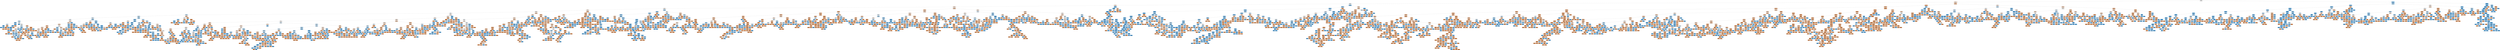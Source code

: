 digraph Tree {
node [shape=box, style="filled", color="black"] ;
0 [label=" AU12_r <= 0.533\ngini = 0.5\nsamples = 22055\nvalue = [11027.5, 11027.5]\nclass = Not Engaged", fillcolor="#ffffff"] ;
1 [label=" AU04_r <= -0.126\ngini = 0.485\nsamples = 17093\nvalue = [10212.268, 7206.089]\nclass = Not Engaged", fillcolor="#f7dac5"] ;
0 -> 1 [labeldistance=2.5, labelangle=45, headlabel="True"] ;
2 [label=" AU05_c <= 0.688\ngini = 0.499\nsamples = 9874\nvalue = [4723.188, 5109.05]\nclass = Engaged", fillcolor="#f0f8fd"] ;
1 -> 2 ;
3 [label=" AU12_c <= 1.164\ngini = 0.496\nsamples = 7469\nvalue = [4106.437, 3435.209]\nclass = Not Engaged", fillcolor="#fbeadf"] ;
2 -> 3 ;
4 [label=" AU04_r <= -0.709\ngini = 0.493\nsamples = 7222\nvalue = [4088.496, 3226.769]\nclass = Not Engaged", fillcolor="#fae4d5"] ;
3 -> 4 ;
5 [label=" AU12_r <= -0.046\ngini = 0.5\nsamples = 4667\nvalue = [2371.686, 2302.772]\nclass = Not Engaged", fillcolor="#fefbf9"] ;
4 -> 5 ;
6 [label=" AU06_r <= 0.184\ngini = 0.497\nsamples = 3894\nvalue = [2118.258, 1809.192]\nclass = Not Engaged", fillcolor="#fbede2"] ;
5 -> 6 ;
7 [label=" gaze_1_z <= 0.423\ngini = 0.499\nsamples = 3589\nvalue = [1887.257, 1719.86]\nclass = Not Engaged", fillcolor="#fdf4ed"] ;
6 -> 7 ;
8 [label=" p_8 <= -0.267\ngini = 0.5\nsamples = 2770\nvalue = [1353.487, 1410.358]\nclass = Engaged", fillcolor="#f7fbfe"] ;
7 -> 8 ;
9 [label=" AU10_r <= 0.421\ngini = 0.487\nsamples = 1045\nvalue = [429.483, 597.349]\nclass = Engaged", fillcolor="#c7e3f8"] ;
8 -> 9 ;
10 [label=" AU09_r <= -0.553\ngini = 0.479\nsamples = 970\nvalue = [376.779, 572.084]\nclass = Engaged", fillcolor="#bbdef6"] ;
9 -> 10 ;
11 [label=" AU14_r <= -0.707\ngini = 0.492\nsamples = 684\nvalue = [294.919, 379.885]\nclass = Engaged", fillcolor="#d3e9f9"] ;
10 -> 11 ;
12 [label=" p_11 <= -0.362\ngini = 0.5\nsamples = 482\nvalue = [233.244, 247.241]\nclass = Engaged", fillcolor="#f4f9fe"] ;
11 -> 12 ;
13 [label=" p_6 <= -0.737\ngini = 0.478\nsamples = 218\nvalue = [84.102, 129.035]\nclass = Engaged", fillcolor="#baddf6"] ;
12 -> 13 ;
14 [label=" p_27 <= -0.273\ngini = 0.296\nsamples = 53\nvalue = [8.971, 40.605]\nclass = Engaged", fillcolor="#65b3eb"] ;
13 -> 14 ;
15 [label=" p_2 <= 0.097\ngini = 0.492\nsamples = 13\nvalue = [5.607, 7.219]\nclass = Engaged", fillcolor="#d3e9f9"] ;
14 -> 15 ;
16 [label=" p_0 <= -1.282\ngini = 0.0\nsamples = 7\nvalue = [0.0, 6.316]\nclass = Engaged", fillcolor="#399de5"] ;
15 -> 16 ;
17 [label="gini = 0.0\nsamples = 1\nvalue = [0.0, 0.902]\nclass = Engaged", fillcolor="#399de5"] ;
16 -> 17 ;
18 [label="gini = 0.0\nsamples = 6\nvalue = [0.0, 5.414]\nclass = Engaged", fillcolor="#399de5"] ;
16 -> 18 ;
19 [label=" p_16 <= -0.012\ngini = 0.239\nsamples = 6\nvalue = [5.607, 0.902]\nclass = Not Engaged", fillcolor="#e99559"] ;
15 -> 19 ;
20 [label=" p_27 <= -0.425\ngini = 0.0\nsamples = 5\nvalue = [5.607, 0.0]\nclass = Not Engaged", fillcolor="#e58139"] ;
19 -> 20 ;
21 [label="gini = 0.0\nsamples = 1\nvalue = [1.121, 0.0]\nclass = Not Engaged", fillcolor="#e58139"] ;
20 -> 21 ;
22 [label="gini = 0.0\nsamples = 4\nvalue = [4.485, 0.0]\nclass = Not Engaged", fillcolor="#e58139"] ;
20 -> 22 ;
23 [label="gini = -0.0\nsamples = 1\nvalue = [0.0, 0.902]\nclass = Engaged", fillcolor="#399de5"] ;
19 -> 23 ;
24 [label=" p_16 <= 1.273\ngini = 0.166\nsamples = 40\nvalue = [3.364, 33.387]\nclass = Engaged", fillcolor="#4da7e8"] ;
14 -> 24 ;
25 [label=" AU20_r <= 2.674\ngini = 0.118\nsamples = 39\nvalue = [2.243, 33.387]\nclass = Engaged", fillcolor="#46a4e7"] ;
24 -> 25 ;
26 [label=" p_30 <= -0.402\ngini = 0.063\nsamples = 38\nvalue = [1.121, 33.387]\nclass = Engaged", fillcolor="#40a0e6"] ;
25 -> 26 ;
27 [label="gini = 0.0\nsamples = 1\nvalue = [1.121, 0.0]\nclass = Not Engaged", fillcolor="#e58139"] ;
26 -> 27 ;
28 [label=" p_3 <= -1.406\ngini = 0.0\nsamples = 37\nvalue = [0.0, 33.387]\nclass = Engaged", fillcolor="#399de5"] ;
26 -> 28 ;
29 [label="gini = 0.0\nsamples = 1\nvalue = [0.0, 0.902]\nclass = Engaged", fillcolor="#399de5"] ;
28 -> 29 ;
30 [label="gini = 0.0\nsamples = 36\nvalue = [0.0, 32.484]\nclass = Engaged", fillcolor="#399de5"] ;
28 -> 30 ;
31 [label="gini = -0.0\nsamples = 1\nvalue = [1.121, 0.0]\nclass = Not Engaged", fillcolor="#e58139"] ;
25 -> 31 ;
32 [label="gini = -0.0\nsamples = 1\nvalue = [1.121, 0.0]\nclass = Not Engaged", fillcolor="#e58139"] ;
24 -> 32 ;
33 [label=" p_27 <= -0.488\ngini = 0.497\nsamples = 165\nvalue = [75.131, 88.429]\nclass = Engaged", fillcolor="#e1f0fb"] ;
13 -> 33 ;
34 [label="gini = 0.0\nsamples = 11\nvalue = [0.0, 9.926]\nclass = Engaged", fillcolor="#399de5"] ;
33 -> 34 ;
35 [label=" p_24 <= 0.952\ngini = 0.5\nsamples = 154\nvalue = [75.131, 78.504]\nclass = Engaged", fillcolor="#f6fbfe"] ;
33 -> 35 ;
36 [label=" p_18 <= 0.093\ngini = 0.488\nsamples = 124\nvalue = [51.583, 70.383]\nclass = Engaged", fillcolor="#cae5f8"] ;
35 -> 36 ;
37 [label=" p_19 <= 1.308\ngini = 0.5\nsamples = 89\nvalue = [44.855, 44.215]\nclass = Not Engaged", fillcolor="#fffdfc"] ;
36 -> 37 ;
38 [label=" p_9 <= -0.19\ngini = 0.494\nsamples = 80\nvalue = [44.855, 36.094]\nclass = Not Engaged", fillcolor="#fae6d8"] ;
37 -> 38 ;
39 [label=" p_19 <= 0.872\ngini = 0.334\nsamples = 24\nvalue = [20.185, 5.414]\nclass = Not Engaged", fillcolor="#eca36e"] ;
38 -> 39 ;
40 [label=" p_27 <= 0.459\ngini = 0.091\nsamples = 17\nvalue = [17.942, 0.902]\nclass = Not Engaged", fillcolor="#e68743"] ;
39 -> 40 ;
41 [label="gini = 0.0\nsamples = 16\nvalue = [17.942, 0.0]\nclass = Not Engaged", fillcolor="#e58139"] ;
40 -> 41 ;
42 [label="gini = -0.0\nsamples = 1\nvalue = [0.0, 0.902]\nclass = Engaged", fillcolor="#399de5"] ;
40 -> 42 ;
43 [label=" p_24 <= 0.169\ngini = 0.444\nsamples = 7\nvalue = [2.243, 4.512]\nclass = Engaged", fillcolor="#9bcef2"] ;
39 -> 43 ;
44 [label="gini = 0.0\nsamples = 2\nvalue = [2.243, 0.0]\nclass = Not Engaged", fillcolor="#e58139"] ;
43 -> 44 ;
45 [label="gini = -0.0\nsamples = 5\nvalue = [0.0, 4.512]\nclass = Engaged", fillcolor="#399de5"] ;
43 -> 45 ;
46 [label=" p_15 <= 1.529\ngini = 0.494\nsamples = 56\nvalue = [24.67, 30.68]\nclass = Engaged", fillcolor="#d8ecfa"] ;
38 -> 46 ;
47 [label=" p_5 <= -0.615\ngini = 0.473\nsamples = 51\nvalue = [19.063, 30.68]\nclass = Engaged", fillcolor="#b4daf5"] ;
46 -> 47 ;
48 [label=" AU17_r <= -0.861\ngini = 0.256\nsamples = 24\nvalue = [3.364, 18.949]\nclass = Engaged", fillcolor="#5caeea"] ;
47 -> 48 ;
49 [label=" p_16 <= -0.267\ngini = 0.489\nsamples = 8\nvalue = [3.364, 4.512]\nclass = Engaged", fillcolor="#cde6f8"] ;
48 -> 49 ;
50 [label="gini = 0.0\nsamples = 3\nvalue = [3.364, 0.0]\nclass = Not Engaged", fillcolor="#e58139"] ;
49 -> 50 ;
51 [label="gini = 0.0\nsamples = 5\nvalue = [0.0, 4.512]\nclass = Engaged", fillcolor="#399de5"] ;
49 -> 51 ;
52 [label="gini = -0.0\nsamples = 16\nvalue = [0.0, 14.437]\nclass = Engaged", fillcolor="#399de5"] ;
48 -> 52 ;
53 [label=" AU15_r <= -0.273\ngini = 0.49\nsamples = 27\nvalue = [15.699, 11.73]\nclass = Not Engaged", fillcolor="#f8dfcd"] ;
47 -> 53 ;
54 [label=" p_24 <= 0.053\ngini = 0.463\nsamples = 19\nvalue = [6.728, 11.73]\nclass = Engaged", fillcolor="#abd5f4"] ;
53 -> 54 ;
55 [label=" p_5 <= 0.424\ngini = 0.284\nsamples = 14\nvalue = [2.243, 10.828]\nclass = Engaged", fillcolor="#62b1ea"] ;
54 -> 55 ;
56 [label="gini = 0.0\nsamples = 12\nvalue = [0.0, 10.828]\nclass = Engaged", fillcolor="#399de5"] ;
55 -> 56 ;
57 [label=" p_27 <= -0.071\ngini = 0.0\nsamples = 2\nvalue = [2.243, 0.0]\nclass = Not Engaged", fillcolor="#e58139"] ;
55 -> 57 ;
58 [label="gini = 0.0\nsamples = 1\nvalue = [1.121, 0.0]\nclass = Not Engaged", fillcolor="#e58139"] ;
57 -> 58 ;
59 [label="gini = 0.0\nsamples = 1\nvalue = [1.121, 0.0]\nclass = Not Engaged", fillcolor="#e58139"] ;
57 -> 59 ;
60 [label=" p_21 <= 0.284\ngini = 0.279\nsamples = 5\nvalue = [4.485, 0.902]\nclass = Not Engaged", fillcolor="#ea9a61"] ;
54 -> 60 ;
61 [label="gini = 0.0\nsamples = 4\nvalue = [4.485, 0.0]\nclass = Not Engaged", fillcolor="#e58139"] ;
60 -> 61 ;
62 [label="gini = -0.0\nsamples = 1\nvalue = [0.0, 0.902]\nclass = Engaged", fillcolor="#399de5"] ;
60 -> 62 ;
63 [label="gini = 0.0\nsamples = 8\nvalue = [8.971, 0.0]\nclass = Not Engaged", fillcolor="#e58139"] ;
53 -> 63 ;
64 [label="gini = -0.0\nsamples = 5\nvalue = [5.607, 0.0]\nclass = Not Engaged", fillcolor="#e58139"] ;
46 -> 64 ;
65 [label="gini = -0.0\nsamples = 9\nvalue = [0.0, 8.121]\nclass = Engaged", fillcolor="#399de5"] ;
37 -> 65 ;
66 [label=" gaze_1_z <= 0.272\ngini = 0.325\nsamples = 35\nvalue = [6.728, 26.168]\nclass = Engaged", fillcolor="#6cb6ec"] ;
36 -> 66 ;
67 [label=" p_3 <= 1.212\ngini = 0.202\nsamples = 32\nvalue = [3.364, 26.168]\nclass = Engaged", fillcolor="#52aae8"] ;
66 -> 67 ;
68 [label="gini = 0.0\nsamples = 25\nvalue = [0.0, 22.559]\nclass = Engaged", fillcolor="#399de5"] ;
67 -> 68 ;
69 [label=" p_20 <= -0.082\ngini = 0.499\nsamples = 7\nvalue = [3.364, 3.609]\nclass = Engaged", fillcolor="#f2f8fd"] ;
67 -> 69 ;
70 [label="gini = 0.0\nsamples = 4\nvalue = [0.0, 3.609]\nclass = Engaged", fillcolor="#399de5"] ;
69 -> 70 ;
71 [label=" p_26 <= -0.142\ngini = 0.0\nsamples = 3\nvalue = [3.364, 0.0]\nclass = Not Engaged", fillcolor="#e58139"] ;
69 -> 71 ;
72 [label="gini = 0.0\nsamples = 1\nvalue = [1.121, 0.0]\nclass = Not Engaged", fillcolor="#e58139"] ;
71 -> 72 ;
73 [label="gini = 0.0\nsamples = 2\nvalue = [2.243, 0.0]\nclass = Not Engaged", fillcolor="#e58139"] ;
71 -> 73 ;
74 [label="gini = 0.0\nsamples = 3\nvalue = [3.364, 0.0]\nclass = Not Engaged", fillcolor="#e58139"] ;
66 -> 74 ;
75 [label=" p_1 <= 0.355\ngini = 0.381\nsamples = 30\nvalue = [23.549, 8.121]\nclass = Not Engaged", fillcolor="#eeac7d"] ;
35 -> 75 ;
76 [label=" p_13 <= -0.189\ngini = 0.473\nsamples = 12\nvalue = [4.485, 7.219]\nclass = Engaged", fillcolor="#b4daf5"] ;
75 -> 76 ;
77 [label="gini = -0.0\nsamples = 7\nvalue = [0.0, 6.316]\nclass = Engaged", fillcolor="#399de5"] ;
76 -> 77 ;
78 [label=" p_13 <= 0.714\ngini = 0.279\nsamples = 5\nvalue = [4.485, 0.902]\nclass = Not Engaged", fillcolor="#ea9a61"] ;
76 -> 78 ;
79 [label=" p_16 <= -0.188\ngini = 0.0\nsamples = 4\nvalue = [4.485, 0.0]\nclass = Not Engaged", fillcolor="#e58139"] ;
78 -> 79 ;
80 [label="gini = 0.0\nsamples = 1\nvalue = [1.121, 0.0]\nclass = Not Engaged", fillcolor="#e58139"] ;
79 -> 80 ;
81 [label="gini = 0.0\nsamples = 3\nvalue = [3.364, 0.0]\nclass = Not Engaged", fillcolor="#e58139"] ;
79 -> 81 ;
82 [label="gini = -0.0\nsamples = 1\nvalue = [0.0, 0.902]\nclass = Engaged", fillcolor="#399de5"] ;
78 -> 82 ;
83 [label=" p_3 <= 1.62\ngini = 0.086\nsamples = 18\nvalue = [19.063, 0.902]\nclass = Not Engaged", fillcolor="#e68742"] ;
75 -> 83 ;
84 [label=" p_18 <= -1.475\ngini = 0.0\nsamples = 17\nvalue = [19.063, 0.0]\nclass = Not Engaged", fillcolor="#e58139"] ;
83 -> 84 ;
85 [label="gini = 0.0\nsamples = 1\nvalue = [1.121, 0.0]\nclass = Not Engaged", fillcolor="#e58139"] ;
84 -> 85 ;
86 [label="gini = 0.0\nsamples = 16\nvalue = [17.942, 0.0]\nclass = Not Engaged", fillcolor="#e58139"] ;
84 -> 86 ;
87 [label="gini = -0.0\nsamples = 1\nvalue = [0.0, 0.902]\nclass = Engaged", fillcolor="#399de5"] ;
83 -> 87 ;
88 [label=" p_24 <= 1.105\ngini = 0.493\nsamples = 264\nvalue = [149.141, 118.207]\nclass = Not Engaged", fillcolor="#fae5d6"] ;
12 -> 88 ;
89 [label=" AU07_r <= -0.049\ngini = 0.485\nsamples = 242\nvalue = [144.656, 101.964]\nclass = Not Engaged", fillcolor="#f7dac5"] ;
88 -> 89 ;
90 [label=" p_3 <= 0.027\ngini = 0.472\nsamples = 219\nvalue = [139.049, 85.722]\nclass = Not Engaged", fillcolor="#f5cfb3"] ;
89 -> 90 ;
91 [label=" p_8 <= -0.566\ngini = 0.409\nsamples = 114\nvalue = [85.224, 34.289]\nclass = Not Engaged", fillcolor="#efb489"] ;
90 -> 91 ;
92 [label=" p_16 <= 0.018\ngini = 0.471\nsamples = 74\nvalue = [47.097, 28.875]\nclass = Not Engaged", fillcolor="#f5ceb2"] ;
91 -> 92 ;
93 [label=" p_16 <= -1.828\ngini = 0.49\nsamples = 66\nvalue = [38.126, 28.875]\nclass = Not Engaged", fillcolor="#f9e0cf"] ;
92 -> 93 ;
94 [label="gini = 0.0\nsamples = 6\nvalue = [6.728, 0.0]\nclass = Not Engaged", fillcolor="#e58139"] ;
93 -> 94 ;
95 [label=" p_13 <= 0.289\ngini = 0.499\nsamples = 60\nvalue = [31.398, 28.875]\nclass = Not Engaged", fillcolor="#fdf5ef"] ;
93 -> 95 ;
96 [label=" p_0 <= 0.768\ngini = 0.468\nsamples = 34\nvalue = [12.335, 20.754]\nclass = Engaged", fillcolor="#afd7f4"] ;
95 -> 96 ;
97 [label=" p_5 <= -0.409\ngini = 0.487\nsamples = 19\nvalue = [11.214, 8.121]\nclass = Not Engaged", fillcolor="#f8dcc8"] ;
96 -> 97 ;
98 [label="gini = 0.0\nsamples = 6\nvalue = [6.728, 0.0]\nclass = Not Engaged", fillcolor="#e58139"] ;
97 -> 98 ;
99 [label=" p_13 <= -0.569\ngini = 0.458\nsamples = 13\nvalue = [4.485, 8.121]\nclass = Engaged", fillcolor="#a6d3f3"] ;
97 -> 99 ;
100 [label="gini = 0.0\nsamples = 3\nvalue = [3.364, 0.0]\nclass = Not Engaged", fillcolor="#e58139"] ;
99 -> 100 ;
101 [label=" p_11 <= -0.249\ngini = 0.213\nsamples = 10\nvalue = [1.121, 8.121]\nclass = Engaged", fillcolor="#54abe9"] ;
99 -> 101 ;
102 [label="gini = 0.0\nsamples = 1\nvalue = [1.121, 0.0]\nclass = Not Engaged", fillcolor="#e58139"] ;
101 -> 102 ;
103 [label="gini = -0.0\nsamples = 9\nvalue = [0.0, 8.121]\nclass = Engaged", fillcolor="#399de5"] ;
101 -> 103 ;
104 [label=" p_13 <= -1.648\ngini = 0.15\nsamples = 15\nvalue = [1.121, 12.633]\nclass = Engaged", fillcolor="#4ba6e7"] ;
96 -> 104 ;
105 [label="gini = 0.0\nsamples = 1\nvalue = [1.121, 0.0]\nclass = Not Engaged", fillcolor="#e58139"] ;
104 -> 105 ;
106 [label="gini = -0.0\nsamples = 14\nvalue = [0.0, 12.633]\nclass = Engaged", fillcolor="#399de5"] ;
104 -> 106 ;
107 [label=" p_8 <= -0.877\ngini = 0.419\nsamples = 26\nvalue = [19.063, 8.121]\nclass = Not Engaged", fillcolor="#f0b78d"] ;
95 -> 107 ;
108 [label=" p_12 <= -0.755\ngini = 0.473\nsamples = 12\nvalue = [4.485, 7.219]\nclass = Engaged", fillcolor="#b4daf5"] ;
107 -> 108 ;
109 [label="gini = 0.0\nsamples = 3\nvalue = [3.364, 0.0]\nclass = Not Engaged", fillcolor="#e58139"] ;
108 -> 109 ;
110 [label=" p_13 <= 0.435\ngini = 0.233\nsamples = 9\nvalue = [1.121, 7.219]\nclass = Engaged", fillcolor="#58ace9"] ;
108 -> 110 ;
111 [label="gini = 0.0\nsamples = 1\nvalue = [1.121, 0.0]\nclass = Not Engaged", fillcolor="#e58139"] ;
110 -> 111 ;
112 [label="gini = -0.0\nsamples = 8\nvalue = [0.0, 7.219]\nclass = Engaged", fillcolor="#399de5"] ;
110 -> 112 ;
113 [label=" p_16 <= -0.105\ngini = 0.11\nsamples = 14\nvalue = [14.578, 0.902]\nclass = Not Engaged", fillcolor="#e78945"] ;
107 -> 113 ;
114 [label="gini = 0.0\nsamples = 13\nvalue = [14.578, 0.0]\nclass = Not Engaged", fillcolor="#e58139"] ;
113 -> 114 ;
115 [label="gini = -0.0\nsamples = 1\nvalue = [0.0, 0.902]\nclass = Engaged", fillcolor="#399de5"] ;
113 -> 115 ;
116 [label="gini = 0.0\nsamples = 8\nvalue = [8.971, 0.0]\nclass = Not Engaged", fillcolor="#e58139"] ;
92 -> 116 ;
117 [label=" p_12 <= 1.576\ngini = 0.218\nsamples = 40\nvalue = [38.126, 5.414]\nclass = Not Engaged", fillcolor="#e99355"] ;
91 -> 117 ;
118 [label=" p_23 <= 1.433\ngini = 0.158\nsamples = 38\nvalue = [38.126, 3.609]\nclass = Not Engaged", fillcolor="#e78d4c"] ;
117 -> 118 ;
119 [label=" p_1 <= -2.164\ngini = 0.089\nsamples = 35\nvalue = [37.005, 1.805]\nclass = Not Engaged", fillcolor="#e68743"] ;
118 -> 119 ;
120 [label="gini = 0.0\nsamples = 1\nvalue = [0.0, 0.902]\nclass = Engaged", fillcolor="#399de5"] ;
119 -> 120 ;
121 [label=" p_26 <= 0.872\ngini = 0.046\nsamples = 34\nvalue = [37.005, 0.902]\nclass = Not Engaged", fillcolor="#e6843e"] ;
119 -> 121 ;
122 [label="gini = -0.0\nsamples = 31\nvalue = [34.762, 0.0]\nclass = Not Engaged", fillcolor="#e58139"] ;
121 -> 122 ;
123 [label=" p_1 <= -1.339\ngini = 0.409\nsamples = 3\nvalue = [2.243, 0.902]\nclass = Not Engaged", fillcolor="#efb489"] ;
121 -> 123 ;
124 [label=" p_31 <= -0.207\ngini = 0.0\nsamples = 2\nvalue = [2.243, 0.0]\nclass = Not Engaged", fillcolor="#e58139"] ;
123 -> 124 ;
125 [label="gini = 0.0\nsamples = 1\nvalue = [1.121, 0.0]\nclass = Not Engaged", fillcolor="#e58139"] ;
124 -> 125 ;
126 [label="gini = 0.0\nsamples = 1\nvalue = [1.121, 0.0]\nclass = Not Engaged", fillcolor="#e58139"] ;
124 -> 126 ;
127 [label="gini = -0.0\nsamples = 1\nvalue = [0.0, 0.902]\nclass = Engaged", fillcolor="#399de5"] ;
123 -> 127 ;
128 [label=" p_5 <= 1.306\ngini = 0.473\nsamples = 3\nvalue = [1.121, 1.805]\nclass = Engaged", fillcolor="#b4daf5"] ;
118 -> 128 ;
129 [label="gini = -0.0\nsamples = 2\nvalue = [0.0, 1.805]\nclass = Engaged", fillcolor="#399de5"] ;
128 -> 129 ;
130 [label="gini = 0.0\nsamples = 1\nvalue = [1.121, 0.0]\nclass = Not Engaged", fillcolor="#e58139"] ;
128 -> 130 ;
131 [label=" p_12 <= 1.803\ngini = 0.0\nsamples = 2\nvalue = [0.0, 1.805]\nclass = Engaged", fillcolor="#399de5"] ;
117 -> 131 ;
132 [label="gini = 0.0\nsamples = 1\nvalue = [0.0, 0.902]\nclass = Engaged", fillcolor="#399de5"] ;
131 -> 132 ;
133 [label="gini = 0.0\nsamples = 1\nvalue = [0.0, 0.902]\nclass = Engaged", fillcolor="#399de5"] ;
131 -> 133 ;
134 [label=" p_20 <= -0.604\ngini = 0.5\nsamples = 105\nvalue = [53.826, 51.433]\nclass = Not Engaged", fillcolor="#fef9f6"] ;
90 -> 134 ;
135 [label=" p_11 <= -0.176\ngini = 0.421\nsamples = 35\nvalue = [10.092, 23.461]\nclass = Engaged", fillcolor="#8ec7f0"] ;
134 -> 135 ;
136 [label="gini = 0.0\nsamples = 3\nvalue = [3.364, 0.0]\nclass = Not Engaged", fillcolor="#e58139"] ;
135 -> 136 ;
137 [label=" p_24 <= -0.686\ngini = 0.346\nsamples = 32\nvalue = [6.728, 23.461]\nclass = Engaged", fillcolor="#72b9ec"] ;
135 -> 137 ;
138 [label=" p_15 <= -0.485\ngini = 0.494\nsamples = 10\nvalue = [5.607, 4.512]\nclass = Not Engaged", fillcolor="#fae6d8"] ;
137 -> 138 ;
139 [label="gini = 0.0\nsamples = 5\nvalue = [0.0, 4.512]\nclass = Engaged", fillcolor="#399de5"] ;
138 -> 139 ;
140 [label="gini = 0.0\nsamples = 5\nvalue = [5.607, 0.0]\nclass = Not Engaged", fillcolor="#e58139"] ;
138 -> 140 ;
141 [label=" p_10 <= 1.2\ngini = 0.105\nsamples = 22\nvalue = [1.121, 18.949]\nclass = Engaged", fillcolor="#45a3e7"] ;
137 -> 141 ;
142 [label="gini = -0.0\nsamples = 21\nvalue = [0.0, 18.949]\nclass = Engaged", fillcolor="#399de5"] ;
141 -> 142 ;
143 [label="gini = 0.0\nsamples = 1\nvalue = [1.121, 0.0]\nclass = Not Engaged", fillcolor="#e58139"] ;
141 -> 143 ;
144 [label=" p_21 <= 0.541\ngini = 0.476\nsamples = 70\nvalue = [43.733, 27.973]\nclass = Not Engaged", fillcolor="#f6d2b8"] ;
134 -> 144 ;
145 [label=" p_5 <= 0.042\ngini = 0.5\nsamples = 48\nvalue = [23.549, 24.363]\nclass = Engaged", fillcolor="#f8fcfe"] ;
144 -> 145 ;
146 [label=" p_23 <= -0.165\ngini = 0.414\nsamples = 28\nvalue = [7.85, 18.949]\nclass = Engaged", fillcolor="#8bc6f0"] ;
145 -> 146 ;
147 [label="gini = 0.0\nsamples = 14\nvalue = [0.0, 12.633]\nclass = Engaged", fillcolor="#399de5"] ;
146 -> 147 ;
148 [label=" p_8 <= -0.792\ngini = 0.494\nsamples = 14\nvalue = [7.85, 6.316]\nclass = Not Engaged", fillcolor="#fae6d8"] ;
146 -> 148 ;
149 [label="gini = 0.0\nsamples = 5\nvalue = [0.0, 4.512]\nclass = Engaged", fillcolor="#399de5"] ;
148 -> 149 ;
150 [label=" AU25_r <= -0.733\ngini = 0.304\nsamples = 9\nvalue = [7.85, 1.805]\nclass = Not Engaged", fillcolor="#eb9e67"] ;
148 -> 150 ;
151 [label=" AU23_r <= -0.213\ngini = 0.0\nsamples = 7\nvalue = [7.85, 0.0]\nclass = Not Engaged", fillcolor="#e58139"] ;
150 -> 151 ;
152 [label="gini = 0.0\nsamples = 6\nvalue = [6.728, 0.0]\nclass = Not Engaged", fillcolor="#e58139"] ;
151 -> 152 ;
153 [label="gini = 0.0\nsamples = 1\nvalue = [1.121, 0.0]\nclass = Not Engaged", fillcolor="#e58139"] ;
151 -> 153 ;
154 [label="gini = -0.0\nsamples = 2\nvalue = [0.0, 1.805]\nclass = Engaged", fillcolor="#399de5"] ;
150 -> 154 ;
155 [label=" p_19 <= -0.687\ngini = 0.381\nsamples = 20\nvalue = [15.699, 5.414]\nclass = Not Engaged", fillcolor="#eeac7d"] ;
145 -> 155 ;
156 [label="gini = 0.0\nsamples = 3\nvalue = [0.0, 2.707]\nclass = Engaged", fillcolor="#399de5"] ;
155 -> 156 ;
157 [label=" p_16 <= -0.443\ngini = 0.251\nsamples = 17\nvalue = [15.699, 2.707]\nclass = Not Engaged", fillcolor="#e9975b"] ;
155 -> 157 ;
158 [label=" p_0 <= -0.086\ngini = 0.496\nsamples = 5\nvalue = [2.243, 2.707]\nclass = Engaged", fillcolor="#ddeefb"] ;
157 -> 158 ;
159 [label="gini = 0.0\nsamples = 2\nvalue = [2.243, 0.0]\nclass = Not Engaged", fillcolor="#e58139"] ;
158 -> 159 ;
160 [label="gini = -0.0\nsamples = 3\nvalue = [0.0, 2.707]\nclass = Engaged", fillcolor="#399de5"] ;
158 -> 160 ;
161 [label="gini = -0.0\nsamples = 12\nvalue = [13.456, 0.0]\nclass = Not Engaged", fillcolor="#e58139"] ;
157 -> 161 ;
162 [label=" gaze_1_z <= 0.23\ngini = 0.257\nsamples = 22\nvalue = [20.185, 3.609]\nclass = Not Engaged", fillcolor="#ea985c"] ;
144 -> 162 ;
163 [label=" AU23_r <= -0.545\ngini = 0.151\nsamples = 20\nvalue = [20.185, 1.805]\nclass = Not Engaged", fillcolor="#e78c4b"] ;
162 -> 163 ;
164 [label=" p_27 <= -0.509\ngini = 0.082\nsamples = 19\nvalue = [20.185, 0.902]\nclass = Not Engaged", fillcolor="#e68742"] ;
163 -> 164 ;
165 [label=" AU01_r <= -0.21\ngini = 0.494\nsamples = 2\nvalue = [1.121, 0.902]\nclass = Not Engaged", fillcolor="#fae6d8"] ;
164 -> 165 ;
166 [label="gini = 0.0\nsamples = 1\nvalue = [0.0, 0.902]\nclass = Engaged", fillcolor="#399de5"] ;
165 -> 166 ;
167 [label="gini = 0.0\nsamples = 1\nvalue = [1.121, 0.0]\nclass = Not Engaged", fillcolor="#e58139"] ;
165 -> 167 ;
168 [label="gini = 0.0\nsamples = 17\nvalue = [19.063, 0.0]\nclass = Not Engaged", fillcolor="#e58139"] ;
164 -> 168 ;
169 [label="gini = -0.0\nsamples = 1\nvalue = [0.0, 0.902]\nclass = Engaged", fillcolor="#399de5"] ;
163 -> 169 ;
170 [label="gini = -0.0\nsamples = 2\nvalue = [0.0, 1.805]\nclass = Engaged", fillcolor="#399de5"] ;
162 -> 170 ;
171 [label=" AU23_r <= -0.034\ngini = 0.382\nsamples = 23\nvalue = [5.607, 16.242]\nclass = Engaged", fillcolor="#7dbfee"] ;
89 -> 171 ;
172 [label=" p_13 <= -0.584\ngini = 0.223\nsamples = 19\nvalue = [2.243, 15.34]\nclass = Engaged", fillcolor="#56abe9"] ;
171 -> 172 ;
173 [label=" p_20 <= 0.219\ngini = 0.494\nsamples = 4\nvalue = [2.243, 1.805]\nclass = Not Engaged", fillcolor="#fae6d8"] ;
172 -> 173 ;
174 [label="gini = 0.0\nsamples = 2\nvalue = [0.0, 1.805]\nclass = Engaged", fillcolor="#399de5"] ;
173 -> 174 ;
175 [label="gini = 0.0\nsamples = 2\nvalue = [2.243, 0.0]\nclass = Not Engaged", fillcolor="#e58139"] ;
173 -> 175 ;
176 [label="gini = -0.0\nsamples = 15\nvalue = [0.0, 13.535]\nclass = Engaged", fillcolor="#399de5"] ;
172 -> 176 ;
177 [label=" p_18 <= 1.121\ngini = 0.334\nsamples = 4\nvalue = [3.364, 0.902]\nclass = Not Engaged", fillcolor="#eca36e"] ;
171 -> 177 ;
178 [label=" gaze_1_z <= -0.87\ngini = 0.0\nsamples = 3\nvalue = [3.364, 0.0]\nclass = Not Engaged", fillcolor="#e58139"] ;
177 -> 178 ;
179 [label="gini = 0.0\nsamples = 1\nvalue = [1.121, 0.0]\nclass = Not Engaged", fillcolor="#e58139"] ;
178 -> 179 ;
180 [label="gini = 0.0\nsamples = 2\nvalue = [2.243, 0.0]\nclass = Not Engaged", fillcolor="#e58139"] ;
178 -> 180 ;
181 [label="gini = -0.0\nsamples = 1\nvalue = [0.0, 0.902]\nclass = Engaged", fillcolor="#399de5"] ;
177 -> 181 ;
182 [label=" p_31 <= -0.39\ngini = 0.339\nsamples = 22\nvalue = [4.485, 16.242]\nclass = Engaged", fillcolor="#70b8ec"] ;
88 -> 182 ;
183 [label="gini = 0.0\nsamples = 2\nvalue = [2.243, 0.0]\nclass = Not Engaged", fillcolor="#e58139"] ;
182 -> 183 ;
184 [label=" AU02_r <= -0.425\ngini = 0.213\nsamples = 20\nvalue = [2.243, 16.242]\nclass = Engaged", fillcolor="#54abe9"] ;
182 -> 184 ;
185 [label="gini = 0.0\nsamples = 16\nvalue = [0.0, 14.437]\nclass = Engaged", fillcolor="#399de5"] ;
184 -> 185 ;
186 [label=" gaze_1_z <= -0.441\ngini = 0.494\nsamples = 4\nvalue = [2.243, 1.805]\nclass = Not Engaged", fillcolor="#fae6d8"] ;
184 -> 186 ;
187 [label="gini = 0.0\nsamples = 2\nvalue = [0.0, 1.805]\nclass = Engaged", fillcolor="#399de5"] ;
186 -> 187 ;
188 [label="gini = 0.0\nsamples = 2\nvalue = [2.243, 0.0]\nclass = Not Engaged", fillcolor="#e58139"] ;
186 -> 188 ;
189 [label=" p_7 <= -0.426\ngini = 0.433\nsamples = 202\nvalue = [61.675, 132.644]\nclass = Engaged", fillcolor="#95cbf1"] ;
11 -> 189 ;
190 [label=" p_19 <= 0.896\ngini = 0.499\nsamples = 60\nvalue = [31.398, 28.875]\nclass = Not Engaged", fillcolor="#fdf5ef"] ;
189 -> 190 ;
191 [label=" p_12 <= 0.247\ngini = 0.476\nsamples = 47\nvalue = [17.942, 27.973]\nclass = Engaged", fillcolor="#b8dcf6"] ;
190 -> 191 ;
192 [label=" p_12 <= 0.071\ngini = 0.494\nsamples = 30\nvalue = [16.82, 13.535]\nclass = Not Engaged", fillcolor="#fae6d8"] ;
191 -> 192 ;
193 [label=" p_5 <= -0.274\ngini = 0.489\nsamples = 24\nvalue = [10.092, 13.535]\nclass = Engaged", fillcolor="#cde6f8"] ;
192 -> 193 ;
194 [label=" p_16 <= -0.951\ngini = 0.454\nsamples = 15\nvalue = [10.092, 5.414]\nclass = Not Engaged", fillcolor="#f3c5a3"] ;
193 -> 194 ;
195 [label="gini = 0.0\nsamples = 4\nvalue = [0.0, 3.609]\nclass = Engaged", fillcolor="#399de5"] ;
194 -> 195 ;
196 [label=" p_5 <= -1.26\ngini = 0.257\nsamples = 11\nvalue = [10.092, 1.805]\nclass = Not Engaged", fillcolor="#ea985c"] ;
194 -> 196 ;
197 [label="gini = 0.0\nsamples = 2\nvalue = [0.0, 1.805]\nclass = Engaged", fillcolor="#399de5"] ;
196 -> 197 ;
198 [label=" p_16 <= -0.945\ngini = 0.0\nsamples = 9\nvalue = [10.092, 0.0]\nclass = Not Engaged", fillcolor="#e58139"] ;
196 -> 198 ;
199 [label="gini = 0.0\nsamples = 1\nvalue = [1.121, 0.0]\nclass = Not Engaged", fillcolor="#e58139"] ;
198 -> 199 ;
200 [label="gini = 0.0\nsamples = 8\nvalue = [8.971, 0.0]\nclass = Not Engaged", fillcolor="#e58139"] ;
198 -> 200 ;
201 [label="gini = 0.0\nsamples = 9\nvalue = [0.0, 8.121]\nclass = Engaged", fillcolor="#399de5"] ;
193 -> 201 ;
202 [label="gini = 0.0\nsamples = 6\nvalue = [6.728, 0.0]\nclass = Not Engaged", fillcolor="#e58139"] ;
192 -> 202 ;
203 [label=" p_30 <= -0.278\ngini = 0.134\nsamples = 17\nvalue = [1.121, 14.437]\nclass = Engaged", fillcolor="#48a5e7"] ;
191 -> 203 ;
204 [label="gini = 0.0\nsamples = 1\nvalue = [1.121, 0.0]\nclass = Not Engaged", fillcolor="#e58139"] ;
203 -> 204 ;
205 [label="gini = 0.0\nsamples = 16\nvalue = [0.0, 14.437]\nclass = Engaged", fillcolor="#399de5"] ;
203 -> 205 ;
206 [label=" AU45_r <= 2.219\ngini = 0.118\nsamples = 13\nvalue = [13.456, 0.902]\nclass = Not Engaged", fillcolor="#e78946"] ;
190 -> 206 ;
207 [label="gini = 0.0\nsamples = 12\nvalue = [13.456, 0.0]\nclass = Not Engaged", fillcolor="#e58139"] ;
206 -> 207 ;
208 [label="gini = -0.0\nsamples = 1\nvalue = [0.0, 0.902]\nclass = Engaged", fillcolor="#399de5"] ;
206 -> 208 ;
209 [label=" p_0 <= 0.69\ngini = 0.35\nsamples = 142\nvalue = [30.277, 103.769]\nclass = Engaged", fillcolor="#73baed"] ;
189 -> 209 ;
210 [label=" p_8 <= -1.529\ngini = 0.248\nsamples = 108\nvalue = [14.578, 85.722]\nclass = Engaged", fillcolor="#5baee9"] ;
209 -> 210 ;
211 [label=" p_11 <= -0.332\ngini = 0.489\nsamples = 16\nvalue = [6.728, 9.023]\nclass = Engaged", fillcolor="#cde6f8"] ;
210 -> 211 ;
212 [label=" p_8 <= -2.328\ngini = 0.213\nsamples = 10\nvalue = [1.121, 8.121]\nclass = Engaged", fillcolor="#54abe9"] ;
211 -> 212 ;
213 [label="gini = 0.0\nsamples = 1\nvalue = [1.121, 0.0]\nclass = Not Engaged", fillcolor="#e58139"] ;
212 -> 213 ;
214 [label="gini = -0.0\nsamples = 9\nvalue = [0.0, 8.121]\nclass = Engaged", fillcolor="#399de5"] ;
212 -> 214 ;
215 [label=" AU01_r <= 0.838\ngini = 0.239\nsamples = 6\nvalue = [5.607, 0.902]\nclass = Not Engaged", fillcolor="#e99559"] ;
211 -> 215 ;
216 [label=" p_9 <= -0.276\ngini = 0.0\nsamples = 5\nvalue = [5.607, 0.0]\nclass = Not Engaged", fillcolor="#e58139"] ;
215 -> 216 ;
217 [label="gini = 0.0\nsamples = 1\nvalue = [1.121, 0.0]\nclass = Not Engaged", fillcolor="#e58139"] ;
216 -> 217 ;
218 [label="gini = 0.0\nsamples = 4\nvalue = [4.485, 0.0]\nclass = Not Engaged", fillcolor="#e58139"] ;
216 -> 218 ;
219 [label="gini = -0.0\nsamples = 1\nvalue = [0.0, 0.902]\nclass = Engaged", fillcolor="#399de5"] ;
215 -> 219 ;
220 [label=" p_23 <= -0.486\ngini = 0.168\nsamples = 92\nvalue = [7.85, 76.699]\nclass = Engaged", fillcolor="#4da7e8"] ;
210 -> 220 ;
221 [label=" AU17_r <= -0.611\ngini = 0.438\nsamples = 18\nvalue = [5.607, 11.73]\nclass = Engaged", fillcolor="#98ccf1"] ;
220 -> 221 ;
222 [label=" p_27 <= 0.379\ngini = 0.239\nsamples = 6\nvalue = [5.607, 0.902]\nclass = Not Engaged", fillcolor="#e99559"] ;
221 -> 222 ;
223 [label=" p_12 <= 0.179\ngini = 0.0\nsamples = 5\nvalue = [5.607, 0.0]\nclass = Not Engaged", fillcolor="#e58139"] ;
222 -> 223 ;
224 [label="gini = 0.0\nsamples = 1\nvalue = [1.121, 0.0]\nclass = Not Engaged", fillcolor="#e58139"] ;
223 -> 224 ;
225 [label="gini = 0.0\nsamples = 4\nvalue = [4.485, 0.0]\nclass = Not Engaged", fillcolor="#e58139"] ;
223 -> 225 ;
226 [label="gini = -0.0\nsamples = 1\nvalue = [0.0, 0.902]\nclass = Engaged", fillcolor="#399de5"] ;
222 -> 226 ;
227 [label="gini = -0.0\nsamples = 12\nvalue = [0.0, 10.828]\nclass = Engaged", fillcolor="#399de5"] ;
221 -> 227 ;
228 [label=" p_18 <= 1.636\ngini = 0.065\nsamples = 74\nvalue = [2.243, 64.968]\nclass = Engaged", fillcolor="#40a0e6"] ;
220 -> 228 ;
229 [label=" p_0 <= -1.629\ngini = 0.034\nsamples = 72\nvalue = [1.121, 64.066]\nclass = Engaged", fillcolor="#3c9fe5"] ;
228 -> 229 ;
230 [label=" AU23_r <= 1.016\ngini = 0.494\nsamples = 2\nvalue = [1.121, 0.902]\nclass = Not Engaged", fillcolor="#fae6d8"] ;
229 -> 230 ;
231 [label="gini = 0.0\nsamples = 1\nvalue = [0.0, 0.902]\nclass = Engaged", fillcolor="#399de5"] ;
230 -> 231 ;
232 [label="gini = 0.0\nsamples = 1\nvalue = [1.121, 0.0]\nclass = Not Engaged", fillcolor="#e58139"] ;
230 -> 232 ;
233 [label="gini = -0.0\nsamples = 70\nvalue = [0.0, 63.164]\nclass = Engaged", fillcolor="#399de5"] ;
229 -> 233 ;
234 [label=" p_3 <= 1.604\ngini = 0.494\nsamples = 2\nvalue = [1.121, 0.902]\nclass = Not Engaged", fillcolor="#fae6d8"] ;
228 -> 234 ;
235 [label="gini = 0.0\nsamples = 1\nvalue = [1.121, 0.0]\nclass = Not Engaged", fillcolor="#e58139"] ;
234 -> 235 ;
236 [label="gini = 0.0\nsamples = 1\nvalue = [0.0, 0.902]\nclass = Engaged", fillcolor="#399de5"] ;
234 -> 236 ;
237 [label=" p_12 <= -0.052\ngini = 0.498\nsamples = 34\nvalue = [15.699, 18.047]\nclass = Engaged", fillcolor="#e5f2fc"] ;
209 -> 237 ;
238 [label=" p_19 <= 0.399\ngini = 0.424\nsamples = 17\nvalue = [12.335, 5.414]\nclass = Not Engaged", fillcolor="#f0b890"] ;
237 -> 238 ;
239 [label=" p_7 <= 2.01\ngini = 0.151\nsamples = 10\nvalue = [10.092, 0.902]\nclass = Not Engaged", fillcolor="#e78c4b"] ;
238 -> 239 ;
240 [label="gini = 0.0\nsamples = 9\nvalue = [10.092, 0.0]\nclass = Not Engaged", fillcolor="#e58139"] ;
239 -> 240 ;
241 [label="gini = -0.0\nsamples = 1\nvalue = [0.0, 0.902]\nclass = Engaged", fillcolor="#399de5"] ;
239 -> 241 ;
242 [label=" p_12 <= -0.151\ngini = 0.444\nsamples = 7\nvalue = [2.243, 4.512]\nclass = Engaged", fillcolor="#9bcef2"] ;
238 -> 242 ;
243 [label="gini = 0.0\nsamples = 5\nvalue = [0.0, 4.512]\nclass = Engaged", fillcolor="#399de5"] ;
242 -> 243 ;
244 [label=" p_26 <= 0.851\ngini = 0.0\nsamples = 2\nvalue = [2.243, 0.0]\nclass = Not Engaged", fillcolor="#e58139"] ;
242 -> 244 ;
245 [label="gini = 0.0\nsamples = 1\nvalue = [1.121, 0.0]\nclass = Not Engaged", fillcolor="#e58139"] ;
244 -> 245 ;
246 [label="gini = 0.0\nsamples = 1\nvalue = [1.121, 0.0]\nclass = Not Engaged", fillcolor="#e58139"] ;
244 -> 246 ;
247 [label=" p_10 <= 0.826\ngini = 0.332\nsamples = 17\nvalue = [3.364, 12.633]\nclass = Engaged", fillcolor="#6eb7ec"] ;
237 -> 247 ;
248 [label=" p_0 <= 0.72\ngini = 0.15\nsamples = 15\nvalue = [1.121, 12.633]\nclass = Engaged", fillcolor="#4ba6e7"] ;
247 -> 248 ;
249 [label="gini = 0.0\nsamples = 1\nvalue = [1.121, 0.0]\nclass = Not Engaged", fillcolor="#e58139"] ;
248 -> 249 ;
250 [label="gini = 0.0\nsamples = 14\nvalue = [0.0, 12.633]\nclass = Engaged", fillcolor="#399de5"] ;
248 -> 250 ;
251 [label="gini = 0.0\nsamples = 2\nvalue = [2.243, 0.0]\nclass = Not Engaged", fillcolor="#e58139"] ;
247 -> 251 ;
252 [label=" AU10_r <= -0.852\ngini = 0.419\nsamples = 286\nvalue = [81.86, 192.198]\nclass = Engaged", fillcolor="#8dc7f0"] ;
10 -> 252 ;
253 [label=" p_13 <= -0.954\ngini = 0.341\nsamples = 169\nvalue = [34.762, 124.523]\nclass = Engaged", fillcolor="#70b8ec"] ;
252 -> 253 ;
254 [label=" AU26_r <= 0.088\ngini = 0.494\nsamples = 22\nvalue = [12.335, 9.926]\nclass = Not Engaged", fillcolor="#fae6d8"] ;
253 -> 254 ;
255 [label=" p_24 <= -0.743\ngini = 0.392\nsamples = 16\nvalue = [12.335, 4.512]\nclass = Not Engaged", fillcolor="#efaf81"] ;
254 -> 255 ;
256 [label="gini = 0.0\nsamples = 4\nvalue = [0.0, 3.609]\nclass = Engaged", fillcolor="#399de5"] ;
255 -> 256 ;
257 [label=" AU09_r <= 2.275\ngini = 0.127\nsamples = 12\nvalue = [12.335, 0.902]\nclass = Not Engaged", fillcolor="#e78a47"] ;
255 -> 257 ;
258 [label="gini = 0.0\nsamples = 11\nvalue = [12.335, 0.0]\nclass = Not Engaged", fillcolor="#e58139"] ;
257 -> 258 ;
259 [label="gini = -0.0\nsamples = 1\nvalue = [0.0, 0.902]\nclass = Engaged", fillcolor="#399de5"] ;
257 -> 259 ;
260 [label="gini = 0.0\nsamples = 6\nvalue = [0.0, 5.414]\nclass = Engaged", fillcolor="#399de5"] ;
254 -> 260 ;
261 [label=" AU06_r <= -0.277\ngini = 0.274\nsamples = 147\nvalue = [22.427, 114.597]\nclass = Engaged", fillcolor="#60b0ea"] ;
253 -> 261 ;
262 [label=" p_3 <= -2.136\ngini = 0.171\nsamples = 116\nvalue = [10.092, 96.55]\nclass = Engaged", fillcolor="#4ea7e8"] ;
261 -> 262 ;
263 [label=" AU14_r <= -0.89\ngini = 0.409\nsamples = 3\nvalue = [2.243, 0.902]\nclass = Not Engaged", fillcolor="#efb489"] ;
262 -> 263 ;
264 [label=" p_13 <= 0.193\ngini = 0.0\nsamples = 2\nvalue = [2.243, 0.0]\nclass = Not Engaged", fillcolor="#e58139"] ;
263 -> 264 ;
265 [label="gini = 0.0\nsamples = 1\nvalue = [1.121, 0.0]\nclass = Not Engaged", fillcolor="#e58139"] ;
264 -> 265 ;
266 [label="gini = 0.0\nsamples = 1\nvalue = [1.121, 0.0]\nclass = Not Engaged", fillcolor="#e58139"] ;
264 -> 266 ;
267 [label="gini = -0.0\nsamples = 1\nvalue = [0.0, 0.902]\nclass = Engaged", fillcolor="#399de5"] ;
263 -> 267 ;
268 [label=" p_23 <= 1.163\ngini = 0.14\nsamples = 113\nvalue = [7.85, 95.648]\nclass = Engaged", fillcolor="#49a5e7"] ;
262 -> 268 ;
269 [label=" p_0 <= 2.35\ngini = 0.089\nsamples = 106\nvalue = [4.485, 92.039]\nclass = Engaged", fillcolor="#43a2e6"] ;
268 -> 269 ;
270 [label=" p_12 <= 2.152\ngini = 0.069\nsamples = 104\nvalue = [3.364, 91.136]\nclass = Engaged", fillcolor="#40a1e6"] ;
269 -> 270 ;
271 [label=" AU25_r <= 1.111\ngini = 0.047\nsamples = 102\nvalue = [2.243, 90.234]\nclass = Engaged", fillcolor="#3e9fe6"] ;
270 -> 271 ;
272 [label=" AU12_r <= -0.19\ngini = 0.025\nsamples = 99\nvalue = [1.121, 88.429]\nclass = Engaged", fillcolor="#3c9ee5"] ;
271 -> 272 ;
273 [label="gini = 0.0\nsamples = 95\nvalue = [0.0, 85.722]\nclass = Engaged", fillcolor="#399de5"] ;
272 -> 273 ;
274 [label=" p_26 <= -0.813\ngini = 0.414\nsamples = 4\nvalue = [1.121, 2.707]\nclass = Engaged", fillcolor="#8bc6f0"] ;
272 -> 274 ;
275 [label="gini = 0.0\nsamples = 1\nvalue = [1.121, 0.0]\nclass = Not Engaged", fillcolor="#e58139"] ;
274 -> 275 ;
276 [label="gini = -0.0\nsamples = 3\nvalue = [0.0, 2.707]\nclass = Engaged", fillcolor="#399de5"] ;
274 -> 276 ;
277 [label=" p_24 <= 0.572\ngini = 0.473\nsamples = 3\nvalue = [1.121, 1.805]\nclass = Engaged", fillcolor="#b4daf5"] ;
271 -> 277 ;
278 [label="gini = -0.0\nsamples = 2\nvalue = [0.0, 1.805]\nclass = Engaged", fillcolor="#399de5"] ;
277 -> 278 ;
279 [label="gini = 0.0\nsamples = 1\nvalue = [1.121, 0.0]\nclass = Not Engaged", fillcolor="#e58139"] ;
277 -> 279 ;
280 [label=" AU12_r <= -0.479\ngini = 0.494\nsamples = 2\nvalue = [1.121, 0.902]\nclass = Not Engaged", fillcolor="#fae6d8"] ;
270 -> 280 ;
281 [label="gini = 0.0\nsamples = 1\nvalue = [1.121, 0.0]\nclass = Not Engaged", fillcolor="#e58139"] ;
280 -> 281 ;
282 [label="gini = 0.0\nsamples = 1\nvalue = [0.0, 0.902]\nclass = Engaged", fillcolor="#399de5"] ;
280 -> 282 ;
283 [label=" AU01_r <= -0.812\ngini = 0.494\nsamples = 2\nvalue = [1.121, 0.902]\nclass = Not Engaged", fillcolor="#fae6d8"] ;
269 -> 283 ;
284 [label="gini = 0.0\nsamples = 1\nvalue = [1.121, 0.0]\nclass = Not Engaged", fillcolor="#e58139"] ;
283 -> 284 ;
285 [label="gini = 0.0\nsamples = 1\nvalue = [0.0, 0.902]\nclass = Engaged", fillcolor="#399de5"] ;
283 -> 285 ;
286 [label=" AU02_r <= -0.491\ngini = 0.499\nsamples = 7\nvalue = [3.364, 3.609]\nclass = Engaged", fillcolor="#f2f8fd"] ;
268 -> 286 ;
287 [label="gini = -0.0\nsamples = 4\nvalue = [0.0, 3.609]\nclass = Engaged", fillcolor="#399de5"] ;
286 -> 287 ;
288 [label=" p_18 <= -0.893\ngini = 0.0\nsamples = 3\nvalue = [3.364, 0.0]\nclass = Not Engaged", fillcolor="#e58139"] ;
286 -> 288 ;
289 [label="gini = 0.0\nsamples = 1\nvalue = [1.121, 0.0]\nclass = Not Engaged", fillcolor="#e58139"] ;
288 -> 289 ;
290 [label="gini = 0.0\nsamples = 2\nvalue = [2.243, 0.0]\nclass = Not Engaged", fillcolor="#e58139"] ;
288 -> 290 ;
291 [label=" p_8 <= -0.352\ngini = 0.482\nsamples = 31\nvalue = [12.335, 18.047]\nclass = Engaged", fillcolor="#c0e0f7"] ;
261 -> 291 ;
292 [label=" p_9 <= 1.086\ngini = 0.405\nsamples = 25\nvalue = [6.728, 17.144]\nclass = Engaged", fillcolor="#87c3ef"] ;
291 -> 292 ;
293 [label=" p_19 <= 2.022\ngini = 0.329\nsamples = 23\nvalue = [4.485, 17.144]\nclass = Engaged", fillcolor="#6db7ec"] ;
292 -> 293 ;
294 [label=" p_6 <= -1.476\ngini = 0.205\nsamples = 21\nvalue = [2.243, 17.144]\nclass = Engaged", fillcolor="#53aae8"] ;
293 -> 294 ;
295 [label=" gaze_1_z <= -0.297\ngini = 0.409\nsamples = 3\nvalue = [2.243, 0.902]\nclass = Not Engaged", fillcolor="#efb489"] ;
294 -> 295 ;
296 [label=" p_12 <= -0.554\ngini = 0.0\nsamples = 2\nvalue = [2.243, 0.0]\nclass = Not Engaged", fillcolor="#e58139"] ;
295 -> 296 ;
297 [label="gini = 0.0\nsamples = 1\nvalue = [1.121, 0.0]\nclass = Not Engaged", fillcolor="#e58139"] ;
296 -> 297 ;
298 [label="gini = 0.0\nsamples = 1\nvalue = [1.121, 0.0]\nclass = Not Engaged", fillcolor="#e58139"] ;
296 -> 298 ;
299 [label="gini = -0.0\nsamples = 1\nvalue = [0.0, 0.902]\nclass = Engaged", fillcolor="#399de5"] ;
295 -> 299 ;
300 [label="gini = -0.0\nsamples = 18\nvalue = [0.0, 16.242]\nclass = Engaged", fillcolor="#399de5"] ;
294 -> 300 ;
301 [label="gini = 0.0\nsamples = 2\nvalue = [2.243, 0.0]\nclass = Not Engaged", fillcolor="#e58139"] ;
293 -> 301 ;
302 [label="gini = 0.0\nsamples = 2\nvalue = [2.243, 0.0]\nclass = Not Engaged", fillcolor="#e58139"] ;
292 -> 302 ;
303 [label=" p_8 <= -0.296\ngini = 0.239\nsamples = 6\nvalue = [5.607, 0.902]\nclass = Not Engaged", fillcolor="#e99559"] ;
291 -> 303 ;
304 [label="gini = 0.0\nsamples = 5\nvalue = [5.607, 0.0]\nclass = Not Engaged", fillcolor="#e58139"] ;
303 -> 304 ;
305 [label="gini = -0.0\nsamples = 1\nvalue = [0.0, 0.902]\nclass = Engaged", fillcolor="#399de5"] ;
303 -> 305 ;
306 [label=" AU17_r <= -1.189\ngini = 0.484\nsamples = 117\nvalue = [47.097, 67.676]\nclass = Engaged", fillcolor="#c3e1f7"] ;
252 -> 306 ;
307 [label=" gaze_1_z <= -0.672\ngini = 0.239\nsamples = 12\nvalue = [11.214, 1.805]\nclass = Not Engaged", fillcolor="#e99559"] ;
306 -> 307 ;
308 [label="gini = 0.0\nsamples = 2\nvalue = [0.0, 1.805]\nclass = Engaged", fillcolor="#399de5"] ;
307 -> 308 ;
309 [label="gini = 0.0\nsamples = 10\nvalue = [11.214, 0.0]\nclass = Not Engaged", fillcolor="#e58139"] ;
307 -> 309 ;
310 [label=" p_5 <= -1.93\ngini = 0.457\nsamples = 105\nvalue = [35.884, 65.871]\nclass = Engaged", fillcolor="#a5d2f3"] ;
306 -> 310 ;
311 [label="gini = 0.0\nsamples = 5\nvalue = [5.607, 0.0]\nclass = Not Engaged", fillcolor="#e58139"] ;
310 -> 311 ;
312 [label=" AU15_r <= 0.11\ngini = 0.431\nsamples = 100\nvalue = [30.277, 65.871]\nclass = Engaged", fillcolor="#94caf1"] ;
310 -> 312 ;
313 [label=" p_5 <= 1.007\ngini = 0.338\nsamples = 72\nvalue = [14.578, 53.238]\nclass = Engaged", fillcolor="#6fb8ec"] ;
312 -> 313 ;
314 [label=" AU45_r <= -0.492\ngini = 0.274\nsamples = 66\nvalue = [10.092, 51.433]\nclass = Engaged", fillcolor="#60b0ea"] ;
313 -> 314 ;
315 [label=" p_19 <= 0.462\ngini = 0.421\nsamples = 35\nvalue = [10.092, 23.461]\nclass = Engaged", fillcolor="#8ec7f0"] ;
314 -> 315 ;
316 [label=" AU45_r <= -0.644\ngini = 0.24\nsamples = 26\nvalue = [3.364, 20.754]\nclass = Engaged", fillcolor="#59ade9"] ;
315 -> 316 ;
317 [label=" p_11 <= -1.302\ngini = 0.097\nsamples = 24\nvalue = [1.121, 20.754]\nclass = Engaged", fillcolor="#44a2e6"] ;
316 -> 317 ;
318 [label="gini = 0.0\nsamples = 1\nvalue = [1.121, 0.0]\nclass = Not Engaged", fillcolor="#e58139"] ;
317 -> 318 ;
319 [label="gini = -0.0\nsamples = 23\nvalue = [0.0, 20.754]\nclass = Engaged", fillcolor="#399de5"] ;
317 -> 319 ;
320 [label="gini = 0.0\nsamples = 2\nvalue = [2.243, 0.0]\nclass = Not Engaged", fillcolor="#e58139"] ;
316 -> 320 ;
321 [label=" p_30 <= 0.082\ngini = 0.409\nsamples = 9\nvalue = [6.728, 2.707]\nclass = Not Engaged", fillcolor="#efb489"] ;
315 -> 321 ;
322 [label=" AU04_r <= -0.796\ngini = 0.0\nsamples = 5\nvalue = [5.607, 0.0]\nclass = Not Engaged", fillcolor="#e58139"] ;
321 -> 322 ;
323 [label="gini = 0.0\nsamples = 4\nvalue = [4.485, 0.0]\nclass = Not Engaged", fillcolor="#e58139"] ;
322 -> 323 ;
324 [label="gini = 0.0\nsamples = 1\nvalue = [1.121, 0.0]\nclass = Not Engaged", fillcolor="#e58139"] ;
322 -> 324 ;
325 [label=" p_26 <= -0.594\ngini = 0.414\nsamples = 4\nvalue = [1.121, 2.707]\nclass = Engaged", fillcolor="#8bc6f0"] ;
321 -> 325 ;
326 [label="gini = 0.0\nsamples = 1\nvalue = [1.121, 0.0]\nclass = Not Engaged", fillcolor="#e58139"] ;
325 -> 326 ;
327 [label="gini = -0.0\nsamples = 3\nvalue = [0.0, 2.707]\nclass = Engaged", fillcolor="#399de5"] ;
325 -> 327 ;
328 [label=" p_15 <= -2.374\ngini = 0.0\nsamples = 31\nvalue = [0.0, 27.973]\nclass = Engaged", fillcolor="#399de5"] ;
314 -> 328 ;
329 [label="gini = 0.0\nsamples = 1\nvalue = [0.0, 0.902]\nclass = Engaged", fillcolor="#399de5"] ;
328 -> 329 ;
330 [label="gini = 0.0\nsamples = 30\nvalue = [0.0, 27.07]\nclass = Engaged", fillcolor="#399de5"] ;
328 -> 330 ;
331 [label=" p_12 <= 0.806\ngini = 0.409\nsamples = 6\nvalue = [4.485, 1.805]\nclass = Not Engaged", fillcolor="#efb489"] ;
313 -> 331 ;
332 [label=" AU14_r <= -0.805\ngini = 0.0\nsamples = 4\nvalue = [4.485, 0.0]\nclass = Not Engaged", fillcolor="#e58139"] ;
331 -> 332 ;
333 [label="gini = 0.0\nsamples = 2\nvalue = [2.243, 0.0]\nclass = Not Engaged", fillcolor="#e58139"] ;
332 -> 333 ;
334 [label="gini = 0.0\nsamples = 2\nvalue = [2.243, 0.0]\nclass = Not Engaged", fillcolor="#e58139"] ;
332 -> 334 ;
335 [label="gini = -0.0\nsamples = 2\nvalue = [0.0, 1.805]\nclass = Engaged", fillcolor="#399de5"] ;
331 -> 335 ;
336 [label=" p_31 <= 0.126\ngini = 0.494\nsamples = 28\nvalue = [15.699, 12.633]\nclass = Not Engaged", fillcolor="#fae6d8"] ;
312 -> 336 ;
337 [label=" p_12 <= -0.737\ngini = 0.449\nsamples = 23\nvalue = [15.699, 8.121]\nclass = Not Engaged", fillcolor="#f2c29f"] ;
336 -> 337 ;
338 [label="gini = 0.0\nsamples = 8\nvalue = [8.971, 0.0]\nclass = Not Engaged", fillcolor="#e58139"] ;
337 -> 338 ;
339 [label=" p_16 <= -0.667\ngini = 0.496\nsamples = 15\nvalue = [6.728, 8.121]\nclass = Engaged", fillcolor="#ddeefb"] ;
337 -> 339 ;
340 [label="gini = 0.0\nsamples = 6\nvalue = [0.0, 5.414]\nclass = Engaged", fillcolor="#399de5"] ;
339 -> 340 ;
341 [label=" p_21 <= -0.149\ngini = 0.409\nsamples = 9\nvalue = [6.728, 2.707]\nclass = Not Engaged", fillcolor="#efb489"] ;
339 -> 341 ;
342 [label="gini = 0.0\nsamples = 3\nvalue = [0.0, 2.707]\nclass = Engaged", fillcolor="#399de5"] ;
341 -> 342 ;
343 [label="gini = 0.0\nsamples = 6\nvalue = [6.728, 0.0]\nclass = Not Engaged", fillcolor="#e58139"] ;
341 -> 343 ;
344 [label="gini = 0.0\nsamples = 5\nvalue = [0.0, 4.512]\nclass = Engaged", fillcolor="#399de5"] ;
336 -> 344 ;
345 [label=" p_6 <= 0.101\ngini = 0.438\nsamples = 75\nvalue = [52.704, 25.266]\nclass = Not Engaged", fillcolor="#f1bd98"] ;
9 -> 345 ;
346 [label=" gaze_1_z <= -0.52\ngini = 0.5\nsamples = 40\nvalue = [20.185, 19.851]\nclass = Not Engaged", fillcolor="#fffdfc"] ;
345 -> 346 ;
347 [label=" AU05_r <= -0.415\ngini = 0.403\nsamples = 21\nvalue = [5.607, 14.437]\nclass = Engaged", fillcolor="#86c3ef"] ;
346 -> 347 ;
348 [label=" p_5 <= -1.51\ngini = 0.141\nsamples = 16\nvalue = [1.121, 13.535]\nclass = Engaged", fillcolor="#49a5e7"] ;
347 -> 348 ;
349 [label="gini = 0.0\nsamples = 1\nvalue = [1.121, 0.0]\nclass = Not Engaged", fillcolor="#e58139"] ;
348 -> 349 ;
350 [label="gini = 0.0\nsamples = 15\nvalue = [0.0, 13.535]\nclass = Engaged", fillcolor="#399de5"] ;
348 -> 350 ;
351 [label=" AU09_r <= 0.573\ngini = 0.279\nsamples = 5\nvalue = [4.485, 0.902]\nclass = Not Engaged", fillcolor="#ea9a61"] ;
347 -> 351 ;
352 [label=" p_15 <= -0.242\ngini = 0.0\nsamples = 4\nvalue = [4.485, 0.0]\nclass = Not Engaged", fillcolor="#e58139"] ;
351 -> 352 ;
353 [label="gini = 0.0\nsamples = 1\nvalue = [1.121, 0.0]\nclass = Not Engaged", fillcolor="#e58139"] ;
352 -> 353 ;
354 [label="gini = 0.0\nsamples = 3\nvalue = [3.364, 0.0]\nclass = Not Engaged", fillcolor="#e58139"] ;
352 -> 354 ;
355 [label="gini = -0.0\nsamples = 1\nvalue = [0.0, 0.902]\nclass = Engaged", fillcolor="#399de5"] ;
351 -> 355 ;
356 [label=" AU23_r <= -0.52\ngini = 0.395\nsamples = 19\nvalue = [14.578, 5.414]\nclass = Not Engaged", fillcolor="#efb083"] ;
346 -> 356 ;
357 [label=" p_18 <= -0.957\ngini = 0.444\nsamples = 7\nvalue = [2.243, 4.512]\nclass = Engaged", fillcolor="#9bcef2"] ;
356 -> 357 ;
358 [label="gini = 0.0\nsamples = 2\nvalue = [2.243, 0.0]\nclass = Not Engaged", fillcolor="#e58139"] ;
357 -> 358 ;
359 [label="gini = -0.0\nsamples = 5\nvalue = [0.0, 4.512]\nclass = Engaged", fillcolor="#399de5"] ;
357 -> 359 ;
360 [label=" AU25_r <= 0.933\ngini = 0.127\nsamples = 12\nvalue = [12.335, 0.902]\nclass = Not Engaged", fillcolor="#e78a47"] ;
356 -> 360 ;
361 [label="gini = 0.0\nsamples = 11\nvalue = [12.335, 0.0]\nclass = Not Engaged", fillcolor="#e58139"] ;
360 -> 361 ;
362 [label="gini = -0.0\nsamples = 1\nvalue = [0.0, 0.902]\nclass = Engaged", fillcolor="#399de5"] ;
360 -> 362 ;
363 [label=" p_21 <= -1.143\ngini = 0.245\nsamples = 35\nvalue = [32.52, 5.414]\nclass = Not Engaged", fillcolor="#e9965a"] ;
345 -> 363 ;
364 [label="gini = 0.0\nsamples = 3\nvalue = [0.0, 2.707]\nclass = Engaged", fillcolor="#399de5"] ;
363 -> 364 ;
365 [label=" AU12_r <= -0.797\ngini = 0.142\nsamples = 32\nvalue = [32.52, 2.707]\nclass = Not Engaged", fillcolor="#e78b49"] ;
363 -> 365 ;
366 [label=" AU45_r <= -0.058\ngini = 0.469\nsamples = 7\nvalue = [4.485, 2.707]\nclass = Not Engaged", fillcolor="#f5cdb0"] ;
365 -> 366 ;
367 [label=" p_5 <= -0.206\ngini = 0.0\nsamples = 4\nvalue = [4.485, 0.0]\nclass = Not Engaged", fillcolor="#e58139"] ;
366 -> 367 ;
368 [label="gini = 0.0\nsamples = 1\nvalue = [1.121, 0.0]\nclass = Not Engaged", fillcolor="#e58139"] ;
367 -> 368 ;
369 [label="gini = 0.0\nsamples = 3\nvalue = [3.364, 0.0]\nclass = Not Engaged", fillcolor="#e58139"] ;
367 -> 369 ;
370 [label="gini = -0.0\nsamples = 3\nvalue = [0.0, 2.707]\nclass = Engaged", fillcolor="#399de5"] ;
366 -> 370 ;
371 [label="gini = -0.0\nsamples = 25\nvalue = [28.034, 0.0]\nclass = Not Engaged", fillcolor="#e58139"] ;
365 -> 371 ;
372 [label=" AU17_r <= 1.75\ngini = 0.498\nsamples = 1725\nvalue = [924.004, 813.009]\nclass = Not Engaged", fillcolor="#fcf0e7"] ;
8 -> 372 ;
373 [label=" AU04_c <= 1.381\ngini = 0.497\nsamples = 1686\nvalue = [919.519, 781.427]\nclass = Not Engaged", fillcolor="#fbece1"] ;
372 -> 373 ;
374 [label=" AU14_r <= 0.504\ngini = 0.498\nsamples = 1639\nvalue = [875.786, 774.208]\nclass = Not Engaged", fillcolor="#fcf0e8"] ;
373 -> 374 ;
375 [label=" AU10_r <= -0.68\ngini = 0.496\nsamples = 1555\nvalue = [853.359, 716.458]\nclass = Not Engaged", fillcolor="#fbebdf"] ;
374 -> 375 ;
376 [label=" AU17_r <= -1.17\ngini = 0.5\nsamples = 1103\nvalue = [558.44, 545.916]\nclass = Not Engaged", fillcolor="#fefcfb"] ;
375 -> 376 ;
377 [label=" p_1 <= 0.953\ngini = 0.482\nsamples = 420\nvalue = [254.55, 174.152]\nclass = Not Engaged", fillcolor="#f7d7c0"] ;
376 -> 377 ;
378 [label=" p_20 <= 1.457\ngini = 0.496\nsamples = 335\nvalue = [183.904, 154.3]\nclass = Not Engaged", fillcolor="#fbebdf"] ;
377 -> 378 ;
379 [label=" AU26_r <= -0.204\ngini = 0.5\nsamples = 312\nvalue = [160.355, 152.495]\nclass = Not Engaged", fillcolor="#fef9f5"] ;
378 -> 379 ;
380 [label=" p_5 <= 0.237\ngini = 0.496\nsamples = 278\nvalue = [152.506, 128.132]\nclass = Not Engaged", fillcolor="#fbebdf"] ;
379 -> 380 ;
381 [label=" p_8 <= 0.445\ngini = 0.466\nsamples = 145\nvalue = [94.195, 55.043]\nclass = Not Engaged", fillcolor="#f4cbad"] ;
380 -> 381 ;
382 [label=" p_1 <= -0.139\ngini = 0.5\nsamples = 74\nvalue = [37.005, 36.996]\nclass = Not Engaged", fillcolor="#ffffff"] ;
381 -> 382 ;
383 [label=" p_5 <= -1.077\ngini = 0.391\nsamples = 31\nvalue = [7.85, 21.656]\nclass = Engaged", fillcolor="#81c1ee"] ;
382 -> 383 ;
384 [label=" AU09_r <= 0.544\ngini = 0.279\nsamples = 5\nvalue = [4.485, 0.902]\nclass = Not Engaged", fillcolor="#ea9a61"] ;
383 -> 384 ;
385 [label=" p_21 <= -0.542\ngini = 0.0\nsamples = 4\nvalue = [4.485, 0.0]\nclass = Not Engaged", fillcolor="#e58139"] ;
384 -> 385 ;
386 [label="gini = 0.0\nsamples = 1\nvalue = [1.121, 0.0]\nclass = Not Engaged", fillcolor="#e58139"] ;
385 -> 386 ;
387 [label="gini = 0.0\nsamples = 3\nvalue = [3.364, 0.0]\nclass = Not Engaged", fillcolor="#e58139"] ;
385 -> 387 ;
388 [label="gini = -0.0\nsamples = 1\nvalue = [0.0, 0.902]\nclass = Engaged", fillcolor="#399de5"] ;
384 -> 388 ;
389 [label=" p_2 <= -1.359\ngini = 0.24\nsamples = 26\nvalue = [3.364, 20.754]\nclass = Engaged", fillcolor="#59ade9"] ;
383 -> 389 ;
390 [label="gini = 0.0\nsamples = 2\nvalue = [2.243, 0.0]\nclass = Not Engaged", fillcolor="#e58139"] ;
389 -> 390 ;
391 [label=" p_1 <= -1.593\ngini = 0.097\nsamples = 24\nvalue = [1.121, 20.754]\nclass = Engaged", fillcolor="#44a2e6"] ;
389 -> 391 ;
392 [label="gini = 0.0\nsamples = 1\nvalue = [1.121, 0.0]\nclass = Not Engaged", fillcolor="#e58139"] ;
391 -> 392 ;
393 [label="gini = 0.0\nsamples = 23\nvalue = [0.0, 20.754]\nclass = Engaged", fillcolor="#399de5"] ;
391 -> 393 ;
394 [label=" p_6 <= -0.823\ngini = 0.452\nsamples = 43\nvalue = [29.155, 15.34]\nclass = Not Engaged", fillcolor="#f3c3a1"] ;
382 -> 394 ;
395 [label=" p_3 <= -1.284\ngini = 0.256\nsamples = 8\nvalue = [1.121, 6.316]\nclass = Engaged", fillcolor="#5caeea"] ;
394 -> 395 ;
396 [label="gini = 0.0\nsamples = 1\nvalue = [1.121, 0.0]\nclass = Not Engaged", fillcolor="#e58139"] ;
395 -> 396 ;
397 [label="gini = 0.0\nsamples = 7\nvalue = [0.0, 6.316]\nclass = Engaged", fillcolor="#399de5"] ;
395 -> 397 ;
398 [label=" p_1 <= 0.201\ngini = 0.368\nsamples = 35\nvalue = [28.034, 9.023]\nclass = Not Engaged", fillcolor="#edaa79"] ;
394 -> 398 ;
399 [label="gini = 0.0\nsamples = 14\nvalue = [15.699, 0.0]\nclass = Not Engaged", fillcolor="#e58139"] ;
398 -> 399 ;
400 [label=" p_27 <= 0.093\ngini = 0.488\nsamples = 21\nvalue = [12.335, 9.023]\nclass = Not Engaged", fillcolor="#f8ddca"] ;
398 -> 400 ;
401 [label=" p_19 <= 0.705\ngini = 0.334\nsamples = 12\nvalue = [10.092, 2.707]\nclass = Not Engaged", fillcolor="#eca36e"] ;
400 -> 401 ;
402 [label=" p_1 <= 0.86\ngini = 0.151\nsamples = 10\nvalue = [10.092, 0.902]\nclass = Not Engaged", fillcolor="#e78c4b"] ;
401 -> 402 ;
403 [label="gini = 0.0\nsamples = 9\nvalue = [10.092, 0.0]\nclass = Not Engaged", fillcolor="#e58139"] ;
402 -> 403 ;
404 [label="gini = -0.0\nsamples = 1\nvalue = [0.0, 0.902]\nclass = Engaged", fillcolor="#399de5"] ;
402 -> 404 ;
405 [label="gini = -0.0\nsamples = 2\nvalue = [0.0, 1.805]\nclass = Engaged", fillcolor="#399de5"] ;
401 -> 405 ;
406 [label=" p_0 <= 0.613\ngini = 0.387\nsamples = 9\nvalue = [2.243, 6.316]\nclass = Engaged", fillcolor="#7fc0ee"] ;
400 -> 406 ;
407 [label=" p_13 <= -1.511\ngini = 0.0\nsamples = 7\nvalue = [0.0, 6.316]\nclass = Engaged", fillcolor="#399de5"] ;
406 -> 407 ;
408 [label="gini = 0.0\nsamples = 1\nvalue = [0.0, 0.902]\nclass = Engaged", fillcolor="#399de5"] ;
407 -> 408 ;
409 [label="gini = 0.0\nsamples = 6\nvalue = [0.0, 5.414]\nclass = Engaged", fillcolor="#399de5"] ;
407 -> 409 ;
410 [label=" p_15 <= 0.141\ngini = 0.0\nsamples = 2\nvalue = [2.243, 0.0]\nclass = Not Engaged", fillcolor="#e58139"] ;
406 -> 410 ;
411 [label="gini = 0.0\nsamples = 1\nvalue = [1.121, 0.0]\nclass = Not Engaged", fillcolor="#e58139"] ;
410 -> 411 ;
412 [label="gini = 0.0\nsamples = 1\nvalue = [1.121, 0.0]\nclass = Not Engaged", fillcolor="#e58139"] ;
410 -> 412 ;
413 [label=" p_12 <= -1.618\ngini = 0.365\nsamples = 71\nvalue = [57.19, 18.047]\nclass = Not Engaged", fillcolor="#eda977"] ;
381 -> 413 ;
414 [label="gini = 0.0\nsamples = 3\nvalue = [0.0, 2.707]\nclass = Engaged", fillcolor="#399de5"] ;
413 -> 414 ;
415 [label=" p_5 <= -1.601\ngini = 0.334\nsamples = 68\nvalue = [57.19, 15.34]\nclass = Not Engaged", fillcolor="#eca36e"] ;
413 -> 415 ;
416 [label="gini = 0.0\nsamples = 2\nvalue = [0.0, 1.805]\nclass = Engaged", fillcolor="#399de5"] ;
415 -> 416 ;
417 [label=" AU01_r <= -0.09\ngini = 0.31\nsamples = 66\nvalue = [57.19, 13.535]\nclass = Not Engaged", fillcolor="#eb9f68"] ;
415 -> 417 ;
418 [label=" p_10 <= 0.333\ngini = 0.282\nsamples = 64\nvalue = [57.19, 11.73]\nclass = Not Engaged", fillcolor="#ea9b62"] ;
417 -> 418 ;
419 [label=" p_6 <= 0.419\ngini = 0.427\nsamples = 28\nvalue = [20.185, 9.023]\nclass = Not Engaged", fillcolor="#f1b992"] ;
418 -> 419 ;
420 [label=" p_3 <= 0.203\ngini = 0.496\nsamples = 15\nvalue = [6.728, 8.121]\nclass = Engaged", fillcolor="#ddeefb"] ;
419 -> 420 ;
421 [label="gini = 0.0\nsamples = 5\nvalue = [0.0, 4.512]\nclass = Engaged", fillcolor="#399de5"] ;
420 -> 421 ;
422 [label=" p_23 <= -0.044\ngini = 0.454\nsamples = 10\nvalue = [6.728, 3.609]\nclass = Not Engaged", fillcolor="#f3c5a3"] ;
420 -> 422 ;
423 [label="gini = 0.0\nsamples = 5\nvalue = [5.607, 0.0]\nclass = Not Engaged", fillcolor="#e58139"] ;
422 -> 423 ;
424 [label=" p_1 <= -1.91\ngini = 0.362\nsamples = 5\nvalue = [1.121, 3.609]\nclass = Engaged", fillcolor="#77bbed"] ;
422 -> 424 ;
425 [label="gini = 0.0\nsamples = 1\nvalue = [1.121, 0.0]\nclass = Not Engaged", fillcolor="#e58139"] ;
424 -> 425 ;
426 [label="gini = 0.0\nsamples = 4\nvalue = [0.0, 3.609]\nclass = Engaged", fillcolor="#399de5"] ;
424 -> 426 ;
427 [label=" p_12 <= -1.497\ngini = 0.118\nsamples = 13\nvalue = [13.456, 0.902]\nclass = Not Engaged", fillcolor="#e78946"] ;
419 -> 427 ;
428 [label="gini = 0.0\nsamples = 1\nvalue = [0.0, 0.902]\nclass = Engaged", fillcolor="#399de5"] ;
427 -> 428 ;
429 [label=" p_21 <= -1.722\ngini = 0.0\nsamples = 12\nvalue = [13.456, 0.0]\nclass = Not Engaged", fillcolor="#e58139"] ;
427 -> 429 ;
430 [label="gini = 0.0\nsamples = 1\nvalue = [1.121, 0.0]\nclass = Not Engaged", fillcolor="#e58139"] ;
429 -> 430 ;
431 [label="gini = 0.0\nsamples = 11\nvalue = [12.335, 0.0]\nclass = Not Engaged", fillcolor="#e58139"] ;
429 -> 431 ;
432 [label=" p_24 <= -1.918\ngini = 0.127\nsamples = 36\nvalue = [37.005, 2.707]\nclass = Not Engaged", fillcolor="#e78a47"] ;
418 -> 432 ;
433 [label="gini = 0.0\nsamples = 1\nvalue = [0.0, 0.902]\nclass = Engaged", fillcolor="#399de5"] ;
432 -> 433 ;
434 [label=" AU09_r <= 1.583\ngini = 0.089\nsamples = 35\nvalue = [37.005, 1.805]\nclass = Not Engaged", fillcolor="#e68743"] ;
432 -> 434 ;
435 [label=" p_2 <= 0.496\ngini = 0.046\nsamples = 34\nvalue = [37.005, 0.902]\nclass = Not Engaged", fillcolor="#e6843e"] ;
434 -> 435 ;
436 [label="gini = -0.0\nsamples = 28\nvalue = [31.398, 0.0]\nclass = Not Engaged", fillcolor="#e58139"] ;
435 -> 436 ;
437 [label=" p_0 <= -0.03\ngini = 0.239\nsamples = 6\nvalue = [5.607, 0.902]\nclass = Not Engaged", fillcolor="#e99559"] ;
435 -> 437 ;
438 [label="gini = 0.0\nsamples = 5\nvalue = [5.607, 0.0]\nclass = Not Engaged", fillcolor="#e58139"] ;
437 -> 438 ;
439 [label="gini = -0.0\nsamples = 1\nvalue = [0.0, 0.902]\nclass = Engaged", fillcolor="#399de5"] ;
437 -> 439 ;
440 [label="gini = 0.0\nsamples = 1\nvalue = [0.0, 0.902]\nclass = Engaged", fillcolor="#399de5"] ;
434 -> 440 ;
441 [label="gini = -0.0\nsamples = 2\nvalue = [0.0, 1.805]\nclass = Engaged", fillcolor="#399de5"] ;
417 -> 441 ;
442 [label=" p_3 <= -0.252\ngini = 0.494\nsamples = 133\nvalue = [58.311, 73.09]\nclass = Engaged", fillcolor="#d7ebfa"] ;
380 -> 442 ;
443 [label=" p_23 <= -0.234\ngini = 0.39\nsamples = 29\nvalue = [22.427, 8.121]\nclass = Not Engaged", fillcolor="#eeaf81"] ;
442 -> 443 ;
444 [label="gini = 0.0\nsamples = 5\nvalue = [0.0, 4.512]\nclass = Engaged", fillcolor="#399de5"] ;
443 -> 444 ;
445 [label=" AU14_r <= -0.327\ngini = 0.239\nsamples = 24\nvalue = [22.427, 3.609]\nclass = Not Engaged", fillcolor="#e99559"] ;
443 -> 445 ;
446 [label=" p_12 <= -1.562\ngini = 0.074\nsamples = 21\nvalue = [22.427, 0.902]\nclass = Not Engaged", fillcolor="#e68641"] ;
445 -> 446 ;
447 [label="gini = 0.0\nsamples = 1\nvalue = [0.0, 0.902]\nclass = Engaged", fillcolor="#399de5"] ;
446 -> 447 ;
448 [label="gini = 0.0\nsamples = 20\nvalue = [22.427, 0.0]\nclass = Not Engaged", fillcolor="#e58139"] ;
446 -> 448 ;
449 [label="gini = -0.0\nsamples = 3\nvalue = [0.0, 2.707]\nclass = Engaged", fillcolor="#399de5"] ;
445 -> 449 ;
450 [label=" p_12 <= -0.236\ngini = 0.458\nsamples = 104\nvalue = [35.884, 64.968]\nclass = Engaged", fillcolor="#a6d3f3"] ;
442 -> 450 ;
451 [label=" p_11 <= -0.82\ngini = 0.308\nsamples = 44\nvalue = [7.85, 33.387]\nclass = Engaged", fillcolor="#68b4eb"] ;
450 -> 451 ;
452 [label="gini = 0.0\nsamples = 2\nvalue = [2.243, 0.0]\nclass = Not Engaged", fillcolor="#e58139"] ;
451 -> 452 ;
453 [label=" p_13 <= 1.07\ngini = 0.246\nsamples = 42\nvalue = [5.607, 33.387]\nclass = Engaged", fillcolor="#5aade9"] ;
451 -> 453 ;
454 [label=" p_8 <= -0.214\ngini = 0.17\nsamples = 39\nvalue = [3.364, 32.484]\nclass = Engaged", fillcolor="#4ea7e8"] ;
453 -> 454 ;
455 [label="gini = 0.0\nsamples = 1\nvalue = [1.121, 0.0]\nclass = Not Engaged", fillcolor="#e58139"] ;
454 -> 455 ;
456 [label=" p_15 <= 1.632\ngini = 0.121\nsamples = 38\nvalue = [2.243, 32.484]\nclass = Engaged", fillcolor="#47a4e7"] ;
454 -> 456 ;
457 [label=" p_18 <= 1.465\ngini = 0.066\nsamples = 36\nvalue = [1.121, 31.582]\nclass = Engaged", fillcolor="#40a0e6"] ;
456 -> 457 ;
458 [label=" p_24 <= -1.402\ngini = 0.0\nsamples = 32\nvalue = [0.0, 28.875]\nclass = Engaged", fillcolor="#399de5"] ;
457 -> 458 ;
459 [label="gini = 0.0\nsamples = 1\nvalue = [0.0, 0.902]\nclass = Engaged", fillcolor="#399de5"] ;
458 -> 459 ;
460 [label="gini = 0.0\nsamples = 31\nvalue = [0.0, 27.973]\nclass = Engaged", fillcolor="#399de5"] ;
458 -> 460 ;
461 [label=" p_12 <= -0.862\ngini = 0.414\nsamples = 4\nvalue = [1.121, 2.707]\nclass = Engaged", fillcolor="#8bc6f0"] ;
457 -> 461 ;
462 [label="gini = 0.0\nsamples = 1\nvalue = [1.121, 0.0]\nclass = Not Engaged", fillcolor="#e58139"] ;
461 -> 462 ;
463 [label="gini = -0.0\nsamples = 3\nvalue = [0.0, 2.707]\nclass = Engaged", fillcolor="#399de5"] ;
461 -> 463 ;
464 [label=" p_15 <= 1.728\ngini = 0.494\nsamples = 2\nvalue = [1.121, 0.902]\nclass = Not Engaged", fillcolor="#fae6d8"] ;
456 -> 464 ;
465 [label="gini = 0.0\nsamples = 1\nvalue = [1.121, 0.0]\nclass = Not Engaged", fillcolor="#e58139"] ;
464 -> 465 ;
466 [label="gini = 0.0\nsamples = 1\nvalue = [0.0, 0.902]\nclass = Engaged", fillcolor="#399de5"] ;
464 -> 466 ;
467 [label=" p_13 <= 1.579\ngini = 0.409\nsamples = 3\nvalue = [2.243, 0.902]\nclass = Not Engaged", fillcolor="#efb489"] ;
453 -> 467 ;
468 [label=" p_30 <= -0.024\ngini = 0.0\nsamples = 2\nvalue = [2.243, 0.0]\nclass = Not Engaged", fillcolor="#e58139"] ;
467 -> 468 ;
469 [label="gini = 0.0\nsamples = 1\nvalue = [1.121, 0.0]\nclass = Not Engaged", fillcolor="#e58139"] ;
468 -> 469 ;
470 [label="gini = 0.0\nsamples = 1\nvalue = [1.121, 0.0]\nclass = Not Engaged", fillcolor="#e58139"] ;
468 -> 470 ;
471 [label="gini = -0.0\nsamples = 1\nvalue = [0.0, 0.902]\nclass = Engaged", fillcolor="#399de5"] ;
467 -> 471 ;
472 [label=" p_2 <= 0.64\ngini = 0.498\nsamples = 60\nvalue = [28.034, 31.582]\nclass = Engaged", fillcolor="#e9f4fc"] ;
450 -> 472 ;
473 [label=" AU20_r <= 0.001\ngini = 0.496\nsamples = 51\nvalue = [28.034, 23.461]\nclass = Not Engaged", fillcolor="#fbeadf"] ;
472 -> 473 ;
474 [label=" p_24 <= -0.646\ngini = 0.477\nsamples = 45\nvalue = [28.034, 18.047]\nclass = Not Engaged", fillcolor="#f6d2b8"] ;
473 -> 474 ;
475 [label="gini = 0.0\nsamples = 4\nvalue = [0.0, 3.609]\nclass = Engaged", fillcolor="#399de5"] ;
474 -> 475 ;
476 [label=" p_7 <= 0.009\ngini = 0.449\nsamples = 41\nvalue = [28.034, 14.437]\nclass = Not Engaged", fillcolor="#f2c29f"] ;
474 -> 476 ;
477 [label=" p_6 <= 0.187\ngini = 0.489\nsamples = 16\nvalue = [6.728, 9.023]\nclass = Engaged", fillcolor="#cde6f8"] ;
476 -> 477 ;
478 [label=" p_13 <= -0.654\ngini = 0.213\nsamples = 10\nvalue = [1.121, 8.121]\nclass = Engaged", fillcolor="#54abe9"] ;
477 -> 478 ;
479 [label="gini = 0.0\nsamples = 1\nvalue = [1.121, 0.0]\nclass = Not Engaged", fillcolor="#e58139"] ;
478 -> 479 ;
480 [label="gini = -0.0\nsamples = 9\nvalue = [0.0, 8.121]\nclass = Engaged", fillcolor="#399de5"] ;
478 -> 480 ;
481 [label=" p_9 <= 0.428\ngini = 0.239\nsamples = 6\nvalue = [5.607, 0.902]\nclass = Not Engaged", fillcolor="#e99559"] ;
477 -> 481 ;
482 [label="gini = 0.0\nsamples = 5\nvalue = [5.607, 0.0]\nclass = Not Engaged", fillcolor="#e58139"] ;
481 -> 482 ;
483 [label="gini = -0.0\nsamples = 1\nvalue = [0.0, 0.902]\nclass = Engaged", fillcolor="#399de5"] ;
481 -> 483 ;
484 [label=" p_21 <= -0.605\ngini = 0.323\nsamples = 25\nvalue = [21.306, 5.414]\nclass = Not Engaged", fillcolor="#eca16b"] ;
476 -> 484 ;
485 [label="gini = 0.0\nsamples = 2\nvalue = [0.0, 1.805]\nclass = Engaged", fillcolor="#399de5"] ;
484 -> 485 ;
486 [label=" p_15 <= 0.641\ngini = 0.248\nsamples = 23\nvalue = [21.306, 3.609]\nclass = Not Engaged", fillcolor="#e9965b"] ;
484 -> 486 ;
487 [label=" AU17_r <= -1.229\ngini = 0.151\nsamples = 20\nvalue = [20.185, 1.805]\nclass = Not Engaged", fillcolor="#e78c4b"] ;
486 -> 487 ;
488 [label=" gaze_1_z <= -0.808\ngini = 0.082\nsamples = 19\nvalue = [20.185, 0.902]\nclass = Not Engaged", fillcolor="#e68742"] ;
487 -> 488 ;
489 [label="gini = 0.0\nsamples = 1\nvalue = [0.0, 0.902]\nclass = Engaged", fillcolor="#399de5"] ;
488 -> 489 ;
490 [label="gini = 0.0\nsamples = 18\nvalue = [20.185, 0.0]\nclass = Not Engaged", fillcolor="#e58139"] ;
488 -> 490 ;
491 [label="gini = -0.0\nsamples = 1\nvalue = [0.0, 0.902]\nclass = Engaged", fillcolor="#399de5"] ;
487 -> 491 ;
492 [label=" p_15 <= 0.741\ngini = 0.473\nsamples = 3\nvalue = [1.121, 1.805]\nclass = Engaged", fillcolor="#b4daf5"] ;
486 -> 492 ;
493 [label="gini = -0.0\nsamples = 2\nvalue = [0.0, 1.805]\nclass = Engaged", fillcolor="#399de5"] ;
492 -> 493 ;
494 [label="gini = 0.0\nsamples = 1\nvalue = [1.121, 0.0]\nclass = Not Engaged", fillcolor="#e58139"] ;
492 -> 494 ;
495 [label=" AU01_r <= 0.065\ngini = 0.0\nsamples = 6\nvalue = [0.0, 5.414]\nclass = Engaged", fillcolor="#399de5"] ;
473 -> 495 ;
496 [label="gini = 0.0\nsamples = 5\nvalue = [0.0, 4.512]\nclass = Engaged", fillcolor="#399de5"] ;
495 -> 496 ;
497 [label="gini = 0.0\nsamples = 1\nvalue = [0.0, 0.902]\nclass = Engaged", fillcolor="#399de5"] ;
495 -> 497 ;
498 [label=" AU26_r <= -0.983\ngini = 0.0\nsamples = 9\nvalue = [0.0, 8.121]\nclass = Engaged", fillcolor="#399de5"] ;
472 -> 498 ;
499 [label="gini = 0.0\nsamples = 7\nvalue = [0.0, 6.316]\nclass = Engaged", fillcolor="#399de5"] ;
498 -> 499 ;
500 [label="gini = 0.0\nsamples = 2\nvalue = [0.0, 1.805]\nclass = Engaged", fillcolor="#399de5"] ;
498 -> 500 ;
501 [label=" p_26 <= 0.477\ngini = 0.369\nsamples = 34\nvalue = [7.85, 24.363]\nclass = Engaged", fillcolor="#79bded"] ;
379 -> 501 ;
502 [label=" p_30 <= -0.077\ngini = 0.0\nsamples = 18\nvalue = [0.0, 16.242]\nclass = Engaged", fillcolor="#399de5"] ;
501 -> 502 ;
503 [label="gini = 0.0\nsamples = 1\nvalue = [0.0, 0.902]\nclass = Engaged", fillcolor="#399de5"] ;
502 -> 503 ;
504 [label="gini = 0.0\nsamples = 17\nvalue = [0.0, 15.34]\nclass = Engaged", fillcolor="#399de5"] ;
502 -> 504 ;
505 [label=" p_7 <= -0.055\ngini = 0.5\nsamples = 16\nvalue = [7.85, 8.121]\nclass = Engaged", fillcolor="#f8fcfe"] ;
501 -> 505 ;
506 [label=" AU14_r <= -0.341\ngini = 0.432\nsamples = 11\nvalue = [7.85, 3.609]\nclass = Not Engaged", fillcolor="#f1bb94"] ;
505 -> 506 ;
507 [label=" AU26_r <= 1.268\ngini = 0.185\nsamples = 8\nvalue = [7.85, 0.902]\nclass = Not Engaged", fillcolor="#e88f50"] ;
506 -> 507 ;
508 [label="gini = -0.0\nsamples = 7\nvalue = [7.85, 0.0]\nclass = Not Engaged", fillcolor="#e58139"] ;
507 -> 508 ;
509 [label="gini = -0.0\nsamples = 1\nvalue = [0.0, 0.902]\nclass = Engaged", fillcolor="#399de5"] ;
507 -> 509 ;
510 [label="gini = -0.0\nsamples = 3\nvalue = [0.0, 2.707]\nclass = Engaged", fillcolor="#399de5"] ;
506 -> 510 ;
511 [label="gini = 0.0\nsamples = 5\nvalue = [0.0, 4.512]\nclass = Engaged", fillcolor="#399de5"] ;
505 -> 511 ;
512 [label=" p_8 <= 2.464\ngini = 0.132\nsamples = 23\nvalue = [23.549, 1.805]\nclass = Not Engaged", fillcolor="#e78b48"] ;
378 -> 512 ;
513 [label=" AU15_r <= 0.908\ngini = 0.071\nsamples = 22\nvalue = [23.549, 0.902]\nclass = Not Engaged", fillcolor="#e68641"] ;
512 -> 513 ;
514 [label="gini = 0.0\nsamples = 21\nvalue = [23.549, 0.0]\nclass = Not Engaged", fillcolor="#e58139"] ;
513 -> 514 ;
515 [label="gini = -0.0\nsamples = 1\nvalue = [0.0, 0.902]\nclass = Engaged", fillcolor="#399de5"] ;
513 -> 515 ;
516 [label="gini = -0.0\nsamples = 1\nvalue = [0.0, 0.902]\nclass = Engaged", fillcolor="#399de5"] ;
512 -> 516 ;
517 [label=" p_13 <= -0.871\ngini = 0.342\nsamples = 85\nvalue = [70.646, 19.851]\nclass = Not Engaged", fillcolor="#eca471"] ;
377 -> 517 ;
518 [label="gini = 0.0\nsamples = 21\nvalue = [23.549, 0.0]\nclass = Not Engaged", fillcolor="#e58139"] ;
517 -> 518 ;
519 [label=" AU07_r <= -0.371\ngini = 0.417\nsamples = 64\nvalue = [47.097, 19.851]\nclass = Not Engaged", fillcolor="#f0b68c"] ;
517 -> 519 ;
520 [label=" p_0 <= -0.664\ngini = 0.381\nsamples = 60\nvalue = [47.097, 16.242]\nclass = Not Engaged", fillcolor="#eeac7d"] ;
519 -> 520 ;
521 [label=" p_3 <= 0.635\ngini = 0.494\nsamples = 20\nvalue = [11.214, 9.023]\nclass = Not Engaged", fillcolor="#fae6d8"] ;
520 -> 521 ;
522 [label="gini = 0.0\nsamples = 7\nvalue = [0.0, 6.316]\nclass = Engaged", fillcolor="#399de5"] ;
521 -> 522 ;
523 [label=" gaze_1_z <= -0.389\ngini = 0.313\nsamples = 13\nvalue = [11.214, 2.707]\nclass = Not Engaged", fillcolor="#eb9f69"] ;
521 -> 523 ;
524 [label=" p_15 <= -0.974\ngini = 0.0\nsamples = 8\nvalue = [8.971, 0.0]\nclass = Not Engaged", fillcolor="#e58139"] ;
523 -> 524 ;
525 [label="gini = 0.0\nsamples = 1\nvalue = [1.121, 0.0]\nclass = Not Engaged", fillcolor="#e58139"] ;
524 -> 525 ;
526 [label="gini = 0.0\nsamples = 7\nvalue = [7.85, 0.0]\nclass = Not Engaged", fillcolor="#e58139"] ;
524 -> 526 ;
527 [label=" p_13 <= 0.74\ngini = 0.496\nsamples = 5\nvalue = [2.243, 2.707]\nclass = Engaged", fillcolor="#ddeefb"] ;
523 -> 527 ;
528 [label="gini = 0.0\nsamples = 3\nvalue = [0.0, 2.707]\nclass = Engaged", fillcolor="#399de5"] ;
527 -> 528 ;
529 [label=" p_16 <= 1.133\ngini = 0.0\nsamples = 2\nvalue = [2.243, 0.0]\nclass = Not Engaged", fillcolor="#e58139"] ;
527 -> 529 ;
530 [label="gini = 0.0\nsamples = 1\nvalue = [1.121, 0.0]\nclass = Not Engaged", fillcolor="#e58139"] ;
529 -> 530 ;
531 [label="gini = 0.0\nsamples = 1\nvalue = [1.121, 0.0]\nclass = Not Engaged", fillcolor="#e58139"] ;
529 -> 531 ;
532 [label=" p_11 <= -0.749\ngini = 0.279\nsamples = 40\nvalue = [35.884, 7.219]\nclass = Not Engaged", fillcolor="#ea9a61"] ;
520 -> 532 ;
533 [label=" p_5 <= 0.379\ngini = 0.496\nsamples = 5\nvalue = [2.243, 2.707]\nclass = Engaged", fillcolor="#ddeefb"] ;
532 -> 533 ;
534 [label="gini = 0.0\nsamples = 2\nvalue = [2.243, 0.0]\nclass = Not Engaged", fillcolor="#e58139"] ;
533 -> 534 ;
535 [label="gini = -0.0\nsamples = 3\nvalue = [0.0, 2.707]\nclass = Engaged", fillcolor="#399de5"] ;
533 -> 535 ;
536 [label=" p_19 <= -1.216\ngini = 0.209\nsamples = 35\nvalue = [33.641, 4.512]\nclass = Not Engaged", fillcolor="#e89254"] ;
532 -> 536 ;
537 [label="gini = 0.0\nsamples = 1\nvalue = [0.0, 0.902]\nclass = Engaged", fillcolor="#399de5"] ;
536 -> 537 ;
538 [label=" p_16 <= -1.352\ngini = 0.175\nsamples = 34\nvalue = [33.641, 3.609]\nclass = Not Engaged", fillcolor="#e88f4e"] ;
536 -> 538 ;
539 [label="gini = 0.0\nsamples = 1\nvalue = [0.0, 0.902]\nclass = Engaged", fillcolor="#399de5"] ;
538 -> 539 ;
540 [label=" AU45_r <= 0.896\ngini = 0.138\nsamples = 33\nvalue = [33.641, 2.707]\nclass = Not Engaged", fillcolor="#e78b49"] ;
538 -> 540 ;
541 [label=" p_3 <= -0.669\ngini = 0.097\nsamples = 32\nvalue = [33.641, 1.805]\nclass = Not Engaged", fillcolor="#e68844"] ;
540 -> 541 ;
542 [label=" p_3 <= -1.05\ngini = 0.368\nsamples = 7\nvalue = [5.607, 1.805]\nclass = Not Engaged", fillcolor="#edaa79"] ;
541 -> 542 ;
543 [label=" p_19 <= -0.338\ngini = 0.0\nsamples = 5\nvalue = [5.607, 0.0]\nclass = Not Engaged", fillcolor="#e58139"] ;
542 -> 543 ;
544 [label="gini = 0.0\nsamples = 1\nvalue = [1.121, 0.0]\nclass = Not Engaged", fillcolor="#e58139"] ;
543 -> 544 ;
545 [label="gini = 0.0\nsamples = 4\nvalue = [4.485, 0.0]\nclass = Not Engaged", fillcolor="#e58139"] ;
543 -> 545 ;
546 [label="gini = -0.0\nsamples = 2\nvalue = [0.0, 1.805]\nclass = Engaged", fillcolor="#399de5"] ;
542 -> 546 ;
547 [label="gini = -0.0\nsamples = 25\nvalue = [28.034, 0.0]\nclass = Not Engaged", fillcolor="#e58139"] ;
541 -> 547 ;
548 [label="gini = 0.0\nsamples = 1\nvalue = [0.0, 0.902]\nclass = Engaged", fillcolor="#399de5"] ;
540 -> 548 ;
549 [label="gini = -0.0\nsamples = 4\nvalue = [0.0, 3.609]\nclass = Engaged", fillcolor="#399de5"] ;
519 -> 549 ;
550 [label=" p_3 <= -0.216\ngini = 0.495\nsamples = 683\nvalue = [303.89, 371.764]\nclass = Engaged", fillcolor="#dbedfa"] ;
376 -> 550 ;
551 [label=" p_27 <= 0.53\ngini = 0.493\nsamples = 196\nvalue = [111.015, 87.527]\nclass = Not Engaged", fillcolor="#f9e4d5"] ;
550 -> 551 ;
552 [label=" p_26 <= -0.652\ngini = 0.487\nsamples = 188\nvalue = [111.015, 80.308]\nclass = Not Engaged", fillcolor="#f8dcc8"] ;
551 -> 552 ;
553 [label=" AU17_r <= -1.08\ngini = 0.293\nsamples = 33\nvalue = [29.155, 6.316]\nclass = Not Engaged", fillcolor="#eb9c64"] ;
552 -> 553 ;
554 [label="gini = 0.0\nsamples = 2\nvalue = [0.0, 1.805]\nclass = Engaged", fillcolor="#399de5"] ;
553 -> 554 ;
555 [label=" p_16 <= -1.302\ngini = 0.232\nsamples = 31\nvalue = [29.155, 4.512]\nclass = Not Engaged", fillcolor="#e99458"] ;
553 -> 555 ;
556 [label="gini = 0.0\nsamples = 1\nvalue = [0.0, 0.902]\nclass = Engaged", fillcolor="#399de5"] ;
555 -> 556 ;
557 [label=" p_13 <= -2.394\ngini = 0.196\nsamples = 30\nvalue = [29.155, 3.609]\nclass = Not Engaged", fillcolor="#e89152"] ;
555 -> 557 ;
558 [label="gini = 0.0\nsamples = 1\nvalue = [0.0, 0.902]\nclass = Engaged", fillcolor="#399de5"] ;
557 -> 558 ;
559 [label=" AU17_r <= 0.963\ngini = 0.155\nsamples = 29\nvalue = [29.155, 2.707]\nclass = Not Engaged", fillcolor="#e78d4b"] ;
557 -> 559 ;
560 [label=" AU09_r <= -0.293\ngini = 0.11\nsamples = 28\nvalue = [29.155, 1.805]\nclass = Not Engaged", fillcolor="#e78945"] ;
559 -> 560 ;
561 [label=" AU14_r <= -0.791\ngini = 0.0\nsamples = 22\nvalue = [24.67, 0.0]\nclass = Not Engaged", fillcolor="#e58139"] ;
560 -> 561 ;
562 [label="gini = 0.0\nsamples = 19\nvalue = [21.306, 0.0]\nclass = Not Engaged", fillcolor="#e58139"] ;
561 -> 562 ;
563 [label="gini = 0.0\nsamples = 3\nvalue = [3.364, 0.0]\nclass = Not Engaged", fillcolor="#e58139"] ;
561 -> 563 ;
564 [label=" AU20_r <= -0.31\ngini = 0.409\nsamples = 6\nvalue = [4.485, 1.805]\nclass = Not Engaged", fillcolor="#efb489"] ;
560 -> 564 ;
565 [label=" p_23 <= -0.695\ngini = 0.0\nsamples = 4\nvalue = [4.485, 0.0]\nclass = Not Engaged", fillcolor="#e58139"] ;
564 -> 565 ;
566 [label="gini = 0.0\nsamples = 1\nvalue = [1.121, 0.0]\nclass = Not Engaged", fillcolor="#e58139"] ;
565 -> 566 ;
567 [label="gini = 0.0\nsamples = 3\nvalue = [3.364, 0.0]\nclass = Not Engaged", fillcolor="#e58139"] ;
565 -> 567 ;
568 [label="gini = -0.0\nsamples = 2\nvalue = [0.0, 1.805]\nclass = Engaged", fillcolor="#399de5"] ;
564 -> 568 ;
569 [label="gini = -0.0\nsamples = 1\nvalue = [0.0, 0.902]\nclass = Engaged", fillcolor="#399de5"] ;
559 -> 569 ;
570 [label=" AU12_r <= -0.653\ngini = 0.499\nsamples = 155\nvalue = [81.86, 73.992]\nclass = Not Engaged", fillcolor="#fdf3ec"] ;
552 -> 570 ;
571 [label=" AU25_r <= 0.264\ngini = 0.483\nsamples = 119\nvalue = [71.767, 49.629]\nclass = Not Engaged", fillcolor="#f7d8c2"] ;
570 -> 571 ;
572 [label=" p_21 <= -0.444\ngini = 0.496\nsamples = 108\nvalue = [59.432, 49.629]\nclass = Not Engaged", fillcolor="#fbeade"] ;
571 -> 572 ;
573 [label=" p_20 <= 0.234\ngini = 0.414\nsamples = 32\nvalue = [8.971, 21.656]\nclass = Engaged", fillcolor="#8bc6f0"] ;
572 -> 573 ;
574 [label=" p_16 <= -0.934\ngini = 0.121\nsamples = 19\nvalue = [1.121, 16.242]\nclass = Engaged", fillcolor="#47a4e7"] ;
573 -> 574 ;
575 [label="gini = 0.0\nsamples = 1\nvalue = [1.121, 0.0]\nclass = Not Engaged", fillcolor="#e58139"] ;
574 -> 575 ;
576 [label="gini = 0.0\nsamples = 18\nvalue = [0.0, 16.242]\nclass = Engaged", fillcolor="#399de5"] ;
574 -> 576 ;
577 [label=" AU25_r <= -0.692\ngini = 0.483\nsamples = 13\nvalue = [7.85, 5.414]\nclass = Not Engaged", fillcolor="#f7d8c2"] ;
573 -> 577 ;
578 [label=" AU09_r <= 0.342\ngini = 0.185\nsamples = 8\nvalue = [7.85, 0.902]\nclass = Not Engaged", fillcolor="#e88f50"] ;
577 -> 578 ;
579 [label=" p_1 <= -1.925\ngini = 0.0\nsamples = 7\nvalue = [7.85, 0.0]\nclass = Not Engaged", fillcolor="#e58139"] ;
578 -> 579 ;
580 [label="gini = 0.0\nsamples = 1\nvalue = [1.121, 0.0]\nclass = Not Engaged", fillcolor="#e58139"] ;
579 -> 580 ;
581 [label="gini = 0.0\nsamples = 6\nvalue = [6.728, 0.0]\nclass = Not Engaged", fillcolor="#e58139"] ;
579 -> 581 ;
582 [label="gini = -0.0\nsamples = 1\nvalue = [0.0, 0.902]\nclass = Engaged", fillcolor="#399de5"] ;
578 -> 582 ;
583 [label="gini = 0.0\nsamples = 5\nvalue = [0.0, 4.512]\nclass = Engaged", fillcolor="#399de5"] ;
577 -> 583 ;
584 [label=" p_1 <= -1.05\ngini = 0.459\nsamples = 76\nvalue = [50.461, 27.973]\nclass = Not Engaged", fillcolor="#f3c7a7"] ;
572 -> 584 ;
585 [label=" p_2 <= -0.929\ngini = 0.463\nsamples = 19\nvalue = [6.728, 11.73]\nclass = Engaged", fillcolor="#abd5f4"] ;
584 -> 585 ;
586 [label="gini = 0.0\nsamples = 4\nvalue = [4.485, 0.0]\nclass = Not Engaged", fillcolor="#e58139"] ;
585 -> 586 ;
587 [label=" p_5 <= 0.633\ngini = 0.269\nsamples = 15\nvalue = [2.243, 11.73]\nclass = Engaged", fillcolor="#5fb0ea"] ;
585 -> 587 ;
588 [label="gini = 0.0\nsamples = 13\nvalue = [0.0, 11.73]\nclass = Engaged", fillcolor="#399de5"] ;
587 -> 588 ;
589 [label=" p_3 <= -0.625\ngini = 0.0\nsamples = 2\nvalue = [2.243, 0.0]\nclass = Not Engaged", fillcolor="#e58139"] ;
587 -> 589 ;
590 [label="gini = 0.0\nsamples = 1\nvalue = [1.121, 0.0]\nclass = Not Engaged", fillcolor="#e58139"] ;
589 -> 590 ;
591 [label="gini = 0.0\nsamples = 1\nvalue = [1.121, 0.0]\nclass = Not Engaged", fillcolor="#e58139"] ;
589 -> 591 ;
592 [label=" p_2 <= -0.324\ngini = 0.395\nsamples = 57\nvalue = [43.733, 16.242]\nclass = Not Engaged", fillcolor="#efb083"] ;
584 -> 592 ;
593 [label=" AU17_r <= 1.222\ngini = 0.138\nsamples = 22\nvalue = [22.427, 1.805]\nclass = Not Engaged", fillcolor="#e78b49"] ;
592 -> 593 ;
594 [label=" AU01_r <= 0.615\ngini = 0.074\nsamples = 21\nvalue = [22.427, 0.902]\nclass = Not Engaged", fillcolor="#e68641"] ;
593 -> 594 ;
595 [label="gini = 0.0\nsamples = 20\nvalue = [22.427, 0.0]\nclass = Not Engaged", fillcolor="#e58139"] ;
594 -> 595 ;
596 [label="gini = -0.0\nsamples = 1\nvalue = [0.0, 0.902]\nclass = Engaged", fillcolor="#399de5"] ;
594 -> 596 ;
597 [label="gini = -0.0\nsamples = 1\nvalue = [0.0, 0.902]\nclass = Engaged", fillcolor="#399de5"] ;
593 -> 597 ;
598 [label=" AU17_r <= -0.861\ngini = 0.482\nsamples = 35\nvalue = [21.306, 14.437]\nclass = Not Engaged", fillcolor="#f7d6bf"] ;
592 -> 598 ;
599 [label="gini = 0.0\nsamples = 7\nvalue = [7.85, 0.0]\nclass = Not Engaged", fillcolor="#e58139"] ;
598 -> 599 ;
600 [label=" p_18 <= 0.354\ngini = 0.499\nsamples = 28\nvalue = [13.456, 14.437]\nclass = Engaged", fillcolor="#f2f8fd"] ;
598 -> 600 ;
601 [label=" gaze_1_z <= 0.152\ngini = 0.454\nsamples = 20\nvalue = [13.456, 7.219]\nclass = Not Engaged", fillcolor="#f3c5a3"] ;
600 -> 601 ;
602 [label=" p_15 <= -0.609\ngini = 0.376\nsamples = 17\nvalue = [13.456, 4.512]\nclass = Not Engaged", fillcolor="#eeab7b"] ;
601 -> 602 ;
603 [label=" p_9 <= -2.621\ngini = 0.0\nsamples = 9\nvalue = [10.092, 0.0]\nclass = Not Engaged", fillcolor="#e58139"] ;
602 -> 603 ;
604 [label="gini = 0.0\nsamples = 1\nvalue = [1.121, 0.0]\nclass = Not Engaged", fillcolor="#e58139"] ;
603 -> 604 ;
605 [label="gini = 0.0\nsamples = 8\nvalue = [8.971, 0.0]\nclass = Not Engaged", fillcolor="#e58139"] ;
603 -> 605 ;
606 [label=" AU06_r <= -0.718\ngini = 0.489\nsamples = 8\nvalue = [3.364, 4.512]\nclass = Engaged", fillcolor="#cde6f8"] ;
602 -> 606 ;
607 [label="gini = -0.0\nsamples = 5\nvalue = [0.0, 4.512]\nclass = Engaged", fillcolor="#399de5"] ;
606 -> 607 ;
608 [label=" p_2 <= 0.391\ngini = 0.0\nsamples = 3\nvalue = [3.364, 0.0]\nclass = Not Engaged", fillcolor="#e58139"] ;
606 -> 608 ;
609 [label="gini = 0.0\nsamples = 1\nvalue = [1.121, 0.0]\nclass = Not Engaged", fillcolor="#e58139"] ;
608 -> 609 ;
610 [label="gini = 0.0\nsamples = 2\nvalue = [2.243, 0.0]\nclass = Not Engaged", fillcolor="#e58139"] ;
608 -> 610 ;
611 [label="gini = 0.0\nsamples = 3\nvalue = [0.0, 2.707]\nclass = Engaged", fillcolor="#399de5"] ;
601 -> 611 ;
612 [label="gini = 0.0\nsamples = 8\nvalue = [0.0, 7.219]\nclass = Engaged", fillcolor="#399de5"] ;
600 -> 612 ;
613 [label="gini = 0.0\nsamples = 11\nvalue = [12.335, 0.0]\nclass = Not Engaged", fillcolor="#e58139"] ;
571 -> 613 ;
614 [label=" p_0 <= 0.197\ngini = 0.414\nsamples = 36\nvalue = [10.092, 24.363]\nclass = Engaged", fillcolor="#8bc6f0"] ;
570 -> 614 ;
615 [label=" AU17_r <= -0.552\ngini = 0.454\nsamples = 10\nvalue = [6.728, 3.609]\nclass = Not Engaged", fillcolor="#f3c5a3"] ;
614 -> 615 ;
616 [label="gini = 0.0\nsamples = 3\nvalue = [0.0, 2.707]\nclass = Engaged", fillcolor="#399de5"] ;
615 -> 616 ;
617 [label=" p_18 <= -1.039\ngini = 0.209\nsamples = 7\nvalue = [6.728, 0.902]\nclass = Not Engaged", fillcolor="#e89254"] ;
615 -> 617 ;
618 [label="gini = 0.0\nsamples = 1\nvalue = [0.0, 0.902]\nclass = Engaged", fillcolor="#399de5"] ;
617 -> 618 ;
619 [label=" p_31 <= -0.107\ngini = 0.0\nsamples = 6\nvalue = [6.728, 0.0]\nclass = Not Engaged", fillcolor="#e58139"] ;
617 -> 619 ;
620 [label="gini = 0.0\nsamples = 1\nvalue = [1.121, 0.0]\nclass = Not Engaged", fillcolor="#e58139"] ;
619 -> 620 ;
621 [label="gini = 0.0\nsamples = 5\nvalue = [5.607, 0.0]\nclass = Not Engaged", fillcolor="#e58139"] ;
619 -> 621 ;
622 [label=" AU07_r <= 0.274\ngini = 0.24\nsamples = 26\nvalue = [3.364, 20.754]\nclass = Engaged", fillcolor="#59ade9"] ;
614 -> 622 ;
623 [label=" p_19 <= 0.913\ngini = 0.176\nsamples = 25\nvalue = [2.243, 20.754]\nclass = Engaged", fillcolor="#4ea8e8"] ;
622 -> 623 ;
624 [label="gini = 0.0\nsamples = 21\nvalue = [0.0, 18.949]\nclass = Engaged", fillcolor="#399de5"] ;
623 -> 624 ;
625 [label=" p_3 <= -0.775\ngini = 0.494\nsamples = 4\nvalue = [2.243, 1.805]\nclass = Not Engaged", fillcolor="#fae6d8"] ;
623 -> 625 ;
626 [label="gini = 0.0\nsamples = 2\nvalue = [0.0, 1.805]\nclass = Engaged", fillcolor="#399de5"] ;
625 -> 626 ;
627 [label="gini = 0.0\nsamples = 2\nvalue = [2.243, 0.0]\nclass = Not Engaged", fillcolor="#e58139"] ;
625 -> 627 ;
628 [label="gini = 0.0\nsamples = 1\nvalue = [1.121, 0.0]\nclass = Not Engaged", fillcolor="#e58139"] ;
622 -> 628 ;
629 [label="gini = 0.0\nsamples = 8\nvalue = [0.0, 7.219]\nclass = Engaged", fillcolor="#399de5"] ;
551 -> 629 ;
630 [label=" p_30 <= 0.159\ngini = 0.482\nsamples = 487\nvalue = [192.875, 284.237]\nclass = Engaged", fillcolor="#bfdff7"] ;
550 -> 630 ;
631 [label=" p_20 <= 1.172\ngini = 0.469\nsamples = 438\nvalue = [160.355, 266.19]\nclass = Engaged", fillcolor="#b0d8f5"] ;
630 -> 631 ;
632 [label=" p_26 <= 0.118\ngini = 0.449\nsamples = 371\nvalue = [122.229, 236.413]\nclass = Engaged", fillcolor="#9fd0f2"] ;
631 -> 632 ;
633 [label=" p_11 <= 0.732\ngini = 0.488\nsamples = 202\nvalue = [84.102, 114.597]\nclass = Engaged", fillcolor="#cae5f8"] ;
632 -> 633 ;
634 [label=" p_12 <= -0.935\ngini = 0.466\nsamples = 168\nvalue = [60.554, 102.867]\nclass = Engaged", fillcolor="#aed7f4"] ;
633 -> 634 ;
635 [label=" p_13 <= -1.32\ngini = 0.422\nsamples = 20\nvalue = [14.578, 6.316]\nclass = Not Engaged", fillcolor="#f0b88f"] ;
634 -> 635 ;
636 [label="gini = 0.0\nsamples = 4\nvalue = [0.0, 3.609]\nclass = Engaged", fillcolor="#399de5"] ;
635 -> 636 ;
637 [label=" p_5 <= -0.319\ngini = 0.264\nsamples = 16\nvalue = [14.578, 2.707]\nclass = Not Engaged", fillcolor="#ea985e"] ;
635 -> 637 ;
638 [label=" p_13 <= -0.477\ngini = 0.494\nsamples = 6\nvalue = [3.364, 2.707]\nclass = Not Engaged", fillcolor="#fae6d8"] ;
637 -> 638 ;
639 [label="gini = 0.0\nsamples = 3\nvalue = [3.364, 0.0]\nclass = Not Engaged", fillcolor="#e58139"] ;
638 -> 639 ;
640 [label="gini = 0.0\nsamples = 3\nvalue = [0.0, 2.707]\nclass = Engaged", fillcolor="#399de5"] ;
638 -> 640 ;
641 [label="gini = -0.0\nsamples = 10\nvalue = [11.214, 0.0]\nclass = Not Engaged", fillcolor="#e58139"] ;
637 -> 641 ;
642 [label=" p_0 <= -1.031\ngini = 0.437\nsamples = 148\nvalue = [45.976, 96.55]\nclass = Engaged", fillcolor="#97ccf1"] ;
634 -> 642 ;
643 [label=" AU23_r <= 0.274\ngini = 0.461\nsamples = 17\nvalue = [11.214, 6.316]\nclass = Not Engaged", fillcolor="#f4c8a9"] ;
642 -> 643 ;
644 [label=" p_11 <= -0.286\ngini = 0.368\nsamples = 14\nvalue = [11.214, 3.609]\nclass = Not Engaged", fillcolor="#edaa79"] ;
643 -> 644 ;
645 [label=" p_16 <= 0.824\ngini = 0.0\nsamples = 8\nvalue = [8.971, 0.0]\nclass = Not Engaged", fillcolor="#e58139"] ;
644 -> 645 ;
646 [label="gini = 0.0\nsamples = 1\nvalue = [1.121, 0.0]\nclass = Not Engaged", fillcolor="#e58139"] ;
645 -> 646 ;
647 [label="gini = 0.0\nsamples = 7\nvalue = [7.85, 0.0]\nclass = Not Engaged", fillcolor="#e58139"] ;
645 -> 647 ;
648 [label=" p_5 <= 0.732\ngini = 0.473\nsamples = 6\nvalue = [2.243, 3.609]\nclass = Engaged", fillcolor="#b4daf5"] ;
644 -> 648 ;
649 [label="gini = 0.0\nsamples = 4\nvalue = [0.0, 3.609]\nclass = Engaged", fillcolor="#399de5"] ;
648 -> 649 ;
650 [label=" p_7 <= 1.261\ngini = 0.0\nsamples = 2\nvalue = [2.243, 0.0]\nclass = Not Engaged", fillcolor="#e58139"] ;
648 -> 650 ;
651 [label="gini = 0.0\nsamples = 1\nvalue = [1.121, 0.0]\nclass = Not Engaged", fillcolor="#e58139"] ;
650 -> 651 ;
652 [label="gini = 0.0\nsamples = 1\nvalue = [1.121, 0.0]\nclass = Not Engaged", fillcolor="#e58139"] ;
650 -> 652 ;
653 [label="gini = 0.0\nsamples = 3\nvalue = [0.0, 2.707]\nclass = Engaged", fillcolor="#399de5"] ;
643 -> 653 ;
654 [label=" AU05_r <= 1.246\ngini = 0.402\nsamples = 131\nvalue = [34.762, 90.234]\nclass = Engaged", fillcolor="#85c3ef"] ;
642 -> 654 ;
655 [label=" p_19 <= -1.234\ngini = 0.373\nsamples = 124\nvalue = [29.155, 88.429]\nclass = Engaged", fillcolor="#7abdee"] ;
654 -> 655 ;
656 [label=" p_6 <= 1.029\ngini = 0.368\nsamples = 7\nvalue = [5.607, 1.805]\nclass = Not Engaged", fillcolor="#edaa79"] ;
655 -> 656 ;
657 [label=" p_16 <= -0.3\ngini = 0.0\nsamples = 5\nvalue = [5.607, 0.0]\nclass = Not Engaged", fillcolor="#e58139"] ;
656 -> 657 ;
658 [label="gini = 0.0\nsamples = 1\nvalue = [1.121, 0.0]\nclass = Not Engaged", fillcolor="#e58139"] ;
657 -> 658 ;
659 [label="gini = 0.0\nsamples = 4\nvalue = [4.485, 0.0]\nclass = Not Engaged", fillcolor="#e58139"] ;
657 -> 659 ;
660 [label="gini = -0.0\nsamples = 2\nvalue = [0.0, 1.805]\nclass = Engaged", fillcolor="#399de5"] ;
656 -> 660 ;
661 [label=" p_15 <= 1.795\ngini = 0.336\nsamples = 117\nvalue = [23.549, 86.625]\nclass = Engaged", fillcolor="#6fb8ec"] ;
655 -> 661 ;
662 [label=" p_2 <= -0.208\ngini = 0.309\nsamples = 113\nvalue = [20.185, 85.722]\nclass = Engaged", fillcolor="#68b4eb"] ;
661 -> 662 ;
663 [label=" AU23_r <= 0.632\ngini = 0.194\nsamples = 78\nvalue = [7.85, 64.066]\nclass = Engaged", fillcolor="#51a9e8"] ;
662 -> 663 ;
664 [label=" p_21 <= 2.945\ngini = 0.15\nsamples = 75\nvalue = [5.607, 63.164]\nclass = Engaged", fillcolor="#4ba6e7"] ;
663 -> 664 ;
665 [label=" AU45_r <= 1.634\ngini = 0.124\nsamples = 74\nvalue = [4.485, 63.164]\nclass = Engaged", fillcolor="#47a4e7"] ;
664 -> 665 ;
666 [label=" p_0 <= 1.198\ngini = 0.069\nsamples = 69\nvalue = [2.243, 60.457]\nclass = Engaged", fillcolor="#40a1e6"] ;
665 -> 666 ;
667 [label=" p_7 <= 1.392\ngini = 0.036\nsamples = 67\nvalue = [1.121, 59.554]\nclass = Engaged", fillcolor="#3d9fe5"] ;
666 -> 667 ;
668 [label="gini = 0.0\nsamples = 63\nvalue = [0.0, 56.847]\nclass = Engaged", fillcolor="#399de5"] ;
667 -> 668 ;
669 [label=" p_26 <= -0.797\ngini = 0.414\nsamples = 4\nvalue = [1.121, 2.707]\nclass = Engaged", fillcolor="#8bc6f0"] ;
667 -> 669 ;
670 [label="gini = 0.0\nsamples = 1\nvalue = [1.121, 0.0]\nclass = Not Engaged", fillcolor="#e58139"] ;
669 -> 670 ;
671 [label="gini = -0.0\nsamples = 3\nvalue = [0.0, 2.707]\nclass = Engaged", fillcolor="#399de5"] ;
669 -> 671 ;
672 [label=" p_16 <= -0.914\ngini = 0.494\nsamples = 2\nvalue = [1.121, 0.902]\nclass = Not Engaged", fillcolor="#fae6d8"] ;
666 -> 672 ;
673 [label="gini = 0.0\nsamples = 1\nvalue = [0.0, 0.902]\nclass = Engaged", fillcolor="#399de5"] ;
672 -> 673 ;
674 [label="gini = 0.0\nsamples = 1\nvalue = [1.121, 0.0]\nclass = Not Engaged", fillcolor="#e58139"] ;
672 -> 674 ;
675 [label=" p_11 <= -0.37\ngini = 0.496\nsamples = 5\nvalue = [2.243, 2.707]\nclass = Engaged", fillcolor="#ddeefb"] ;
665 -> 675 ;
676 [label="gini = 0.0\nsamples = 2\nvalue = [2.243, 0.0]\nclass = Not Engaged", fillcolor="#e58139"] ;
675 -> 676 ;
677 [label="gini = -0.0\nsamples = 3\nvalue = [0.0, 2.707]\nclass = Engaged", fillcolor="#399de5"] ;
675 -> 677 ;
678 [label="gini = -0.0\nsamples = 1\nvalue = [1.121, 0.0]\nclass = Not Engaged", fillcolor="#e58139"] ;
664 -> 678 ;
679 [label=" p_12 <= 0.67\ngini = 0.409\nsamples = 3\nvalue = [2.243, 0.902]\nclass = Not Engaged", fillcolor="#efb489"] ;
663 -> 679 ;
680 [label=" AU26_r <= 0.587\ngini = 0.0\nsamples = 2\nvalue = [2.243, 0.0]\nclass = Not Engaged", fillcolor="#e58139"] ;
679 -> 680 ;
681 [label="gini = 0.0\nsamples = 1\nvalue = [1.121, 0.0]\nclass = Not Engaged", fillcolor="#e58139"] ;
680 -> 681 ;
682 [label="gini = 0.0\nsamples = 1\nvalue = [1.121, 0.0]\nclass = Not Engaged", fillcolor="#e58139"] ;
680 -> 682 ;
683 [label="gini = -0.0\nsamples = 1\nvalue = [0.0, 0.902]\nclass = Engaged", fillcolor="#399de5"] ;
679 -> 683 ;
684 [label=" p_2 <= -0.056\ngini = 0.462\nsamples = 35\nvalue = [12.335, 21.656]\nclass = Engaged", fillcolor="#aad5f4"] ;
662 -> 684 ;
685 [label="gini = 0.0\nsamples = 4\nvalue = [4.485, 0.0]\nclass = Not Engaged", fillcolor="#e58139"] ;
684 -> 685 ;
686 [label=" p_16 <= 0.455\ngini = 0.391\nsamples = 31\nvalue = [7.85, 21.656]\nclass = Engaged", fillcolor="#81c1ee"] ;
684 -> 686 ;
687 [label=" p_9 <= -0.605\ngini = 0.284\nsamples = 28\nvalue = [4.485, 21.656]\nclass = Engaged", fillcolor="#62b1ea"] ;
686 -> 687 ;
688 [label=" p_0 <= 0.152\ngini = 0.494\nsamples = 6\nvalue = [3.364, 2.707]\nclass = Not Engaged", fillcolor="#fae6d8"] ;
687 -> 688 ;
689 [label="gini = 0.0\nsamples = 3\nvalue = [3.364, 0.0]\nclass = Not Engaged", fillcolor="#e58139"] ;
688 -> 689 ;
690 [label="gini = 0.0\nsamples = 3\nvalue = [0.0, 2.707]\nclass = Engaged", fillcolor="#399de5"] ;
688 -> 690 ;
691 [label=" p_8 <= -0.262\ngini = 0.105\nsamples = 22\nvalue = [1.121, 18.949]\nclass = Engaged", fillcolor="#45a3e7"] ;
687 -> 691 ;
692 [label="gini = 0.0\nsamples = 1\nvalue = [1.121, 0.0]\nclass = Not Engaged", fillcolor="#e58139"] ;
691 -> 692 ;
693 [label="gini = 0.0\nsamples = 21\nvalue = [0.0, 18.949]\nclass = Engaged", fillcolor="#399de5"] ;
691 -> 693 ;
694 [label="gini = 0.0\nsamples = 3\nvalue = [3.364, 0.0]\nclass = Not Engaged", fillcolor="#e58139"] ;
686 -> 694 ;
695 [label=" AU15_r <= -0.368\ngini = 0.334\nsamples = 4\nvalue = [3.364, 0.902]\nclass = Not Engaged", fillcolor="#eca36e"] ;
661 -> 695 ;
696 [label=" AU17_r <= -0.681\ngini = 0.0\nsamples = 3\nvalue = [3.364, 0.0]\nclass = Not Engaged", fillcolor="#e58139"] ;
695 -> 696 ;
697 [label="gini = 0.0\nsamples = 1\nvalue = [1.121, 0.0]\nclass = Not Engaged", fillcolor="#e58139"] ;
696 -> 697 ;
698 [label="gini = 0.0\nsamples = 2\nvalue = [2.243, 0.0]\nclass = Not Engaged", fillcolor="#e58139"] ;
696 -> 698 ;
699 [label="gini = -0.0\nsamples = 1\nvalue = [0.0, 0.902]\nclass = Engaged", fillcolor="#399de5"] ;
695 -> 699 ;
700 [label=" p_23 <= -0.595\ngini = 0.368\nsamples = 7\nvalue = [5.607, 1.805]\nclass = Not Engaged", fillcolor="#edaa79"] ;
654 -> 700 ;
701 [label="gini = 0.0\nsamples = 2\nvalue = [0.0, 1.805]\nclass = Engaged", fillcolor="#399de5"] ;
700 -> 701 ;
702 [label=" AU45_r <= -0.644\ngini = 0.0\nsamples = 5\nvalue = [5.607, 0.0]\nclass = Not Engaged", fillcolor="#e58139"] ;
700 -> 702 ;
703 [label="gini = 0.0\nsamples = 1\nvalue = [1.121, 0.0]\nclass = Not Engaged", fillcolor="#e58139"] ;
702 -> 703 ;
704 [label="gini = 0.0\nsamples = 4\nvalue = [4.485, 0.0]\nclass = Not Engaged", fillcolor="#e58139"] ;
702 -> 704 ;
705 [label=" p_20 <= 0.141\ngini = 0.444\nsamples = 34\nvalue = [23.549, 11.73]\nclass = Not Engaged", fillcolor="#f2c09c"] ;
633 -> 705 ;
706 [label=" p_26 <= -0.023\ngini = 0.257\nsamples = 22\nvalue = [20.185, 3.609]\nclass = Not Engaged", fillcolor="#ea985c"] ;
705 -> 706 ;
707 [label=" AU15_r <= 1.227\ngini = 0.086\nsamples = 18\nvalue = [19.063, 0.902]\nclass = Not Engaged", fillcolor="#e68742"] ;
706 -> 707 ;
708 [label="gini = 0.0\nsamples = 17\nvalue = [19.063, 0.0]\nclass = Not Engaged", fillcolor="#e58139"] ;
707 -> 708 ;
709 [label="gini = -0.0\nsamples = 1\nvalue = [0.0, 0.902]\nclass = Engaged", fillcolor="#399de5"] ;
707 -> 709 ;
710 [label=" p_27 <= 0.198\ngini = 0.414\nsamples = 4\nvalue = [1.121, 2.707]\nclass = Engaged", fillcolor="#8bc6f0"] ;
706 -> 710 ;
711 [label="gini = 0.0\nsamples = 1\nvalue = [1.121, 0.0]\nclass = Not Engaged", fillcolor="#e58139"] ;
710 -> 711 ;
712 [label="gini = -0.0\nsamples = 3\nvalue = [0.0, 2.707]\nclass = Engaged", fillcolor="#399de5"] ;
710 -> 712 ;
713 [label=" p_3 <= 0.785\ngini = 0.414\nsamples = 12\nvalue = [3.364, 8.121]\nclass = Engaged", fillcolor="#8bc6f0"] ;
705 -> 713 ;
714 [label=" p_21 <= 0.9\ngini = 0.213\nsamples = 10\nvalue = [1.121, 8.121]\nclass = Engaged", fillcolor="#54abe9"] ;
713 -> 714 ;
715 [label="gini = 0.0\nsamples = 9\nvalue = [0.0, 8.121]\nclass = Engaged", fillcolor="#399de5"] ;
714 -> 715 ;
716 [label="gini = 0.0\nsamples = 1\nvalue = [1.121, 0.0]\nclass = Not Engaged", fillcolor="#e58139"] ;
714 -> 716 ;
717 [label="gini = 0.0\nsamples = 2\nvalue = [2.243, 0.0]\nclass = Not Engaged", fillcolor="#e58139"] ;
713 -> 717 ;
718 [label=" AU25_r <= -0.829\ngini = 0.363\nsamples = 169\nvalue = [38.126, 121.816]\nclass = Engaged", fillcolor="#77bced"] ;
632 -> 718 ;
719 [label=" p_15 <= -1.404\ngini = 0.46\nsamples = 71\nvalue = [24.67, 44.215]\nclass = Engaged", fillcolor="#a7d4f4"] ;
718 -> 719 ;
720 [label=" p_20 <= 0.163\ngini = 0.239\nsamples = 6\nvalue = [5.607, 0.902]\nclass = Not Engaged", fillcolor="#e99559"] ;
719 -> 720 ;
721 [label=" p_20 <= -0.713\ngini = 0.0\nsamples = 5\nvalue = [5.607, 0.0]\nclass = Not Engaged", fillcolor="#e58139"] ;
720 -> 721 ;
722 [label="gini = 0.0\nsamples = 1\nvalue = [1.121, 0.0]\nclass = Not Engaged", fillcolor="#e58139"] ;
721 -> 722 ;
723 [label="gini = 0.0\nsamples = 4\nvalue = [4.485, 0.0]\nclass = Not Engaged", fillcolor="#e58139"] ;
721 -> 723 ;
724 [label="gini = -0.0\nsamples = 1\nvalue = [0.0, 0.902]\nclass = Engaged", fillcolor="#399de5"] ;
720 -> 724 ;
725 [label=" p_9 <= -0.2\ngini = 0.424\nsamples = 65\nvalue = [19.063, 43.312]\nclass = Engaged", fillcolor="#90c8f0"] ;
719 -> 725 ;
726 [label=" p_26 <= 1.262\ngini = 0.207\nsamples = 31\nvalue = [3.364, 25.266]\nclass = Engaged", fillcolor="#53aae8"] ;
725 -> 726 ;
727 [label=" p_7 <= -1.374\ngini = 0.084\nsamples = 28\nvalue = [1.121, 24.363]\nclass = Engaged", fillcolor="#42a2e6"] ;
726 -> 727 ;
728 [label="gini = 0.0\nsamples = 1\nvalue = [1.121, 0.0]\nclass = Not Engaged", fillcolor="#e58139"] ;
727 -> 728 ;
729 [label="gini = -0.0\nsamples = 27\nvalue = [0.0, 24.363]\nclass = Engaged", fillcolor="#399de5"] ;
727 -> 729 ;
730 [label=" p_19 <= 0.973\ngini = 0.409\nsamples = 3\nvalue = [2.243, 0.902]\nclass = Not Engaged", fillcolor="#efb489"] ;
726 -> 730 ;
731 [label=" p_19 <= 0.12\ngini = 0.0\nsamples = 2\nvalue = [2.243, 0.0]\nclass = Not Engaged", fillcolor="#e58139"] ;
730 -> 731 ;
732 [label="gini = 0.0\nsamples = 1\nvalue = [1.121, 0.0]\nclass = Not Engaged", fillcolor="#e58139"] ;
731 -> 732 ;
733 [label="gini = 0.0\nsamples = 1\nvalue = [1.121, 0.0]\nclass = Not Engaged", fillcolor="#e58139"] ;
731 -> 733 ;
734 [label="gini = -0.0\nsamples = 1\nvalue = [0.0, 0.902]\nclass = Engaged", fillcolor="#399de5"] ;
730 -> 734 ;
735 [label=" p_9 <= 0.087\ngini = 0.498\nsamples = 34\nvalue = [15.699, 18.047]\nclass = Engaged", fillcolor="#e5f2fc"] ;
725 -> 735 ;
736 [label=" AU45_r <= -0.557\ngini = 0.257\nsamples = 11\nvalue = [10.092, 1.805]\nclass = Not Engaged", fillcolor="#ea985c"] ;
735 -> 736 ;
737 [label="gini = 0.0\nsamples = 8\nvalue = [8.971, 0.0]\nclass = Not Engaged", fillcolor="#e58139"] ;
736 -> 737 ;
738 [label=" AU01_r <= -0.691\ngini = 0.473\nsamples = 3\nvalue = [1.121, 1.805]\nclass = Engaged", fillcolor="#b4daf5"] ;
736 -> 738 ;
739 [label="gini = -0.0\nsamples = 2\nvalue = [0.0, 1.805]\nclass = Engaged", fillcolor="#399de5"] ;
738 -> 739 ;
740 [label="gini = 0.0\nsamples = 1\nvalue = [1.121, 0.0]\nclass = Not Engaged", fillcolor="#e58139"] ;
738 -> 740 ;
741 [label=" p_19 <= -1.02\ngini = 0.382\nsamples = 23\nvalue = [5.607, 16.242]\nclass = Engaged", fillcolor="#7dbfee"] ;
735 -> 741 ;
742 [label=" AU45_r <= -0.731\ngini = 0.409\nsamples = 6\nvalue = [4.485, 1.805]\nclass = Not Engaged", fillcolor="#efb489"] ;
741 -> 742 ;
743 [label=" AU17_r <= -0.253\ngini = 0.0\nsamples = 4\nvalue = [4.485, 0.0]\nclass = Not Engaged", fillcolor="#e58139"] ;
742 -> 743 ;
744 [label="gini = 0.0\nsamples = 1\nvalue = [1.121, 0.0]\nclass = Not Engaged", fillcolor="#e58139"] ;
743 -> 744 ;
745 [label="gini = 0.0\nsamples = 3\nvalue = [3.364, 0.0]\nclass = Not Engaged", fillcolor="#e58139"] ;
743 -> 745 ;
746 [label="gini = -0.0\nsamples = 2\nvalue = [0.0, 1.805]\nclass = Engaged", fillcolor="#399de5"] ;
742 -> 746 ;
747 [label=" p_20 <= 0.631\ngini = 0.134\nsamples = 17\nvalue = [1.121, 14.437]\nclass = Engaged", fillcolor="#48a5e7"] ;
741 -> 747 ;
748 [label="gini = -0.0\nsamples = 16\nvalue = [0.0, 14.437]\nclass = Engaged", fillcolor="#399de5"] ;
747 -> 748 ;
749 [label="gini = 0.0\nsamples = 1\nvalue = [1.121, 0.0]\nclass = Not Engaged", fillcolor="#e58139"] ;
747 -> 749 ;
750 [label=" p_0 <= 0.902\ngini = 0.252\nsamples = 98\nvalue = [13.456, 77.601]\nclass = Engaged", fillcolor="#5baeea"] ;
718 -> 750 ;
751 [label=" p_11 <= -0.392\ngini = 0.206\nsamples = 94\nvalue = [10.092, 76.699]\nclass = Engaged", fillcolor="#53aae8"] ;
750 -> 751 ;
752 [label=" gaze_1_z <= -0.348\ngini = 0.496\nsamples = 15\nvalue = [6.728, 8.121]\nclass = Engaged", fillcolor="#ddeefb"] ;
751 -> 752 ;
753 [label=" AU02_r <= -0.382\ngini = 0.334\nsamples = 8\nvalue = [6.728, 1.805]\nclass = Not Engaged", fillcolor="#eca36e"] ;
752 -> 753 ;
754 [label=" p_27 <= -0.008\ngini = 0.0\nsamples = 6\nvalue = [6.728, 0.0]\nclass = Not Engaged", fillcolor="#e58139"] ;
753 -> 754 ;
755 [label="gini = 0.0\nsamples = 1\nvalue = [1.121, 0.0]\nclass = Not Engaged", fillcolor="#e58139"] ;
754 -> 755 ;
756 [label="gini = 0.0\nsamples = 5\nvalue = [5.607, 0.0]\nclass = Not Engaged", fillcolor="#e58139"] ;
754 -> 756 ;
757 [label="gini = -0.0\nsamples = 2\nvalue = [0.0, 1.805]\nclass = Engaged", fillcolor="#399de5"] ;
753 -> 757 ;
758 [label="gini = 0.0\nsamples = 7\nvalue = [0.0, 6.316]\nclass = Engaged", fillcolor="#399de5"] ;
752 -> 758 ;
759 [label=" p_5 <= 1.474\ngini = 0.089\nsamples = 79\nvalue = [3.364, 68.578]\nclass = Engaged", fillcolor="#43a2e6"] ;
751 -> 759 ;
760 [label=" AU04_r <= -0.767\ngini = 0.061\nsamples = 78\nvalue = [2.243, 68.578]\nclass = Engaged", fillcolor="#3fa0e6"] ;
759 -> 760 ;
761 [label=" p_19 <= 1.214\ngini = 0.032\nsamples = 76\nvalue = [1.121, 67.676]\nclass = Engaged", fillcolor="#3c9fe5"] ;
760 -> 761 ;
762 [label="gini = 0.0\nsamples = 74\nvalue = [0.0, 66.773]\nclass = Engaged", fillcolor="#399de5"] ;
761 -> 762 ;
763 [label=" p_23 <= 0.148\ngini = 0.494\nsamples = 2\nvalue = [1.121, 0.902]\nclass = Not Engaged", fillcolor="#fae6d8"] ;
761 -> 763 ;
764 [label="gini = 0.0\nsamples = 1\nvalue = [0.0, 0.902]\nclass = Engaged", fillcolor="#399de5"] ;
763 -> 764 ;
765 [label="gini = 0.0\nsamples = 1\nvalue = [1.121, 0.0]\nclass = Not Engaged", fillcolor="#e58139"] ;
763 -> 765 ;
766 [label=" p_19 <= 0.064\ngini = 0.494\nsamples = 2\nvalue = [1.121, 0.902]\nclass = Not Engaged", fillcolor="#fae6d8"] ;
760 -> 766 ;
767 [label="gini = 0.0\nsamples = 1\nvalue = [0.0, 0.902]\nclass = Engaged", fillcolor="#399de5"] ;
766 -> 767 ;
768 [label="gini = 0.0\nsamples = 1\nvalue = [1.121, 0.0]\nclass = Not Engaged", fillcolor="#e58139"] ;
766 -> 768 ;
769 [label="gini = -0.0\nsamples = 1\nvalue = [1.121, 0.0]\nclass = Not Engaged", fillcolor="#e58139"] ;
759 -> 769 ;
770 [label=" AU15_r <= 4.61\ngini = 0.334\nsamples = 4\nvalue = [3.364, 0.902]\nclass = Not Engaged", fillcolor="#eca36e"] ;
750 -> 770 ;
771 [label=" p_6 <= -1.34\ngini = 0.0\nsamples = 3\nvalue = [3.364, 0.0]\nclass = Not Engaged", fillcolor="#e58139"] ;
770 -> 771 ;
772 [label="gini = 0.0\nsamples = 1\nvalue = [1.121, 0.0]\nclass = Not Engaged", fillcolor="#e58139"] ;
771 -> 772 ;
773 [label="gini = 0.0\nsamples = 2\nvalue = [2.243, 0.0]\nclass = Not Engaged", fillcolor="#e58139"] ;
771 -> 773 ;
774 [label="gini = -0.0\nsamples = 1\nvalue = [0.0, 0.902]\nclass = Engaged", fillcolor="#399de5"] ;
770 -> 774 ;
775 [label=" AU17_r <= 0.076\ngini = 0.492\nsamples = 67\nvalue = [38.126, 29.777]\nclass = Not Engaged", fillcolor="#f9e3d4"] ;
631 -> 775 ;
776 [label=" p_20 <= 1.955\ngini = 0.459\nsamples = 54\nvalue = [35.884, 19.851]\nclass = Not Engaged", fillcolor="#f3c7a7"] ;
775 -> 776 ;
777 [label=" p_13 <= 0.427\ngini = 0.397\nsamples = 44\nvalue = [33.641, 12.633]\nclass = Not Engaged", fillcolor="#efb083"] ;
776 -> 777 ;
778 [label=" p_19 <= 1.68\ngini = 0.32\nsamples = 38\nvalue = [32.52, 8.121]\nclass = Not Engaged", fillcolor="#eba06a"] ;
777 -> 778 ;
779 [label=" p_2 <= -1.259\ngini = 0.245\nsamples = 35\nvalue = [32.52, 5.414]\nclass = Not Engaged", fillcolor="#e9965a"] ;
778 -> 779 ;
780 [label=" p_19 <= -0.399\ngini = 0.494\nsamples = 8\nvalue = [4.485, 3.609]\nclass = Not Engaged", fillcolor="#fae6d8"] ;
779 -> 780 ;
781 [label="gini = 0.0\nsamples = 4\nvalue = [0.0, 3.609]\nclass = Engaged", fillcolor="#399de5"] ;
780 -> 781 ;
782 [label=" p_26 <= -0.485\ngini = 0.0\nsamples = 4\nvalue = [4.485, 0.0]\nclass = Not Engaged", fillcolor="#e58139"] ;
780 -> 782 ;
783 [label="gini = 0.0\nsamples = 1\nvalue = [1.121, 0.0]\nclass = Not Engaged", fillcolor="#e58139"] ;
782 -> 783 ;
784 [label="gini = 0.0\nsamples = 3\nvalue = [3.364, 0.0]\nclass = Not Engaged", fillcolor="#e58139"] ;
782 -> 784 ;
785 [label=" AU06_r <= 0.011\ngini = 0.114\nsamples = 27\nvalue = [28.034, 1.805]\nclass = Not Engaged", fillcolor="#e78946"] ;
779 -> 785 ;
786 [label=" p_7 <= -1.801\ngini = 0.06\nsamples = 26\nvalue = [28.034, 0.902]\nclass = Not Engaged", fillcolor="#e6853f"] ;
785 -> 786 ;
787 [label="gini = 0.0\nsamples = 1\nvalue = [0.0, 0.902]\nclass = Engaged", fillcolor="#399de5"] ;
786 -> 787 ;
788 [label="gini = 0.0\nsamples = 25\nvalue = [28.034, 0.0]\nclass = Not Engaged", fillcolor="#e58139"] ;
786 -> 788 ;
789 [label="gini = -0.0\nsamples = 1\nvalue = [0.0, 0.902]\nclass = Engaged", fillcolor="#399de5"] ;
785 -> 789 ;
790 [label=" p_31 <= -0.207\ngini = 0.0\nsamples = 3\nvalue = [0.0, 2.707]\nclass = Engaged", fillcolor="#399de5"] ;
778 -> 790 ;
791 [label="gini = 0.0\nsamples = 1\nvalue = [0.0, 0.902]\nclass = Engaged", fillcolor="#399de5"] ;
790 -> 791 ;
792 [label="gini = 0.0\nsamples = 2\nvalue = [0.0, 1.805]\nclass = Engaged", fillcolor="#399de5"] ;
790 -> 792 ;
793 [label=" p_11 <= 0.044\ngini = 0.319\nsamples = 6\nvalue = [1.121, 4.512]\nclass = Engaged", fillcolor="#6ab5eb"] ;
777 -> 793 ;
794 [label="gini = 0.0\nsamples = 1\nvalue = [1.121, 0.0]\nclass = Not Engaged", fillcolor="#e58139"] ;
793 -> 794 ;
795 [label="gini = 0.0\nsamples = 5\nvalue = [0.0, 4.512]\nclass = Engaged", fillcolor="#399de5"] ;
793 -> 795 ;
796 [label=" p_18 <= 0.434\ngini = 0.362\nsamples = 10\nvalue = [2.243, 7.219]\nclass = Engaged", fillcolor="#77bbed"] ;
776 -> 796 ;
797 [label="gini = 0.0\nsamples = 2\nvalue = [2.243, 0.0]\nclass = Not Engaged", fillcolor="#e58139"] ;
796 -> 797 ;
798 [label="gini = -0.0\nsamples = 8\nvalue = [0.0, 7.219]\nclass = Engaged", fillcolor="#399de5"] ;
796 -> 798 ;
799 [label=" AU23_r <= 0.376\ngini = 0.301\nsamples = 13\nvalue = [2.243, 9.926]\nclass = Engaged", fillcolor="#66b3eb"] ;
775 -> 799 ;
800 [label="gini = -0.0\nsamples = 11\nvalue = [0.0, 9.926]\nclass = Engaged", fillcolor="#399de5"] ;
799 -> 800 ;
801 [label=" p_24 <= 0.379\ngini = 0.0\nsamples = 2\nvalue = [2.243, 0.0]\nclass = Not Engaged", fillcolor="#e58139"] ;
799 -> 801 ;
802 [label="gini = 0.0\nsamples = 1\nvalue = [1.121, 0.0]\nclass = Not Engaged", fillcolor="#e58139"] ;
801 -> 802 ;
803 [label="gini = 0.0\nsamples = 1\nvalue = [1.121, 0.0]\nclass = Not Engaged", fillcolor="#e58139"] ;
801 -> 803 ;
804 [label=" p_1 <= 0.611\ngini = 0.459\nsamples = 49\nvalue = [32.52, 18.047]\nclass = Not Engaged", fillcolor="#f3c7a7"] ;
630 -> 804 ;
805 [label=" p_0 <= 1.087\ngini = 0.368\nsamples = 35\nvalue = [28.034, 9.023]\nclass = Not Engaged", fillcolor="#edaa79"] ;
804 -> 805 ;
806 [label=" AU07_r <= -0.494\ngini = 0.326\nsamples = 33\nvalue = [28.034, 7.219]\nclass = Not Engaged", fillcolor="#eca16c"] ;
805 -> 806 ;
807 [label=" p_31 <= 0.41\ngini = 0.138\nsamples = 22\nvalue = [22.427, 1.805]\nclass = Not Engaged", fillcolor="#e78b49"] ;
806 -> 807 ;
808 [label="gini = 0.0\nsamples = 19\nvalue = [21.306, 0.0]\nclass = Not Engaged", fillcolor="#e58139"] ;
807 -> 808 ;
809 [label=" p_20 <= 0.83\ngini = 0.473\nsamples = 3\nvalue = [1.121, 1.805]\nclass = Engaged", fillcolor="#b4daf5"] ;
807 -> 809 ;
810 [label="gini = -0.0\nsamples = 2\nvalue = [0.0, 1.805]\nclass = Engaged", fillcolor="#399de5"] ;
809 -> 810 ;
811 [label="gini = 0.0\nsamples = 1\nvalue = [1.121, 0.0]\nclass = Not Engaged", fillcolor="#e58139"] ;
809 -> 811 ;
812 [label=" AU17_r <= -0.402\ngini = 0.5\nsamples = 11\nvalue = [5.607, 5.414]\nclass = Not Engaged", fillcolor="#fefbf8"] ;
806 -> 812 ;
813 [label="gini = 0.0\nsamples = 5\nvalue = [0.0, 4.512]\nclass = Engaged", fillcolor="#399de5"] ;
812 -> 813 ;
814 [label=" AU15_r <= -0.161\ngini = 0.239\nsamples = 6\nvalue = [5.607, 0.902]\nclass = Not Engaged", fillcolor="#e99559"] ;
812 -> 814 ;
815 [label=" AU05_r <= -0.388\ngini = 0.0\nsamples = 5\nvalue = [5.607, 0.0]\nclass = Not Engaged", fillcolor="#e58139"] ;
814 -> 815 ;
816 [label="gini = 0.0\nsamples = 3\nvalue = [3.364, 0.0]\nclass = Not Engaged", fillcolor="#e58139"] ;
815 -> 816 ;
817 [label="gini = 0.0\nsamples = 2\nvalue = [2.243, 0.0]\nclass = Not Engaged", fillcolor="#e58139"] ;
815 -> 817 ;
818 [label="gini = -0.0\nsamples = 1\nvalue = [0.0, 0.902]\nclass = Engaged", fillcolor="#399de5"] ;
814 -> 818 ;
819 [label=" p_19 <= 1.263\ngini = 0.0\nsamples = 2\nvalue = [0.0, 1.805]\nclass = Engaged", fillcolor="#399de5"] ;
805 -> 819 ;
820 [label="gini = 0.0\nsamples = 1\nvalue = [0.0, 0.902]\nclass = Engaged", fillcolor="#399de5"] ;
819 -> 820 ;
821 [label="gini = 0.0\nsamples = 1\nvalue = [0.0, 0.902]\nclass = Engaged", fillcolor="#399de5"] ;
819 -> 821 ;
822 [label=" p_27 <= 0.328\ngini = 0.444\nsamples = 14\nvalue = [4.485, 9.023]\nclass = Engaged", fillcolor="#9bcef2"] ;
804 -> 822 ;
823 [label=" p_15 <= -0.232\ngini = 0.197\nsamples = 11\nvalue = [1.121, 9.023]\nclass = Engaged", fillcolor="#52a9e8"] ;
822 -> 823 ;
824 [label="gini = 0.0\nsamples = 1\nvalue = [1.121, 0.0]\nclass = Not Engaged", fillcolor="#e58139"] ;
823 -> 824 ;
825 [label="gini = 0.0\nsamples = 10\nvalue = [0.0, 9.023]\nclass = Engaged", fillcolor="#399de5"] ;
823 -> 825 ;
826 [label="gini = 0.0\nsamples = 3\nvalue = [3.364, 0.0]\nclass = Not Engaged", fillcolor="#e58139"] ;
822 -> 826 ;
827 [label=" p_13 <= -0.245\ngini = 0.464\nsamples = 452\nvalue = [294.919, 170.542]\nclass = Not Engaged", fillcolor="#f4caab"] ;
375 -> 827 ;
828 [label=" AU07_r <= -0.494\ngini = 0.493\nsamples = 238\nvalue = [134.564, 106.476]\nclass = Not Engaged", fillcolor="#fae5d6"] ;
827 -> 828 ;
829 [label=" AU25_r <= 0.756\ngini = 0.498\nsamples = 141\nvalue = [66.161, 73.992]\nclass = Engaged", fillcolor="#eaf5fc"] ;
828 -> 829 ;
830 [label=" AU09_r <= -0.553\ngini = 0.49\nsamples = 130\nvalue = [54.947, 73.09]\nclass = Engaged", fillcolor="#cee7f9"] ;
829 -> 830 ;
831 [label=" p_7 <= 0.57\ngini = 0.499\nsamples = 83\nvalue = [43.733, 39.703]\nclass = Not Engaged", fillcolor="#fdf3ed"] ;
830 -> 831 ;
832 [label=" AU12_r <= -0.595\ngini = 0.469\nsamples = 63\nvalue = [40.369, 24.363]\nclass = Not Engaged", fillcolor="#f5cdb0"] ;
831 -> 832 ;
833 [label=" p_20 <= 1.107\ngini = 0.358\nsamples = 40\nvalue = [32.52, 9.926]\nclass = Not Engaged", fillcolor="#eda775"] ;
832 -> 833 ;
834 [label=" p_31 <= 0.16\ngini = 0.257\nsamples = 33\nvalue = [30.277, 5.414]\nclass = Not Engaged", fillcolor="#ea985c"] ;
833 -> 834 ;
835 [label=" gaze_1_z <= -0.876\ngini = 0.114\nsamples = 27\nvalue = [28.034, 1.805]\nclass = Not Engaged", fillcolor="#e78946"] ;
834 -> 835 ;
836 [label=" p_15 <= 0.28\ngini = 0.473\nsamples = 3\nvalue = [1.121, 1.805]\nclass = Engaged", fillcolor="#b4daf5"] ;
835 -> 836 ;
837 [label="gini = -0.0\nsamples = 2\nvalue = [0.0, 1.805]\nclass = Engaged", fillcolor="#399de5"] ;
836 -> 837 ;
838 [label="gini = 0.0\nsamples = 1\nvalue = [1.121, 0.0]\nclass = Not Engaged", fillcolor="#e58139"] ;
836 -> 838 ;
839 [label=" p_31 <= -0.574\ngini = 0.0\nsamples = 24\nvalue = [26.913, 0.0]\nclass = Not Engaged", fillcolor="#e58139"] ;
835 -> 839 ;
840 [label="gini = 0.0\nsamples = 1\nvalue = [1.121, 0.0]\nclass = Not Engaged", fillcolor="#e58139"] ;
839 -> 840 ;
841 [label="gini = 0.0\nsamples = 23\nvalue = [25.791, 0.0]\nclass = Not Engaged", fillcolor="#e58139"] ;
839 -> 841 ;
842 [label=" p_27 <= 0.299\ngini = 0.473\nsamples = 6\nvalue = [2.243, 3.609]\nclass = Engaged", fillcolor="#b4daf5"] ;
834 -> 842 ;
843 [label="gini = -0.0\nsamples = 4\nvalue = [0.0, 3.609]\nclass = Engaged", fillcolor="#399de5"] ;
842 -> 843 ;
844 [label=" p_0 <= -0.528\ngini = 0.0\nsamples = 2\nvalue = [2.243, 0.0]\nclass = Not Engaged", fillcolor="#e58139"] ;
842 -> 844 ;
845 [label="gini = 0.0\nsamples = 1\nvalue = [1.121, 0.0]\nclass = Not Engaged", fillcolor="#e58139"] ;
844 -> 845 ;
846 [label="gini = 0.0\nsamples = 1\nvalue = [1.121, 0.0]\nclass = Not Engaged", fillcolor="#e58139"] ;
844 -> 846 ;
847 [label=" AU23_r <= -0.622\ngini = 0.444\nsamples = 7\nvalue = [2.243, 4.512]\nclass = Engaged", fillcolor="#9bcef2"] ;
833 -> 847 ;
848 [label="gini = 0.0\nsamples = 2\nvalue = [2.243, 0.0]\nclass = Not Engaged", fillcolor="#e58139"] ;
847 -> 848 ;
849 [label="gini = -0.0\nsamples = 5\nvalue = [0.0, 4.512]\nclass = Engaged", fillcolor="#399de5"] ;
847 -> 849 ;
850 [label=" AU10_r <= -0.043\ngini = 0.456\nsamples = 23\nvalue = [7.85, 14.437]\nclass = Engaged", fillcolor="#a5d2f3"] ;
832 -> 850 ;
851 [label="gini = 0.0\nsamples = 11\nvalue = [0.0, 9.926]\nclass = Engaged", fillcolor="#399de5"] ;
850 -> 851 ;
852 [label=" p_27 <= 0.307\ngini = 0.464\nsamples = 12\nvalue = [7.85, 4.512]\nclass = Not Engaged", fillcolor="#f4c9ab"] ;
850 -> 852 ;
853 [label=" p_26 <= 1.033\ngini = 0.304\nsamples = 9\nvalue = [7.85, 1.805]\nclass = Not Engaged", fillcolor="#eb9e67"] ;
852 -> 853 ;
854 [label=" AU26_r <= -0.727\ngini = 0.0\nsamples = 7\nvalue = [7.85, 0.0]\nclass = Not Engaged", fillcolor="#e58139"] ;
853 -> 854 ;
855 [label="gini = 0.0\nsamples = 3\nvalue = [3.364, 0.0]\nclass = Not Engaged", fillcolor="#e58139"] ;
854 -> 855 ;
856 [label="gini = 0.0\nsamples = 4\nvalue = [4.485, 0.0]\nclass = Not Engaged", fillcolor="#e58139"] ;
854 -> 856 ;
857 [label="gini = -0.0\nsamples = 2\nvalue = [0.0, 1.805]\nclass = Engaged", fillcolor="#399de5"] ;
853 -> 857 ;
858 [label="gini = 0.0\nsamples = 3\nvalue = [0.0, 2.707]\nclass = Engaged", fillcolor="#399de5"] ;
852 -> 858 ;
859 [label=" p_18 <= -1.025\ngini = 0.295\nsamples = 20\nvalue = [3.364, 15.34]\nclass = Engaged", fillcolor="#64b2eb"] ;
831 -> 859 ;
860 [label="gini = 0.0\nsamples = 2\nvalue = [2.243, 0.0]\nclass = Not Engaged", fillcolor="#e58139"] ;
859 -> 860 ;
861 [label=" p_3 <= -0.741\ngini = 0.127\nsamples = 18\nvalue = [1.121, 15.34]\nclass = Engaged", fillcolor="#47a4e7"] ;
859 -> 861 ;
862 [label="gini = 0.0\nsamples = 1\nvalue = [1.121, 0.0]\nclass = Not Engaged", fillcolor="#e58139"] ;
861 -> 862 ;
863 [label=" p_20 <= -0.778\ngini = 0.0\nsamples = 17\nvalue = [0.0, 15.34]\nclass = Engaged", fillcolor="#399de5"] ;
861 -> 863 ;
864 [label="gini = 0.0\nsamples = 1\nvalue = [0.0, 0.902]\nclass = Engaged", fillcolor="#399de5"] ;
863 -> 864 ;
865 [label="gini = 0.0\nsamples = 16\nvalue = [0.0, 14.437]\nclass = Engaged", fillcolor="#399de5"] ;
863 -> 865 ;
866 [label=" AU17_r <= 1.202\ngini = 0.376\nsamples = 47\nvalue = [11.214, 33.387]\nclass = Engaged", fillcolor="#7cbeee"] ;
830 -> 866 ;
867 [label=" p_19 <= -0.181\ngini = 0.308\nsamples = 44\nvalue = [7.85, 33.387]\nclass = Engaged", fillcolor="#68b4eb"] ;
866 -> 867 ;
868 [label=" p_5 <= -0.119\ngini = 0.487\nsamples = 19\nvalue = [7.85, 10.828]\nclass = Engaged", fillcolor="#c9e4f8"] ;
867 -> 868 ;
869 [label=" p_3 <= 0.879\ngini = 0.464\nsamples = 12\nvalue = [7.85, 4.512]\nclass = Not Engaged", fillcolor="#f4c9ab"] ;
868 -> 869 ;
870 [label=" p_10 <= 0.703\ngini = 0.185\nsamples = 8\nvalue = [7.85, 0.902]\nclass = Not Engaged", fillcolor="#e88f50"] ;
869 -> 870 ;
871 [label=" p_11 <= -0.779\ngini = 0.0\nsamples = 7\nvalue = [7.85, 0.0]\nclass = Not Engaged", fillcolor="#e58139"] ;
870 -> 871 ;
872 [label="gini = 0.0\nsamples = 1\nvalue = [1.121, 0.0]\nclass = Not Engaged", fillcolor="#e58139"] ;
871 -> 872 ;
873 [label="gini = 0.0\nsamples = 6\nvalue = [6.728, 0.0]\nclass = Not Engaged", fillcolor="#e58139"] ;
871 -> 873 ;
874 [label="gini = -0.0\nsamples = 1\nvalue = [0.0, 0.902]\nclass = Engaged", fillcolor="#399de5"] ;
870 -> 874 ;
875 [label="gini = -0.0\nsamples = 4\nvalue = [0.0, 3.609]\nclass = Engaged", fillcolor="#399de5"] ;
869 -> 875 ;
876 [label="gini = 0.0\nsamples = 7\nvalue = [0.0, 6.316]\nclass = Engaged", fillcolor="#399de5"] ;
868 -> 876 ;
877 [label=" AU10_r <= -0.491\ngini = 0.0\nsamples = 25\nvalue = [0.0, 22.559]\nclass = Engaged", fillcolor="#399de5"] ;
867 -> 877 ;
878 [label="gini = 0.0\nsamples = 3\nvalue = [0.0, 2.707]\nclass = Engaged", fillcolor="#399de5"] ;
877 -> 878 ;
879 [label="gini = 0.0\nsamples = 22\nvalue = [0.0, 19.851]\nclass = Engaged", fillcolor="#399de5"] ;
877 -> 879 ;
880 [label="gini = -0.0\nsamples = 3\nvalue = [3.364, 0.0]\nclass = Not Engaged", fillcolor="#e58139"] ;
866 -> 880 ;
881 [label=" p_6 <= 1.94\ngini = 0.138\nsamples = 11\nvalue = [11.214, 0.902]\nclass = Not Engaged", fillcolor="#e78b49"] ;
829 -> 881 ;
882 [label="gini = 0.0\nsamples = 10\nvalue = [11.214, 0.0]\nclass = Not Engaged", fillcolor="#e58139"] ;
881 -> 882 ;
883 [label="gini = -0.0\nsamples = 1\nvalue = [0.0, 0.902]\nclass = Engaged", fillcolor="#399de5"] ;
881 -> 883 ;
884 [label=" p_3 <= 1.383\ngini = 0.437\nsamples = 97\nvalue = [68.403, 32.484]\nclass = Not Engaged", fillcolor="#f1bd97"] ;
828 -> 884 ;
885 [label=" p_1 <= 1.39\ngini = 0.412\nsamples = 92\nvalue = [68.403, 27.973]\nclass = Not Engaged", fillcolor="#f0b58a"] ;
884 -> 885 ;
886 [label=" p_27 <= -0.21\ngini = 0.364\nsamples = 82\nvalue = [66.161, 20.754]\nclass = Not Engaged", fillcolor="#eda977"] ;
885 -> 886 ;
887 [label=" AU09_r <= 0.053\ngini = 0.498\nsamples = 23\nvalue = [12.335, 10.828]\nclass = Not Engaged", fillcolor="#fcf0e7"] ;
886 -> 887 ;
888 [label=" p_13 <= -0.751\ngini = 0.392\nsamples = 16\nvalue = [12.335, 4.512]\nclass = Not Engaged", fillcolor="#efaf81"] ;
887 -> 888 ;
889 [label=" p_21 <= -0.553\ngini = 0.444\nsamples = 7\nvalue = [2.243, 4.512]\nclass = Engaged", fillcolor="#9bcef2"] ;
888 -> 889 ;
890 [label="gini = 0.0\nsamples = 2\nvalue = [2.243, 0.0]\nclass = Not Engaged", fillcolor="#e58139"] ;
889 -> 890 ;
891 [label="gini = -0.0\nsamples = 5\nvalue = [0.0, 4.512]\nclass = Engaged", fillcolor="#399de5"] ;
889 -> 891 ;
892 [label="gini = -0.0\nsamples = 9\nvalue = [10.092, 0.0]\nclass = Not Engaged", fillcolor="#e58139"] ;
888 -> 892 ;
893 [label="gini = 0.0\nsamples = 7\nvalue = [0.0, 6.316]\nclass = Engaged", fillcolor="#399de5"] ;
887 -> 893 ;
894 [label=" p_23 <= 0.685\ngini = 0.263\nsamples = 59\nvalue = [53.826, 9.926]\nclass = Not Engaged", fillcolor="#ea985e"] ;
886 -> 894 ;
895 [label=" p_21 <= 0.618\ngini = 0.127\nsamples = 48\nvalue = [49.34, 3.609]\nclass = Not Engaged", fillcolor="#e78a47"] ;
894 -> 895 ;
896 [label=" p_30 <= -0.278\ngini = 0.07\nsamples = 45\nvalue = [48.219, 1.805]\nclass = Not Engaged", fillcolor="#e68640"] ;
895 -> 896 ;
897 [label="gini = 0.0\nsamples = 1\nvalue = [0.0, 0.902]\nclass = Engaged", fillcolor="#399de5"] ;
896 -> 897 ;
898 [label=" p_6 <= 2.304\ngini = 0.036\nsamples = 44\nvalue = [48.219, 0.902]\nclass = Not Engaged", fillcolor="#e5833d"] ;
896 -> 898 ;
899 [label="gini = -0.0\nsamples = 43\nvalue = [48.219, 0.0]\nclass = Not Engaged", fillcolor="#e58139"] ;
898 -> 899 ;
900 [label="gini = 0.0\nsamples = 1\nvalue = [0.0, 0.902]\nclass = Engaged", fillcolor="#399de5"] ;
898 -> 900 ;
901 [label=" AU01_r <= 0.89\ngini = 0.473\nsamples = 3\nvalue = [1.121, 1.805]\nclass = Engaged", fillcolor="#b4daf5"] ;
895 -> 901 ;
902 [label="gini = -0.0\nsamples = 2\nvalue = [0.0, 1.805]\nclass = Engaged", fillcolor="#399de5"] ;
901 -> 902 ;
903 [label="gini = 0.0\nsamples = 1\nvalue = [1.121, 0.0]\nclass = Not Engaged", fillcolor="#e58139"] ;
901 -> 903 ;
904 [label=" AU26_r <= 0.708\ngini = 0.486\nsamples = 11\nvalue = [4.485, 6.316]\nclass = Engaged", fillcolor="#c6e3f7"] ;
894 -> 904 ;
905 [label="gini = -0.0\nsamples = 7\nvalue = [0.0, 6.316]\nclass = Engaged", fillcolor="#399de5"] ;
904 -> 905 ;
906 [label="gini = 0.0\nsamples = 4\nvalue = [4.485, 0.0]\nclass = Not Engaged", fillcolor="#e58139"] ;
904 -> 906 ;
907 [label=" AU14_r <= -0.299\ngini = 0.362\nsamples = 10\nvalue = [2.243, 7.219]\nclass = Engaged", fillcolor="#77bbed"] ;
885 -> 907 ;
908 [label=" p_6 <= -0.451\ngini = 0.0\nsamples = 7\nvalue = [0.0, 6.316]\nclass = Engaged", fillcolor="#399de5"] ;
907 -> 908 ;
909 [label="gini = 0.0\nsamples = 1\nvalue = [0.0, 0.902]\nclass = Engaged", fillcolor="#399de5"] ;
908 -> 909 ;
910 [label="gini = 0.0\nsamples = 6\nvalue = [0.0, 5.414]\nclass = Engaged", fillcolor="#399de5"] ;
908 -> 910 ;
911 [label=" AU20_r <= 0.622\ngini = 0.409\nsamples = 3\nvalue = [2.243, 0.902]\nclass = Not Engaged", fillcolor="#efb489"] ;
907 -> 911 ;
912 [label=" p_7 <= -0.535\ngini = 0.0\nsamples = 2\nvalue = [2.243, 0.0]\nclass = Not Engaged", fillcolor="#e58139"] ;
911 -> 912 ;
913 [label="gini = 0.0\nsamples = 1\nvalue = [1.121, 0.0]\nclass = Not Engaged", fillcolor="#e58139"] ;
912 -> 913 ;
914 [label="gini = 0.0\nsamples = 1\nvalue = [1.121, 0.0]\nclass = Not Engaged", fillcolor="#e58139"] ;
912 -> 914 ;
915 [label="gini = -0.0\nsamples = 1\nvalue = [0.0, 0.902]\nclass = Engaged", fillcolor="#399de5"] ;
911 -> 915 ;
916 [label="gini = -0.0\nsamples = 5\nvalue = [0.0, 4.512]\nclass = Engaged", fillcolor="#399de5"] ;
884 -> 916 ;
917 [label=" p_3 <= 1.205\ngini = 0.408\nsamples = 214\nvalue = [160.355, 64.066]\nclass = Not Engaged", fillcolor="#efb388"] ;
827 -> 917 ;
918 [label=" AU09_r <= 0.255\ngini = 0.373\nsamples = 186\nvalue = [148.02, 48.726]\nclass = Not Engaged", fillcolor="#eeaa7a"] ;
917 -> 918 ;
919 [label=" p_19 <= -0.523\ngini = 0.312\nsamples = 144\nvalue = [124.471, 29.777]\nclass = Not Engaged", fillcolor="#eb9f68"] ;
918 -> 919 ;
920 [label=" p_1 <= -0.084\ngini = 0.444\nsamples = 47\nvalue = [32.52, 16.242]\nclass = Not Engaged", fillcolor="#f2c09c"] ;
919 -> 920 ;
921 [label=" p_13 <= 0.669\ngini = 0.429\nsamples = 15\nvalue = [4.485, 9.926]\nclass = Engaged", fillcolor="#92c9f1"] ;
920 -> 921 ;
922 [label="gini = -0.0\nsamples = 8\nvalue = [0.0, 7.219]\nclass = Engaged", fillcolor="#399de5"] ;
921 -> 922 ;
923 [label=" p_6 <= -0.245\ngini = 0.469\nsamples = 7\nvalue = [4.485, 2.707]\nclass = Not Engaged", fillcolor="#f5cdb0"] ;
921 -> 923 ;
924 [label="gini = 0.0\nsamples = 3\nvalue = [0.0, 2.707]\nclass = Engaged", fillcolor="#399de5"] ;
923 -> 924 ;
925 [label="gini = -0.0\nsamples = 4\nvalue = [4.485, 0.0]\nclass = Not Engaged", fillcolor="#e58139"] ;
923 -> 925 ;
926 [label=" p_9 <= 0.39\ngini = 0.3\nsamples = 32\nvalue = [28.034, 6.316]\nclass = Not Engaged", fillcolor="#eb9d66"] ;
920 -> 926 ;
927 [label=" gaze_1_z <= -0.819\ngini = 0.132\nsamples = 23\nvalue = [23.549, 1.805]\nclass = Not Engaged", fillcolor="#e78b48"] ;
926 -> 927 ;
928 [label="gini = 0.0\nsamples = 2\nvalue = [0.0, 1.805]\nclass = Engaged", fillcolor="#399de5"] ;
927 -> 928 ;
929 [label=" p_26 <= -1.109\ngini = 0.0\nsamples = 21\nvalue = [23.549, 0.0]\nclass = Not Engaged", fillcolor="#e58139"] ;
927 -> 929 ;
930 [label="gini = 0.0\nsamples = 1\nvalue = [1.121, 0.0]\nclass = Not Engaged", fillcolor="#e58139"] ;
929 -> 930 ;
931 [label="gini = 0.0\nsamples = 20\nvalue = [22.427, 0.0]\nclass = Not Engaged", fillcolor="#e58139"] ;
929 -> 931 ;
932 [label=" p_9 <= 0.656\ngini = 0.5\nsamples = 9\nvalue = [4.485, 4.512]\nclass = Engaged", fillcolor="#fefeff"] ;
926 -> 932 ;
933 [label="gini = 0.0\nsamples = 4\nvalue = [0.0, 3.609]\nclass = Engaged", fillcolor="#399de5"] ;
932 -> 933 ;
934 [label=" p_11 <= 0.261\ngini = 0.279\nsamples = 5\nvalue = [4.485, 0.902]\nclass = Not Engaged", fillcolor="#ea9a61"] ;
932 -> 934 ;
935 [label="gini = 0.0\nsamples = 4\nvalue = [4.485, 0.0]\nclass = Not Engaged", fillcolor="#e58139"] ;
934 -> 935 ;
936 [label="gini = -0.0\nsamples = 1\nvalue = [0.0, 0.902]\nclass = Engaged", fillcolor="#399de5"] ;
934 -> 936 ;
937 [label=" p_27 <= -0.412\ngini = 0.224\nsamples = 97\nvalue = [91.952, 13.535]\nclass = Not Engaged", fillcolor="#e99456"] ;
919 -> 937 ;
938 [label=" p_6 <= -0.304\ngini = 0.444\nsamples = 7\nvalue = [2.243, 4.512]\nclass = Engaged", fillcolor="#9bcef2"] ;
937 -> 938 ;
939 [label="gini = 0.0\nsamples = 2\nvalue = [2.243, 0.0]\nclass = Not Engaged", fillcolor="#e58139"] ;
938 -> 939 ;
940 [label="gini = -0.0\nsamples = 5\nvalue = [0.0, 4.512]\nclass = Engaged", fillcolor="#399de5"] ;
938 -> 940 ;
941 [label=" p_6 <= -0.426\ngini = 0.166\nsamples = 90\nvalue = [89.709, 9.023]\nclass = Not Engaged", fillcolor="#e88e4d"] ;
937 -> 941 ;
942 [label=" p_7 <= 1.126\ngini = 0.363\nsamples = 25\nvalue = [20.185, 6.316]\nclass = Not Engaged", fillcolor="#eda877"] ;
941 -> 942 ;
943 [label=" p_3 <= -0.191\ngini = 0.299\nsamples = 23\nvalue = [20.185, 4.512]\nclass = Not Engaged", fillcolor="#eb9d65"] ;
942 -> 943 ;
944 [label=" AU26_r <= -0.667\ngini = 0.481\nsamples = 11\nvalue = [6.728, 4.512]\nclass = Not Engaged", fillcolor="#f6d5be"] ;
943 -> 944 ;
945 [label=" AU12_r <= -0.378\ngini = 0.209\nsamples = 7\nvalue = [6.728, 0.902]\nclass = Not Engaged", fillcolor="#e89254"] ;
944 -> 945 ;
946 [label=" AU01_r <= -0.348\ngini = 0.0\nsamples = 6\nvalue = [6.728, 0.0]\nclass = Not Engaged", fillcolor="#e58139"] ;
945 -> 946 ;
947 [label="gini = 0.0\nsamples = 4\nvalue = [4.485, 0.0]\nclass = Not Engaged", fillcolor="#e58139"] ;
946 -> 947 ;
948 [label="gini = 0.0\nsamples = 2\nvalue = [2.243, 0.0]\nclass = Not Engaged", fillcolor="#e58139"] ;
946 -> 948 ;
949 [label="gini = -0.0\nsamples = 1\nvalue = [0.0, 0.902]\nclass = Engaged", fillcolor="#399de5"] ;
945 -> 949 ;
950 [label="gini = -0.0\nsamples = 4\nvalue = [0.0, 3.609]\nclass = Engaged", fillcolor="#399de5"] ;
944 -> 950 ;
951 [label=" p_20 <= -0.365\ngini = 0.0\nsamples = 12\nvalue = [13.456, 0.0]\nclass = Not Engaged", fillcolor="#e58139"] ;
943 -> 951 ;
952 [label="gini = 0.0\nsamples = 1\nvalue = [1.121, 0.0]\nclass = Not Engaged", fillcolor="#e58139"] ;
951 -> 952 ;
953 [label="gini = 0.0\nsamples = 11\nvalue = [12.335, 0.0]\nclass = Not Engaged", fillcolor="#e58139"] ;
951 -> 953 ;
954 [label="gini = 0.0\nsamples = 2\nvalue = [0.0, 1.805]\nclass = Engaged", fillcolor="#399de5"] ;
942 -> 954 ;
955 [label=" p_21 <= 1.735\ngini = 0.072\nsamples = 65\nvalue = [69.525, 2.707]\nclass = Not Engaged", fillcolor="#e68641"] ;
941 -> 955 ;
956 [label=" AU05_r <= 3.539\ngini = 0.049\nsamples = 64\nvalue = [69.525, 1.805]\nclass = Not Engaged", fillcolor="#e6843e"] ;
955 -> 956 ;
957 [label=" p_5 <= 1.707\ngini = 0.025\nsamples = 63\nvalue = [69.525, 0.902]\nclass = Not Engaged", fillcolor="#e5833c"] ;
956 -> 957 ;
958 [label="gini = 0.0\nsamples = 61\nvalue = [68.403, 0.0]\nclass = Not Engaged", fillcolor="#e58139"] ;
957 -> 958 ;
959 [label=" p_20 <= -0.28\ngini = 0.494\nsamples = 2\nvalue = [1.121, 0.902]\nclass = Not Engaged", fillcolor="#fae6d8"] ;
957 -> 959 ;
960 [label="gini = 0.0\nsamples = 1\nvalue = [1.121, 0.0]\nclass = Not Engaged", fillcolor="#e58139"] ;
959 -> 960 ;
961 [label="gini = 0.0\nsamples = 1\nvalue = [0.0, 0.902]\nclass = Engaged", fillcolor="#399de5"] ;
959 -> 961 ;
962 [label="gini = -0.0\nsamples = 1\nvalue = [0.0, 0.902]\nclass = Engaged", fillcolor="#399de5"] ;
956 -> 962 ;
963 [label="gini = -0.0\nsamples = 1\nvalue = [0.0, 0.902]\nclass = Engaged", fillcolor="#399de5"] ;
955 -> 963 ;
964 [label=" p_10 <= -0.297\ngini = 0.494\nsamples = 42\nvalue = [23.549, 18.949]\nclass = Not Engaged", fillcolor="#fae6d8"] ;
918 -> 964 ;
965 [label="gini = 0.0\nsamples = 8\nvalue = [8.971, 0.0]\nclass = Not Engaged", fillcolor="#e58139"] ;
964 -> 965 ;
966 [label=" AU07_r <= -0.36\ngini = 0.491\nsamples = 34\nvalue = [14.578, 18.949]\nclass = Engaged", fillcolor="#d1e8f9"] ;
964 -> 966 ;
967 [label=" p_27 <= 0.484\ngini = 0.17\nsamples = 13\nvalue = [1.121, 10.828]\nclass = Engaged", fillcolor="#4ea7e8"] ;
966 -> 967 ;
968 [label="gini = -0.0\nsamples = 12\nvalue = [0.0, 10.828]\nclass = Engaged", fillcolor="#399de5"] ;
967 -> 968 ;
969 [label="gini = 0.0\nsamples = 1\nvalue = [1.121, 0.0]\nclass = Not Engaged", fillcolor="#e58139"] ;
967 -> 969 ;
970 [label=" AU45_r <= -0.145\ngini = 0.469\nsamples = 21\nvalue = [13.456, 8.121]\nclass = Not Engaged", fillcolor="#f5cdb0"] ;
966 -> 970 ;
971 [label=" p_2 <= -0.345\ngini = 0.239\nsamples = 12\nvalue = [11.214, 1.805]\nclass = Not Engaged", fillcolor="#e99559"] ;
970 -> 971 ;
972 [label=" p_10 <= 0.78\ngini = 0.473\nsamples = 3\nvalue = [1.121, 1.805]\nclass = Engaged", fillcolor="#b4daf5"] ;
971 -> 972 ;
973 [label="gini = -0.0\nsamples = 2\nvalue = [0.0, 1.805]\nclass = Engaged", fillcolor="#399de5"] ;
972 -> 973 ;
974 [label="gini = 0.0\nsamples = 1\nvalue = [1.121, 0.0]\nclass = Not Engaged", fillcolor="#e58139"] ;
972 -> 974 ;
975 [label="gini = 0.0\nsamples = 9\nvalue = [10.092, 0.0]\nclass = Not Engaged", fillcolor="#e58139"] ;
971 -> 975 ;
976 [label=" p_10 <= 1.177\ngini = 0.387\nsamples = 9\nvalue = [2.243, 6.316]\nclass = Engaged", fillcolor="#7fc0ee"] ;
970 -> 976 ;
977 [label="gini = -0.0\nsamples = 7\nvalue = [0.0, 6.316]\nclass = Engaged", fillcolor="#399de5"] ;
976 -> 977 ;
978 [label=" p_13 <= 0.557\ngini = 0.0\nsamples = 2\nvalue = [2.243, 0.0]\nclass = Not Engaged", fillcolor="#e58139"] ;
976 -> 978 ;
979 [label="gini = 0.0\nsamples = 1\nvalue = [1.121, 0.0]\nclass = Not Engaged", fillcolor="#e58139"] ;
978 -> 979 ;
980 [label="gini = 0.0\nsamples = 1\nvalue = [1.121, 0.0]\nclass = Not Engaged", fillcolor="#e58139"] ;
978 -> 980 ;
981 [label=" gaze_1_z <= -0.092\ngini = 0.494\nsamples = 28\nvalue = [12.335, 15.34]\nclass = Engaged", fillcolor="#d8ecfa"] ;
917 -> 981 ;
982 [label=" AU26_r <= -0.667\ngini = 0.392\nsamples = 22\nvalue = [5.607, 15.34]\nclass = Engaged", fillcolor="#81c1ef"] ;
981 -> 982 ;
983 [label=" p_12 <= 0.529\ngini = 0.409\nsamples = 6\nvalue = [4.485, 1.805]\nclass = Not Engaged", fillcolor="#efb489"] ;
982 -> 983 ;
984 [label=" AU05_r <= -0.388\ngini = 0.0\nsamples = 4\nvalue = [4.485, 0.0]\nclass = Not Engaged", fillcolor="#e58139"] ;
983 -> 984 ;
985 [label="gini = 0.0\nsamples = 1\nvalue = [1.121, 0.0]\nclass = Not Engaged", fillcolor="#e58139"] ;
984 -> 985 ;
986 [label="gini = 0.0\nsamples = 3\nvalue = [3.364, 0.0]\nclass = Not Engaged", fillcolor="#e58139"] ;
984 -> 986 ;
987 [label="gini = -0.0\nsamples = 2\nvalue = [0.0, 1.805]\nclass = Engaged", fillcolor="#399de5"] ;
983 -> 987 ;
988 [label=" AU12_r <= -0.19\ngini = 0.141\nsamples = 16\nvalue = [1.121, 13.535]\nclass = Engaged", fillcolor="#49a5e7"] ;
982 -> 988 ;
989 [label="gini = -0.0\nsamples = 15\nvalue = [0.0, 13.535]\nclass = Engaged", fillcolor="#399de5"] ;
988 -> 989 ;
990 [label="gini = 0.0\nsamples = 1\nvalue = [1.121, 0.0]\nclass = Not Engaged", fillcolor="#e58139"] ;
988 -> 990 ;
991 [label="gini = 0.0\nsamples = 6\nvalue = [6.728, 0.0]\nclass = Not Engaged", fillcolor="#e58139"] ;
981 -> 991 ;
992 [label=" p_27 <= -0.412\ngini = 0.403\nsamples = 84\nvalue = [22.427, 57.75]\nclass = Engaged", fillcolor="#86c3ef"] ;
374 -> 992 ;
993 [label="gini = 0.0\nsamples = 4\nvalue = [4.485, 0.0]\nclass = Not Engaged", fillcolor="#e58139"] ;
992 -> 993 ;
994 [label=" p_11 <= 1.729\ngini = 0.362\nsamples = 80\nvalue = [17.942, 57.75]\nclass = Engaged", fillcolor="#77bbed"] ;
992 -> 994 ;
995 [label=" gaze_1_z <= -0.546\ngini = 0.31\nsamples = 75\nvalue = [13.456, 56.847]\nclass = Engaged", fillcolor="#68b4eb"] ;
994 -> 995 ;
996 [label=" AU17_r <= -0.233\ngini = 0.496\nsamples = 15\nvalue = [6.728, 8.121]\nclass = Engaged", fillcolor="#ddeefb"] ;
995 -> 996 ;
997 [label=" AU07_r <= 0.174\ngini = 0.209\nsamples = 7\nvalue = [6.728, 0.902]\nclass = Not Engaged", fillcolor="#e89254"] ;
996 -> 997 ;
998 [label="gini = 0.0\nsamples = 6\nvalue = [6.728, 0.0]\nclass = Not Engaged", fillcolor="#e58139"] ;
997 -> 998 ;
999 [label="gini = -0.0\nsamples = 1\nvalue = [0.0, 0.902]\nclass = Engaged", fillcolor="#399de5"] ;
997 -> 999 ;
1000 [label="gini = -0.0\nsamples = 8\nvalue = [0.0, 7.219]\nclass = Engaged", fillcolor="#399de5"] ;
996 -> 1000 ;
1001 [label=" gaze_1_z <= 0.397\ngini = 0.213\nsamples = 60\nvalue = [6.728, 48.726]\nclass = Engaged", fillcolor="#54abe9"] ;
995 -> 1001 ;
1002 [label=" p_3 <= -1.864\ngini = 0.185\nsamples = 59\nvalue = [5.607, 48.726]\nclass = Engaged", fillcolor="#50a8e8"] ;
1001 -> 1002 ;
1003 [label="gini = 0.0\nsamples = 1\nvalue = [1.121, 0.0]\nclass = Not Engaged", fillcolor="#e58139"] ;
1002 -> 1003 ;
1004 [label=" p_24 <= -1.545\ngini = 0.154\nsamples = 58\nvalue = [4.485, 48.726]\nclass = Engaged", fillcolor="#4ba6e7"] ;
1002 -> 1004 ;
1005 [label="gini = 0.0\nsamples = 1\nvalue = [1.121, 0.0]\nclass = Not Engaged", fillcolor="#e58139"] ;
1004 -> 1005 ;
1006 [label=" p_15 <= 1.464\ngini = 0.121\nsamples = 57\nvalue = [3.364, 48.726]\nclass = Engaged", fillcolor="#47a4e7"] ;
1004 -> 1006 ;
1007 [label=" p_18 <= 1.536\ngini = 0.046\nsamples = 52\nvalue = [1.121, 46.019]\nclass = Engaged", fillcolor="#3e9fe6"] ;
1006 -> 1007 ;
1008 [label=" p_7 <= -1.777\ngini = 0.0\nsamples = 50\nvalue = [0.0, 45.117]\nclass = Engaged", fillcolor="#399de5"] ;
1007 -> 1008 ;
1009 [label="gini = 0.0\nsamples = 1\nvalue = [0.0, 0.902]\nclass = Engaged", fillcolor="#399de5"] ;
1008 -> 1009 ;
1010 [label="gini = 0.0\nsamples = 49\nvalue = [0.0, 44.215]\nclass = Engaged", fillcolor="#399de5"] ;
1008 -> 1010 ;
1011 [label=" p_23 <= -0.341\ngini = 0.494\nsamples = 2\nvalue = [1.121, 0.902]\nclass = Not Engaged", fillcolor="#fae6d8"] ;
1007 -> 1011 ;
1012 [label="gini = 0.0\nsamples = 1\nvalue = [0.0, 0.902]\nclass = Engaged", fillcolor="#399de5"] ;
1011 -> 1012 ;
1013 [label="gini = 0.0\nsamples = 1\nvalue = [1.121, 0.0]\nclass = Not Engaged", fillcolor="#e58139"] ;
1011 -> 1013 ;
1014 [label=" p_15 <= 1.68\ngini = 0.496\nsamples = 5\nvalue = [2.243, 2.707]\nclass = Engaged", fillcolor="#ddeefb"] ;
1006 -> 1014 ;
1015 [label="gini = 0.0\nsamples = 2\nvalue = [2.243, 0.0]\nclass = Not Engaged", fillcolor="#e58139"] ;
1014 -> 1015 ;
1016 [label="gini = -0.0\nsamples = 3\nvalue = [0.0, 2.707]\nclass = Engaged", fillcolor="#399de5"] ;
1014 -> 1016 ;
1017 [label="gini = -0.0\nsamples = 1\nvalue = [1.121, 0.0]\nclass = Not Engaged", fillcolor="#e58139"] ;
1001 -> 1017 ;
1018 [label=" AU23_r <= 1.374\ngini = 0.279\nsamples = 5\nvalue = [4.485, 0.902]\nclass = Not Engaged", fillcolor="#ea9a61"] ;
994 -> 1018 ;
1019 [label=" p_2 <= -0.342\ngini = 0.0\nsamples = 4\nvalue = [4.485, 0.0]\nclass = Not Engaged", fillcolor="#e58139"] ;
1018 -> 1019 ;
1020 [label="gini = 0.0\nsamples = 1\nvalue = [1.121, 0.0]\nclass = Not Engaged", fillcolor="#e58139"] ;
1019 -> 1020 ;
1021 [label="gini = 0.0\nsamples = 3\nvalue = [3.364, 0.0]\nclass = Not Engaged", fillcolor="#e58139"] ;
1019 -> 1021 ;
1022 [label="gini = -0.0\nsamples = 1\nvalue = [0.0, 0.902]\nclass = Engaged", fillcolor="#399de5"] ;
1018 -> 1022 ;
1023 [label=" AU02_r <= 0.728\ngini = 0.243\nsamples = 47\nvalue = [43.733, 7.219]\nclass = Not Engaged", fillcolor="#e9965a"] ;
373 -> 1023 ;
1024 [label=" p_13 <= 1.08\ngini = 0.147\nsamples = 41\nvalue = [41.49, 3.609]\nclass = Not Engaged", fillcolor="#e78c4a"] ;
1023 -> 1024 ;
1025 [label=" p_24 <= 1.215\ngini = 0.082\nsamples = 38\nvalue = [40.369, 1.805]\nclass = Not Engaged", fillcolor="#e68742"] ;
1024 -> 1025 ;
1026 [label=" p_20 <= -1.149\ngini = 0.043\nsamples = 37\nvalue = [40.369, 0.902]\nclass = Not Engaged", fillcolor="#e6843d"] ;
1025 -> 1026 ;
1027 [label=" p_12 <= 0.201\ngini = 0.494\nsamples = 2\nvalue = [1.121, 0.902]\nclass = Not Engaged", fillcolor="#fae6d8"] ;
1026 -> 1027 ;
1028 [label="gini = 0.0\nsamples = 1\nvalue = [0.0, 0.902]\nclass = Engaged", fillcolor="#399de5"] ;
1027 -> 1028 ;
1029 [label="gini = 0.0\nsamples = 1\nvalue = [1.121, 0.0]\nclass = Not Engaged", fillcolor="#e58139"] ;
1027 -> 1029 ;
1030 [label="gini = 0.0\nsamples = 35\nvalue = [39.248, 0.0]\nclass = Not Engaged", fillcolor="#e58139"] ;
1026 -> 1030 ;
1031 [label="gini = 0.0\nsamples = 1\nvalue = [0.0, 0.902]\nclass = Engaged", fillcolor="#399de5"] ;
1025 -> 1031 ;
1032 [label=" p_0 <= 0.783\ngini = 0.473\nsamples = 3\nvalue = [1.121, 1.805]\nclass = Engaged", fillcolor="#b4daf5"] ;
1024 -> 1032 ;
1033 [label="gini = -0.0\nsamples = 2\nvalue = [0.0, 1.805]\nclass = Engaged", fillcolor="#399de5"] ;
1032 -> 1033 ;
1034 [label="gini = 0.0\nsamples = 1\nvalue = [1.121, 0.0]\nclass = Not Engaged", fillcolor="#e58139"] ;
1032 -> 1034 ;
1035 [label=" p_15 <= 0.308\ngini = 0.473\nsamples = 6\nvalue = [2.243, 3.609]\nclass = Engaged", fillcolor="#b4daf5"] ;
1023 -> 1035 ;
1036 [label="gini = 0.0\nsamples = 4\nvalue = [0.0, 3.609]\nclass = Engaged", fillcolor="#399de5"] ;
1035 -> 1036 ;
1037 [label=" p_2 <= -0.14\ngini = 0.0\nsamples = 2\nvalue = [2.243, 0.0]\nclass = Not Engaged", fillcolor="#e58139"] ;
1035 -> 1037 ;
1038 [label="gini = 0.0\nsamples = 1\nvalue = [1.121, 0.0]\nclass = Not Engaged", fillcolor="#e58139"] ;
1037 -> 1038 ;
1039 [label="gini = 0.0\nsamples = 1\nvalue = [1.121, 0.0]\nclass = Not Engaged", fillcolor="#e58139"] ;
1037 -> 1039 ;
1040 [label=" AU05_r <= 2.749\ngini = 0.218\nsamples = 39\nvalue = [4.485, 31.582]\nclass = Engaged", fillcolor="#55abe9"] ;
372 -> 1040 ;
1041 [label=" p_6 <= -1.15\ngini = 0.068\nsamples = 35\nvalue = [1.121, 30.68]\nclass = Engaged", fillcolor="#40a1e6"] ;
1040 -> 1041 ;
1042 [label="gini = 0.0\nsamples = 1\nvalue = [1.121, 0.0]\nclass = Not Engaged", fillcolor="#e58139"] ;
1041 -> 1042 ;
1043 [label="gini = 0.0\nsamples = 34\nvalue = [0.0, 30.68]\nclass = Engaged", fillcolor="#399de5"] ;
1041 -> 1043 ;
1044 [label=" AU20_r <= -0.082\ngini = 0.334\nsamples = 4\nvalue = [3.364, 0.902]\nclass = Not Engaged", fillcolor="#eca36e"] ;
1040 -> 1044 ;
1045 [label=" AU45_r <= -0.275\ngini = 0.0\nsamples = 3\nvalue = [3.364, 0.0]\nclass = Not Engaged", fillcolor="#e58139"] ;
1044 -> 1045 ;
1046 [label="gini = 0.0\nsamples = 2\nvalue = [2.243, 0.0]\nclass = Not Engaged", fillcolor="#e58139"] ;
1045 -> 1046 ;
1047 [label="gini = 0.0\nsamples = 1\nvalue = [1.121, 0.0]\nclass = Not Engaged", fillcolor="#e58139"] ;
1045 -> 1047 ;
1048 [label="gini = -0.0\nsamples = 1\nvalue = [0.0, 0.902]\nclass = Engaged", fillcolor="#399de5"] ;
1044 -> 1048 ;
1049 [label=" p_3 <= 0.411\ngini = 0.465\nsamples = 819\nvalue = [533.77, 309.503]\nclass = Not Engaged", fillcolor="#f4caac"] ;
7 -> 1049 ;
1050 [label=" AU15_r <= 2.504\ngini = 0.491\nsamples = 517\nvalue = [298.283, 226.487]\nclass = Not Engaged", fillcolor="#f9e1cf"] ;
1049 -> 1050 ;
1051 [label=" AU01_r <= 0.838\ngini = 0.486\nsamples = 501\nvalue = [297.162, 212.952]\nclass = Not Engaged", fillcolor="#f8dbc7"] ;
1050 -> 1051 ;
1052 [label=" p_15 <= -0.619\ngini = 0.481\nsamples = 479\nvalue = [292.676, 196.71]\nclass = Not Engaged", fillcolor="#f6d6be"] ;
1051 -> 1052 ;
1053 [label=" p_6 <= -1.142\ngini = 0.5\nsamples = 178\nvalue = [87.466, 90.234]\nclass = Engaged", fillcolor="#f9fcfe"] ;
1052 -> 1053 ;
1054 [label=" p_24 <= -0.2\ngini = 0.284\nsamples = 21\nvalue = [3.364, 16.242]\nclass = Engaged", fillcolor="#62b1ea"] ;
1053 -> 1054 ;
1055 [label=" p_27 <= -0.218\ngini = 0.494\nsamples = 6\nvalue = [3.364, 2.707]\nclass = Not Engaged", fillcolor="#fae6d8"] ;
1054 -> 1055 ;
1056 [label="gini = 0.0\nsamples = 3\nvalue = [0.0, 2.707]\nclass = Engaged", fillcolor="#399de5"] ;
1055 -> 1056 ;
1057 [label="gini = 0.0\nsamples = 3\nvalue = [3.364, 0.0]\nclass = Not Engaged", fillcolor="#e58139"] ;
1055 -> 1057 ;
1058 [label="gini = -0.0\nsamples = 15\nvalue = [0.0, 13.535]\nclass = Engaged", fillcolor="#399de5"] ;
1054 -> 1058 ;
1059 [label=" p_27 <= -0.252\ngini = 0.498\nsamples = 157\nvalue = [84.102, 73.992]\nclass = Not Engaged", fillcolor="#fcf0e7"] ;
1053 -> 1059 ;
1060 [label=" AU07_r <= -0.861\ngini = 0.381\nsamples = 30\nvalue = [23.549, 8.121]\nclass = Not Engaged", fillcolor="#eeac7d"] ;
1059 -> 1060 ;
1061 [label=" AU12_r <= -0.306\ngini = 0.239\nsamples = 24\nvalue = [22.427, 3.609]\nclass = Not Engaged", fillcolor="#e99559"] ;
1060 -> 1061 ;
1062 [label=" p_15 <= -1.954\ngini = 0.144\nsamples = 21\nvalue = [21.306, 1.805]\nclass = Not Engaged", fillcolor="#e78c4a"] ;
1061 -> 1062 ;
1063 [label=" p_12 <= 0.333\ngini = 0.473\nsamples = 3\nvalue = [1.121, 1.805]\nclass = Engaged", fillcolor="#b4daf5"] ;
1062 -> 1063 ;
1064 [label="gini = -0.0\nsamples = 2\nvalue = [0.0, 1.805]\nclass = Engaged", fillcolor="#399de5"] ;
1063 -> 1064 ;
1065 [label="gini = 0.0\nsamples = 1\nvalue = [1.121, 0.0]\nclass = Not Engaged", fillcolor="#e58139"] ;
1063 -> 1065 ;
1066 [label="gini = 0.0\nsamples = 18\nvalue = [20.185, 0.0]\nclass = Not Engaged", fillcolor="#e58139"] ;
1062 -> 1066 ;
1067 [label=" p_19 <= 1.6\ngini = 0.473\nsamples = 3\nvalue = [1.121, 1.805]\nclass = Engaged", fillcolor="#b4daf5"] ;
1061 -> 1067 ;
1068 [label="gini = -0.0\nsamples = 2\nvalue = [0.0, 1.805]\nclass = Engaged", fillcolor="#399de5"] ;
1067 -> 1068 ;
1069 [label="gini = 0.0\nsamples = 1\nvalue = [1.121, 0.0]\nclass = Not Engaged", fillcolor="#e58139"] ;
1067 -> 1069 ;
1070 [label=" p_19 <= 0.339\ngini = 0.319\nsamples = 6\nvalue = [1.121, 4.512]\nclass = Engaged", fillcolor="#6ab5eb"] ;
1060 -> 1070 ;
1071 [label="gini = 0.0\nsamples = 1\nvalue = [1.121, 0.0]\nclass = Not Engaged", fillcolor="#e58139"] ;
1070 -> 1071 ;
1072 [label="gini = -0.0\nsamples = 5\nvalue = [0.0, 4.512]\nclass = Engaged", fillcolor="#399de5"] ;
1070 -> 1072 ;
1073 [label=" p_19 <= 1.029\ngini = 0.499\nsamples = 127\nvalue = [60.554, 65.871]\nclass = Engaged", fillcolor="#eff7fd"] ;
1059 -> 1073 ;
1074 [label=" p_16 <= -0.722\ngini = 0.498\nsamples = 109\nvalue = [58.311, 51.433]\nclass = Not Engaged", fillcolor="#fcf0e8"] ;
1073 -> 1074 ;
1075 [label=" p_0 <= 0.616\ngini = 0.4\nsamples = 28\nvalue = [21.306, 8.121]\nclass = Not Engaged", fillcolor="#efb184"] ;
1074 -> 1075 ;
1076 [label=" p_15 <= -1.219\ngini = 0.499\nsamples = 14\nvalue = [6.728, 7.219]\nclass = Engaged", fillcolor="#f2f8fd"] ;
1075 -> 1076 ;
1077 [label="gini = 0.0\nsamples = 5\nvalue = [5.607, 0.0]\nclass = Not Engaged", fillcolor="#e58139"] ;
1076 -> 1077 ;
1078 [label=" p_2 <= -0.627\ngini = 0.233\nsamples = 9\nvalue = [1.121, 7.219]\nclass = Engaged", fillcolor="#58ace9"] ;
1076 -> 1078 ;
1079 [label="gini = 0.0\nsamples = 1\nvalue = [1.121, 0.0]\nclass = Not Engaged", fillcolor="#e58139"] ;
1078 -> 1079 ;
1080 [label=" AU10_r <= -0.731\ngini = 0.0\nsamples = 8\nvalue = [0.0, 7.219]\nclass = Engaged", fillcolor="#399de5"] ;
1078 -> 1080 ;
1081 [label="gini = 0.0\nsamples = 6\nvalue = [0.0, 5.414]\nclass = Engaged", fillcolor="#399de5"] ;
1080 -> 1081 ;
1082 [label="gini = 0.0\nsamples = 2\nvalue = [0.0, 1.805]\nclass = Engaged", fillcolor="#399de5"] ;
1080 -> 1082 ;
1083 [label=" p_11 <= 1.212\ngini = 0.11\nsamples = 14\nvalue = [14.578, 0.902]\nclass = Not Engaged", fillcolor="#e78945"] ;
1075 -> 1083 ;
1084 [label="gini = 0.0\nsamples = 12\nvalue = [13.456, 0.0]\nclass = Not Engaged", fillcolor="#e58139"] ;
1083 -> 1084 ;
1085 [label=" p_10 <= 0.226\ngini = 0.494\nsamples = 2\nvalue = [1.121, 0.902]\nclass = Not Engaged", fillcolor="#fae6d8"] ;
1083 -> 1085 ;
1086 [label="gini = 0.0\nsamples = 1\nvalue = [0.0, 0.902]\nclass = Engaged", fillcolor="#399de5"] ;
1085 -> 1086 ;
1087 [label="gini = 0.0\nsamples = 1\nvalue = [1.121, 0.0]\nclass = Not Engaged", fillcolor="#e58139"] ;
1085 -> 1087 ;
1088 [label=" p_9 <= -0.76\ngini = 0.497\nsamples = 81\nvalue = [37.005, 43.312]\nclass = Engaged", fillcolor="#e2f1fb"] ;
1074 -> 1088 ;
1089 [label=" AU10_r <= -0.783\ngini = 0.454\nsamples = 30\nvalue = [20.185, 10.828]\nclass = Not Engaged", fillcolor="#f3c5a3"] ;
1088 -> 1089 ;
1090 [label=" AU06_r <= -0.507\ngini = 0.5\nsamples = 22\nvalue = [11.214, 10.828]\nclass = Not Engaged", fillcolor="#fefbf8"] ;
1089 -> 1090 ;
1091 [label=" AU14_r <= -0.622\ngini = 0.439\nsamples = 16\nvalue = [11.214, 5.414]\nclass = Not Engaged", fillcolor="#f2be99"] ;
1090 -> 1091 ;
1092 [label=" p_19 <= 0.166\ngini = 0.313\nsamples = 13\nvalue = [11.214, 2.707]\nclass = Not Engaged", fillcolor="#eb9f69"] ;
1091 -> 1092 ;
1093 [label=" AU45_r <= -0.623\ngini = 0.0\nsamples = 9\nvalue = [10.092, 0.0]\nclass = Not Engaged", fillcolor="#e58139"] ;
1092 -> 1093 ;
1094 [label="gini = 0.0\nsamples = 5\nvalue = [5.607, 0.0]\nclass = Not Engaged", fillcolor="#e58139"] ;
1093 -> 1094 ;
1095 [label="gini = 0.0\nsamples = 4\nvalue = [4.485, 0.0]\nclass = Not Engaged", fillcolor="#e58139"] ;
1093 -> 1095 ;
1096 [label=" p_15 <= -1.25\ngini = 0.414\nsamples = 4\nvalue = [1.121, 2.707]\nclass = Engaged", fillcolor="#8bc6f0"] ;
1092 -> 1096 ;
1097 [label="gini = 0.0\nsamples = 1\nvalue = [1.121, 0.0]\nclass = Not Engaged", fillcolor="#e58139"] ;
1096 -> 1097 ;
1098 [label="gini = -0.0\nsamples = 3\nvalue = [0.0, 2.707]\nclass = Engaged", fillcolor="#399de5"] ;
1096 -> 1098 ;
1099 [label="gini = 0.0\nsamples = 3\nvalue = [0.0, 2.707]\nclass = Engaged", fillcolor="#399de5"] ;
1091 -> 1099 ;
1100 [label="gini = 0.0\nsamples = 6\nvalue = [0.0, 5.414]\nclass = Engaged", fillcolor="#399de5"] ;
1090 -> 1100 ;
1101 [label="gini = 0.0\nsamples = 8\nvalue = [8.971, 0.0]\nclass = Not Engaged", fillcolor="#e58139"] ;
1089 -> 1101 ;
1102 [label=" p_16 <= -0.598\ngini = 0.45\nsamples = 51\nvalue = [16.82, 32.484]\nclass = Engaged", fillcolor="#a0d0f2"] ;
1088 -> 1102 ;
1103 [label="gini = 0.0\nsamples = 11\nvalue = [0.0, 9.926]\nclass = Engaged", fillcolor="#399de5"] ;
1102 -> 1103 ;
1104 [label=" p_13 <= 0.122\ngini = 0.489\nsamples = 40\nvalue = [16.82, 22.559]\nclass = Engaged", fillcolor="#cde6f8"] ;
1102 -> 1104 ;
1105 [label=" AU01_r <= -0.434\ngini = 0.454\nsamples = 20\nvalue = [13.456, 7.219]\nclass = Not Engaged", fillcolor="#f3c5a3"] ;
1104 -> 1105 ;
1106 [label=" p_6 <= 1.244\ngini = 0.138\nsamples = 11\nvalue = [11.214, 0.902]\nclass = Not Engaged", fillcolor="#e78b49"] ;
1105 -> 1106 ;
1107 [label="gini = 0.0\nsamples = 10\nvalue = [11.214, 0.0]\nclass = Not Engaged", fillcolor="#e58139"] ;
1106 -> 1107 ;
1108 [label="gini = -0.0\nsamples = 1\nvalue = [0.0, 0.902]\nclass = Engaged", fillcolor="#399de5"] ;
1106 -> 1108 ;
1109 [label=" p_6 <= 0.203\ngini = 0.387\nsamples = 9\nvalue = [2.243, 6.316]\nclass = Engaged", fillcolor="#7fc0ee"] ;
1105 -> 1109 ;
1110 [label="gini = -0.0\nsamples = 6\nvalue = [0.0, 5.414]\nclass = Engaged", fillcolor="#399de5"] ;
1109 -> 1110 ;
1111 [label=" AU45_r <= 0.158\ngini = 0.409\nsamples = 3\nvalue = [2.243, 0.902]\nclass = Not Engaged", fillcolor="#efb489"] ;
1109 -> 1111 ;
1112 [label=" AU23_r <= 1.348\ngini = 0.0\nsamples = 2\nvalue = [2.243, 0.0]\nclass = Not Engaged", fillcolor="#e58139"] ;
1111 -> 1112 ;
1113 [label="gini = 0.0\nsamples = 1\nvalue = [1.121, 0.0]\nclass = Not Engaged", fillcolor="#e58139"] ;
1112 -> 1113 ;
1114 [label="gini = 0.0\nsamples = 1\nvalue = [1.121, 0.0]\nclass = Not Engaged", fillcolor="#e58139"] ;
1112 -> 1114 ;
1115 [label="gini = -0.0\nsamples = 1\nvalue = [0.0, 0.902]\nclass = Engaged", fillcolor="#399de5"] ;
1111 -> 1115 ;
1116 [label=" AU25_r <= -0.16\ngini = 0.295\nsamples = 20\nvalue = [3.364, 15.34]\nclass = Engaged", fillcolor="#64b2eb"] ;
1104 -> 1116 ;
1117 [label=" p_21 <= 1.254\ngini = 0.134\nsamples = 17\nvalue = [1.121, 14.437]\nclass = Engaged", fillcolor="#48a5e7"] ;
1116 -> 1117 ;
1118 [label="gini = -0.0\nsamples = 16\nvalue = [0.0, 14.437]\nclass = Engaged", fillcolor="#399de5"] ;
1117 -> 1118 ;
1119 [label="gini = 0.0\nsamples = 1\nvalue = [1.121, 0.0]\nclass = Not Engaged", fillcolor="#e58139"] ;
1117 -> 1119 ;
1120 [label=" AU02_r <= -0.251\ngini = 0.409\nsamples = 3\nvalue = [2.243, 0.902]\nclass = Not Engaged", fillcolor="#efb489"] ;
1116 -> 1120 ;
1121 [label=" p_16 <= -0.046\ngini = 0.0\nsamples = 2\nvalue = [2.243, 0.0]\nclass = Not Engaged", fillcolor="#e58139"] ;
1120 -> 1121 ;
1122 [label="gini = 0.0\nsamples = 1\nvalue = [1.121, 0.0]\nclass = Not Engaged", fillcolor="#e58139"] ;
1121 -> 1122 ;
1123 [label="gini = 0.0\nsamples = 1\nvalue = [1.121, 0.0]\nclass = Not Engaged", fillcolor="#e58139"] ;
1121 -> 1123 ;
1124 [label="gini = -0.0\nsamples = 1\nvalue = [0.0, 0.902]\nclass = Engaged", fillcolor="#399de5"] ;
1120 -> 1124 ;
1125 [label=" AU26_r <= 0.696\ngini = 0.233\nsamples = 18\nvalue = [2.243, 14.437]\nclass = Engaged", fillcolor="#58ace9"] ;
1073 -> 1125 ;
1126 [label="gini = -0.0\nsamples = 16\nvalue = [0.0, 14.437]\nclass = Engaged", fillcolor="#399de5"] ;
1125 -> 1126 ;
1127 [label=" p_21 <= 0.999\ngini = 0.0\nsamples = 2\nvalue = [2.243, 0.0]\nclass = Not Engaged", fillcolor="#e58139"] ;
1125 -> 1127 ;
1128 [label="gini = 0.0\nsamples = 1\nvalue = [1.121, 0.0]\nclass = Not Engaged", fillcolor="#e58139"] ;
1127 -> 1128 ;
1129 [label="gini = 0.0\nsamples = 1\nvalue = [1.121, 0.0]\nclass = Not Engaged", fillcolor="#e58139"] ;
1127 -> 1129 ;
1130 [label=" p_23 <= 1.106\ngini = 0.45\nsamples = 301\nvalue = [205.21, 106.476]\nclass = Not Engaged", fillcolor="#f2c2a0"] ;
1052 -> 1130 ;
1131 [label=" p_26 <= 1.49\ngini = 0.432\nsamples = 277\nvalue = [197.36, 91.136]\nclass = Not Engaged", fillcolor="#f1bb94"] ;
1130 -> 1131 ;
1132 [label=" p_9 <= -0.032\ngini = 0.42\nsamples = 268\nvalue = [196.239, 83.918]\nclass = Not Engaged", fillcolor="#f0b78e"] ;
1131 -> 1132 ;
1133 [label=" AU05_r <= 1.431\ngini = 0.335\nsamples = 143\nvalue = [119.986, 32.484]\nclass = Not Engaged", fillcolor="#eca36f"] ;
1132 -> 1133 ;
1134 [label=" AU12_r <= -0.45\ngini = 0.308\nsamples = 137\nvalue = [118.865, 27.973]\nclass = Not Engaged", fillcolor="#eb9f68"] ;
1133 -> 1134 ;
1135 [label=" AU26_r <= -1.044\ngini = 0.258\nsamples = 115\nvalue = [105.408, 18.949]\nclass = Not Engaged", fillcolor="#ea985d"] ;
1134 -> 1135 ;
1136 [label=" p_24 <= -0.719\ngini = 0.381\nsamples = 60\nvalue = [47.097, 16.242]\nclass = Not Engaged", fillcolor="#eeac7d"] ;
1135 -> 1136 ;
1137 [label=" p_3 <= -1.356\ngini = 0.256\nsamples = 8\nvalue = [1.121, 6.316]\nclass = Engaged", fillcolor="#5caeea"] ;
1136 -> 1137 ;
1138 [label="gini = 0.0\nsamples = 1\nvalue = [1.121, 0.0]\nclass = Not Engaged", fillcolor="#e58139"] ;
1137 -> 1138 ;
1139 [label="gini = -0.0\nsamples = 7\nvalue = [0.0, 6.316]\nclass = Engaged", fillcolor="#399de5"] ;
1137 -> 1139 ;
1140 [label=" AU04_r <= -0.796\ngini = 0.292\nsamples = 52\nvalue = [45.976, 9.926]\nclass = Not Engaged", fillcolor="#eb9c64"] ;
1136 -> 1140 ;
1141 [label=" AU20_r <= -0.455\ngini = 0.255\nsamples = 50\nvalue = [45.976, 8.121]\nclass = Not Engaged", fillcolor="#ea975c"] ;
1140 -> 1141 ;
1142 [label=" p_10 <= -1.66\ngini = 0.212\nsamples = 48\nvalue = [45.976, 6.316]\nclass = Not Engaged", fillcolor="#e99254"] ;
1141 -> 1142 ;
1143 [label="gini = 0.0\nsamples = 1\nvalue = [0.0, 0.902]\nclass = Engaged", fillcolor="#399de5"] ;
1142 -> 1143 ;
1144 [label=" p_31 <= -0.707\ngini = 0.189\nsamples = 47\nvalue = [45.976, 5.414]\nclass = Not Engaged", fillcolor="#e89050"] ;
1142 -> 1144 ;
1145 [label="gini = 0.0\nsamples = 1\nvalue = [0.0, 0.902]\nclass = Engaged", fillcolor="#399de5"] ;
1144 -> 1145 ;
1146 [label=" p_9 <= -1.692\ngini = 0.163\nsamples = 46\nvalue = [45.976, 4.512]\nclass = Not Engaged", fillcolor="#e88d4c"] ;
1144 -> 1146 ;
1147 [label="gini = 0.0\nsamples = 1\nvalue = [0.0, 0.902]\nclass = Engaged", fillcolor="#399de5"] ;
1146 -> 1147 ;
1148 [label=" p_23 <= 0.913\ngini = 0.135\nsamples = 45\nvalue = [45.976, 3.609]\nclass = Not Engaged", fillcolor="#e78b49"] ;
1146 -> 1148 ;
1149 [label=" p_15 <= -0.139\ngini = 0.105\nsamples = 44\nvalue = [45.976, 2.707]\nclass = Not Engaged", fillcolor="#e78845"] ;
1148 -> 1149 ;
1150 [label=" p_10 <= -0.028\ngini = 0.264\nsamples = 16\nvalue = [14.578, 2.707]\nclass = Not Engaged", fillcolor="#ea985e"] ;
1149 -> 1150 ;
1151 [label=" p_6 <= -2.029\ngini = 0.0\nsamples = 10\nvalue = [11.214, 0.0]\nclass = Not Engaged", fillcolor="#e58139"] ;
1150 -> 1151 ;
1152 [label="gini = 0.0\nsamples = 1\nvalue = [1.121, 0.0]\nclass = Not Engaged", fillcolor="#e58139"] ;
1151 -> 1152 ;
1153 [label="gini = 0.0\nsamples = 9\nvalue = [10.092, 0.0]\nclass = Not Engaged", fillcolor="#e58139"] ;
1151 -> 1153 ;
1154 [label=" p_10 <= 0.228\ngini = 0.494\nsamples = 6\nvalue = [3.364, 2.707]\nclass = Not Engaged", fillcolor="#fae6d8"] ;
1150 -> 1154 ;
1155 [label="gini = 0.0\nsamples = 3\nvalue = [0.0, 2.707]\nclass = Engaged", fillcolor="#399de5"] ;
1154 -> 1155 ;
1156 [label="gini = 0.0\nsamples = 3\nvalue = [3.364, 0.0]\nclass = Not Engaged", fillcolor="#e58139"] ;
1154 -> 1156 ;
1157 [label="gini = -0.0\nsamples = 28\nvalue = [31.398, 0.0]\nclass = Not Engaged", fillcolor="#e58139"] ;
1149 -> 1157 ;
1158 [label="gini = 0.0\nsamples = 1\nvalue = [0.0, 0.902]\nclass = Engaged", fillcolor="#399de5"] ;
1148 -> 1158 ;
1159 [label=" p_24 <= 0.139\ngini = 0.0\nsamples = 2\nvalue = [0.0, 1.805]\nclass = Engaged", fillcolor="#399de5"] ;
1141 -> 1159 ;
1160 [label="gini = 0.0\nsamples = 1\nvalue = [0.0, 0.902]\nclass = Engaged", fillcolor="#399de5"] ;
1159 -> 1160 ;
1161 [label="gini = 0.0\nsamples = 1\nvalue = [0.0, 0.902]\nclass = Engaged", fillcolor="#399de5"] ;
1159 -> 1161 ;
1162 [label=" AU25_r <= -1.006\ngini = 0.0\nsamples = 2\nvalue = [0.0, 1.805]\nclass = Engaged", fillcolor="#399de5"] ;
1140 -> 1162 ;
1163 [label="gini = 0.0\nsamples = 1\nvalue = [0.0, 0.902]\nclass = Engaged", fillcolor="#399de5"] ;
1162 -> 1163 ;
1164 [label="gini = 0.0\nsamples = 1\nvalue = [0.0, 0.902]\nclass = Engaged", fillcolor="#399de5"] ;
1162 -> 1164 ;
1165 [label=" p_16 <= 2.263\ngini = 0.085\nsamples = 55\nvalue = [58.311, 2.707]\nclass = Not Engaged", fillcolor="#e68742"] ;
1135 -> 1165 ;
1166 [label=" p_21 <= -0.421\ngini = 0.058\nsamples = 54\nvalue = [58.311, 1.805]\nclass = Not Engaged", fillcolor="#e6853f"] ;
1165 -> 1166 ;
1167 [label=" p_0 <= 0.79\ngini = 0.257\nsamples = 11\nvalue = [10.092, 1.805]\nclass = Not Engaged", fillcolor="#ea985c"] ;
1166 -> 1167 ;
1168 [label=" AU12_r <= -0.783\ngini = 0.0\nsamples = 8\nvalue = [8.971, 0.0]\nclass = Not Engaged", fillcolor="#e58139"] ;
1167 -> 1168 ;
1169 [label="gini = 0.0\nsamples = 5\nvalue = [5.607, 0.0]\nclass = Not Engaged", fillcolor="#e58139"] ;
1168 -> 1169 ;
1170 [label="gini = 0.0\nsamples = 3\nvalue = [3.364, 0.0]\nclass = Not Engaged", fillcolor="#e58139"] ;
1168 -> 1170 ;
1171 [label=" p_6 <= 0.828\ngini = 0.473\nsamples = 3\nvalue = [1.121, 1.805]\nclass = Engaged", fillcolor="#b4daf5"] ;
1167 -> 1171 ;
1172 [label="gini = -0.0\nsamples = 2\nvalue = [0.0, 1.805]\nclass = Engaged", fillcolor="#399de5"] ;
1171 -> 1172 ;
1173 [label="gini = 0.0\nsamples = 1\nvalue = [1.121, 0.0]\nclass = Not Engaged", fillcolor="#e58139"] ;
1171 -> 1173 ;
1174 [label="gini = -0.0\nsamples = 43\nvalue = [48.219, 0.0]\nclass = Not Engaged", fillcolor="#e58139"] ;
1166 -> 1174 ;
1175 [label="gini = 0.0\nsamples = 1\nvalue = [0.0, 0.902]\nclass = Engaged", fillcolor="#399de5"] ;
1165 -> 1175 ;
1176 [label=" p_11 <= 0.364\ngini = 0.481\nsamples = 22\nvalue = [13.456, 9.023]\nclass = Not Engaged", fillcolor="#f6d5be"] ;
1134 -> 1176 ;
1177 [label=" p_31 <= -0.307\ngini = 0.239\nsamples = 12\nvalue = [11.214, 1.805]\nclass = Not Engaged", fillcolor="#e99559"] ;
1176 -> 1177 ;
1178 [label=" AU25_r <= -0.009\ngini = 0.473\nsamples = 3\nvalue = [1.121, 1.805]\nclass = Engaged", fillcolor="#b4daf5"] ;
1177 -> 1178 ;
1179 [label="gini = -0.0\nsamples = 2\nvalue = [0.0, 1.805]\nclass = Engaged", fillcolor="#399de5"] ;
1178 -> 1179 ;
1180 [label="gini = 0.0\nsamples = 1\nvalue = [1.121, 0.0]\nclass = Not Engaged", fillcolor="#e58139"] ;
1178 -> 1180 ;
1181 [label=" p_3 <= -0.914\ngini = 0.0\nsamples = 9\nvalue = [10.092, 0.0]\nclass = Not Engaged", fillcolor="#e58139"] ;
1177 -> 1181 ;
1182 [label="gini = 0.0\nsamples = 1\nvalue = [1.121, 0.0]\nclass = Not Engaged", fillcolor="#e58139"] ;
1181 -> 1182 ;
1183 [label="gini = 0.0\nsamples = 8\nvalue = [8.971, 0.0]\nclass = Not Engaged", fillcolor="#e58139"] ;
1181 -> 1183 ;
1184 [label=" p_1 <= -0.012\ngini = 0.362\nsamples = 10\nvalue = [2.243, 7.219]\nclass = Engaged", fillcolor="#77bbed"] ;
1176 -> 1184 ;
1185 [label="gini = -0.0\nsamples = 8\nvalue = [0.0, 7.219]\nclass = Engaged", fillcolor="#399de5"] ;
1184 -> 1185 ;
1186 [label=" AU45_r <= -0.124\ngini = 0.0\nsamples = 2\nvalue = [2.243, 0.0]\nclass = Not Engaged", fillcolor="#e58139"] ;
1184 -> 1186 ;
1187 [label="gini = 0.0\nsamples = 1\nvalue = [1.121, 0.0]\nclass = Not Engaged", fillcolor="#e58139"] ;
1186 -> 1187 ;
1188 [label="gini = 0.0\nsamples = 1\nvalue = [1.121, 0.0]\nclass = Not Engaged", fillcolor="#e58139"] ;
1186 -> 1188 ;
1189 [label=" p_19 <= -1.046\ngini = 0.319\nsamples = 6\nvalue = [1.121, 4.512]\nclass = Engaged", fillcolor="#6ab5eb"] ;
1133 -> 1189 ;
1190 [label="gini = 0.0\nsamples = 1\nvalue = [1.121, 0.0]\nclass = Not Engaged", fillcolor="#e58139"] ;
1189 -> 1190 ;
1191 [label="gini = 0.0\nsamples = 5\nvalue = [0.0, 4.512]\nclass = Engaged", fillcolor="#399de5"] ;
1189 -> 1191 ;
1192 [label=" AU45_r <= -0.688\ngini = 0.481\nsamples = 125\nvalue = [76.253, 51.433]\nclass = Not Engaged", fillcolor="#f7d6bf"] ;
1132 -> 1192 ;
1193 [label=" p_30 <= -0.266\ngini = 0.425\nsamples = 93\nvalue = [67.282, 29.777]\nclass = Not Engaged", fillcolor="#f1b991"] ;
1192 -> 1193 ;
1194 [label="gini = 0.0\nsamples = 4\nvalue = [0.0, 3.609]\nclass = Engaged", fillcolor="#399de5"] ;
1193 -> 1194 ;
1195 [label=" p_12 <= -1.744\ngini = 0.403\nsamples = 89\nvalue = [67.282, 26.168]\nclass = Not Engaged", fillcolor="#efb286"] ;
1193 -> 1195 ;
1196 [label=" p_8 <= -1.167\ngini = 0.319\nsamples = 6\nvalue = [1.121, 4.512]\nclass = Engaged", fillcolor="#6ab5eb"] ;
1195 -> 1196 ;
1197 [label="gini = 0.0\nsamples = 1\nvalue = [1.121, 0.0]\nclass = Not Engaged", fillcolor="#e58139"] ;
1196 -> 1197 ;
1198 [label="gini = 0.0\nsamples = 5\nvalue = [0.0, 4.512]\nclass = Engaged", fillcolor="#399de5"] ;
1196 -> 1198 ;
1199 [label=" p_6 <= -0.813\ngini = 0.372\nsamples = 83\nvalue = [66.161, 21.656]\nclass = Not Engaged", fillcolor="#eeaa7a"] ;
1195 -> 1199 ;
1200 [label=" p_8 <= 0.151\ngini = 0.489\nsamples = 16\nvalue = [6.728, 9.023]\nclass = Engaged", fillcolor="#cde6f8"] ;
1199 -> 1200 ;
1201 [label=" p_27 <= -0.631\ngini = 0.213\nsamples = 10\nvalue = [1.121, 8.121]\nclass = Engaged", fillcolor="#54abe9"] ;
1200 -> 1201 ;
1202 [label="gini = 0.0\nsamples = 1\nvalue = [1.121, 0.0]\nclass = Not Engaged", fillcolor="#e58139"] ;
1201 -> 1202 ;
1203 [label="gini = 0.0\nsamples = 9\nvalue = [0.0, 8.121]\nclass = Engaged", fillcolor="#399de5"] ;
1201 -> 1203 ;
1204 [label=" AU10_r <= -0.491\ngini = 0.239\nsamples = 6\nvalue = [5.607, 0.902]\nclass = Not Engaged", fillcolor="#e99559"] ;
1200 -> 1204 ;
1205 [label=" AU10_r <= -0.852\ngini = 0.0\nsamples = 5\nvalue = [5.607, 0.0]\nclass = Not Engaged", fillcolor="#e58139"] ;
1204 -> 1205 ;
1206 [label="gini = 0.0\nsamples = 3\nvalue = [3.364, 0.0]\nclass = Not Engaged", fillcolor="#e58139"] ;
1205 -> 1206 ;
1207 [label="gini = 0.0\nsamples = 2\nvalue = [2.243, 0.0]\nclass = Not Engaged", fillcolor="#e58139"] ;
1205 -> 1207 ;
1208 [label="gini = -0.0\nsamples = 1\nvalue = [0.0, 0.902]\nclass = Engaged", fillcolor="#399de5"] ;
1204 -> 1208 ;
1209 [label=" p_26 <= -0.012\ngini = 0.289\nsamples = 67\nvalue = [59.432, 12.633]\nclass = Not Engaged", fillcolor="#eb9c63"] ;
1199 -> 1209 ;
1210 [label=" p_3 <= 0.386\ngini = 0.054\nsamples = 29\nvalue = [31.398, 0.902]\nclass = Not Engaged", fillcolor="#e6853f"] ;
1209 -> 1210 ;
1211 [label="gini = 0.0\nsamples = 28\nvalue = [31.398, 0.0]\nclass = Not Engaged", fillcolor="#e58139"] ;
1210 -> 1211 ;
1212 [label="gini = -0.0\nsamples = 1\nvalue = [0.0, 0.902]\nclass = Engaged", fillcolor="#399de5"] ;
1210 -> 1212 ;
1213 [label=" p_26 <= 0.071\ngini = 0.416\nsamples = 38\nvalue = [28.034, 11.73]\nclass = Not Engaged", fillcolor="#f0b68c"] ;
1209 -> 1213 ;
1214 [label=" p_21 <= -1.811\ngini = 0.319\nsamples = 6\nvalue = [1.121, 4.512]\nclass = Engaged", fillcolor="#6ab5eb"] ;
1213 -> 1214 ;
1215 [label="gini = 0.0\nsamples = 1\nvalue = [1.121, 0.0]\nclass = Not Engaged", fillcolor="#e58139"] ;
1214 -> 1215 ;
1216 [label="gini = -0.0\nsamples = 5\nvalue = [0.0, 4.512]\nclass = Engaged", fillcolor="#399de5"] ;
1214 -> 1216 ;
1217 [label=" AU14_r <= 0.589\ngini = 0.334\nsamples = 32\nvalue = [26.913, 7.219]\nclass = Not Engaged", fillcolor="#eca36e"] ;
1213 -> 1217 ;
1218 [label=" p_24 <= 0.605\ngini = 0.246\nsamples = 29\nvalue = [26.913, 4.512]\nclass = Not Engaged", fillcolor="#e9965a"] ;
1217 -> 1218 ;
1219 [label=" p_7 <= 1.387\ngini = 0.127\nsamples = 24\nvalue = [24.67, 1.805]\nclass = Not Engaged", fillcolor="#e78a47"] ;
1218 -> 1219 ;
1220 [label=" gaze_1_z <= 8.465\ngini = 0.068\nsamples = 23\nvalue = [24.67, 0.902]\nclass = Not Engaged", fillcolor="#e68640"] ;
1219 -> 1220 ;
1221 [label="gini = 0.0\nsamples = 21\nvalue = [23.549, 0.0]\nclass = Not Engaged", fillcolor="#e58139"] ;
1220 -> 1221 ;
1222 [label=" p_6 <= -0.064\ngini = 0.494\nsamples = 2\nvalue = [1.121, 0.902]\nclass = Not Engaged", fillcolor="#fae6d8"] ;
1220 -> 1222 ;
1223 [label="gini = 0.0\nsamples = 1\nvalue = [1.121, 0.0]\nclass = Not Engaged", fillcolor="#e58139"] ;
1222 -> 1223 ;
1224 [label="gini = 0.0\nsamples = 1\nvalue = [0.0, 0.902]\nclass = Engaged", fillcolor="#399de5"] ;
1222 -> 1224 ;
1225 [label="gini = -0.0\nsamples = 1\nvalue = [0.0, 0.902]\nclass = Engaged", fillcolor="#399de5"] ;
1219 -> 1225 ;
1226 [label=" p_31 <= 0.043\ngini = 0.496\nsamples = 5\nvalue = [2.243, 2.707]\nclass = Engaged", fillcolor="#ddeefb"] ;
1218 -> 1226 ;
1227 [label="gini = 0.0\nsamples = 2\nvalue = [2.243, 0.0]\nclass = Not Engaged", fillcolor="#e58139"] ;
1226 -> 1227 ;
1228 [label="gini = -0.0\nsamples = 3\nvalue = [0.0, 2.707]\nclass = Engaged", fillcolor="#399de5"] ;
1226 -> 1228 ;
1229 [label=" AU15_r <= 0.366\ngini = 0.0\nsamples = 3\nvalue = [0.0, 2.707]\nclass = Engaged", fillcolor="#399de5"] ;
1217 -> 1229 ;
1230 [label="gini = 0.0\nsamples = 2\nvalue = [0.0, 1.805]\nclass = Engaged", fillcolor="#399de5"] ;
1229 -> 1230 ;
1231 [label="gini = 0.0\nsamples = 1\nvalue = [0.0, 0.902]\nclass = Engaged", fillcolor="#399de5"] ;
1229 -> 1231 ;
1232 [label=" p_12 <= -0.434\ngini = 0.414\nsamples = 32\nvalue = [8.971, 21.656]\nclass = Engaged", fillcolor="#8bc6f0"] ;
1192 -> 1232 ;
1233 [label=" AU01_r <= 0.134\ngini = 0.239\nsamples = 6\nvalue = [5.607, 0.902]\nclass = Not Engaged", fillcolor="#e99559"] ;
1232 -> 1233 ;
1234 [label="gini = 0.0\nsamples = 5\nvalue = [5.607, 0.0]\nclass = Not Engaged", fillcolor="#e58139"] ;
1233 -> 1234 ;
1235 [label="gini = -0.0\nsamples = 1\nvalue = [0.0, 0.902]\nclass = Engaged", fillcolor="#399de5"] ;
1233 -> 1235 ;
1236 [label=" p_2 <= -1.539\ngini = 0.24\nsamples = 26\nvalue = [3.364, 20.754]\nclass = Engaged", fillcolor="#59ade9"] ;
1232 -> 1236 ;
1237 [label="gini = 0.0\nsamples = 2\nvalue = [2.243, 0.0]\nclass = Not Engaged", fillcolor="#e58139"] ;
1236 -> 1237 ;
1238 [label=" p_11 <= 1.358\ngini = 0.097\nsamples = 24\nvalue = [1.121, 20.754]\nclass = Engaged", fillcolor="#44a2e6"] ;
1236 -> 1238 ;
1239 [label="gini = 0.0\nsamples = 23\nvalue = [0.0, 20.754]\nclass = Engaged", fillcolor="#399de5"] ;
1238 -> 1239 ;
1240 [label="gini = 0.0\nsamples = 1\nvalue = [1.121, 0.0]\nclass = Not Engaged", fillcolor="#e58139"] ;
1238 -> 1240 ;
1241 [label=" p_0 <= -2.797\ngini = 0.233\nsamples = 9\nvalue = [1.121, 7.219]\nclass = Engaged", fillcolor="#58ace9"] ;
1131 -> 1241 ;
1242 [label="gini = 0.0\nsamples = 1\nvalue = [1.121, 0.0]\nclass = Not Engaged", fillcolor="#e58139"] ;
1241 -> 1242 ;
1243 [label=" AU26_r <= -1.044\ngini = 0.0\nsamples = 8\nvalue = [0.0, 7.219]\nclass = Engaged", fillcolor="#399de5"] ;
1241 -> 1243 ;
1244 [label="gini = 0.0\nsamples = 6\nvalue = [0.0, 5.414]\nclass = Engaged", fillcolor="#399de5"] ;
1243 -> 1244 ;
1245 [label="gini = 0.0\nsamples = 2\nvalue = [0.0, 1.805]\nclass = Engaged", fillcolor="#399de5"] ;
1243 -> 1245 ;
1246 [label=" gaze_1_z <= 1.626\ngini = 0.448\nsamples = 24\nvalue = [7.85, 15.34]\nclass = Engaged", fillcolor="#9ecff2"] ;
1130 -> 1246 ;
1247 [label=" AU20_r <= -0.186\ngini = 0.256\nsamples = 16\nvalue = [2.243, 12.633]\nclass = Engaged", fillcolor="#5caeea"] ;
1246 -> 1247 ;
1248 [label="gini = 0.0\nsamples = 13\nvalue = [0.0, 11.73]\nclass = Engaged", fillcolor="#399de5"] ;
1247 -> 1248 ;
1249 [label=" AU06_r <= -0.507\ngini = 0.409\nsamples = 3\nvalue = [2.243, 0.902]\nclass = Not Engaged", fillcolor="#efb489"] ;
1247 -> 1249 ;
1250 [label=" AU09_r <= 0.024\ngini = 0.0\nsamples = 2\nvalue = [2.243, 0.0]\nclass = Not Engaged", fillcolor="#e58139"] ;
1249 -> 1250 ;
1251 [label="gini = 0.0\nsamples = 1\nvalue = [1.121, 0.0]\nclass = Not Engaged", fillcolor="#e58139"] ;
1250 -> 1251 ;
1252 [label="gini = 0.0\nsamples = 1\nvalue = [1.121, 0.0]\nclass = Not Engaged", fillcolor="#e58139"] ;
1250 -> 1252 ;
1253 [label="gini = -0.0\nsamples = 1\nvalue = [0.0, 0.902]\nclass = Engaged", fillcolor="#399de5"] ;
1249 -> 1253 ;
1254 [label=" p_10 <= 0.61\ngini = 0.439\nsamples = 8\nvalue = [5.607, 2.707]\nclass = Not Engaged", fillcolor="#f2be99"] ;
1246 -> 1254 ;
1255 [label=" p_24 <= 0.316\ngini = 0.239\nsamples = 6\nvalue = [5.607, 0.902]\nclass = Not Engaged", fillcolor="#e99559"] ;
1254 -> 1255 ;
1256 [label="gini = 0.0\nsamples = 5\nvalue = [5.607, 0.0]\nclass = Not Engaged", fillcolor="#e58139"] ;
1255 -> 1256 ;
1257 [label="gini = -0.0\nsamples = 1\nvalue = [0.0, 0.902]\nclass = Engaged", fillcolor="#399de5"] ;
1255 -> 1257 ;
1258 [label="gini = -0.0\nsamples = 2\nvalue = [0.0, 1.805]\nclass = Engaged", fillcolor="#399de5"] ;
1254 -> 1258 ;
1259 [label=" AU04_r <= -0.738\ngini = 0.339\nsamples = 22\nvalue = [4.485, 16.242]\nclass = Engaged", fillcolor="#70b8ec"] ;
1051 -> 1259 ;
1260 [label=" p_19 <= -1.097\ngini = 0.213\nsamples = 20\nvalue = [2.243, 16.242]\nclass = Engaged", fillcolor="#54abe9"] ;
1259 -> 1260 ;
1261 [label=" AU09_r <= -0.524\ngini = 0.409\nsamples = 3\nvalue = [2.243, 0.902]\nclass = Not Engaged", fillcolor="#efb489"] ;
1260 -> 1261 ;
1262 [label=" AU12_r <= -0.667\ngini = 0.0\nsamples = 2\nvalue = [2.243, 0.0]\nclass = Not Engaged", fillcolor="#e58139"] ;
1261 -> 1262 ;
1263 [label="gini = 0.0\nsamples = 1\nvalue = [1.121, 0.0]\nclass = Not Engaged", fillcolor="#e58139"] ;
1262 -> 1263 ;
1264 [label="gini = 0.0\nsamples = 1\nvalue = [1.121, 0.0]\nclass = Not Engaged", fillcolor="#e58139"] ;
1262 -> 1264 ;
1265 [label="gini = -0.0\nsamples = 1\nvalue = [0.0, 0.902]\nclass = Engaged", fillcolor="#399de5"] ;
1261 -> 1265 ;
1266 [label="gini = -0.0\nsamples = 17\nvalue = [0.0, 15.34]\nclass = Engaged", fillcolor="#399de5"] ;
1260 -> 1266 ;
1267 [label="gini = 0.0\nsamples = 2\nvalue = [2.243, 0.0]\nclass = Not Engaged", fillcolor="#e58139"] ;
1259 -> 1267 ;
1268 [label=" AU23_r <= -0.136\ngini = 0.141\nsamples = 16\nvalue = [1.121, 13.535]\nclass = Engaged", fillcolor="#49a5e7"] ;
1050 -> 1268 ;
1269 [label="gini = 0.0\nsamples = 1\nvalue = [1.121, 0.0]\nclass = Not Engaged", fillcolor="#e58139"] ;
1268 -> 1269 ;
1270 [label="gini = 0.0\nsamples = 15\nvalue = [0.0, 13.535]\nclass = Engaged", fillcolor="#399de5"] ;
1268 -> 1270 ;
1271 [label=" AU23_r <= 1.784\ngini = 0.385\nsamples = 302\nvalue = [235.487, 83.015]\nclass = Not Engaged", fillcolor="#eead7f"] ;
1049 -> 1271 ;
1272 [label=" p_12 <= -0.409\ngini = 0.365\nsamples = 287\nvalue = [231.001, 73.09]\nclass = Not Engaged", fillcolor="#eda978"] ;
1271 -> 1272 ;
1273 [label=" p_1 <= -0.779\ngini = 0.194\nsamples = 76\nvalue = [74.01, 9.023]\nclass = Not Engaged", fillcolor="#e89051"] ;
1272 -> 1273 ;
1274 [label=" p_13 <= -1.165\ngini = 0.388\nsamples = 26\nvalue = [20.185, 7.219]\nclass = Not Engaged", fillcolor="#eeae80"] ;
1273 -> 1274 ;
1275 [label=" p_12 <= -1.719\ngini = 0.362\nsamples = 5\nvalue = [1.121, 3.609]\nclass = Engaged", fillcolor="#77bbed"] ;
1274 -> 1275 ;
1276 [label="gini = 0.0\nsamples = 1\nvalue = [1.121, 0.0]\nclass = Not Engaged", fillcolor="#e58139"] ;
1275 -> 1276 ;
1277 [label="gini = -0.0\nsamples = 4\nvalue = [0.0, 3.609]\nclass = Engaged", fillcolor="#399de5"] ;
1275 -> 1277 ;
1278 [label=" AU12_r <= -0.45\ngini = 0.268\nsamples = 21\nvalue = [19.063, 3.609]\nclass = Not Engaged", fillcolor="#ea995e"] ;
1274 -> 1278 ;
1279 [label=" p_3 <= 0.589\ngini = 0.158\nsamples = 19\nvalue = [19.063, 1.805]\nclass = Not Engaged", fillcolor="#e78d4c"] ;
1278 -> 1279 ;
1280 [label=" p_19 <= 0.66\ngini = 0.473\nsamples = 3\nvalue = [1.121, 1.805]\nclass = Engaged", fillcolor="#b4daf5"] ;
1279 -> 1280 ;
1281 [label="gini = -0.0\nsamples = 2\nvalue = [0.0, 1.805]\nclass = Engaged", fillcolor="#399de5"] ;
1280 -> 1281 ;
1282 [label="gini = 0.0\nsamples = 1\nvalue = [1.121, 0.0]\nclass = Not Engaged", fillcolor="#e58139"] ;
1280 -> 1282 ;
1283 [label=" gaze_1_z <= 0.476\ngini = 0.0\nsamples = 16\nvalue = [17.942, 0.0]\nclass = Not Engaged", fillcolor="#e58139"] ;
1279 -> 1283 ;
1284 [label="gini = 0.0\nsamples = 1\nvalue = [1.121, 0.0]\nclass = Not Engaged", fillcolor="#e58139"] ;
1283 -> 1284 ;
1285 [label="gini = 0.0\nsamples = 15\nvalue = [16.82, 0.0]\nclass = Not Engaged", fillcolor="#e58139"] ;
1283 -> 1285 ;
1286 [label="gini = -0.0\nsamples = 2\nvalue = [0.0, 1.805]\nclass = Engaged", fillcolor="#399de5"] ;
1278 -> 1286 ;
1287 [label=" p_19 <= 0.848\ngini = 0.063\nsamples = 50\nvalue = [53.826, 1.805]\nclass = Not Engaged", fillcolor="#e68540"] ;
1273 -> 1287 ;
1288 [label="gini = -0.0\nsamples = 40\nvalue = [44.855, 0.0]\nclass = Not Engaged", fillcolor="#e58139"] ;
1287 -> 1288 ;
1289 [label=" p_19 <= 0.975\ngini = 0.279\nsamples = 10\nvalue = [8.971, 1.805]\nclass = Not Engaged", fillcolor="#ea9a61"] ;
1287 -> 1289 ;
1290 [label="gini = 0.0\nsamples = 2\nvalue = [0.0, 1.805]\nclass = Engaged", fillcolor="#399de5"] ;
1289 -> 1290 ;
1291 [label=" AU04_c <= 1.381\ngini = 0.0\nsamples = 8\nvalue = [8.971, 0.0]\nclass = Not Engaged", fillcolor="#e58139"] ;
1289 -> 1291 ;
1292 [label="gini = 0.0\nsamples = 7\nvalue = [7.85, 0.0]\nclass = Not Engaged", fillcolor="#e58139"] ;
1291 -> 1292 ;
1293 [label="gini = 0.0\nsamples = 1\nvalue = [1.121, 0.0]\nclass = Not Engaged", fillcolor="#e58139"] ;
1291 -> 1293 ;
1294 [label=" AU45_r <= 1.005\ngini = 0.412\nsamples = 211\nvalue = [156.991, 64.066]\nclass = Not Engaged", fillcolor="#f0b48a"] ;
1272 -> 1294 ;
1295 [label=" p_6 <= -2.553\ngini = 0.396\nsamples = 202\nvalue = [154.748, 57.75]\nclass = Not Engaged", fillcolor="#efb083"] ;
1294 -> 1295 ;
1296 [label="gini = 0.0\nsamples = 3\nvalue = [0.0, 2.707]\nclass = Engaged", fillcolor="#399de5"] ;
1295 -> 1296 ;
1297 [label=" AU14_r <= 0.603\ngini = 0.387\nsamples = 199\nvalue = [154.748, 55.043]\nclass = Not Engaged", fillcolor="#eeae7f"] ;
1295 -> 1297 ;
1298 [label=" p_6 <= -0.972\ngini = 0.406\nsamples = 185\nvalue = [139.049, 55.043]\nclass = Not Engaged", fillcolor="#efb387"] ;
1297 -> 1298 ;
1299 [label=" p_12 <= -0.105\ngini = 0.251\nsamples = 51\nvalue = [47.097, 8.121]\nclass = Not Engaged", fillcolor="#e9975b"] ;
1298 -> 1299 ;
1300 [label="gini = 0.0\nsamples = 2\nvalue = [0.0, 1.805]\nclass = Engaged", fillcolor="#399de5"] ;
1299 -> 1300 ;
1301 [label=" p_11 <= 0.64\ngini = 0.209\nsamples = 49\nvalue = [47.097, 6.316]\nclass = Not Engaged", fillcolor="#e89254"] ;
1299 -> 1301 ;
1302 [label=" AU14_c <= 0.922\ngini = 0.051\nsamples = 31\nvalue = [33.641, 0.902]\nclass = Not Engaged", fillcolor="#e6843e"] ;
1301 -> 1302 ;
1303 [label="gini = -0.0\nsamples = 30\nvalue = [33.641, 0.0]\nclass = Not Engaged", fillcolor="#e58139"] ;
1302 -> 1303 ;
1304 [label="gini = 0.0\nsamples = 1\nvalue = [0.0, 0.902]\nclass = Engaged", fillcolor="#399de5"] ;
1302 -> 1304 ;
1305 [label=" p_20 <= -0.393\ngini = 0.409\nsamples = 18\nvalue = [13.456, 5.414]\nclass = Not Engaged", fillcolor="#efb489"] ;
1301 -> 1305 ;
1306 [label=" p_6 <= -1.978\ngini = 0.362\nsamples = 5\nvalue = [1.121, 3.609]\nclass = Engaged", fillcolor="#77bbed"] ;
1305 -> 1306 ;
1307 [label="gini = 0.0\nsamples = 1\nvalue = [1.121, 0.0]\nclass = Not Engaged", fillcolor="#e58139"] ;
1306 -> 1307 ;
1308 [label="gini = -0.0\nsamples = 4\nvalue = [0.0, 3.609]\nclass = Engaged", fillcolor="#399de5"] ;
1306 -> 1308 ;
1309 [label=" p_8 <= 1.685\ngini = 0.223\nsamples = 13\nvalue = [12.335, 1.805]\nclass = Not Engaged", fillcolor="#e99356"] ;
1305 -> 1309 ;
1310 [label=" p_1 <= -1.487\ngini = 0.0\nsamples = 11\nvalue = [12.335, 0.0]\nclass = Not Engaged", fillcolor="#e58139"] ;
1309 -> 1310 ;
1311 [label="gini = 0.0\nsamples = 1\nvalue = [1.121, 0.0]\nclass = Not Engaged", fillcolor="#e58139"] ;
1310 -> 1311 ;
1312 [label="gini = 0.0\nsamples = 10\nvalue = [11.214, 0.0]\nclass = Not Engaged", fillcolor="#e58139"] ;
1310 -> 1312 ;
1313 [label="gini = -0.0\nsamples = 2\nvalue = [0.0, 1.805]\nclass = Engaged", fillcolor="#399de5"] ;
1309 -> 1313 ;
1314 [label=" AU26_r <= 0.209\ngini = 0.447\nsamples = 134\nvalue = [91.952, 46.922]\nclass = Not Engaged", fillcolor="#f2c19e"] ;
1298 -> 1314 ;
1315 [label=" p_23 <= -1.056\ngini = 0.473\nsamples = 117\nvalue = [74.01, 46.019]\nclass = Not Engaged", fillcolor="#f5cfb4"] ;
1314 -> 1315 ;
1316 [label="gini = 0.0\nsamples = 10\nvalue = [11.214, 0.0]\nclass = Not Engaged", fillcolor="#e58139"] ;
1315 -> 1316 ;
1317 [label=" p_3 <= 1.855\ngini = 0.488\nsamples = 107\nvalue = [62.796, 46.019]\nclass = Not Engaged", fillcolor="#f8ddca"] ;
1315 -> 1317 ;
1318 [label=" p_21 <= 0.223\ngini = 0.5\nsamples = 83\nvalue = [41.49, 41.508]\nclass = Engaged", fillcolor="#ffffff"] ;
1317 -> 1318 ;
1319 [label=" p_23 <= -0.106\ngini = 0.456\nsamples = 46\nvalue = [15.699, 28.875]\nclass = Engaged", fillcolor="#a5d2f3"] ;
1318 -> 1319 ;
1320 [label=" p_9 <= -0.849\ngini = 0.134\nsamples = 17\nvalue = [1.121, 14.437]\nclass = Engaged", fillcolor="#48a5e7"] ;
1319 -> 1320 ;
1321 [label="gini = 0.0\nsamples = 1\nvalue = [1.121, 0.0]\nclass = Not Engaged", fillcolor="#e58139"] ;
1320 -> 1321 ;
1322 [label="gini = 0.0\nsamples = 16\nvalue = [0.0, 14.437]\nclass = Engaged", fillcolor="#399de5"] ;
1320 -> 1322 ;
1323 [label=" p_23 <= -0.056\ngini = 0.5\nsamples = 29\nvalue = [14.578, 14.437]\nclass = Not Engaged", fillcolor="#fffefd"] ;
1319 -> 1323 ;
1324 [label="gini = 0.0\nsamples = 5\nvalue = [5.607, 0.0]\nclass = Not Engaged", fillcolor="#e58139"] ;
1323 -> 1324 ;
1325 [label=" p_30 <= 0.017\ngini = 0.473\nsamples = 24\nvalue = [8.971, 14.437]\nclass = Engaged", fillcolor="#b4daf5"] ;
1323 -> 1325 ;
1326 [label=" p_12 <= 0.713\ngini = 0.494\nsamples = 16\nvalue = [8.971, 7.219]\nclass = Not Engaged", fillcolor="#fae6d8"] ;
1325 -> 1326 ;
1327 [label=" p_20 <= -0.316\ngini = 0.381\nsamples = 10\nvalue = [7.85, 2.707]\nclass = Not Engaged", fillcolor="#eeac7d"] ;
1326 -> 1327 ;
1328 [label=" p_6 <= -0.262\ngini = 0.414\nsamples = 4\nvalue = [1.121, 2.707]\nclass = Engaged", fillcolor="#8bc6f0"] ;
1327 -> 1328 ;
1329 [label="gini = 0.0\nsamples = 1\nvalue = [1.121, 0.0]\nclass = Not Engaged", fillcolor="#e58139"] ;
1328 -> 1329 ;
1330 [label="gini = -0.0\nsamples = 3\nvalue = [0.0, 2.707]\nclass = Engaged", fillcolor="#399de5"] ;
1328 -> 1330 ;
1331 [label=" AU26_r <= -0.679\ngini = 0.0\nsamples = 6\nvalue = [6.728, 0.0]\nclass = Not Engaged", fillcolor="#e58139"] ;
1327 -> 1331 ;
1332 [label="gini = 0.0\nsamples = 5\nvalue = [5.607, 0.0]\nclass = Not Engaged", fillcolor="#e58139"] ;
1331 -> 1332 ;
1333 [label="gini = 0.0\nsamples = 1\nvalue = [1.121, 0.0]\nclass = Not Engaged", fillcolor="#e58139"] ;
1331 -> 1333 ;
1334 [label=" p_19 <= -1.054\ngini = 0.319\nsamples = 6\nvalue = [1.121, 4.512]\nclass = Engaged", fillcolor="#6ab5eb"] ;
1326 -> 1334 ;
1335 [label="gini = 0.0\nsamples = 1\nvalue = [1.121, 0.0]\nclass = Not Engaged", fillcolor="#e58139"] ;
1334 -> 1335 ;
1336 [label="gini = -0.0\nsamples = 5\nvalue = [0.0, 4.512]\nclass = Engaged", fillcolor="#399de5"] ;
1334 -> 1336 ;
1337 [label="gini = 0.0\nsamples = 8\nvalue = [0.0, 7.219]\nclass = Engaged", fillcolor="#399de5"] ;
1325 -> 1337 ;
1338 [label=" p_27 <= -0.252\ngini = 0.441\nsamples = 37\nvalue = [25.791, 12.633]\nclass = Not Engaged", fillcolor="#f2bf9a"] ;
1318 -> 1338 ;
1339 [label=" p_11 <= -0.289\ngini = 0.284\nsamples = 7\nvalue = [1.121, 5.414]\nclass = Engaged", fillcolor="#62b1ea"] ;
1338 -> 1339 ;
1340 [label="gini = 0.0\nsamples = 1\nvalue = [1.121, 0.0]\nclass = Not Engaged", fillcolor="#e58139"] ;
1339 -> 1340 ;
1341 [label="gini = 0.0\nsamples = 6\nvalue = [0.0, 5.414]\nclass = Engaged", fillcolor="#399de5"] ;
1339 -> 1341 ;
1342 [label=" p_0 <= -1.271\ngini = 0.35\nsamples = 30\nvalue = [24.67, 7.219]\nclass = Not Engaged", fillcolor="#eda673"] ;
1338 -> 1342 ;
1343 [label="gini = 0.0\nsamples = 3\nvalue = [0.0, 2.707]\nclass = Engaged", fillcolor="#399de5"] ;
1342 -> 1343 ;
1344 [label=" p_20 <= 1.545\ngini = 0.261\nsamples = 27\nvalue = [24.67, 4.512]\nclass = Not Engaged", fillcolor="#ea985d"] ;
1342 -> 1344 ;
1345 [label=" p_18 <= 2.119\ngini = 0.178\nsamples = 25\nvalue = [24.67, 2.707]\nclass = Not Engaged", fillcolor="#e88f4f"] ;
1344 -> 1345 ;
1346 [label=" AU05_r <= 1.009\ngini = 0.127\nsamples = 24\nvalue = [24.67, 1.805]\nclass = Not Engaged", fillcolor="#e78a47"] ;
1345 -> 1346 ;
1347 [label=" AU07_r <= -0.427\ngini = 0.068\nsamples = 23\nvalue = [24.67, 0.902]\nclass = Not Engaged", fillcolor="#e68640"] ;
1346 -> 1347 ;
1348 [label="gini = 0.0\nsamples = 21\nvalue = [23.549, 0.0]\nclass = Not Engaged", fillcolor="#e58139"] ;
1347 -> 1348 ;
1349 [label=" p_19 <= 0.489\ngini = 0.494\nsamples = 2\nvalue = [1.121, 0.902]\nclass = Not Engaged", fillcolor="#fae6d8"] ;
1347 -> 1349 ;
1350 [label="gini = 0.0\nsamples = 1\nvalue = [1.121, 0.0]\nclass = Not Engaged", fillcolor="#e58139"] ;
1349 -> 1350 ;
1351 [label="gini = 0.0\nsamples = 1\nvalue = [0.0, 0.902]\nclass = Engaged", fillcolor="#399de5"] ;
1349 -> 1351 ;
1352 [label="gini = -0.0\nsamples = 1\nvalue = [0.0, 0.902]\nclass = Engaged", fillcolor="#399de5"] ;
1346 -> 1352 ;
1353 [label="gini = -0.0\nsamples = 1\nvalue = [0.0, 0.902]\nclass = Engaged", fillcolor="#399de5"] ;
1345 -> 1353 ;
1354 [label="gini = 0.0\nsamples = 2\nvalue = [0.0, 1.805]\nclass = Engaged", fillcolor="#399de5"] ;
1344 -> 1354 ;
1355 [label=" p_6 <= -0.567\ngini = 0.288\nsamples = 24\nvalue = [21.306, 4.512]\nclass = Not Engaged", fillcolor="#eb9c63"] ;
1317 -> 1355 ;
1356 [label="gini = 0.0\nsamples = 2\nvalue = [0.0, 1.805]\nclass = Engaged", fillcolor="#399de5"] ;
1355 -> 1356 ;
1357 [label=" p_24 <= 1.438\ngini = 0.2\nsamples = 22\nvalue = [21.306, 2.707]\nclass = Not Engaged", fillcolor="#e89152"] ;
1355 -> 1357 ;
1358 [label=" AU09_r <= 0.457\ngini = 0.082\nsamples = 19\nvalue = [20.185, 0.902]\nclass = Not Engaged", fillcolor="#e68742"] ;
1357 -> 1358 ;
1359 [label="gini = 0.0\nsamples = 18\nvalue = [20.185, 0.0]\nclass = Not Engaged", fillcolor="#e58139"] ;
1358 -> 1359 ;
1360 [label="gini = -0.0\nsamples = 1\nvalue = [0.0, 0.902]\nclass = Engaged", fillcolor="#399de5"] ;
1358 -> 1360 ;
1361 [label=" p_0 <= 0.858\ngini = 0.473\nsamples = 3\nvalue = [1.121, 1.805]\nclass = Engaged", fillcolor="#b4daf5"] ;
1357 -> 1361 ;
1362 [label="gini = -0.0\nsamples = 2\nvalue = [0.0, 1.805]\nclass = Engaged", fillcolor="#399de5"] ;
1361 -> 1362 ;
1363 [label="gini = 0.0\nsamples = 1\nvalue = [1.121, 0.0]\nclass = Not Engaged", fillcolor="#e58139"] ;
1361 -> 1363 ;
1364 [label=" p_30 <= -0.201\ngini = 0.091\nsamples = 17\nvalue = [17.942, 0.902]\nclass = Not Engaged", fillcolor="#e68743"] ;
1314 -> 1364 ;
1365 [label="gini = 0.0\nsamples = 1\nvalue = [0.0, 0.902]\nclass = Engaged", fillcolor="#399de5"] ;
1364 -> 1365 ;
1366 [label="gini = 0.0\nsamples = 16\nvalue = [17.942, 0.0]\nclass = Not Engaged", fillcolor="#e58139"] ;
1364 -> 1366 ;
1367 [label="gini = 0.0\nsamples = 14\nvalue = [15.699, 0.0]\nclass = Not Engaged", fillcolor="#e58139"] ;
1297 -> 1367 ;
1368 [label=" p_8 <= -1.218\ngini = 0.387\nsamples = 9\nvalue = [2.243, 6.316]\nclass = Engaged", fillcolor="#7fc0ee"] ;
1294 -> 1368 ;
1369 [label="gini = 0.0\nsamples = 2\nvalue = [2.243, 0.0]\nclass = Not Engaged", fillcolor="#e58139"] ;
1368 -> 1369 ;
1370 [label="gini = -0.0\nsamples = 7\nvalue = [0.0, 6.316]\nclass = Engaged", fillcolor="#399de5"] ;
1368 -> 1370 ;
1371 [label=" p_6 <= -0.722\ngini = 0.429\nsamples = 15\nvalue = [4.485, 9.926]\nclass = Engaged", fillcolor="#92c9f1"] ;
1271 -> 1371 ;
1372 [label="gini = 0.0\nsamples = 3\nvalue = [3.364, 0.0]\nclass = Not Engaged", fillcolor="#e58139"] ;
1371 -> 1372 ;
1373 [label=" AU01_r <= -0.64\ngini = 0.182\nsamples = 12\nvalue = [1.121, 9.926]\nclass = Engaged", fillcolor="#4fa8e8"] ;
1371 -> 1373 ;
1374 [label="gini = 0.0\nsamples = 1\nvalue = [1.121, 0.0]\nclass = Not Engaged", fillcolor="#e58139"] ;
1373 -> 1374 ;
1375 [label="gini = 0.0\nsamples = 11\nvalue = [0.0, 9.926]\nclass = Engaged", fillcolor="#399de5"] ;
1373 -> 1375 ;
1376 [label=" AU17_r <= 0.794\ngini = 0.402\nsamples = 305\nvalue = [231.001, 89.332]\nclass = Not Engaged", fillcolor="#efb286"] ;
6 -> 1376 ;
1377 [label=" AU10_r <= -0.714\ngini = 0.329\nsamples = 248\nvalue = [209.695, 55.043]\nclass = Not Engaged", fillcolor="#eca26d"] ;
1376 -> 1377 ;
1378 [label=" p_7 <= -0.359\ngini = 0.471\nsamples = 67\nvalue = [42.612, 26.168]\nclass = Not Engaged", fillcolor="#f5ceb3"] ;
1377 -> 1378 ;
1379 [label=" p_8 <= 0.568\ngini = 0.261\nsamples = 27\nvalue = [24.67, 4.512]\nclass = Not Engaged", fillcolor="#ea985d"] ;
1378 -> 1379 ;
1380 [label=" p_1 <= 2.103\ngini = 0.074\nsamples = 21\nvalue = [22.427, 0.902]\nclass = Not Engaged", fillcolor="#e68641"] ;
1379 -> 1380 ;
1381 [label="gini = 0.0\nsamples = 20\nvalue = [22.427, 0.0]\nclass = Not Engaged", fillcolor="#e58139"] ;
1380 -> 1381 ;
1382 [label="gini = -0.0\nsamples = 1\nvalue = [0.0, 0.902]\nclass = Engaged", fillcolor="#399de5"] ;
1380 -> 1382 ;
1383 [label=" gaze_1_z <= 0.05\ngini = 0.473\nsamples = 6\nvalue = [2.243, 3.609]\nclass = Engaged", fillcolor="#b4daf5"] ;
1379 -> 1383 ;
1384 [label="gini = 0.0\nsamples = 4\nvalue = [0.0, 3.609]\nclass = Engaged", fillcolor="#399de5"] ;
1383 -> 1384 ;
1385 [label=" p_16 <= -0.484\ngini = 0.0\nsamples = 2\nvalue = [2.243, 0.0]\nclass = Not Engaged", fillcolor="#e58139"] ;
1383 -> 1385 ;
1386 [label="gini = 0.0\nsamples = 1\nvalue = [1.121, 0.0]\nclass = Not Engaged", fillcolor="#e58139"] ;
1385 -> 1386 ;
1387 [label="gini = 0.0\nsamples = 1\nvalue = [1.121, 0.0]\nclass = Not Engaged", fillcolor="#e58139"] ;
1385 -> 1387 ;
1388 [label=" gaze_1_z <= -0.669\ngini = 0.496\nsamples = 40\nvalue = [17.942, 21.656]\nclass = Engaged", fillcolor="#ddeefb"] ;
1378 -> 1388 ;
1389 [label="gini = 0.0\nsamples = 5\nvalue = [5.607, 0.0]\nclass = Not Engaged", fillcolor="#e58139"] ;
1388 -> 1389 ;
1390 [label=" p_27 <= 0.084\ngini = 0.462\nsamples = 35\nvalue = [12.335, 21.656]\nclass = Engaged", fillcolor="#aad5f4"] ;
1388 -> 1390 ;
1391 [label=" AU06_r <= 0.721\ngini = 0.274\nsamples = 22\nvalue = [3.364, 17.144]\nclass = Engaged", fillcolor="#60b0ea"] ;
1390 -> 1391 ;
1392 [label=" AU09_r <= 1.727\ngini = 0.121\nsamples = 19\nvalue = [1.121, 16.242]\nclass = Engaged", fillcolor="#47a4e7"] ;
1391 -> 1392 ;
1393 [label="gini = 0.0\nsamples = 18\nvalue = [0.0, 16.242]\nclass = Engaged", fillcolor="#399de5"] ;
1392 -> 1393 ;
1394 [label="gini = 0.0\nsamples = 1\nvalue = [1.121, 0.0]\nclass = Not Engaged", fillcolor="#e58139"] ;
1392 -> 1394 ;
1395 [label=" AU23_r <= -0.622\ngini = 0.409\nsamples = 3\nvalue = [2.243, 0.902]\nclass = Not Engaged", fillcolor="#efb489"] ;
1391 -> 1395 ;
1396 [label=" p_1 <= -0.642\ngini = 0.0\nsamples = 2\nvalue = [2.243, 0.0]\nclass = Not Engaged", fillcolor="#e58139"] ;
1395 -> 1396 ;
1397 [label="gini = 0.0\nsamples = 1\nvalue = [1.121, 0.0]\nclass = Not Engaged", fillcolor="#e58139"] ;
1396 -> 1397 ;
1398 [label="gini = 0.0\nsamples = 1\nvalue = [1.121, 0.0]\nclass = Not Engaged", fillcolor="#e58139"] ;
1396 -> 1398 ;
1399 [label="gini = -0.0\nsamples = 1\nvalue = [0.0, 0.902]\nclass = Engaged", fillcolor="#399de5"] ;
1395 -> 1399 ;
1400 [label=" AU20_r <= -0.559\ngini = 0.445\nsamples = 13\nvalue = [8.971, 4.512]\nclass = Not Engaged", fillcolor="#f2c09d"] ;
1390 -> 1400 ;
1401 [label="gini = 0.0\nsamples = 6\nvalue = [6.728, 0.0]\nclass = Not Engaged", fillcolor="#e58139"] ;
1400 -> 1401 ;
1402 [label=" AU17_r <= -1.13\ngini = 0.444\nsamples = 7\nvalue = [2.243, 4.512]\nclass = Engaged", fillcolor="#9bcef2"] ;
1400 -> 1402 ;
1403 [label="gini = 0.0\nsamples = 2\nvalue = [2.243, 0.0]\nclass = Not Engaged", fillcolor="#e58139"] ;
1402 -> 1403 ;
1404 [label="gini = -0.0\nsamples = 5\nvalue = [0.0, 4.512]\nclass = Engaged", fillcolor="#399de5"] ;
1402 -> 1404 ;
1405 [label=" p_20 <= 1.818\ngini = 0.251\nsamples = 181\nvalue = [167.083, 28.875]\nclass = Not Engaged", fillcolor="#e9975b"] ;
1377 -> 1405 ;
1406 [label=" AU23_r <= 1.067\ngini = 0.229\nsamples = 176\nvalue = [165.962, 25.266]\nclass = Not Engaged", fillcolor="#e99457"] ;
1405 -> 1406 ;
1407 [label=" AU09_r <= -0.033\ngini = 0.195\nsamples = 166\nvalue = [161.477, 19.851]\nclass = Not Engaged", fillcolor="#e89051"] ;
1406 -> 1407 ;
1408 [label=" AU20_r <= 0.54\ngini = 0.368\nsamples = 49\nvalue = [39.248, 12.633]\nclass = Not Engaged", fillcolor="#edaa79"] ;
1407 -> 1408 ;
1409 [label=" p_19 <= -1.351\ngini = 0.249\nsamples = 40\nvalue = [37.005, 6.316]\nclass = Not Engaged", fillcolor="#e9975b"] ;
1408 -> 1409 ;
1410 [label="gini = 0.0\nsamples = 2\nvalue = [0.0, 1.805]\nclass = Engaged", fillcolor="#399de5"] ;
1409 -> 1410 ;
1411 [label=" AU05_r <= 1.931\ngini = 0.194\nsamples = 38\nvalue = [37.005, 4.512]\nclass = Not Engaged", fillcolor="#e89051"] ;
1409 -> 1411 ;
1412 [label=" p_3 <= -1.453\ngini = 0.127\nsamples = 36\nvalue = [37.005, 2.707]\nclass = Not Engaged", fillcolor="#e78a47"] ;
1411 -> 1412 ;
1413 [label=" AU20_r <= 0.022\ngini = 0.473\nsamples = 3\nvalue = [1.121, 1.805]\nclass = Engaged", fillcolor="#b4daf5"] ;
1412 -> 1413 ;
1414 [label="gini = -0.0\nsamples = 2\nvalue = [0.0, 1.805]\nclass = Engaged", fillcolor="#399de5"] ;
1413 -> 1414 ;
1415 [label="gini = 0.0\nsamples = 1\nvalue = [1.121, 0.0]\nclass = Not Engaged", fillcolor="#e58139"] ;
1413 -> 1415 ;
1416 [label=" p_6 <= -1.779\ngini = 0.048\nsamples = 33\nvalue = [35.884, 0.902]\nclass = Not Engaged", fillcolor="#e6843e"] ;
1412 -> 1416 ;
1417 [label="gini = 0.0\nsamples = 1\nvalue = [0.0, 0.902]\nclass = Engaged", fillcolor="#399de5"] ;
1416 -> 1417 ;
1418 [label="gini = -0.0\nsamples = 32\nvalue = [35.884, 0.0]\nclass = Not Engaged", fillcolor="#e58139"] ;
1416 -> 1418 ;
1419 [label=" AU17_r <= 0.176\ngini = 0.0\nsamples = 2\nvalue = [0.0, 1.805]\nclass = Engaged", fillcolor="#399de5"] ;
1411 -> 1419 ;
1420 [label="gini = 0.0\nsamples = 1\nvalue = [0.0, 0.902]\nclass = Engaged", fillcolor="#399de5"] ;
1419 -> 1420 ;
1421 [label="gini = 0.0\nsamples = 1\nvalue = [0.0, 0.902]\nclass = Engaged", fillcolor="#399de5"] ;
1419 -> 1421 ;
1422 [label=" AU09_r <= -0.61\ngini = 0.387\nsamples = 9\nvalue = [2.243, 6.316]\nclass = Engaged", fillcolor="#7fc0ee"] ;
1408 -> 1422 ;
1423 [label=" AU02_r <= -0.338\ngini = 0.0\nsamples = 7\nvalue = [0.0, 6.316]\nclass = Engaged", fillcolor="#399de5"] ;
1422 -> 1423 ;
1424 [label="gini = 0.0\nsamples = 5\nvalue = [0.0, 4.512]\nclass = Engaged", fillcolor="#399de5"] ;
1423 -> 1424 ;
1425 [label="gini = 0.0\nsamples = 2\nvalue = [0.0, 1.805]\nclass = Engaged", fillcolor="#399de5"] ;
1423 -> 1425 ;
1426 [label=" AU25_r <= 0.51\ngini = 0.0\nsamples = 2\nvalue = [2.243, 0.0]\nclass = Not Engaged", fillcolor="#e58139"] ;
1422 -> 1426 ;
1427 [label="gini = 0.0\nsamples = 1\nvalue = [1.121, 0.0]\nclass = Not Engaged", fillcolor="#e58139"] ;
1426 -> 1427 ;
1428 [label="gini = 0.0\nsamples = 1\nvalue = [1.121, 0.0]\nclass = Not Engaged", fillcolor="#e58139"] ;
1426 -> 1428 ;
1429 [label=" AU12_r <= -0.103\ngini = 0.105\nsamples = 117\nvalue = [122.229, 7.219]\nclass = Not Engaged", fillcolor="#e78845"] ;
1407 -> 1429 ;
1430 [label=" AU09_r <= 4.641\ngini = 0.07\nsamples = 111\nvalue = [118.865, 4.512]\nclass = Not Engaged", fillcolor="#e68641"] ;
1429 -> 1430 ;
1431 [label=" p_3 <= -1.772\ngini = 0.057\nsamples = 110\nvalue = [118.865, 3.609]\nclass = Not Engaged", fillcolor="#e6853f"] ;
1430 -> 1431 ;
1432 [label=" p_13 <= 0.644\ngini = 0.368\nsamples = 7\nvalue = [5.607, 1.805]\nclass = Not Engaged", fillcolor="#edaa79"] ;
1431 -> 1432 ;
1433 [label=" AU23_r <= -0.622\ngini = 0.0\nsamples = 5\nvalue = [5.607, 0.0]\nclass = Not Engaged", fillcolor="#e58139"] ;
1432 -> 1433 ;
1434 [label="gini = 0.0\nsamples = 2\nvalue = [2.243, 0.0]\nclass = Not Engaged", fillcolor="#e58139"] ;
1433 -> 1434 ;
1435 [label="gini = 0.0\nsamples = 3\nvalue = [3.364, 0.0]\nclass = Not Engaged", fillcolor="#e58139"] ;
1433 -> 1435 ;
1436 [label="gini = -0.0\nsamples = 2\nvalue = [0.0, 1.805]\nclass = Engaged", fillcolor="#399de5"] ;
1432 -> 1436 ;
1437 [label=" AU02_r <= 0.88\ngini = 0.031\nsamples = 103\nvalue = [113.258, 1.805]\nclass = Not Engaged", fillcolor="#e5833c"] ;
1431 -> 1437 ;
1438 [label="gini = 0.0\nsamples = 91\nvalue = [102.044, 0.0]\nclass = Not Engaged", fillcolor="#e58139"] ;
1437 -> 1438 ;
1439 [label=" AU02_r <= 1.403\ngini = 0.239\nsamples = 12\nvalue = [11.214, 1.805]\nclass = Not Engaged", fillcolor="#e99559"] ;
1437 -> 1439 ;
1440 [label="gini = 0.0\nsamples = 2\nvalue = [0.0, 1.805]\nclass = Engaged", fillcolor="#399de5"] ;
1439 -> 1440 ;
1441 [label="gini = 0.0\nsamples = 10\nvalue = [11.214, 0.0]\nclass = Not Engaged", fillcolor="#e58139"] ;
1439 -> 1441 ;
1442 [label="gini = -0.0\nsamples = 1\nvalue = [0.0, 0.902]\nclass = Engaged", fillcolor="#399de5"] ;
1430 -> 1442 ;
1443 [label=" AU45_r <= -0.189\ngini = 0.494\nsamples = 6\nvalue = [3.364, 2.707]\nclass = Not Engaged", fillcolor="#fae6d8"] ;
1429 -> 1443 ;
1444 [label="gini = 0.0\nsamples = 3\nvalue = [0.0, 2.707]\nclass = Engaged", fillcolor="#399de5"] ;
1443 -> 1444 ;
1445 [label=" p_20 <= -0.084\ngini = 0.0\nsamples = 3\nvalue = [3.364, 0.0]\nclass = Not Engaged", fillcolor="#e58139"] ;
1443 -> 1445 ;
1446 [label="gini = 0.0\nsamples = 1\nvalue = [1.121, 0.0]\nclass = Not Engaged", fillcolor="#e58139"] ;
1445 -> 1446 ;
1447 [label="gini = 0.0\nsamples = 2\nvalue = [2.243, 0.0]\nclass = Not Engaged", fillcolor="#e58139"] ;
1445 -> 1447 ;
1448 [label=" AU02_r <= -0.534\ngini = 0.496\nsamples = 10\nvalue = [4.485, 5.414]\nclass = Engaged", fillcolor="#ddeefb"] ;
1406 -> 1448 ;
1449 [label=" AU17_r <= 0.594\ngini = 0.279\nsamples = 5\nvalue = [4.485, 0.902]\nclass = Not Engaged", fillcolor="#ea9a61"] ;
1448 -> 1449 ;
1450 [label="gini = 0.0\nsamples = 4\nvalue = [4.485, 0.0]\nclass = Not Engaged", fillcolor="#e58139"] ;
1449 -> 1450 ;
1451 [label="gini = -0.0\nsamples = 1\nvalue = [0.0, 0.902]\nclass = Engaged", fillcolor="#399de5"] ;
1449 -> 1451 ;
1452 [label="gini = 0.0\nsamples = 5\nvalue = [0.0, 4.512]\nclass = Engaged", fillcolor="#399de5"] ;
1448 -> 1452 ;
1453 [label=" p_7 <= -0.751\ngini = 0.362\nsamples = 5\nvalue = [1.121, 3.609]\nclass = Engaged", fillcolor="#77bbed"] ;
1405 -> 1453 ;
1454 [label="gini = 0.0\nsamples = 1\nvalue = [1.121, 0.0]\nclass = Not Engaged", fillcolor="#e58139"] ;
1453 -> 1454 ;
1455 [label="gini = -0.0\nsamples = 4\nvalue = [0.0, 3.609]\nclass = Engaged", fillcolor="#399de5"] ;
1453 -> 1455 ;
1456 [label=" AU23_r <= -0.571\ngini = 0.473\nsamples = 57\nvalue = [21.306, 34.289]\nclass = Engaged", fillcolor="#b4daf5"] ;
1376 -> 1456 ;
1457 [label="gini = 0.0\nsamples = 8\nvalue = [8.971, 0.0]\nclass = Not Engaged", fillcolor="#e58139"] ;
1456 -> 1457 ;
1458 [label=" AU14_r <= 0.8\ngini = 0.389\nsamples = 49\nvalue = [12.335, 34.289]\nclass = Engaged", fillcolor="#80c0ee"] ;
1456 -> 1458 ;
1459 [label=" AU20_r <= 0.063\ngini = 0.279\nsamples = 43\nvalue = [6.728, 33.387]\nclass = Engaged", fillcolor="#61b1ea"] ;
1458 -> 1459 ;
1460 [label=" p_21 <= 0.273\ngini = 0.454\nsamples = 5\nvalue = [3.364, 1.805]\nclass = Not Engaged", fillcolor="#f3c5a3"] ;
1459 -> 1460 ;
1461 [label="gini = 0.0\nsamples = 2\nvalue = [0.0, 1.805]\nclass = Engaged", fillcolor="#399de5"] ;
1460 -> 1461 ;
1462 [label=" p_24 <= -0.12\ngini = 0.0\nsamples = 3\nvalue = [3.364, 0.0]\nclass = Not Engaged", fillcolor="#e58139"] ;
1460 -> 1462 ;
1463 [label="gini = 0.0\nsamples = 1\nvalue = [1.121, 0.0]\nclass = Not Engaged", fillcolor="#e58139"] ;
1462 -> 1463 ;
1464 [label="gini = 0.0\nsamples = 2\nvalue = [2.243, 0.0]\nclass = Not Engaged", fillcolor="#e58139"] ;
1462 -> 1464 ;
1465 [label=" p_11 <= 1.005\ngini = 0.174\nsamples = 38\nvalue = [3.364, 31.582]\nclass = Engaged", fillcolor="#4ea7e8"] ;
1459 -> 1465 ;
1466 [label="gini = 0.0\nsamples = 29\nvalue = [0.0, 26.168]\nclass = Engaged", fillcolor="#399de5"] ;
1465 -> 1466 ;
1467 [label=" p_20 <= -0.262\ngini = 0.473\nsamples = 9\nvalue = [3.364, 5.414]\nclass = Engaged", fillcolor="#b4daf5"] ;
1465 -> 1467 ;
1468 [label=" AU20_r <= 8.144\ngini = 0.334\nsamples = 4\nvalue = [3.364, 0.902]\nclass = Not Engaged", fillcolor="#eca36e"] ;
1467 -> 1468 ;
1469 [label=" AU05_r <= 0.376\ngini = 0.0\nsamples = 3\nvalue = [3.364, 0.0]\nclass = Not Engaged", fillcolor="#e58139"] ;
1468 -> 1469 ;
1470 [label="gini = 0.0\nsamples = 2\nvalue = [2.243, 0.0]\nclass = Not Engaged", fillcolor="#e58139"] ;
1469 -> 1470 ;
1471 [label="gini = 0.0\nsamples = 1\nvalue = [1.121, 0.0]\nclass = Not Engaged", fillcolor="#e58139"] ;
1469 -> 1471 ;
1472 [label="gini = -0.0\nsamples = 1\nvalue = [0.0, 0.902]\nclass = Engaged", fillcolor="#399de5"] ;
1468 -> 1472 ;
1473 [label="gini = -0.0\nsamples = 5\nvalue = [0.0, 4.512]\nclass = Engaged", fillcolor="#399de5"] ;
1467 -> 1473 ;
1474 [label=" AU06_r <= 1.489\ngini = 0.239\nsamples = 6\nvalue = [5.607, 0.902]\nclass = Not Engaged", fillcolor="#e99559"] ;
1458 -> 1474 ;
1475 [label=" AU26_r <= 0.161\ngini = 0.0\nsamples = 5\nvalue = [5.607, 0.0]\nclass = Not Engaged", fillcolor="#e58139"] ;
1474 -> 1475 ;
1476 [label="gini = 0.0\nsamples = 1\nvalue = [1.121, 0.0]\nclass = Not Engaged", fillcolor="#e58139"] ;
1475 -> 1476 ;
1477 [label="gini = 0.0\nsamples = 4\nvalue = [4.485, 0.0]\nclass = Not Engaged", fillcolor="#e58139"] ;
1475 -> 1477 ;
1478 [label="gini = -0.0\nsamples = 1\nvalue = [0.0, 0.902]\nclass = Engaged", fillcolor="#399de5"] ;
1474 -> 1478 ;
1479 [label=" AU10_r <= 0.558\ngini = 0.448\nsamples = 773\nvalue = [253.428, 493.58]\nclass = Engaged", fillcolor="#9fcff2"] ;
5 -> 1479 ;
1480 [label=" p_0 <= 2.06\ngini = 0.418\nsamples = 603\nvalue = [171.569, 406.053]\nclass = Engaged", fillcolor="#8dc6f0"] ;
1479 -> 1480 ;
1481 [label=" AU05_r <= 1.062\ngini = 0.406\nsamples = 588\nvalue = [159.234, 402.444]\nclass = Engaged", fillcolor="#87c4ef"] ;
1480 -> 1481 ;
1482 [label=" p_2 <= -1.56\ngini = 0.379\nsamples = 530\nvalue = [127.836, 375.374]\nclass = Engaged", fillcolor="#7cbeee"] ;
1481 -> 1482 ;
1483 [label=" p_5 <= 0.265\ngini = 0.448\nsamples = 18\nvalue = [12.335, 6.316]\nclass = Not Engaged", fillcolor="#f2c29e"] ;
1482 -> 1483 ;
1484 [label=" AU20_r <= -0.041\ngini = 0.387\nsamples = 9\nvalue = [2.243, 6.316]\nclass = Engaged", fillcolor="#7fc0ee"] ;
1483 -> 1484 ;
1485 [label=" p_5 <= -1.701\ngini = 0.0\nsamples = 7\nvalue = [0.0, 6.316]\nclass = Engaged", fillcolor="#399de5"] ;
1484 -> 1485 ;
1486 [label="gini = 0.0\nsamples = 1\nvalue = [0.0, 0.902]\nclass = Engaged", fillcolor="#399de5"] ;
1485 -> 1486 ;
1487 [label="gini = 0.0\nsamples = 6\nvalue = [0.0, 5.414]\nclass = Engaged", fillcolor="#399de5"] ;
1485 -> 1487 ;
1488 [label=" p_23 <= -0.968\ngini = 0.0\nsamples = 2\nvalue = [2.243, 0.0]\nclass = Not Engaged", fillcolor="#e58139"] ;
1484 -> 1488 ;
1489 [label="gini = 0.0\nsamples = 1\nvalue = [1.121, 0.0]\nclass = Not Engaged", fillcolor="#e58139"] ;
1488 -> 1489 ;
1490 [label="gini = 0.0\nsamples = 1\nvalue = [1.121, 0.0]\nclass = Not Engaged", fillcolor="#e58139"] ;
1488 -> 1490 ;
1491 [label="gini = 0.0\nsamples = 9\nvalue = [10.092, 0.0]\nclass = Not Engaged", fillcolor="#e58139"] ;
1483 -> 1491 ;
1492 [label=" p_23 <= -1.319\ngini = 0.363\nsamples = 512\nvalue = [115.501, 369.057]\nclass = Engaged", fillcolor="#77bced"] ;
1482 -> 1492 ;
1493 [label=" p_20 <= 0.184\ngini = 0.477\nsamples = 18\nvalue = [11.214, 7.219]\nclass = Not Engaged", fillcolor="#f6d2b8"] ;
1492 -> 1493 ;
1494 [label=" p_31 <= -0.507\ngini = 0.284\nsamples = 7\nvalue = [1.121, 5.414]\nclass = Engaged", fillcolor="#62b1ea"] ;
1493 -> 1494 ;
1495 [label="gini = 0.0\nsamples = 1\nvalue = [1.121, 0.0]\nclass = Not Engaged", fillcolor="#e58139"] ;
1494 -> 1495 ;
1496 [label="gini = 0.0\nsamples = 6\nvalue = [0.0, 5.414]\nclass = Engaged", fillcolor="#399de5"] ;
1494 -> 1496 ;
1497 [label=" p_19 <= 0.609\ngini = 0.257\nsamples = 11\nvalue = [10.092, 1.805]\nclass = Not Engaged", fillcolor="#ea985c"] ;
1493 -> 1497 ;
1498 [label=" p_16 <= -1.164\ngini = 0.0\nsamples = 9\nvalue = [10.092, 0.0]\nclass = Not Engaged", fillcolor="#e58139"] ;
1497 -> 1498 ;
1499 [label="gini = 0.0\nsamples = 1\nvalue = [1.121, 0.0]\nclass = Not Engaged", fillcolor="#e58139"] ;
1498 -> 1499 ;
1500 [label="gini = 0.0\nsamples = 8\nvalue = [8.971, 0.0]\nclass = Not Engaged", fillcolor="#e58139"] ;
1498 -> 1500 ;
1501 [label="gini = -0.0\nsamples = 2\nvalue = [0.0, 1.805]\nclass = Engaged", fillcolor="#399de5"] ;
1497 -> 1501 ;
1502 [label=" AU12_r <= 0.099\ngini = 0.347\nsamples = 494\nvalue = [104.287, 361.838]\nclass = Engaged", fillcolor="#72b9ec"] ;
1492 -> 1502 ;
1503 [label=" p_18 <= -1.809\ngini = 0.442\nsamples = 155\nvalue = [49.34, 100.16]\nclass = Engaged", fillcolor="#9bcdf2"] ;
1502 -> 1503 ;
1504 [label=" p_24 <= 0.113\ngini = 0.166\nsamples = 9\nvalue = [8.971, 0.902]\nclass = Not Engaged", fillcolor="#e88e4d"] ;
1503 -> 1504 ;
1505 [label="gini = 0.0\nsamples = 8\nvalue = [8.971, 0.0]\nclass = Not Engaged", fillcolor="#e58139"] ;
1504 -> 1505 ;
1506 [label="gini = -0.0\nsamples = 1\nvalue = [0.0, 0.902]\nclass = Engaged", fillcolor="#399de5"] ;
1504 -> 1506 ;
1507 [label=" p_18 <= 1.977\ngini = 0.411\nsamples = 146\nvalue = [40.369, 99.257]\nclass = Engaged", fillcolor="#8ac5f0"] ;
1503 -> 1507 ;
1508 [label=" p_30 <= 0.077\ngini = 0.396\nsamples = 143\nvalue = [37.005, 99.257]\nclass = Engaged", fillcolor="#83c2ef"] ;
1507 -> 1508 ;
1509 [label=" p_27 <= 0.017\ngini = 0.317\nsamples = 103\nvalue = [19.063, 77.601]\nclass = Engaged", fillcolor="#6ab5eb"] ;
1508 -> 1509 ;
1510 [label=" AU01_r <= 1.371\ngini = 0.145\nsamples = 62\nvalue = [4.485, 52.336]\nclass = Engaged", fillcolor="#4aa5e7"] ;
1509 -> 1510 ;
1511 [label=" p_3 <= 1.283\ngini = 0.113\nsamples = 61\nvalue = [3.364, 52.336]\nclass = Engaged", fillcolor="#46a3e7"] ;
1510 -> 1511 ;
1512 [label=" p_1 <= 1.314\ngini = 0.079\nsamples = 60\nvalue = [2.243, 52.336]\nclass = Engaged", fillcolor="#41a1e6"] ;
1511 -> 1512 ;
1513 [label=" gaze_1_z <= 1.013\ngini = 0.042\nsamples = 58\nvalue = [1.121, 51.433]\nclass = Engaged", fillcolor="#3d9fe6"] ;
1512 -> 1513 ;
1514 [label=" p_7 <= -1.938\ngini = 0.0\nsamples = 56\nvalue = [0.0, 50.531]\nclass = Engaged", fillcolor="#399de5"] ;
1513 -> 1514 ;
1515 [label="gini = 0.0\nsamples = 1\nvalue = [0.0, 0.902]\nclass = Engaged", fillcolor="#399de5"] ;
1514 -> 1515 ;
1516 [label="gini = 0.0\nsamples = 55\nvalue = [0.0, 49.629]\nclass = Engaged", fillcolor="#399de5"] ;
1514 -> 1516 ;
1517 [label=" AU25_r <= -0.911\ngini = 0.494\nsamples = 2\nvalue = [1.121, 0.902]\nclass = Not Engaged", fillcolor="#fae6d8"] ;
1513 -> 1517 ;
1518 [label="gini = 0.0\nsamples = 1\nvalue = [1.121, 0.0]\nclass = Not Engaged", fillcolor="#e58139"] ;
1517 -> 1518 ;
1519 [label="gini = 0.0\nsamples = 1\nvalue = [0.0, 0.902]\nclass = Engaged", fillcolor="#399de5"] ;
1517 -> 1519 ;
1520 [label=" p_19 <= -0.254\ngini = 0.494\nsamples = 2\nvalue = [1.121, 0.902]\nclass = Not Engaged", fillcolor="#fae6d8"] ;
1512 -> 1520 ;
1521 [label="gini = 0.0\nsamples = 1\nvalue = [1.121, 0.0]\nclass = Not Engaged", fillcolor="#e58139"] ;
1520 -> 1521 ;
1522 [label="gini = 0.0\nsamples = 1\nvalue = [0.0, 0.902]\nclass = Engaged", fillcolor="#399de5"] ;
1520 -> 1522 ;
1523 [label="gini = -0.0\nsamples = 1\nvalue = [1.121, 0.0]\nclass = Not Engaged", fillcolor="#e58139"] ;
1511 -> 1523 ;
1524 [label="gini = -0.0\nsamples = 1\nvalue = [1.121, 0.0]\nclass = Not Engaged", fillcolor="#e58139"] ;
1510 -> 1524 ;
1525 [label=" AU45_r <= -0.102\ngini = 0.464\nsamples = 41\nvalue = [14.578, 25.266]\nclass = Engaged", fillcolor="#abd6f4"] ;
1509 -> 1525 ;
1526 [label=" p_13 <= 0.264\ngini = 0.494\nsamples = 24\nvalue = [13.456, 10.828]\nclass = Not Engaged", fillcolor="#fae6d8"] ;
1525 -> 1526 ;
1527 [label=" p_16 <= 0.549\ngini = 0.409\nsamples = 18\nvalue = [13.456, 5.414]\nclass = Not Engaged", fillcolor="#efb489"] ;
1526 -> 1527 ;
1528 [label=" p_11 <= -1.729\ngini = 0.279\nsamples = 15\nvalue = [13.456, 2.707]\nclass = Not Engaged", fillcolor="#ea9a61"] ;
1527 -> 1528 ;
1529 [label="gini = 0.0\nsamples = 2\nvalue = [0.0, 1.805]\nclass = Engaged", fillcolor="#399de5"] ;
1528 -> 1529 ;
1530 [label=" AU07_r <= 0.863\ngini = 0.118\nsamples = 13\nvalue = [13.456, 0.902]\nclass = Not Engaged", fillcolor="#e78946"] ;
1528 -> 1530 ;
1531 [label="gini = 0.0\nsamples = 12\nvalue = [13.456, 0.0]\nclass = Not Engaged", fillcolor="#e58139"] ;
1530 -> 1531 ;
1532 [label="gini = -0.0\nsamples = 1\nvalue = [0.0, 0.902]\nclass = Engaged", fillcolor="#399de5"] ;
1530 -> 1532 ;
1533 [label="gini = 0.0\nsamples = 3\nvalue = [0.0, 2.707]\nclass = Engaged", fillcolor="#399de5"] ;
1527 -> 1533 ;
1534 [label="gini = 0.0\nsamples = 6\nvalue = [0.0, 5.414]\nclass = Engaged", fillcolor="#399de5"] ;
1526 -> 1534 ;
1535 [label=" p_16 <= -1.432\ngini = 0.134\nsamples = 17\nvalue = [1.121, 14.437]\nclass = Engaged", fillcolor="#48a5e7"] ;
1525 -> 1535 ;
1536 [label="gini = 0.0\nsamples = 1\nvalue = [1.121, 0.0]\nclass = Not Engaged", fillcolor="#e58139"] ;
1535 -> 1536 ;
1537 [label="gini = 0.0\nsamples = 16\nvalue = [0.0, 14.437]\nclass = Engaged", fillcolor="#399de5"] ;
1535 -> 1537 ;
1538 [label=" p_10 <= 0.028\ngini = 0.496\nsamples = 40\nvalue = [17.942, 21.656]\nclass = Engaged", fillcolor="#ddeefb"] ;
1508 -> 1538 ;
1539 [label=" p_8 <= 0.152\ngini = 0.295\nsamples = 20\nvalue = [3.364, 15.34]\nclass = Engaged", fillcolor="#64b2eb"] ;
1538 -> 1539 ;
1540 [label=" p_11 <= -0.79\ngini = 0.134\nsamples = 17\nvalue = [1.121, 14.437]\nclass = Engaged", fillcolor="#48a5e7"] ;
1539 -> 1540 ;
1541 [label="gini = 0.0\nsamples = 1\nvalue = [1.121, 0.0]\nclass = Not Engaged", fillcolor="#e58139"] ;
1540 -> 1541 ;
1542 [label="gini = 0.0\nsamples = 16\nvalue = [0.0, 14.437]\nclass = Engaged", fillcolor="#399de5"] ;
1540 -> 1542 ;
1543 [label=" AU06_r <= -0.564\ngini = 0.409\nsamples = 3\nvalue = [2.243, 0.902]\nclass = Not Engaged", fillcolor="#efb489"] ;
1539 -> 1543 ;
1544 [label=" p_5 <= 0.703\ngini = 0.0\nsamples = 2\nvalue = [2.243, 0.0]\nclass = Not Engaged", fillcolor="#e58139"] ;
1543 -> 1544 ;
1545 [label="gini = 0.0\nsamples = 1\nvalue = [1.121, 0.0]\nclass = Not Engaged", fillcolor="#e58139"] ;
1544 -> 1545 ;
1546 [label="gini = 0.0\nsamples = 1\nvalue = [1.121, 0.0]\nclass = Not Engaged", fillcolor="#e58139"] ;
1544 -> 1546 ;
1547 [label="gini = -0.0\nsamples = 1\nvalue = [0.0, 0.902]\nclass = Engaged", fillcolor="#399de5"] ;
1543 -> 1547 ;
1548 [label=" p_6 <= -1.4\ngini = 0.422\nsamples = 20\nvalue = [14.578, 6.316]\nclass = Not Engaged", fillcolor="#f0b88f"] ;
1538 -> 1548 ;
1549 [label="gini = 0.0\nsamples = 3\nvalue = [0.0, 2.707]\nclass = Engaged", fillcolor="#399de5"] ;
1548 -> 1549 ;
1550 [label=" p_6 <= 0.799\ngini = 0.318\nsamples = 17\nvalue = [14.578, 3.609]\nclass = Not Engaged", fillcolor="#eba06a"] ;
1548 -> 1550 ;
1551 [label=" AU14_c <= 0.922\ngini = 0.196\nsamples = 15\nvalue = [14.578, 1.805]\nclass = Not Engaged", fillcolor="#e89152"] ;
1550 -> 1551 ;
1552 [label=" p_5 <= -0.514\ngini = 0.0\nsamples = 13\nvalue = [14.578, 0.0]\nclass = Not Engaged", fillcolor="#e58139"] ;
1551 -> 1552 ;
1553 [label="gini = 0.0\nsamples = 1\nvalue = [1.121, 0.0]\nclass = Not Engaged", fillcolor="#e58139"] ;
1552 -> 1553 ;
1554 [label="gini = 0.0\nsamples = 12\nvalue = [13.456, 0.0]\nclass = Not Engaged", fillcolor="#e58139"] ;
1552 -> 1554 ;
1555 [label="gini = -0.0\nsamples = 2\nvalue = [0.0, 1.805]\nclass = Engaged", fillcolor="#399de5"] ;
1551 -> 1555 ;
1556 [label="gini = -0.0\nsamples = 2\nvalue = [0.0, 1.805]\nclass = Engaged", fillcolor="#399de5"] ;
1550 -> 1556 ;
1557 [label=" p_20 <= 0.038\ngini = 0.0\nsamples = 3\nvalue = [3.364, 0.0]\nclass = Not Engaged", fillcolor="#e58139"] ;
1507 -> 1557 ;
1558 [label="gini = 0.0\nsamples = 1\nvalue = [1.121, 0.0]\nclass = Not Engaged", fillcolor="#e58139"] ;
1557 -> 1558 ;
1559 [label="gini = 0.0\nsamples = 2\nvalue = [2.243, 0.0]\nclass = Not Engaged", fillcolor="#e58139"] ;
1557 -> 1559 ;
1560 [label=" AU05_r <= 0.06\ngini = 0.287\nsamples = 339\nvalue = [54.947, 261.679]\nclass = Engaged", fillcolor="#63b2ea"] ;
1502 -> 1560 ;
1561 [label=" AU04_r <= -0.796\ngini = 0.234\nsamples = 295\nvalue = [37.005, 236.413]\nclass = Engaged", fillcolor="#58ace9"] ;
1560 -> 1561 ;
1562 [label=" p_18 <= 1.087\ngini = 0.188\nsamples = 266\nvalue = [25.791, 219.269]\nclass = Engaged", fillcolor="#50a9e8"] ;
1561 -> 1562 ;
1563 [label=" p_20 <= -1.396\ngini = 0.143\nsamples = 237\nvalue = [16.82, 200.32]\nclass = Engaged", fillcolor="#4aa5e7"] ;
1562 -> 1563 ;
1564 [label=" p_23 <= 0.293\ngini = 0.486\nsamples = 11\nvalue = [4.485, 6.316]\nclass = Engaged", fillcolor="#c6e3f7"] ;
1563 -> 1564 ;
1565 [label="gini = -0.0\nsamples = 6\nvalue = [0.0, 5.414]\nclass = Engaged", fillcolor="#399de5"] ;
1564 -> 1565 ;
1566 [label=" AU20_r <= 0.332\ngini = 0.279\nsamples = 5\nvalue = [4.485, 0.902]\nclass = Not Engaged", fillcolor="#ea9a61"] ;
1564 -> 1566 ;
1567 [label=" p_27 <= -0.147\ngini = 0.0\nsamples = 4\nvalue = [4.485, 0.0]\nclass = Not Engaged", fillcolor="#e58139"] ;
1566 -> 1567 ;
1568 [label="gini = 0.0\nsamples = 1\nvalue = [1.121, 0.0]\nclass = Not Engaged", fillcolor="#e58139"] ;
1567 -> 1568 ;
1569 [label="gini = 0.0\nsamples = 3\nvalue = [3.364, 0.0]\nclass = Not Engaged", fillcolor="#e58139"] ;
1567 -> 1569 ;
1570 [label="gini = -0.0\nsamples = 1\nvalue = [0.0, 0.902]\nclass = Engaged", fillcolor="#399de5"] ;
1566 -> 1570 ;
1571 [label=" p_0 <= -2.289\ngini = 0.112\nsamples = 226\nvalue = [12.335, 194.003]\nclass = Engaged", fillcolor="#46a3e7"] ;
1563 -> 1571 ;
1572 [label=" AU01_r <= -0.554\ngini = 0.409\nsamples = 3\nvalue = [2.243, 0.902]\nclass = Not Engaged", fillcolor="#efb489"] ;
1571 -> 1572 ;
1573 [label=" p_7 <= 1.182\ngini = 0.0\nsamples = 2\nvalue = [2.243, 0.0]\nclass = Not Engaged", fillcolor="#e58139"] ;
1572 -> 1573 ;
1574 [label="gini = 0.0\nsamples = 1\nvalue = [1.121, 0.0]\nclass = Not Engaged", fillcolor="#e58139"] ;
1573 -> 1574 ;
1575 [label="gini = 0.0\nsamples = 1\nvalue = [1.121, 0.0]\nclass = Not Engaged", fillcolor="#e58139"] ;
1573 -> 1575 ;
1576 [label="gini = -0.0\nsamples = 1\nvalue = [0.0, 0.902]\nclass = Engaged", fillcolor="#399de5"] ;
1572 -> 1576 ;
1577 [label=" p_10 <= -2.523\ngini = 0.094\nsamples = 223\nvalue = [10.092, 193.101]\nclass = Engaged", fillcolor="#43a2e6"] ;
1571 -> 1577 ;
1578 [label="gini = 0.0\nsamples = 1\nvalue = [1.121, 0.0]\nclass = Not Engaged", fillcolor="#e58139"] ;
1577 -> 1578 ;
1579 [label=" p_8 <= -2.165\ngini = 0.085\nsamples = 222\nvalue = [8.971, 193.101]\nclass = Engaged", fillcolor="#42a2e6"] ;
1577 -> 1579 ;
1580 [label="gini = 0.0\nsamples = 1\nvalue = [1.121, 0.0]\nclass = Not Engaged", fillcolor="#e58139"] ;
1579 -> 1580 ;
1581 [label=" p_9 <= -1.648\ngini = 0.075\nsamples = 221\nvalue = [7.85, 193.101]\nclass = Engaged", fillcolor="#41a1e6"] ;
1579 -> 1581 ;
1582 [label=" p_20 <= 0.42\ngini = 0.473\nsamples = 6\nvalue = [2.243, 3.609]\nclass = Engaged", fillcolor="#b4daf5"] ;
1581 -> 1582 ;
1583 [label="gini = 0.0\nsamples = 4\nvalue = [0.0, 3.609]\nclass = Engaged", fillcolor="#399de5"] ;
1582 -> 1583 ;
1584 [label=" p_5 <= -0.189\ngini = 0.0\nsamples = 2\nvalue = [2.243, 0.0]\nclass = Not Engaged", fillcolor="#e58139"] ;
1582 -> 1584 ;
1585 [label="gini = 0.0\nsamples = 1\nvalue = [1.121, 0.0]\nclass = Not Engaged", fillcolor="#e58139"] ;
1584 -> 1585 ;
1586 [label="gini = 0.0\nsamples = 1\nvalue = [1.121, 0.0]\nclass = Not Engaged", fillcolor="#e58139"] ;
1584 -> 1586 ;
1587 [label=" p_21 <= -1.99\ngini = 0.056\nsamples = 215\nvalue = [5.607, 189.491]\nclass = Engaged", fillcolor="#3fa0e6"] ;
1581 -> 1587 ;
1588 [label=" p_21 <= -2.199\ngini = 0.473\nsamples = 3\nvalue = [1.121, 1.805]\nclass = Engaged", fillcolor="#b4daf5"] ;
1587 -> 1588 ;
1589 [label="gini = -0.0\nsamples = 2\nvalue = [0.0, 1.805]\nclass = Engaged", fillcolor="#399de5"] ;
1588 -> 1589 ;
1590 [label="gini = 0.0\nsamples = 1\nvalue = [1.121, 0.0]\nclass = Not Engaged", fillcolor="#e58139"] ;
1588 -> 1590 ;
1591 [label=" p_19 <= 1.359\ngini = 0.046\nsamples = 212\nvalue = [4.485, 187.687]\nclass = Engaged", fillcolor="#3e9fe6"] ;
1587 -> 1591 ;
1592 [label=" p_1 <= 1.872\ngini = 0.025\nsamples = 198\nvalue = [2.243, 176.859]\nclass = Engaged", fillcolor="#3c9ee5"] ;
1591 -> 1592 ;
1593 [label=" p_7 <= 1.648\ngini = 0.013\nsamples = 193\nvalue = [1.121, 173.249]\nclass = Engaged", fillcolor="#3a9ee5"] ;
1592 -> 1593 ;
1594 [label="gini = -0.0\nsamples = 185\nvalue = [0.0, 166.933]\nclass = Engaged", fillcolor="#399de5"] ;
1593 -> 1594 ;
1595 [label=" p_7 <= 1.686\ngini = 0.256\nsamples = 8\nvalue = [1.121, 6.316]\nclass = Engaged", fillcolor="#5caeea"] ;
1593 -> 1595 ;
1596 [label="gini = 0.0\nsamples = 1\nvalue = [1.121, 0.0]\nclass = Not Engaged", fillcolor="#e58139"] ;
1595 -> 1596 ;
1597 [label="gini = -0.0\nsamples = 7\nvalue = [0.0, 6.316]\nclass = Engaged", fillcolor="#399de5"] ;
1595 -> 1597 ;
1598 [label=" p_31 <= -0.307\ngini = 0.362\nsamples = 5\nvalue = [1.121, 3.609]\nclass = Engaged", fillcolor="#77bbed"] ;
1592 -> 1598 ;
1599 [label="gini = 0.0\nsamples = 1\nvalue = [1.121, 0.0]\nclass = Not Engaged", fillcolor="#e58139"] ;
1598 -> 1599 ;
1600 [label="gini = -0.0\nsamples = 4\nvalue = [0.0, 3.609]\nclass = Engaged", fillcolor="#399de5"] ;
1598 -> 1600 ;
1601 [label=" p_10 <= -0.852\ngini = 0.284\nsamples = 14\nvalue = [2.243, 10.828]\nclass = Engaged", fillcolor="#62b1ea"] ;
1591 -> 1601 ;
1602 [label=" AU02_r <= -0.425\ngini = 0.409\nsamples = 3\nvalue = [2.243, 0.902]\nclass = Not Engaged", fillcolor="#efb489"] ;
1601 -> 1602 ;
1603 [label=" p_31 <= -0.057\ngini = 0.0\nsamples = 2\nvalue = [2.243, 0.0]\nclass = Not Engaged", fillcolor="#e58139"] ;
1602 -> 1603 ;
1604 [label="gini = 0.0\nsamples = 1\nvalue = [1.121, 0.0]\nclass = Not Engaged", fillcolor="#e58139"] ;
1603 -> 1604 ;
1605 [label="gini = 0.0\nsamples = 1\nvalue = [1.121, 0.0]\nclass = Not Engaged", fillcolor="#e58139"] ;
1603 -> 1605 ;
1606 [label="gini = -0.0\nsamples = 1\nvalue = [0.0, 0.902]\nclass = Engaged", fillcolor="#399de5"] ;
1602 -> 1606 ;
1607 [label="gini = -0.0\nsamples = 11\nvalue = [0.0, 9.926]\nclass = Engaged", fillcolor="#399de5"] ;
1601 -> 1607 ;
1608 [label=" p_3 <= 0.065\ngini = 0.436\nsamples = 29\nvalue = [8.971, 18.949]\nclass = Engaged", fillcolor="#97cbf1"] ;
1562 -> 1608 ;
1609 [label=" p_6 <= -0.353\ngini = 0.483\nsamples = 13\nvalue = [7.85, 5.414]\nclass = Not Engaged", fillcolor="#f7d8c2"] ;
1608 -> 1609 ;
1610 [label="gini = 0.0\nsamples = 5\nvalue = [5.607, 0.0]\nclass = Not Engaged", fillcolor="#e58139"] ;
1609 -> 1610 ;
1611 [label=" p_6 <= 1.31\ngini = 0.414\nsamples = 8\nvalue = [2.243, 5.414]\nclass = Engaged", fillcolor="#8bc6f0"] ;
1609 -> 1611 ;
1612 [label="gini = 0.0\nsamples = 6\nvalue = [0.0, 5.414]\nclass = Engaged", fillcolor="#399de5"] ;
1611 -> 1612 ;
1613 [label=" AU15_r <= -0.209\ngini = 0.0\nsamples = 2\nvalue = [2.243, 0.0]\nclass = Not Engaged", fillcolor="#e58139"] ;
1611 -> 1613 ;
1614 [label="gini = 0.0\nsamples = 1\nvalue = [1.121, 0.0]\nclass = Not Engaged", fillcolor="#e58139"] ;
1613 -> 1614 ;
1615 [label="gini = 0.0\nsamples = 1\nvalue = [1.121, 0.0]\nclass = Not Engaged", fillcolor="#e58139"] ;
1613 -> 1615 ;
1616 [label=" p_5 <= 2.163\ngini = 0.141\nsamples = 16\nvalue = [1.121, 13.535]\nclass = Engaged", fillcolor="#49a5e7"] ;
1608 -> 1616 ;
1617 [label="gini = -0.0\nsamples = 15\nvalue = [0.0, 13.535]\nclass = Engaged", fillcolor="#399de5"] ;
1616 -> 1617 ;
1618 [label="gini = 0.0\nsamples = 1\nvalue = [1.121, 0.0]\nclass = Not Engaged", fillcolor="#e58139"] ;
1616 -> 1618 ;
1619 [label=" p_12 <= 1.239\ngini = 0.478\nsamples = 29\nvalue = [11.214, 17.144]\nclass = Engaged", fillcolor="#bbddf6"] ;
1561 -> 1619 ;
1620 [label=" AU01_r <= 0.151\ngini = 0.405\nsamples = 25\nvalue = [6.728, 17.144]\nclass = Engaged", fillcolor="#87c3ef"] ;
1619 -> 1620 ;
1621 [label=" AU10_r <= 0.404\ngini = 0.213\nsamples = 20\nvalue = [2.243, 16.242]\nclass = Engaged", fillcolor="#54abe9"] ;
1620 -> 1621 ;
1622 [label=" p_0 <= -0.81\ngini = 0.121\nsamples = 19\nvalue = [1.121, 16.242]\nclass = Engaged", fillcolor="#47a4e7"] ;
1621 -> 1622 ;
1623 [label=" AU17_r <= 0.226\ngini = 0.494\nsamples = 2\nvalue = [1.121, 0.902]\nclass = Not Engaged", fillcolor="#fae6d8"] ;
1622 -> 1623 ;
1624 [label="gini = 0.0\nsamples = 1\nvalue = [1.121, 0.0]\nclass = Not Engaged", fillcolor="#e58139"] ;
1623 -> 1624 ;
1625 [label="gini = 0.0\nsamples = 1\nvalue = [0.0, 0.902]\nclass = Engaged", fillcolor="#399de5"] ;
1623 -> 1625 ;
1626 [label="gini = 0.0\nsamples = 17\nvalue = [0.0, 15.34]\nclass = Engaged", fillcolor="#399de5"] ;
1622 -> 1626 ;
1627 [label="gini = 0.0\nsamples = 1\nvalue = [1.121, 0.0]\nclass = Not Engaged", fillcolor="#e58139"] ;
1621 -> 1627 ;
1628 [label=" AU10_r <= 0.249\ngini = 0.279\nsamples = 5\nvalue = [4.485, 0.902]\nclass = Not Engaged", fillcolor="#ea9a61"] ;
1620 -> 1628 ;
1629 [label=" p_7 <= 0.022\ngini = 0.0\nsamples = 4\nvalue = [4.485, 0.0]\nclass = Not Engaged", fillcolor="#e58139"] ;
1628 -> 1629 ;
1630 [label="gini = 0.0\nsamples = 1\nvalue = [1.121, 0.0]\nclass = Not Engaged", fillcolor="#e58139"] ;
1629 -> 1630 ;
1631 [label="gini = 0.0\nsamples = 3\nvalue = [3.364, 0.0]\nclass = Not Engaged", fillcolor="#e58139"] ;
1629 -> 1631 ;
1632 [label="gini = -0.0\nsamples = 1\nvalue = [0.0, 0.902]\nclass = Engaged", fillcolor="#399de5"] ;
1628 -> 1632 ;
1633 [label="gini = 0.0\nsamples = 4\nvalue = [4.485, 0.0]\nclass = Not Engaged", fillcolor="#e58139"] ;
1619 -> 1633 ;
1634 [label=" AU17_r <= -0.99\ngini = 0.486\nsamples = 44\nvalue = [17.942, 25.266]\nclass = Engaged", fillcolor="#c6e3f7"] ;
1560 -> 1634 ;
1635 [label="gini = 0.0\nsamples = 7\nvalue = [7.85, 0.0]\nclass = Not Engaged", fillcolor="#e58139"] ;
1634 -> 1635 ;
1636 [label=" AU17_r <= 0.345\ngini = 0.408\nsamples = 37\nvalue = [10.092, 25.266]\nclass = Engaged", fillcolor="#88c4ef"] ;
1634 -> 1636 ;
1637 [label=" p_0 <= -2.808\ngini = 0.0\nsamples = 20\nvalue = [0.0, 18.047]\nclass = Engaged", fillcolor="#399de5"] ;
1636 -> 1637 ;
1638 [label="gini = 0.0\nsamples = 1\nvalue = [0.0, 0.902]\nclass = Engaged", fillcolor="#399de5"] ;
1637 -> 1638 ;
1639 [label="gini = 0.0\nsamples = 19\nvalue = [0.0, 17.144]\nclass = Engaged", fillcolor="#399de5"] ;
1637 -> 1639 ;
1640 [label=" AU23_r <= 0.248\ngini = 0.486\nsamples = 17\nvalue = [10.092, 7.219]\nclass = Not Engaged", fillcolor="#f8dbc7"] ;
1636 -> 1640 ;
1641 [label="gini = 0.0\nsamples = 7\nvalue = [7.85, 0.0]\nclass = Not Engaged", fillcolor="#e58139"] ;
1640 -> 1641 ;
1642 [label=" AU09_r <= -0.351\ngini = 0.362\nsamples = 10\nvalue = [2.243, 7.219]\nclass = Engaged", fillcolor="#77bbed"] ;
1640 -> 1642 ;
1643 [label="gini = 0.0\nsamples = 2\nvalue = [2.243, 0.0]\nclass = Not Engaged", fillcolor="#e58139"] ;
1642 -> 1643 ;
1644 [label=" AU05_r <= 0.376\ngini = 0.0\nsamples = 8\nvalue = [0.0, 7.219]\nclass = Engaged", fillcolor="#399de5"] ;
1642 -> 1644 ;
1645 [label="gini = 0.0\nsamples = 2\nvalue = [0.0, 1.805]\nclass = Engaged", fillcolor="#399de5"] ;
1644 -> 1645 ;
1646 [label="gini = 0.0\nsamples = 6\nvalue = [0.0, 5.414]\nclass = Engaged", fillcolor="#399de5"] ;
1644 -> 1646 ;
1647 [label=" AU01_r <= 0.77\ngini = 0.497\nsamples = 58\nvalue = [31.398, 27.07]\nclass = Not Engaged", fillcolor="#fbeee4"] ;
1481 -> 1647 ;
1648 [label=" AU25_r <= 0.223\ngini = 0.421\nsamples = 43\nvalue = [31.398, 13.535]\nclass = Not Engaged", fillcolor="#f0b78e"] ;
1647 -> 1648 ;
1649 [label=" AU23_r <= 0.299\ngini = 0.5\nsamples = 25\nvalue = [12.335, 12.633]\nclass = Engaged", fillcolor="#fafdfe"] ;
1648 -> 1649 ;
1650 [label=" p_16 <= -0.953\ngini = 0.284\nsamples = 14\nvalue = [2.243, 10.828]\nclass = Engaged", fillcolor="#62b1ea"] ;
1649 -> 1650 ;
1651 [label="gini = 0.0\nsamples = 2\nvalue = [2.243, 0.0]\nclass = Not Engaged", fillcolor="#e58139"] ;
1650 -> 1651 ;
1652 [label="gini = -0.0\nsamples = 12\nvalue = [0.0, 10.828]\nclass = Engaged", fillcolor="#399de5"] ;
1650 -> 1652 ;
1653 [label=" p_18 <= 0.372\ngini = 0.257\nsamples = 11\nvalue = [10.092, 1.805]\nclass = Not Engaged", fillcolor="#ea985c"] ;
1649 -> 1653 ;
1654 [label="gini = 0.0\nsamples = 8\nvalue = [8.971, 0.0]\nclass = Not Engaged", fillcolor="#e58139"] ;
1653 -> 1654 ;
1655 [label=" p_15 <= 0.269\ngini = 0.473\nsamples = 3\nvalue = [1.121, 1.805]\nclass = Engaged", fillcolor="#b4daf5"] ;
1653 -> 1655 ;
1656 [label="gini = -0.0\nsamples = 2\nvalue = [0.0, 1.805]\nclass = Engaged", fillcolor="#399de5"] ;
1655 -> 1656 ;
1657 [label="gini = 0.0\nsamples = 1\nvalue = [1.121, 0.0]\nclass = Not Engaged", fillcolor="#e58139"] ;
1655 -> 1657 ;
1658 [label=" AU07_r <= 1.03\ngini = 0.086\nsamples = 18\nvalue = [19.063, 0.902]\nclass = Not Engaged", fillcolor="#e68742"] ;
1648 -> 1658 ;
1659 [label="gini = 0.0\nsamples = 17\nvalue = [19.063, 0.0]\nclass = Not Engaged", fillcolor="#e58139"] ;
1658 -> 1659 ;
1660 [label="gini = -0.0\nsamples = 1\nvalue = [0.0, 0.902]\nclass = Engaged", fillcolor="#399de5"] ;
1658 -> 1660 ;
1661 [label=" AU15_r <= -0.608\ngini = 0.0\nsamples = 15\nvalue = [0.0, 13.535]\nclass = Engaged", fillcolor="#399de5"] ;
1647 -> 1661 ;
1662 [label="gini = 0.0\nsamples = 4\nvalue = [0.0, 3.609]\nclass = Engaged", fillcolor="#399de5"] ;
1661 -> 1662 ;
1663 [label="gini = 0.0\nsamples = 11\nvalue = [0.0, 9.926]\nclass = Engaged", fillcolor="#399de5"] ;
1661 -> 1663 ;
1664 [label=" p_9 <= -0.093\ngini = 0.35\nsamples = 15\nvalue = [12.335, 3.609]\nclass = Not Engaged", fillcolor="#eda673"] ;
1480 -> 1664 ;
1665 [label=" p_1 <= -1.738\ngini = 0.127\nsamples = 12\nvalue = [12.335, 0.902]\nclass = Not Engaged", fillcolor="#e78a47"] ;
1664 -> 1665 ;
1666 [label="gini = 0.0\nsamples = 1\nvalue = [0.0, 0.902]\nclass = Engaged", fillcolor="#399de5"] ;
1665 -> 1666 ;
1667 [label=" p_13 <= -1.605\ngini = 0.0\nsamples = 11\nvalue = [12.335, 0.0]\nclass = Not Engaged", fillcolor="#e58139"] ;
1665 -> 1667 ;
1668 [label="gini = 0.0\nsamples = 1\nvalue = [1.121, 0.0]\nclass = Not Engaged", fillcolor="#e58139"] ;
1667 -> 1668 ;
1669 [label="gini = 0.0\nsamples = 10\nvalue = [11.214, 0.0]\nclass = Not Engaged", fillcolor="#e58139"] ;
1667 -> 1669 ;
1670 [label="gini = -0.0\nsamples = 3\nvalue = [0.0, 2.707]\nclass = Engaged", fillcolor="#399de5"] ;
1664 -> 1670 ;
1671 [label=" p_8 <= 0.127\ngini = 0.499\nsamples = 170\nvalue = [81.86, 87.527]\nclass = Engaged", fillcolor="#f2f9fd"] ;
1479 -> 1671 ;
1672 [label=" p_7 <= -1.345\ngini = 0.468\nsamples = 102\nvalue = [37.005, 62.261]\nclass = Engaged", fillcolor="#afd7f4"] ;
1671 -> 1672 ;
1673 [label=" AU23_r <= 1.169\ngini = 0.166\nsamples = 9\nvalue = [8.971, 0.902]\nclass = Not Engaged", fillcolor="#e88e4d"] ;
1672 -> 1673 ;
1674 [label=" p_11 <= -1.172\ngini = 0.0\nsamples = 8\nvalue = [8.971, 0.0]\nclass = Not Engaged", fillcolor="#e58139"] ;
1673 -> 1674 ;
1675 [label="gini = 0.0\nsamples = 1\nvalue = [1.121, 0.0]\nclass = Not Engaged", fillcolor="#e58139"] ;
1674 -> 1675 ;
1676 [label="gini = 0.0\nsamples = 7\nvalue = [7.85, 0.0]\nclass = Not Engaged", fillcolor="#e58139"] ;
1674 -> 1676 ;
1677 [label="gini = -0.0\nsamples = 1\nvalue = [0.0, 0.902]\nclass = Engaged", fillcolor="#399de5"] ;
1673 -> 1677 ;
1678 [label=" AU23_r <= 1.246\ngini = 0.431\nsamples = 93\nvalue = [28.034, 61.359]\nclass = Engaged", fillcolor="#93caf1"] ;
1672 -> 1678 ;
1679 [label=" gaze_1_z <= -0.913\ngini = 0.37\nsamples = 82\nvalue = [19.063, 58.652]\nclass = Engaged", fillcolor="#79bded"] ;
1678 -> 1679 ;
1680 [label="gini = 0.0\nsamples = 3\nvalue = [3.364, 0.0]\nclass = Not Engaged", fillcolor="#e58139"] ;
1679 -> 1680 ;
1681 [label=" p_30 <= 0.224\ngini = 0.333\nsamples = 79\nvalue = [15.699, 58.652]\nclass = Engaged", fillcolor="#6eb7ec"] ;
1679 -> 1681 ;
1682 [label=" AU45_r <= 1.417\ngini = 0.29\nsamples = 75\nvalue = [12.335, 57.75]\nclass = Engaged", fillcolor="#63b2eb"] ;
1681 -> 1682 ;
1683 [label=" gaze_1_z <= -0.365\ngini = 0.253\nsamples = 73\nvalue = [10.092, 57.75]\nclass = Engaged", fillcolor="#5caeea"] ;
1682 -> 1683 ;
1684 [label=" p_15 <= -2.058\ngini = 0.0\nsamples = 38\nvalue = [0.0, 34.289]\nclass = Engaged", fillcolor="#399de5"] ;
1683 -> 1684 ;
1685 [label="gini = 0.0\nsamples = 1\nvalue = [0.0, 0.902]\nclass = Engaged", fillcolor="#399de5"] ;
1684 -> 1685 ;
1686 [label="gini = 0.0\nsamples = 37\nvalue = [0.0, 33.387]\nclass = Engaged", fillcolor="#399de5"] ;
1684 -> 1686 ;
1687 [label=" AU25_r <= -0.883\ngini = 0.421\nsamples = 35\nvalue = [10.092, 23.461]\nclass = Engaged", fillcolor="#8ec7f0"] ;
1683 -> 1687 ;
1688 [label=" AU01_r <= 0.34\ngini = 0.409\nsamples = 9\nvalue = [6.728, 2.707]\nclass = Not Engaged", fillcolor="#efb489"] ;
1687 -> 1688 ;
1689 [label=" p_31 <= -0.04\ngini = 0.0\nsamples = 6\nvalue = [6.728, 0.0]\nclass = Not Engaged", fillcolor="#e58139"] ;
1688 -> 1689 ;
1690 [label="gini = 0.0\nsamples = 1\nvalue = [1.121, 0.0]\nclass = Not Engaged", fillcolor="#e58139"] ;
1689 -> 1690 ;
1691 [label="gini = 0.0\nsamples = 5\nvalue = [5.607, 0.0]\nclass = Not Engaged", fillcolor="#e58139"] ;
1689 -> 1691 ;
1692 [label="gini = -0.0\nsamples = 3\nvalue = [0.0, 2.707]\nclass = Engaged", fillcolor="#399de5"] ;
1688 -> 1692 ;
1693 [label=" p_30 <= -0.142\ngini = 0.24\nsamples = 26\nvalue = [3.364, 20.754]\nclass = Engaged", fillcolor="#59ade9"] ;
1687 -> 1693 ;
1694 [label="gini = 0.0\nsamples = 2\nvalue = [2.243, 0.0]\nclass = Not Engaged", fillcolor="#e58139"] ;
1693 -> 1694 ;
1695 [label=" gaze_1_z <= -0.361\ngini = 0.097\nsamples = 24\nvalue = [1.121, 20.754]\nclass = Engaged", fillcolor="#44a2e6"] ;
1693 -> 1695 ;
1696 [label="gini = 0.0\nsamples = 1\nvalue = [1.121, 0.0]\nclass = Not Engaged", fillcolor="#e58139"] ;
1695 -> 1696 ;
1697 [label="gini = 0.0\nsamples = 23\nvalue = [0.0, 20.754]\nclass = Engaged", fillcolor="#399de5"] ;
1695 -> 1697 ;
1698 [label="gini = -0.0\nsamples = 2\nvalue = [2.243, 0.0]\nclass = Not Engaged", fillcolor="#e58139"] ;
1682 -> 1698 ;
1699 [label=" AU45_r <= -0.145\ngini = 0.334\nsamples = 4\nvalue = [3.364, 0.902]\nclass = Not Engaged", fillcolor="#eca36e"] ;
1681 -> 1699 ;
1700 [label=" p_9 <= -0.457\ngini = 0.0\nsamples = 3\nvalue = [3.364, 0.0]\nclass = Not Engaged", fillcolor="#e58139"] ;
1699 -> 1700 ;
1701 [label="gini = 0.0\nsamples = 1\nvalue = [1.121, 0.0]\nclass = Not Engaged", fillcolor="#e58139"] ;
1700 -> 1701 ;
1702 [label="gini = 0.0\nsamples = 2\nvalue = [2.243, 0.0]\nclass = Not Engaged", fillcolor="#e58139"] ;
1700 -> 1702 ;
1703 [label="gini = -0.0\nsamples = 1\nvalue = [0.0, 0.902]\nclass = Engaged", fillcolor="#399de5"] ;
1699 -> 1703 ;
1704 [label=" AU07_r <= -0.427\ngini = 0.356\nsamples = 11\nvalue = [8.971, 2.707]\nclass = Not Engaged", fillcolor="#eda775"] ;
1678 -> 1704 ;
1705 [label=" AU15_r <= -0.336\ngini = 0.0\nsamples = 7\nvalue = [7.85, 0.0]\nclass = Not Engaged", fillcolor="#e58139"] ;
1704 -> 1705 ;
1706 [label="gini = 0.0\nsamples = 1\nvalue = [1.121, 0.0]\nclass = Not Engaged", fillcolor="#e58139"] ;
1705 -> 1706 ;
1707 [label="gini = 0.0\nsamples = 6\nvalue = [6.728, 0.0]\nclass = Not Engaged", fillcolor="#e58139"] ;
1705 -> 1707 ;
1708 [label=" p_27 <= -0.311\ngini = 0.414\nsamples = 4\nvalue = [1.121, 2.707]\nclass = Engaged", fillcolor="#8bc6f0"] ;
1704 -> 1708 ;
1709 [label="gini = 0.0\nsamples = 1\nvalue = [1.121, 0.0]\nclass = Not Engaged", fillcolor="#e58139"] ;
1708 -> 1709 ;
1710 [label="gini = 0.0\nsamples = 3\nvalue = [0.0, 2.707]\nclass = Engaged", fillcolor="#399de5"] ;
1708 -> 1710 ;
1711 [label=" AU01_r <= -0.64\ngini = 0.461\nsamples = 68\nvalue = [44.855, 25.266]\nclass = Not Engaged", fillcolor="#f4c8a9"] ;
1671 -> 1711 ;
1712 [label=" AU25_r <= -0.788\ngini = 0.334\nsamples = 40\nvalue = [33.641, 9.023]\nclass = Not Engaged", fillcolor="#eca36e"] ;
1711 -> 1712 ;
1713 [label=" p_30 <= 0.071\ngini = 0.473\nsamples = 12\nvalue = [4.485, 7.219]\nclass = Engaged", fillcolor="#b4daf5"] ;
1712 -> 1713 ;
1714 [label=" gaze_1_z <= -0.855\ngini = 0.0\nsamples = 8\nvalue = [0.0, 7.219]\nclass = Engaged", fillcolor="#399de5"] ;
1713 -> 1714 ;
1715 [label="gini = 0.0\nsamples = 1\nvalue = [0.0, 0.902]\nclass = Engaged", fillcolor="#399de5"] ;
1714 -> 1715 ;
1716 [label="gini = 0.0\nsamples = 7\nvalue = [0.0, 6.316]\nclass = Engaged", fillcolor="#399de5"] ;
1714 -> 1716 ;
1717 [label="gini = 0.0\nsamples = 4\nvalue = [4.485, 0.0]\nclass = Not Engaged", fillcolor="#e58139"] ;
1713 -> 1717 ;
1718 [label=" p_1 <= 1.615\ngini = 0.11\nsamples = 28\nvalue = [29.155, 1.805]\nclass = Not Engaged", fillcolor="#e78945"] ;
1712 -> 1718 ;
1719 [label="gini = 0.0\nsamples = 26\nvalue = [29.155, 0.0]\nclass = Not Engaged", fillcolor="#e58139"] ;
1718 -> 1719 ;
1720 [label="gini = -0.0\nsamples = 2\nvalue = [0.0, 1.805]\nclass = Engaged", fillcolor="#399de5"] ;
1718 -> 1720 ;
1721 [label=" p_30 <= -0.018\ngini = 0.483\nsamples = 28\nvalue = [11.214, 16.242]\nclass = Engaged", fillcolor="#c2e1f7"] ;
1711 -> 1721 ;
1722 [label="gini = 0.0\nsamples = 11\nvalue = [0.0, 9.926]\nclass = Engaged", fillcolor="#399de5"] ;
1721 -> 1722 ;
1723 [label=" AU20_r <= -0.061\ngini = 0.461\nsamples = 17\nvalue = [11.214, 6.316]\nclass = Not Engaged", fillcolor="#f4c8a9"] ;
1721 -> 1723 ;
1724 [label="gini = 0.0\nsamples = 7\nvalue = [7.85, 0.0]\nclass = Not Engaged", fillcolor="#e58139"] ;
1723 -> 1724 ;
1725 [label=" AU10_r <= 1.573\ngini = 0.453\nsamples = 10\nvalue = [3.364, 6.316]\nclass = Engaged", fillcolor="#a2d1f3"] ;
1723 -> 1725 ;
1726 [label="gini = -0.0\nsamples = 7\nvalue = [0.0, 6.316]\nclass = Engaged", fillcolor="#399de5"] ;
1725 -> 1726 ;
1727 [label=" AU04_c <= 1.381\ngini = 0.0\nsamples = 3\nvalue = [3.364, 0.0]\nclass = Not Engaged", fillcolor="#e58139"] ;
1725 -> 1727 ;
1728 [label="gini = 0.0\nsamples = 2\nvalue = [2.243, 0.0]\nclass = Not Engaged", fillcolor="#e58139"] ;
1727 -> 1728 ;
1729 [label="gini = 0.0\nsamples = 1\nvalue = [1.121, 0.0]\nclass = Not Engaged", fillcolor="#e58139"] ;
1727 -> 1729 ;
1730 [label=" AU01_r <= -0.124\ngini = 0.455\nsamples = 2555\nvalue = [1716.809, 923.996]\nclass = Not Engaged", fillcolor="#f3c5a4"] ;
4 -> 1730 ;
1731 [label=" p_7 <= 0.181\ngini = 0.412\nsamples = 1585\nvalue = [1178.554, 481.85]\nclass = Not Engaged", fillcolor="#f0b58a"] ;
1730 -> 1731 ;
1732 [label=" AU12_r <= 0.157\ngini = 0.368\nsamples = 949\nvalue = [760.285, 244.534]\nclass = Not Engaged", fillcolor="#edaa79"] ;
1731 -> 1732 ;
1733 [label=" p_18 <= 0.625\ngini = 0.35\nsamples = 867\nvalue = [713.188, 208.441]\nclass = Not Engaged", fillcolor="#eda673"] ;
1732 -> 1733 ;
1734 [label=" p_23 <= 0.403\ngini = 0.381\nsamples = 645\nvalue = [506.857, 174.152]\nclass = Not Engaged", fillcolor="#eeac7d"] ;
1733 -> 1734 ;
1735 [label=" p_27 <= 0.093\ngini = 0.344\nsamples = 476\nvalue = [394.72, 111.89]\nclass = Not Engaged", fillcolor="#eca571"] ;
1734 -> 1735 ;
1736 [label=" p_16 <= -0.554\ngini = 0.391\nsamples = 309\nvalue = [238.851, 86.625]\nclass = Not Engaged", fillcolor="#eeaf81"] ;
1735 -> 1736 ;
1737 [label=" p_6 <= -0.034\ngini = 0.312\nsamples = 144\nvalue = [124.471, 29.777]\nclass = Not Engaged", fillcolor="#eb9f68"] ;
1736 -> 1737 ;
1738 [label=" p_5 <= -0.195\ngini = 0.397\nsamples = 91\nvalue = [69.525, 26.168]\nclass = Not Engaged", fillcolor="#efb084"] ;
1737 -> 1738 ;
1739 [label=" p_0 <= -0.309\ngini = 0.488\nsamples = 44\nvalue = [25.791, 18.949]\nclass = Not Engaged", fillcolor="#f8deca"] ;
1738 -> 1739 ;
1740 [label="gini = 0.0\nsamples = 7\nvalue = [7.85, 0.0]\nclass = Not Engaged", fillcolor="#e58139"] ;
1739 -> 1740 ;
1741 [label=" p_19 <= -0.01\ngini = 0.5\nsamples = 37\nvalue = [17.942, 18.949]\nclass = Engaged", fillcolor="#f4fafe"] ;
1739 -> 1741 ;
1742 [label=" AU15_r <= 0.717\ngini = 0.454\nsamples = 25\nvalue = [16.82, 9.023]\nclass = Not Engaged", fillcolor="#f3c5a3"] ;
1741 -> 1742 ;
1743 [label=" p_31 <= -0.14\ngini = 0.368\nsamples = 21\nvalue = [16.82, 5.414]\nclass = Not Engaged", fillcolor="#edaa79"] ;
1742 -> 1743 ;
1744 [label=" p_10 <= -1.574\ngini = 0.444\nsamples = 7\nvalue = [2.243, 4.512]\nclass = Engaged", fillcolor="#9bcef2"] ;
1743 -> 1744 ;
1745 [label="gini = 0.0\nsamples = 2\nvalue = [2.243, 0.0]\nclass = Not Engaged", fillcolor="#e58139"] ;
1744 -> 1745 ;
1746 [label="gini = -0.0\nsamples = 5\nvalue = [0.0, 4.512]\nclass = Engaged", fillcolor="#399de5"] ;
1744 -> 1746 ;
1747 [label=" AU02_r <= 0.162\ngini = 0.11\nsamples = 14\nvalue = [14.578, 0.902]\nclass = Not Engaged", fillcolor="#e78945"] ;
1743 -> 1747 ;
1748 [label=" p_21 <= -1.021\ngini = 0.0\nsamples = 13\nvalue = [14.578, 0.0]\nclass = Not Engaged", fillcolor="#e58139"] ;
1747 -> 1748 ;
1749 [label="gini = 0.0\nsamples = 1\nvalue = [1.121, 0.0]\nclass = Not Engaged", fillcolor="#e58139"] ;
1748 -> 1749 ;
1750 [label="gini = 0.0\nsamples = 12\nvalue = [13.456, 0.0]\nclass = Not Engaged", fillcolor="#e58139"] ;
1748 -> 1750 ;
1751 [label="gini = -0.0\nsamples = 1\nvalue = [0.0, 0.902]\nclass = Engaged", fillcolor="#399de5"] ;
1747 -> 1751 ;
1752 [label="gini = 0.0\nsamples = 4\nvalue = [0.0, 3.609]\nclass = Engaged", fillcolor="#399de5"] ;
1742 -> 1752 ;
1753 [label=" p_20 <= 1.152\ngini = 0.182\nsamples = 12\nvalue = [1.121, 9.926]\nclass = Engaged", fillcolor="#4fa8e8"] ;
1741 -> 1753 ;
1754 [label="gini = -0.0\nsamples = 11\nvalue = [0.0, 9.926]\nclass = Engaged", fillcolor="#399de5"] ;
1753 -> 1754 ;
1755 [label="gini = 0.0\nsamples = 1\nvalue = [1.121, 0.0]\nclass = Not Engaged", fillcolor="#e58139"] ;
1753 -> 1755 ;
1756 [label=" p_6 <= -0.187\ngini = 0.243\nsamples = 47\nvalue = [43.733, 7.219]\nclass = Not Engaged", fillcolor="#e9965a"] ;
1738 -> 1756 ;
1757 [label=" gaze_1_z <= 1.201\ngini = 0.196\nsamples = 45\nvalue = [43.733, 5.414]\nclass = Not Engaged", fillcolor="#e89152"] ;
1756 -> 1757 ;
1758 [label=" p_13 <= -1.42\ngini = 0.144\nsamples = 42\nvalue = [42.612, 3.609]\nclass = Not Engaged", fillcolor="#e78c4a"] ;
1757 -> 1758 ;
1759 [label="gini = 0.0\nsamples = 1\nvalue = [0.0, 0.902]\nclass = Engaged", fillcolor="#399de5"] ;
1758 -> 1759 ;
1760 [label=" p_0 <= -0.925\ngini = 0.112\nsamples = 41\nvalue = [42.612, 2.707]\nclass = Not Engaged", fillcolor="#e78946"] ;
1758 -> 1760 ;
1761 [label="gini = 0.0\nsamples = 1\nvalue = [0.0, 0.902]\nclass = Engaged", fillcolor="#399de5"] ;
1760 -> 1761 ;
1762 [label=" gaze_1_z <= -0.888\ngini = 0.078\nsamples = 40\nvalue = [42.612, 1.805]\nclass = Not Engaged", fillcolor="#e68641"] ;
1760 -> 1762 ;
1763 [label="gini = 0.0\nsamples = 1\nvalue = [0.0, 0.902]\nclass = Engaged", fillcolor="#399de5"] ;
1762 -> 1763 ;
1764 [label=" p_1 <= -1.462\ngini = 0.041\nsamples = 39\nvalue = [42.612, 0.902]\nclass = Not Engaged", fillcolor="#e6843d"] ;
1762 -> 1764 ;
1765 [label=" AU14_r <= -0.186\ngini = 0.494\nsamples = 2\nvalue = [1.121, 0.902]\nclass = Not Engaged", fillcolor="#fae6d8"] ;
1764 -> 1765 ;
1766 [label="gini = 0.0\nsamples = 1\nvalue = [1.121, 0.0]\nclass = Not Engaged", fillcolor="#e58139"] ;
1765 -> 1766 ;
1767 [label="gini = 0.0\nsamples = 1\nvalue = [0.0, 0.902]\nclass = Engaged", fillcolor="#399de5"] ;
1765 -> 1767 ;
1768 [label="gini = -0.0\nsamples = 37\nvalue = [41.49, 0.0]\nclass = Not Engaged", fillcolor="#e58139"] ;
1764 -> 1768 ;
1769 [label=" p_20 <= 0.981\ngini = 0.473\nsamples = 3\nvalue = [1.121, 1.805]\nclass = Engaged", fillcolor="#b4daf5"] ;
1757 -> 1769 ;
1770 [label="gini = -0.0\nsamples = 2\nvalue = [0.0, 1.805]\nclass = Engaged", fillcolor="#399de5"] ;
1769 -> 1770 ;
1771 [label="gini = 0.0\nsamples = 1\nvalue = [1.121, 0.0]\nclass = Not Engaged", fillcolor="#e58139"] ;
1769 -> 1771 ;
1772 [label=" p_31 <= 0.11\ngini = 0.0\nsamples = 2\nvalue = [0.0, 1.805]\nclass = Engaged", fillcolor="#399de5"] ;
1756 -> 1772 ;
1773 [label="gini = 0.0\nsamples = 1\nvalue = [0.0, 0.902]\nclass = Engaged", fillcolor="#399de5"] ;
1772 -> 1773 ;
1774 [label="gini = 0.0\nsamples = 1\nvalue = [0.0, 0.902]\nclass = Engaged", fillcolor="#399de5"] ;
1772 -> 1774 ;
1775 [label=" gaze_1_z <= -0.924\ngini = 0.116\nsamples = 53\nvalue = [54.947, 3.609]\nclass = Not Engaged", fillcolor="#e78946"] ;
1737 -> 1775 ;
1776 [label="gini = 0.0\nsamples = 1\nvalue = [0.0, 0.902]\nclass = Engaged", fillcolor="#399de5"] ;
1775 -> 1776 ;
1777 [label=" p_26 <= 1.23\ngini = 0.089\nsamples = 52\nvalue = [54.947, 2.707]\nclass = Not Engaged", fillcolor="#e68743"] ;
1775 -> 1777 ;
1778 [label=" AU04_r <= -0.679\ngini = 0.062\nsamples = 51\nvalue = [54.947, 1.805]\nclass = Not Engaged", fillcolor="#e68540"] ;
1777 -> 1778 ;
1779 [label=" p_2 <= -0.332\ngini = 0.494\nsamples = 2\nvalue = [1.121, 0.902]\nclass = Not Engaged", fillcolor="#fae6d8"] ;
1778 -> 1779 ;
1780 [label="gini = 0.0\nsamples = 1\nvalue = [0.0, 0.902]\nclass = Engaged", fillcolor="#399de5"] ;
1779 -> 1780 ;
1781 [label="gini = 0.0\nsamples = 1\nvalue = [1.121, 0.0]\nclass = Not Engaged", fillcolor="#e58139"] ;
1779 -> 1781 ;
1782 [label=" AU25_r <= 1.848\ngini = 0.032\nsamples = 49\nvalue = [53.826, 0.902]\nclass = Not Engaged", fillcolor="#e5833c"] ;
1778 -> 1782 ;
1783 [label="gini = -0.0\nsamples = 47\nvalue = [52.704, 0.0]\nclass = Not Engaged", fillcolor="#e58139"] ;
1782 -> 1783 ;
1784 [label=" p_16 <= -1.055\ngini = 0.494\nsamples = 2\nvalue = [1.121, 0.902]\nclass = Not Engaged", fillcolor="#fae6d8"] ;
1782 -> 1784 ;
1785 [label="gini = 0.0\nsamples = 1\nvalue = [1.121, 0.0]\nclass = Not Engaged", fillcolor="#e58139"] ;
1784 -> 1785 ;
1786 [label="gini = 0.0\nsamples = 1\nvalue = [0.0, 0.902]\nclass = Engaged", fillcolor="#399de5"] ;
1784 -> 1786 ;
1787 [label="gini = 0.0\nsamples = 1\nvalue = [0.0, 0.902]\nclass = Engaged", fillcolor="#399de5"] ;
1777 -> 1787 ;
1788 [label=" p_16 <= -0.103\ngini = 0.444\nsamples = 165\nvalue = [114.379, 56.847]\nclass = Not Engaged", fillcolor="#f2c09b"] ;
1736 -> 1788 ;
1789 [label=" p_27 <= -0.126\ngini = 0.5\nsamples = 61\nvalue = [31.398, 29.777]\nclass = Not Engaged", fillcolor="#fef8f5"] ;
1788 -> 1789 ;
1790 [label=" p_26 <= 0.83\ngini = 0.429\nsamples = 30\nvalue = [8.971, 19.851]\nclass = Engaged", fillcolor="#92c9f1"] ;
1789 -> 1790 ;
1791 [label=" AU10_r <= 1.418\ngini = 0.343\nsamples = 27\nvalue = [5.607, 19.851]\nclass = Engaged", fillcolor="#71b9ec"] ;
1790 -> 1791 ;
1792 [label=" p_2 <= -0.84\ngini = 0.248\nsamples = 25\nvalue = [3.364, 19.851]\nclass = Engaged", fillcolor="#5baee9"] ;
1791 -> 1792 ;
1793 [label=" p_27 <= -0.193\ngini = 0.489\nsamples = 8\nvalue = [3.364, 4.512]\nclass = Engaged", fillcolor="#cde6f8"] ;
1792 -> 1793 ;
1794 [label=" AU07_r <= -0.694\ngini = 0.334\nsamples = 4\nvalue = [3.364, 0.902]\nclass = Not Engaged", fillcolor="#eca36e"] ;
1793 -> 1794 ;
1795 [label=" p_19 <= -0.379\ngini = 0.0\nsamples = 3\nvalue = [3.364, 0.0]\nclass = Not Engaged", fillcolor="#e58139"] ;
1794 -> 1795 ;
1796 [label="gini = 0.0\nsamples = 1\nvalue = [1.121, 0.0]\nclass = Not Engaged", fillcolor="#e58139"] ;
1795 -> 1796 ;
1797 [label="gini = 0.0\nsamples = 2\nvalue = [2.243, 0.0]\nclass = Not Engaged", fillcolor="#e58139"] ;
1795 -> 1797 ;
1798 [label="gini = -0.0\nsamples = 1\nvalue = [0.0, 0.902]\nclass = Engaged", fillcolor="#399de5"] ;
1794 -> 1798 ;
1799 [label="gini = 0.0\nsamples = 4\nvalue = [0.0, 3.609]\nclass = Engaged", fillcolor="#399de5"] ;
1793 -> 1799 ;
1800 [label="gini = -0.0\nsamples = 17\nvalue = [0.0, 15.34]\nclass = Engaged", fillcolor="#399de5"] ;
1792 -> 1800 ;
1801 [label="gini = 0.0\nsamples = 2\nvalue = [2.243, 0.0]\nclass = Not Engaged", fillcolor="#e58139"] ;
1791 -> 1801 ;
1802 [label="gini = 0.0\nsamples = 3\nvalue = [3.364, 0.0]\nclass = Not Engaged", fillcolor="#e58139"] ;
1790 -> 1802 ;
1803 [label=" p_15 <= -0.378\ngini = 0.425\nsamples = 31\nvalue = [22.427, 9.926]\nclass = Not Engaged", fillcolor="#f1b991"] ;
1789 -> 1803 ;
1804 [label=" AU26_r <= -1.105\ngini = 0.362\nsamples = 10\nvalue = [2.243, 7.219]\nclass = Engaged", fillcolor="#77bbed"] ;
1803 -> 1804 ;
1805 [label="gini = 0.0\nsamples = 2\nvalue = [2.243, 0.0]\nclass = Not Engaged", fillcolor="#e58139"] ;
1804 -> 1805 ;
1806 [label=" p_13 <= -0.707\ngini = 0.0\nsamples = 8\nvalue = [0.0, 7.219]\nclass = Engaged", fillcolor="#399de5"] ;
1804 -> 1806 ;
1807 [label="gini = 0.0\nsamples = 1\nvalue = [0.0, 0.902]\nclass = Engaged", fillcolor="#399de5"] ;
1806 -> 1807 ;
1808 [label="gini = 0.0\nsamples = 7\nvalue = [0.0, 6.316]\nclass = Engaged", fillcolor="#399de5"] ;
1806 -> 1808 ;
1809 [label=" AU45_r <= 1.026\ngini = 0.209\nsamples = 21\nvalue = [20.185, 2.707]\nclass = Not Engaged", fillcolor="#e89254"] ;
1803 -> 1809 ;
1810 [label=" AU10_c <= 1.392\ngini = 0.0\nsamples = 17\nvalue = [19.063, 0.0]\nclass = Not Engaged", fillcolor="#e58139"] ;
1809 -> 1810 ;
1811 [label="gini = 0.0\nsamples = 16\nvalue = [17.942, 0.0]\nclass = Not Engaged", fillcolor="#e58139"] ;
1810 -> 1811 ;
1812 [label="gini = 0.0\nsamples = 1\nvalue = [1.121, 0.0]\nclass = Not Engaged", fillcolor="#e58139"] ;
1810 -> 1812 ;
1813 [label=" p_9 <= -0.229\ngini = 0.414\nsamples = 4\nvalue = [1.121, 2.707]\nclass = Engaged", fillcolor="#8bc6f0"] ;
1809 -> 1813 ;
1814 [label="gini = 0.0\nsamples = 1\nvalue = [1.121, 0.0]\nclass = Not Engaged", fillcolor="#e58139"] ;
1813 -> 1814 ;
1815 [label="gini = 0.0\nsamples = 3\nvalue = [0.0, 2.707]\nclass = Engaged", fillcolor="#399de5"] ;
1813 -> 1815 ;
1816 [label=" p_3 <= -0.101\ngini = 0.371\nsamples = 104\nvalue = [82.981, 27.07]\nclass = Not Engaged", fillcolor="#edaa7a"] ;
1788 -> 1816 ;
1817 [label=" p_13 <= -1.245\ngini = 0.162\nsamples = 37\nvalue = [37.005, 3.609]\nclass = Not Engaged", fillcolor="#e88d4c"] ;
1816 -> 1817 ;
1818 [label="gini = 0.0\nsamples = 2\nvalue = [0.0, 1.805]\nclass = Engaged", fillcolor="#399de5"] ;
1817 -> 1818 ;
1819 [label=" p_24 <= -1.831\ngini = 0.089\nsamples = 35\nvalue = [37.005, 1.805]\nclass = Not Engaged", fillcolor="#e68743"] ;
1817 -> 1819 ;
1820 [label="gini = 0.0\nsamples = 1\nvalue = [0.0, 0.902]\nclass = Engaged", fillcolor="#399de5"] ;
1819 -> 1820 ;
1821 [label=" p_24 <= 1.834\ngini = 0.046\nsamples = 34\nvalue = [37.005, 0.902]\nclass = Not Engaged", fillcolor="#e6843e"] ;
1819 -> 1821 ;
1822 [label="gini = -0.0\nsamples = 33\nvalue = [37.005, 0.0]\nclass = Not Engaged", fillcolor="#e58139"] ;
1821 -> 1822 ;
1823 [label="gini = 0.0\nsamples = 1\nvalue = [0.0, 0.902]\nclass = Engaged", fillcolor="#399de5"] ;
1821 -> 1823 ;
1824 [label=" gaze_1_z <= -0.617\ngini = 0.447\nsamples = 67\nvalue = [45.976, 23.461]\nclass = Not Engaged", fillcolor="#f2c19e"] ;
1816 -> 1824 ;
1825 [label=" p_5 <= -0.662\ngini = 0.256\nsamples = 8\nvalue = [1.121, 6.316]\nclass = Engaged", fillcolor="#5caeea"] ;
1824 -> 1825 ;
1826 [label="gini = 0.0\nsamples = 1\nvalue = [1.121, 0.0]\nclass = Not Engaged", fillcolor="#e58139"] ;
1825 -> 1826 ;
1827 [label="gini = -0.0\nsamples = 7\nvalue = [0.0, 6.316]\nclass = Engaged", fillcolor="#399de5"] ;
1825 -> 1827 ;
1828 [label=" AU17_r <= -1.05\ngini = 0.4\nsamples = 59\nvalue = [44.855, 17.144]\nclass = Not Engaged", fillcolor="#efb185"] ;
1824 -> 1828 ;
1829 [label=" p_24 <= -0.15\ngini = 0.453\nsamples = 10\nvalue = [3.364, 6.316]\nclass = Engaged", fillcolor="#a2d1f3"] ;
1828 -> 1829 ;
1830 [label="gini = 0.0\nsamples = 3\nvalue = [3.364, 0.0]\nclass = Not Engaged", fillcolor="#e58139"] ;
1829 -> 1830 ;
1831 [label="gini = 0.0\nsamples = 7\nvalue = [0.0, 6.316]\nclass = Engaged", fillcolor="#399de5"] ;
1829 -> 1831 ;
1832 [label=" p_8 <= -0.613\ngini = 0.328\nsamples = 49\nvalue = [41.49, 10.828]\nclass = Not Engaged", fillcolor="#eca26d"] ;
1828 -> 1832 ;
1833 [label="gini = 0.0\nsamples = 3\nvalue = [0.0, 2.707]\nclass = Engaged", fillcolor="#399de5"] ;
1832 -> 1833 ;
1834 [label=" p_5 <= -1.16\ngini = 0.274\nsamples = 46\nvalue = [41.49, 8.121]\nclass = Not Engaged", fillcolor="#ea9a60"] ;
1832 -> 1834 ;
1835 [label="gini = 0.0\nsamples = 2\nvalue = [0.0, 1.805]\nclass = Engaged", fillcolor="#399de5"] ;
1834 -> 1835 ;
1836 [label=" AU01_r <= -0.193\ngini = 0.229\nsamples = 44\nvalue = [41.49, 6.316]\nclass = Not Engaged", fillcolor="#e99457"] ;
1834 -> 1836 ;
1837 [label=" AU23_r <= 1.374\ngini = 0.177\nsamples = 42\nvalue = [41.49, 4.512]\nclass = Not Engaged", fillcolor="#e88f4f"] ;
1836 -> 1837 ;
1838 [label=" AU09_r <= 3.92\ngini = 0.118\nsamples = 39\nvalue = [40.369, 2.707]\nclass = Not Engaged", fillcolor="#e78946"] ;
1837 -> 1838 ;
1839 [label=" p_30 <= 0.224\ngini = 0.082\nsamples = 38\nvalue = [40.369, 1.805]\nclass = Not Engaged", fillcolor="#e68742"] ;
1838 -> 1839 ;
1840 [label=" p_3 <= 1.948\ngini = 0.044\nsamples = 36\nvalue = [39.248, 0.902]\nclass = Not Engaged", fillcolor="#e6843e"] ;
1839 -> 1840 ;
1841 [label="gini = -0.0\nsamples = 34\nvalue = [38.126, 0.0]\nclass = Not Engaged", fillcolor="#e58139"] ;
1840 -> 1841 ;
1842 [label=" p_2 <= -1.391\ngini = 0.494\nsamples = 2\nvalue = [1.121, 0.902]\nclass = Not Engaged", fillcolor="#fae6d8"] ;
1840 -> 1842 ;
1843 [label="gini = 0.0\nsamples = 1\nvalue = [1.121, 0.0]\nclass = Not Engaged", fillcolor="#e58139"] ;
1842 -> 1843 ;
1844 [label="gini = 0.0\nsamples = 1\nvalue = [0.0, 0.902]\nclass = Engaged", fillcolor="#399de5"] ;
1842 -> 1844 ;
1845 [label=" p_6 <= 0.44\ngini = 0.494\nsamples = 2\nvalue = [1.121, 0.902]\nclass = Not Engaged", fillcolor="#fae6d8"] ;
1839 -> 1845 ;
1846 [label="gini = 0.0\nsamples = 1\nvalue = [0.0, 0.902]\nclass = Engaged", fillcolor="#399de5"] ;
1845 -> 1846 ;
1847 [label="gini = 0.0\nsamples = 1\nvalue = [1.121, 0.0]\nclass = Not Engaged", fillcolor="#e58139"] ;
1845 -> 1847 ;
1848 [label="gini = 0.0\nsamples = 1\nvalue = [0.0, 0.902]\nclass = Engaged", fillcolor="#399de5"] ;
1838 -> 1848 ;
1849 [label=" AU14_r <= 0.406\ngini = 0.473\nsamples = 3\nvalue = [1.121, 1.805]\nclass = Engaged", fillcolor="#b4daf5"] ;
1837 -> 1849 ;
1850 [label="gini = -0.0\nsamples = 2\nvalue = [0.0, 1.805]\nclass = Engaged", fillcolor="#399de5"] ;
1849 -> 1850 ;
1851 [label="gini = 0.0\nsamples = 1\nvalue = [1.121, 0.0]\nclass = Not Engaged", fillcolor="#e58139"] ;
1849 -> 1851 ;
1852 [label=" p_20 <= -0.406\ngini = 0.0\nsamples = 2\nvalue = [0.0, 1.805]\nclass = Engaged", fillcolor="#399de5"] ;
1836 -> 1852 ;
1853 [label="gini = 0.0\nsamples = 1\nvalue = [0.0, 0.902]\nclass = Engaged", fillcolor="#399de5"] ;
1852 -> 1853 ;
1854 [label="gini = 0.0\nsamples = 1\nvalue = [0.0, 0.902]\nclass = Engaged", fillcolor="#399de5"] ;
1852 -> 1854 ;
1855 [label=" p_26 <= -1.338\ngini = 0.24\nsamples = 167\nvalue = [155.87, 25.266]\nclass = Not Engaged", fillcolor="#e99559"] ;
1735 -> 1855 ;
1856 [label="gini = 0.0\nsamples = 5\nvalue = [0.0, 4.512]\nclass = Engaged", fillcolor="#399de5"] ;
1855 -> 1856 ;
1857 [label=" p_8 <= -1.367\ngini = 0.207\nsamples = 162\nvalue = [155.87, 20.754]\nclass = Not Engaged", fillcolor="#e89253"] ;
1855 -> 1857 ;
1858 [label="gini = 0.0\nsamples = 2\nvalue = [0.0, 1.805]\nclass = Engaged", fillcolor="#399de5"] ;
1857 -> 1858 ;
1859 [label=" p_30 <= -0.053\ngini = 0.193\nsamples = 160\nvalue = [155.87, 18.949]\nclass = Not Engaged", fillcolor="#e89051"] ;
1857 -> 1859 ;
1860 [label=" AU12_r <= -0.147\ngini = 0.338\nsamples = 59\nvalue = [49.34, 13.535]\nclass = Not Engaged", fillcolor="#eca46f"] ;
1859 -> 1860 ;
1861 [label=" p_16 <= 1.876\ngini = 0.279\nsamples = 55\nvalue = [49.34, 9.926]\nclass = Not Engaged", fillcolor="#ea9a61"] ;
1860 -> 1861 ;
1862 [label=" p_10 <= -1.352\ngini = 0.223\nsamples = 52\nvalue = [49.34, 7.219]\nclass = Not Engaged", fillcolor="#e99356"] ;
1861 -> 1862 ;
1863 [label="gini = 0.0\nsamples = 2\nvalue = [0.0, 1.805]\nclass = Engaged", fillcolor="#399de5"] ;
1862 -> 1863 ;
1864 [label=" p_9 <= -1.092\ngini = 0.178\nsamples = 50\nvalue = [49.34, 5.414]\nclass = Not Engaged", fillcolor="#e88f4f"] ;
1862 -> 1864 ;
1865 [label=" AU07_r <= -0.65\ngini = 0.494\nsamples = 8\nvalue = [4.485, 3.609]\nclass = Not Engaged", fillcolor="#fae6d8"] ;
1864 -> 1865 ;
1866 [label="gini = 0.0\nsamples = 4\nvalue = [0.0, 3.609]\nclass = Engaged", fillcolor="#399de5"] ;
1865 -> 1866 ;
1867 [label="gini = 0.0\nsamples = 4\nvalue = [4.485, 0.0]\nclass = Not Engaged", fillcolor="#e58139"] ;
1865 -> 1867 ;
1868 [label=" p_23 <= -1.324\ngini = 0.074\nsamples = 42\nvalue = [44.855, 1.805]\nclass = Not Engaged", fillcolor="#e68641"] ;
1864 -> 1868 ;
1869 [label=" p_3 <= -0.072\ngini = 0.473\nsamples = 3\nvalue = [1.121, 1.805]\nclass = Engaged", fillcolor="#b4daf5"] ;
1868 -> 1869 ;
1870 [label="gini = -0.0\nsamples = 2\nvalue = [0.0, 1.805]\nclass = Engaged", fillcolor="#399de5"] ;
1869 -> 1870 ;
1871 [label="gini = 0.0\nsamples = 1\nvalue = [1.121, 0.0]\nclass = Not Engaged", fillcolor="#e58139"] ;
1869 -> 1871 ;
1872 [label="gini = -0.0\nsamples = 39\nvalue = [43.733, 0.0]\nclass = Not Engaged", fillcolor="#e58139"] ;
1868 -> 1872 ;
1873 [label=" p_6 <= 0.635\ngini = 0.0\nsamples = 3\nvalue = [0.0, 2.707]\nclass = Engaged", fillcolor="#399de5"] ;
1861 -> 1873 ;
1874 [label="gini = 0.0\nsamples = 1\nvalue = [0.0, 0.902]\nclass = Engaged", fillcolor="#399de5"] ;
1873 -> 1874 ;
1875 [label="gini = 0.0\nsamples = 2\nvalue = [0.0, 1.805]\nclass = Engaged", fillcolor="#399de5"] ;
1873 -> 1875 ;
1876 [label=" p_6 <= -0.43\ngini = 0.0\nsamples = 4\nvalue = [0.0, 3.609]\nclass = Engaged", fillcolor="#399de5"] ;
1860 -> 1876 ;
1877 [label="gini = 0.0\nsamples = 1\nvalue = [0.0, 0.902]\nclass = Engaged", fillcolor="#399de5"] ;
1876 -> 1877 ;
1878 [label="gini = 0.0\nsamples = 3\nvalue = [0.0, 2.707]\nclass = Engaged", fillcolor="#399de5"] ;
1876 -> 1878 ;
1879 [label=" p_3 <= 1.477\ngini = 0.092\nsamples = 101\nvalue = [106.53, 5.414]\nclass = Not Engaged", fillcolor="#e68743"] ;
1859 -> 1879 ;
1880 [label=" p_11 <= 1.457\ngini = 0.064\nsamples = 98\nvalue = [105.408, 3.609]\nclass = Not Engaged", fillcolor="#e68540"] ;
1879 -> 1880 ;
1881 [label=" p_2 <= -1.362\ngini = 0.035\nsamples = 92\nvalue = [100.923, 1.805]\nclass = Not Engaged", fillcolor="#e5833d"] ;
1880 -> 1881 ;
1882 [label=" p_16 <= 0.291\ngini = 0.334\nsamples = 4\nvalue = [3.364, 0.902]\nclass = Not Engaged", fillcolor="#eca36e"] ;
1881 -> 1882 ;
1883 [label="gini = 0.0\nsamples = 3\nvalue = [3.364, 0.0]\nclass = Not Engaged", fillcolor="#e58139"] ;
1882 -> 1883 ;
1884 [label="gini = -0.0\nsamples = 1\nvalue = [0.0, 0.902]\nclass = Engaged", fillcolor="#399de5"] ;
1882 -> 1884 ;
1885 [label=" AU12_r <= 0.085\ngini = 0.018\nsamples = 88\nvalue = [97.559, 0.902]\nclass = Not Engaged", fillcolor="#e5823b"] ;
1881 -> 1885 ;
1886 [label=" p_2 <= -1.314\ngini = 0.0\nsamples = 84\nvalue = [94.195, 0.0]\nclass = Not Engaged", fillcolor="#e58139"] ;
1885 -> 1886 ;
1887 [label="gini = 0.0\nsamples = 1\nvalue = [1.121, 0.0]\nclass = Not Engaged", fillcolor="#e58139"] ;
1886 -> 1887 ;
1888 [label="gini = 0.0\nsamples = 83\nvalue = [93.073, 0.0]\nclass = Not Engaged", fillcolor="#e58139"] ;
1886 -> 1888 ;
1889 [label=" AU02_r <= -0.295\ngini = 0.334\nsamples = 4\nvalue = [3.364, 0.902]\nclass = Not Engaged", fillcolor="#eca36e"] ;
1885 -> 1889 ;
1890 [label=" AU09_r <= -0.264\ngini = 0.0\nsamples = 3\nvalue = [3.364, 0.0]\nclass = Not Engaged", fillcolor="#e58139"] ;
1889 -> 1890 ;
1891 [label="gini = 0.0\nsamples = 1\nvalue = [1.121, 0.0]\nclass = Not Engaged", fillcolor="#e58139"] ;
1890 -> 1891 ;
1892 [label="gini = 0.0\nsamples = 2\nvalue = [2.243, 0.0]\nclass = Not Engaged", fillcolor="#e58139"] ;
1890 -> 1892 ;
1893 [label="gini = -0.0\nsamples = 1\nvalue = [0.0, 0.902]\nclass = Engaged", fillcolor="#399de5"] ;
1889 -> 1893 ;
1894 [label=" p_5 <= -0.439\ngini = 0.409\nsamples = 6\nvalue = [4.485, 1.805]\nclass = Not Engaged", fillcolor="#efb489"] ;
1880 -> 1894 ;
1895 [label="gini = 0.0\nsamples = 2\nvalue = [0.0, 1.805]\nclass = Engaged", fillcolor="#399de5"] ;
1894 -> 1895 ;
1896 [label="gini = -0.0\nsamples = 4\nvalue = [4.485, 0.0]\nclass = Not Engaged", fillcolor="#e58139"] ;
1894 -> 1896 ;
1897 [label=" AU14_r <= -0.735\ngini = 0.473\nsamples = 3\nvalue = [1.121, 1.805]\nclass = Engaged", fillcolor="#b4daf5"] ;
1879 -> 1897 ;
1898 [label="gini = -0.0\nsamples = 2\nvalue = [0.0, 1.805]\nclass = Engaged", fillcolor="#399de5"] ;
1897 -> 1898 ;
1899 [label="gini = 0.0\nsamples = 1\nvalue = [1.121, 0.0]\nclass = Not Engaged", fillcolor="#e58139"] ;
1897 -> 1899 ;
1900 [label=" AU10_r <= -0.405\ngini = 0.459\nsamples = 169\nvalue = [112.136, 62.261]\nclass = Not Engaged", fillcolor="#f3c7a7"] ;
1734 -> 1900 ;
1901 [label=" p_8 <= -0.468\ngini = 0.494\nsamples = 110\nvalue = [61.675, 49.629]\nclass = Not Engaged", fillcolor="#fae6d8"] ;
1900 -> 1901 ;
1902 [label=" p_18 <= -1.549\ngini = 0.348\nsamples = 34\nvalue = [28.034, 8.121]\nclass = Not Engaged", fillcolor="#eda672"] ;
1901 -> 1902 ;
1903 [label="gini = 0.0\nsamples = 3\nvalue = [0.0, 2.707]\nclass = Engaged", fillcolor="#399de5"] ;
1902 -> 1903 ;
1904 [label=" AU07_r <= -0.004\ngini = 0.271\nsamples = 31\nvalue = [28.034, 5.414]\nclass = Not Engaged", fillcolor="#ea995f"] ;
1902 -> 1904 ;
1905 [label=" AU45_r <= 2.198\ngini = 0.122\nsamples = 25\nvalue = [25.791, 1.805]\nclass = Not Engaged", fillcolor="#e78a47"] ;
1904 -> 1905 ;
1906 [label=" AU04_r <= -0.679\ngini = 0.065\nsamples = 24\nvalue = [25.791, 0.902]\nclass = Not Engaged", fillcolor="#e68540"] ;
1905 -> 1906 ;
1907 [label="gini = 0.0\nsamples = 1\nvalue = [0.0, 0.902]\nclass = Engaged", fillcolor="#399de5"] ;
1906 -> 1907 ;
1908 [label=" p_26 <= -1.275\ngini = 0.0\nsamples = 23\nvalue = [25.791, 0.0]\nclass = Not Engaged", fillcolor="#e58139"] ;
1906 -> 1908 ;
1909 [label="gini = 0.0\nsamples = 1\nvalue = [1.121, 0.0]\nclass = Not Engaged", fillcolor="#e58139"] ;
1908 -> 1909 ;
1910 [label="gini = 0.0\nsamples = 22\nvalue = [24.67, 0.0]\nclass = Not Engaged", fillcolor="#e58139"] ;
1908 -> 1910 ;
1911 [label="gini = -0.0\nsamples = 1\nvalue = [0.0, 0.902]\nclass = Engaged", fillcolor="#399de5"] ;
1905 -> 1911 ;
1912 [label=" p_8 <= -0.813\ngini = 0.473\nsamples = 6\nvalue = [2.243, 3.609]\nclass = Engaged", fillcolor="#b4daf5"] ;
1904 -> 1912 ;
1913 [label="gini = -0.0\nsamples = 4\nvalue = [0.0, 3.609]\nclass = Engaged", fillcolor="#399de5"] ;
1912 -> 1913 ;
1914 [label=" p_27 <= -0.168\ngini = 0.0\nsamples = 2\nvalue = [2.243, 0.0]\nclass = Not Engaged", fillcolor="#e58139"] ;
1912 -> 1914 ;
1915 [label="gini = 0.0\nsamples = 1\nvalue = [1.121, 0.0]\nclass = Not Engaged", fillcolor="#e58139"] ;
1914 -> 1915 ;
1916 [label="gini = 0.0\nsamples = 1\nvalue = [1.121, 0.0]\nclass = Not Engaged", fillcolor="#e58139"] ;
1914 -> 1916 ;
1917 [label=" p_2 <= -0.687\ngini = 0.495\nsamples = 76\nvalue = [33.641, 41.508]\nclass = Engaged", fillcolor="#d9ecfa"] ;
1901 -> 1917 ;
1918 [label=" p_26 <= -0.023\ngini = 0.368\nsamples = 21\nvalue = [16.82, 5.414]\nclass = Not Engaged", fillcolor="#edaa79"] ;
1917 -> 1918 ;
1919 [label=" p_24 <= -0.503\ngini = 0.496\nsamples = 10\nvalue = [4.485, 5.414]\nclass = Engaged", fillcolor="#ddeefb"] ;
1918 -> 1919 ;
1920 [label="gini = -0.0\nsamples = 6\nvalue = [0.0, 5.414]\nclass = Engaged", fillcolor="#399de5"] ;
1919 -> 1920 ;
1921 [label="gini = 0.0\nsamples = 4\nvalue = [4.485, 0.0]\nclass = Not Engaged", fillcolor="#e58139"] ;
1919 -> 1921 ;
1922 [label=" p_3 <= -1.376\ngini = 0.0\nsamples = 11\nvalue = [12.335, 0.0]\nclass = Not Engaged", fillcolor="#e58139"] ;
1918 -> 1922 ;
1923 [label="gini = 0.0\nsamples = 1\nvalue = [1.121, 0.0]\nclass = Not Engaged", fillcolor="#e58139"] ;
1922 -> 1923 ;
1924 [label="gini = 0.0\nsamples = 10\nvalue = [11.214, 0.0]\nclass = Not Engaged", fillcolor="#e58139"] ;
1922 -> 1924 ;
1925 [label=" p_15 <= 0.348\ngini = 0.434\nsamples = 55\nvalue = [16.82, 36.094]\nclass = Engaged", fillcolor="#95cbf1"] ;
1917 -> 1925 ;
1926 [label=" AU12_r <= -0.031\ngini = 0.145\nsamples = 31\nvalue = [2.243, 26.168]\nclass = Engaged", fillcolor="#4aa5e7"] ;
1925 -> 1926 ;
1927 [label=" p_5 <= -1.079\ngini = 0.079\nsamples = 30\nvalue = [1.121, 26.168]\nclass = Engaged", fillcolor="#41a1e6"] ;
1926 -> 1927 ;
1928 [label="gini = 0.0\nsamples = 1\nvalue = [1.121, 0.0]\nclass = Not Engaged", fillcolor="#e58139"] ;
1927 -> 1928 ;
1929 [label="gini = 0.0\nsamples = 29\nvalue = [0.0, 26.168]\nclass = Engaged", fillcolor="#399de5"] ;
1927 -> 1929 ;
1930 [label="gini = 0.0\nsamples = 1\nvalue = [1.121, 0.0]\nclass = Not Engaged", fillcolor="#e58139"] ;
1926 -> 1930 ;
1931 [label=" AU25_r <= 0.004\ngini = 0.482\nsamples = 24\nvalue = [14.578, 9.926]\nclass = Not Engaged", fillcolor="#f7d7c0"] ;
1925 -> 1931 ;
1932 [label=" p_9 <= 0.919\ngini = 0.361\nsamples = 18\nvalue = [14.578, 4.512]\nclass = Not Engaged", fillcolor="#eda876"] ;
1931 -> 1932 ;
1933 [label=" p_8 <= -0.217\ngini = 0.196\nsamples = 15\nvalue = [14.578, 1.805]\nclass = Not Engaged", fillcolor="#e89152"] ;
1932 -> 1933 ;
1934 [label="gini = 0.0\nsamples = 2\nvalue = [0.0, 1.805]\nclass = Engaged", fillcolor="#399de5"] ;
1933 -> 1934 ;
1935 [label=" p_19 <= -1.088\ngini = 0.0\nsamples = 13\nvalue = [14.578, 0.0]\nclass = Not Engaged", fillcolor="#e58139"] ;
1933 -> 1935 ;
1936 [label="gini = 0.0\nsamples = 1\nvalue = [1.121, 0.0]\nclass = Not Engaged", fillcolor="#e58139"] ;
1935 -> 1936 ;
1937 [label="gini = 0.0\nsamples = 12\nvalue = [13.456, 0.0]\nclass = Not Engaged", fillcolor="#e58139"] ;
1935 -> 1937 ;
1938 [label="gini = 0.0\nsamples = 3\nvalue = [0.0, 2.707]\nclass = Engaged", fillcolor="#399de5"] ;
1932 -> 1938 ;
1939 [label="gini = 0.0\nsamples = 6\nvalue = [0.0, 5.414]\nclass = Engaged", fillcolor="#399de5"] ;
1931 -> 1939 ;
1940 [label=" AU01_r <= -0.709\ngini = 0.32\nsamples = 59\nvalue = [50.461, 12.633]\nclass = Not Engaged", fillcolor="#eca16b"] ;
1900 -> 1940 ;
1941 [label=" p_16 <= 1.287\ngini = 0.158\nsamples = 38\nvalue = [38.126, 3.609]\nclass = Not Engaged", fillcolor="#e78d4c"] ;
1940 -> 1941 ;
1942 [label=" gaze_1_z <= -0.768\ngini = 0.086\nsamples = 36\nvalue = [38.126, 1.805]\nclass = Not Engaged", fillcolor="#e68742"] ;
1941 -> 1942 ;
1943 [label=" p_10 <= 0.519\ngini = 0.473\nsamples = 3\nvalue = [1.121, 1.805]\nclass = Engaged", fillcolor="#b4daf5"] ;
1942 -> 1943 ;
1944 [label="gini = -0.0\nsamples = 2\nvalue = [0.0, 1.805]\nclass = Engaged", fillcolor="#399de5"] ;
1943 -> 1944 ;
1945 [label="gini = 0.0\nsamples = 1\nvalue = [1.121, 0.0]\nclass = Not Engaged", fillcolor="#e58139"] ;
1943 -> 1945 ;
1946 [label="gini = 0.0\nsamples = 33\nvalue = [37.005, 0.0]\nclass = Not Engaged", fillcolor="#e58139"] ;
1942 -> 1946 ;
1947 [label=" p_31 <= -0.09\ngini = 0.0\nsamples = 2\nvalue = [0.0, 1.805]\nclass = Engaged", fillcolor="#399de5"] ;
1941 -> 1947 ;
1948 [label="gini = 0.0\nsamples = 1\nvalue = [0.0, 0.902]\nclass = Engaged", fillcolor="#399de5"] ;
1947 -> 1948 ;
1949 [label="gini = 0.0\nsamples = 1\nvalue = [0.0, 0.902]\nclass = Engaged", fillcolor="#399de5"] ;
1947 -> 1949 ;
1950 [label=" AU17_r <= 0.913\ngini = 0.488\nsamples = 21\nvalue = [12.335, 9.023]\nclass = Not Engaged", fillcolor="#f8ddca"] ;
1940 -> 1950 ;
1951 [label=" gaze_1_z <= -0.163\ngini = 0.424\nsamples = 17\nvalue = [12.335, 5.414]\nclass = Not Engaged", fillcolor="#f0b890"] ;
1950 -> 1951 ;
1952 [label=" p_5 <= 2.322\ngini = 0.166\nsamples = 9\nvalue = [8.971, 0.902]\nclass = Not Engaged", fillcolor="#e88e4d"] ;
1951 -> 1952 ;
1953 [label="gini = 0.0\nsamples = 8\nvalue = [8.971, 0.0]\nclass = Not Engaged", fillcolor="#e58139"] ;
1952 -> 1953 ;
1954 [label="gini = -0.0\nsamples = 1\nvalue = [0.0, 0.902]\nclass = Engaged", fillcolor="#399de5"] ;
1952 -> 1954 ;
1955 [label=" AU15_r <= -0.719\ngini = 0.489\nsamples = 8\nvalue = [3.364, 4.512]\nclass = Engaged", fillcolor="#cde6f8"] ;
1951 -> 1955 ;
1956 [label="gini = 0.0\nsamples = 4\nvalue = [0.0, 3.609]\nclass = Engaged", fillcolor="#399de5"] ;
1955 -> 1956 ;
1957 [label=" p_20 <= -0.35\ngini = 0.334\nsamples = 4\nvalue = [3.364, 0.902]\nclass = Not Engaged", fillcolor="#eca36e"] ;
1955 -> 1957 ;
1958 [label=" AU23_r <= 0.274\ngini = 0.0\nsamples = 3\nvalue = [3.364, 0.0]\nclass = Not Engaged", fillcolor="#e58139"] ;
1957 -> 1958 ;
1959 [label="gini = 0.0\nsamples = 1\nvalue = [1.121, 0.0]\nclass = Not Engaged", fillcolor="#e58139"] ;
1958 -> 1959 ;
1960 [label="gini = 0.0\nsamples = 2\nvalue = [2.243, 0.0]\nclass = Not Engaged", fillcolor="#e58139"] ;
1958 -> 1960 ;
1961 [label="gini = -0.0\nsamples = 1\nvalue = [0.0, 0.902]\nclass = Engaged", fillcolor="#399de5"] ;
1957 -> 1961 ;
1962 [label="gini = 0.0\nsamples = 4\nvalue = [0.0, 3.609]\nclass = Engaged", fillcolor="#399de5"] ;
1950 -> 1962 ;
1963 [label=" p_7 <= -0.717\ngini = 0.244\nsamples = 222\nvalue = [206.331, 34.289]\nclass = Not Engaged", fillcolor="#e9965a"] ;
1733 -> 1963 ;
1964 [label=" AU10_r <= -0.026\ngini = 0.378\nsamples = 71\nvalue = [56.068, 18.949]\nclass = Not Engaged", fillcolor="#eeac7c"] ;
1963 -> 1964 ;
1965 [label=" AU14_r <= -0.932\ngini = 0.279\nsamples = 55\nvalue = [49.34, 9.926]\nclass = Not Engaged", fillcolor="#ea9a61"] ;
1964 -> 1965 ;
1966 [label=" p_30 <= -0.13\ngini = 0.469\nsamples = 21\nvalue = [13.456, 8.121]\nclass = Not Engaged", fillcolor="#f5cdb0"] ;
1965 -> 1966 ;
1967 [label="gini = 0.0\nsamples = 5\nvalue = [0.0, 4.512]\nclass = Engaged", fillcolor="#399de5"] ;
1966 -> 1967 ;
1968 [label=" p_18 <= 1.324\ngini = 0.334\nsamples = 16\nvalue = [13.456, 3.609]\nclass = Not Engaged", fillcolor="#eca36e"] ;
1966 -> 1968 ;
1969 [label=" p_7 <= -0.763\ngini = 0.138\nsamples = 11\nvalue = [11.214, 0.902]\nclass = Not Engaged", fillcolor="#e78b49"] ;
1968 -> 1969 ;
1970 [label="gini = 0.0\nsamples = 10\nvalue = [11.214, 0.0]\nclass = Not Engaged", fillcolor="#e58139"] ;
1969 -> 1970 ;
1971 [label="gini = -0.0\nsamples = 1\nvalue = [0.0, 0.902]\nclass = Engaged", fillcolor="#399de5"] ;
1969 -> 1971 ;
1972 [label=" AU25_r <= -0.46\ngini = 0.496\nsamples = 5\nvalue = [2.243, 2.707]\nclass = Engaged", fillcolor="#ddeefb"] ;
1968 -> 1972 ;
1973 [label="gini = 0.0\nsamples = 2\nvalue = [2.243, 0.0]\nclass = Not Engaged", fillcolor="#e58139"] ;
1972 -> 1973 ;
1974 [label="gini = -0.0\nsamples = 3\nvalue = [0.0, 2.707]\nclass = Engaged", fillcolor="#399de5"] ;
1972 -> 1974 ;
1975 [label=" p_26 <= -2.274\ngini = 0.091\nsamples = 34\nvalue = [35.884, 1.805]\nclass = Not Engaged", fillcolor="#e68743"] ;
1965 -> 1975 ;
1976 [label="gini = 0.0\nsamples = 1\nvalue = [0.0, 0.902]\nclass = Engaged", fillcolor="#399de5"] ;
1975 -> 1976 ;
1977 [label=" p_18 <= 0.658\ngini = 0.048\nsamples = 33\nvalue = [35.884, 0.902]\nclass = Not Engaged", fillcolor="#e6843e"] ;
1975 -> 1977 ;
1978 [label="gini = 0.0\nsamples = 1\nvalue = [0.0, 0.902]\nclass = Engaged", fillcolor="#399de5"] ;
1977 -> 1978 ;
1979 [label="gini = -0.0\nsamples = 32\nvalue = [35.884, 0.0]\nclass = Not Engaged", fillcolor="#e58139"] ;
1977 -> 1979 ;
1980 [label=" p_9 <= 0.54\ngini = 0.489\nsamples = 16\nvalue = [6.728, 9.023]\nclass = Engaged", fillcolor="#cde6f8"] ;
1964 -> 1980 ;
1981 [label=" AU14_r <= 0.335\ngini = 0.396\nsamples = 13\nvalue = [3.364, 9.023]\nclass = Engaged", fillcolor="#83c2ef"] ;
1980 -> 1981 ;
1982 [label="gini = 0.0\nsamples = 9\nvalue = [0.0, 8.121]\nclass = Engaged", fillcolor="#399de5"] ;
1981 -> 1982 ;
1983 [label=" AU15_c <= 1.111\ngini = 0.334\nsamples = 4\nvalue = [3.364, 0.902]\nclass = Not Engaged", fillcolor="#eca36e"] ;
1981 -> 1983 ;
1984 [label=" p_12 <= -1.012\ngini = 0.0\nsamples = 3\nvalue = [3.364, 0.0]\nclass = Not Engaged", fillcolor="#e58139"] ;
1983 -> 1984 ;
1985 [label="gini = 0.0\nsamples = 1\nvalue = [1.121, 0.0]\nclass = Not Engaged", fillcolor="#e58139"] ;
1984 -> 1985 ;
1986 [label="gini = 0.0\nsamples = 2\nvalue = [2.243, 0.0]\nclass = Not Engaged", fillcolor="#e58139"] ;
1984 -> 1986 ;
1987 [label="gini = -0.0\nsamples = 1\nvalue = [0.0, 0.902]\nclass = Engaged", fillcolor="#399de5"] ;
1983 -> 1987 ;
1988 [label="gini = 0.0\nsamples = 3\nvalue = [3.364, 0.0]\nclass = Not Engaged", fillcolor="#e58139"] ;
1980 -> 1988 ;
1989 [label=" p_26 <= 1.423\ngini = 0.168\nsamples = 151\nvalue = [150.263, 15.34]\nclass = Not Engaged", fillcolor="#e88e4d"] ;
1963 -> 1989 ;
1990 [label=" AU15_r <= 0.493\ngini = 0.153\nsamples = 148\nvalue = [149.141, 13.535]\nclass = Not Engaged", fillcolor="#e78c4b"] ;
1989 -> 1990 ;
1991 [label=" AU20_r <= 1.348\ngini = 0.107\nsamples = 130\nvalue = [135.685, 8.121]\nclass = Not Engaged", fillcolor="#e78945"] ;
1990 -> 1991 ;
1992 [label=" AU25_r <= 0.182\ngini = 0.086\nsamples = 127\nvalue = [134.564, 6.316]\nclass = Not Engaged", fillcolor="#e68742"] ;
1991 -> 1992 ;
1993 [label=" AU01_r <= -0.193\ngini = 0.032\nsamples = 99\nvalue = [108.772, 1.805]\nclass = Not Engaged", fillcolor="#e5833c"] ;
1992 -> 1993 ;
1994 [label=" p_13 <= 0.864\ngini = 0.017\nsamples = 95\nvalue = [105.408, 0.902]\nclass = Not Engaged", fillcolor="#e5823b"] ;
1993 -> 1994 ;
1995 [label=" p_2 <= -2.007\ngini = 0.0\nsamples = 82\nvalue = [91.952, 0.0]\nclass = Not Engaged", fillcolor="#e58139"] ;
1994 -> 1995 ;
1996 [label="gini = 0.0\nsamples = 1\nvalue = [1.121, 0.0]\nclass = Not Engaged", fillcolor="#e58139"] ;
1995 -> 1996 ;
1997 [label="gini = 0.0\nsamples = 81\nvalue = [90.831, 0.0]\nclass = Not Engaged", fillcolor="#e58139"] ;
1995 -> 1997 ;
1998 [label=" p_13 <= 0.961\ngini = 0.118\nsamples = 13\nvalue = [13.456, 0.902]\nclass = Not Engaged", fillcolor="#e78946"] ;
1994 -> 1998 ;
1999 [label="gini = 0.0\nsamples = 1\nvalue = [0.0, 0.902]\nclass = Engaged", fillcolor="#399de5"] ;
1998 -> 1999 ;
2000 [label="gini = 0.0\nsamples = 12\nvalue = [13.456, 0.0]\nclass = Not Engaged", fillcolor="#e58139"] ;
1998 -> 2000 ;
2001 [label=" AU05_r <= -0.125\ngini = 0.334\nsamples = 4\nvalue = [3.364, 0.902]\nclass = Not Engaged", fillcolor="#eca36e"] ;
1993 -> 2001 ;
2002 [label=" AU07_r <= -0.739\ngini = 0.0\nsamples = 3\nvalue = [3.364, 0.0]\nclass = Not Engaged", fillcolor="#e58139"] ;
2001 -> 2002 ;
2003 [label="gini = 0.0\nsamples = 1\nvalue = [1.121, 0.0]\nclass = Not Engaged", fillcolor="#e58139"] ;
2002 -> 2003 ;
2004 [label="gini = 0.0\nsamples = 2\nvalue = [2.243, 0.0]\nclass = Not Engaged", fillcolor="#e58139"] ;
2002 -> 2004 ;
2005 [label="gini = -0.0\nsamples = 1\nvalue = [0.0, 0.902]\nclass = Engaged", fillcolor="#399de5"] ;
2001 -> 2005 ;
2006 [label=" p_24 <= -0.889\ngini = 0.253\nsamples = 28\nvalue = [25.791, 4.512]\nclass = Not Engaged", fillcolor="#ea975c"] ;
1992 -> 2006 ;
2007 [label="gini = 0.0\nsamples = 2\nvalue = [0.0, 1.805]\nclass = Engaged", fillcolor="#399de5"] ;
2006 -> 2007 ;
2008 [label=" p_3 <= 2.193\ngini = 0.172\nsamples = 26\nvalue = [25.791, 2.707]\nclass = Not Engaged", fillcolor="#e88e4e"] ;
2006 -> 2008 ;
2009 [label=" AU15_c <= 1.111\ngini = 0.122\nsamples = 25\nvalue = [25.791, 1.805]\nclass = Not Engaged", fillcolor="#e78a47"] ;
2008 -> 2009 ;
2010 [label=" p_11 <= 1.495\ngini = 0.065\nsamples = 24\nvalue = [25.791, 0.902]\nclass = Not Engaged", fillcolor="#e68540"] ;
2009 -> 2010 ;
2011 [label="gini = 0.0\nsamples = 23\nvalue = [25.791, 0.0]\nclass = Not Engaged", fillcolor="#e58139"] ;
2010 -> 2011 ;
2012 [label="gini = -0.0\nsamples = 1\nvalue = [0.0, 0.902]\nclass = Engaged", fillcolor="#399de5"] ;
2010 -> 2012 ;
2013 [label="gini = -0.0\nsamples = 1\nvalue = [0.0, 0.902]\nclass = Engaged", fillcolor="#399de5"] ;
2009 -> 2013 ;
2014 [label="gini = -0.0\nsamples = 1\nvalue = [0.0, 0.902]\nclass = Engaged", fillcolor="#399de5"] ;
2008 -> 2014 ;
2015 [label=" p_23 <= 0.509\ngini = 0.473\nsamples = 3\nvalue = [1.121, 1.805]\nclass = Engaged", fillcolor="#b4daf5"] ;
1991 -> 2015 ;
2016 [label="gini = -0.0\nsamples = 2\nvalue = [0.0, 1.805]\nclass = Engaged", fillcolor="#399de5"] ;
2015 -> 2016 ;
2017 [label="gini = 0.0\nsamples = 1\nvalue = [1.121, 0.0]\nclass = Not Engaged", fillcolor="#e58139"] ;
2015 -> 2017 ;
2018 [label=" p_6 <= -0.297\ngini = 0.409\nsamples = 18\nvalue = [13.456, 5.414]\nclass = Not Engaged", fillcolor="#efb489"] ;
1990 -> 2018 ;
2019 [label="gini = 0.0\nsamples = 3\nvalue = [0.0, 2.707]\nclass = Engaged", fillcolor="#399de5"] ;
2018 -> 2019 ;
2020 [label=" p_30 <= -0.243\ngini = 0.279\nsamples = 15\nvalue = [13.456, 2.707]\nclass = Not Engaged", fillcolor="#ea9a61"] ;
2018 -> 2020 ;
2021 [label="gini = 0.0\nsamples = 2\nvalue = [0.0, 1.805]\nclass = Engaged", fillcolor="#399de5"] ;
2020 -> 2021 ;
2022 [label=" p_9 <= 1.699\ngini = 0.118\nsamples = 13\nvalue = [13.456, 0.902]\nclass = Not Engaged", fillcolor="#e78946"] ;
2020 -> 2022 ;
2023 [label="gini = 0.0\nsamples = 12\nvalue = [13.456, 0.0]\nclass = Not Engaged", fillcolor="#e58139"] ;
2022 -> 2023 ;
2024 [label="gini = -0.0\nsamples = 1\nvalue = [0.0, 0.902]\nclass = Engaged", fillcolor="#399de5"] ;
2022 -> 2024 ;
2025 [label=" p_16 <= 0.794\ngini = 0.473\nsamples = 3\nvalue = [1.121, 1.805]\nclass = Engaged", fillcolor="#b4daf5"] ;
1989 -> 2025 ;
2026 [label="gini = -0.0\nsamples = 2\nvalue = [0.0, 1.805]\nclass = Engaged", fillcolor="#399de5"] ;
2025 -> 2026 ;
2027 [label="gini = 0.0\nsamples = 1\nvalue = [1.121, 0.0]\nclass = Not Engaged", fillcolor="#e58139"] ;
2025 -> 2027 ;
2028 [label=" p_0 <= -0.703\ngini = 0.491\nsamples = 82\nvalue = [47.097, 36.094]\nclass = Not Engaged", fillcolor="#f9e2d1"] ;
1732 -> 2028 ;
2029 [label="gini = 0.0\nsamples = 11\nvalue = [0.0, 9.926]\nclass = Engaged", fillcolor="#399de5"] ;
2028 -> 2029 ;
2030 [label=" AU14_r <= 0.194\ngini = 0.459\nsamples = 71\nvalue = [47.097, 26.168]\nclass = Not Engaged", fillcolor="#f3c7a7"] ;
2028 -> 2030 ;
2031 [label=" AU04_r <= -0.446\ngini = 0.307\nsamples = 40\nvalue = [34.762, 8.121]\nclass = Not Engaged", fillcolor="#eb9e67"] ;
2030 -> 2031 ;
2032 [label=" p_24 <= -0.157\ngini = 0.499\nsamples = 14\nvalue = [6.728, 7.219]\nclass = Engaged", fillcolor="#f2f8fd"] ;
2031 -> 2032 ;
2033 [label=" AU12_r <= 0.388\ngini = 0.334\nsamples = 8\nvalue = [6.728, 1.805]\nclass = Not Engaged", fillcolor="#eca36e"] ;
2032 -> 2033 ;
2034 [label=" AU01_r <= -0.777\ngini = 0.0\nsamples = 6\nvalue = [6.728, 0.0]\nclass = Not Engaged", fillcolor="#e58139"] ;
2033 -> 2034 ;
2035 [label="gini = 0.0\nsamples = 4\nvalue = [4.485, 0.0]\nclass = Not Engaged", fillcolor="#e58139"] ;
2034 -> 2035 ;
2036 [label="gini = 0.0\nsamples = 2\nvalue = [2.243, 0.0]\nclass = Not Engaged", fillcolor="#e58139"] ;
2034 -> 2036 ;
2037 [label="gini = -0.0\nsamples = 2\nvalue = [0.0, 1.805]\nclass = Engaged", fillcolor="#399de5"] ;
2033 -> 2037 ;
2038 [label="gini = 0.0\nsamples = 6\nvalue = [0.0, 5.414]\nclass = Engaged", fillcolor="#399de5"] ;
2032 -> 2038 ;
2039 [label=" p_5 <= 2.112\ngini = 0.06\nsamples = 26\nvalue = [28.034, 0.902]\nclass = Not Engaged", fillcolor="#e6853f"] ;
2031 -> 2039 ;
2040 [label="gini = 0.0\nsamples = 25\nvalue = [28.034, 0.0]\nclass = Not Engaged", fillcolor="#e58139"] ;
2039 -> 2040 ;
2041 [label="gini = -0.0\nsamples = 1\nvalue = [0.0, 0.902]\nclass = Engaged", fillcolor="#399de5"] ;
2039 -> 2041 ;
2042 [label=" AU25_r <= -0.16\ngini = 0.482\nsamples = 31\nvalue = [12.335, 18.047]\nclass = Engaged", fillcolor="#c0e0f7"] ;
2030 -> 2042 ;
2043 [label="gini = 0.0\nsamples = 14\nvalue = [0.0, 12.633]\nclass = Engaged", fillcolor="#399de5"] ;
2042 -> 2043 ;
2044 [label=" AU23_r <= -0.11\ngini = 0.424\nsamples = 17\nvalue = [12.335, 5.414]\nclass = Not Engaged", fillcolor="#f0b890"] ;
2042 -> 2044 ;
2045 [label=" gaze_1_z <= 1.29\ngini = 0.138\nsamples = 11\nvalue = [11.214, 0.902]\nclass = Not Engaged", fillcolor="#e78b49"] ;
2044 -> 2045 ;
2046 [label=" AU04_c <= 1.381\ngini = 0.0\nsamples = 10\nvalue = [11.214, 0.0]\nclass = Not Engaged", fillcolor="#e58139"] ;
2045 -> 2046 ;
2047 [label="gini = 0.0\nsamples = 8\nvalue = [8.971, 0.0]\nclass = Not Engaged", fillcolor="#e58139"] ;
2046 -> 2047 ;
2048 [label="gini = 0.0\nsamples = 2\nvalue = [2.243, 0.0]\nclass = Not Engaged", fillcolor="#e58139"] ;
2046 -> 2048 ;
2049 [label="gini = -0.0\nsamples = 1\nvalue = [0.0, 0.902]\nclass = Engaged", fillcolor="#399de5"] ;
2045 -> 2049 ;
2050 [label=" p_30 <= -0.118\ngini = 0.319\nsamples = 6\nvalue = [1.121, 4.512]\nclass = Engaged", fillcolor="#6ab5eb"] ;
2044 -> 2050 ;
2051 [label="gini = 0.0\nsamples = 1\nvalue = [1.121, 0.0]\nclass = Not Engaged", fillcolor="#e58139"] ;
2050 -> 2051 ;
2052 [label="gini = 0.0\nsamples = 5\nvalue = [0.0, 4.512]\nclass = Engaged", fillcolor="#399de5"] ;
2050 -> 2052 ;
2053 [label=" gaze_1_z <= 0.218\ngini = 0.462\nsamples = 636\nvalue = [418.269, 237.315]\nclass = Not Engaged", fillcolor="#f4c8a9"] ;
1731 -> 2053 ;
2054 [label=" AU07_r <= -0.494\ngini = 0.487\nsamples = 445\nvalue = [262.399, 190.394]\nclass = Not Engaged", fillcolor="#f8dcc9"] ;
2053 -> 2054 ;
2055 [label=" AU17_r <= -0.771\ngini = 0.496\nsamples = 210\nvalue = [95.316, 112.793]\nclass = Engaged", fillcolor="#e0f0fb"] ;
2054 -> 2055 ;
2056 [label=" p_7 <= 0.913\ngini = 0.45\nsamples = 74\nvalue = [50.461, 26.168]\nclass = Not Engaged", fillcolor="#f2c2a0"] ;
2055 -> 2056 ;
2057 [label=" p_6 <= -0.963\ngini = 0.317\nsamples = 47\nvalue = [40.369, 9.926]\nclass = Not Engaged", fillcolor="#eba06a"] ;
2056 -> 2057 ;
2058 [label=" p_1 <= -0.791\ngini = 0.444\nsamples = 7\nvalue = [2.243, 4.512]\nclass = Engaged", fillcolor="#9bcef2"] ;
2057 -> 2058 ;
2059 [label="gini = 0.0\nsamples = 2\nvalue = [2.243, 0.0]\nclass = Not Engaged", fillcolor="#e58139"] ;
2058 -> 2059 ;
2060 [label="gini = -0.0\nsamples = 5\nvalue = [0.0, 4.512]\nclass = Engaged", fillcolor="#399de5"] ;
2058 -> 2060 ;
2061 [label=" AU09_r <= -0.062\ngini = 0.218\nsamples = 40\nvalue = [38.126, 5.414]\nclass = Not Engaged", fillcolor="#e99355"] ;
2057 -> 2061 ;
2062 [label=" p_19 <= -1.24\ngini = 0.097\nsamples = 32\nvalue = [33.641, 1.805]\nclass = Not Engaged", fillcolor="#e68844"] ;
2061 -> 2062 ;
2063 [label="gini = 0.0\nsamples = 1\nvalue = [0.0, 0.902]\nclass = Engaged", fillcolor="#399de5"] ;
2062 -> 2063 ;
2064 [label=" p_7 <= 0.199\ngini = 0.051\nsamples = 31\nvalue = [33.641, 0.902]\nclass = Not Engaged", fillcolor="#e6843e"] ;
2062 -> 2064 ;
2065 [label="gini = 0.0\nsamples = 1\nvalue = [0.0, 0.902]\nclass = Engaged", fillcolor="#399de5"] ;
2064 -> 2065 ;
2066 [label="gini = -0.0\nsamples = 30\nvalue = [33.641, 0.0]\nclass = Not Engaged", fillcolor="#e58139"] ;
2064 -> 2066 ;
2067 [label=" p_19 <= 0.286\ngini = 0.494\nsamples = 8\nvalue = [4.485, 3.609]\nclass = Not Engaged", fillcolor="#fae6d8"] ;
2061 -> 2067 ;
2068 [label="gini = 0.0\nsamples = 4\nvalue = [4.485, 0.0]\nclass = Not Engaged", fillcolor="#e58139"] ;
2067 -> 2068 ;
2069 [label="gini = 0.0\nsamples = 4\nvalue = [0.0, 3.609]\nclass = Engaged", fillcolor="#399de5"] ;
2067 -> 2069 ;
2070 [label=" p_11 <= 0.837\ngini = 0.473\nsamples = 27\nvalue = [10.092, 16.242]\nclass = Engaged", fillcolor="#b4daf5"] ;
2056 -> 2070 ;
2071 [label=" p_26 <= -0.121\ngini = 0.382\nsamples = 23\nvalue = [5.607, 16.242]\nclass = Engaged", fillcolor="#7dbfee"] ;
2070 -> 2071 ;
2072 [label=" p_13 <= -0.299\ngini = 0.494\nsamples = 10\nvalue = [5.607, 4.512]\nclass = Not Engaged", fillcolor="#fae6d8"] ;
2071 -> 2072 ;
2073 [label="gini = 0.0\nsamples = 3\nvalue = [0.0, 2.707]\nclass = Engaged", fillcolor="#399de5"] ;
2072 -> 2073 ;
2074 [label=" p_1 <= 1.015\ngini = 0.368\nsamples = 7\nvalue = [5.607, 1.805]\nclass = Not Engaged", fillcolor="#edaa79"] ;
2072 -> 2074 ;
2075 [label="gini = 0.0\nsamples = 5\nvalue = [5.607, 0.0]\nclass = Not Engaged", fillcolor="#e58139"] ;
2074 -> 2075 ;
2076 [label="gini = -0.0\nsamples = 2\nvalue = [0.0, 1.805]\nclass = Engaged", fillcolor="#399de5"] ;
2074 -> 2076 ;
2077 [label="gini = -0.0\nsamples = 13\nvalue = [0.0, 11.73]\nclass = Engaged", fillcolor="#399de5"] ;
2071 -> 2077 ;
2078 [label="gini = 0.0\nsamples = 4\nvalue = [4.485, 0.0]\nclass = Not Engaged", fillcolor="#e58139"] ;
2070 -> 2078 ;
2079 [label=" p_1 <= -0.584\ngini = 0.45\nsamples = 136\nvalue = [44.855, 86.625]\nclass = Engaged", fillcolor="#a0d0f2"] ;
2055 -> 2079 ;
2080 [label=" AU25_r <= -0.979\ngini = 0.498\nsamples = 46\nvalue = [24.67, 21.656]\nclass = Not Engaged", fillcolor="#fcf0e7"] ;
2079 -> 2080 ;
2081 [label=" p_16 <= -1.891\ngini = 0.138\nsamples = 11\nvalue = [11.214, 0.902]\nclass = Not Engaged", fillcolor="#e78b49"] ;
2080 -> 2081 ;
2082 [label="gini = 0.0\nsamples = 1\nvalue = [0.0, 0.902]\nclass = Engaged", fillcolor="#399de5"] ;
2081 -> 2082 ;
2083 [label=" p_26 <= -1.094\ngini = 0.0\nsamples = 10\nvalue = [11.214, 0.0]\nclass = Not Engaged", fillcolor="#e58139"] ;
2081 -> 2083 ;
2084 [label="gini = 0.0\nsamples = 1\nvalue = [1.121, 0.0]\nclass = Not Engaged", fillcolor="#e58139"] ;
2083 -> 2084 ;
2085 [label="gini = 0.0\nsamples = 9\nvalue = [10.092, 0.0]\nclass = Not Engaged", fillcolor="#e58139"] ;
2083 -> 2085 ;
2086 [label=" p_12 <= 0.163\ngini = 0.477\nsamples = 35\nvalue = [13.456, 20.754]\nclass = Engaged", fillcolor="#b9ddf6"] ;
2080 -> 2086 ;
2087 [label=" p_20 <= -0.445\ngini = 0.284\nsamples = 21\nvalue = [3.364, 16.242]\nclass = Engaged", fillcolor="#62b1ea"] ;
2086 -> 2087 ;
2088 [label="gini = 0.0\nsamples = 2\nvalue = [2.243, 0.0]\nclass = Not Engaged", fillcolor="#e58139"] ;
2087 -> 2088 ;
2089 [label=" p_10 <= -1.546\ngini = 0.121\nsamples = 19\nvalue = [1.121, 16.242]\nclass = Engaged", fillcolor="#47a4e7"] ;
2087 -> 2089 ;
2090 [label="gini = 0.0\nsamples = 1\nvalue = [1.121, 0.0]\nclass = Not Engaged", fillcolor="#e58139"] ;
2089 -> 2090 ;
2091 [label="gini = 0.0\nsamples = 18\nvalue = [0.0, 16.242]\nclass = Engaged", fillcolor="#399de5"] ;
2089 -> 2091 ;
2092 [label=" p_26 <= 0.128\ngini = 0.427\nsamples = 14\nvalue = [10.092, 4.512]\nclass = Not Engaged", fillcolor="#f1b992"] ;
2086 -> 2092 ;
2093 [label="gini = 0.0\nsamples = 4\nvalue = [0.0, 3.609]\nclass = Engaged", fillcolor="#399de5"] ;
2092 -> 2093 ;
2094 [label=" p_16 <= 0.898\ngini = 0.151\nsamples = 10\nvalue = [10.092, 0.902]\nclass = Not Engaged", fillcolor="#e78c4b"] ;
2092 -> 2094 ;
2095 [label=" p_13 <= -0.655\ngini = 0.0\nsamples = 9\nvalue = [10.092, 0.0]\nclass = Not Engaged", fillcolor="#e58139"] ;
2094 -> 2095 ;
2096 [label="gini = 0.0\nsamples = 1\nvalue = [1.121, 0.0]\nclass = Not Engaged", fillcolor="#e58139"] ;
2095 -> 2096 ;
2097 [label="gini = 0.0\nsamples = 8\nvalue = [8.971, 0.0]\nclass = Not Engaged", fillcolor="#e58139"] ;
2095 -> 2097 ;
2098 [label="gini = -0.0\nsamples = 1\nvalue = [0.0, 0.902]\nclass = Engaged", fillcolor="#399de5"] ;
2094 -> 2098 ;
2099 [label=" AU23_r <= -0.008\ngini = 0.362\nsamples = 90\nvalue = [20.185, 64.968]\nclass = Engaged", fillcolor="#77bbed"] ;
2079 -> 2099 ;
2100 [label=" p_23 <= -0.59\ngini = 0.462\nsamples = 51\nvalue = [17.942, 31.582]\nclass = Engaged", fillcolor="#a9d5f4"] ;
2099 -> 2100 ;
2101 [label=" p_26 <= -0.553\ngini = 0.381\nsamples = 10\nvalue = [7.85, 2.707]\nclass = Not Engaged", fillcolor="#eeac7d"] ;
2100 -> 2101 ;
2102 [label=" p_7 <= 0.687\ngini = 0.414\nsamples = 4\nvalue = [1.121, 2.707]\nclass = Engaged", fillcolor="#8bc6f0"] ;
2101 -> 2102 ;
2103 [label="gini = 0.0\nsamples = 1\nvalue = [1.121, 0.0]\nclass = Not Engaged", fillcolor="#e58139"] ;
2102 -> 2103 ;
2104 [label="gini = 0.0\nsamples = 3\nvalue = [0.0, 2.707]\nclass = Engaged", fillcolor="#399de5"] ;
2102 -> 2104 ;
2105 [label="gini = 0.0\nsamples = 6\nvalue = [6.728, 0.0]\nclass = Not Engaged", fillcolor="#e58139"] ;
2101 -> 2105 ;
2106 [label=" p_21 <= -1.002\ngini = 0.384\nsamples = 41\nvalue = [10.092, 28.875]\nclass = Engaged", fillcolor="#7ebfee"] ;
2100 -> 2106 ;
2107 [label="gini = 0.0\nsamples = 2\nvalue = [2.243, 0.0]\nclass = Not Engaged", fillcolor="#e58139"] ;
2106 -> 2107 ;
2108 [label=" gaze_1_z <= -0.498\ngini = 0.336\nsamples = 39\nvalue = [7.85, 28.875]\nclass = Engaged", fillcolor="#6fb8ec"] ;
2106 -> 2108 ;
2109 [label=" p_21 <= 0.516\ngini = 0.492\nsamples = 13\nvalue = [5.607, 7.219]\nclass = Engaged", fillcolor="#d3e9f9"] ;
2108 -> 2109 ;
2110 [label="gini = -0.0\nsamples = 7\nvalue = [0.0, 6.316]\nclass = Engaged", fillcolor="#399de5"] ;
2109 -> 2110 ;
2111 [label=" p_31 <= 0.31\ngini = 0.239\nsamples = 6\nvalue = [5.607, 0.902]\nclass = Not Engaged", fillcolor="#e99559"] ;
2109 -> 2111 ;
2112 [label=" AU09_r <= -0.264\ngini = 0.0\nsamples = 5\nvalue = [5.607, 0.0]\nclass = Not Engaged", fillcolor="#e58139"] ;
2111 -> 2112 ;
2113 [label="gini = 0.0\nsamples = 1\nvalue = [1.121, 0.0]\nclass = Not Engaged", fillcolor="#e58139"] ;
2112 -> 2113 ;
2114 [label="gini = 0.0\nsamples = 4\nvalue = [4.485, 0.0]\nclass = Not Engaged", fillcolor="#e58139"] ;
2112 -> 2114 ;
2115 [label="gini = -0.0\nsamples = 1\nvalue = [0.0, 0.902]\nclass = Engaged", fillcolor="#399de5"] ;
2111 -> 2115 ;
2116 [label=" AU07_r <= -0.516\ngini = 0.17\nsamples = 26\nvalue = [2.243, 21.656]\nclass = Engaged", fillcolor="#4ea7e8"] ;
2108 -> 2116 ;
2117 [label=" AU15_c <= 1.111\ngini = 0.094\nsamples = 25\nvalue = [1.121, 21.656]\nclass = Engaged", fillcolor="#43a2e6"] ;
2116 -> 2117 ;
2118 [label="gini = 0.0\nsamples = 24\nvalue = [0.0, 21.656]\nclass = Engaged", fillcolor="#399de5"] ;
2117 -> 2118 ;
2119 [label="gini = 0.0\nsamples = 1\nvalue = [1.121, 0.0]\nclass = Not Engaged", fillcolor="#e58139"] ;
2117 -> 2119 ;
2120 [label="gini = 0.0\nsamples = 1\nvalue = [1.121, 0.0]\nclass = Not Engaged", fillcolor="#e58139"] ;
2116 -> 2120 ;
2121 [label=" AU20_r <= 2.114\ngini = 0.118\nsamples = 39\nvalue = [2.243, 33.387]\nclass = Engaged", fillcolor="#46a4e7"] ;
2099 -> 2121 ;
2122 [label=" p_0 <= -2.231\ngini = 0.0\nsamples = 35\nvalue = [0.0, 31.582]\nclass = Engaged", fillcolor="#399de5"] ;
2121 -> 2122 ;
2123 [label="gini = 0.0\nsamples = 1\nvalue = [0.0, 0.902]\nclass = Engaged", fillcolor="#399de5"] ;
2122 -> 2123 ;
2124 [label="gini = 0.0\nsamples = 34\nvalue = [0.0, 30.68]\nclass = Engaged", fillcolor="#399de5"] ;
2122 -> 2124 ;
2125 [label=" p_24 <= 0.096\ngini = 0.494\nsamples = 4\nvalue = [2.243, 1.805]\nclass = Not Engaged", fillcolor="#fae6d8"] ;
2121 -> 2125 ;
2126 [label="gini = 0.0\nsamples = 2\nvalue = [0.0, 1.805]\nclass = Engaged", fillcolor="#399de5"] ;
2125 -> 2126 ;
2127 [label="gini = 0.0\nsamples = 2\nvalue = [2.243, 0.0]\nclass = Not Engaged", fillcolor="#e58139"] ;
2125 -> 2127 ;
2128 [label=" p_7 <= 0.312\ngini = 0.433\nsamples = 235\nvalue = [167.083, 77.601]\nclass = Not Engaged", fillcolor="#f1bc95"] ;
2054 -> 2128 ;
2129 [label=" AU20_r <= 0.477\ngini = 0.492\nsamples = 39\nvalue = [16.82, 21.656]\nclass = Engaged", fillcolor="#d3e9f9"] ;
2128 -> 2129 ;
2130 [label=" p_24 <= -1.149\ngini = 0.329\nsamples = 23\nvalue = [4.485, 17.144]\nclass = Engaged", fillcolor="#6db7ec"] ;
2129 -> 2130 ;
2131 [label="gini = 0.0\nsamples = 2\nvalue = [2.243, 0.0]\nclass = Not Engaged", fillcolor="#e58139"] ;
2130 -> 2131 ;
2132 [label=" AU17_r <= -1.269\ngini = 0.205\nsamples = 21\nvalue = [2.243, 17.144]\nclass = Engaged", fillcolor="#53aae8"] ;
2130 -> 2132 ;
2133 [label=" AU01_r <= -0.519\ngini = 0.409\nsamples = 3\nvalue = [2.243, 0.902]\nclass = Not Engaged", fillcolor="#efb489"] ;
2132 -> 2133 ;
2134 [label=" AU09_r <= -0.206\ngini = 0.0\nsamples = 2\nvalue = [2.243, 0.0]\nclass = Not Engaged", fillcolor="#e58139"] ;
2133 -> 2134 ;
2135 [label="gini = 0.0\nsamples = 1\nvalue = [1.121, 0.0]\nclass = Not Engaged", fillcolor="#e58139"] ;
2134 -> 2135 ;
2136 [label="gini = 0.0\nsamples = 1\nvalue = [1.121, 0.0]\nclass = Not Engaged", fillcolor="#e58139"] ;
2134 -> 2136 ;
2137 [label="gini = -0.0\nsamples = 1\nvalue = [0.0, 0.902]\nclass = Engaged", fillcolor="#399de5"] ;
2133 -> 2137 ;
2138 [label="gini = 0.0\nsamples = 18\nvalue = [0.0, 16.242]\nclass = Engaged", fillcolor="#399de5"] ;
2132 -> 2138 ;
2139 [label=" AU04_r <= -0.213\ngini = 0.392\nsamples = 16\nvalue = [12.335, 4.512]\nclass = Not Engaged", fillcolor="#efaf81"] ;
2129 -> 2139 ;
2140 [label=" AU10_r <= -0.714\ngini = 0.223\nsamples = 13\nvalue = [12.335, 1.805]\nclass = Not Engaged", fillcolor="#e99356"] ;
2139 -> 2140 ;
2141 [label="gini = 0.0\nsamples = 2\nvalue = [0.0, 1.805]\nclass = Engaged", fillcolor="#399de5"] ;
2140 -> 2141 ;
2142 [label="gini = 0.0\nsamples = 11\nvalue = [12.335, 0.0]\nclass = Not Engaged", fillcolor="#e58139"] ;
2140 -> 2142 ;
2143 [label="gini = 0.0\nsamples = 3\nvalue = [0.0, 2.707]\nclass = Engaged", fillcolor="#399de5"] ;
2139 -> 2143 ;
2144 [label=" AU09_r <= 0.371\ngini = 0.395\nsamples = 196\nvalue = [150.263, 55.945]\nclass = Not Engaged", fillcolor="#efb083"] ;
2128 -> 2144 ;
2145 [label=" AU23_r <= -0.366\ngini = 0.453\nsamples = 126\nvalue = [85.224, 45.117]\nclass = Not Engaged", fillcolor="#f3c4a2"] ;
2144 -> 2145 ;
2146 [label=" p_8 <= 1.058\ngini = 0.497\nsamples = 72\nvalue = [39.248, 33.387]\nclass = Not Engaged", fillcolor="#fbece1"] ;
2145 -> 2146 ;
2147 [label=" p_1 <= 0.432\ngini = 0.49\nsamples = 53\nvalue = [22.427, 29.777]\nclass = Engaged", fillcolor="#cee7f9"] ;
2146 -> 2147 ;
2148 [label=" AU25_r <= 1.042\ngini = 0.414\nsamples = 36\nvalue = [10.092, 24.363]\nclass = Engaged", fillcolor="#8bc6f0"] ;
2147 -> 2148 ;
2149 [label=" p_20 <= 0.923\ngini = 0.369\nsamples = 34\nvalue = [7.85, 24.363]\nclass = Engaged", fillcolor="#79bded"] ;
2148 -> 2149 ;
2150 [label=" p_2 <= -1.003\ngini = 0.269\nsamples = 30\nvalue = [4.485, 23.461]\nclass = Engaged", fillcolor="#5fb0ea"] ;
2149 -> 2150 ;
2151 [label=" AU15_r <= -0.608\ngini = 0.409\nsamples = 3\nvalue = [2.243, 0.902]\nclass = Not Engaged", fillcolor="#efb489"] ;
2150 -> 2151 ;
2152 [label=" AU04_r <= -0.548\ngini = 0.0\nsamples = 2\nvalue = [2.243, 0.0]\nclass = Not Engaged", fillcolor="#e58139"] ;
2151 -> 2152 ;
2153 [label="gini = 0.0\nsamples = 1\nvalue = [1.121, 0.0]\nclass = Not Engaged", fillcolor="#e58139"] ;
2152 -> 2153 ;
2154 [label="gini = 0.0\nsamples = 1\nvalue = [1.121, 0.0]\nclass = Not Engaged", fillcolor="#e58139"] ;
2152 -> 2154 ;
2155 [label="gini = -0.0\nsamples = 1\nvalue = [0.0, 0.902]\nclass = Engaged", fillcolor="#399de5"] ;
2151 -> 2155 ;
2156 [label=" p_13 <= 1.238\ngini = 0.165\nsamples = 27\nvalue = [2.243, 22.559]\nclass = Engaged", fillcolor="#4da7e8"] ;
2150 -> 2156 ;
2157 [label="gini = 0.0\nsamples = 22\nvalue = [0.0, 19.851]\nclass = Engaged", fillcolor="#399de5"] ;
2156 -> 2157 ;
2158 [label=" gaze_1_z <= -0.284\ngini = 0.496\nsamples = 5\nvalue = [2.243, 2.707]\nclass = Engaged", fillcolor="#ddeefb"] ;
2156 -> 2158 ;
2159 [label="gini = 0.0\nsamples = 2\nvalue = [2.243, 0.0]\nclass = Not Engaged", fillcolor="#e58139"] ;
2158 -> 2159 ;
2160 [label="gini = -0.0\nsamples = 3\nvalue = [0.0, 2.707]\nclass = Engaged", fillcolor="#399de5"] ;
2158 -> 2160 ;
2161 [label=" p_20 <= 1.483\ngini = 0.334\nsamples = 4\nvalue = [3.364, 0.902]\nclass = Not Engaged", fillcolor="#eca36e"] ;
2149 -> 2161 ;
2162 [label=" p_12 <= -1.275\ngini = 0.0\nsamples = 3\nvalue = [3.364, 0.0]\nclass = Not Engaged", fillcolor="#e58139"] ;
2161 -> 2162 ;
2163 [label="gini = 0.0\nsamples = 1\nvalue = [1.121, 0.0]\nclass = Not Engaged", fillcolor="#e58139"] ;
2162 -> 2163 ;
2164 [label="gini = 0.0\nsamples = 2\nvalue = [2.243, 0.0]\nclass = Not Engaged", fillcolor="#e58139"] ;
2162 -> 2164 ;
2165 [label="gini = -0.0\nsamples = 1\nvalue = [0.0, 0.902]\nclass = Engaged", fillcolor="#399de5"] ;
2161 -> 2165 ;
2166 [label="gini = -0.0\nsamples = 2\nvalue = [2.243, 0.0]\nclass = Not Engaged", fillcolor="#e58139"] ;
2148 -> 2166 ;
2167 [label=" p_23 <= 0.445\ngini = 0.424\nsamples = 17\nvalue = [12.335, 5.414]\nclass = Not Engaged", fillcolor="#f0b890"] ;
2147 -> 2167 ;
2168 [label=" AU07_r <= 0.518\ngini = 0.295\nsamples = 14\nvalue = [12.335, 2.707]\nclass = Not Engaged", fillcolor="#eb9d64"] ;
2167 -> 2168 ;
2169 [label=" p_10 <= 1.669\ngini = 0.127\nsamples = 12\nvalue = [12.335, 0.902]\nclass = Not Engaged", fillcolor="#e78a47"] ;
2168 -> 2169 ;
2170 [label="gini = 0.0\nsamples = 11\nvalue = [12.335, 0.0]\nclass = Not Engaged", fillcolor="#e58139"] ;
2169 -> 2170 ;
2171 [label="gini = -0.0\nsamples = 1\nvalue = [0.0, 0.902]\nclass = Engaged", fillcolor="#399de5"] ;
2169 -> 2171 ;
2172 [label="gini = -0.0\nsamples = 2\nvalue = [0.0, 1.805]\nclass = Engaged", fillcolor="#399de5"] ;
2168 -> 2172 ;
2173 [label="gini = 0.0\nsamples = 3\nvalue = [0.0, 2.707]\nclass = Engaged", fillcolor="#399de5"] ;
2167 -> 2173 ;
2174 [label=" p_11 <= 1.505\ngini = 0.291\nsamples = 19\nvalue = [16.82, 3.609]\nclass = Not Engaged", fillcolor="#eb9c63"] ;
2146 -> 2174 ;
2175 [label=" AU12_r <= 0.388\ngini = 0.175\nsamples = 17\nvalue = [16.82, 1.805]\nclass = Not Engaged", fillcolor="#e88f4e"] ;
2174 -> 2175 ;
2176 [label=" AU09_r <= 0.284\ngini = 0.097\nsamples = 16\nvalue = [16.82, 0.902]\nclass = Not Engaged", fillcolor="#e68844"] ;
2175 -> 2176 ;
2177 [label="gini = 0.0\nsamples = 15\nvalue = [16.82, 0.0]\nclass = Not Engaged", fillcolor="#e58139"] ;
2176 -> 2177 ;
2178 [label="gini = -0.0\nsamples = 1\nvalue = [0.0, 0.902]\nclass = Engaged", fillcolor="#399de5"] ;
2176 -> 2178 ;
2179 [label="gini = -0.0\nsamples = 1\nvalue = [0.0, 0.902]\nclass = Engaged", fillcolor="#399de5"] ;
2175 -> 2179 ;
2180 [label="gini = -0.0\nsamples = 2\nvalue = [0.0, 1.805]\nclass = Engaged", fillcolor="#399de5"] ;
2174 -> 2180 ;
2181 [label=" AU04_r <= -0.301\ngini = 0.324\nsamples = 54\nvalue = [45.976, 11.73]\nclass = Not Engaged", fillcolor="#eca16c"] ;
2145 -> 2181 ;
2182 [label=" p_23 <= 0.526\ngini = 0.209\nsamples = 42\nvalue = [40.369, 5.414]\nclass = Not Engaged", fillcolor="#e89254"] ;
2181 -> 2182 ;
2183 [label=" p_12 <= 1.077\ngini = 0.091\nsamples = 34\nvalue = [35.884, 1.805]\nclass = Not Engaged", fillcolor="#e68743"] ;
2182 -> 2183 ;
2184 [label="gini = -0.0\nsamples = 32\nvalue = [35.884, 0.0]\nclass = Not Engaged", fillcolor="#e58139"] ;
2183 -> 2184 ;
2185 [label=" AU01_r <= -0.537\ngini = 0.0\nsamples = 2\nvalue = [0.0, 1.805]\nclass = Engaged", fillcolor="#399de5"] ;
2183 -> 2185 ;
2186 [label="gini = 0.0\nsamples = 1\nvalue = [0.0, 0.902]\nclass = Engaged", fillcolor="#399de5"] ;
2185 -> 2186 ;
2187 [label="gini = 0.0\nsamples = 1\nvalue = [0.0, 0.902]\nclass = Engaged", fillcolor="#399de5"] ;
2185 -> 2187 ;
2188 [label=" p_3 <= 0.368\ngini = 0.494\nsamples = 8\nvalue = [4.485, 3.609]\nclass = Not Engaged", fillcolor="#fae6d8"] ;
2182 -> 2188 ;
2189 [label=" AU09_r <= -0.091\ngini = 0.279\nsamples = 5\nvalue = [4.485, 0.902]\nclass = Not Engaged", fillcolor="#ea9a61"] ;
2188 -> 2189 ;
2190 [label=" p_11 <= -0.25\ngini = 0.0\nsamples = 4\nvalue = [4.485, 0.0]\nclass = Not Engaged", fillcolor="#e58139"] ;
2189 -> 2190 ;
2191 [label="gini = 0.0\nsamples = 1\nvalue = [1.121, 0.0]\nclass = Not Engaged", fillcolor="#e58139"] ;
2190 -> 2191 ;
2192 [label="gini = 0.0\nsamples = 3\nvalue = [3.364, 0.0]\nclass = Not Engaged", fillcolor="#e58139"] ;
2190 -> 2192 ;
2193 [label="gini = -0.0\nsamples = 1\nvalue = [0.0, 0.902]\nclass = Engaged", fillcolor="#399de5"] ;
2189 -> 2193 ;
2194 [label="gini = -0.0\nsamples = 3\nvalue = [0.0, 2.707]\nclass = Engaged", fillcolor="#399de5"] ;
2188 -> 2194 ;
2195 [label=" p_8 <= 0.254\ngini = 0.498\nsamples = 12\nvalue = [5.607, 6.316]\nclass = Engaged", fillcolor="#e9f4fc"] ;
2181 -> 2195 ;
2196 [label=" p_21 <= -0.303\ngini = 0.368\nsamples = 7\nvalue = [5.607, 1.805]\nclass = Not Engaged", fillcolor="#edaa79"] ;
2195 -> 2196 ;
2197 [label="gini = 0.0\nsamples = 2\nvalue = [0.0, 1.805]\nclass = Engaged", fillcolor="#399de5"] ;
2196 -> 2197 ;
2198 [label="gini = -0.0\nsamples = 5\nvalue = [5.607, 0.0]\nclass = Not Engaged", fillcolor="#e58139"] ;
2196 -> 2198 ;
2199 [label="gini = 0.0\nsamples = 5\nvalue = [0.0, 4.512]\nclass = Engaged", fillcolor="#399de5"] ;
2195 -> 2199 ;
2200 [label=" AU15_r <= 1.849\ngini = 0.245\nsamples = 70\nvalue = [65.039, 10.828]\nclass = Not Engaged", fillcolor="#e9965a"] ;
2144 -> 2200 ;
2201 [label=" AU25_r <= -1.143\ngini = 0.197\nsamples = 67\nvalue = [65.039, 8.121]\nclass = Not Engaged", fillcolor="#e89152"] ;
2200 -> 2201 ;
2202 [label=" p_31 <= 0.06\ngini = 0.494\nsamples = 8\nvalue = [4.485, 3.609]\nclass = Not Engaged", fillcolor="#fae6d8"] ;
2201 -> 2202 ;
2203 [label="gini = 0.0\nsamples = 4\nvalue = [4.485, 0.0]\nclass = Not Engaged", fillcolor="#e58139"] ;
2202 -> 2203 ;
2204 [label="gini = 0.0\nsamples = 4\nvalue = [0.0, 3.609]\nclass = Engaged", fillcolor="#399de5"] ;
2202 -> 2204 ;
2205 [label=" p_16 <= -1.83\ngini = 0.129\nsamples = 59\nvalue = [60.554, 4.512]\nclass = Not Engaged", fillcolor="#e78a48"] ;
2201 -> 2205 ;
2206 [label="gini = 0.0\nsamples = 1\nvalue = [0.0, 0.902]\nclass = Engaged", fillcolor="#399de5"] ;
2205 -> 2206 ;
2207 [label=" p_1 <= -2.503\ngini = 0.106\nsamples = 58\nvalue = [60.554, 3.609]\nclass = Not Engaged", fillcolor="#e78945"] ;
2205 -> 2207 ;
2208 [label="gini = 0.0\nsamples = 1\nvalue = [0.0, 0.902]\nclass = Engaged", fillcolor="#399de5"] ;
2207 -> 2208 ;
2209 [label=" AU20_r <= 2.177\ngini = 0.082\nsamples = 57\nvalue = [60.554, 2.707]\nclass = Not Engaged", fillcolor="#e68742"] ;
2207 -> 2209 ;
2210 [label=" p_5 <= -2.088\ngini = 0.03\nsamples = 53\nvalue = [58.311, 0.902]\nclass = Not Engaged", fillcolor="#e5833c"] ;
2209 -> 2210 ;
2211 [label=" AU20_r <= -0.476\ngini = 0.494\nsamples = 2\nvalue = [1.121, 0.902]\nclass = Not Engaged", fillcolor="#fae6d8"] ;
2210 -> 2211 ;
2212 [label="gini = 0.0\nsamples = 1\nvalue = [1.121, 0.0]\nclass = Not Engaged", fillcolor="#e58139"] ;
2211 -> 2212 ;
2213 [label="gini = 0.0\nsamples = 1\nvalue = [0.0, 0.902]\nclass = Engaged", fillcolor="#399de5"] ;
2211 -> 2213 ;
2214 [label="gini = 0.0\nsamples = 51\nvalue = [57.19, 0.0]\nclass = Not Engaged", fillcolor="#e58139"] ;
2210 -> 2214 ;
2215 [label=" AU26_r <= 0.38\ngini = 0.494\nsamples = 4\nvalue = [2.243, 1.805]\nclass = Not Engaged", fillcolor="#fae6d8"] ;
2209 -> 2215 ;
2216 [label="gini = 0.0\nsamples = 2\nvalue = [0.0, 1.805]\nclass = Engaged", fillcolor="#399de5"] ;
2215 -> 2216 ;
2217 [label="gini = 0.0\nsamples = 2\nvalue = [2.243, 0.0]\nclass = Not Engaged", fillcolor="#e58139"] ;
2215 -> 2217 ;
2218 [label="gini = -0.0\nsamples = 3\nvalue = [0.0, 2.707]\nclass = Engaged", fillcolor="#399de5"] ;
2200 -> 2218 ;
2219 [label=" AU14_c <= 0.922\ngini = 0.356\nsamples = 191\nvalue = [155.87, 46.922]\nclass = Not Engaged", fillcolor="#eda775"] ;
2053 -> 2219 ;
2220 [label=" p_18 <= -1.49\ngini = 0.307\nsamples = 173\nvalue = [150.263, 35.191]\nclass = Not Engaged", fillcolor="#eb9f67"] ;
2219 -> 2220 ;
2221 [label=" p_16 <= -4.979\ngini = 0.319\nsamples = 6\nvalue = [1.121, 4.512]\nclass = Engaged", fillcolor="#6ab5eb"] ;
2220 -> 2221 ;
2222 [label="gini = 0.0\nsamples = 1\nvalue = [1.121, 0.0]\nclass = Not Engaged", fillcolor="#e58139"] ;
2221 -> 2222 ;
2223 [label="gini = -0.0\nsamples = 5\nvalue = [0.0, 4.512]\nclass = Engaged", fillcolor="#399de5"] ;
2221 -> 2223 ;
2224 [label=" AU26_r <= 1.986\ngini = 0.283\nsamples = 167\nvalue = [149.141, 30.68]\nclass = Not Engaged", fillcolor="#ea9b62"] ;
2220 -> 2224 ;
2225 [label=" AU09_r <= 3.083\ngini = 0.266\nsamples = 164\nvalue = [149.141, 27.973]\nclass = Not Engaged", fillcolor="#ea995e"] ;
2224 -> 2225 ;
2226 [label=" AU45_r <= -0.471\ngini = 0.254\nsamples = 162\nvalue = [149.141, 26.168]\nclass = Not Engaged", fillcolor="#ea975c"] ;
2225 -> 2226 ;
2227 [label=" p_5 <= 3.104\ngini = 0.155\nsamples = 87\nvalue = [87.466, 8.121]\nclass = Not Engaged", fillcolor="#e78d4b"] ;
2226 -> 2227 ;
2228 [label=" p_6 <= 1.992\ngini = 0.141\nsamples = 86\nvalue = [87.466, 7.219]\nclass = Not Engaged", fillcolor="#e78b49"] ;
2227 -> 2228 ;
2229 [label=" AU15_c <= 1.111\ngini = 0.126\nsamples = 85\nvalue = [87.466, 6.316]\nclass = Not Engaged", fillcolor="#e78a47"] ;
2228 -> 2229 ;
2230 [label=" p_8 <= -0.814\ngini = 0.095\nsamples = 81\nvalue = [85.224, 4.512]\nclass = Not Engaged", fillcolor="#e68843"] ;
2229 -> 2230 ;
2231 [label=" AU05_r <= -0.415\ngini = 0.409\nsamples = 6\nvalue = [4.485, 1.805]\nclass = Not Engaged", fillcolor="#efb489"] ;
2230 -> 2231 ;
2232 [label=" p_20 <= -1.986\ngini = 0.0\nsamples = 4\nvalue = [4.485, 0.0]\nclass = Not Engaged", fillcolor="#e58139"] ;
2231 -> 2232 ;
2233 [label="gini = 0.0\nsamples = 1\nvalue = [1.121, 0.0]\nclass = Not Engaged", fillcolor="#e58139"] ;
2232 -> 2233 ;
2234 [label="gini = 0.0\nsamples = 3\nvalue = [3.364, 0.0]\nclass = Not Engaged", fillcolor="#e58139"] ;
2232 -> 2234 ;
2235 [label="gini = -0.0\nsamples = 2\nvalue = [0.0, 1.805]\nclass = Engaged", fillcolor="#399de5"] ;
2231 -> 2235 ;
2236 [label=" AU06_r <= 1.988\ngini = 0.063\nsamples = 75\nvalue = [80.738, 2.707]\nclass = Not Engaged", fillcolor="#e68540"] ;
2230 -> 2236 ;
2237 [label=" p_24 <= -1.848\ngini = 0.043\nsamples = 73\nvalue = [79.617, 1.805]\nclass = Not Engaged", fillcolor="#e6843d"] ;
2236 -> 2237 ;
2238 [label=" p_11 <= 0.716\ngini = 0.494\nsamples = 2\nvalue = [1.121, 0.902]\nclass = Not Engaged", fillcolor="#fae6d8"] ;
2237 -> 2238 ;
2239 [label="gini = 0.0\nsamples = 1\nvalue = [1.121, 0.0]\nclass = Not Engaged", fillcolor="#e58139"] ;
2238 -> 2239 ;
2240 [label="gini = 0.0\nsamples = 1\nvalue = [0.0, 0.902]\nclass = Engaged", fillcolor="#399de5"] ;
2238 -> 2240 ;
2241 [label=" p_30 <= -0.248\ngini = 0.022\nsamples = 71\nvalue = [78.496, 0.902]\nclass = Not Engaged", fillcolor="#e5823b"] ;
2237 -> 2241 ;
2242 [label=" p_31 <= -0.34\ngini = 0.494\nsamples = 2\nvalue = [1.121, 0.902]\nclass = Not Engaged", fillcolor="#fae6d8"] ;
2241 -> 2242 ;
2243 [label="gini = 0.0\nsamples = 1\nvalue = [1.121, 0.0]\nclass = Not Engaged", fillcolor="#e58139"] ;
2242 -> 2243 ;
2244 [label="gini = 0.0\nsamples = 1\nvalue = [0.0, 0.902]\nclass = Engaged", fillcolor="#399de5"] ;
2242 -> 2244 ;
2245 [label="gini = 0.0\nsamples = 69\nvalue = [77.374, 0.0]\nclass = Not Engaged", fillcolor="#e58139"] ;
2241 -> 2245 ;
2246 [label=" p_27 <= 0.177\ngini = 0.494\nsamples = 2\nvalue = [1.121, 0.902]\nclass = Not Engaged", fillcolor="#fae6d8"] ;
2236 -> 2246 ;
2247 [label="gini = 0.0\nsamples = 1\nvalue = [0.0, 0.902]\nclass = Engaged", fillcolor="#399de5"] ;
2246 -> 2247 ;
2248 [label="gini = 0.0\nsamples = 1\nvalue = [1.121, 0.0]\nclass = Not Engaged", fillcolor="#e58139"] ;
2246 -> 2248 ;
2249 [label=" p_21 <= 0.575\ngini = 0.494\nsamples = 4\nvalue = [2.243, 1.805]\nclass = Not Engaged", fillcolor="#fae6d8"] ;
2229 -> 2249 ;
2250 [label="gini = 0.0\nsamples = 2\nvalue = [2.243, 0.0]\nclass = Not Engaged", fillcolor="#e58139"] ;
2249 -> 2250 ;
2251 [label="gini = 0.0\nsamples = 2\nvalue = [0.0, 1.805]\nclass = Engaged", fillcolor="#399de5"] ;
2249 -> 2251 ;
2252 [label="gini = -0.0\nsamples = 1\nvalue = [0.0, 0.902]\nclass = Engaged", fillcolor="#399de5"] ;
2228 -> 2252 ;
2253 [label="gini = -0.0\nsamples = 1\nvalue = [0.0, 0.902]\nclass = Engaged", fillcolor="#399de5"] ;
2227 -> 2253 ;
2254 [label=" AU04_r <= -0.534\ngini = 0.35\nsamples = 75\nvalue = [61.675, 18.047]\nclass = Not Engaged", fillcolor="#eda673"] ;
2226 -> 2254 ;
2255 [label=" AU26_r <= -0.046\ngini = 0.5\nsamples = 22\nvalue = [11.214, 10.828]\nclass = Not Engaged", fillcolor="#fefbf8"] ;
2254 -> 2255 ;
2256 [label=" AU26_r <= -1.032\ngini = 0.45\nsamples = 17\nvalue = [5.607, 10.828]\nclass = Engaged", fillcolor="#a0d0f2"] ;
2255 -> 2256 ;
2257 [label=" p_12 <= 0.694\ngini = 0.279\nsamples = 5\nvalue = [4.485, 0.902]\nclass = Not Engaged", fillcolor="#ea9a61"] ;
2256 -> 2257 ;
2258 [label="gini = 0.0\nsamples = 4\nvalue = [4.485, 0.0]\nclass = Not Engaged", fillcolor="#e58139"] ;
2257 -> 2258 ;
2259 [label="gini = -0.0\nsamples = 1\nvalue = [0.0, 0.902]\nclass = Engaged", fillcolor="#399de5"] ;
2257 -> 2259 ;
2260 [label=" p_7 <= 1.794\ngini = 0.182\nsamples = 12\nvalue = [1.121, 9.926]\nclass = Engaged", fillcolor="#4fa8e8"] ;
2256 -> 2260 ;
2261 [label="gini = -0.0\nsamples = 11\nvalue = [0.0, 9.926]\nclass = Engaged", fillcolor="#399de5"] ;
2260 -> 2261 ;
2262 [label="gini = 0.0\nsamples = 1\nvalue = [1.121, 0.0]\nclass = Not Engaged", fillcolor="#e58139"] ;
2260 -> 2262 ;
2263 [label="gini = 0.0\nsamples = 5\nvalue = [5.607, 0.0]\nclass = Not Engaged", fillcolor="#e58139"] ;
2255 -> 2263 ;
2264 [label=" p_18 <= -1.268\ngini = 0.219\nsamples = 53\nvalue = [50.461, 7.219]\nclass = Not Engaged", fillcolor="#e99355"] ;
2254 -> 2264 ;
2265 [label="gini = 0.0\nsamples = 2\nvalue = [0.0, 1.805]\nclass = Engaged", fillcolor="#399de5"] ;
2264 -> 2265 ;
2266 [label=" p_15 <= 0.437\ngini = 0.175\nsamples = 51\nvalue = [50.461, 5.414]\nclass = Not Engaged", fillcolor="#e88f4e"] ;
2264 -> 2266 ;
2267 [label=" p_24 <= -1.941\ngini = 0.039\nsamples = 41\nvalue = [44.855, 0.902]\nclass = Not Engaged", fillcolor="#e6843d"] ;
2266 -> 2267 ;
2268 [label="gini = 0.0\nsamples = 1\nvalue = [0.0, 0.902]\nclass = Engaged", fillcolor="#399de5"] ;
2267 -> 2268 ;
2269 [label="gini = 0.0\nsamples = 40\nvalue = [44.855, 0.0]\nclass = Not Engaged", fillcolor="#e58139"] ;
2267 -> 2269 ;
2270 [label=" p_30 <= 0.029\ngini = 0.494\nsamples = 10\nvalue = [5.607, 4.512]\nclass = Not Engaged", fillcolor="#fae6d8"] ;
2266 -> 2270 ;
2271 [label=" p_24 <= 0.789\ngini = 0.239\nsamples = 6\nvalue = [5.607, 0.902]\nclass = Not Engaged", fillcolor="#e99559"] ;
2270 -> 2271 ;
2272 [label="gini = 0.0\nsamples = 5\nvalue = [5.607, 0.0]\nclass = Not Engaged", fillcolor="#e58139"] ;
2271 -> 2272 ;
2273 [label="gini = -0.0\nsamples = 1\nvalue = [0.0, 0.902]\nclass = Engaged", fillcolor="#399de5"] ;
2271 -> 2273 ;
2274 [label="gini = -0.0\nsamples = 4\nvalue = [0.0, 3.609]\nclass = Engaged", fillcolor="#399de5"] ;
2270 -> 2274 ;
2275 [label="gini = -0.0\nsamples = 2\nvalue = [0.0, 1.805]\nclass = Engaged", fillcolor="#399de5"] ;
2225 -> 2275 ;
2276 [label="gini = -0.0\nsamples = 3\nvalue = [0.0, 2.707]\nclass = Engaged", fillcolor="#399de5"] ;
2224 -> 2276 ;
2277 [label=" AU15_r <= 0.094\ngini = 0.438\nsamples = 18\nvalue = [5.607, 11.73]\nclass = Engaged", fillcolor="#98ccf1"] ;
2219 -> 2277 ;
2278 [label="gini = 0.0\nsamples = 9\nvalue = [0.0, 8.121]\nclass = Engaged", fillcolor="#399de5"] ;
2277 -> 2278 ;
2279 [label=" AU15_r <= 0.541\ngini = 0.477\nsamples = 9\nvalue = [5.607, 3.609]\nclass = Not Engaged", fillcolor="#f6d2b8"] ;
2277 -> 2279 ;
2280 [label="gini = 0.0\nsamples = 4\nvalue = [4.485, 0.0]\nclass = Not Engaged", fillcolor="#e58139"] ;
2279 -> 2280 ;
2281 [label=" AU25_r <= -1.047\ngini = 0.362\nsamples = 5\nvalue = [1.121, 3.609]\nclass = Engaged", fillcolor="#77bbed"] ;
2279 -> 2281 ;
2282 [label="gini = 0.0\nsamples = 1\nvalue = [1.121, 0.0]\nclass = Not Engaged", fillcolor="#e58139"] ;
2281 -> 2282 ;
2283 [label="gini = 0.0\nsamples = 4\nvalue = [0.0, 3.609]\nclass = Engaged", fillcolor="#399de5"] ;
2281 -> 2283 ;
2284 [label=" AU10_r <= -0.611\ngini = 0.495\nsamples = 970\nvalue = [538.255, 442.147]\nclass = Not Engaged", fillcolor="#fae9dc"] ;
1730 -> 2284 ;
2285 [label=" AU20_r <= -0.186\ngini = 0.496\nsamples = 435\nvalue = [197.36, 233.706]\nclass = Engaged", fillcolor="#e0f0fb"] ;
2284 -> 2285 ;
2286 [label=" p_3 <= -0.726\ngini = 0.499\nsamples = 311\nvalue = [164.841, 147.984]\nclass = Not Engaged", fillcolor="#fcf2eb"] ;
2285 -> 2286 ;
2287 [label=" AU23_r <= -0.213\ngini = 0.371\nsamples = 45\nvalue = [35.884, 11.73]\nclass = Not Engaged", fillcolor="#edaa7a"] ;
2286 -> 2287 ;
2288 [label=" p_11 <= 0.951\ngini = 0.106\nsamples = 29\nvalue = [30.277, 1.805]\nclass = Not Engaged", fillcolor="#e78945"] ;
2287 -> 2288 ;
2289 [label=" AU01_r <= 1.663\ngini = 0.056\nsamples = 28\nvalue = [30.277, 0.902]\nclass = Not Engaged", fillcolor="#e6853f"] ;
2288 -> 2289 ;
2290 [label="gini = 0.0\nsamples = 26\nvalue = [29.155, 0.0]\nclass = Not Engaged", fillcolor="#e58139"] ;
2289 -> 2290 ;
2291 [label=" AU01_r <= 2.11\ngini = 0.494\nsamples = 2\nvalue = [1.121, 0.902]\nclass = Not Engaged", fillcolor="#fae6d8"] ;
2289 -> 2291 ;
2292 [label="gini = 0.0\nsamples = 1\nvalue = [0.0, 0.902]\nclass = Engaged", fillcolor="#399de5"] ;
2291 -> 2292 ;
2293 [label="gini = 0.0\nsamples = 1\nvalue = [1.121, 0.0]\nclass = Not Engaged", fillcolor="#e58139"] ;
2291 -> 2293 ;
2294 [label="gini = -0.0\nsamples = 1\nvalue = [0.0, 0.902]\nclass = Engaged", fillcolor="#399de5"] ;
2288 -> 2294 ;
2295 [label=" p_6 <= 0.347\ngini = 0.461\nsamples = 16\nvalue = [5.607, 9.926]\nclass = Engaged", fillcolor="#a9d4f4"] ;
2287 -> 2295 ;
2296 [label=" p_5 <= -2.33\ngini = 0.182\nsamples = 12\nvalue = [1.121, 9.926]\nclass = Engaged", fillcolor="#4fa8e8"] ;
2295 -> 2296 ;
2297 [label="gini = 0.0\nsamples = 1\nvalue = [1.121, 0.0]\nclass = Not Engaged", fillcolor="#e58139"] ;
2296 -> 2297 ;
2298 [label="gini = 0.0\nsamples = 11\nvalue = [0.0, 9.926]\nclass = Engaged", fillcolor="#399de5"] ;
2296 -> 2298 ;
2299 [label="gini = 0.0\nsamples = 4\nvalue = [4.485, 0.0]\nclass = Not Engaged", fillcolor="#e58139"] ;
2295 -> 2299 ;
2300 [label=" p_11 <= -1.128\ngini = 0.5\nsamples = 266\nvalue = [128.957, 136.253]\nclass = Engaged", fillcolor="#f4fafe"] ;
2286 -> 2300 ;
2301 [label=" p_30 <= -0.319\ngini = 0.323\nsamples = 25\nvalue = [21.306, 5.414]\nclass = Not Engaged", fillcolor="#eca16b"] ;
2300 -> 2301 ;
2302 [label="gini = 0.0\nsamples = 2\nvalue = [0.0, 1.805]\nclass = Engaged", fillcolor="#399de5"] ;
2301 -> 2302 ;
2303 [label=" AU01_r <= 1.973\ngini = 0.248\nsamples = 23\nvalue = [21.306, 3.609]\nclass = Not Engaged", fillcolor="#e9965b"] ;
2301 -> 2303 ;
2304 [label=" p_27 <= 0.366\ngini = 0.151\nsamples = 20\nvalue = [20.185, 1.805]\nclass = Not Engaged", fillcolor="#e78c4b"] ;
2303 -> 2304 ;
2305 [label="gini = 0.0\nsamples = 17\nvalue = [19.063, 0.0]\nclass = Not Engaged", fillcolor="#e58139"] ;
2304 -> 2305 ;
2306 [label=" p_0 <= -0.291\ngini = 0.473\nsamples = 3\nvalue = [1.121, 1.805]\nclass = Engaged", fillcolor="#b4daf5"] ;
2304 -> 2306 ;
2307 [label="gini = -0.0\nsamples = 2\nvalue = [0.0, 1.805]\nclass = Engaged", fillcolor="#399de5"] ;
2306 -> 2307 ;
2308 [label="gini = 0.0\nsamples = 1\nvalue = [1.121, 0.0]\nclass = Not Engaged", fillcolor="#e58139"] ;
2306 -> 2308 ;
2309 [label=" p_7 <= 1.503\ngini = 0.473\nsamples = 3\nvalue = [1.121, 1.805]\nclass = Engaged", fillcolor="#b4daf5"] ;
2303 -> 2309 ;
2310 [label="gini = -0.0\nsamples = 2\nvalue = [0.0, 1.805]\nclass = Engaged", fillcolor="#399de5"] ;
2309 -> 2310 ;
2311 [label="gini = 0.0\nsamples = 1\nvalue = [1.121, 0.0]\nclass = Not Engaged", fillcolor="#e58139"] ;
2309 -> 2311 ;
2312 [label=" p_0 <= -1.608\ngini = 0.495\nsamples = 241\nvalue = [107.651, 130.839]\nclass = Engaged", fillcolor="#dceefa"] ;
2300 -> 2312 ;
2313 [label=" AU17_r <= -0.043\ngini = 0.318\nsamples = 17\nvalue = [14.578, 3.609]\nclass = Not Engaged", fillcolor="#eba06a"] ;
2312 -> 2313 ;
2314 [label=" AU01_r <= 1.388\ngini = 0.477\nsamples = 9\nvalue = [5.607, 3.609]\nclass = Not Engaged", fillcolor="#f6d2b8"] ;
2313 -> 2314 ;
2315 [label=" p_3 <= 1.553\ngini = 0.368\nsamples = 7\nvalue = [5.607, 1.805]\nclass = Not Engaged", fillcolor="#edaa79"] ;
2314 -> 2315 ;
2316 [label=" p_8 <= -0.394\ngini = 0.0\nsamples = 4\nvalue = [4.485, 0.0]\nclass = Not Engaged", fillcolor="#e58139"] ;
2315 -> 2316 ;
2317 [label="gini = 0.0\nsamples = 1\nvalue = [1.121, 0.0]\nclass = Not Engaged", fillcolor="#e58139"] ;
2316 -> 2317 ;
2318 [label="gini = 0.0\nsamples = 3\nvalue = [3.364, 0.0]\nclass = Not Engaged", fillcolor="#e58139"] ;
2316 -> 2318 ;
2319 [label=" p_13 <= 0.779\ngini = 0.473\nsamples = 3\nvalue = [1.121, 1.805]\nclass = Engaged", fillcolor="#b4daf5"] ;
2315 -> 2319 ;
2320 [label="gini = -0.0\nsamples = 2\nvalue = [0.0, 1.805]\nclass = Engaged", fillcolor="#399de5"] ;
2319 -> 2320 ;
2321 [label="gini = 0.0\nsamples = 1\nvalue = [1.121, 0.0]\nclass = Not Engaged", fillcolor="#e58139"] ;
2319 -> 2321 ;
2322 [label="gini = -0.0\nsamples = 2\nvalue = [0.0, 1.805]\nclass = Engaged", fillcolor="#399de5"] ;
2314 -> 2322 ;
2323 [label="gini = 0.0\nsamples = 8\nvalue = [8.971, 0.0]\nclass = Not Engaged", fillcolor="#e58139"] ;
2313 -> 2323 ;
2324 [label=" p_1 <= 0.889\ngini = 0.488\nsamples = 224\nvalue = [93.073, 127.23]\nclass = Engaged", fillcolor="#cae5f8"] ;
2312 -> 2324 ;
2325 [label=" AU07_r <= 0.997\ngini = 0.465\nsamples = 179\nvalue = [63.918, 110.086]\nclass = Engaged", fillcolor="#acd6f4"] ;
2324 -> 2325 ;
2326 [label=" gaze_1_z <= 0.1\ngini = 0.447\nsamples = 172\nvalue = [56.068, 110.086]\nclass = Engaged", fillcolor="#9ecff2"] ;
2325 -> 2326 ;
2327 [label=" p_9 <= -1.559\ngini = 0.331\nsamples = 91\nvalue = [17.942, 67.676]\nclass = Engaged", fillcolor="#6db7ec"] ;
2326 -> 2327 ;
2328 [label="gini = 0.0\nsamples = 4\nvalue = [4.485, 0.0]\nclass = Not Engaged", fillcolor="#e58139"] ;
2327 -> 2328 ;
2329 [label=" AU12_r <= 0.215\ngini = 0.277\nsamples = 87\nvalue = [13.456, 67.676]\nclass = Engaged", fillcolor="#60b0ea"] ;
2327 -> 2329 ;
2330 [label=" p_12 <= -1.192\ngini = 0.228\nsamples = 83\nvalue = [10.092, 66.773]\nclass = Engaged", fillcolor="#57ace9"] ;
2329 -> 2330 ;
2331 [label=" AU09_r <= 0.457\ngini = 0.334\nsamples = 4\nvalue = [3.364, 0.902]\nclass = Not Engaged", fillcolor="#eca36e"] ;
2330 -> 2331 ;
2332 [label=" AU04_r <= -0.49\ngini = 0.0\nsamples = 3\nvalue = [3.364, 0.0]\nclass = Not Engaged", fillcolor="#e58139"] ;
2331 -> 2332 ;
2333 [label="gini = 0.0\nsamples = 1\nvalue = [1.121, 0.0]\nclass = Not Engaged", fillcolor="#e58139"] ;
2332 -> 2333 ;
2334 [label="gini = 0.0\nsamples = 2\nvalue = [2.243, 0.0]\nclass = Not Engaged", fillcolor="#e58139"] ;
2332 -> 2334 ;
2335 [label="gini = -0.0\nsamples = 1\nvalue = [0.0, 0.902]\nclass = Engaged", fillcolor="#399de5"] ;
2331 -> 2335 ;
2336 [label=" p_2 <= 1.51\ngini = 0.168\nsamples = 79\nvalue = [6.728, 65.871]\nclass = Engaged", fillcolor="#4da7e8"] ;
2330 -> 2336 ;
2337 [label=" gaze_1_z <= -0.881\ngini = 0.145\nsamples = 78\nvalue = [5.607, 65.871]\nclass = Engaged", fillcolor="#4aa5e7"] ;
2336 -> 2337 ;
2338 [label="gini = 0.0\nsamples = 1\nvalue = [1.121, 0.0]\nclass = Not Engaged", fillcolor="#e58139"] ;
2337 -> 2338 ;
2339 [label=" AU04_r <= -0.679\ngini = 0.119\nsamples = 77\nvalue = [4.485, 65.871]\nclass = Engaged", fillcolor="#46a4e7"] ;
2337 -> 2339 ;
2340 [label=" p_24 <= 0.492\ngini = 0.496\nsamples = 5\nvalue = [2.243, 2.707]\nclass = Engaged", fillcolor="#ddeefb"] ;
2339 -> 2340 ;
2341 [label="gini = 0.0\nsamples = 3\nvalue = [0.0, 2.707]\nclass = Engaged", fillcolor="#399de5"] ;
2340 -> 2341 ;
2342 [label=" p_2 <= -0.888\ngini = 0.0\nsamples = 2\nvalue = [2.243, 0.0]\nclass = Not Engaged", fillcolor="#e58139"] ;
2340 -> 2342 ;
2343 [label="gini = 0.0\nsamples = 1\nvalue = [1.121, 0.0]\nclass = Not Engaged", fillcolor="#e58139"] ;
2342 -> 2343 ;
2344 [label="gini = 0.0\nsamples = 1\nvalue = [1.121, 0.0]\nclass = Not Engaged", fillcolor="#e58139"] ;
2342 -> 2344 ;
2345 [label=" AU09_r <= 2.275\ngini = 0.066\nsamples = 72\nvalue = [2.243, 63.164]\nclass = Engaged", fillcolor="#40a0e6"] ;
2339 -> 2345 ;
2346 [label=" p_5 <= -1.226\ngini = 0.034\nsamples = 71\nvalue = [1.121, 63.164]\nclass = Engaged", fillcolor="#3d9fe5"] ;
2345 -> 2346 ;
2347 [label=" p_7 <= 0.21\ngini = 0.473\nsamples = 3\nvalue = [1.121, 1.805]\nclass = Engaged", fillcolor="#b4daf5"] ;
2346 -> 2347 ;
2348 [label="gini = -0.0\nsamples = 2\nvalue = [0.0, 1.805]\nclass = Engaged", fillcolor="#399de5"] ;
2347 -> 2348 ;
2349 [label="gini = 0.0\nsamples = 1\nvalue = [1.121, 0.0]\nclass = Not Engaged", fillcolor="#e58139"] ;
2347 -> 2349 ;
2350 [label="gini = 0.0\nsamples = 68\nvalue = [0.0, 61.359]\nclass = Engaged", fillcolor="#399de5"] ;
2346 -> 2350 ;
2351 [label="gini = -0.0\nsamples = 1\nvalue = [1.121, 0.0]\nclass = Not Engaged", fillcolor="#e58139"] ;
2345 -> 2351 ;
2352 [label="gini = -0.0\nsamples = 1\nvalue = [1.121, 0.0]\nclass = Not Engaged", fillcolor="#e58139"] ;
2336 -> 2352 ;
2353 [label=" p_8 <= 0.082\ngini = 0.334\nsamples = 4\nvalue = [3.364, 0.902]\nclass = Not Engaged", fillcolor="#eca36e"] ;
2329 -> 2353 ;
2354 [label="gini = 0.0\nsamples = 3\nvalue = [3.364, 0.0]\nclass = Not Engaged", fillcolor="#e58139"] ;
2353 -> 2354 ;
2355 [label="gini = -0.0\nsamples = 1\nvalue = [0.0, 0.902]\nclass = Engaged", fillcolor="#399de5"] ;
2353 -> 2355 ;
2356 [label=" p_2 <= -0.886\ngini = 0.499\nsamples = 81\nvalue = [38.126, 42.41]\nclass = Engaged", fillcolor="#ebf5fc"] ;
2326 -> 2356 ;
2357 [label=" p_27 <= -0.336\ngini = 0.409\nsamples = 27\nvalue = [20.185, 8.121]\nclass = Not Engaged", fillcolor="#efb489"] ;
2356 -> 2357 ;
2358 [label="gini = 0.0\nsamples = 5\nvalue = [0.0, 4.512]\nclass = Engaged", fillcolor="#399de5"] ;
2357 -> 2358 ;
2359 [label=" p_19 <= 0.85\ngini = 0.257\nsamples = 22\nvalue = [20.185, 3.609]\nclass = Not Engaged", fillcolor="#ea985c"] ;
2357 -> 2359 ;
2360 [label=" p_9 <= 1.644\ngini = 0.151\nsamples = 20\nvalue = [20.185, 1.805]\nclass = Not Engaged", fillcolor="#e78c4b"] ;
2359 -> 2360 ;
2361 [label="gini = 0.0\nsamples = 18\nvalue = [20.185, 0.0]\nclass = Not Engaged", fillcolor="#e58139"] ;
2360 -> 2361 ;
2362 [label="gini = -0.0\nsamples = 2\nvalue = [0.0, 1.805]\nclass = Engaged", fillcolor="#399de5"] ;
2360 -> 2362 ;
2363 [label="gini = -0.0\nsamples = 2\nvalue = [0.0, 1.805]\nclass = Engaged", fillcolor="#399de5"] ;
2359 -> 2363 ;
2364 [label=" p_7 <= 0.933\ngini = 0.451\nsamples = 54\nvalue = [17.942, 34.289]\nclass = Engaged", fillcolor="#a1d0f3"] ;
2356 -> 2364 ;
2365 [label=" p_31 <= -0.074\ngini = 0.367\nsamples = 44\nvalue = [10.092, 31.582]\nclass = Engaged", fillcolor="#78bced"] ;
2364 -> 2365 ;
2366 [label=" p_11 <= 1.384\ngini = 0.09\nsamples = 26\nvalue = [1.121, 22.559]\nclass = Engaged", fillcolor="#43a2e6"] ;
2365 -> 2366 ;
2367 [label="gini = 0.0\nsamples = 25\nvalue = [0.0, 22.559]\nclass = Engaged", fillcolor="#399de5"] ;
2366 -> 2367 ;
2368 [label="gini = 0.0\nsamples = 1\nvalue = [1.121, 0.0]\nclass = Not Engaged", fillcolor="#e58139"] ;
2366 -> 2368 ;
2369 [label=" p_15 <= 0.106\ngini = 0.5\nsamples = 18\nvalue = [8.971, 9.023]\nclass = Engaged", fillcolor="#fefeff"] ;
2365 -> 2369 ;
2370 [label=" p_21 <= 0.779\ngini = 0.304\nsamples = 9\nvalue = [7.85, 1.805]\nclass = Not Engaged", fillcolor="#eb9e67"] ;
2369 -> 2370 ;
2371 [label=" p_3 <= -0.35\ngini = 0.0\nsamples = 7\nvalue = [7.85, 0.0]\nclass = Not Engaged", fillcolor="#e58139"] ;
2370 -> 2371 ;
2372 [label="gini = 0.0\nsamples = 1\nvalue = [1.121, 0.0]\nclass = Not Engaged", fillcolor="#e58139"] ;
2371 -> 2372 ;
2373 [label="gini = 0.0\nsamples = 6\nvalue = [6.728, 0.0]\nclass = Not Engaged", fillcolor="#e58139"] ;
2371 -> 2373 ;
2374 [label="gini = -0.0\nsamples = 2\nvalue = [0.0, 1.805]\nclass = Engaged", fillcolor="#399de5"] ;
2370 -> 2374 ;
2375 [label=" p_16 <= -0.808\ngini = 0.233\nsamples = 9\nvalue = [1.121, 7.219]\nclass = Engaged", fillcolor="#58ace9"] ;
2369 -> 2375 ;
2376 [label="gini = 0.0\nsamples = 1\nvalue = [1.121, 0.0]\nclass = Not Engaged", fillcolor="#e58139"] ;
2375 -> 2376 ;
2377 [label="gini = -0.0\nsamples = 8\nvalue = [0.0, 7.219]\nclass = Engaged", fillcolor="#399de5"] ;
2375 -> 2377 ;
2378 [label=" p_21 <= 0.284\ngini = 0.381\nsamples = 10\nvalue = [7.85, 2.707]\nclass = Not Engaged", fillcolor="#eeac7d"] ;
2364 -> 2378 ;
2379 [label=" p_3 <= -0.392\ngini = 0.414\nsamples = 4\nvalue = [1.121, 2.707]\nclass = Engaged", fillcolor="#8bc6f0"] ;
2378 -> 2379 ;
2380 [label="gini = 0.0\nsamples = 1\nvalue = [1.121, 0.0]\nclass = Not Engaged", fillcolor="#e58139"] ;
2379 -> 2380 ;
2381 [label="gini = 0.0\nsamples = 3\nvalue = [0.0, 2.707]\nclass = Engaged", fillcolor="#399de5"] ;
2379 -> 2381 ;
2382 [label="gini = 0.0\nsamples = 6\nvalue = [6.728, 0.0]\nclass = Not Engaged", fillcolor="#e58139"] ;
2378 -> 2382 ;
2383 [label=" p_31 <= 0.01\ngini = 0.0\nsamples = 7\nvalue = [7.85, 0.0]\nclass = Not Engaged", fillcolor="#e58139"] ;
2325 -> 2383 ;
2384 [label="gini = 0.0\nsamples = 1\nvalue = [1.121, 0.0]\nclass = Not Engaged", fillcolor="#e58139"] ;
2383 -> 2384 ;
2385 [label="gini = 0.0\nsamples = 6\nvalue = [6.728, 0.0]\nclass = Not Engaged", fillcolor="#e58139"] ;
2383 -> 2385 ;
2386 [label=" gaze_1_z <= -0.759\ngini = 0.466\nsamples = 45\nvalue = [29.155, 17.144]\nclass = Not Engaged", fillcolor="#f4cbad"] ;
2324 -> 2386 ;
2387 [label="gini = 0.0\nsamples = 11\nvalue = [12.335, 0.0]\nclass = Not Engaged", fillcolor="#e58139"] ;
2386 -> 2387 ;
2388 [label=" p_24 <= 0.576\ngini = 0.5\nsamples = 34\nvalue = [16.82, 17.144]\nclass = Engaged", fillcolor="#fbfdff"] ;
2386 -> 2388 ;
2389 [label=" AU02_r <= 0.249\ngini = 0.449\nsamples = 23\nvalue = [15.699, 8.121]\nclass = Not Engaged", fillcolor="#f2c29f"] ;
2388 -> 2389 ;
2390 [label=" p_6 <= 0.973\ngini = 0.264\nsamples = 16\nvalue = [14.578, 2.707]\nclass = Not Engaged", fillcolor="#ea985e"] ;
2389 -> 2390 ;
2391 [label=" AU14_r <= 0.758\ngini = 0.11\nsamples = 14\nvalue = [14.578, 0.902]\nclass = Not Engaged", fillcolor="#e78945"] ;
2390 -> 2391 ;
2392 [label="gini = 0.0\nsamples = 13\nvalue = [14.578, 0.0]\nclass = Not Engaged", fillcolor="#e58139"] ;
2391 -> 2392 ;
2393 [label="gini = -0.0\nsamples = 1\nvalue = [0.0, 0.902]\nclass = Engaged", fillcolor="#399de5"] ;
2391 -> 2393 ;
2394 [label="gini = -0.0\nsamples = 2\nvalue = [0.0, 1.805]\nclass = Engaged", fillcolor="#399de5"] ;
2390 -> 2394 ;
2395 [label=" p_27 <= 0.547\ngini = 0.284\nsamples = 7\nvalue = [1.121, 5.414]\nclass = Engaged", fillcolor="#62b1ea"] ;
2389 -> 2395 ;
2396 [label="gini = -0.0\nsamples = 6\nvalue = [0.0, 5.414]\nclass = Engaged", fillcolor="#399de5"] ;
2395 -> 2396 ;
2397 [label="gini = 0.0\nsamples = 1\nvalue = [1.121, 0.0]\nclass = Not Engaged", fillcolor="#e58139"] ;
2395 -> 2397 ;
2398 [label=" AU26_r <= -0.691\ngini = 0.197\nsamples = 11\nvalue = [1.121, 9.023]\nclass = Engaged", fillcolor="#52a9e8"] ;
2388 -> 2398 ;
2399 [label="gini = 0.0\nsamples = 1\nvalue = [1.121, 0.0]\nclass = Not Engaged", fillcolor="#e58139"] ;
2398 -> 2399 ;
2400 [label="gini = 0.0\nsamples = 10\nvalue = [0.0, 9.023]\nclass = Engaged", fillcolor="#399de5"] ;
2398 -> 2400 ;
2401 [label=" p_20 <= 0.676\ngini = 0.399\nsamples = 124\nvalue = [32.52, 85.722]\nclass = Engaged", fillcolor="#84c2ef"] ;
2285 -> 2401 ;
2402 [label=" AU07_r <= -0.872\ngini = 0.31\nsamples = 100\nvalue = [17.942, 75.797]\nclass = Engaged", fillcolor="#68b4eb"] ;
2401 -> 2402 ;
2403 [label=" AU01_r <= 0.357\ngini = 0.49\nsamples = 37\nvalue = [15.699, 20.754]\nclass = Engaged", fillcolor="#cfe7f9"] ;
2402 -> 2403 ;
2404 [label=" AU25_r <= -0.61\ngini = 0.257\nsamples = 11\nvalue = [10.092, 1.805]\nclass = Not Engaged", fillcolor="#ea985c"] ;
2403 -> 2404 ;
2405 [label="gini = 0.0\nsamples = 2\nvalue = [0.0, 1.805]\nclass = Engaged", fillcolor="#399de5"] ;
2404 -> 2405 ;
2406 [label=" p_26 <= -1.629\ngini = 0.0\nsamples = 9\nvalue = [10.092, 0.0]\nclass = Not Engaged", fillcolor="#e58139"] ;
2404 -> 2406 ;
2407 [label="gini = 0.0\nsamples = 1\nvalue = [1.121, 0.0]\nclass = Not Engaged", fillcolor="#e58139"] ;
2406 -> 2407 ;
2408 [label="gini = 0.0\nsamples = 8\nvalue = [8.971, 0.0]\nclass = Not Engaged", fillcolor="#e58139"] ;
2406 -> 2408 ;
2409 [label=" gaze_1_z <= -0.582\ngini = 0.352\nsamples = 26\nvalue = [5.607, 18.949]\nclass = Engaged", fillcolor="#74baed"] ;
2403 -> 2409 ;
2410 [label=" AU02_r <= 0.358\ngini = 0.439\nsamples = 8\nvalue = [5.607, 2.707]\nclass = Not Engaged", fillcolor="#f2be99"] ;
2409 -> 2410 ;
2411 [label=" p_7 <= 0.663\ngini = 0.239\nsamples = 6\nvalue = [5.607, 0.902]\nclass = Not Engaged", fillcolor="#e99559"] ;
2410 -> 2411 ;
2412 [label="gini = 0.0\nsamples = 5\nvalue = [5.607, 0.0]\nclass = Not Engaged", fillcolor="#e58139"] ;
2411 -> 2412 ;
2413 [label="gini = -0.0\nsamples = 1\nvalue = [0.0, 0.902]\nclass = Engaged", fillcolor="#399de5"] ;
2411 -> 2413 ;
2414 [label="gini = -0.0\nsamples = 2\nvalue = [0.0, 1.805]\nclass = Engaged", fillcolor="#399de5"] ;
2410 -> 2414 ;
2415 [label="gini = -0.0\nsamples = 18\nvalue = [0.0, 16.242]\nclass = Engaged", fillcolor="#399de5"] ;
2409 -> 2415 ;
2416 [label=" p_24 <= -0.916\ngini = 0.075\nsamples = 63\nvalue = [2.243, 55.043]\nclass = Engaged", fillcolor="#41a1e6"] ;
2402 -> 2416 ;
2417 [label=" AU12_r <= -0.783\ngini = 0.339\nsamples = 11\nvalue = [2.243, 8.121]\nclass = Engaged", fillcolor="#70b8ec"] ;
2416 -> 2417 ;
2418 [label=" AU05_r <= -0.125\ngini = 0.409\nsamples = 3\nvalue = [2.243, 0.902]\nclass = Not Engaged", fillcolor="#efb489"] ;
2417 -> 2418 ;
2419 [label=" AU17_r <= -0.103\ngini = 0.0\nsamples = 2\nvalue = [2.243, 0.0]\nclass = Not Engaged", fillcolor="#e58139"] ;
2418 -> 2419 ;
2420 [label="gini = 0.0\nsamples = 1\nvalue = [1.121, 0.0]\nclass = Not Engaged", fillcolor="#e58139"] ;
2419 -> 2420 ;
2421 [label="gini = 0.0\nsamples = 1\nvalue = [1.121, 0.0]\nclass = Not Engaged", fillcolor="#e58139"] ;
2419 -> 2421 ;
2422 [label="gini = -0.0\nsamples = 1\nvalue = [0.0, 0.902]\nclass = Engaged", fillcolor="#399de5"] ;
2418 -> 2422 ;
2423 [label="gini = -0.0\nsamples = 8\nvalue = [0.0, 7.219]\nclass = Engaged", fillcolor="#399de5"] ;
2417 -> 2423 ;
2424 [label=" AU04_c <= 1.381\ngini = 0.0\nsamples = 52\nvalue = [0.0, 46.922]\nclass = Engaged", fillcolor="#399de5"] ;
2416 -> 2424 ;
2425 [label="gini = 0.0\nsamples = 50\nvalue = [0.0, 45.117]\nclass = Engaged", fillcolor="#399de5"] ;
2424 -> 2425 ;
2426 [label="gini = 0.0\nsamples = 2\nvalue = [0.0, 1.805]\nclass = Engaged", fillcolor="#399de5"] ;
2424 -> 2426 ;
2427 [label=" AU17_r <= -0.173\ngini = 0.482\nsamples = 24\nvalue = [14.578, 9.926]\nclass = Not Engaged", fillcolor="#f7d7c0"] ;
2401 -> 2427 ;
2428 [label=" p_2 <= -1.06\ngini = 0.284\nsamples = 7\nvalue = [1.121, 5.414]\nclass = Engaged", fillcolor="#62b1ea"] ;
2427 -> 2428 ;
2429 [label="gini = 0.0\nsamples = 1\nvalue = [1.121, 0.0]\nclass = Not Engaged", fillcolor="#e58139"] ;
2428 -> 2429 ;
2430 [label="gini = 0.0\nsamples = 6\nvalue = [0.0, 5.414]\nclass = Engaged", fillcolor="#399de5"] ;
2428 -> 2430 ;
2431 [label=" AU45_r <= -0.232\ngini = 0.376\nsamples = 17\nvalue = [13.456, 4.512]\nclass = Not Engaged", fillcolor="#eeab7b"] ;
2427 -> 2431 ;
2432 [label=" p_6 <= -0.966\ngini = 0.0\nsamples = 9\nvalue = [10.092, 0.0]\nclass = Not Engaged", fillcolor="#e58139"] ;
2431 -> 2432 ;
2433 [label="gini = 0.0\nsamples = 1\nvalue = [1.121, 0.0]\nclass = Not Engaged", fillcolor="#e58139"] ;
2432 -> 2433 ;
2434 [label="gini = 0.0\nsamples = 8\nvalue = [8.971, 0.0]\nclass = Not Engaged", fillcolor="#e58139"] ;
2432 -> 2434 ;
2435 [label=" p_1 <= -0.949\ngini = 0.489\nsamples = 8\nvalue = [3.364, 4.512]\nclass = Engaged", fillcolor="#cde6f8"] ;
2431 -> 2435 ;
2436 [label="gini = 0.0\nsamples = 3\nvalue = [3.364, 0.0]\nclass = Not Engaged", fillcolor="#e58139"] ;
2435 -> 2436 ;
2437 [label=" gaze_1_z <= -0.727\ngini = 0.0\nsamples = 5\nvalue = [0.0, 4.512]\nclass = Engaged", fillcolor="#399de5"] ;
2435 -> 2437 ;
2438 [label="gini = 0.0\nsamples = 1\nvalue = [0.0, 0.902]\nclass = Engaged", fillcolor="#399de5"] ;
2437 -> 2438 ;
2439 [label="gini = 0.0\nsamples = 4\nvalue = [0.0, 3.609]\nclass = Engaged", fillcolor="#399de5"] ;
2437 -> 2439 ;
2440 [label=" AU17_r <= -0.014\ngini = 0.471\nsamples = 535\nvalue = [340.895, 208.441]\nclass = Not Engaged", fillcolor="#f5ceb2"] ;
2284 -> 2440 ;
2441 [label=" AU12_r <= -0.248\ngini = 0.379\nsamples = 225\nvalue = [177.176, 60.457]\nclass = Not Engaged", fillcolor="#eeac7d"] ;
2440 -> 2441 ;
2442 [label=" AU02_r <= 2.904\ngini = 0.291\nsamples = 157\nvalue = [139.049, 29.777]\nclass = Not Engaged", fillcolor="#eb9c63"] ;
2441 -> 2442 ;
2443 [label=" AU15_c <= 1.111\ngini = 0.268\nsamples = 152\nvalue = [137.928, 26.168]\nclass = Not Engaged", fillcolor="#ea995f"] ;
2442 -> 2443 ;
2444 [label=" AU10_r <= 2.123\ngini = 0.227\nsamples = 140\nvalue = [132.321, 19.851]\nclass = Not Engaged", fillcolor="#e99457"] ;
2443 -> 2444 ;
2445 [label=" p_27 <= 0.555\ngini = 0.211\nsamples = 138\nvalue = [132.321, 18.047]\nclass = Not Engaged", fillcolor="#e99254"] ;
2444 -> 2445 ;
2446 [label=" AU15_r <= 5.487\ngini = 0.196\nsamples = 135\nvalue = [131.2, 16.242]\nclass = Not Engaged", fillcolor="#e89152"] ;
2445 -> 2446 ;
2447 [label=" gaze_1_z <= -0.928\ngini = 0.187\nsamples = 134\nvalue = [131.2, 15.34]\nclass = Not Engaged", fillcolor="#e89050"] ;
2446 -> 2447 ;
2448 [label="gini = 0.0\nsamples = 1\nvalue = [0.0, 0.902]\nclass = Engaged", fillcolor="#399de5"] ;
2447 -> 2448 ;
2449 [label=" p_26 <= -0.225\ngini = 0.179\nsamples = 133\nvalue = [131.2, 14.437]\nclass = Not Engaged", fillcolor="#e88f4f"] ;
2447 -> 2449 ;
2450 [label=" p_30 <= -0.337\ngini = 0.031\nsamples = 52\nvalue = [57.19, 0.902]\nclass = Not Engaged", fillcolor="#e5833c"] ;
2449 -> 2450 ;
2451 [label=" p_9 <= 0.098\ngini = 0.494\nsamples = 2\nvalue = [1.121, 0.902]\nclass = Not Engaged", fillcolor="#fae6d8"] ;
2450 -> 2451 ;
2452 [label="gini = 0.0\nsamples = 1\nvalue = [1.121, 0.0]\nclass = Not Engaged", fillcolor="#e58139"] ;
2451 -> 2452 ;
2453 [label="gini = 0.0\nsamples = 1\nvalue = [0.0, 0.902]\nclass = Engaged", fillcolor="#399de5"] ;
2451 -> 2453 ;
2454 [label="gini = 0.0\nsamples = 50\nvalue = [56.068, 0.0]\nclass = Not Engaged", fillcolor="#e58139"] ;
2450 -> 2454 ;
2455 [label=" AU01_r <= -0.055\ngini = 0.261\nsamples = 81\nvalue = [74.01, 13.535]\nclass = Not Engaged", fillcolor="#ea985d"] ;
2449 -> 2455 ;
2456 [label="gini = 0.0\nsamples = 2\nvalue = [0.0, 1.805]\nclass = Engaged", fillcolor="#399de5"] ;
2455 -> 2456 ;
2457 [label=" p_26 <= -0.101\ngini = 0.236\nsamples = 79\nvalue = [74.01, 11.73]\nclass = Not Engaged", fillcolor="#e99558"] ;
2455 -> 2457 ;
2458 [label=" AU17_r <= -0.163\ngini = 0.494\nsamples = 10\nvalue = [5.607, 4.512]\nclass = Not Engaged", fillcolor="#fae6d8"] ;
2457 -> 2458 ;
2459 [label="gini = 0.0\nsamples = 5\nvalue = [0.0, 4.512]\nclass = Engaged", fillcolor="#399de5"] ;
2458 -> 2459 ;
2460 [label="gini = 0.0\nsamples = 5\nvalue = [5.607, 0.0]\nclass = Not Engaged", fillcolor="#e58139"] ;
2458 -> 2460 ;
2461 [label=" gaze_1_z <= 2.538\ngini = 0.173\nsamples = 69\nvalue = [68.403, 7.219]\nclass = Not Engaged", fillcolor="#e88e4e"] ;
2457 -> 2461 ;
2462 [label=" p_31 <= -0.307\ngini = 0.155\nsamples = 68\nvalue = [68.403, 6.316]\nclass = Not Engaged", fillcolor="#e78d4b"] ;
2461 -> 2462 ;
2463 [label=" gaze_1_z <= 0.256\ngini = 0.469\nsamples = 7\nvalue = [4.485, 2.707]\nclass = Not Engaged", fillcolor="#f5cdb0"] ;
2462 -> 2463 ;
2464 [label=" AU15_r <= 0.094\ngini = 0.279\nsamples = 5\nvalue = [4.485, 0.902]\nclass = Not Engaged", fillcolor="#ea9a61"] ;
2463 -> 2464 ;
2465 [label=" p_3 <= -0.662\ngini = 0.0\nsamples = 4\nvalue = [4.485, 0.0]\nclass = Not Engaged", fillcolor="#e58139"] ;
2464 -> 2465 ;
2466 [label="gini = 0.0\nsamples = 1\nvalue = [1.121, 0.0]\nclass = Not Engaged", fillcolor="#e58139"] ;
2465 -> 2466 ;
2467 [label="gini = 0.0\nsamples = 3\nvalue = [3.364, 0.0]\nclass = Not Engaged", fillcolor="#e58139"] ;
2465 -> 2467 ;
2468 [label="gini = -0.0\nsamples = 1\nvalue = [0.0, 0.902]\nclass = Engaged", fillcolor="#399de5"] ;
2464 -> 2468 ;
2469 [label="gini = -0.0\nsamples = 2\nvalue = [0.0, 1.805]\nclass = Engaged", fillcolor="#399de5"] ;
2463 -> 2469 ;
2470 [label=" p_27 <= -0.37\ngini = 0.101\nsamples = 61\nvalue = [63.918, 3.609]\nclass = Not Engaged", fillcolor="#e68844"] ;
2462 -> 2470 ;
2471 [label=" AU15_r <= 0.318\ngini = 0.454\nsamples = 5\nvalue = [3.364, 1.805]\nclass = Not Engaged", fillcolor="#f3c5a3"] ;
2470 -> 2471 ;
2472 [label=" AU09_r <= -0.466\ngini = 0.0\nsamples = 3\nvalue = [3.364, 0.0]\nclass = Not Engaged", fillcolor="#e58139"] ;
2471 -> 2472 ;
2473 [label="gini = 0.0\nsamples = 2\nvalue = [2.243, 0.0]\nclass = Not Engaged", fillcolor="#e58139"] ;
2472 -> 2473 ;
2474 [label="gini = 0.0\nsamples = 1\nvalue = [1.121, 0.0]\nclass = Not Engaged", fillcolor="#e58139"] ;
2472 -> 2474 ;
2475 [label="gini = -0.0\nsamples = 2\nvalue = [0.0, 1.805]\nclass = Engaged", fillcolor="#399de5"] ;
2471 -> 2475 ;
2476 [label=" AU05_r <= 0.851\ngini = 0.056\nsamples = 56\nvalue = [60.554, 1.805]\nclass = Not Engaged", fillcolor="#e6853f"] ;
2470 -> 2476 ;
2477 [label="gini = -0.0\nsamples = 50\nvalue = [56.068, 0.0]\nclass = Not Engaged", fillcolor="#e58139"] ;
2476 -> 2477 ;
2478 [label=" p_31 <= -0.024\ngini = 0.409\nsamples = 6\nvalue = [4.485, 1.805]\nclass = Not Engaged", fillcolor="#efb489"] ;
2476 -> 2478 ;
2479 [label="gini = 0.0\nsamples = 2\nvalue = [0.0, 1.805]\nclass = Engaged", fillcolor="#399de5"] ;
2478 -> 2479 ;
2480 [label=" p_18 <= -1.131\ngini = 0.0\nsamples = 4\nvalue = [4.485, 0.0]\nclass = Not Engaged", fillcolor="#e58139"] ;
2478 -> 2480 ;
2481 [label="gini = 0.0\nsamples = 1\nvalue = [1.121, 0.0]\nclass = Not Engaged", fillcolor="#e58139"] ;
2480 -> 2481 ;
2482 [label="gini = 0.0\nsamples = 3\nvalue = [3.364, 0.0]\nclass = Not Engaged", fillcolor="#e58139"] ;
2480 -> 2482 ;
2483 [label="gini = -0.0\nsamples = 1\nvalue = [0.0, 0.902]\nclass = Engaged", fillcolor="#399de5"] ;
2461 -> 2483 ;
2484 [label="gini = -0.0\nsamples = 1\nvalue = [0.0, 0.902]\nclass = Engaged", fillcolor="#399de5"] ;
2446 -> 2484 ;
2485 [label=" p_20 <= -1.256\ngini = 0.473\nsamples = 3\nvalue = [1.121, 1.805]\nclass = Engaged", fillcolor="#b4daf5"] ;
2445 -> 2485 ;
2486 [label="gini = -0.0\nsamples = 2\nvalue = [0.0, 1.805]\nclass = Engaged", fillcolor="#399de5"] ;
2485 -> 2486 ;
2487 [label="gini = 0.0\nsamples = 1\nvalue = [1.121, 0.0]\nclass = Not Engaged", fillcolor="#e58139"] ;
2485 -> 2487 ;
2488 [label="gini = -0.0\nsamples = 2\nvalue = [0.0, 1.805]\nclass = Engaged", fillcolor="#399de5"] ;
2444 -> 2488 ;
2489 [label=" p_19 <= -0.328\ngini = 0.498\nsamples = 12\nvalue = [5.607, 6.316]\nclass = Engaged", fillcolor="#e9f4fc"] ;
2443 -> 2489 ;
2490 [label="gini = 0.0\nsamples = 4\nvalue = [4.485, 0.0]\nclass = Not Engaged", fillcolor="#e58139"] ;
2489 -> 2490 ;
2491 [label=" p_27 <= -0.353\ngini = 0.256\nsamples = 8\nvalue = [1.121, 6.316]\nclass = Engaged", fillcolor="#5caeea"] ;
2489 -> 2491 ;
2492 [label="gini = 0.0\nsamples = 1\nvalue = [1.121, 0.0]\nclass = Not Engaged", fillcolor="#e58139"] ;
2491 -> 2492 ;
2493 [label="gini = 0.0\nsamples = 7\nvalue = [0.0, 6.316]\nclass = Engaged", fillcolor="#399de5"] ;
2491 -> 2493 ;
2494 [label=" AU17_r <= -0.821\ngini = 0.362\nsamples = 5\nvalue = [1.121, 3.609]\nclass = Engaged", fillcolor="#77bbed"] ;
2442 -> 2494 ;
2495 [label="gini = 0.0\nsamples = 1\nvalue = [1.121, 0.0]\nclass = Not Engaged", fillcolor="#e58139"] ;
2494 -> 2495 ;
2496 [label="gini = 0.0\nsamples = 4\nvalue = [0.0, 3.609]\nclass = Engaged", fillcolor="#399de5"] ;
2494 -> 2496 ;
2497 [label=" p_18 <= 0.018\ngini = 0.494\nsamples = 68\nvalue = [38.126, 30.68]\nclass = Not Engaged", fillcolor="#fae6d8"] ;
2441 -> 2497 ;
2498 [label=" AU10_r <= 0.438\ngini = 0.462\nsamples = 35\nvalue = [12.335, 21.656]\nclass = Engaged", fillcolor="#aad5f4"] ;
2497 -> 2498 ;
2499 [label=" p_24 <= -1.951\ngini = 0.182\nsamples = 24\nvalue = [2.243, 19.851]\nclass = Engaged", fillcolor="#4fa8e8"] ;
2498 -> 2499 ;
2500 [label="gini = 0.0\nsamples = 1\nvalue = [1.121, 0.0]\nclass = Not Engaged", fillcolor="#e58139"] ;
2499 -> 2500 ;
2501 [label=" p_13 <= -1.318\ngini = 0.101\nsamples = 23\nvalue = [1.121, 19.851]\nclass = Engaged", fillcolor="#44a3e6"] ;
2499 -> 2501 ;
2502 [label=" p_5 <= -0.315\ngini = 0.494\nsamples = 2\nvalue = [1.121, 0.902]\nclass = Not Engaged", fillcolor="#fae6d8"] ;
2501 -> 2502 ;
2503 [label="gini = 0.0\nsamples = 1\nvalue = [0.0, 0.902]\nclass = Engaged", fillcolor="#399de5"] ;
2502 -> 2503 ;
2504 [label="gini = 0.0\nsamples = 1\nvalue = [1.121, 0.0]\nclass = Not Engaged", fillcolor="#e58139"] ;
2502 -> 2504 ;
2505 [label="gini = 0.0\nsamples = 21\nvalue = [0.0, 18.949]\nclass = Engaged", fillcolor="#399de5"] ;
2501 -> 2505 ;
2506 [label=" AU01_r <= 1.423\ngini = 0.257\nsamples = 11\nvalue = [10.092, 1.805]\nclass = Not Engaged", fillcolor="#ea985c"] ;
2498 -> 2506 ;
2507 [label=" p_1 <= -0.78\ngini = 0.0\nsamples = 9\nvalue = [10.092, 0.0]\nclass = Not Engaged", fillcolor="#e58139"] ;
2506 -> 2507 ;
2508 [label="gini = 0.0\nsamples = 1\nvalue = [1.121, 0.0]\nclass = Not Engaged", fillcolor="#e58139"] ;
2507 -> 2508 ;
2509 [label="gini = 0.0\nsamples = 8\nvalue = [8.971, 0.0]\nclass = Not Engaged", fillcolor="#e58139"] ;
2507 -> 2509 ;
2510 [label="gini = -0.0\nsamples = 2\nvalue = [0.0, 1.805]\nclass = Engaged", fillcolor="#399de5"] ;
2506 -> 2510 ;
2511 [label=" AU26_r <= -1.092\ngini = 0.384\nsamples = 33\nvalue = [25.791, 9.023]\nclass = Not Engaged", fillcolor="#eead7e"] ;
2497 -> 2511 ;
2512 [label="gini = 0.0\nsamples = 4\nvalue = [0.0, 3.609]\nclass = Engaged", fillcolor="#399de5"] ;
2511 -> 2512 ;
2513 [label=" p_26 <= -1.483\ngini = 0.287\nsamples = 29\nvalue = [25.791, 5.414]\nclass = Not Engaged", fillcolor="#ea9b63"] ;
2511 -> 2513 ;
2514 [label="gini = 0.0\nsamples = 2\nvalue = [0.0, 1.805]\nclass = Engaged", fillcolor="#399de5"] ;
2513 -> 2514 ;
2515 [label=" p_16 <= 0.811\ngini = 0.215\nsamples = 27\nvalue = [25.791, 3.609]\nclass = Not Engaged", fillcolor="#e99355"] ;
2513 -> 2515 ;
2516 [label=" p_3 <= 1.09\ngini = 0.071\nsamples = 22\nvalue = [23.549, 0.902]\nclass = Not Engaged", fillcolor="#e68641"] ;
2515 -> 2516 ;
2517 [label="gini = 0.0\nsamples = 21\nvalue = [23.549, 0.0]\nclass = Not Engaged", fillcolor="#e58139"] ;
2516 -> 2517 ;
2518 [label="gini = -0.0\nsamples = 1\nvalue = [0.0, 0.902]\nclass = Engaged", fillcolor="#399de5"] ;
2516 -> 2518 ;
2519 [label=" AU10_r <= -0.336\ngini = 0.496\nsamples = 5\nvalue = [2.243, 2.707]\nclass = Engaged", fillcolor="#ddeefb"] ;
2515 -> 2519 ;
2520 [label="gini = 0.0\nsamples = 2\nvalue = [2.243, 0.0]\nclass = Not Engaged", fillcolor="#e58139"] ;
2519 -> 2520 ;
2521 [label="gini = -0.0\nsamples = 3\nvalue = [0.0, 2.707]\nclass = Engaged", fillcolor="#399de5"] ;
2519 -> 2521 ;
2522 [label=" AU14_r <= -0.017\ngini = 0.499\nsamples = 310\nvalue = [163.719, 147.984]\nclass = Not Engaged", fillcolor="#fdf3ec"] ;
2440 -> 2522 ;
2523 [label=" AU20_r <= 0.104\ngini = 0.478\nsamples = 194\nvalue = [119.986, 78.504]\nclass = Not Engaged", fillcolor="#f6d3bb"] ;
2522 -> 2523 ;
2524 [label=" AU07_r <= 0.34\ngini = 0.411\nsamples = 113\nvalue = [84.102, 34.289]\nclass = Not Engaged", fillcolor="#f0b48a"] ;
2523 -> 2524 ;
2525 [label=" AU04_r <= -0.388\ngini = 0.468\nsamples = 87\nvalue = [56.068, 33.387]\nclass = Not Engaged", fillcolor="#f4ccaf"] ;
2524 -> 2525 ;
2526 [label=" AU01_r <= 0.254\ngini = 0.345\nsamples = 46\nvalue = [38.126, 10.828]\nclass = Not Engaged", fillcolor="#eca571"] ;
2525 -> 2526 ;
2527 [label=" p_10 <= -0.418\ngini = 0.458\nsamples = 13\nvalue = [4.485, 8.121]\nclass = Engaged", fillcolor="#a6d3f3"] ;
2526 -> 2527 ;
2528 [label="gini = 0.0\nsamples = 3\nvalue = [3.364, 0.0]\nclass = Not Engaged", fillcolor="#e58139"] ;
2527 -> 2528 ;
2529 [label=" p_20 <= -0.507\ngini = 0.213\nsamples = 10\nvalue = [1.121, 8.121]\nclass = Engaged", fillcolor="#54abe9"] ;
2527 -> 2529 ;
2530 [label="gini = 0.0\nsamples = 1\nvalue = [1.121, 0.0]\nclass = Not Engaged", fillcolor="#e58139"] ;
2529 -> 2530 ;
2531 [label="gini = 0.0\nsamples = 9\nvalue = [0.0, 8.121]\nclass = Engaged", fillcolor="#399de5"] ;
2529 -> 2531 ;
2532 [label=" AU02_r <= 1.359\ngini = 0.138\nsamples = 33\nvalue = [33.641, 2.707]\nclass = Not Engaged", fillcolor="#e78b49"] ;
2526 -> 2532 ;
2533 [label=" p_18 <= -1.79\ngini = 0.053\nsamples = 30\nvalue = [32.52, 0.902]\nclass = Not Engaged", fillcolor="#e6843e"] ;
2532 -> 2533 ;
2534 [label="gini = 0.0\nsamples = 1\nvalue = [0.0, 0.902]\nclass = Engaged", fillcolor="#399de5"] ;
2533 -> 2534 ;
2535 [label="gini = 0.0\nsamples = 29\nvalue = [32.52, 0.0]\nclass = Not Engaged", fillcolor="#e58139"] ;
2533 -> 2535 ;
2536 [label=" p_8 <= 0.698\ngini = 0.473\nsamples = 3\nvalue = [1.121, 1.805]\nclass = Engaged", fillcolor="#b4daf5"] ;
2532 -> 2536 ;
2537 [label="gini = -0.0\nsamples = 2\nvalue = [0.0, 1.805]\nclass = Engaged", fillcolor="#399de5"] ;
2536 -> 2537 ;
2538 [label="gini = 0.0\nsamples = 1\nvalue = [1.121, 0.0]\nclass = Not Engaged", fillcolor="#e58139"] ;
2536 -> 2538 ;
2539 [label=" gaze_1_z <= -0.468\ngini = 0.494\nsamples = 41\nvalue = [17.942, 22.559]\nclass = Engaged", fillcolor="#d6ebfa"] ;
2525 -> 2539 ;
2540 [label=" AU07_r <= -0.827\ngini = 0.395\nsamples = 19\nvalue = [14.578, 5.414]\nclass = Not Engaged", fillcolor="#efb083"] ;
2539 -> 2540 ;
2541 [label=" p_19 <= -0.733\ngini = 0.473\nsamples = 9\nvalue = [3.364, 5.414]\nclass = Engaged", fillcolor="#b4daf5"] ;
2540 -> 2541 ;
2542 [label="gini = 0.0\nsamples = 3\nvalue = [3.364, 0.0]\nclass = Not Engaged", fillcolor="#e58139"] ;
2541 -> 2542 ;
2543 [label="gini = 0.0\nsamples = 6\nvalue = [0.0, 5.414]\nclass = Engaged", fillcolor="#399de5"] ;
2541 -> 2543 ;
2544 [label="gini = 0.0\nsamples = 10\nvalue = [11.214, 0.0]\nclass = Not Engaged", fillcolor="#e58139"] ;
2540 -> 2544 ;
2545 [label=" p_11 <= -1.204\ngini = 0.274\nsamples = 22\nvalue = [3.364, 17.144]\nclass = Engaged", fillcolor="#60b0ea"] ;
2539 -> 2545 ;
2546 [label="gini = 0.0\nsamples = 2\nvalue = [2.243, 0.0]\nclass = Not Engaged", fillcolor="#e58139"] ;
2545 -> 2546 ;
2547 [label=" p_21 <= -1.3\ngini = 0.115\nsamples = 20\nvalue = [1.121, 17.144]\nclass = Engaged", fillcolor="#46a3e7"] ;
2545 -> 2547 ;
2548 [label="gini = 0.0\nsamples = 1\nvalue = [1.121, 0.0]\nclass = Not Engaged", fillcolor="#e58139"] ;
2547 -> 2548 ;
2549 [label="gini = 0.0\nsamples = 19\nvalue = [0.0, 17.144]\nclass = Engaged", fillcolor="#399de5"] ;
2547 -> 2549 ;
2550 [label=" p_3 <= 1.889\ngini = 0.06\nsamples = 26\nvalue = [28.034, 0.902]\nclass = Not Engaged", fillcolor="#e6853f"] ;
2524 -> 2550 ;
2551 [label="gini = 0.0\nsamples = 25\nvalue = [28.034, 0.0]\nclass = Not Engaged", fillcolor="#e58139"] ;
2550 -> 2551 ;
2552 [label="gini = -0.0\nsamples = 1\nvalue = [0.0, 0.902]\nclass = Engaged", fillcolor="#399de5"] ;
2550 -> 2552 ;
2553 [label=" AU12_r <= 0.056\ngini = 0.495\nsamples = 81\nvalue = [35.884, 44.215]\nclass = Engaged", fillcolor="#daedfa"] ;
2523 -> 2553 ;
2554 [label=" p_7 <= 1.302\ngini = 0.499\nsamples = 69\nvalue = [35.884, 33.387]\nclass = Not Engaged", fillcolor="#fdf6f1"] ;
2553 -> 2554 ;
2555 [label=" p_18 <= 0.611\ngini = 0.488\nsamples = 61\nvalue = [35.884, 26.168]\nclass = Not Engaged", fillcolor="#f8ddc9"] ;
2554 -> 2555 ;
2556 [label=" p_5 <= -0.236\ngini = 0.498\nsamples = 46\nvalue = [21.306, 24.363]\nclass = Engaged", fillcolor="#e6f3fc"] ;
2555 -> 2556 ;
2557 [label=" AU10_r <= 0.077\ngini = 0.435\nsamples = 19\nvalue = [13.456, 6.316]\nclass = Not Engaged", fillcolor="#f1bc96"] ;
2556 -> 2557 ;
2558 [label=" AU25_r <= -0.72\ngini = 0.444\nsamples = 7\nvalue = [2.243, 4.512]\nclass = Engaged", fillcolor="#9bcef2"] ;
2557 -> 2558 ;
2559 [label="gini = 0.0\nsamples = 2\nvalue = [2.243, 0.0]\nclass = Not Engaged", fillcolor="#e58139"] ;
2558 -> 2559 ;
2560 [label="gini = -0.0\nsamples = 5\nvalue = [0.0, 4.512]\nclass = Engaged", fillcolor="#399de5"] ;
2558 -> 2560 ;
2561 [label=" AU07_r <= 1.675\ngini = 0.239\nsamples = 12\nvalue = [11.214, 1.805]\nclass = Not Engaged", fillcolor="#e99559"] ;
2557 -> 2561 ;
2562 [label=" AU15_r <= 1.594\ngini = 0.138\nsamples = 11\nvalue = [11.214, 0.902]\nclass = Not Engaged", fillcolor="#e78b49"] ;
2561 -> 2562 ;
2563 [label="gini = 0.0\nsamples = 10\nvalue = [11.214, 0.0]\nclass = Not Engaged", fillcolor="#e58139"] ;
2562 -> 2563 ;
2564 [label="gini = -0.0\nsamples = 1\nvalue = [0.0, 0.902]\nclass = Engaged", fillcolor="#399de5"] ;
2562 -> 2564 ;
2565 [label="gini = -0.0\nsamples = 1\nvalue = [0.0, 0.902]\nclass = Engaged", fillcolor="#399de5"] ;
2561 -> 2565 ;
2566 [label=" AU25_r <= -0.583\ngini = 0.422\nsamples = 27\nvalue = [7.85, 18.047]\nclass = Engaged", fillcolor="#8fc8f0"] ;
2556 -> 2566 ;
2567 [label="gini = 0.0\nsamples = 12\nvalue = [0.0, 10.828]\nclass = Engaged", fillcolor="#399de5"] ;
2566 -> 2567 ;
2568 [label=" AU14_r <= -0.862\ngini = 0.499\nsamples = 15\nvalue = [7.85, 7.219]\nclass = Not Engaged", fillcolor="#fdf5ef"] ;
2566 -> 2568 ;
2569 [label=" AU26_r <= -0.752\ngini = 0.256\nsamples = 8\nvalue = [1.121, 6.316]\nclass = Engaged", fillcolor="#5caeea"] ;
2568 -> 2569 ;
2570 [label="gini = 0.0\nsamples = 1\nvalue = [1.121, 0.0]\nclass = Not Engaged", fillcolor="#e58139"] ;
2569 -> 2570 ;
2571 [label="gini = 0.0\nsamples = 7\nvalue = [0.0, 6.316]\nclass = Engaged", fillcolor="#399de5"] ;
2569 -> 2571 ;
2572 [label=" p_16 <= -0.203\ngini = 0.209\nsamples = 7\nvalue = [6.728, 0.902]\nclass = Not Engaged", fillcolor="#e89254"] ;
2568 -> 2572 ;
2573 [label="gini = 0.0\nsamples = 1\nvalue = [0.0, 0.902]\nclass = Engaged", fillcolor="#399de5"] ;
2572 -> 2573 ;
2574 [label=" gaze_1_z <= -0.601\ngini = 0.0\nsamples = 6\nvalue = [6.728, 0.0]\nclass = Not Engaged", fillcolor="#e58139"] ;
2572 -> 2574 ;
2575 [label="gini = 0.0\nsamples = 1\nvalue = [1.121, 0.0]\nclass = Not Engaged", fillcolor="#e58139"] ;
2574 -> 2575 ;
2576 [label="gini = 0.0\nsamples = 5\nvalue = [5.607, 0.0]\nclass = Not Engaged", fillcolor="#e58139"] ;
2574 -> 2576 ;
2577 [label=" p_1 <= 0.919\ngini = 0.196\nsamples = 15\nvalue = [14.578, 1.805]\nclass = Not Engaged", fillcolor="#e89152"] ;
2555 -> 2577 ;
2578 [label="gini = -0.0\nsamples = 13\nvalue = [14.578, 0.0]\nclass = Not Engaged", fillcolor="#e58139"] ;
2577 -> 2578 ;
2579 [label="gini = -0.0\nsamples = 2\nvalue = [0.0, 1.805]\nclass = Engaged", fillcolor="#399de5"] ;
2577 -> 2579 ;
2580 [label="gini = -0.0\nsamples = 8\nvalue = [0.0, 7.219]\nclass = Engaged", fillcolor="#399de5"] ;
2554 -> 2580 ;
2581 [label="gini = -0.0\nsamples = 12\nvalue = [0.0, 10.828]\nclass = Engaged", fillcolor="#399de5"] ;
2553 -> 2581 ;
2582 [label=" AU05_r <= -0.019\ngini = 0.474\nsamples = 116\nvalue = [43.733, 69.48]\nclass = Engaged", fillcolor="#b6dbf5"] ;
2522 -> 2582 ;
2583 [label=" AU06_r <= 1.086\ngini = 0.326\nsamples = 64\nvalue = [12.335, 47.824]\nclass = Engaged", fillcolor="#6cb6ec"] ;
2582 -> 2583 ;
2584 [label=" AU26_r <= -0.74\ngini = 0.246\nsamples = 59\nvalue = [7.85, 46.922]\nclass = Engaged", fillcolor="#5aade9"] ;
2583 -> 2584 ;
2585 [label=" p_27 <= 0.303\ngini = 0.279\nsamples = 5\nvalue = [4.485, 0.902]\nclass = Not Engaged", fillcolor="#ea9a61"] ;
2584 -> 2585 ;
2586 [label=" AU15_r <= -0.304\ngini = 0.0\nsamples = 4\nvalue = [4.485, 0.0]\nclass = Not Engaged", fillcolor="#e58139"] ;
2585 -> 2586 ;
2587 [label="gini = 0.0\nsamples = 1\nvalue = [1.121, 0.0]\nclass = Not Engaged", fillcolor="#e58139"] ;
2586 -> 2587 ;
2588 [label="gini = 0.0\nsamples = 3\nvalue = [3.364, 0.0]\nclass = Not Engaged", fillcolor="#e58139"] ;
2586 -> 2588 ;
2589 [label="gini = -0.0\nsamples = 1\nvalue = [0.0, 0.902]\nclass = Engaged", fillcolor="#399de5"] ;
2585 -> 2589 ;
2590 [label=" p_24 <= 2.516\ngini = 0.127\nsamples = 54\nvalue = [3.364, 46.019]\nclass = Engaged", fillcolor="#47a4e7"] ;
2584 -> 2590 ;
2591 [label=" AU10_r <= 1.9\ngini = 0.089\nsamples = 53\nvalue = [2.243, 46.019]\nclass = Engaged", fillcolor="#43a2e6"] ;
2590 -> 2591 ;
2592 [label=" AU10_r <= -0.577\ngini = 0.046\nsamples = 52\nvalue = [1.121, 46.019]\nclass = Engaged", fillcolor="#3e9fe6"] ;
2591 -> 2592 ;
2593 [label=" AU07_r <= -0.327\ngini = 0.494\nsamples = 2\nvalue = [1.121, 0.902]\nclass = Not Engaged", fillcolor="#fae6d8"] ;
2592 -> 2593 ;
2594 [label="gini = 0.0\nsamples = 1\nvalue = [1.121, 0.0]\nclass = Not Engaged", fillcolor="#e58139"] ;
2593 -> 2594 ;
2595 [label="gini = 0.0\nsamples = 1\nvalue = [0.0, 0.902]\nclass = Engaged", fillcolor="#399de5"] ;
2593 -> 2595 ;
2596 [label=" AU17_r <= 0.006\ngini = 0.0\nsamples = 50\nvalue = [0.0, 45.117]\nclass = Engaged", fillcolor="#399de5"] ;
2592 -> 2596 ;
2597 [label="gini = 0.0\nsamples = 1\nvalue = [0.0, 0.902]\nclass = Engaged", fillcolor="#399de5"] ;
2596 -> 2597 ;
2598 [label="gini = 0.0\nsamples = 49\nvalue = [0.0, 44.215]\nclass = Engaged", fillcolor="#399de5"] ;
2596 -> 2598 ;
2599 [label="gini = -0.0\nsamples = 1\nvalue = [1.121, 0.0]\nclass = Not Engaged", fillcolor="#e58139"] ;
2591 -> 2599 ;
2600 [label="gini = -0.0\nsamples = 1\nvalue = [1.121, 0.0]\nclass = Not Engaged", fillcolor="#e58139"] ;
2590 -> 2600 ;
2601 [label=" AU09_r <= 2.708\ngini = 0.279\nsamples = 5\nvalue = [4.485, 0.902]\nclass = Not Engaged", fillcolor="#ea9a61"] ;
2583 -> 2601 ;
2602 [label=" p_24 <= -0.533\ngini = 0.0\nsamples = 4\nvalue = [4.485, 0.0]\nclass = Not Engaged", fillcolor="#e58139"] ;
2601 -> 2602 ;
2603 [label="gini = 0.0\nsamples = 1\nvalue = [1.121, 0.0]\nclass = Not Engaged", fillcolor="#e58139"] ;
2602 -> 2603 ;
2604 [label="gini = 0.0\nsamples = 3\nvalue = [3.364, 0.0]\nclass = Not Engaged", fillcolor="#e58139"] ;
2602 -> 2604 ;
2605 [label="gini = -0.0\nsamples = 1\nvalue = [0.0, 0.902]\nclass = Engaged", fillcolor="#399de5"] ;
2601 -> 2605 ;
2606 [label=" AU15_r <= 1.163\ngini = 0.483\nsamples = 52\nvalue = [31.398, 21.656]\nclass = Not Engaged", fillcolor="#f7d8c2"] ;
2582 -> 2606 ;
2607 [label=" AU07_r <= 0.752\ngini = 0.499\nsamples = 42\nvalue = [20.185, 21.656]\nclass = Engaged", fillcolor="#f2f8fd"] ;
2606 -> 2607 ;
2608 [label=" AU26_r <= 0.368\ngini = 0.455\nsamples = 33\nvalue = [11.214, 20.754]\nclass = Engaged", fillcolor="#a4d2f3"] ;
2607 -> 2608 ;
2609 [label=" AU12_r <= -0.638\ngini = 0.205\nsamples = 21\nvalue = [2.243, 17.144]\nclass = Engaged", fillcolor="#53aae8"] ;
2608 -> 2609 ;
2610 [label=" p_10 <= -0.432\ngini = 0.494\nsamples = 4\nvalue = [2.243, 1.805]\nclass = Not Engaged", fillcolor="#fae6d8"] ;
2609 -> 2610 ;
2611 [label="gini = 0.0\nsamples = 2\nvalue = [0.0, 1.805]\nclass = Engaged", fillcolor="#399de5"] ;
2610 -> 2611 ;
2612 [label="gini = 0.0\nsamples = 2\nvalue = [2.243, 0.0]\nclass = Not Engaged", fillcolor="#e58139"] ;
2610 -> 2612 ;
2613 [label="gini = 0.0\nsamples = 17\nvalue = [0.0, 15.34]\nclass = Engaged", fillcolor="#399de5"] ;
2609 -> 2613 ;
2614 [label=" AU23_r <= 0.99\ngini = 0.409\nsamples = 12\nvalue = [8.971, 3.609]\nclass = Not Engaged", fillcolor="#efb489"] ;
2608 -> 2614 ;
2615 [label=" AU09_r <= 1.121\ngini = 0.166\nsamples = 9\nvalue = [8.971, 0.902]\nclass = Not Engaged", fillcolor="#e88e4d"] ;
2614 -> 2615 ;
2616 [label=" p_12 <= -0.852\ngini = 0.0\nsamples = 8\nvalue = [8.971, 0.0]\nclass = Not Engaged", fillcolor="#e58139"] ;
2615 -> 2616 ;
2617 [label="gini = 0.0\nsamples = 1\nvalue = [1.121, 0.0]\nclass = Not Engaged", fillcolor="#e58139"] ;
2616 -> 2617 ;
2618 [label="gini = 0.0\nsamples = 7\nvalue = [7.85, 0.0]\nclass = Not Engaged", fillcolor="#e58139"] ;
2616 -> 2618 ;
2619 [label="gini = -0.0\nsamples = 1\nvalue = [0.0, 0.902]\nclass = Engaged", fillcolor="#399de5"] ;
2615 -> 2619 ;
2620 [label="gini = -0.0\nsamples = 3\nvalue = [0.0, 2.707]\nclass = Engaged", fillcolor="#399de5"] ;
2614 -> 2620 ;
2621 [label=" AU15_r <= 0.876\ngini = 0.166\nsamples = 9\nvalue = [8.971, 0.902]\nclass = Not Engaged", fillcolor="#e88e4d"] ;
2607 -> 2621 ;
2622 [label=" AU15_c <= 1.111\ngini = 0.0\nsamples = 8\nvalue = [8.971, 0.0]\nclass = Not Engaged", fillcolor="#e58139"] ;
2621 -> 2622 ;
2623 [label="gini = 0.0\nsamples = 7\nvalue = [7.85, 0.0]\nclass = Not Engaged", fillcolor="#e58139"] ;
2622 -> 2623 ;
2624 [label="gini = 0.0\nsamples = 1\nvalue = [1.121, 0.0]\nclass = Not Engaged", fillcolor="#e58139"] ;
2622 -> 2624 ;
2625 [label="gini = -0.0\nsamples = 1\nvalue = [0.0, 0.902]\nclass = Engaged", fillcolor="#399de5"] ;
2621 -> 2625 ;
2626 [label="gini = -0.0\nsamples = 10\nvalue = [11.214, 0.0]\nclass = Not Engaged", fillcolor="#e58139"] ;
2606 -> 2626 ;
2627 [label=" AU09_r <= 2.362\ngini = 0.146\nsamples = 247\nvalue = [17.942, 208.441]\nclass = Engaged", fillcolor="#4aa5e7"] ;
3 -> 2627 ;
2628 [label=" AU04_c <= 1.381\ngini = 0.123\nsamples = 242\nvalue = [14.578, 206.636]\nclass = Engaged", fillcolor="#47a4e7"] ;
2627 -> 2628 ;
2629 [label=" p_23 <= 2.376\ngini = 0.099\nsamples = 236\nvalue = [11.214, 203.929]\nclass = Engaged", fillcolor="#44a2e6"] ;
2628 -> 2629 ;
2630 [label=" p_0 <= -2.503\ngini = 0.09\nsamples = 235\nvalue = [10.092, 203.929]\nclass = Engaged", fillcolor="#43a2e6"] ;
2629 -> 2630 ;
2631 [label="gini = 0.0\nsamples = 1\nvalue = [1.121, 0.0]\nclass = Not Engaged", fillcolor="#e58139"] ;
2630 -> 2631 ;
2632 [label=" p_31 <= -1.04\ngini = 0.081\nsamples = 234\nvalue = [8.971, 203.929]\nclass = Engaged", fillcolor="#42a1e6"] ;
2630 -> 2632 ;
2633 [label="gini = 0.0\nsamples = 1\nvalue = [1.121, 0.0]\nclass = Not Engaged", fillcolor="#e58139"] ;
2632 -> 2633 ;
2634 [label=" p_16 <= 2.39\ngini = 0.071\nsamples = 233\nvalue = [7.85, 203.929]\nclass = Engaged", fillcolor="#41a1e6"] ;
2632 -> 2634 ;
2635 [label=" p_24 <= 2.423\ngini = 0.062\nsamples = 232\nvalue = [6.728, 203.929]\nclass = Engaged", fillcolor="#40a0e6"] ;
2634 -> 2635 ;
2636 [label=" p_18 <= 1.851\ngini = 0.052\nsamples = 230\nvalue = [5.607, 203.027]\nclass = Engaged", fillcolor="#3ea0e6"] ;
2635 -> 2636 ;
2637 [label=" p_2 <= -0.554\ngini = 0.042\nsamples = 228\nvalue = [4.485, 202.124]\nclass = Engaged", fillcolor="#3d9fe6"] ;
2636 -> 2637 ;
2638 [label=" p_23 <= 1.075\ngini = 0.274\nsamples = 22\nvalue = [3.364, 17.144]\nclass = Engaged", fillcolor="#60b0ea"] ;
2637 -> 2638 ;
2639 [label=" p_9 <= 1.683\ngini = 0.115\nsamples = 20\nvalue = [1.121, 17.144]\nclass = Engaged", fillcolor="#46a3e7"] ;
2638 -> 2639 ;
2640 [label="gini = -0.0\nsamples = 19\nvalue = [0.0, 17.144]\nclass = Engaged", fillcolor="#399de5"] ;
2639 -> 2640 ;
2641 [label="gini = 0.0\nsamples = 1\nvalue = [1.121, 0.0]\nclass = Not Engaged", fillcolor="#e58139"] ;
2639 -> 2641 ;
2642 [label="gini = 0.0\nsamples = 2\nvalue = [2.243, 0.0]\nclass = Not Engaged", fillcolor="#e58139"] ;
2638 -> 2642 ;
2643 [label=" AU12_r <= -0.682\ngini = 0.012\nsamples = 206\nvalue = [1.121, 184.98]\nclass = Engaged", fillcolor="#3a9ee5"] ;
2637 -> 2643 ;
2644 [label=" p_23 <= -0.429\ngini = 0.134\nsamples = 17\nvalue = [1.121, 14.437]\nclass = Engaged", fillcolor="#48a5e7"] ;
2643 -> 2644 ;
2645 [label=" AU45_r <= -0.406\ngini = 0.494\nsamples = 2\nvalue = [1.121, 0.902]\nclass = Not Engaged", fillcolor="#fae6d8"] ;
2644 -> 2645 ;
2646 [label="gini = 0.0\nsamples = 1\nvalue = [0.0, 0.902]\nclass = Engaged", fillcolor="#399de5"] ;
2645 -> 2646 ;
2647 [label="gini = 0.0\nsamples = 1\nvalue = [1.121, 0.0]\nclass = Not Engaged", fillcolor="#e58139"] ;
2645 -> 2647 ;
2648 [label="gini = 0.0\nsamples = 15\nvalue = [0.0, 13.535]\nclass = Engaged", fillcolor="#399de5"] ;
2644 -> 2648 ;
2649 [label="gini = -0.0\nsamples = 189\nvalue = [0.0, 170.542]\nclass = Engaged", fillcolor="#399de5"] ;
2643 -> 2649 ;
2650 [label=" AU10_r <= -0.456\ngini = 0.494\nsamples = 2\nvalue = [1.121, 0.902]\nclass = Not Engaged", fillcolor="#fae6d8"] ;
2636 -> 2650 ;
2651 [label="gini = 0.0\nsamples = 1\nvalue = [0.0, 0.902]\nclass = Engaged", fillcolor="#399de5"] ;
2650 -> 2651 ;
2652 [label="gini = 0.0\nsamples = 1\nvalue = [1.121, 0.0]\nclass = Not Engaged", fillcolor="#e58139"] ;
2650 -> 2652 ;
2653 [label=" AU14_c <= 0.922\ngini = 0.494\nsamples = 2\nvalue = [1.121, 0.902]\nclass = Not Engaged", fillcolor="#fae6d8"] ;
2635 -> 2653 ;
2654 [label="gini = 0.0\nsamples = 1\nvalue = [1.121, 0.0]\nclass = Not Engaged", fillcolor="#e58139"] ;
2653 -> 2654 ;
2655 [label="gini = 0.0\nsamples = 1\nvalue = [0.0, 0.902]\nclass = Engaged", fillcolor="#399de5"] ;
2653 -> 2655 ;
2656 [label="gini = 0.0\nsamples = 1\nvalue = [1.121, 0.0]\nclass = Not Engaged", fillcolor="#e58139"] ;
2634 -> 2656 ;
2657 [label="gini = 0.0\nsamples = 1\nvalue = [1.121, 0.0]\nclass = Not Engaged", fillcolor="#e58139"] ;
2629 -> 2657 ;
2658 [label=" p_2 <= -0.036\ngini = 0.494\nsamples = 6\nvalue = [3.364, 2.707]\nclass = Not Engaged", fillcolor="#fae6d8"] ;
2628 -> 2658 ;
2659 [label="gini = 0.0\nsamples = 3\nvalue = [3.364, 0.0]\nclass = Not Engaged", fillcolor="#e58139"] ;
2658 -> 2659 ;
2660 [label="gini = 0.0\nsamples = 3\nvalue = [0.0, 2.707]\nclass = Engaged", fillcolor="#399de5"] ;
2658 -> 2660 ;
2661 [label=" AU06_c <= 1.5\ngini = 0.454\nsamples = 5\nvalue = [3.364, 1.805]\nclass = Not Engaged", fillcolor="#f3c5a3"] ;
2627 -> 2661 ;
2662 [label=" p_21 <= -0.047\ngini = 0.0\nsamples = 3\nvalue = [3.364, 0.0]\nclass = Not Engaged", fillcolor="#e58139"] ;
2661 -> 2662 ;
2663 [label="gini = 0.0\nsamples = 1\nvalue = [1.121, 0.0]\nclass = Not Engaged", fillcolor="#e58139"] ;
2662 -> 2663 ;
2664 [label="gini = 0.0\nsamples = 2\nvalue = [2.243, 0.0]\nclass = Not Engaged", fillcolor="#e58139"] ;
2662 -> 2664 ;
2665 [label="gini = -0.0\nsamples = 2\nvalue = [0.0, 1.805]\nclass = Engaged", fillcolor="#399de5"] ;
2661 -> 2665 ;
2666 [label=" AU04_c <= 1.381\ngini = 0.394\nsamples = 2405\nvalue = [616.751, 1673.841]\nclass = Engaged", fillcolor="#82c1ef"] ;
2 -> 2666 ;
2667 [label=" gaze_1_z <= 1.94\ngini = 0.371\nsamples = 2267\nvalue = [528.163, 1620.603]\nclass = Engaged", fillcolor="#7abded"] ;
2666 -> 2667 ;
2668 [label=" AU06_r <= -0.161\ngini = 0.36\nsamples = 2232\nvalue = [496.765, 1614.287]\nclass = Engaged", fillcolor="#76bbed"] ;
2667 -> 2668 ;
2669 [label=" p_5 <= -0.465\ngini = 0.321\nsamples = 1856\nvalue = [349.866, 1393.213]\nclass = Engaged", fillcolor="#6bb6ec"] ;
2668 -> 2669 ;
2670 [label=" p_13 <= -0.285\ngini = 0.218\nsamples = 828\nvalue = [95.316, 670.439]\nclass = Engaged", fillcolor="#55abe9"] ;
2669 -> 2670 ;
2671 [label=" AU07_r <= 1.308\ngini = 0.159\nsamples = 562\nvalue = [44.855, 471.022]\nclass = Engaged", fillcolor="#4ca6e7"] ;
2670 -> 2671 ;
2672 [label=" AU10_r <= 1.865\ngini = 0.152\nsamples = 560\nvalue = [42.612, 471.022]\nclass = Engaged", fillcolor="#4ba6e7"] ;
2671 -> 2672 ;
2673 [label=" AU07_r <= 0.352\ngini = 0.142\nsamples = 555\nvalue = [39.248, 469.217]\nclass = Engaged", fillcolor="#4aa5e7"] ;
2672 -> 2673 ;
2674 [label=" AU12_r <= -0.797\ngini = 0.123\nsamples = 521\nvalue = [31.398, 444.854]\nclass = Engaged", fillcolor="#47a4e7"] ;
2673 -> 2674 ;
2675 [label=" p_19 <= -1.721\ngini = 0.198\nsamples = 207\nvalue = [21.306, 169.64]\nclass = Engaged", fillcolor="#52a9e8"] ;
2674 -> 2675 ;
2676 [label=" p_15 <= 1.136\ngini = 0.499\nsamples = 7\nvalue = [3.364, 3.609]\nclass = Engaged", fillcolor="#f2f8fd"] ;
2675 -> 2676 ;
2677 [label="gini = 0.0\nsamples = 3\nvalue = [3.364, 0.0]\nclass = Not Engaged", fillcolor="#e58139"] ;
2676 -> 2677 ;
2678 [label="gini = 0.0\nsamples = 4\nvalue = [0.0, 3.609]\nclass = Engaged", fillcolor="#399de5"] ;
2676 -> 2678 ;
2679 [label=" p_23 <= -1.545\ngini = 0.176\nsamples = 200\nvalue = [17.942, 166.031]\nclass = Engaged", fillcolor="#4ea8e8"] ;
2675 -> 2679 ;
2680 [label=" p_2 <= -1.378\ngini = 0.499\nsamples = 7\nvalue = [3.364, 3.609]\nclass = Engaged", fillcolor="#f2f8fd"] ;
2679 -> 2680 ;
2681 [label="gini = -0.0\nsamples = 4\nvalue = [0.0, 3.609]\nclass = Engaged", fillcolor="#399de5"] ;
2680 -> 2681 ;
2682 [label=" p_10 <= -0.403\ngini = 0.0\nsamples = 3\nvalue = [3.364, 0.0]\nclass = Not Engaged", fillcolor="#e58139"] ;
2680 -> 2682 ;
2683 [label="gini = 0.0\nsamples = 1\nvalue = [1.121, 0.0]\nclass = Not Engaged", fillcolor="#e58139"] ;
2682 -> 2683 ;
2684 [label="gini = 0.0\nsamples = 2\nvalue = [2.243, 0.0]\nclass = Not Engaged", fillcolor="#e58139"] ;
2682 -> 2684 ;
2685 [label=" AU17_r <= -1.269\ngini = 0.151\nsamples = 193\nvalue = [14.578, 162.421]\nclass = Engaged", fillcolor="#4ba6e7"] ;
2679 -> 2685 ;
2686 [label=" p_7 <= 0.831\ngini = 0.396\nsamples = 26\nvalue = [6.728, 18.047]\nclass = Engaged", fillcolor="#83c2ef"] ;
2685 -> 2686 ;
2687 [label=" p_31 <= -0.44\ngini = 0.197\nsamples = 22\nvalue = [2.243, 18.047]\nclass = Engaged", fillcolor="#52a9e8"] ;
2686 -> 2687 ;
2688 [label="gini = 0.0\nsamples = 1\nvalue = [1.121, 0.0]\nclass = Not Engaged", fillcolor="#e58139"] ;
2687 -> 2688 ;
2689 [label=" p_24 <= -1.388\ngini = 0.11\nsamples = 21\nvalue = [1.121, 18.047]\nclass = Engaged", fillcolor="#45a3e7"] ;
2687 -> 2689 ;
2690 [label=" p_1 <= 0.535\ngini = 0.494\nsamples = 2\nvalue = [1.121, 0.902]\nclass = Not Engaged", fillcolor="#fae6d8"] ;
2689 -> 2690 ;
2691 [label="gini = 0.0\nsamples = 1\nvalue = [1.121, 0.0]\nclass = Not Engaged", fillcolor="#e58139"] ;
2690 -> 2691 ;
2692 [label="gini = 0.0\nsamples = 1\nvalue = [0.0, 0.902]\nclass = Engaged", fillcolor="#399de5"] ;
2690 -> 2692 ;
2693 [label="gini = 0.0\nsamples = 19\nvalue = [0.0, 17.144]\nclass = Engaged", fillcolor="#399de5"] ;
2689 -> 2693 ;
2694 [label="gini = 0.0\nsamples = 4\nvalue = [4.485, 0.0]\nclass = Not Engaged", fillcolor="#e58139"] ;
2686 -> 2694 ;
2695 [label=" AU10_c <= 1.392\ngini = 0.098\nsamples = 167\nvalue = [7.85, 144.374]\nclass = Engaged", fillcolor="#44a2e6"] ;
2685 -> 2695 ;
2696 [label=" AU20_r <= 3.668\ngini = 0.085\nsamples = 166\nvalue = [6.728, 144.374]\nclass = Engaged", fillcolor="#42a2e6"] ;
2695 -> 2696 ;
2697 [label=" p_15 <= -2.635\ngini = 0.072\nsamples = 165\nvalue = [5.607, 144.374]\nclass = Engaged", fillcolor="#41a1e6"] ;
2696 -> 2697 ;
2698 [label=" p_26 <= 0.118\ngini = 0.494\nsamples = 2\nvalue = [1.121, 0.902]\nclass = Not Engaged", fillcolor="#fae6d8"] ;
2697 -> 2698 ;
2699 [label="gini = 0.0\nsamples = 1\nvalue = [1.121, 0.0]\nclass = Not Engaged", fillcolor="#e58139"] ;
2698 -> 2699 ;
2700 [label="gini = 0.0\nsamples = 1\nvalue = [0.0, 0.902]\nclass = Engaged", fillcolor="#399de5"] ;
2698 -> 2700 ;
2701 [label=" p_21 <= 1.522\ngini = 0.059\nsamples = 163\nvalue = [4.485, 143.472]\nclass = Engaged", fillcolor="#3fa0e6"] ;
2697 -> 2701 ;
2702 [label=" AU05_r <= 0.534\ngini = 0.046\nsamples = 159\nvalue = [3.364, 140.765]\nclass = Engaged", fillcolor="#3e9fe6"] ;
2701 -> 2702 ;
2703 [label="gini = -0.0\nsamples = 128\nvalue = [0.0, 115.5]\nclass = Engaged", fillcolor="#399de5"] ;
2702 -> 2703 ;
2704 [label=" p_5 <= -0.802\ngini = 0.207\nsamples = 31\nvalue = [3.364, 25.266]\nclass = Engaged", fillcolor="#53aae8"] ;
2702 -> 2704 ;
2705 [label="gini = -0.0\nsamples = 23\nvalue = [0.0, 20.754]\nclass = Engaged", fillcolor="#399de5"] ;
2704 -> 2705 ;
2706 [label=" p_2 <= -0.831\ngini = 0.489\nsamples = 8\nvalue = [3.364, 4.512]\nclass = Engaged", fillcolor="#cde6f8"] ;
2704 -> 2706 ;
2707 [label="gini = 0.0\nsamples = 4\nvalue = [0.0, 3.609]\nclass = Engaged", fillcolor="#399de5"] ;
2706 -> 2707 ;
2708 [label=" p_21 <= 0.017\ngini = 0.334\nsamples = 4\nvalue = [3.364, 0.902]\nclass = Not Engaged", fillcolor="#eca36e"] ;
2706 -> 2708 ;
2709 [label="gini = 0.0\nsamples = 3\nvalue = [3.364, 0.0]\nclass = Not Engaged", fillcolor="#e58139"] ;
2708 -> 2709 ;
2710 [label="gini = -0.0\nsamples = 1\nvalue = [0.0, 0.902]\nclass = Engaged", fillcolor="#399de5"] ;
2708 -> 2710 ;
2711 [label=" AU20_r <= -0.579\ngini = 0.414\nsamples = 4\nvalue = [1.121, 2.707]\nclass = Engaged", fillcolor="#8bc6f0"] ;
2701 -> 2711 ;
2712 [label="gini = 0.0\nsamples = 1\nvalue = [1.121, 0.0]\nclass = Not Engaged", fillcolor="#e58139"] ;
2711 -> 2712 ;
2713 [label="gini = -0.0\nsamples = 3\nvalue = [0.0, 2.707]\nclass = Engaged", fillcolor="#399de5"] ;
2711 -> 2713 ;
2714 [label="gini = 0.0\nsamples = 1\nvalue = [1.121, 0.0]\nclass = Not Engaged", fillcolor="#e58139"] ;
2696 -> 2714 ;
2715 [label="gini = 0.0\nsamples = 1\nvalue = [1.121, 0.0]\nclass = Not Engaged", fillcolor="#e58139"] ;
2695 -> 2715 ;
2716 [label=" p_6 <= -1.603\ngini = 0.068\nsamples = 314\nvalue = [10.092, 275.214]\nclass = Engaged", fillcolor="#40a1e6"] ;
2674 -> 2716 ;
2717 [label=" AU02_r <= -0.012\ngini = 0.494\nsamples = 4\nvalue = [2.243, 1.805]\nclass = Not Engaged", fillcolor="#fae6d8"] ;
2716 -> 2717 ;
2718 [label="gini = 0.0\nsamples = 2\nvalue = [0.0, 1.805]\nclass = Engaged", fillcolor="#399de5"] ;
2717 -> 2718 ;
2719 [label="gini = 0.0\nsamples = 2\nvalue = [2.243, 0.0]\nclass = Not Engaged", fillcolor="#e58139"] ;
2717 -> 2719 ;
2720 [label=" gaze_1_z <= 1.475\ngini = 0.054\nsamples = 310\nvalue = [7.85, 273.409]\nclass = Engaged", fillcolor="#3fa0e6"] ;
2716 -> 2720 ;
2721 [label=" p_15 <= 2.508\ngini = 0.047\nsamples = 309\nvalue = [6.728, 273.409]\nclass = Engaged", fillcolor="#3e9fe6"] ;
2720 -> 2721 ;
2722 [label=" p_0 <= 2.235\ngini = 0.04\nsamples = 306\nvalue = [5.607, 271.604]\nclass = Engaged", fillcolor="#3d9fe6"] ;
2721 -> 2722 ;
2723 [label=" AU15_r <= 2.567\ngini = 0.032\nsamples = 303\nvalue = [4.485, 269.8]\nclass = Engaged", fillcolor="#3c9fe5"] ;
2722 -> 2723 ;
2724 [label=" AU12_r <= 0.417\ngini = 0.025\nsamples = 295\nvalue = [3.364, 263.483]\nclass = Engaged", fillcolor="#3c9ee5"] ;
2723 -> 2724 ;
2725 [label=" AU07_r <= -0.249\ngini = 0.017\nsamples = 283\nvalue = [2.243, 253.558]\nclass = Engaged", fillcolor="#3b9ee5"] ;
2724 -> 2725 ;
2726 [label="gini = -0.0\nsamples = 239\nvalue = [0.0, 215.659]\nclass = Engaged", fillcolor="#399de5"] ;
2725 -> 2726 ;
2727 [label=" AU07_r <= -0.227\ngini = 0.105\nsamples = 44\nvalue = [2.243, 37.898]\nclass = Engaged", fillcolor="#45a3e7"] ;
2725 -> 2727 ;
2728 [label=" AU02_r <= -0.447\ngini = 0.494\nsamples = 2\nvalue = [1.121, 0.902]\nclass = Not Engaged", fillcolor="#fae6d8"] ;
2727 -> 2728 ;
2729 [label="gini = 0.0\nsamples = 1\nvalue = [1.121, 0.0]\nclass = Not Engaged", fillcolor="#e58139"] ;
2728 -> 2729 ;
2730 [label="gini = 0.0\nsamples = 1\nvalue = [0.0, 0.902]\nclass = Engaged", fillcolor="#399de5"] ;
2728 -> 2730 ;
2731 [label=" p_20 <= -0.7\ngini = 0.057\nsamples = 42\nvalue = [1.121, 36.996]\nclass = Engaged", fillcolor="#3fa0e6"] ;
2727 -> 2731 ;
2732 [label=" p_15 <= 0.059\ngini = 0.473\nsamples = 3\nvalue = [1.121, 1.805]\nclass = Engaged", fillcolor="#b4daf5"] ;
2731 -> 2732 ;
2733 [label="gini = -0.0\nsamples = 2\nvalue = [0.0, 1.805]\nclass = Engaged", fillcolor="#399de5"] ;
2732 -> 2733 ;
2734 [label="gini = 0.0\nsamples = 1\nvalue = [1.121, 0.0]\nclass = Not Engaged", fillcolor="#e58139"] ;
2732 -> 2734 ;
2735 [label=" p_27 <= -0.34\ngini = 0.0\nsamples = 39\nvalue = [0.0, 35.191]\nclass = Engaged", fillcolor="#399de5"] ;
2731 -> 2735 ;
2736 [label="gini = 0.0\nsamples = 1\nvalue = [0.0, 0.902]\nclass = Engaged", fillcolor="#399de5"] ;
2735 -> 2736 ;
2737 [label="gini = 0.0\nsamples = 38\nvalue = [0.0, 34.289]\nclass = Engaged", fillcolor="#399de5"] ;
2735 -> 2737 ;
2738 [label=" p_10 <= -1.593\ngini = 0.182\nsamples = 12\nvalue = [1.121, 9.926]\nclass = Engaged", fillcolor="#4fa8e8"] ;
2724 -> 2738 ;
2739 [label="gini = 0.0\nsamples = 1\nvalue = [1.121, 0.0]\nclass = Not Engaged", fillcolor="#e58139"] ;
2738 -> 2739 ;
2740 [label="gini = 0.0\nsamples = 11\nvalue = [0.0, 9.926]\nclass = Engaged", fillcolor="#399de5"] ;
2738 -> 2740 ;
2741 [label=" p_26 <= -0.35\ngini = 0.256\nsamples = 8\nvalue = [1.121, 6.316]\nclass = Engaged", fillcolor="#5caeea"] ;
2723 -> 2741 ;
2742 [label="gini = 0.0\nsamples = 1\nvalue = [1.121, 0.0]\nclass = Not Engaged", fillcolor="#e58139"] ;
2741 -> 2742 ;
2743 [label="gini = -0.0\nsamples = 7\nvalue = [0.0, 6.316]\nclass = Engaged", fillcolor="#399de5"] ;
2741 -> 2743 ;
2744 [label=" AU04_r <= -0.49\ngini = 0.473\nsamples = 3\nvalue = [1.121, 1.805]\nclass = Engaged", fillcolor="#b4daf5"] ;
2722 -> 2744 ;
2745 [label="gini = -0.0\nsamples = 2\nvalue = [0.0, 1.805]\nclass = Engaged", fillcolor="#399de5"] ;
2744 -> 2745 ;
2746 [label="gini = 0.0\nsamples = 1\nvalue = [1.121, 0.0]\nclass = Not Engaged", fillcolor="#e58139"] ;
2744 -> 2746 ;
2747 [label=" p_12 <= -0.262\ngini = 0.473\nsamples = 3\nvalue = [1.121, 1.805]\nclass = Engaged", fillcolor="#b4daf5"] ;
2721 -> 2747 ;
2748 [label="gini = -0.0\nsamples = 2\nvalue = [0.0, 1.805]\nclass = Engaged", fillcolor="#399de5"] ;
2747 -> 2748 ;
2749 [label="gini = 0.0\nsamples = 1\nvalue = [1.121, 0.0]\nclass = Not Engaged", fillcolor="#e58139"] ;
2747 -> 2749 ;
2750 [label="gini = 0.0\nsamples = 1\nvalue = [1.121, 0.0]\nclass = Not Engaged", fillcolor="#e58139"] ;
2720 -> 2750 ;
2751 [label=" p_23 <= -0.353\ngini = 0.369\nsamples = 34\nvalue = [7.85, 24.363]\nclass = Engaged", fillcolor="#79bded"] ;
2673 -> 2751 ;
2752 [label="gini = -0.0\nsamples = 21\nvalue = [0.0, 18.949]\nclass = Engaged", fillcolor="#399de5"] ;
2751 -> 2752 ;
2753 [label=" p_21 <= -0.592\ngini = 0.483\nsamples = 13\nvalue = [7.85, 5.414]\nclass = Not Engaged", fillcolor="#f7d8c2"] ;
2751 -> 2753 ;
2754 [label="gini = 0.0\nsamples = 5\nvalue = [0.0, 4.512]\nclass = Engaged", fillcolor="#399de5"] ;
2753 -> 2754 ;
2755 [label=" p_19 <= 1.344\ngini = 0.185\nsamples = 8\nvalue = [7.85, 0.902]\nclass = Not Engaged", fillcolor="#e88f50"] ;
2753 -> 2755 ;
2756 [label=" AU45_r <= -0.644\ngini = 0.0\nsamples = 7\nvalue = [7.85, 0.0]\nclass = Not Engaged", fillcolor="#e58139"] ;
2755 -> 2756 ;
2757 [label="gini = 0.0\nsamples = 2\nvalue = [2.243, 0.0]\nclass = Not Engaged", fillcolor="#e58139"] ;
2756 -> 2757 ;
2758 [label="gini = 0.0\nsamples = 5\nvalue = [5.607, 0.0]\nclass = Not Engaged", fillcolor="#e58139"] ;
2756 -> 2758 ;
2759 [label="gini = -0.0\nsamples = 1\nvalue = [0.0, 0.902]\nclass = Engaged", fillcolor="#399de5"] ;
2755 -> 2759 ;
2760 [label=" AU07_r <= -0.65\ngini = 0.454\nsamples = 5\nvalue = [3.364, 1.805]\nclass = Not Engaged", fillcolor="#f3c5a3"] ;
2672 -> 2760 ;
2761 [label=" p_13 <= -1.402\ngini = 0.0\nsamples = 3\nvalue = [3.364, 0.0]\nclass = Not Engaged", fillcolor="#e58139"] ;
2760 -> 2761 ;
2762 [label="gini = 0.0\nsamples = 1\nvalue = [1.121, 0.0]\nclass = Not Engaged", fillcolor="#e58139"] ;
2761 -> 2762 ;
2763 [label="gini = 0.0\nsamples = 2\nvalue = [2.243, 0.0]\nclass = Not Engaged", fillcolor="#e58139"] ;
2761 -> 2763 ;
2764 [label="gini = -0.0\nsamples = 2\nvalue = [0.0, 1.805]\nclass = Engaged", fillcolor="#399de5"] ;
2760 -> 2764 ;
2765 [label=" AU10_r <= -0.353\ngini = 0.0\nsamples = 2\nvalue = [2.243, 0.0]\nclass = Not Engaged", fillcolor="#e58139"] ;
2671 -> 2765 ;
2766 [label="gini = 0.0\nsamples = 1\nvalue = [1.121, 0.0]\nclass = Not Engaged", fillcolor="#e58139"] ;
2765 -> 2766 ;
2767 [label="gini = 0.0\nsamples = 1\nvalue = [1.121, 0.0]\nclass = Not Engaged", fillcolor="#e58139"] ;
2765 -> 2767 ;
2768 [label=" p_20 <= 0.161\ngini = 0.322\nsamples = 266\nvalue = [50.461, 199.417]\nclass = Engaged", fillcolor="#6bb6ec"] ;
2670 -> 2768 ;
2769 [label=" AU05_r <= 2.59\ngini = 0.241\nsamples = 190\nvalue = [24.67, 151.593]\nclass = Engaged", fillcolor="#59ade9"] ;
2768 -> 2769 ;
2770 [label=" AU25_r <= 0.045\ngini = 0.211\nsamples = 182\nvalue = [20.185, 147.984]\nclass = Engaged", fillcolor="#54aae9"] ;
2769 -> 2770 ;
2771 [label=" AU25_r <= -0.911\ngini = 0.326\nsamples = 99\nvalue = [19.063, 73.992]\nclass = Engaged", fillcolor="#6cb6ec"] ;
2770 -> 2771 ;
2772 [label="gini = 0.0\nsamples = 37\nvalue = [0.0, 33.387]\nclass = Engaged", fillcolor="#399de5"] ;
2771 -> 2772 ;
2773 [label=" AU07_r <= -0.705\ngini = 0.435\nsamples = 62\nvalue = [19.063, 40.605]\nclass = Engaged", fillcolor="#96cbf1"] ;
2771 -> 2773 ;
2774 [label=" p_11 <= 0.505\ngini = 0.272\nsamples = 37\nvalue = [5.607, 28.875]\nclass = Engaged", fillcolor="#5fb0ea"] ;
2773 -> 2774 ;
2775 [label=" p_0 <= -2.719\ngini = 0.079\nsamples = 30\nvalue = [1.121, 26.168]\nclass = Engaged", fillcolor="#41a1e6"] ;
2774 -> 2775 ;
2776 [label="gini = 0.0\nsamples = 1\nvalue = [1.121, 0.0]\nclass = Not Engaged", fillcolor="#e58139"] ;
2775 -> 2776 ;
2777 [label="gini = 0.0\nsamples = 29\nvalue = [0.0, 26.168]\nclass = Engaged", fillcolor="#399de5"] ;
2775 -> 2777 ;
2778 [label=" AU20_r <= -0.351\ngini = 0.469\nsamples = 7\nvalue = [4.485, 2.707]\nclass = Not Engaged", fillcolor="#f5cdb0"] ;
2774 -> 2778 ;
2779 [label="gini = 0.0\nsamples = 3\nvalue = [0.0, 2.707]\nclass = Engaged", fillcolor="#399de5"] ;
2778 -> 2779 ;
2780 [label="gini = 0.0\nsamples = 4\nvalue = [4.485, 0.0]\nclass = Not Engaged", fillcolor="#e58139"] ;
2778 -> 2780 ;
2781 [label=" AU17_r <= -0.093\ngini = 0.498\nsamples = 25\nvalue = [13.456, 11.73]\nclass = Not Engaged", fillcolor="#fcefe6"] ;
2773 -> 2781 ;
2782 [label=" p_18 <= -0.135\ngini = 0.257\nsamples = 11\nvalue = [10.092, 1.805]\nclass = Not Engaged", fillcolor="#ea985c"] ;
2781 -> 2782 ;
2783 [label="gini = 0.0\nsamples = 9\nvalue = [10.092, 0.0]\nclass = Not Engaged", fillcolor="#e58139"] ;
2782 -> 2783 ;
2784 [label="gini = -0.0\nsamples = 2\nvalue = [0.0, 1.805]\nclass = Engaged", fillcolor="#399de5"] ;
2782 -> 2784 ;
2785 [label=" gaze_1_z <= -0.699\ngini = 0.378\nsamples = 14\nvalue = [3.364, 9.926]\nclass = Engaged", fillcolor="#7cbeee"] ;
2781 -> 2785 ;
2786 [label="gini = 0.0\nsamples = 2\nvalue = [2.243, 0.0]\nclass = Not Engaged", fillcolor="#e58139"] ;
2785 -> 2786 ;
2787 [label=" p_18 <= 0.596\ngini = 0.182\nsamples = 12\nvalue = [1.121, 9.926]\nclass = Engaged", fillcolor="#4fa8e8"] ;
2785 -> 2787 ;
2788 [label="gini = -0.0\nsamples = 11\nvalue = [0.0, 9.926]\nclass = Engaged", fillcolor="#399de5"] ;
2787 -> 2788 ;
2789 [label="gini = 0.0\nsamples = 1\nvalue = [1.121, 0.0]\nclass = Not Engaged", fillcolor="#e58139"] ;
2787 -> 2789 ;
2790 [label=" p_16 <= -1.34\ngini = 0.029\nsamples = 83\nvalue = [1.121, 73.992]\nclass = Engaged", fillcolor="#3c9ee5"] ;
2770 -> 2790 ;
2791 [label=" AU26_r <= 0.38\ngini = 0.494\nsamples = 2\nvalue = [1.121, 0.902]\nclass = Not Engaged", fillcolor="#fae6d8"] ;
2790 -> 2791 ;
2792 [label="gini = 0.0\nsamples = 1\nvalue = [0.0, 0.902]\nclass = Engaged", fillcolor="#399de5"] ;
2791 -> 2792 ;
2793 [label="gini = 0.0\nsamples = 1\nvalue = [1.121, 0.0]\nclass = Not Engaged", fillcolor="#e58139"] ;
2791 -> 2793 ;
2794 [label="gini = -0.0\nsamples = 81\nvalue = [0.0, 73.09]\nclass = Engaged", fillcolor="#399de5"] ;
2790 -> 2794 ;
2795 [label=" AU14_r <= -0.777\ngini = 0.494\nsamples = 8\nvalue = [4.485, 3.609]\nclass = Not Engaged", fillcolor="#fae6d8"] ;
2769 -> 2795 ;
2796 [label="gini = 0.0\nsamples = 4\nvalue = [4.485, 0.0]\nclass = Not Engaged", fillcolor="#e58139"] ;
2795 -> 2796 ;
2797 [label="gini = 0.0\nsamples = 4\nvalue = [0.0, 3.609]\nclass = Engaged", fillcolor="#399de5"] ;
2795 -> 2797 ;
2798 [label=" p_11 <= -1.552\ngini = 0.455\nsamples = 76\nvalue = [25.791, 47.824]\nclass = Engaged", fillcolor="#a4d2f3"] ;
2768 -> 2798 ;
2799 [label="gini = 0.0\nsamples = 5\nvalue = [5.607, 0.0]\nclass = Not Engaged", fillcolor="#e58139"] ;
2798 -> 2799 ;
2800 [label=" AU17_r <= 0.335\ngini = 0.417\nsamples = 71\nvalue = [20.185, 47.824]\nclass = Engaged", fillcolor="#8dc6f0"] ;
2798 -> 2800 ;
2801 [label=" AU17_r <= -0.691\ngini = 0.488\nsamples = 46\nvalue = [19.063, 26.168]\nclass = Engaged", fillcolor="#c9e4f8"] ;
2800 -> 2801 ;
2802 [label=" AU25_r <= -0.952\ngini = 0.159\nsamples = 14\nvalue = [1.121, 11.73]\nclass = Engaged", fillcolor="#4ca6e7"] ;
2801 -> 2802 ;
2803 [label="gini = 0.0\nsamples = 1\nvalue = [1.121, 0.0]\nclass = Not Engaged", fillcolor="#e58139"] ;
2802 -> 2803 ;
2804 [label="gini = 0.0\nsamples = 13\nvalue = [0.0, 11.73]\nclass = Engaged", fillcolor="#399de5"] ;
2802 -> 2804 ;
2805 [label=" p_21 <= 1.038\ngini = 0.494\nsamples = 32\nvalue = [17.942, 14.437]\nclass = Not Engaged", fillcolor="#fae6d8"] ;
2801 -> 2805 ;
2806 [label=" p_13 <= 0.287\ngini = 0.429\nsamples = 25\nvalue = [17.942, 8.121]\nclass = Not Engaged", fillcolor="#f1ba93"] ;
2805 -> 2806 ;
2807 [label=" p_18 <= 1.253\ngini = 0.251\nsamples = 17\nvalue = [15.699, 2.707]\nclass = Not Engaged", fillcolor="#e9975b"] ;
2806 -> 2807 ;
2808 [label=" p_16 <= 1.355\ngini = 0.11\nsamples = 14\nvalue = [14.578, 0.902]\nclass = Not Engaged", fillcolor="#e78945"] ;
2807 -> 2808 ;
2809 [label="gini = 0.0\nsamples = 12\nvalue = [13.456, 0.0]\nclass = Not Engaged", fillcolor="#e58139"] ;
2808 -> 2809 ;
2810 [label=" AU02_r <= 0.597\ngini = 0.494\nsamples = 2\nvalue = [1.121, 0.902]\nclass = Not Engaged", fillcolor="#fae6d8"] ;
2808 -> 2810 ;
2811 [label="gini = 0.0\nsamples = 1\nvalue = [0.0, 0.902]\nclass = Engaged", fillcolor="#399de5"] ;
2810 -> 2811 ;
2812 [label="gini = 0.0\nsamples = 1\nvalue = [1.121, 0.0]\nclass = Not Engaged", fillcolor="#e58139"] ;
2810 -> 2812 ;
2813 [label=" p_31 <= -0.157\ngini = 0.473\nsamples = 3\nvalue = [1.121, 1.805]\nclass = Engaged", fillcolor="#b4daf5"] ;
2807 -> 2813 ;
2814 [label="gini = -0.0\nsamples = 2\nvalue = [0.0, 1.805]\nclass = Engaged", fillcolor="#399de5"] ;
2813 -> 2814 ;
2815 [label="gini = 0.0\nsamples = 1\nvalue = [1.121, 0.0]\nclass = Not Engaged", fillcolor="#e58139"] ;
2813 -> 2815 ;
2816 [label=" p_9 <= -0.84\ngini = 0.414\nsamples = 8\nvalue = [2.243, 5.414]\nclass = Engaged", fillcolor="#8bc6f0"] ;
2806 -> 2816 ;
2817 [label="gini = 0.0\nsamples = 2\nvalue = [2.243, 0.0]\nclass = Not Engaged", fillcolor="#e58139"] ;
2816 -> 2817 ;
2818 [label="gini = -0.0\nsamples = 6\nvalue = [0.0, 5.414]\nclass = Engaged", fillcolor="#399de5"] ;
2816 -> 2818 ;
2819 [label="gini = 0.0\nsamples = 7\nvalue = [0.0, 6.316]\nclass = Engaged", fillcolor="#399de5"] ;
2805 -> 2819 ;
2820 [label=" AU10_r <= 2.312\ngini = 0.094\nsamples = 25\nvalue = [1.121, 21.656]\nclass = Engaged", fillcolor="#43a2e6"] ;
2800 -> 2820 ;
2821 [label="gini = 0.0\nsamples = 24\nvalue = [0.0, 21.656]\nclass = Engaged", fillcolor="#399de5"] ;
2820 -> 2821 ;
2822 [label="gini = 0.0\nsamples = 1\nvalue = [1.121, 0.0]\nclass = Not Engaged", fillcolor="#e58139"] ;
2820 -> 2822 ;
2823 [label=" p_0 <= 0.819\ngini = 0.385\nsamples = 1028\nvalue = [254.55, 722.775]\nclass = Engaged", fillcolor="#7fc0ee"] ;
2669 -> 2823 ;
2824 [label=" AU05_r <= 2.169\ngini = 0.348\nsamples = 858\nvalue = [181.661, 628.029]\nclass = Engaged", fillcolor="#72b9ed"] ;
2823 -> 2824 ;
2825 [label=" AU10_c <= 1.392\ngini = 0.326\nsamples = 821\nvalue = [158.112, 613.591]\nclass = Engaged", fillcolor="#6cb6ec"] ;
2824 -> 2825 ;
2826 [label=" AU26_r <= -0.107\ngini = 0.313\nsamples = 805\nvalue = [146.899, 608.177]\nclass = Engaged", fillcolor="#69b5eb"] ;
2825 -> 2826 ;
2827 [label=" p_30 <= 0.384\ngini = 0.384\nsamples = 392\nvalue = [96.437, 276.116]\nclass = Engaged", fillcolor="#7ebfee"] ;
2826 -> 2827 ;
2828 [label=" p_5 <= 0.799\ngini = 0.377\nsamples = 389\nvalue = [93.073, 276.116]\nclass = Engaged", fillcolor="#7cbeee"] ;
2827 -> 2828 ;
2829 [label=" AU17_r <= -0.771\ngini = 0.328\nsamples = 288\nvalue = [56.068, 214.757]\nclass = Engaged", fillcolor="#6db7ec"] ;
2828 -> 2829 ;
2830 [label=" p_18 <= -0.254\ngini = 0.455\nsamples = 76\nvalue = [25.791, 47.824]\nclass = Engaged", fillcolor="#a4d2f3"] ;
2829 -> 2830 ;
2831 [label=" p_0 <= 0.288\ngini = 0.483\nsamples = 26\nvalue = [15.699, 10.828]\nclass = Not Engaged", fillcolor="#f7d8c2"] ;
2830 -> 2831 ;
2832 [label=" p_10 <= 0.164\ngini = 0.409\nsamples = 21\nvalue = [15.699, 6.316]\nclass = Not Engaged", fillcolor="#efb489"] ;
2831 -> 2832 ;
2833 [label=" p_20 <= -0.192\ngini = 0.494\nsamples = 14\nvalue = [7.85, 6.316]\nclass = Not Engaged", fillcolor="#fae6d8"] ;
2832 -> 2833 ;
2834 [label=" AU26_r <= -0.533\ngini = 0.453\nsamples = 10\nvalue = [3.364, 6.316]\nclass = Engaged", fillcolor="#a2d1f3"] ;
2833 -> 2834 ;
2835 [label="gini = -0.0\nsamples = 6\nvalue = [0.0, 5.414]\nclass = Engaged", fillcolor="#399de5"] ;
2834 -> 2835 ;
2836 [label=" AU05_r <= -0.072\ngini = 0.334\nsamples = 4\nvalue = [3.364, 0.902]\nclass = Not Engaged", fillcolor="#eca36e"] ;
2834 -> 2836 ;
2837 [label=" p_5 <= -0.269\ngini = 0.0\nsamples = 3\nvalue = [3.364, 0.0]\nclass = Not Engaged", fillcolor="#e58139"] ;
2836 -> 2837 ;
2838 [label="gini = 0.0\nsamples = 1\nvalue = [1.121, 0.0]\nclass = Not Engaged", fillcolor="#e58139"] ;
2837 -> 2838 ;
2839 [label="gini = 0.0\nsamples = 2\nvalue = [2.243, 0.0]\nclass = Not Engaged", fillcolor="#e58139"] ;
2837 -> 2839 ;
2840 [label="gini = -0.0\nsamples = 1\nvalue = [0.0, 0.902]\nclass = Engaged", fillcolor="#399de5"] ;
2836 -> 2840 ;
2841 [label="gini = 0.0\nsamples = 4\nvalue = [4.485, 0.0]\nclass = Not Engaged", fillcolor="#e58139"] ;
2833 -> 2841 ;
2842 [label="gini = 0.0\nsamples = 7\nvalue = [7.85, 0.0]\nclass = Not Engaged", fillcolor="#e58139"] ;
2832 -> 2842 ;
2843 [label="gini = 0.0\nsamples = 5\nvalue = [0.0, 4.512]\nclass = Engaged", fillcolor="#399de5"] ;
2831 -> 2843 ;
2844 [label=" AU12_r <= -0.812\ngini = 0.337\nsamples = 50\nvalue = [10.092, 36.996]\nclass = Engaged", fillcolor="#6fb8ec"] ;
2830 -> 2844 ;
2845 [label=" AU02_r <= -0.316\ngini = 0.466\nsamples = 28\nvalue = [10.092, 17.144]\nclass = Engaged", fillcolor="#aed7f4"] ;
2844 -> 2845 ;
2846 [label=" p_20 <= -0.488\ngini = 0.498\nsamples = 19\nvalue = [10.092, 9.023]\nclass = Not Engaged", fillcolor="#fcf2ea"] ;
2845 -> 2846 ;
2847 [label="gini = 0.0\nsamples = 4\nvalue = [4.485, 0.0]\nclass = Not Engaged", fillcolor="#e58139"] ;
2846 -> 2847 ;
2848 [label=" p_0 <= 0.431\ngini = 0.473\nsamples = 15\nvalue = [5.607, 9.023]\nclass = Engaged", fillcolor="#b4daf5"] ;
2846 -> 2848 ;
2849 [label=" p_3 <= 1.282\ngini = 0.319\nsamples = 12\nvalue = [2.243, 9.023]\nclass = Engaged", fillcolor="#6ab5eb"] ;
2848 -> 2849 ;
2850 [label="gini = 0.0\nsamples = 9\nvalue = [0.0, 8.121]\nclass = Engaged", fillcolor="#399de5"] ;
2849 -> 2850 ;
2851 [label=" AU45_r <= 0.072\ngini = 0.409\nsamples = 3\nvalue = [2.243, 0.902]\nclass = Not Engaged", fillcolor="#efb489"] ;
2849 -> 2851 ;
2852 [label=" AU14_r <= -0.665\ngini = 0.0\nsamples = 2\nvalue = [2.243, 0.0]\nclass = Not Engaged", fillcolor="#e58139"] ;
2851 -> 2852 ;
2853 [label="gini = 0.0\nsamples = 1\nvalue = [1.121, 0.0]\nclass = Not Engaged", fillcolor="#e58139"] ;
2852 -> 2853 ;
2854 [label="gini = 0.0\nsamples = 1\nvalue = [1.121, 0.0]\nclass = Not Engaged", fillcolor="#e58139"] ;
2852 -> 2854 ;
2855 [label="gini = -0.0\nsamples = 1\nvalue = [0.0, 0.902]\nclass = Engaged", fillcolor="#399de5"] ;
2851 -> 2855 ;
2856 [label="gini = 0.0\nsamples = 3\nvalue = [3.364, 0.0]\nclass = Not Engaged", fillcolor="#e58139"] ;
2848 -> 2856 ;
2857 [label="gini = 0.0\nsamples = 9\nvalue = [0.0, 8.121]\nclass = Engaged", fillcolor="#399de5"] ;
2845 -> 2857 ;
2858 [label=" p_20 <= -1.243\ngini = 0.0\nsamples = 22\nvalue = [0.0, 19.851]\nclass = Engaged", fillcolor="#399de5"] ;
2844 -> 2858 ;
2859 [label="gini = 0.0\nsamples = 1\nvalue = [0.0, 0.902]\nclass = Engaged", fillcolor="#399de5"] ;
2858 -> 2859 ;
2860 [label="gini = 0.0\nsamples = 21\nvalue = [0.0, 18.949]\nclass = Engaged", fillcolor="#399de5"] ;
2858 -> 2860 ;
2861 [label=" AU05_r <= 1.589\ngini = 0.26\nsamples = 212\nvalue = [30.277, 166.933]\nclass = Engaged", fillcolor="#5dafea"] ;
2829 -> 2861 ;
2862 [label=" AU12_r <= 0.432\ngini = 0.222\nsamples = 200\nvalue = [23.549, 161.519]\nclass = Engaged", fillcolor="#56abe9"] ;
2861 -> 2862 ;
2863 [label=" p_30 <= 0.006\ngini = 0.199\nsamples = 195\nvalue = [20.185, 159.714]\nclass = Engaged", fillcolor="#52a9e8"] ;
2862 -> 2863 ;
2864 [label=" p_24 <= 1.694\ngini = 0.048\nsamples = 101\nvalue = [2.243, 89.332]\nclass = Engaged", fillcolor="#3e9fe6"] ;
2863 -> 2864 ;
2865 [label=" p_31 <= -0.474\ngini = 0.024\nsamples = 100\nvalue = [1.121, 89.332]\nclass = Engaged", fillcolor="#3b9ee5"] ;
2864 -> 2865 ;
2866 [label=" p_27 <= 0.105\ngini = 0.494\nsamples = 2\nvalue = [1.121, 0.902]\nclass = Not Engaged", fillcolor="#fae6d8"] ;
2865 -> 2866 ;
2867 [label="gini = 0.0\nsamples = 1\nvalue = [0.0, 0.902]\nclass = Engaged", fillcolor="#399de5"] ;
2866 -> 2867 ;
2868 [label="gini = 0.0\nsamples = 1\nvalue = [1.121, 0.0]\nclass = Not Engaged", fillcolor="#e58139"] ;
2866 -> 2868 ;
2869 [label="gini = -0.0\nsamples = 98\nvalue = [0.0, 88.429]\nclass = Engaged", fillcolor="#399de5"] ;
2865 -> 2869 ;
2870 [label="gini = -0.0\nsamples = 1\nvalue = [1.121, 0.0]\nclass = Not Engaged", fillcolor="#e58139"] ;
2864 -> 2870 ;
2871 [label=" p_15 <= 1.283\ngini = 0.324\nsamples = 94\nvalue = [17.942, 70.383]\nclass = Engaged", fillcolor="#6bb6ec"] ;
2863 -> 2871 ;
2872 [label=" p_20 <= -1.389\ngini = 0.287\nsamples = 90\nvalue = [14.578, 69.48]\nclass = Engaged", fillcolor="#63b2ea"] ;
2871 -> 2872 ;
2873 [label=" p_30 <= 0.165\ngini = 0.334\nsamples = 4\nvalue = [3.364, 0.902]\nclass = Not Engaged", fillcolor="#eca36e"] ;
2872 -> 2873 ;
2874 [label="gini = 0.0\nsamples = 3\nvalue = [3.364, 0.0]\nclass = Not Engaged", fillcolor="#e58139"] ;
2873 -> 2874 ;
2875 [label="gini = -0.0\nsamples = 1\nvalue = [0.0, 0.902]\nclass = Engaged", fillcolor="#399de5"] ;
2873 -> 2875 ;
2876 [label=" AU26_r <= -0.277\ngini = 0.242\nsamples = 86\nvalue = [11.214, 68.578]\nclass = Engaged", fillcolor="#59ade9"] ;
2872 -> 2876 ;
2877 [label=" p_18 <= -0.633\ngini = 0.148\nsamples = 76\nvalue = [5.607, 64.066]\nclass = Engaged", fillcolor="#4aa6e7"] ;
2876 -> 2877 ;
2878 [label=" p_20 <= 0.274\ngini = 0.458\nsamples = 13\nvalue = [4.485, 8.121]\nclass = Engaged", fillcolor="#a6d3f3"] ;
2877 -> 2878 ;
2879 [label=" p_5 <= -0.365\ngini = 0.213\nsamples = 10\nvalue = [1.121, 8.121]\nclass = Engaged", fillcolor="#54abe9"] ;
2878 -> 2879 ;
2880 [label="gini = 0.0\nsamples = 1\nvalue = [1.121, 0.0]\nclass = Not Engaged", fillcolor="#e58139"] ;
2879 -> 2880 ;
2881 [label="gini = -0.0\nsamples = 9\nvalue = [0.0, 8.121]\nclass = Engaged", fillcolor="#399de5"] ;
2879 -> 2881 ;
2882 [label="gini = 0.0\nsamples = 3\nvalue = [3.364, 0.0]\nclass = Not Engaged", fillcolor="#e58139"] ;
2878 -> 2882 ;
2883 [label=" p_11 <= -0.939\ngini = 0.039\nsamples = 63\nvalue = [1.121, 55.945]\nclass = Engaged", fillcolor="#3d9fe6"] ;
2877 -> 2883 ;
2884 [label=" gaze_1_z <= 0.12\ngini = 0.414\nsamples = 4\nvalue = [1.121, 2.707]\nclass = Engaged", fillcolor="#8bc6f0"] ;
2883 -> 2884 ;
2885 [label="gini = 0.0\nsamples = 1\nvalue = [1.121, 0.0]\nclass = Not Engaged", fillcolor="#e58139"] ;
2884 -> 2885 ;
2886 [label="gini = 0.0\nsamples = 3\nvalue = [0.0, 2.707]\nclass = Engaged", fillcolor="#399de5"] ;
2884 -> 2886 ;
2887 [label="gini = 0.0\nsamples = 59\nvalue = [0.0, 53.238]\nclass = Engaged", fillcolor="#399de5"] ;
2883 -> 2887 ;
2888 [label=" AU10_r <= -0.078\ngini = 0.494\nsamples = 10\nvalue = [5.607, 4.512]\nclass = Not Engaged", fillcolor="#fae6d8"] ;
2876 -> 2888 ;
2889 [label=" p_27 <= 0.446\ngini = 0.239\nsamples = 6\nvalue = [5.607, 0.902]\nclass = Not Engaged", fillcolor="#e99559"] ;
2888 -> 2889 ;
2890 [label=" p_27 <= -0.059\ngini = 0.0\nsamples = 5\nvalue = [5.607, 0.0]\nclass = Not Engaged", fillcolor="#e58139"] ;
2889 -> 2890 ;
2891 [label="gini = 0.0\nsamples = 1\nvalue = [1.121, 0.0]\nclass = Not Engaged", fillcolor="#e58139"] ;
2890 -> 2891 ;
2892 [label="gini = 0.0\nsamples = 4\nvalue = [4.485, 0.0]\nclass = Not Engaged", fillcolor="#e58139"] ;
2890 -> 2892 ;
2893 [label="gini = -0.0\nsamples = 1\nvalue = [0.0, 0.902]\nclass = Engaged", fillcolor="#399de5"] ;
2889 -> 2893 ;
2894 [label="gini = -0.0\nsamples = 4\nvalue = [0.0, 3.609]\nclass = Engaged", fillcolor="#399de5"] ;
2888 -> 2894 ;
2895 [label=" AU06_c <= 1.5\ngini = 0.334\nsamples = 4\nvalue = [3.364, 0.902]\nclass = Not Engaged", fillcolor="#eca36e"] ;
2871 -> 2895 ;
2896 [label=" p_15 <= 1.343\ngini = 0.0\nsamples = 3\nvalue = [3.364, 0.0]\nclass = Not Engaged", fillcolor="#e58139"] ;
2895 -> 2896 ;
2897 [label="gini = 0.0\nsamples = 1\nvalue = [1.121, 0.0]\nclass = Not Engaged", fillcolor="#e58139"] ;
2896 -> 2897 ;
2898 [label="gini = 0.0\nsamples = 2\nvalue = [2.243, 0.0]\nclass = Not Engaged", fillcolor="#e58139"] ;
2896 -> 2898 ;
2899 [label="gini = -0.0\nsamples = 1\nvalue = [0.0, 0.902]\nclass = Engaged", fillcolor="#399de5"] ;
2895 -> 2899 ;
2900 [label=" AU45_r <= 0.093\ngini = 0.454\nsamples = 5\nvalue = [3.364, 1.805]\nclass = Not Engaged", fillcolor="#f3c5a3"] ;
2862 -> 2900 ;
2901 [label=" p_21 <= -0.029\ngini = 0.0\nsamples = 3\nvalue = [3.364, 0.0]\nclass = Not Engaged", fillcolor="#e58139"] ;
2900 -> 2901 ;
2902 [label="gini = 0.0\nsamples = 1\nvalue = [1.121, 0.0]\nclass = Not Engaged", fillcolor="#e58139"] ;
2901 -> 2902 ;
2903 [label="gini = 0.0\nsamples = 2\nvalue = [2.243, 0.0]\nclass = Not Engaged", fillcolor="#e58139"] ;
2901 -> 2903 ;
2904 [label="gini = -0.0\nsamples = 2\nvalue = [0.0, 1.805]\nclass = Engaged", fillcolor="#399de5"] ;
2900 -> 2904 ;
2905 [label=" AU14_r <= -0.932\ngini = 0.494\nsamples = 12\nvalue = [6.728, 5.414]\nclass = Not Engaged", fillcolor="#fae6d8"] ;
2861 -> 2905 ;
2906 [label="gini = 0.0\nsamples = 5\nvalue = [0.0, 4.512]\nclass = Engaged", fillcolor="#399de5"] ;
2905 -> 2906 ;
2907 [label=" AU14_c <= 0.922\ngini = 0.209\nsamples = 7\nvalue = [6.728, 0.902]\nclass = Not Engaged", fillcolor="#e89254"] ;
2905 -> 2907 ;
2908 [label="gini = 0.0\nsamples = 6\nvalue = [6.728, 0.0]\nclass = Not Engaged", fillcolor="#e58139"] ;
2907 -> 2908 ;
2909 [label="gini = -0.0\nsamples = 1\nvalue = [0.0, 0.902]\nclass = Engaged", fillcolor="#399de5"] ;
2907 -> 2909 ;
2910 [label=" p_5 <= 0.814\ngini = 0.469\nsamples = 101\nvalue = [37.005, 61.359]\nclass = Engaged", fillcolor="#b0d8f5"] ;
2828 -> 2910 ;
2911 [label="gini = 0.0\nsamples = 5\nvalue = [5.607, 0.0]\nclass = Not Engaged", fillcolor="#e58139"] ;
2910 -> 2911 ;
2912 [label=" p_9 <= 0.461\ngini = 0.448\nsamples = 96\nvalue = [31.398, 61.359]\nclass = Engaged", fillcolor="#9ecff2"] ;
2910 -> 2912 ;
2913 [label=" AU06_r <= -0.584\ngini = 0.323\nsamples = 53\nvalue = [10.092, 39.703]\nclass = Engaged", fillcolor="#6bb6ec"] ;
2912 -> 2913 ;
2914 [label=" p_9 <= -1.198\ngini = 0.121\nsamples = 38\nvalue = [2.243, 32.484]\nclass = Engaged", fillcolor="#47a4e7"] ;
2913 -> 2914 ;
2915 [label="gini = 0.0\nsamples = 2\nvalue = [2.243, 0.0]\nclass = Not Engaged", fillcolor="#e58139"] ;
2914 -> 2915 ;
2916 [label="gini = 0.0\nsamples = 36\nvalue = [0.0, 32.484]\nclass = Engaged", fillcolor="#399de5"] ;
2914 -> 2916 ;
2917 [label=" AU02_r <= -0.404\ngini = 0.499\nsamples = 15\nvalue = [7.85, 7.219]\nclass = Not Engaged", fillcolor="#fdf5ef"] ;
2913 -> 2917 ;
2918 [label=" p_30 <= 0.065\ngini = 0.304\nsamples = 9\nvalue = [7.85, 1.805]\nclass = Not Engaged", fillcolor="#eb9e67"] ;
2917 -> 2918 ;
2919 [label=" p_11 <= -0.327\ngini = 0.0\nsamples = 6\nvalue = [6.728, 0.0]\nclass = Not Engaged", fillcolor="#e58139"] ;
2918 -> 2919 ;
2920 [label="gini = 0.0\nsamples = 1\nvalue = [1.121, 0.0]\nclass = Not Engaged", fillcolor="#e58139"] ;
2919 -> 2920 ;
2921 [label="gini = 0.0\nsamples = 5\nvalue = [5.607, 0.0]\nclass = Not Engaged", fillcolor="#e58139"] ;
2919 -> 2921 ;
2922 [label=" AU26_r <= -0.606\ngini = 0.473\nsamples = 3\nvalue = [1.121, 1.805]\nclass = Engaged", fillcolor="#b4daf5"] ;
2918 -> 2922 ;
2923 [label="gini = -0.0\nsamples = 2\nvalue = [0.0, 1.805]\nclass = Engaged", fillcolor="#399de5"] ;
2922 -> 2923 ;
2924 [label="gini = 0.0\nsamples = 1\nvalue = [1.121, 0.0]\nclass = Not Engaged", fillcolor="#e58139"] ;
2922 -> 2924 ;
2925 [label="gini = 0.0\nsamples = 6\nvalue = [0.0, 5.414]\nclass = Engaged", fillcolor="#399de5"] ;
2917 -> 2925 ;
2926 [label=" p_0 <= 0.017\ngini = 0.5\nsamples = 43\nvalue = [21.306, 21.656]\nclass = Engaged", fillcolor="#fcfdff"] ;
2912 -> 2926 ;
2927 [label=" p_6 <= 0.626\ngini = 0.447\nsamples = 31\nvalue = [10.092, 19.851]\nclass = Engaged", fillcolor="#9ecff2"] ;
2926 -> 2927 ;
2928 [label=" AU04_r <= -0.548\ngini = 0.274\nsamples = 22\nvalue = [3.364, 17.144]\nclass = Engaged", fillcolor="#60b0ea"] ;
2927 -> 2928 ;
2929 [label=" AU17_r <= -1.14\ngini = 0.115\nsamples = 20\nvalue = [1.121, 17.144]\nclass = Engaged", fillcolor="#46a3e7"] ;
2928 -> 2929 ;
2930 [label=" p_11 <= -0.001\ngini = 0.494\nsamples = 2\nvalue = [1.121, 0.902]\nclass = Not Engaged", fillcolor="#fae6d8"] ;
2929 -> 2930 ;
2931 [label="gini = 0.0\nsamples = 1\nvalue = [1.121, 0.0]\nclass = Not Engaged", fillcolor="#e58139"] ;
2930 -> 2931 ;
2932 [label="gini = 0.0\nsamples = 1\nvalue = [0.0, 0.902]\nclass = Engaged", fillcolor="#399de5"] ;
2930 -> 2932 ;
2933 [label="gini = -0.0\nsamples = 18\nvalue = [0.0, 16.242]\nclass = Engaged", fillcolor="#399de5"] ;
2929 -> 2933 ;
2934 [label="gini = 0.0\nsamples = 2\nvalue = [2.243, 0.0]\nclass = Not Engaged", fillcolor="#e58139"] ;
2928 -> 2934 ;
2935 [label=" p_7 <= -0.457\ngini = 0.409\nsamples = 9\nvalue = [6.728, 2.707]\nclass = Not Engaged", fillcolor="#efb489"] ;
2927 -> 2935 ;
2936 [label=" p_21 <= -0.773\ngini = 0.414\nsamples = 4\nvalue = [1.121, 2.707]\nclass = Engaged", fillcolor="#8bc6f0"] ;
2935 -> 2936 ;
2937 [label="gini = 0.0\nsamples = 1\nvalue = [1.121, 0.0]\nclass = Not Engaged", fillcolor="#e58139"] ;
2936 -> 2937 ;
2938 [label="gini = -0.0\nsamples = 3\nvalue = [0.0, 2.707]\nclass = Engaged", fillcolor="#399de5"] ;
2936 -> 2938 ;
2939 [label=" p_9 <= 0.933\ngini = 0.0\nsamples = 5\nvalue = [5.607, 0.0]\nclass = Not Engaged", fillcolor="#e58139"] ;
2935 -> 2939 ;
2940 [label="gini = 0.0\nsamples = 1\nvalue = [1.121, 0.0]\nclass = Not Engaged", fillcolor="#e58139"] ;
2939 -> 2940 ;
2941 [label="gini = 0.0\nsamples = 4\nvalue = [4.485, 0.0]\nclass = Not Engaged", fillcolor="#e58139"] ;
2939 -> 2941 ;
2942 [label=" p_10 <= -0.92\ngini = 0.239\nsamples = 12\nvalue = [11.214, 1.805]\nclass = Not Engaged", fillcolor="#e99559"] ;
2926 -> 2942 ;
2943 [label="gini = 0.0\nsamples = 2\nvalue = [0.0, 1.805]\nclass = Engaged", fillcolor="#399de5"] ;
2942 -> 2943 ;
2944 [label=" p_3 <= -0.265\ngini = 0.0\nsamples = 10\nvalue = [11.214, 0.0]\nclass = Not Engaged", fillcolor="#e58139"] ;
2942 -> 2944 ;
2945 [label="gini = 0.0\nsamples = 1\nvalue = [1.121, 0.0]\nclass = Not Engaged", fillcolor="#e58139"] ;
2944 -> 2945 ;
2946 [label="gini = 0.0\nsamples = 9\nvalue = [10.092, 0.0]\nclass = Not Engaged", fillcolor="#e58139"] ;
2944 -> 2946 ;
2947 [label=" AU01_r <= -0.348\ngini = 0.0\nsamples = 3\nvalue = [3.364, 0.0]\nclass = Not Engaged", fillcolor="#e58139"] ;
2827 -> 2947 ;
2948 [label="gini = 0.0\nsamples = 1\nvalue = [1.121, 0.0]\nclass = Not Engaged", fillcolor="#e58139"] ;
2947 -> 2948 ;
2949 [label="gini = 0.0\nsamples = 2\nvalue = [2.243, 0.0]\nclass = Not Engaged", fillcolor="#e58139"] ;
2947 -> 2949 ;
2950 [label=" p_13 <= 2.17\ngini = 0.229\nsamples = 413\nvalue = [50.461, 332.061]\nclass = Engaged", fillcolor="#57ace9"] ;
2826 -> 2950 ;
2951 [label=" p_23 <= 1.452\ngini = 0.218\nsamples = 409\nvalue = [47.097, 331.159]\nclass = Engaged", fillcolor="#55abe9"] ;
2950 -> 2951 ;
2952 [label=" p_24 <= -1.229\ngini = 0.207\nsamples = 405\nvalue = [43.733, 330.257]\nclass = Engaged", fillcolor="#53aae8"] ;
2951 -> 2952 ;
2953 [label=" p_31 <= -0.074\ngini = 0.487\nsamples = 19\nvalue = [7.85, 10.828]\nclass = Engaged", fillcolor="#c9e4f8"] ;
2952 -> 2953 ;
2954 [label="gini = 0.0\nsamples = 4\nvalue = [4.485, 0.0]\nclass = Not Engaged", fillcolor="#e58139"] ;
2953 -> 2954 ;
2955 [label=" AU14_c <= 0.922\ngini = 0.362\nsamples = 15\nvalue = [3.364, 10.828]\nclass = Engaged", fillcolor="#77bbed"] ;
2953 -> 2955 ;
2956 [label=" p_31 <= 0.46\ngini = 0.182\nsamples = 12\nvalue = [1.121, 9.926]\nclass = Engaged", fillcolor="#4fa8e8"] ;
2955 -> 2956 ;
2957 [label="gini = -0.0\nsamples = 11\nvalue = [0.0, 9.926]\nclass = Engaged", fillcolor="#399de5"] ;
2956 -> 2957 ;
2958 [label="gini = 0.0\nsamples = 1\nvalue = [1.121, 0.0]\nclass = Not Engaged", fillcolor="#e58139"] ;
2956 -> 2958 ;
2959 [label=" AU02_r <= -0.469\ngini = 0.409\nsamples = 3\nvalue = [2.243, 0.902]\nclass = Not Engaged", fillcolor="#efb489"] ;
2955 -> 2959 ;
2960 [label=" p_15 <= 0.117\ngini = 0.0\nsamples = 2\nvalue = [2.243, 0.0]\nclass = Not Engaged", fillcolor="#e58139"] ;
2959 -> 2960 ;
2961 [label="gini = 0.0\nsamples = 1\nvalue = [1.121, 0.0]\nclass = Not Engaged", fillcolor="#e58139"] ;
2960 -> 2961 ;
2962 [label="gini = 0.0\nsamples = 1\nvalue = [1.121, 0.0]\nclass = Not Engaged", fillcolor="#e58139"] ;
2960 -> 2962 ;
2963 [label="gini = -0.0\nsamples = 1\nvalue = [0.0, 0.902]\nclass = Engaged", fillcolor="#399de5"] ;
2959 -> 2963 ;
2964 [label=" AU23_r <= 3.985\ngini = 0.182\nsamples = 386\nvalue = [35.884, 319.428]\nclass = Engaged", fillcolor="#4fa8e8"] ;
2952 -> 2964 ;
2965 [label=" AU06_r <= -0.43\ngini = 0.172\nsamples = 384\nvalue = [33.641, 319.428]\nclass = Engaged", fillcolor="#4ea7e8"] ;
2964 -> 2965 ;
2966 [label=" p_1 <= 2.703\ngini = 0.126\nsamples = 328\nvalue = [20.185, 279.725]\nclass = Engaged", fillcolor="#47a4e7"] ;
2965 -> 2966 ;
2967 [label=" p_16 <= 3.174\ngini = 0.119\nsamples = 327\nvalue = [19.063, 279.725]\nclass = Engaged", fillcolor="#46a4e7"] ;
2966 -> 2967 ;
2968 [label=" p_27 <= 0.589\ngini = 0.113\nsamples = 326\nvalue = [17.942, 279.725]\nclass = Engaged", fillcolor="#46a3e7"] ;
2967 -> 2968 ;
2969 [label=" AU04_r <= -0.213\ngini = 0.102\nsamples = 321\nvalue = [15.699, 277.018]\nclass = Engaged", fillcolor="#44a3e6"] ;
2968 -> 2969 ;
2970 [label=" p_31 <= 0.46\ngini = 0.084\nsamples = 308\nvalue = [12.335, 267.995]\nclass = Engaged", fillcolor="#42a2e6"] ;
2969 -> 2970 ;
2971 [label=" p_12 <= -0.771\ngini = 0.065\nsamples = 292\nvalue = [8.971, 256.265]\nclass = Engaged", fillcolor="#40a0e6"] ;
2970 -> 2971 ;
2972 [label=" p_12 <= -0.779\ngini = 0.213\nsamples = 40\nvalue = [4.485, 32.484]\nclass = Engaged", fillcolor="#54abe9"] ;
2971 -> 2972 ;
2973 [label=" AU14_r <= 0.898\ngini = 0.17\nsamples = 39\nvalue = [3.364, 32.484]\nclass = Engaged", fillcolor="#4ea7e8"] ;
2972 -> 2973 ;
2974 [label=" p_24 <= -0.929\ngini = 0.121\nsamples = 38\nvalue = [2.243, 32.484]\nclass = Engaged", fillcolor="#47a4e7"] ;
2973 -> 2974 ;
2975 [label="gini = 0.0\nsamples = 1\nvalue = [1.121, 0.0]\nclass = Not Engaged", fillcolor="#e58139"] ;
2974 -> 2975 ;
2976 [label=" p_23 <= -0.946\ngini = 0.065\nsamples = 37\nvalue = [1.121, 32.484]\nclass = Engaged", fillcolor="#40a0e6"] ;
2974 -> 2976 ;
2977 [label=" p_6 <= -0.733\ngini = 0.494\nsamples = 2\nvalue = [1.121, 0.902]\nclass = Not Engaged", fillcolor="#fae6d8"] ;
2976 -> 2977 ;
2978 [label="gini = 0.0\nsamples = 1\nvalue = [0.0, 0.902]\nclass = Engaged", fillcolor="#399de5"] ;
2977 -> 2978 ;
2979 [label="gini = 0.0\nsamples = 1\nvalue = [1.121, 0.0]\nclass = Not Engaged", fillcolor="#e58139"] ;
2977 -> 2979 ;
2980 [label=" AU07_r <= -0.839\ngini = 0.0\nsamples = 35\nvalue = [0.0, 31.582]\nclass = Engaged", fillcolor="#399de5"] ;
2976 -> 2980 ;
2981 [label="gini = 0.0\nsamples = 22\nvalue = [0.0, 19.851]\nclass = Engaged", fillcolor="#399de5"] ;
2980 -> 2981 ;
2982 [label="gini = 0.0\nsamples = 13\nvalue = [0.0, 11.73]\nclass = Engaged", fillcolor="#399de5"] ;
2980 -> 2982 ;
2983 [label="gini = -0.0\nsamples = 1\nvalue = [1.121, 0.0]\nclass = Not Engaged", fillcolor="#e58139"] ;
2973 -> 2983 ;
2984 [label="gini = -0.0\nsamples = 1\nvalue = [1.121, 0.0]\nclass = Not Engaged", fillcolor="#e58139"] ;
2972 -> 2984 ;
2985 [label=" AU07_r <= 0.941\ngini = 0.039\nsamples = 252\nvalue = [4.485, 223.78]\nclass = Engaged", fillcolor="#3d9fe6"] ;
2971 -> 2985 ;
2986 [label=" p_21 <= 1.678\ngini = 0.03\nsamples = 248\nvalue = [3.364, 221.073]\nclass = Engaged", fillcolor="#3c9ee5"] ;
2985 -> 2986 ;
2987 [label=" p_6 <= -1.577\ngini = 0.02\nsamples = 244\nvalue = [2.243, 218.366]\nclass = Engaged", fillcolor="#3b9ee5"] ;
2986 -> 2987 ;
2988 [label=" p_20 <= -1.173\ngini = 0.362\nsamples = 5\nvalue = [1.121, 3.609]\nclass = Engaged", fillcolor="#77bbed"] ;
2987 -> 2988 ;
2989 [label="gini = 0.0\nsamples = 1\nvalue = [1.121, 0.0]\nclass = Not Engaged", fillcolor="#e58139"] ;
2988 -> 2989 ;
2990 [label="gini = -0.0\nsamples = 4\nvalue = [0.0, 3.609]\nclass = Engaged", fillcolor="#399de5"] ;
2988 -> 2990 ;
2991 [label=" AU07_r <= 0.374\ngini = 0.01\nsamples = 239\nvalue = [1.121, 214.757]\nclass = Engaged", fillcolor="#3a9ee5"] ;
2987 -> 2991 ;
2992 [label="gini = -0.0\nsamples = 225\nvalue = [0.0, 203.027]\nclass = Engaged", fillcolor="#399de5"] ;
2991 -> 2992 ;
2993 [label=" p_5 <= -0.323\ngini = 0.159\nsamples = 14\nvalue = [1.121, 11.73]\nclass = Engaged", fillcolor="#4ca6e7"] ;
2991 -> 2993 ;
2994 [label="gini = 0.0\nsamples = 1\nvalue = [1.121, 0.0]\nclass = Not Engaged", fillcolor="#e58139"] ;
2993 -> 2994 ;
2995 [label="gini = -0.0\nsamples = 13\nvalue = [0.0, 11.73]\nclass = Engaged", fillcolor="#399de5"] ;
2993 -> 2995 ;
2996 [label=" p_19 <= -0.343\ngini = 0.414\nsamples = 4\nvalue = [1.121, 2.707]\nclass = Engaged", fillcolor="#8bc6f0"] ;
2986 -> 2996 ;
2997 [label="gini = 0.0\nsamples = 1\nvalue = [1.121, 0.0]\nclass = Not Engaged", fillcolor="#e58139"] ;
2996 -> 2997 ;
2998 [label="gini = -0.0\nsamples = 3\nvalue = [0.0, 2.707]\nclass = Engaged", fillcolor="#399de5"] ;
2996 -> 2998 ;
2999 [label=" AU14_r <= -0.636\ngini = 0.414\nsamples = 4\nvalue = [1.121, 2.707]\nclass = Engaged", fillcolor="#8bc6f0"] ;
2985 -> 2999 ;
3000 [label="gini = 0.0\nsamples = 1\nvalue = [1.121, 0.0]\nclass = Not Engaged", fillcolor="#e58139"] ;
2999 -> 3000 ;
3001 [label="gini = -0.0\nsamples = 3\nvalue = [0.0, 2.707]\nclass = Engaged", fillcolor="#399de5"] ;
2999 -> 3001 ;
3002 [label=" AU01_r <= -0.794\ngini = 0.346\nsamples = 16\nvalue = [3.364, 11.73]\nclass = Engaged", fillcolor="#72b9ec"] ;
2970 -> 3002 ;
3003 [label=" p_27 <= 0.114\ngini = 0.494\nsamples = 6\nvalue = [3.364, 2.707]\nclass = Not Engaged", fillcolor="#fae6d8"] ;
3002 -> 3003 ;
3004 [label="gini = 0.0\nsamples = 3\nvalue = [3.364, 0.0]\nclass = Not Engaged", fillcolor="#e58139"] ;
3003 -> 3004 ;
3005 [label="gini = 0.0\nsamples = 3\nvalue = [0.0, 2.707]\nclass = Engaged", fillcolor="#399de5"] ;
3003 -> 3005 ;
3006 [label="gini = 0.0\nsamples = 10\nvalue = [0.0, 9.023]\nclass = Engaged", fillcolor="#399de5"] ;
3002 -> 3006 ;
3007 [label=" AU45_r <= -0.471\ngini = 0.396\nsamples = 13\nvalue = [3.364, 9.023]\nclass = Engaged", fillcolor="#83c2ef"] ;
2969 -> 3007 ;
3008 [label=" p_11 <= 0.782\ngini = 0.334\nsamples = 4\nvalue = [3.364, 0.902]\nclass = Not Engaged", fillcolor="#eca36e"] ;
3007 -> 3008 ;
3009 [label=" AU04_r <= -0.184\ngini = 0.0\nsamples = 3\nvalue = [3.364, 0.0]\nclass = Not Engaged", fillcolor="#e58139"] ;
3008 -> 3009 ;
3010 [label="gini = 0.0\nsamples = 2\nvalue = [2.243, 0.0]\nclass = Not Engaged", fillcolor="#e58139"] ;
3009 -> 3010 ;
3011 [label="gini = 0.0\nsamples = 1\nvalue = [1.121, 0.0]\nclass = Not Engaged", fillcolor="#e58139"] ;
3009 -> 3011 ;
3012 [label="gini = -0.0\nsamples = 1\nvalue = [0.0, 0.902]\nclass = Engaged", fillcolor="#399de5"] ;
3008 -> 3012 ;
3013 [label="gini = -0.0\nsamples = 9\nvalue = [0.0, 8.121]\nclass = Engaged", fillcolor="#399de5"] ;
3007 -> 3013 ;
3014 [label=" AU26_r <= 0.343\ngini = 0.496\nsamples = 5\nvalue = [2.243, 2.707]\nclass = Engaged", fillcolor="#ddeefb"] ;
2968 -> 3014 ;
3015 [label="gini = 0.0\nsamples = 2\nvalue = [2.243, 0.0]\nclass = Not Engaged", fillcolor="#e58139"] ;
3014 -> 3015 ;
3016 [label="gini = -0.0\nsamples = 3\nvalue = [0.0, 2.707]\nclass = Engaged", fillcolor="#399de5"] ;
3014 -> 3016 ;
3017 [label="gini = 0.0\nsamples = 1\nvalue = [1.121, 0.0]\nclass = Not Engaged", fillcolor="#e58139"] ;
2967 -> 3017 ;
3018 [label="gini = 0.0\nsamples = 1\nvalue = [1.121, 0.0]\nclass = Not Engaged", fillcolor="#e58139"] ;
2966 -> 3018 ;
3019 [label=" gaze_1_z <= -0.819\ngini = 0.378\nsamples = 56\nvalue = [13.456, 39.703]\nclass = Engaged", fillcolor="#7cbeee"] ;
2965 -> 3019 ;
3020 [label="gini = 0.0\nsamples = 3\nvalue = [3.364, 0.0]\nclass = Not Engaged", fillcolor="#e58139"] ;
3019 -> 3020 ;
3021 [label=" p_12 <= -0.53\ngini = 0.323\nsamples = 53\nvalue = [10.092, 39.703]\nclass = Engaged", fillcolor="#6bb6ec"] ;
3019 -> 3021 ;
3022 [label=" p_16 <= -0.261\ngini = 0.499\nsamples = 14\nvalue = [6.728, 7.219]\nclass = Engaged", fillcolor="#f2f8fd"] ;
3021 -> 3022 ;
3023 [label=" p_6 <= -0.234\ngini = 0.256\nsamples = 8\nvalue = [1.121, 6.316]\nclass = Engaged", fillcolor="#5caeea"] ;
3022 -> 3023 ;
3024 [label="gini = 0.0\nsamples = 1\nvalue = [1.121, 0.0]\nclass = Not Engaged", fillcolor="#e58139"] ;
3023 -> 3024 ;
3025 [label="gini = 0.0\nsamples = 7\nvalue = [0.0, 6.316]\nclass = Engaged", fillcolor="#399de5"] ;
3023 -> 3025 ;
3026 [label=" p_23 <= 0.612\ngini = 0.239\nsamples = 6\nvalue = [5.607, 0.902]\nclass = Not Engaged", fillcolor="#e99559"] ;
3022 -> 3026 ;
3027 [label="gini = 0.0\nsamples = 5\nvalue = [5.607, 0.0]\nclass = Not Engaged", fillcolor="#e58139"] ;
3026 -> 3027 ;
3028 [label="gini = -0.0\nsamples = 1\nvalue = [0.0, 0.902]\nclass = Engaged", fillcolor="#399de5"] ;
3026 -> 3028 ;
3029 [label=" p_5 <= 1.334\ngini = 0.17\nsamples = 39\nvalue = [3.364, 32.484]\nclass = Engaged", fillcolor="#4ea7e8"] ;
3021 -> 3029 ;
3030 [label=" p_19 <= -1.598\ngini = 0.066\nsamples = 36\nvalue = [1.121, 31.582]\nclass = Engaged", fillcolor="#40a0e6"] ;
3029 -> 3030 ;
3031 [label="gini = 0.0\nsamples = 1\nvalue = [1.121, 0.0]\nclass = Not Engaged", fillcolor="#e58139"] ;
3030 -> 3031 ;
3032 [label=" AU12_r <= -0.826\ngini = 0.0\nsamples = 35\nvalue = [0.0, 31.582]\nclass = Engaged", fillcolor="#399de5"] ;
3030 -> 3032 ;
3033 [label="gini = 0.0\nsamples = 8\nvalue = [0.0, 7.219]\nclass = Engaged", fillcolor="#399de5"] ;
3032 -> 3033 ;
3034 [label="gini = 0.0\nsamples = 27\nvalue = [0.0, 24.363]\nclass = Engaged", fillcolor="#399de5"] ;
3032 -> 3034 ;
3035 [label=" AU20_r <= 0.353\ngini = 0.409\nsamples = 3\nvalue = [2.243, 0.902]\nclass = Not Engaged", fillcolor="#efb489"] ;
3029 -> 3035 ;
3036 [label=" p_26 <= 0.612\ngini = 0.0\nsamples = 2\nvalue = [2.243, 0.0]\nclass = Not Engaged", fillcolor="#e58139"] ;
3035 -> 3036 ;
3037 [label="gini = 0.0\nsamples = 1\nvalue = [1.121, 0.0]\nclass = Not Engaged", fillcolor="#e58139"] ;
3036 -> 3037 ;
3038 [label="gini = 0.0\nsamples = 1\nvalue = [1.121, 0.0]\nclass = Not Engaged", fillcolor="#e58139"] ;
3036 -> 3038 ;
3039 [label="gini = -0.0\nsamples = 1\nvalue = [0.0, 0.902]\nclass = Engaged", fillcolor="#399de5"] ;
3035 -> 3039 ;
3040 [label=" p_12 <= -0.156\ngini = 0.0\nsamples = 2\nvalue = [2.243, 0.0]\nclass = Not Engaged", fillcolor="#e58139"] ;
2964 -> 3040 ;
3041 [label="gini = 0.0\nsamples = 1\nvalue = [1.121, 0.0]\nclass = Not Engaged", fillcolor="#e58139"] ;
3040 -> 3041 ;
3042 [label="gini = 0.0\nsamples = 1\nvalue = [1.121, 0.0]\nclass = Not Engaged", fillcolor="#e58139"] ;
3040 -> 3042 ;
3043 [label=" AU06_r <= -0.737\ngini = 0.334\nsamples = 4\nvalue = [3.364, 0.902]\nclass = Not Engaged", fillcolor="#eca36e"] ;
2951 -> 3043 ;
3044 [label=" AU12_r <= -0.479\ngini = 0.0\nsamples = 3\nvalue = [3.364, 0.0]\nclass = Not Engaged", fillcolor="#e58139"] ;
3043 -> 3044 ;
3045 [label="gini = 0.0\nsamples = 1\nvalue = [1.121, 0.0]\nclass = Not Engaged", fillcolor="#e58139"] ;
3044 -> 3045 ;
3046 [label="gini = 0.0\nsamples = 2\nvalue = [2.243, 0.0]\nclass = Not Engaged", fillcolor="#e58139"] ;
3044 -> 3046 ;
3047 [label="gini = -0.0\nsamples = 1\nvalue = [0.0, 0.902]\nclass = Engaged", fillcolor="#399de5"] ;
3043 -> 3047 ;
3048 [label=" AU15_c <= 1.111\ngini = 0.334\nsamples = 4\nvalue = [3.364, 0.902]\nclass = Not Engaged", fillcolor="#eca36e"] ;
2950 -> 3048 ;
3049 [label=" p_27 <= 0.189\ngini = 0.0\nsamples = 3\nvalue = [3.364, 0.0]\nclass = Not Engaged", fillcolor="#e58139"] ;
3048 -> 3049 ;
3050 [label="gini = 0.0\nsamples = 1\nvalue = [1.121, 0.0]\nclass = Not Engaged", fillcolor="#e58139"] ;
3049 -> 3050 ;
3051 [label="gini = 0.0\nsamples = 2\nvalue = [2.243, 0.0]\nclass = Not Engaged", fillcolor="#e58139"] ;
3049 -> 3051 ;
3052 [label="gini = -0.0\nsamples = 1\nvalue = [0.0, 0.902]\nclass = Engaged", fillcolor="#399de5"] ;
3048 -> 3052 ;
3053 [label=" p_7 <= 0.415\ngini = 0.439\nsamples = 16\nvalue = [11.214, 5.414]\nclass = Not Engaged", fillcolor="#f2be99"] ;
2825 -> 3053 ;
3054 [label=" p_13 <= 0.715\ngini = 0.239\nsamples = 12\nvalue = [11.214, 1.805]\nclass = Not Engaged", fillcolor="#e99559"] ;
3053 -> 3054 ;
3055 [label=" p_13 <= -0.93\ngini = 0.0\nsamples = 9\nvalue = [10.092, 0.0]\nclass = Not Engaged", fillcolor="#e58139"] ;
3054 -> 3055 ;
3056 [label="gini = 0.0\nsamples = 1\nvalue = [1.121, 0.0]\nclass = Not Engaged", fillcolor="#e58139"] ;
3055 -> 3056 ;
3057 [label="gini = 0.0\nsamples = 8\nvalue = [8.971, 0.0]\nclass = Not Engaged", fillcolor="#e58139"] ;
3055 -> 3057 ;
3058 [label=" AU14_r <= -0.777\ngini = 0.473\nsamples = 3\nvalue = [1.121, 1.805]\nclass = Engaged", fillcolor="#b4daf5"] ;
3054 -> 3058 ;
3059 [label="gini = -0.0\nsamples = 2\nvalue = [0.0, 1.805]\nclass = Engaged", fillcolor="#399de5"] ;
3058 -> 3059 ;
3060 [label="gini = 0.0\nsamples = 1\nvalue = [1.121, 0.0]\nclass = Not Engaged", fillcolor="#e58139"] ;
3058 -> 3060 ;
3061 [label="gini = 0.0\nsamples = 4\nvalue = [0.0, 3.609]\nclass = Engaged", fillcolor="#399de5"] ;
3053 -> 3061 ;
3062 [label=" p_19 <= -0.184\ngini = 0.471\nsamples = 37\nvalue = [23.549, 14.437]\nclass = Not Engaged", fillcolor="#f5ceb2"] ;
2824 -> 3062 ;
3063 [label=" p_1 <= -0.207\ngini = 0.269\nsamples = 15\nvalue = [2.243, 11.73]\nclass = Engaged", fillcolor="#5fb0ea"] ;
3062 -> 3063 ;
3064 [label=" AU15_c <= 1.111\ngini = 0.409\nsamples = 3\nvalue = [2.243, 0.902]\nclass = Not Engaged", fillcolor="#efb489"] ;
3063 -> 3064 ;
3065 [label=" AU20_r <= -0.248\ngini = 0.0\nsamples = 2\nvalue = [2.243, 0.0]\nclass = Not Engaged", fillcolor="#e58139"] ;
3064 -> 3065 ;
3066 [label="gini = 0.0\nsamples = 1\nvalue = [1.121, 0.0]\nclass = Not Engaged", fillcolor="#e58139"] ;
3065 -> 3066 ;
3067 [label="gini = 0.0\nsamples = 1\nvalue = [1.121, 0.0]\nclass = Not Engaged", fillcolor="#e58139"] ;
3065 -> 3067 ;
3068 [label="gini = -0.0\nsamples = 1\nvalue = [0.0, 0.902]\nclass = Engaged", fillcolor="#399de5"] ;
3064 -> 3068 ;
3069 [label="gini = 0.0\nsamples = 12\nvalue = [0.0, 10.828]\nclass = Engaged", fillcolor="#399de5"] ;
3063 -> 3069 ;
3070 [label=" AU23_r <= 0.018\ngini = 0.2\nsamples = 22\nvalue = [21.306, 2.707]\nclass = Not Engaged", fillcolor="#e89152"] ;
3062 -> 3070 ;
3071 [label="gini = 0.0\nsamples = 16\nvalue = [17.942, 0.0]\nclass = Not Engaged", fillcolor="#e58139"] ;
3070 -> 3071 ;
3072 [label=" AU14_r <= -0.636\ngini = 0.494\nsamples = 6\nvalue = [3.364, 2.707]\nclass = Not Engaged", fillcolor="#fae6d8"] ;
3070 -> 3072 ;
3073 [label="gini = 0.0\nsamples = 3\nvalue = [3.364, 0.0]\nclass = Not Engaged", fillcolor="#e58139"] ;
3072 -> 3073 ;
3074 [label="gini = -0.0\nsamples = 3\nvalue = [0.0, 2.707]\nclass = Engaged", fillcolor="#399de5"] ;
3072 -> 3074 ;
3075 [label=" p_11 <= -0.121\ngini = 0.491\nsamples = 170\nvalue = [72.889, 94.746]\nclass = Engaged", fillcolor="#d1e8f9"] ;
2823 -> 3075 ;
3076 [label=" p_20 <= -1.411\ngini = 0.416\nsamples = 38\nvalue = [28.034, 11.73]\nclass = Not Engaged", fillcolor="#f0b68c"] ;
3075 -> 3076 ;
3077 [label="gini = 0.0\nsamples = 4\nvalue = [0.0, 3.609]\nclass = Engaged", fillcolor="#399de5"] ;
3076 -> 3077 ;
3078 [label=" p_19 <= -0.695\ngini = 0.348\nsamples = 34\nvalue = [28.034, 8.121]\nclass = Not Engaged", fillcolor="#eda672"] ;
3076 -> 3078 ;
3079 [label=" p_12 <= -1.207\ngini = 0.444\nsamples = 7\nvalue = [2.243, 4.512]\nclass = Engaged", fillcolor="#9bcef2"] ;
3078 -> 3079 ;
3080 [label="gini = 0.0\nsamples = 2\nvalue = [2.243, 0.0]\nclass = Not Engaged", fillcolor="#e58139"] ;
3079 -> 3080 ;
3081 [label="gini = -0.0\nsamples = 5\nvalue = [0.0, 4.512]\nclass = Engaged", fillcolor="#399de5"] ;
3079 -> 3081 ;
3082 [label=" AU23_r <= 1.656\ngini = 0.215\nsamples = 27\nvalue = [25.791, 3.609]\nclass = Not Engaged", fillcolor="#e99355"] ;
3078 -> 3082 ;
3083 [label=" p_16 <= 0.759\ngini = 0.122\nsamples = 25\nvalue = [25.791, 1.805]\nclass = Not Engaged", fillcolor="#e78a47"] ;
3082 -> 3083 ;
3084 [label="gini = 0.0\nsamples = 22\nvalue = [24.67, 0.0]\nclass = Not Engaged", fillcolor="#e58139"] ;
3083 -> 3084 ;
3085 [label=" p_16 <= 1.654\ngini = 0.473\nsamples = 3\nvalue = [1.121, 1.805]\nclass = Engaged", fillcolor="#b4daf5"] ;
3083 -> 3085 ;
3086 [label="gini = -0.0\nsamples = 2\nvalue = [0.0, 1.805]\nclass = Engaged", fillcolor="#399de5"] ;
3085 -> 3086 ;
3087 [label="gini = 0.0\nsamples = 1\nvalue = [1.121, 0.0]\nclass = Not Engaged", fillcolor="#e58139"] ;
3085 -> 3087 ;
3088 [label="gini = -0.0\nsamples = 2\nvalue = [0.0, 1.805]\nclass = Engaged", fillcolor="#399de5"] ;
3082 -> 3088 ;
3089 [label=" AU25_r <= -1.075\ngini = 0.455\nsamples = 132\nvalue = [44.855, 83.015]\nclass = Engaged", fillcolor="#a4d2f3"] ;
3075 -> 3089 ;
3090 [label=" p_18 <= -0.168\ngini = 0.46\nsamples = 22\nvalue = [14.578, 8.121]\nclass = Not Engaged", fillcolor="#f3c7a7"] ;
3089 -> 3090 ;
3091 [label="gini = 0.0\nsamples = 5\nvalue = [0.0, 4.512]\nclass = Engaged", fillcolor="#399de5"] ;
3090 -> 3091 ;
3092 [label=" p_1 <= 0.614\ngini = 0.318\nsamples = 17\nvalue = [14.578, 3.609]\nclass = Not Engaged", fillcolor="#eba06a"] ;
3090 -> 3092 ;
3093 [label=" AU45_r <= 0.831\ngini = 0.196\nsamples = 15\nvalue = [14.578, 1.805]\nclass = Not Engaged", fillcolor="#e89152"] ;
3092 -> 3093 ;
3094 [label=" AU01_r <= -0.657\ngini = 0.0\nsamples = 12\nvalue = [13.456, 0.0]\nclass = Not Engaged", fillcolor="#e58139"] ;
3093 -> 3094 ;
3095 [label="gini = 0.0\nsamples = 6\nvalue = [6.728, 0.0]\nclass = Not Engaged", fillcolor="#e58139"] ;
3094 -> 3095 ;
3096 [label="gini = 0.0\nsamples = 6\nvalue = [6.728, 0.0]\nclass = Not Engaged", fillcolor="#e58139"] ;
3094 -> 3096 ;
3097 [label=" AU20_r <= 0.187\ngini = 0.473\nsamples = 3\nvalue = [1.121, 1.805]\nclass = Engaged", fillcolor="#b4daf5"] ;
3093 -> 3097 ;
3098 [label="gini = -0.0\nsamples = 2\nvalue = [0.0, 1.805]\nclass = Engaged", fillcolor="#399de5"] ;
3097 -> 3098 ;
3099 [label="gini = 0.0\nsamples = 1\nvalue = [1.121, 0.0]\nclass = Not Engaged", fillcolor="#e58139"] ;
3097 -> 3099 ;
3100 [label="gini = -0.0\nsamples = 2\nvalue = [0.0, 1.805]\nclass = Engaged", fillcolor="#399de5"] ;
3092 -> 3100 ;
3101 [label=" p_12 <= -0.952\ngini = 0.41\nsamples = 110\nvalue = [30.277, 74.894]\nclass = Engaged", fillcolor="#89c5f0"] ;
3089 -> 3101 ;
3102 [label=" AU04_r <= -0.796\ngini = 0.469\nsamples = 14\nvalue = [8.971, 5.414]\nclass = Not Engaged", fillcolor="#f5cdb0"] ;
3101 -> 3102 ;
3103 [label="gini = 0.0\nsamples = 4\nvalue = [0.0, 3.609]\nclass = Engaged", fillcolor="#399de5"] ;
3102 -> 3103 ;
3104 [label=" gaze_1_z <= 0.468\ngini = 0.279\nsamples = 10\nvalue = [8.971, 1.805]\nclass = Not Engaged", fillcolor="#ea9a61"] ;
3102 -> 3104 ;
3105 [label="gini = 0.0\nsamples = 8\nvalue = [8.971, 0.0]\nclass = Not Engaged", fillcolor="#e58139"] ;
3104 -> 3105 ;
3106 [label="gini = -0.0\nsamples = 2\nvalue = [0.0, 1.805]\nclass = Engaged", fillcolor="#399de5"] ;
3104 -> 3106 ;
3107 [label=" AU07_r <= -0.238\ngini = 0.359\nsamples = 96\nvalue = [21.306, 69.48]\nclass = Engaged", fillcolor="#76bbed"] ;
3101 -> 3107 ;
3108 [label=" p_5 <= -0.132\ngini = 0.244\nsamples = 68\nvalue = [8.971, 54.14]\nclass = Engaged", fillcolor="#5aade9"] ;
3107 -> 3108 ;
3109 [label=" p_5 <= -0.336\ngini = 0.5\nsamples = 11\nvalue = [5.607, 5.414]\nclass = Not Engaged", fillcolor="#fefbf8"] ;
3108 -> 3109 ;
3110 [label="gini = -0.0\nsamples = 6\nvalue = [0.0, 5.414]\nclass = Engaged", fillcolor="#399de5"] ;
3109 -> 3110 ;
3111 [label="gini = 0.0\nsamples = 5\nvalue = [5.607, 0.0]\nclass = Not Engaged", fillcolor="#e58139"] ;
3109 -> 3111 ;
3112 [label=" p_11 <= 2.373\ngini = 0.121\nsamples = 57\nvalue = [3.364, 48.726]\nclass = Engaged", fillcolor="#47a4e7"] ;
3108 -> 3112 ;
3113 [label=" AU17_r <= -1.269\ngini = 0.084\nsamples = 56\nvalue = [2.243, 48.726]\nclass = Engaged", fillcolor="#42a2e6"] ;
3112 -> 3113 ;
3114 [label=" p_30 <= 0.035\ngini = 0.473\nsamples = 6\nvalue = [2.243, 3.609]\nclass = Engaged", fillcolor="#b4daf5"] ;
3113 -> 3114 ;
3115 [label="gini = -0.0\nsamples = 4\nvalue = [0.0, 3.609]\nclass = Engaged", fillcolor="#399de5"] ;
3114 -> 3115 ;
3116 [label=" p_8 <= -0.021\ngini = 0.0\nsamples = 2\nvalue = [2.243, 0.0]\nclass = Not Engaged", fillcolor="#e58139"] ;
3114 -> 3116 ;
3117 [label="gini = 0.0\nsamples = 1\nvalue = [1.121, 0.0]\nclass = Not Engaged", fillcolor="#e58139"] ;
3116 -> 3117 ;
3118 [label="gini = 0.0\nsamples = 1\nvalue = [1.121, 0.0]\nclass = Not Engaged", fillcolor="#e58139"] ;
3116 -> 3118 ;
3119 [label="gini = -0.0\nsamples = 50\nvalue = [0.0, 45.117]\nclass = Engaged", fillcolor="#399de5"] ;
3113 -> 3119 ;
3120 [label="gini = -0.0\nsamples = 1\nvalue = [1.121, 0.0]\nclass = Not Engaged", fillcolor="#e58139"] ;
3112 -> 3120 ;
3121 [label=" p_15 <= -0.256\ngini = 0.494\nsamples = 28\nvalue = [12.335, 15.34]\nclass = Engaged", fillcolor="#d8ecfa"] ;
3107 -> 3121 ;
3122 [label=" p_8 <= 1.26\ngini = 0.269\nsamples = 15\nvalue = [2.243, 11.73]\nclass = Engaged", fillcolor="#5fb0ea"] ;
3121 -> 3122 ;
3123 [label="gini = -0.0\nsamples = 13\nvalue = [0.0, 11.73]\nclass = Engaged", fillcolor="#399de5"] ;
3122 -> 3123 ;
3124 [label=" AU17_r <= 0.644\ngini = 0.0\nsamples = 2\nvalue = [2.243, 0.0]\nclass = Not Engaged", fillcolor="#e58139"] ;
3122 -> 3124 ;
3125 [label="gini = 0.0\nsamples = 1\nvalue = [1.121, 0.0]\nclass = Not Engaged", fillcolor="#e58139"] ;
3124 -> 3125 ;
3126 [label="gini = 0.0\nsamples = 1\nvalue = [1.121, 0.0]\nclass = Not Engaged", fillcolor="#e58139"] ;
3124 -> 3126 ;
3127 [label=" AU26_r <= 0.647\ngini = 0.388\nsamples = 13\nvalue = [10.092, 3.609]\nclass = Not Engaged", fillcolor="#eeae80"] ;
3121 -> 3127 ;
3128 [label=" p_23 <= 0.878\ngini = 0.151\nsamples = 10\nvalue = [10.092, 0.902]\nclass = Not Engaged", fillcolor="#e78c4b"] ;
3127 -> 3128 ;
3129 [label="gini = 0.0\nsamples = 9\nvalue = [10.092, 0.0]\nclass = Not Engaged", fillcolor="#e58139"] ;
3128 -> 3129 ;
3130 [label="gini = -0.0\nsamples = 1\nvalue = [0.0, 0.902]\nclass = Engaged", fillcolor="#399de5"] ;
3128 -> 3130 ;
3131 [label="gini = -0.0\nsamples = 3\nvalue = [0.0, 2.707]\nclass = Engaged", fillcolor="#399de5"] ;
3127 -> 3131 ;
3132 [label=" AU12_r <= 0.215\ngini = 0.48\nsamples = 376\nvalue = [146.899, 221.073]\nclass = Engaged", fillcolor="#bddef6"] ;
2668 -> 3132 ;
3133 [label=" AU23_r <= 0.299\ngini = 0.496\nsamples = 298\nvalue = [134.564, 160.617]\nclass = Engaged", fillcolor="#dfeffb"] ;
3132 -> 3133 ;
3134 [label=" AU09_r <= 1.987\ngini = 0.499\nsamples = 220\nvalue = [116.622, 104.671]\nclass = Not Engaged", fillcolor="#fcf2eb"] ;
3133 -> 3134 ;
3135 [label=" AU06_r <= 0.817\ngini = 0.484\nsamples = 185\nvalue = [111.015, 77.601]\nclass = Not Engaged", fillcolor="#f7d9c3"] ;
3134 -> 3135 ;
3136 [label=" gaze_1_z <= 0.008\ngini = 0.499\nsamples = 157\nvalue = [82.981, 74.894]\nclass = Not Engaged", fillcolor="#fcf3ec"] ;
3135 -> 3136 ;
3137 [label=" AU02_r <= 1.729\ngini = 0.488\nsamples = 105\nvalue = [43.733, 59.554]\nclass = Engaged", fillcolor="#cae5f8"] ;
3136 -> 3137 ;
3138 [label=" AU15_r <= 0.796\ngini = 0.461\nsamples = 93\nvalue = [32.52, 57.75]\nclass = Engaged", fillcolor="#a8d4f4"] ;
3137 -> 3138 ;
3139 [label=" AU45_r <= -0.427\ngini = 0.402\nsamples = 80\nvalue = [21.306, 55.043]\nclass = Engaged", fillcolor="#86c3ef"] ;
3138 -> 3139 ;
3140 [label=" p_10 <= 0.2\ngini = 0.497\nsamples = 37\nvalue = [16.82, 19.851]\nclass = Engaged", fillcolor="#e1f0fb"] ;
3139 -> 3140 ;
3141 [label=" p_10 <= -1.142\ngini = 0.382\nsamples = 23\nvalue = [5.607, 16.242]\nclass = Engaged", fillcolor="#7dbfee"] ;
3140 -> 3141 ;
3142 [label=" AU12_r <= -0.002\ngini = 0.334\nsamples = 4\nvalue = [3.364, 0.902]\nclass = Not Engaged", fillcolor="#eca36e"] ;
3141 -> 3142 ;
3143 [label="gini = 0.0\nsamples = 3\nvalue = [3.364, 0.0]\nclass = Not Engaged", fillcolor="#e58139"] ;
3142 -> 3143 ;
3144 [label="gini = -0.0\nsamples = 1\nvalue = [0.0, 0.902]\nclass = Engaged", fillcolor="#399de5"] ;
3142 -> 3144 ;
3145 [label=" AU07_r <= 0.607\ngini = 0.223\nsamples = 19\nvalue = [2.243, 15.34]\nclass = Engaged", fillcolor="#56abe9"] ;
3141 -> 3145 ;
3146 [label=" p_3 <= 2.375\ngini = 0.127\nsamples = 18\nvalue = [1.121, 15.34]\nclass = Engaged", fillcolor="#47a4e7"] ;
3145 -> 3146 ;
3147 [label=" gaze_1_z <= -0.85\ngini = 0.0\nsamples = 17\nvalue = [0.0, 15.34]\nclass = Engaged", fillcolor="#399de5"] ;
3146 -> 3147 ;
3148 [label="gini = 0.0\nsamples = 1\nvalue = [0.0, 0.902]\nclass = Engaged", fillcolor="#399de5"] ;
3147 -> 3148 ;
3149 [label="gini = 0.0\nsamples = 16\nvalue = [0.0, 14.437]\nclass = Engaged", fillcolor="#399de5"] ;
3147 -> 3149 ;
3150 [label="gini = 0.0\nsamples = 1\nvalue = [1.121, 0.0]\nclass = Not Engaged", fillcolor="#e58139"] ;
3146 -> 3150 ;
3151 [label="gini = 0.0\nsamples = 1\nvalue = [1.121, 0.0]\nclass = Not Engaged", fillcolor="#e58139"] ;
3145 -> 3151 ;
3152 [label=" p_11 <= 0.13\ngini = 0.368\nsamples = 14\nvalue = [11.214, 3.609]\nclass = Not Engaged", fillcolor="#edaa79"] ;
3140 -> 3152 ;
3153 [label=" AU02_r <= -0.469\ngini = 0.0\nsamples = 9\nvalue = [10.092, 0.0]\nclass = Not Engaged", fillcolor="#e58139"] ;
3152 -> 3153 ;
3154 [label="gini = 0.0\nsamples = 5\nvalue = [5.607, 0.0]\nclass = Not Engaged", fillcolor="#e58139"] ;
3153 -> 3154 ;
3155 [label="gini = 0.0\nsamples = 4\nvalue = [4.485, 0.0]\nclass = Not Engaged", fillcolor="#e58139"] ;
3153 -> 3155 ;
3156 [label=" p_13 <= -1.532\ngini = 0.362\nsamples = 5\nvalue = [1.121, 3.609]\nclass = Engaged", fillcolor="#77bbed"] ;
3152 -> 3156 ;
3157 [label="gini = 0.0\nsamples = 1\nvalue = [1.121, 0.0]\nclass = Not Engaged", fillcolor="#e58139"] ;
3156 -> 3157 ;
3158 [label="gini = -0.0\nsamples = 4\nvalue = [0.0, 3.609]\nclass = Engaged", fillcolor="#399de5"] ;
3156 -> 3158 ;
3159 [label=" AU26_r <= -0.618\ngini = 0.201\nsamples = 43\nvalue = [4.485, 35.191]\nclass = Engaged", fillcolor="#52a9e8"] ;
3139 -> 3159 ;
3160 [label=" AU01_r <= -0.794\ngini = 0.444\nsamples = 14\nvalue = [4.485, 9.023]\nclass = Engaged", fillcolor="#9bcef2"] ;
3159 -> 3160 ;
3161 [label=" p_8 <= 1.088\ngini = 0.279\nsamples = 5\nvalue = [4.485, 0.902]\nclass = Not Engaged", fillcolor="#ea9a61"] ;
3160 -> 3161 ;
3162 [label="gini = 0.0\nsamples = 4\nvalue = [4.485, 0.0]\nclass = Not Engaged", fillcolor="#e58139"] ;
3161 -> 3162 ;
3163 [label="gini = -0.0\nsamples = 1\nvalue = [0.0, 0.902]\nclass = Engaged", fillcolor="#399de5"] ;
3161 -> 3163 ;
3164 [label="gini = -0.0\nsamples = 9\nvalue = [0.0, 8.121]\nclass = Engaged", fillcolor="#399de5"] ;
3160 -> 3164 ;
3165 [label=" AU09_r <= -0.38\ngini = 0.0\nsamples = 29\nvalue = [0.0, 26.168]\nclass = Engaged", fillcolor="#399de5"] ;
3159 -> 3165 ;
3166 [label="gini = 0.0\nsamples = 10\nvalue = [0.0, 9.023]\nclass = Engaged", fillcolor="#399de5"] ;
3165 -> 3166 ;
3167 [label="gini = 0.0\nsamples = 19\nvalue = [0.0, 17.144]\nclass = Engaged", fillcolor="#399de5"] ;
3165 -> 3167 ;
3168 [label=" p_2 <= -1.147\ngini = 0.313\nsamples = 13\nvalue = [11.214, 2.707]\nclass = Not Engaged", fillcolor="#eb9f69"] ;
3138 -> 3168 ;
3169 [label="gini = 0.0\nsamples = 2\nvalue = [0.0, 1.805]\nclass = Engaged", fillcolor="#399de5"] ;
3168 -> 3169 ;
3170 [label=" AU09_r <= 1.294\ngini = 0.138\nsamples = 11\nvalue = [11.214, 0.902]\nclass = Not Engaged", fillcolor="#e78b49"] ;
3168 -> 3170 ;
3171 [label=" p_1 <= -0.325\ngini = 0.0\nsamples = 10\nvalue = [11.214, 0.0]\nclass = Not Engaged", fillcolor="#e58139"] ;
3170 -> 3171 ;
3172 [label="gini = 0.0\nsamples = 1\nvalue = [1.121, 0.0]\nclass = Not Engaged", fillcolor="#e58139"] ;
3171 -> 3172 ;
3173 [label="gini = 0.0\nsamples = 9\nvalue = [10.092, 0.0]\nclass = Not Engaged", fillcolor="#e58139"] ;
3171 -> 3173 ;
3174 [label="gini = -0.0\nsamples = 1\nvalue = [0.0, 0.902]\nclass = Engaged", fillcolor="#399de5"] ;
3170 -> 3174 ;
3175 [label=" AU06_r <= 0.645\ngini = 0.239\nsamples = 12\nvalue = [11.214, 1.805]\nclass = Not Engaged", fillcolor="#e99559"] ;
3137 -> 3175 ;
3176 [label="gini = 0.0\nsamples = 10\nvalue = [11.214, 0.0]\nclass = Not Engaged", fillcolor="#e58139"] ;
3175 -> 3176 ;
3177 [label="gini = -0.0\nsamples = 2\nvalue = [0.0, 1.805]\nclass = Engaged", fillcolor="#399de5"] ;
3175 -> 3177 ;
3178 [label=" p_18 <= -0.958\ngini = 0.404\nsamples = 52\nvalue = [39.248, 15.34]\nclass = Not Engaged", fillcolor="#efb286"] ;
3136 -> 3178 ;
3179 [label=" p_2 <= 0.256\ngini = 0.284\nsamples = 7\nvalue = [1.121, 5.414]\nclass = Engaged", fillcolor="#62b1ea"] ;
3178 -> 3179 ;
3180 [label="gini = -0.0\nsamples = 6\nvalue = [0.0, 5.414]\nclass = Engaged", fillcolor="#399de5"] ;
3179 -> 3180 ;
3181 [label="gini = 0.0\nsamples = 1\nvalue = [1.121, 0.0]\nclass = Not Engaged", fillcolor="#e58139"] ;
3179 -> 3181 ;
3182 [label=" p_6 <= 2.237\ngini = 0.328\nsamples = 45\nvalue = [38.126, 9.926]\nclass = Not Engaged", fillcolor="#eca26d"] ;
3178 -> 3182 ;
3183 [label=" p_11 <= 1.795\ngini = 0.268\nsamples = 42\nvalue = [38.126, 7.219]\nclass = Not Engaged", fillcolor="#ea995e"] ;
3182 -> 3183 ;
3184 [label=" p_15 <= -0.357\ngini = 0.218\nsamples = 40\nvalue = [38.126, 5.414]\nclass = Not Engaged", fillcolor="#e99355"] ;
3183 -> 3184 ;
3185 [label=" p_15 <= -0.522\ngini = 0.464\nsamples = 12\nvalue = [7.85, 4.512]\nclass = Not Engaged", fillcolor="#f4c9ab"] ;
3184 -> 3185 ;
3186 [label=" p_20 <= 0.319\ngini = 0.304\nsamples = 9\nvalue = [7.85, 1.805]\nclass = Not Engaged", fillcolor="#eb9e67"] ;
3185 -> 3186 ;
3187 [label=" p_26 <= -0.927\ngini = 0.0\nsamples = 7\nvalue = [7.85, 0.0]\nclass = Not Engaged", fillcolor="#e58139"] ;
3186 -> 3187 ;
3188 [label="gini = 0.0\nsamples = 1\nvalue = [1.121, 0.0]\nclass = Not Engaged", fillcolor="#e58139"] ;
3187 -> 3188 ;
3189 [label="gini = 0.0\nsamples = 6\nvalue = [6.728, 0.0]\nclass = Not Engaged", fillcolor="#e58139"] ;
3187 -> 3189 ;
3190 [label="gini = -0.0\nsamples = 2\nvalue = [0.0, 1.805]\nclass = Engaged", fillcolor="#399de5"] ;
3186 -> 3190 ;
3191 [label="gini = 0.0\nsamples = 3\nvalue = [0.0, 2.707]\nclass = Engaged", fillcolor="#399de5"] ;
3185 -> 3191 ;
3192 [label=" AU02_r <= 2.512\ngini = 0.056\nsamples = 28\nvalue = [30.277, 0.902]\nclass = Not Engaged", fillcolor="#e6853f"] ;
3184 -> 3192 ;
3193 [label="gini = 0.0\nsamples = 27\nvalue = [30.277, 0.0]\nclass = Not Engaged", fillcolor="#e58139"] ;
3192 -> 3193 ;
3194 [label="gini = -0.0\nsamples = 1\nvalue = [0.0, 0.902]\nclass = Engaged", fillcolor="#399de5"] ;
3192 -> 3194 ;
3195 [label=" p_16 <= 1.322\ngini = 0.0\nsamples = 2\nvalue = [0.0, 1.805]\nclass = Engaged", fillcolor="#399de5"] ;
3183 -> 3195 ;
3196 [label="gini = 0.0\nsamples = 1\nvalue = [0.0, 0.902]\nclass = Engaged", fillcolor="#399de5"] ;
3195 -> 3196 ;
3197 [label="gini = 0.0\nsamples = 1\nvalue = [0.0, 0.902]\nclass = Engaged", fillcolor="#399de5"] ;
3195 -> 3197 ;
3198 [label=" AU20_r <= 0.291\ngini = 0.0\nsamples = 3\nvalue = [0.0, 2.707]\nclass = Engaged", fillcolor="#399de5"] ;
3182 -> 3198 ;
3199 [label="gini = 0.0\nsamples = 1\nvalue = [0.0, 0.902]\nclass = Engaged", fillcolor="#399de5"] ;
3198 -> 3199 ;
3200 [label="gini = 0.0\nsamples = 2\nvalue = [0.0, 1.805]\nclass = Engaged", fillcolor="#399de5"] ;
3198 -> 3200 ;
3201 [label=" p_6 <= 2.825\ngini = 0.161\nsamples = 28\nvalue = [28.034, 2.707]\nclass = Not Engaged", fillcolor="#e88d4c"] ;
3135 -> 3201 ;
3202 [label=" p_27 <= 0.421\ngini = 0.114\nsamples = 27\nvalue = [28.034, 1.805]\nclass = Not Engaged", fillcolor="#e78946"] ;
3201 -> 3202 ;
3203 [label=" p_16 <= -1.01\ngini = 0.06\nsamples = 26\nvalue = [28.034, 0.902]\nclass = Not Engaged", fillcolor="#e6853f"] ;
3202 -> 3203 ;
3204 [label=" p_31 <= -0.024\ngini = 0.494\nsamples = 2\nvalue = [1.121, 0.902]\nclass = Not Engaged", fillcolor="#fae6d8"] ;
3203 -> 3204 ;
3205 [label="gini = 0.0\nsamples = 1\nvalue = [1.121, 0.0]\nclass = Not Engaged", fillcolor="#e58139"] ;
3204 -> 3205 ;
3206 [label="gini = 0.0\nsamples = 1\nvalue = [0.0, 0.902]\nclass = Engaged", fillcolor="#399de5"] ;
3204 -> 3206 ;
3207 [label="gini = 0.0\nsamples = 24\nvalue = [26.913, 0.0]\nclass = Not Engaged", fillcolor="#e58139"] ;
3203 -> 3207 ;
3208 [label="gini = -0.0\nsamples = 1\nvalue = [0.0, 0.902]\nclass = Engaged", fillcolor="#399de5"] ;
3202 -> 3208 ;
3209 [label="gini = -0.0\nsamples = 1\nvalue = [0.0, 0.902]\nclass = Engaged", fillcolor="#399de5"] ;
3201 -> 3209 ;
3210 [label=" p_18 <= 1.067\ngini = 0.284\nsamples = 35\nvalue = [5.607, 27.07]\nclass = Engaged", fillcolor="#62b1ea"] ;
3134 -> 3210 ;
3211 [label=" gaze_1_z <= -0.897\ngini = 0.079\nsamples = 30\nvalue = [1.121, 26.168]\nclass = Engaged", fillcolor="#41a1e6"] ;
3210 -> 3211 ;
3212 [label="gini = 0.0\nsamples = 1\nvalue = [1.121, 0.0]\nclass = Not Engaged", fillcolor="#e58139"] ;
3211 -> 3212 ;
3213 [label="gini = 0.0\nsamples = 29\nvalue = [0.0, 26.168]\nclass = Engaged", fillcolor="#399de5"] ;
3211 -> 3213 ;
3214 [label=" AU12_c <= 1.164\ngini = 0.279\nsamples = 5\nvalue = [4.485, 0.902]\nclass = Not Engaged", fillcolor="#ea9a61"] ;
3210 -> 3214 ;
3215 [label=" AU26_r <= -0.618\ngini = 0.0\nsamples = 4\nvalue = [4.485, 0.0]\nclass = Not Engaged", fillcolor="#e58139"] ;
3214 -> 3215 ;
3216 [label="gini = 0.0\nsamples = 1\nvalue = [1.121, 0.0]\nclass = Not Engaged", fillcolor="#e58139"] ;
3215 -> 3216 ;
3217 [label="gini = 0.0\nsamples = 3\nvalue = [3.364, 0.0]\nclass = Not Engaged", fillcolor="#e58139"] ;
3215 -> 3217 ;
3218 [label="gini = -0.0\nsamples = 1\nvalue = [0.0, 0.902]\nclass = Engaged", fillcolor="#399de5"] ;
3214 -> 3218 ;
3219 [label=" AU26_r <= -0.156\ngini = 0.368\nsamples = 78\nvalue = [17.942, 55.945]\nclass = Engaged", fillcolor="#78bced"] ;
3133 -> 3219 ;
3220 [label=" AU17_r <= 3.155\ngini = 0.068\nsamples = 35\nvalue = [1.121, 30.68]\nclass = Engaged", fillcolor="#40a1e6"] ;
3219 -> 3220 ;
3221 [label="gini = 0.0\nsamples = 33\nvalue = [0.0, 29.777]\nclass = Engaged", fillcolor="#399de5"] ;
3220 -> 3221 ;
3222 [label=" p_15 <= -0.848\ngini = 0.494\nsamples = 2\nvalue = [1.121, 0.902]\nclass = Not Engaged", fillcolor="#fae6d8"] ;
3220 -> 3222 ;
3223 [label="gini = 0.0\nsamples = 1\nvalue = [0.0, 0.902]\nclass = Engaged", fillcolor="#399de5"] ;
3222 -> 3223 ;
3224 [label="gini = 0.0\nsamples = 1\nvalue = [1.121, 0.0]\nclass = Not Engaged", fillcolor="#e58139"] ;
3222 -> 3224 ;
3225 [label=" AU10_r <= 0.713\ngini = 0.48\nsamples = 43\nvalue = [16.82, 25.266]\nclass = Engaged", fillcolor="#bddef6"] ;
3219 -> 3225 ;
3226 [label=" AU12_r <= -0.421\ngini = 0.393\nsamples = 35\nvalue = [8.971, 24.363]\nclass = Engaged", fillcolor="#82c1ef"] ;
3225 -> 3226 ;
3227 [label=" gaze_1_z <= -0.889\ngini = 0.11\nsamples = 21\nvalue = [1.121, 18.047]\nclass = Engaged", fillcolor="#45a3e7"] ;
3226 -> 3227 ;
3228 [label="gini = 0.0\nsamples = 1\nvalue = [1.121, 0.0]\nclass = Not Engaged", fillcolor="#e58139"] ;
3227 -> 3228 ;
3229 [label="gini = -0.0\nsamples = 20\nvalue = [0.0, 18.047]\nclass = Engaged", fillcolor="#399de5"] ;
3227 -> 3229 ;
3230 [label=" AU04_r <= -0.738\ngini = 0.494\nsamples = 14\nvalue = [7.85, 6.316]\nclass = Not Engaged", fillcolor="#fae6d8"] ;
3226 -> 3230 ;
3231 [label=" p_16 <= 0.741\ngini = 0.304\nsamples = 9\nvalue = [7.85, 1.805]\nclass = Not Engaged", fillcolor="#eb9e67"] ;
3230 -> 3231 ;
3232 [label=" p_18 <= -1.423\ngini = 0.0\nsamples = 7\nvalue = [7.85, 0.0]\nclass = Not Engaged", fillcolor="#e58139"] ;
3231 -> 3232 ;
3233 [label="gini = 0.0\nsamples = 1\nvalue = [1.121, 0.0]\nclass = Not Engaged", fillcolor="#e58139"] ;
3232 -> 3233 ;
3234 [label="gini = 0.0\nsamples = 6\nvalue = [6.728, 0.0]\nclass = Not Engaged", fillcolor="#e58139"] ;
3232 -> 3234 ;
3235 [label="gini = -0.0\nsamples = 2\nvalue = [0.0, 1.805]\nclass = Engaged", fillcolor="#399de5"] ;
3231 -> 3235 ;
3236 [label="gini = 0.0\nsamples = 5\nvalue = [0.0, 4.512]\nclass = Engaged", fillcolor="#399de5"] ;
3230 -> 3236 ;
3237 [label=" p_2 <= 0.598\ngini = 0.185\nsamples = 8\nvalue = [7.85, 0.902]\nclass = Not Engaged", fillcolor="#e88f50"] ;
3225 -> 3237 ;
3238 [label=" gaze_1_z <= -0.787\ngini = 0.0\nsamples = 7\nvalue = [7.85, 0.0]\nclass = Not Engaged", fillcolor="#e58139"] ;
3237 -> 3238 ;
3239 [label="gini = 0.0\nsamples = 1\nvalue = [1.121, 0.0]\nclass = Not Engaged", fillcolor="#e58139"] ;
3238 -> 3239 ;
3240 [label="gini = 0.0\nsamples = 6\nvalue = [6.728, 0.0]\nclass = Not Engaged", fillcolor="#e58139"] ;
3238 -> 3240 ;
3241 [label="gini = -0.0\nsamples = 1\nvalue = [0.0, 0.902]\nclass = Engaged", fillcolor="#399de5"] ;
3237 -> 3241 ;
3242 [label=" p_13 <= 0.149\ngini = 0.281\nsamples = 78\nvalue = [12.335, 60.457]\nclass = Engaged", fillcolor="#61b1ea"] ;
3132 -> 3242 ;
3243 [label=" AU25_r <= 2.176\ngini = 0.051\nsamples = 47\nvalue = [1.121, 41.508]\nclass = Engaged", fillcolor="#3ea0e6"] ;
3242 -> 3243 ;
3244 [label=" p_10 <= -1.884\ngini = 0.0\nsamples = 46\nvalue = [0.0, 41.508]\nclass = Engaged", fillcolor="#399de5"] ;
3243 -> 3244 ;
3245 [label="gini = 0.0\nsamples = 1\nvalue = [0.0, 0.902]\nclass = Engaged", fillcolor="#399de5"] ;
3244 -> 3245 ;
3246 [label="gini = 0.0\nsamples = 45\nvalue = [0.0, 40.605]\nclass = Engaged", fillcolor="#399de5"] ;
3244 -> 3246 ;
3247 [label="gini = -0.0\nsamples = 1\nvalue = [1.121, 0.0]\nclass = Not Engaged", fillcolor="#e58139"] ;
3243 -> 3247 ;
3248 [label=" p_8 <= 0.584\ngini = 0.467\nsamples = 31\nvalue = [11.214, 18.949]\nclass = Engaged", fillcolor="#aed7f4"] ;
3242 -> 3248 ;
3249 [label=" p_23 <= -0.343\ngini = 0.31\nsamples = 25\nvalue = [4.485, 18.949]\nclass = Engaged", fillcolor="#68b4eb"] ;
3248 -> 3249 ;
3250 [label=" AU06_c <= 1.5\ngini = 0.334\nsamples = 4\nvalue = [3.364, 0.902]\nclass = Not Engaged", fillcolor="#eca36e"] ;
3249 -> 3250 ;
3251 [label=" p_20 <= -1.814\ngini = 0.0\nsamples = 3\nvalue = [3.364, 0.0]\nclass = Not Engaged", fillcolor="#e58139"] ;
3250 -> 3251 ;
3252 [label="gini = 0.0\nsamples = 1\nvalue = [1.121, 0.0]\nclass = Not Engaged", fillcolor="#e58139"] ;
3251 -> 3252 ;
3253 [label="gini = 0.0\nsamples = 2\nvalue = [2.243, 0.0]\nclass = Not Engaged", fillcolor="#e58139"] ;
3251 -> 3253 ;
3254 [label="gini = -0.0\nsamples = 1\nvalue = [0.0, 0.902]\nclass = Engaged", fillcolor="#399de5"] ;
3250 -> 3254 ;
3255 [label=" p_5 <= 1.488\ngini = 0.11\nsamples = 21\nvalue = [1.121, 18.047]\nclass = Engaged", fillcolor="#45a3e7"] ;
3249 -> 3255 ;
3256 [label="gini = 0.0\nsamples = 20\nvalue = [0.0, 18.047]\nclass = Engaged", fillcolor="#399de5"] ;
3255 -> 3256 ;
3257 [label="gini = 0.0\nsamples = 1\nvalue = [1.121, 0.0]\nclass = Not Engaged", fillcolor="#e58139"] ;
3255 -> 3257 ;
3258 [label="gini = 0.0\nsamples = 6\nvalue = [6.728, 0.0]\nclass = Not Engaged", fillcolor="#e58139"] ;
3248 -> 3258 ;
3259 [label=" AU17_r <= -0.462\ngini = 0.279\nsamples = 35\nvalue = [31.398, 6.316]\nclass = Not Engaged", fillcolor="#ea9a61"] ;
2667 -> 3259 ;
3260 [label=" AU04_r <= -0.505\ngini = 0.444\nsamples = 7\nvalue = [2.243, 4.512]\nclass = Engaged", fillcolor="#9bcef2"] ;
3259 -> 3260 ;
3261 [label="gini = -0.0\nsamples = 5\nvalue = [0.0, 4.512]\nclass = Engaged", fillcolor="#399de5"] ;
3260 -> 3261 ;
3262 [label=" AU06_r <= -0.449\ngini = 0.0\nsamples = 2\nvalue = [2.243, 0.0]\nclass = Not Engaged", fillcolor="#e58139"] ;
3260 -> 3262 ;
3263 [label="gini = 0.0\nsamples = 1\nvalue = [1.121, 0.0]\nclass = Not Engaged", fillcolor="#e58139"] ;
3262 -> 3263 ;
3264 [label="gini = 0.0\nsamples = 1\nvalue = [1.121, 0.0]\nclass = Not Engaged", fillcolor="#e58139"] ;
3262 -> 3264 ;
3265 [label=" p_2 <= 0.276\ngini = 0.11\nsamples = 28\nvalue = [29.155, 1.805]\nclass = Not Engaged", fillcolor="#e78945"] ;
3259 -> 3265 ;
3266 [label="gini = 0.0\nsamples = 25\nvalue = [28.034, 0.0]\nclass = Not Engaged", fillcolor="#e58139"] ;
3265 -> 3266 ;
3267 [label=" AU10_r <= 0.266\ngini = 0.473\nsamples = 3\nvalue = [1.121, 1.805]\nclass = Engaged", fillcolor="#b4daf5"] ;
3265 -> 3267 ;
3268 [label="gini = -0.0\nsamples = 2\nvalue = [0.0, 1.805]\nclass = Engaged", fillcolor="#399de5"] ;
3267 -> 3268 ;
3269 [label="gini = 0.0\nsamples = 1\nvalue = [1.121, 0.0]\nclass = Not Engaged", fillcolor="#e58139"] ;
3267 -> 3269 ;
3270 [label=" AU17_r <= 1.9\ngini = 0.469\nsamples = 138\nvalue = [88.588, 53.238]\nclass = Not Engaged", fillcolor="#f5cdb0"] ;
2666 -> 3270 ;
3271 [label=" p_1 <= 0.589\ngini = 0.437\nsamples = 124\nvalue = [87.466, 41.508]\nclass = Not Engaged", fillcolor="#f1bd97"] ;
3270 -> 3271 ;
3272 [label=" AU10_r <= -0.852\ngini = 0.364\nsamples = 89\nvalue = [71.767, 22.559]\nclass = Not Engaged", fillcolor="#eda977"] ;
3271 -> 3272 ;
3273 [label=" p_6 <= -0.437\ngini = 0.49\nsamples = 33\nvalue = [19.063, 14.437]\nclass = Not Engaged", fillcolor="#f9e0cf"] ;
3272 -> 3273 ;
3274 [label="gini = 0.0\nsamples = 7\nvalue = [0.0, 6.316]\nclass = Engaged", fillcolor="#399de5"] ;
3273 -> 3274 ;
3275 [label=" AU25_r <= 2.258\ngini = 0.419\nsamples = 26\nvalue = [19.063, 8.121]\nclass = Not Engaged", fillcolor="#f0b78d"] ;
3273 -> 3275 ;
3276 [label=" p_1 <= -0.289\ngini = 0.345\nsamples = 23\nvalue = [19.063, 5.414]\nclass = Not Engaged", fillcolor="#eca571"] ;
3275 -> 3276 ;
3277 [label="gini = 0.0\nsamples = 11\nvalue = [12.335, 0.0]\nclass = Not Engaged", fillcolor="#e58139"] ;
3276 -> 3277 ;
3278 [label=" AU17_r <= -0.482\ngini = 0.494\nsamples = 12\nvalue = [6.728, 5.414]\nclass = Not Engaged", fillcolor="#fae6d8"] ;
3276 -> 3278 ;
3279 [label=" AU05_r <= 0.35\ngini = 0.334\nsamples = 8\nvalue = [6.728, 1.805]\nclass = Not Engaged", fillcolor="#eca36e"] ;
3278 -> 3279 ;
3280 [label="gini = -0.0\nsamples = 6\nvalue = [6.728, 0.0]\nclass = Not Engaged", fillcolor="#e58139"] ;
3279 -> 3280 ;
3281 [label="gini = -0.0\nsamples = 2\nvalue = [0.0, 1.805]\nclass = Engaged", fillcolor="#399de5"] ;
3279 -> 3281 ;
3282 [label="gini = 0.0\nsamples = 4\nvalue = [0.0, 3.609]\nclass = Engaged", fillcolor="#399de5"] ;
3278 -> 3282 ;
3283 [label="gini = 0.0\nsamples = 3\nvalue = [0.0, 2.707]\nclass = Engaged", fillcolor="#399de5"] ;
3275 -> 3283 ;
3284 [label=" AU20_r <= 0.187\ngini = 0.231\nsamples = 56\nvalue = [52.704, 8.121]\nclass = Not Engaged", fillcolor="#e99458"] ;
3272 -> 3284 ;
3285 [label=" AU26_r <= 1.098\ngini = 0.115\nsamples = 40\nvalue = [41.49, 2.707]\nclass = Not Engaged", fillcolor="#e78946"] ;
3284 -> 3285 ;
3286 [label=" AU12_r <= 0.359\ngini = 0.043\nsamples = 37\nvalue = [40.369, 0.902]\nclass = Not Engaged", fillcolor="#e6843d"] ;
3285 -> 3286 ;
3287 [label="gini = -0.0\nsamples = 35\nvalue = [39.248, 0.0]\nclass = Not Engaged", fillcolor="#e58139"] ;
3286 -> 3287 ;
3288 [label=" AU07_r <= -0.394\ngini = 0.494\nsamples = 2\nvalue = [1.121, 0.902]\nclass = Not Engaged", fillcolor="#fae6d8"] ;
3286 -> 3288 ;
3289 [label="gini = 0.0\nsamples = 1\nvalue = [1.121, 0.0]\nclass = Not Engaged", fillcolor="#e58139"] ;
3288 -> 3289 ;
3290 [label="gini = 0.0\nsamples = 1\nvalue = [0.0, 0.902]\nclass = Engaged", fillcolor="#399de5"] ;
3288 -> 3290 ;
3291 [label=" AU05_r <= 2.01\ngini = 0.473\nsamples = 3\nvalue = [1.121, 1.805]\nclass = Engaged", fillcolor="#b4daf5"] ;
3285 -> 3291 ;
3292 [label="gini = -0.0\nsamples = 2\nvalue = [0.0, 1.805]\nclass = Engaged", fillcolor="#399de5"] ;
3291 -> 3292 ;
3293 [label="gini = 0.0\nsamples = 1\nvalue = [1.121, 0.0]\nclass = Not Engaged", fillcolor="#e58139"] ;
3291 -> 3293 ;
3294 [label=" AU09_r <= -0.149\ngini = 0.439\nsamples = 16\nvalue = [11.214, 5.414]\nclass = Not Engaged", fillcolor="#f2be99"] ;
3284 -> 3294 ;
3295 [label=" AU45_r <= 1.612\ngini = 0.151\nsamples = 10\nvalue = [10.092, 0.902]\nclass = Not Engaged", fillcolor="#e78c4b"] ;
3294 -> 3295 ;
3296 [label=" p_30 <= -0.095\ngini = 0.0\nsamples = 9\nvalue = [10.092, 0.0]\nclass = Not Engaged", fillcolor="#e58139"] ;
3295 -> 3296 ;
3297 [label="gini = 0.0\nsamples = 1\nvalue = [1.121, 0.0]\nclass = Not Engaged", fillcolor="#e58139"] ;
3296 -> 3297 ;
3298 [label="gini = 0.0\nsamples = 8\nvalue = [8.971, 0.0]\nclass = Not Engaged", fillcolor="#e58139"] ;
3296 -> 3298 ;
3299 [label="gini = -0.0\nsamples = 1\nvalue = [0.0, 0.902]\nclass = Engaged", fillcolor="#399de5"] ;
3295 -> 3299 ;
3300 [label=" p_3 <= -1.188\ngini = 0.319\nsamples = 6\nvalue = [1.121, 4.512]\nclass = Engaged", fillcolor="#6ab5eb"] ;
3294 -> 3300 ;
3301 [label="gini = 0.0\nsamples = 1\nvalue = [1.121, 0.0]\nclass = Not Engaged", fillcolor="#e58139"] ;
3300 -> 3301 ;
3302 [label="gini = -0.0\nsamples = 5\nvalue = [0.0, 4.512]\nclass = Engaged", fillcolor="#399de5"] ;
3300 -> 3302 ;
3303 [label=" gaze_1_z <= -0.002\ngini = 0.496\nsamples = 35\nvalue = [15.699, 18.949]\nclass = Engaged", fillcolor="#ddeefb"] ;
3271 -> 3303 ;
3304 [label=" p_10 <= 0.21\ngini = 0.422\nsamples = 27\nvalue = [7.85, 18.047]\nclass = Engaged", fillcolor="#8fc8f0"] ;
3303 -> 3304 ;
3305 [label=" gaze_1_z <= -0.798\ngini = 0.134\nsamples = 17\nvalue = [1.121, 14.437]\nclass = Engaged", fillcolor="#48a5e7"] ;
3304 -> 3305 ;
3306 [label="gini = 0.0\nsamples = 1\nvalue = [1.121, 0.0]\nclass = Not Engaged", fillcolor="#e58139"] ;
3305 -> 3306 ;
3307 [label="gini = 0.0\nsamples = 16\nvalue = [0.0, 14.437]\nclass = Engaged", fillcolor="#399de5"] ;
3305 -> 3307 ;
3308 [label=" p_26 <= 0.04\ngini = 0.454\nsamples = 10\nvalue = [6.728, 3.609]\nclass = Not Engaged", fillcolor="#f3c5a3"] ;
3304 -> 3308 ;
3309 [label=" p_19 <= 0.964\ngini = 0.209\nsamples = 7\nvalue = [6.728, 0.902]\nclass = Not Engaged", fillcolor="#e89254"] ;
3308 -> 3309 ;
3310 [label="gini = 0.0\nsamples = 6\nvalue = [6.728, 0.0]\nclass = Not Engaged", fillcolor="#e58139"] ;
3309 -> 3310 ;
3311 [label="gini = -0.0\nsamples = 1\nvalue = [0.0, 0.902]\nclass = Engaged", fillcolor="#399de5"] ;
3309 -> 3311 ;
3312 [label="gini = -0.0\nsamples = 3\nvalue = [0.0, 2.707]\nclass = Engaged", fillcolor="#399de5"] ;
3308 -> 3312 ;
3313 [label=" p_23 <= 0.039\ngini = 0.185\nsamples = 8\nvalue = [7.85, 0.902]\nclass = Not Engaged", fillcolor="#e88f50"] ;
3303 -> 3313 ;
3314 [label="gini = -0.0\nsamples = 7\nvalue = [7.85, 0.0]\nclass = Not Engaged", fillcolor="#e58139"] ;
3313 -> 3314 ;
3315 [label="gini = -0.0\nsamples = 1\nvalue = [0.0, 0.902]\nclass = Engaged", fillcolor="#399de5"] ;
3313 -> 3315 ;
3316 [label=" p_13 <= -1.919\ngini = 0.159\nsamples = 14\nvalue = [1.121, 11.73]\nclass = Engaged", fillcolor="#4ca6e7"] ;
3270 -> 3316 ;
3317 [label="gini = 0.0\nsamples = 1\nvalue = [1.121, 0.0]\nclass = Not Engaged", fillcolor="#e58139"] ;
3316 -> 3317 ;
3318 [label="gini = 0.0\nsamples = 13\nvalue = [0.0, 11.73]\nclass = Engaged", fillcolor="#399de5"] ;
3316 -> 3318 ;
3319 [label=" AU05_c <= 0.688\ngini = 0.4\nsamples = 7219\nvalue = [5489.08, 2097.039]\nclass = Not Engaged", fillcolor="#efb185"] ;
1 -> 3319 ;
3320 [label=" AU12_c <= 1.164\ngini = 0.354\nsamples = 5727\nvalue = [4686.183, 1396.823]\nclass = Not Engaged", fillcolor="#eda774"] ;
3319 -> 3320 ;
3321 [label=" AU04_r <= 1.331\ngini = 0.345\nsamples = 5631\nvalue = [4664.877, 1327.342]\nclass = Not Engaged", fillcolor="#eca571"] ;
3320 -> 3321 ;
3322 [label=" AU01_r <= 0.22\ngini = 0.384\nsamples = 4046\nvalue = [3164.491, 1104.464]\nclass = Not Engaged", fillcolor="#eead7e"] ;
3321 -> 3322 ;
3323 [label=" AU07_r <= 0.529\ngini = 0.313\nsamples = 2393\nvalue = [2065.554, 497.189]\nclass = Not Engaged", fillcolor="#eb9f69"] ;
3322 -> 3323 ;
3324 [label=" AU23_r <= 1.067\ngini = 0.347\nsamples = 1771\nvalue = [1462.26, 421.393]\nclass = Not Engaged", fillcolor="#eca572"] ;
3323 -> 3324 ;
3325 [label=" AU04_r <= 0.515\ngini = 0.325\nsamples = 1536\nvalue = [1305.268, 335.671]\nclass = Not Engaged", fillcolor="#eca16c"] ;
3324 -> 3325 ;
3326 [label=" AU10_r <= -0.645\ngini = 0.37\nsamples = 995\nvalue = [795.048, 258.069]\nclass = Not Engaged", fillcolor="#edaa79"] ;
3325 -> 3326 ;
3327 [label=" AU12_r <= -0.277\ngini = 0.423\nsamples = 463\nvalue = [336.409, 147.081]\nclass = Not Engaged", fillcolor="#f0b890"] ;
3326 -> 3327 ;
3328 [label=" AU25_r <= 0.66\ngini = 0.391\nsamples = 379\nvalue = [292.676, 106.476]\nclass = Not Engaged", fillcolor="#eeaf81"] ;
3327 -> 3328 ;
3329 [label=" p_30 <= -0.384\ngini = 0.352\nsamples = 317\nvalue = [260.157, 76.699]\nclass = Not Engaged", fillcolor="#eda673"] ;
3328 -> 3329 ;
3330 [label="gini = 0.0\nsamples = 4\nvalue = [0.0, 3.609]\nclass = Engaged", fillcolor="#399de5"] ;
3329 -> 3330 ;
3331 [label=" AU23_r <= -0.469\ngini = 0.342\nsamples = 313\nvalue = [260.157, 73.09]\nclass = Not Engaged", fillcolor="#eca471"] ;
3329 -> 3331 ;
3332 [label=" p_0 <= -1.534\ngini = 0.272\nsamples = 201\nvalue = [181.661, 35.191]\nclass = Not Engaged", fillcolor="#ea995f"] ;
3331 -> 3332 ;
3333 [label="gini = 0.0\nsamples = 2\nvalue = [0.0, 1.805]\nclass = Engaged", fillcolor="#399de5"] ;
3332 -> 3333 ;
3334 [label=" AU10_c <= 1.392\ngini = 0.262\nsamples = 199\nvalue = [181.661, 33.387]\nclass = Not Engaged", fillcolor="#ea985d"] ;
3332 -> 3334 ;
3335 [label=" AU07_r <= -0.06\ngini = 0.252\nsamples = 197\nvalue = [181.661, 31.582]\nclass = Not Engaged", fillcolor="#ea975b"] ;
3334 -> 3335 ;
3336 [label=" p_30 <= 0.277\ngini = 0.199\nsamples = 162\nvalue = [156.991, 19.851]\nclass = Not Engaged", fillcolor="#e89152"] ;
3335 -> 3336 ;
3337 [label=" p_18 <= -2.229\ngini = 0.18\nsamples = 157\nvalue = [154.748, 17.144]\nclass = Not Engaged", fillcolor="#e88f4f"] ;
3336 -> 3337 ;
3338 [label="gini = 0.0\nsamples = 1\nvalue = [0.0, 0.902]\nclass = Engaged", fillcolor="#399de5"] ;
3337 -> 3338 ;
3339 [label=" p_21 <= -1.604\ngini = 0.172\nsamples = 156\nvalue = [154.748, 16.242]\nclass = Not Engaged", fillcolor="#e88e4e"] ;
3337 -> 3339 ;
3340 [label="gini = 0.0\nsamples = 1\nvalue = [0.0, 0.902]\nclass = Engaged", fillcolor="#399de5"] ;
3339 -> 3340 ;
3341 [label=" p_2 <= -1.672\ngini = 0.164\nsamples = 155\nvalue = [154.748, 15.34]\nclass = Not Engaged", fillcolor="#e88d4d"] ;
3339 -> 3341 ;
3342 [label=" p_2 <= -1.744\ngini = 0.409\nsamples = 15\nvalue = [11.214, 4.512]\nclass = Not Engaged", fillcolor="#efb489"] ;
3341 -> 3342 ;
3343 [label=" p_20 <= 2.078\ngini = 0.239\nsamples = 12\nvalue = [11.214, 1.805]\nclass = Not Engaged", fillcolor="#e99559"] ;
3342 -> 3343 ;
3344 [label=" p_21 <= -0.694\ngini = 0.138\nsamples = 11\nvalue = [11.214, 0.902]\nclass = Not Engaged", fillcolor="#e78b49"] ;
3343 -> 3344 ;
3345 [label="gini = 0.0\nsamples = 1\nvalue = [0.0, 0.902]\nclass = Engaged", fillcolor="#399de5"] ;
3344 -> 3345 ;
3346 [label="gini = 0.0\nsamples = 10\nvalue = [11.214, 0.0]\nclass = Not Engaged", fillcolor="#e58139"] ;
3344 -> 3346 ;
3347 [label="gini = -0.0\nsamples = 1\nvalue = [0.0, 0.902]\nclass = Engaged", fillcolor="#399de5"] ;
3343 -> 3347 ;
3348 [label="gini = 0.0\nsamples = 3\nvalue = [0.0, 2.707]\nclass = Engaged", fillcolor="#399de5"] ;
3342 -> 3348 ;
3349 [label=" p_9 <= -0.16\ngini = 0.13\nsamples = 140\nvalue = [143.535, 10.828]\nclass = Not Engaged", fillcolor="#e78b48"] ;
3341 -> 3349 ;
3350 [label=" p_30 <= -0.089\ngini = 0.235\nsamples = 55\nvalue = [51.583, 8.121]\nclass = Not Engaged", fillcolor="#e99558"] ;
3349 -> 3350 ;
3351 [label=" p_1 <= 0.254\ngini = 0.5\nsamples = 9\nvalue = [4.485, 4.512]\nclass = Engaged", fillcolor="#fefeff"] ;
3350 -> 3351 ;
3352 [label="gini = 0.0\nsamples = 4\nvalue = [0.0, 3.609]\nclass = Engaged", fillcolor="#399de5"] ;
3351 -> 3352 ;
3353 [label=" p_30 <= -0.107\ngini = 0.279\nsamples = 5\nvalue = [4.485, 0.902]\nclass = Not Engaged", fillcolor="#ea9a61"] ;
3351 -> 3353 ;
3354 [label="gini = 0.0\nsamples = 4\nvalue = [4.485, 0.0]\nclass = Not Engaged", fillcolor="#e58139"] ;
3353 -> 3354 ;
3355 [label="gini = -0.0\nsamples = 1\nvalue = [0.0, 0.902]\nclass = Engaged", fillcolor="#399de5"] ;
3353 -> 3355 ;
3356 [label=" p_9 <= -0.222\ngini = 0.132\nsamples = 46\nvalue = [47.097, 3.609]\nclass = Not Engaged", fillcolor="#e78b48"] ;
3350 -> 3356 ;
3357 [label=" p_5 <= -1.508\ngini = 0.103\nsamples = 45\nvalue = [47.097, 2.707]\nclass = Not Engaged", fillcolor="#e68844"] ;
3356 -> 3357 ;
3358 [label=" AU17_r <= -0.392\ngini = 0.494\nsamples = 2\nvalue = [1.121, 0.902]\nclass = Not Engaged", fillcolor="#fae6d8"] ;
3357 -> 3358 ;
3359 [label="gini = 0.0\nsamples = 1\nvalue = [0.0, 0.902]\nclass = Engaged", fillcolor="#399de5"] ;
3358 -> 3359 ;
3360 [label="gini = 0.0\nsamples = 1\nvalue = [1.121, 0.0]\nclass = Not Engaged", fillcolor="#e58139"] ;
3358 -> 3360 ;
3361 [label=" p_24 <= -1.122\ngini = 0.073\nsamples = 43\nvalue = [45.976, 1.805]\nclass = Not Engaged", fillcolor="#e68641"] ;
3357 -> 3361 ;
3362 [label=" AU12_r <= -0.696\ngini = 0.494\nsamples = 2\nvalue = [1.121, 0.902]\nclass = Not Engaged", fillcolor="#fae6d8"] ;
3361 -> 3362 ;
3363 [label="gini = 0.0\nsamples = 1\nvalue = [0.0, 0.902]\nclass = Engaged", fillcolor="#399de5"] ;
3362 -> 3363 ;
3364 [label="gini = 0.0\nsamples = 1\nvalue = [1.121, 0.0]\nclass = Not Engaged", fillcolor="#e58139"] ;
3362 -> 3364 ;
3365 [label=" p_19 <= -0.534\ngini = 0.039\nsamples = 41\nvalue = [44.855, 0.902]\nclass = Not Engaged", fillcolor="#e6843d"] ;
3361 -> 3365 ;
3366 [label=" p_16 <= 0.258\ngini = 0.279\nsamples = 5\nvalue = [4.485, 0.902]\nclass = Not Engaged", fillcolor="#ea9a61"] ;
3365 -> 3366 ;
3367 [label=" p_16 <= -1.633\ngini = 0.0\nsamples = 4\nvalue = [4.485, 0.0]\nclass = Not Engaged", fillcolor="#e58139"] ;
3366 -> 3367 ;
3368 [label="gini = 0.0\nsamples = 1\nvalue = [1.121, 0.0]\nclass = Not Engaged", fillcolor="#e58139"] ;
3367 -> 3368 ;
3369 [label="gini = 0.0\nsamples = 3\nvalue = [3.364, 0.0]\nclass = Not Engaged", fillcolor="#e58139"] ;
3367 -> 3369 ;
3370 [label="gini = -0.0\nsamples = 1\nvalue = [0.0, 0.902]\nclass = Engaged", fillcolor="#399de5"] ;
3366 -> 3370 ;
3371 [label="gini = 0.0\nsamples = 36\nvalue = [40.369, 0.0]\nclass = Not Engaged", fillcolor="#e58139"] ;
3365 -> 3371 ;
3372 [label="gini = 0.0\nsamples = 1\nvalue = [0.0, 0.902]\nclass = Engaged", fillcolor="#399de5"] ;
3356 -> 3372 ;
3373 [label=" AU26_r <= 0.428\ngini = 0.056\nsamples = 85\nvalue = [91.952, 2.707]\nclass = Not Engaged", fillcolor="#e6853f"] ;
3349 -> 3373 ;
3374 [label=" p_23 <= 0.87\ngini = 0.021\nsamples = 77\nvalue = [85.224, 0.902]\nclass = Not Engaged", fillcolor="#e5823b"] ;
3373 -> 3374 ;
3375 [label=" p_23 <= -3.1\ngini = 0.0\nsamples = 71\nvalue = [79.617, 0.0]\nclass = Not Engaged", fillcolor="#e58139"] ;
3374 -> 3375 ;
3376 [label="gini = 0.0\nsamples = 1\nvalue = [1.121, 0.0]\nclass = Not Engaged", fillcolor="#e58139"] ;
3375 -> 3376 ;
3377 [label="gini = 0.0\nsamples = 70\nvalue = [78.496, 0.0]\nclass = Not Engaged", fillcolor="#e58139"] ;
3375 -> 3377 ;
3378 [label=" AU25_r <= 0.086\ngini = 0.239\nsamples = 6\nvalue = [5.607, 0.902]\nclass = Not Engaged", fillcolor="#e99559"] ;
3374 -> 3378 ;
3379 [label="gini = 0.0\nsamples = 5\nvalue = [5.607, 0.0]\nclass = Not Engaged", fillcolor="#e58139"] ;
3378 -> 3379 ;
3380 [label="gini = -0.0\nsamples = 1\nvalue = [0.0, 0.902]\nclass = Engaged", fillcolor="#399de5"] ;
3378 -> 3380 ;
3381 [label=" AU10_r <= -0.834\ngini = 0.334\nsamples = 8\nvalue = [6.728, 1.805]\nclass = Not Engaged", fillcolor="#eca36e"] ;
3373 -> 3381 ;
3382 [label="gini = -0.0\nsamples = 5\nvalue = [5.607, 0.0]\nclass = Not Engaged", fillcolor="#e58139"] ;
3381 -> 3382 ;
3383 [label=" p_16 <= 0.871\ngini = 0.473\nsamples = 3\nvalue = [1.121, 1.805]\nclass = Engaged", fillcolor="#b4daf5"] ;
3381 -> 3383 ;
3384 [label="gini = -0.0\nsamples = 2\nvalue = [0.0, 1.805]\nclass = Engaged", fillcolor="#399de5"] ;
3383 -> 3384 ;
3385 [label="gini = 0.0\nsamples = 1\nvalue = [1.121, 0.0]\nclass = Not Engaged", fillcolor="#e58139"] ;
3383 -> 3385 ;
3386 [label=" AU20_r <= -0.642\ngini = 0.496\nsamples = 5\nvalue = [2.243, 2.707]\nclass = Engaged", fillcolor="#ddeefb"] ;
3336 -> 3386 ;
3387 [label="gini = 0.0\nsamples = 2\nvalue = [2.243, 0.0]\nclass = Not Engaged", fillcolor="#e58139"] ;
3386 -> 3387 ;
3388 [label="gini = -0.0\nsamples = 3\nvalue = [0.0, 2.707]\nclass = Engaged", fillcolor="#399de5"] ;
3386 -> 3388 ;
3389 [label=" AU01_r <= -0.365\ngini = 0.437\nsamples = 35\nvalue = [24.67, 11.73]\nclass = Not Engaged", fillcolor="#f1bd97"] ;
3335 -> 3389 ;
3390 [label=" p_15 <= -1.053\ngini = 0.334\nsamples = 28\nvalue = [23.549, 6.316]\nclass = Not Engaged", fillcolor="#eca36e"] ;
3389 -> 3390 ;
3391 [label="gini = 0.0\nsamples = 3\nvalue = [0.0, 2.707]\nclass = Engaged", fillcolor="#399de5"] ;
3390 -> 3391 ;
3392 [label=" p_5 <= 0.944\ngini = 0.23\nsamples = 25\nvalue = [23.549, 3.609]\nclass = Not Engaged", fillcolor="#e99457"] ;
3390 -> 3392 ;
3393 [label=" p_12 <= -1.223\ngini = 0.132\nsamples = 23\nvalue = [23.549, 1.805]\nclass = Not Engaged", fillcolor="#e78b48"] ;
3392 -> 3393 ;
3394 [label=" p_30 <= 0.136\ngini = 0.473\nsamples = 3\nvalue = [1.121, 1.805]\nclass = Engaged", fillcolor="#b4daf5"] ;
3393 -> 3394 ;
3395 [label="gini = -0.0\nsamples = 2\nvalue = [0.0, 1.805]\nclass = Engaged", fillcolor="#399de5"] ;
3394 -> 3395 ;
3396 [label="gini = 0.0\nsamples = 1\nvalue = [1.121, 0.0]\nclass = Not Engaged", fillcolor="#e58139"] ;
3394 -> 3396 ;
3397 [label=" AU12_r <= -0.783\ngini = 0.0\nsamples = 20\nvalue = [22.427, 0.0]\nclass = Not Engaged", fillcolor="#e58139"] ;
3393 -> 3397 ;
3398 [label="gini = 0.0\nsamples = 15\nvalue = [16.82, 0.0]\nclass = Not Engaged", fillcolor="#e58139"] ;
3397 -> 3398 ;
3399 [label="gini = 0.0\nsamples = 5\nvalue = [5.607, 0.0]\nclass = Not Engaged", fillcolor="#e58139"] ;
3397 -> 3399 ;
3400 [label="gini = -0.0\nsamples = 2\nvalue = [0.0, 1.805]\nclass = Engaged", fillcolor="#399de5"] ;
3392 -> 3400 ;
3401 [label=" gaze_1_z <= 0.716\ngini = 0.284\nsamples = 7\nvalue = [1.121, 5.414]\nclass = Engaged", fillcolor="#62b1ea"] ;
3389 -> 3401 ;
3402 [label="gini = -0.0\nsamples = 6\nvalue = [0.0, 5.414]\nclass = Engaged", fillcolor="#399de5"] ;
3401 -> 3402 ;
3403 [label="gini = 0.0\nsamples = 1\nvalue = [1.121, 0.0]\nclass = Not Engaged", fillcolor="#e58139"] ;
3401 -> 3403 ;
3404 [label="gini = -0.0\nsamples = 2\nvalue = [0.0, 1.805]\nclass = Engaged", fillcolor="#399de5"] ;
3334 -> 3404 ;
3405 [label=" AU17_r <= 0.843\ngini = 0.439\nsamples = 112\nvalue = [78.496, 37.898]\nclass = Not Engaged", fillcolor="#f2be99"] ;
3331 -> 3405 ;
3406 [label=" AU09_r <= -0.38\ngini = 0.414\nsamples = 106\nvalue = [78.496, 32.484]\nclass = Not Engaged", fillcolor="#f0b58b"] ;
3405 -> 3406 ;
3407 [label=" p_20 <= 1.335\ngini = 0.359\nsamples = 87\nvalue = [70.646, 21.656]\nclass = Not Engaged", fillcolor="#eda876"] ;
3406 -> 3407 ;
3408 [label=" AU26_r <= 1.207\ngini = 0.317\nsamples = 81\nvalue = [69.525, 17.144]\nclass = Not Engaged", fillcolor="#eba06a"] ;
3407 -> 3408 ;
3409 [label=" p_21 <= -1.332\ngini = 0.266\nsamples = 74\nvalue = [67.282, 12.633]\nclass = Not Engaged", fillcolor="#ea995e"] ;
3408 -> 3409 ;
3410 [label="gini = 0.0\nsamples = 2\nvalue = [0.0, 1.805]\nclass = Engaged", fillcolor="#399de5"] ;
3409 -> 3410 ;
3411 [label=" p_0 <= 0.971\ngini = 0.239\nsamples = 72\nvalue = [67.282, 10.828]\nclass = Not Engaged", fillcolor="#e99559"] ;
3409 -> 3411 ;
3412 [label=" p_27 <= -0.475\ngini = 0.155\nsamples = 58\nvalue = [58.311, 5.414]\nclass = Not Engaged", fillcolor="#e78d4b"] ;
3411 -> 3412 ;
3413 [label=" p_5 <= 1.255\ngini = 0.473\nsamples = 3\nvalue = [1.121, 1.805]\nclass = Engaged", fillcolor="#b4daf5"] ;
3412 -> 3413 ;
3414 [label="gini = -0.0\nsamples = 2\nvalue = [0.0, 1.805]\nclass = Engaged", fillcolor="#399de5"] ;
3413 -> 3414 ;
3415 [label="gini = 0.0\nsamples = 1\nvalue = [1.121, 0.0]\nclass = Not Engaged", fillcolor="#e58139"] ;
3413 -> 3415 ;
3416 [label=" p_15 <= -1.617\ngini = 0.112\nsamples = 55\nvalue = [57.19, 3.609]\nclass = Not Engaged", fillcolor="#e78945"] ;
3412 -> 3416 ;
3417 [label="gini = 0.0\nsamples = 1\nvalue = [0.0, 0.902]\nclass = Engaged", fillcolor="#399de5"] ;
3416 -> 3417 ;
3418 [label=" AU02_r <= 2.121\ngini = 0.086\nsamples = 54\nvalue = [57.19, 2.707]\nclass = Not Engaged", fillcolor="#e68742"] ;
3416 -> 3418 ;
3419 [label=" AU06_r <= 0.299\ngini = 0.059\nsamples = 53\nvalue = [57.19, 1.805]\nclass = Not Engaged", fillcolor="#e6853f"] ;
3418 -> 3419 ;
3420 [label="gini = 0.0\nsamples = 49\nvalue = [54.947, 0.0]\nclass = Not Engaged", fillcolor="#e58139"] ;
3419 -> 3420 ;
3421 [label=" p_24 <= -0.383\ngini = 0.494\nsamples = 4\nvalue = [2.243, 1.805]\nclass = Not Engaged", fillcolor="#fae6d8"] ;
3419 -> 3421 ;
3422 [label="gini = 0.0\nsamples = 2\nvalue = [0.0, 1.805]\nclass = Engaged", fillcolor="#399de5"] ;
3421 -> 3422 ;
3423 [label="gini = 0.0\nsamples = 2\nvalue = [2.243, 0.0]\nclass = Not Engaged", fillcolor="#e58139"] ;
3421 -> 3423 ;
3424 [label="gini = 0.0\nsamples = 1\nvalue = [0.0, 0.902]\nclass = Engaged", fillcolor="#399de5"] ;
3418 -> 3424 ;
3425 [label=" p_30 <= 0.082\ngini = 0.469\nsamples = 14\nvalue = [8.971, 5.414]\nclass = Not Engaged", fillcolor="#f5cdb0"] ;
3411 -> 3425 ;
3426 [label=" p_13 <= 0.28\ngini = 0.279\nsamples = 10\nvalue = [8.971, 1.805]\nclass = Not Engaged", fillcolor="#ea9a61"] ;
3425 -> 3426 ;
3427 [label="gini = 0.0\nsamples = 7\nvalue = [7.85, 0.0]\nclass = Not Engaged", fillcolor="#e58139"] ;
3426 -> 3427 ;
3428 [label=" p_23 <= 0.816\ngini = 0.473\nsamples = 3\nvalue = [1.121, 1.805]\nclass = Engaged", fillcolor="#b4daf5"] ;
3426 -> 3428 ;
3429 [label="gini = -0.0\nsamples = 2\nvalue = [0.0, 1.805]\nclass = Engaged", fillcolor="#399de5"] ;
3428 -> 3429 ;
3430 [label="gini = 0.0\nsamples = 1\nvalue = [1.121, 0.0]\nclass = Not Engaged", fillcolor="#e58139"] ;
3428 -> 3430 ;
3431 [label="gini = 0.0\nsamples = 4\nvalue = [0.0, 3.609]\nclass = Engaged", fillcolor="#399de5"] ;
3425 -> 3431 ;
3432 [label=" p_27 <= -0.025\ngini = 0.444\nsamples = 7\nvalue = [2.243, 4.512]\nclass = Engaged", fillcolor="#9bcef2"] ;
3408 -> 3432 ;
3433 [label="gini = 0.0\nsamples = 5\nvalue = [0.0, 4.512]\nclass = Engaged", fillcolor="#399de5"] ;
3432 -> 3433 ;
3434 [label=" AU01_r <= -0.502\ngini = 0.0\nsamples = 2\nvalue = [2.243, 0.0]\nclass = Not Engaged", fillcolor="#e58139"] ;
3432 -> 3434 ;
3435 [label="gini = 0.0\nsamples = 1\nvalue = [1.121, 0.0]\nclass = Not Engaged", fillcolor="#e58139"] ;
3434 -> 3435 ;
3436 [label="gini = 0.0\nsamples = 1\nvalue = [1.121, 0.0]\nclass = Not Engaged", fillcolor="#e58139"] ;
3434 -> 3436 ;
3437 [label=" AU04_r <= -0.009\ngini = 0.319\nsamples = 6\nvalue = [1.121, 4.512]\nclass = Engaged", fillcolor="#6ab5eb"] ;
3407 -> 3437 ;
3438 [label="gini = 0.0\nsamples = 1\nvalue = [1.121, 0.0]\nclass = Not Engaged", fillcolor="#e58139"] ;
3437 -> 3438 ;
3439 [label="gini = 0.0\nsamples = 5\nvalue = [0.0, 4.512]\nclass = Engaged", fillcolor="#399de5"] ;
3437 -> 3439 ;
3440 [label=" p_1 <= 0.356\ngini = 0.487\nsamples = 19\nvalue = [7.85, 10.828]\nclass = Engaged", fillcolor="#c9e4f8"] ;
3406 -> 3440 ;
3441 [label=" AU04_c <= 1.381\ngini = 0.362\nsamples = 15\nvalue = [3.364, 10.828]\nclass = Engaged", fillcolor="#77bbed"] ;
3440 -> 3441 ;
3442 [label=" p_2 <= 0.46\ngini = 0.17\nsamples = 13\nvalue = [1.121, 10.828]\nclass = Engaged", fillcolor="#4ea7e8"] ;
3441 -> 3442 ;
3443 [label="gini = 0.0\nsamples = 12\nvalue = [0.0, 10.828]\nclass = Engaged", fillcolor="#399de5"] ;
3442 -> 3443 ;
3444 [label="gini = 0.0\nsamples = 1\nvalue = [1.121, 0.0]\nclass = Not Engaged", fillcolor="#e58139"] ;
3442 -> 3444 ;
3445 [label="gini = 0.0\nsamples = 2\nvalue = [2.243, 0.0]\nclass = Not Engaged", fillcolor="#e58139"] ;
3441 -> 3445 ;
3446 [label="gini = 0.0\nsamples = 4\nvalue = [4.485, 0.0]\nclass = Not Engaged", fillcolor="#e58139"] ;
3440 -> 3446 ;
3447 [label="gini = -0.0\nsamples = 6\nvalue = [0.0, 5.414]\nclass = Engaged", fillcolor="#399de5"] ;
3405 -> 3447 ;
3448 [label=" p_11 <= -0.121\ngini = 0.499\nsamples = 62\nvalue = [32.52, 29.777]\nclass = Not Engaged", fillcolor="#fdf4ee"] ;
3328 -> 3448 ;
3449 [label=" AU14_c <= 0.922\ngini = 0.345\nsamples = 23\nvalue = [19.063, 5.414]\nclass = Not Engaged", fillcolor="#eca571"] ;
3448 -> 3449 ;
3450 [label=" p_1 <= 0.976\ngini = 0.218\nsamples = 20\nvalue = [19.063, 2.707]\nclass = Not Engaged", fillcolor="#e99355"] ;
3449 -> 3450 ;
3451 [label=" p_31 <= -0.507\ngini = 0.086\nsamples = 18\nvalue = [19.063, 0.902]\nclass = Not Engaged", fillcolor="#e68742"] ;
3450 -> 3451 ;
3452 [label="gini = 0.0\nsamples = 1\nvalue = [0.0, 0.902]\nclass = Engaged", fillcolor="#399de5"] ;
3451 -> 3452 ;
3453 [label="gini = 0.0\nsamples = 17\nvalue = [19.063, 0.0]\nclass = Not Engaged", fillcolor="#e58139"] ;
3451 -> 3453 ;
3454 [label="gini = -0.0\nsamples = 2\nvalue = [0.0, 1.805]\nclass = Engaged", fillcolor="#399de5"] ;
3450 -> 3454 ;
3455 [label="gini = 0.0\nsamples = 3\nvalue = [0.0, 2.707]\nclass = Engaged", fillcolor="#399de5"] ;
3449 -> 3455 ;
3456 [label=" p_13 <= 0.308\ngini = 0.458\nsamples = 39\nvalue = [13.456, 24.363]\nclass = Engaged", fillcolor="#a6d3f3"] ;
3448 -> 3456 ;
3457 [label=" p_10 <= -0.291\ngini = 0.498\nsamples = 23\nvalue = [12.335, 10.828]\nclass = Not Engaged", fillcolor="#fcf0e7"] ;
3456 -> 3457 ;
3458 [label="gini = 0.0\nsamples = 6\nvalue = [0.0, 5.414]\nclass = Engaged", fillcolor="#399de5"] ;
3457 -> 3458 ;
3459 [label=" p_7 <= -0.632\ngini = 0.424\nsamples = 17\nvalue = [12.335, 5.414]\nclass = Not Engaged", fillcolor="#f0b890"] ;
3457 -> 3459 ;
3460 [label="gini = 0.0\nsamples = 3\nvalue = [0.0, 2.707]\nclass = Engaged", fillcolor="#399de5"] ;
3459 -> 3460 ;
3461 [label=" AU15_r <= 2.982\ngini = 0.295\nsamples = 14\nvalue = [12.335, 2.707]\nclass = Not Engaged", fillcolor="#eb9d64"] ;
3459 -> 3461 ;
3462 [label=" p_3 <= 1.537\ngini = 0.127\nsamples = 12\nvalue = [12.335, 0.902]\nclass = Not Engaged", fillcolor="#e78a47"] ;
3461 -> 3462 ;
3463 [label="gini = 0.0\nsamples = 11\nvalue = [12.335, 0.0]\nclass = Not Engaged", fillcolor="#e58139"] ;
3462 -> 3463 ;
3464 [label="gini = -0.0\nsamples = 1\nvalue = [0.0, 0.902]\nclass = Engaged", fillcolor="#399de5"] ;
3462 -> 3464 ;
3465 [label="gini = -0.0\nsamples = 2\nvalue = [0.0, 1.805]\nclass = Engaged", fillcolor="#399de5"] ;
3461 -> 3465 ;
3466 [label=" p_31 <= -0.24\ngini = 0.141\nsamples = 16\nvalue = [1.121, 13.535]\nclass = Engaged", fillcolor="#49a5e7"] ;
3456 -> 3466 ;
3467 [label="gini = 0.0\nsamples = 1\nvalue = [1.121, 0.0]\nclass = Not Engaged", fillcolor="#e58139"] ;
3466 -> 3467 ;
3468 [label="gini = 0.0\nsamples = 15\nvalue = [0.0, 13.535]\nclass = Engaged", fillcolor="#399de5"] ;
3466 -> 3468 ;
3469 [label=" p_6 <= -0.649\ngini = 0.499\nsamples = 84\nvalue = [43.733, 40.605]\nclass = Not Engaged", fillcolor="#fdf6f1"] ;
3327 -> 3469 ;
3470 [label=" p_7 <= -0.535\ngini = 0.307\nsamples = 19\nvalue = [3.364, 14.437]\nclass = Engaged", fillcolor="#67b4eb"] ;
3469 -> 3470 ;
3471 [label=" p_13 <= 0.13\ngini = 0.334\nsamples = 4\nvalue = [3.364, 0.902]\nclass = Not Engaged", fillcolor="#eca36e"] ;
3470 -> 3471 ;
3472 [label=" AU12_r <= -0.161\ngini = 0.0\nsamples = 3\nvalue = [3.364, 0.0]\nclass = Not Engaged", fillcolor="#e58139"] ;
3471 -> 3472 ;
3473 [label="gini = 0.0\nsamples = 2\nvalue = [2.243, 0.0]\nclass = Not Engaged", fillcolor="#e58139"] ;
3472 -> 3473 ;
3474 [label="gini = 0.0\nsamples = 1\nvalue = [1.121, 0.0]\nclass = Not Engaged", fillcolor="#e58139"] ;
3472 -> 3474 ;
3475 [label="gini = -0.0\nsamples = 1\nvalue = [0.0, 0.902]\nclass = Engaged", fillcolor="#399de5"] ;
3471 -> 3475 ;
3476 [label="gini = -0.0\nsamples = 15\nvalue = [0.0, 13.535]\nclass = Engaged", fillcolor="#399de5"] ;
3470 -> 3476 ;
3477 [label=" AU01_r <= -0.64\ngini = 0.477\nsamples = 65\nvalue = [40.369, 26.168]\nclass = Not Engaged", fillcolor="#f6d3b9"] ;
3469 -> 3477 ;
3478 [label=" p_13 <= 0.089\ngini = 0.356\nsamples = 33\nvalue = [26.913, 8.121]\nclass = Not Engaged", fillcolor="#eda775"] ;
3477 -> 3478 ;
3479 [label="gini = 0.0\nsamples = 16\nvalue = [17.942, 0.0]\nclass = Not Engaged", fillcolor="#e58139"] ;
3478 -> 3479 ;
3480 [label=" p_1 <= -0.58\ngini = 0.499\nsamples = 17\nvalue = [8.971, 8.121]\nclass = Not Engaged", fillcolor="#fdf3ec"] ;
3478 -> 3480 ;
3481 [label=" p_2 <= 1.885\ngini = 0.185\nsamples = 8\nvalue = [7.85, 0.902]\nclass = Not Engaged", fillcolor="#e88f50"] ;
3480 -> 3481 ;
3482 [label=" p_26 <= -1.073\ngini = 0.0\nsamples = 7\nvalue = [7.85, 0.0]\nclass = Not Engaged", fillcolor="#e58139"] ;
3481 -> 3482 ;
3483 [label="gini = 0.0\nsamples = 1\nvalue = [1.121, 0.0]\nclass = Not Engaged", fillcolor="#e58139"] ;
3482 -> 3483 ;
3484 [label="gini = 0.0\nsamples = 6\nvalue = [6.728, 0.0]\nclass = Not Engaged", fillcolor="#e58139"] ;
3482 -> 3484 ;
3485 [label="gini = -0.0\nsamples = 1\nvalue = [0.0, 0.902]\nclass = Engaged", fillcolor="#399de5"] ;
3481 -> 3485 ;
3486 [label=" p_20 <= -1.241\ngini = 0.233\nsamples = 9\nvalue = [1.121, 7.219]\nclass = Engaged", fillcolor="#58ace9"] ;
3480 -> 3486 ;
3487 [label="gini = 0.0\nsamples = 1\nvalue = [1.121, 0.0]\nclass = Not Engaged", fillcolor="#e58139"] ;
3486 -> 3487 ;
3488 [label=" AU20_r <= -0.621\ngini = 0.0\nsamples = 8\nvalue = [0.0, 7.219]\nclass = Engaged", fillcolor="#399de5"] ;
3486 -> 3488 ;
3489 [label="gini = 0.0\nsamples = 4\nvalue = [0.0, 3.609]\nclass = Engaged", fillcolor="#399de5"] ;
3488 -> 3489 ;
3490 [label="gini = 0.0\nsamples = 4\nvalue = [0.0, 3.609]\nclass = Engaged", fillcolor="#399de5"] ;
3488 -> 3490 ;
3491 [label=" p_10 <= 1.218\ngini = 0.489\nsamples = 32\nvalue = [13.456, 18.047]\nclass = Engaged", fillcolor="#cde6f8"] ;
3477 -> 3491 ;
3492 [label=" p_12 <= -1.351\ngini = 0.444\nsamples = 28\nvalue = [8.971, 18.047]\nclass = Engaged", fillcolor="#9bcef2"] ;
3491 -> 3492 ;
3493 [label="gini = 0.0\nsamples = 3\nvalue = [3.364, 0.0]\nclass = Not Engaged", fillcolor="#e58139"] ;
3492 -> 3493 ;
3494 [label=" p_13 <= 1.219\ngini = 0.362\nsamples = 25\nvalue = [5.607, 18.047]\nclass = Engaged", fillcolor="#77bbed"] ;
3492 -> 3494 ;
3495 [label=" p_6 <= 1.304\ngini = 0.265\nsamples = 23\nvalue = [3.364, 18.047]\nclass = Engaged", fillcolor="#5eafea"] ;
3494 -> 3495 ;
3496 [label=" AU07_r <= 0.251\ngini = 0.115\nsamples = 20\nvalue = [1.121, 17.144]\nclass = Engaged", fillcolor="#46a3e7"] ;
3495 -> 3496 ;
3497 [label="gini = 0.0\nsamples = 19\nvalue = [0.0, 17.144]\nclass = Engaged", fillcolor="#399de5"] ;
3496 -> 3497 ;
3498 [label="gini = 0.0\nsamples = 1\nvalue = [1.121, 0.0]\nclass = Not Engaged", fillcolor="#e58139"] ;
3496 -> 3498 ;
3499 [label=" p_19 <= 0.255\ngini = 0.409\nsamples = 3\nvalue = [2.243, 0.902]\nclass = Not Engaged", fillcolor="#efb489"] ;
3495 -> 3499 ;
3500 [label=" AU26_r <= 0.72\ngini = 0.0\nsamples = 2\nvalue = [2.243, 0.0]\nclass = Not Engaged", fillcolor="#e58139"] ;
3499 -> 3500 ;
3501 [label="gini = 0.0\nsamples = 1\nvalue = [1.121, 0.0]\nclass = Not Engaged", fillcolor="#e58139"] ;
3500 -> 3501 ;
3502 [label="gini = 0.0\nsamples = 1\nvalue = [1.121, 0.0]\nclass = Not Engaged", fillcolor="#e58139"] ;
3500 -> 3502 ;
3503 [label="gini = -0.0\nsamples = 1\nvalue = [0.0, 0.902]\nclass = Engaged", fillcolor="#399de5"] ;
3499 -> 3503 ;
3504 [label="gini = 0.0\nsamples = 2\nvalue = [2.243, 0.0]\nclass = Not Engaged", fillcolor="#e58139"] ;
3494 -> 3504 ;
3505 [label="gini = 0.0\nsamples = 4\nvalue = [4.485, 0.0]\nclass = Not Engaged", fillcolor="#e58139"] ;
3491 -> 3505 ;
3506 [label=" AU04_r <= 0.078\ngini = 0.314\nsamples = 532\nvalue = [458.638, 110.988]\nclass = Not Engaged", fillcolor="#eb9f69"] ;
3326 -> 3506 ;
3507 [label=" AU12_r <= 0.417\ngini = 0.212\nsamples = 199\nvalue = [190.632, 26.168]\nclass = Not Engaged", fillcolor="#e99254"] ;
3506 -> 3507 ;
3508 [label=" p_5 <= 2.263\ngini = 0.192\nsamples = 192\nvalue = [187.268, 22.559]\nclass = Not Engaged", fillcolor="#e89051"] ;
3507 -> 3508 ;
3509 [label=" p_21 <= -1.295\ngini = 0.18\nsamples = 189\nvalue = [186.147, 20.754]\nclass = Not Engaged", fillcolor="#e88f4f"] ;
3508 -> 3509 ;
3510 [label=" p_11 <= -0.962\ngini = 0.424\nsamples = 17\nvalue = [12.335, 5.414]\nclass = Not Engaged", fillcolor="#f0b890"] ;
3509 -> 3510 ;
3511 [label="gini = 0.0\nsamples = 4\nvalue = [0.0, 3.609]\nclass = Engaged", fillcolor="#399de5"] ;
3510 -> 3511 ;
3512 [label=" AU45_r <= 0.484\ngini = 0.223\nsamples = 13\nvalue = [12.335, 1.805]\nclass = Not Engaged", fillcolor="#e99356"] ;
3510 -> 3512 ;
3513 [label="gini = 0.0\nsamples = 11\nvalue = [12.335, 0.0]\nclass = Not Engaged", fillcolor="#e58139"] ;
3512 -> 3513 ;
3514 [label="gini = -0.0\nsamples = 2\nvalue = [0.0, 1.805]\nclass = Engaged", fillcolor="#399de5"] ;
3512 -> 3514 ;
3515 [label=" AU09_r <= 1.41\ngini = 0.149\nsamples = 172\nvalue = [173.812, 15.34]\nclass = Not Engaged", fillcolor="#e78c4a"] ;
3509 -> 3515 ;
3516 [label=" p_26 <= 1.636\ngini = 0.108\nsamples = 157\nvalue = [163.719, 9.926]\nclass = Not Engaged", fillcolor="#e78945"] ;
3515 -> 3516 ;
3517 [label=" gaze_1_z <= -0.916\ngini = 0.099\nsamples = 156\nvalue = [163.719, 9.023]\nclass = Not Engaged", fillcolor="#e68844"] ;
3516 -> 3517 ;
3518 [label=" p_12 <= -0.294\ngini = 0.494\nsamples = 2\nvalue = [1.121, 0.902]\nclass = Not Engaged", fillcolor="#fae6d8"] ;
3517 -> 3518 ;
3519 [label="gini = 0.0\nsamples = 1\nvalue = [0.0, 0.902]\nclass = Engaged", fillcolor="#399de5"] ;
3518 -> 3519 ;
3520 [label="gini = 0.0\nsamples = 1\nvalue = [1.121, 0.0]\nclass = Not Engaged", fillcolor="#e58139"] ;
3518 -> 3520 ;
3521 [label=" p_10 <= 2.516\ngini = 0.091\nsamples = 154\nvalue = [162.598, 8.121]\nclass = Not Engaged", fillcolor="#e68743"] ;
3517 -> 3521 ;
3522 [label=" p_12 <= -1.738\ngini = 0.082\nsamples = 152\nvalue = [161.477, 7.219]\nclass = Not Engaged", fillcolor="#e68742"] ;
3521 -> 3522 ;
3523 [label=" p_5 <= 0.694\ngini = 0.368\nsamples = 7\nvalue = [5.607, 1.805]\nclass = Not Engaged", fillcolor="#edaa79"] ;
3522 -> 3523 ;
3524 [label=" p_13 <= -1.479\ngini = 0.0\nsamples = 5\nvalue = [5.607, 0.0]\nclass = Not Engaged", fillcolor="#e58139"] ;
3523 -> 3524 ;
3525 [label="gini = 0.0\nsamples = 1\nvalue = [1.121, 0.0]\nclass = Not Engaged", fillcolor="#e58139"] ;
3524 -> 3525 ;
3526 [label="gini = 0.0\nsamples = 4\nvalue = [4.485, 0.0]\nclass = Not Engaged", fillcolor="#e58139"] ;
3524 -> 3526 ;
3527 [label="gini = -0.0\nsamples = 2\nvalue = [0.0, 1.805]\nclass = Engaged", fillcolor="#399de5"] ;
3523 -> 3527 ;
3528 [label=" AU14_r <= 1.194\ngini = 0.065\nsamples = 145\nvalue = [155.87, 5.414]\nclass = Not Engaged", fillcolor="#e68540"] ;
3522 -> 3528 ;
3529 [label=" p_20 <= -1.22\ngini = 0.046\nsamples = 137\nvalue = [149.141, 3.609]\nclass = Not Engaged", fillcolor="#e6843e"] ;
3528 -> 3529 ;
3530 [label=" gaze_1_z <= 0.372\ngini = 0.334\nsamples = 8\nvalue = [6.728, 1.805]\nclass = Not Engaged", fillcolor="#eca36e"] ;
3529 -> 3530 ;
3531 [label=" p_7 <= -1.102\ngini = 0.0\nsamples = 5\nvalue = [5.607, 0.0]\nclass = Not Engaged", fillcolor="#e58139"] ;
3530 -> 3531 ;
3532 [label="gini = 0.0\nsamples = 1\nvalue = [1.121, 0.0]\nclass = Not Engaged", fillcolor="#e58139"] ;
3531 -> 3532 ;
3533 [label="gini = 0.0\nsamples = 4\nvalue = [4.485, 0.0]\nclass = Not Engaged", fillcolor="#e58139"] ;
3531 -> 3533 ;
3534 [label=" p_16 <= -0.139\ngini = 0.473\nsamples = 3\nvalue = [1.121, 1.805]\nclass = Engaged", fillcolor="#b4daf5"] ;
3530 -> 3534 ;
3535 [label="gini = -0.0\nsamples = 2\nvalue = [0.0, 1.805]\nclass = Engaged", fillcolor="#399de5"] ;
3534 -> 3535 ;
3536 [label="gini = 0.0\nsamples = 1\nvalue = [1.121, 0.0]\nclass = Not Engaged", fillcolor="#e58139"] ;
3534 -> 3536 ;
3537 [label=" AU10_r <= -0.439\ngini = 0.025\nsamples = 129\nvalue = [142.413, 1.805]\nclass = Not Engaged", fillcolor="#e5833c"] ;
3529 -> 3537 ;
3538 [label=" AU04_r <= 0.049\ngini = 0.11\nsamples = 28\nvalue = [29.155, 1.805]\nclass = Not Engaged", fillcolor="#e78945"] ;
3537 -> 3538 ;
3539 [label=" p_19 <= -1.5\ngini = 0.058\nsamples = 27\nvalue = [29.155, 0.902]\nclass = Not Engaged", fillcolor="#e6853f"] ;
3538 -> 3539 ;
3540 [label="gini = 0.0\nsamples = 1\nvalue = [0.0, 0.902]\nclass = Engaged", fillcolor="#399de5"] ;
3539 -> 3540 ;
3541 [label="gini = 0.0\nsamples = 26\nvalue = [29.155, 0.0]\nclass = Not Engaged", fillcolor="#e58139"] ;
3539 -> 3541 ;
3542 [label="gini = -0.0\nsamples = 1\nvalue = [0.0, 0.902]\nclass = Engaged", fillcolor="#399de5"] ;
3538 -> 3542 ;
3543 [label=" p_13 <= -2.213\ngini = 0.0\nsamples = 101\nvalue = [113.258, 0.0]\nclass = Not Engaged", fillcolor="#e58139"] ;
3537 -> 3543 ;
3544 [label="gini = 0.0\nsamples = 1\nvalue = [1.121, 0.0]\nclass = Not Engaged", fillcolor="#e58139"] ;
3543 -> 3544 ;
3545 [label="gini = 0.0\nsamples = 100\nvalue = [112.136, 0.0]\nclass = Not Engaged", fillcolor="#e58139"] ;
3543 -> 3545 ;
3546 [label=" AU12_r <= -0.566\ngini = 0.334\nsamples = 8\nvalue = [6.728, 1.805]\nclass = Not Engaged", fillcolor="#eca36e"] ;
3528 -> 3546 ;
3547 [label=" AU05_r <= -0.072\ngini = 0.0\nsamples = 6\nvalue = [6.728, 0.0]\nclass = Not Engaged", fillcolor="#e58139"] ;
3546 -> 3547 ;
3548 [label="gini = 0.0\nsamples = 1\nvalue = [1.121, 0.0]\nclass = Not Engaged", fillcolor="#e58139"] ;
3547 -> 3548 ;
3549 [label="gini = 0.0\nsamples = 5\nvalue = [5.607, 0.0]\nclass = Not Engaged", fillcolor="#e58139"] ;
3547 -> 3549 ;
3550 [label="gini = -0.0\nsamples = 2\nvalue = [0.0, 1.805]\nclass = Engaged", fillcolor="#399de5"] ;
3546 -> 3550 ;
3551 [label=" p_13 <= 0.336\ngini = 0.494\nsamples = 2\nvalue = [1.121, 0.902]\nclass = Not Engaged", fillcolor="#fae6d8"] ;
3521 -> 3551 ;
3552 [label="gini = 0.0\nsamples = 1\nvalue = [0.0, 0.902]\nclass = Engaged", fillcolor="#399de5"] ;
3551 -> 3552 ;
3553 [label="gini = 0.0\nsamples = 1\nvalue = [1.121, 0.0]\nclass = Not Engaged", fillcolor="#e58139"] ;
3551 -> 3553 ;
3554 [label="gini = -0.0\nsamples = 1\nvalue = [0.0, 0.902]\nclass = Engaged", fillcolor="#399de5"] ;
3516 -> 3554 ;
3555 [label=" p_21 <= -0.002\ngini = 0.454\nsamples = 15\nvalue = [10.092, 5.414]\nclass = Not Engaged", fillcolor="#f3c5a3"] ;
3515 -> 3555 ;
3556 [label=" AU17_r <= -0.153\ngini = 0.166\nsamples = 9\nvalue = [8.971, 0.902]\nclass = Not Engaged", fillcolor="#e88e4d"] ;
3555 -> 3556 ;
3557 [label="gini = 0.0\nsamples = 8\nvalue = [8.971, 0.0]\nclass = Not Engaged", fillcolor="#e58139"] ;
3556 -> 3557 ;
3558 [label="gini = -0.0\nsamples = 1\nvalue = [0.0, 0.902]\nclass = Engaged", fillcolor="#399de5"] ;
3556 -> 3558 ;
3559 [label=" p_13 <= -0.492\ngini = 0.319\nsamples = 6\nvalue = [1.121, 4.512]\nclass = Engaged", fillcolor="#6ab5eb"] ;
3555 -> 3559 ;
3560 [label="gini = 0.0\nsamples = 1\nvalue = [1.121, 0.0]\nclass = Not Engaged", fillcolor="#e58139"] ;
3559 -> 3560 ;
3561 [label="gini = -0.0\nsamples = 5\nvalue = [0.0, 4.512]\nclass = Engaged", fillcolor="#399de5"] ;
3559 -> 3561 ;
3562 [label=" p_12 <= 0.83\ngini = 0.473\nsamples = 3\nvalue = [1.121, 1.805]\nclass = Engaged", fillcolor="#b4daf5"] ;
3508 -> 3562 ;
3563 [label="gini = -0.0\nsamples = 2\nvalue = [0.0, 1.805]\nclass = Engaged", fillcolor="#399de5"] ;
3562 -> 3563 ;
3564 [label="gini = 0.0\nsamples = 1\nvalue = [1.121, 0.0]\nclass = Not Engaged", fillcolor="#e58139"] ;
3562 -> 3564 ;
3565 [label=" AU23_r <= -0.341\ngini = 0.499\nsamples = 7\nvalue = [3.364, 3.609]\nclass = Engaged", fillcolor="#f2f8fd"] ;
3507 -> 3565 ;
3566 [label="gini = -0.0\nsamples = 4\nvalue = [0.0, 3.609]\nclass = Engaged", fillcolor="#399de5"] ;
3565 -> 3566 ;
3567 [label=" p_19 <= -0.803\ngini = 0.0\nsamples = 3\nvalue = [3.364, 0.0]\nclass = Not Engaged", fillcolor="#e58139"] ;
3565 -> 3567 ;
3568 [label="gini = 0.0\nsamples = 1\nvalue = [1.121, 0.0]\nclass = Not Engaged", fillcolor="#e58139"] ;
3567 -> 3568 ;
3569 [label="gini = 0.0\nsamples = 2\nvalue = [2.243, 0.0]\nclass = Not Engaged", fillcolor="#e58139"] ;
3567 -> 3569 ;
3570 [label=" AU02_r <= 1.685\ngini = 0.365\nsamples = 333\nvalue = [268.006, 84.82]\nclass = Not Engaged", fillcolor="#eda978"] ;
3506 -> 3570 ;
3571 [label=" p_1 <= -0.755\ngini = 0.351\nsamples = 325\nvalue = [266.885, 78.504]\nclass = Not Engaged", fillcolor="#eda673"] ;
3570 -> 3571 ;
3572 [label=" p_0 <= -0.181\ngini = 0.16\nsamples = 75\nvalue = [75.131, 7.219]\nclass = Not Engaged", fillcolor="#e78d4c"] ;
3571 -> 3572 ;
3573 [label=" AU20_r <= -0.538\ngini = 0.461\nsamples = 17\nvalue = [11.214, 6.316]\nclass = Not Engaged", fillcolor="#f4c8a9"] ;
3572 -> 3573 ;
3574 [label="gini = 0.0\nsamples = 8\nvalue = [8.971, 0.0]\nclass = Not Engaged", fillcolor="#e58139"] ;
3573 -> 3574 ;
3575 [label=" p_1 <= -1.04\ngini = 0.387\nsamples = 9\nvalue = [2.243, 6.316]\nclass = Engaged", fillcolor="#7fc0ee"] ;
3573 -> 3575 ;
3576 [label=" p_0 <= -1.06\ngini = 0.0\nsamples = 6\nvalue = [0.0, 5.414]\nclass = Engaged", fillcolor="#399de5"] ;
3575 -> 3576 ;
3577 [label="gini = 0.0\nsamples = 1\nvalue = [0.0, 0.902]\nclass = Engaged", fillcolor="#399de5"] ;
3576 -> 3577 ;
3578 [label="gini = 0.0\nsamples = 5\nvalue = [0.0, 4.512]\nclass = Engaged", fillcolor="#399de5"] ;
3576 -> 3578 ;
3579 [label=" AU23_r <= -0.315\ngini = 0.409\nsamples = 3\nvalue = [2.243, 0.902]\nclass = Not Engaged", fillcolor="#efb489"] ;
3575 -> 3579 ;
3580 [label=" AU20_r <= 0.229\ngini = 0.0\nsamples = 2\nvalue = [2.243, 0.0]\nclass = Not Engaged", fillcolor="#e58139"] ;
3579 -> 3580 ;
3581 [label="gini = 0.0\nsamples = 1\nvalue = [1.121, 0.0]\nclass = Not Engaged", fillcolor="#e58139"] ;
3580 -> 3581 ;
3582 [label="gini = 0.0\nsamples = 1\nvalue = [1.121, 0.0]\nclass = Not Engaged", fillcolor="#e58139"] ;
3580 -> 3582 ;
3583 [label="gini = -0.0\nsamples = 1\nvalue = [0.0, 0.902]\nclass = Engaged", fillcolor="#399de5"] ;
3579 -> 3583 ;
3584 [label=" p_21 <= -1.475\ngini = 0.027\nsamples = 58\nvalue = [63.918, 0.902]\nclass = Not Engaged", fillcolor="#e5833c"] ;
3572 -> 3584 ;
3585 [label="gini = 0.0\nsamples = 1\nvalue = [0.0, 0.902]\nclass = Engaged", fillcolor="#399de5"] ;
3584 -> 3585 ;
3586 [label=" AU04_r <= 0.107\ngini = 0.0\nsamples = 57\nvalue = [63.918, 0.0]\nclass = Not Engaged", fillcolor="#e58139"] ;
3584 -> 3586 ;
3587 [label="gini = 0.0\nsamples = 2\nvalue = [2.243, 0.0]\nclass = Not Engaged", fillcolor="#e58139"] ;
3586 -> 3587 ;
3588 [label="gini = 0.0\nsamples = 55\nvalue = [61.675, 0.0]\nclass = Not Engaged", fillcolor="#e58139"] ;
3586 -> 3588 ;
3589 [label=" AU01_r <= -0.709\ngini = 0.395\nsamples = 250\nvalue = [191.753, 71.285]\nclass = Not Engaged", fillcolor="#efb083"] ;
3571 -> 3589 ;
3590 [label=" AU17_r <= 1.362\ngini = 0.295\nsamples = 131\nvalue = [115.501, 25.266]\nclass = Not Engaged", fillcolor="#eb9d64"] ;
3589 -> 3590 ;
3591 [label=" AU20_r <= 1.348\ngini = 0.266\nsamples = 127\nvalue = [115.501, 21.656]\nclass = Not Engaged", fillcolor="#ea995e"] ;
3590 -> 3591 ;
3592 [label=" p_1 <= -0.67\ngini = 0.213\nsamples = 116\nvalue = [111.015, 15.34]\nclass = Not Engaged", fillcolor="#e99254"] ;
3591 -> 3592 ;
3593 [label="gini = 0.0\nsamples = 2\nvalue = [0.0, 1.805]\nclass = Engaged", fillcolor="#399de5"] ;
3592 -> 3593 ;
3594 [label=" AU09_r <= 3.256\ngini = 0.194\nsamples = 114\nvalue = [111.015, 13.535]\nclass = Not Engaged", fillcolor="#e89051"] ;
3592 -> 3594 ;
3595 [label=" p_21 <= 1.263\ngini = 0.173\nsamples = 112\nvalue = [111.015, 11.73]\nclass = Not Engaged", fillcolor="#e88e4e"] ;
3594 -> 3595 ;
3596 [label=" p_26 <= 1.158\ngini = 0.141\nsamples = 107\nvalue = [108.772, 9.023]\nclass = Not Engaged", fillcolor="#e78b49"] ;
3595 -> 3596 ;
3597 [label=" p_15 <= -2.741\ngini = 0.129\nsamples = 106\nvalue = [108.772, 8.121]\nclass = Not Engaged", fillcolor="#e78a48"] ;
3596 -> 3597 ;
3598 [label="gini = 0.0\nsamples = 1\nvalue = [0.0, 0.902]\nclass = Engaged", fillcolor="#399de5"] ;
3597 -> 3598 ;
3599 [label=" AU15_r <= 1.419\ngini = 0.117\nsamples = 105\nvalue = [108.772, 7.219]\nclass = Not Engaged", fillcolor="#e78946"] ;
3597 -> 3599 ;
3600 [label=" p_1 <= 1.267\ngini = 0.092\nsamples = 101\nvalue = [106.53, 5.414]\nclass = Not Engaged", fillcolor="#e68743"] ;
3599 -> 3600 ;
3601 [label=" p_11 <= 1.896\ngini = 0.053\nsamples = 90\nvalue = [97.559, 2.707]\nclass = Not Engaged", fillcolor="#e6843e"] ;
3600 -> 3601 ;
3602 [label=" p_6 <= -1.364\ngini = 0.036\nsamples = 88\nvalue = [96.437, 1.805]\nclass = Not Engaged", fillcolor="#e5833d"] ;
3601 -> 3602 ;
3603 [label=" p_26 <= 0.113\ngini = 0.409\nsamples = 3\nvalue = [2.243, 0.902]\nclass = Not Engaged", fillcolor="#efb489"] ;
3602 -> 3603 ;
3604 [label=" AU07_r <= -0.127\ngini = 0.0\nsamples = 2\nvalue = [2.243, 0.0]\nclass = Not Engaged", fillcolor="#e58139"] ;
3603 -> 3604 ;
3605 [label="gini = 0.0\nsamples = 1\nvalue = [1.121, 0.0]\nclass = Not Engaged", fillcolor="#e58139"] ;
3604 -> 3605 ;
3606 [label="gini = 0.0\nsamples = 1\nvalue = [1.121, 0.0]\nclass = Not Engaged", fillcolor="#e58139"] ;
3604 -> 3606 ;
3607 [label="gini = -0.0\nsamples = 1\nvalue = [0.0, 0.902]\nclass = Engaged", fillcolor="#399de5"] ;
3603 -> 3607 ;
3608 [label=" AU25_r <= 1.193\ngini = 0.019\nsamples = 85\nvalue = [94.195, 0.902]\nclass = Not Engaged", fillcolor="#e5823b"] ;
3602 -> 3608 ;
3609 [label="gini = 0.0\nsamples = 81\nvalue = [90.831, 0.0]\nclass = Not Engaged", fillcolor="#e58139"] ;
3608 -> 3609 ;
3610 [label=" p_27 <= 0.08\ngini = 0.334\nsamples = 4\nvalue = [3.364, 0.902]\nclass = Not Engaged", fillcolor="#eca36e"] ;
3608 -> 3610 ;
3611 [label="gini = 0.0\nsamples = 3\nvalue = [3.364, 0.0]\nclass = Not Engaged", fillcolor="#e58139"] ;
3610 -> 3611 ;
3612 [label="gini = -0.0\nsamples = 1\nvalue = [0.0, 0.902]\nclass = Engaged", fillcolor="#399de5"] ;
3610 -> 3612 ;
3613 [label=" p_7 <= -0.4\ngini = 0.494\nsamples = 2\nvalue = [1.121, 0.902]\nclass = Not Engaged", fillcolor="#fae6d8"] ;
3601 -> 3613 ;
3614 [label="gini = 0.0\nsamples = 1\nvalue = [0.0, 0.902]\nclass = Engaged", fillcolor="#399de5"] ;
3613 -> 3614 ;
3615 [label="gini = 0.0\nsamples = 1\nvalue = [1.121, 0.0]\nclass = Not Engaged", fillcolor="#e58139"] ;
3613 -> 3615 ;
3616 [label=" p_9 <= 0.195\ngini = 0.356\nsamples = 11\nvalue = [8.971, 2.707]\nclass = Not Engaged", fillcolor="#eda775"] ;
3600 -> 3616 ;
3617 [label=" p_30 <= -0.083\ngini = 0.0\nsamples = 8\nvalue = [8.971, 0.0]\nclass = Not Engaged", fillcolor="#e58139"] ;
3616 -> 3617 ;
3618 [label="gini = 0.0\nsamples = 1\nvalue = [1.121, 0.0]\nclass = Not Engaged", fillcolor="#e58139"] ;
3617 -> 3618 ;
3619 [label="gini = 0.0\nsamples = 7\nvalue = [7.85, 0.0]\nclass = Not Engaged", fillcolor="#e58139"] ;
3617 -> 3619 ;
3620 [label="gini = -0.0\nsamples = 3\nvalue = [0.0, 2.707]\nclass = Engaged", fillcolor="#399de5"] ;
3616 -> 3620 ;
3621 [label=" p_16 <= 0.146\ngini = 0.494\nsamples = 4\nvalue = [2.243, 1.805]\nclass = Not Engaged", fillcolor="#fae6d8"] ;
3599 -> 3621 ;
3622 [label="gini = 0.0\nsamples = 2\nvalue = [0.0, 1.805]\nclass = Engaged", fillcolor="#399de5"] ;
3621 -> 3622 ;
3623 [label="gini = 0.0\nsamples = 2\nvalue = [2.243, 0.0]\nclass = Not Engaged", fillcolor="#e58139"] ;
3621 -> 3623 ;
3624 [label="gini = -0.0\nsamples = 1\nvalue = [0.0, 0.902]\nclass = Engaged", fillcolor="#399de5"] ;
3596 -> 3624 ;
3625 [label=" p_27 <= 0.076\ngini = 0.496\nsamples = 5\nvalue = [2.243, 2.707]\nclass = Engaged", fillcolor="#ddeefb"] ;
3595 -> 3625 ;
3626 [label="gini = 0.0\nsamples = 2\nvalue = [2.243, 0.0]\nclass = Not Engaged", fillcolor="#e58139"] ;
3625 -> 3626 ;
3627 [label="gini = -0.0\nsamples = 3\nvalue = [0.0, 2.707]\nclass = Engaged", fillcolor="#399de5"] ;
3625 -> 3627 ;
3628 [label="gini = -0.0\nsamples = 2\nvalue = [0.0, 1.805]\nclass = Engaged", fillcolor="#399de5"] ;
3594 -> 3628 ;
3629 [label=" AU07_r <= 0.196\ngini = 0.486\nsamples = 11\nvalue = [4.485, 6.316]\nclass = Engaged", fillcolor="#c6e3f7"] ;
3591 -> 3629 ;
3630 [label="gini = -0.0\nsamples = 6\nvalue = [0.0, 5.414]\nclass = Engaged", fillcolor="#399de5"] ;
3629 -> 3630 ;
3631 [label=" AU15_r <= -0.56\ngini = 0.279\nsamples = 5\nvalue = [4.485, 0.902]\nclass = Not Engaged", fillcolor="#ea9a61"] ;
3629 -> 3631 ;
3632 [label=" p_7 <= -1.413\ngini = 0.0\nsamples = 4\nvalue = [4.485, 0.0]\nclass = Not Engaged", fillcolor="#e58139"] ;
3631 -> 3632 ;
3633 [label="gini = 0.0\nsamples = 1\nvalue = [1.121, 0.0]\nclass = Not Engaged", fillcolor="#e58139"] ;
3632 -> 3633 ;
3634 [label="gini = 0.0\nsamples = 3\nvalue = [3.364, 0.0]\nclass = Not Engaged", fillcolor="#e58139"] ;
3632 -> 3634 ;
3635 [label="gini = -0.0\nsamples = 1\nvalue = [0.0, 0.902]\nclass = Engaged", fillcolor="#399de5"] ;
3631 -> 3635 ;
3636 [label="gini = -0.0\nsamples = 4\nvalue = [0.0, 3.609]\nclass = Engaged", fillcolor="#399de5"] ;
3590 -> 3636 ;
3637 [label=" p_19 <= 0.018\ngini = 0.469\nsamples = 119\nvalue = [76.253, 46.019]\nclass = Not Engaged", fillcolor="#f5cdb0"] ;
3589 -> 3637 ;
3638 [label=" AU04_r <= 0.369\ngini = 0.5\nsamples = 70\nvalue = [34.762, 35.191]\nclass = Engaged", fillcolor="#fdfeff"] ;
3637 -> 3638 ;
3639 [label=" p_5 <= -1.131\ngini = 0.469\nsamples = 49\nvalue = [17.942, 29.777]\nclass = Engaged", fillcolor="#b0d8f5"] ;
3638 -> 3639 ;
3640 [label=" AU02_r <= 0.14\ngini = 0.185\nsamples = 8\nvalue = [7.85, 0.902]\nclass = Not Engaged", fillcolor="#e88f50"] ;
3639 -> 3640 ;
3641 [label=" AU23_r <= -0.52\ngini = 0.0\nsamples = 7\nvalue = [7.85, 0.0]\nclass = Not Engaged", fillcolor="#e58139"] ;
3640 -> 3641 ;
3642 [label="gini = 0.0\nsamples = 4\nvalue = [4.485, 0.0]\nclass = Not Engaged", fillcolor="#e58139"] ;
3641 -> 3642 ;
3643 [label="gini = 0.0\nsamples = 3\nvalue = [3.364, 0.0]\nclass = Not Engaged", fillcolor="#e58139"] ;
3641 -> 3643 ;
3644 [label="gini = -0.0\nsamples = 1\nvalue = [0.0, 0.902]\nclass = Engaged", fillcolor="#399de5"] ;
3640 -> 3644 ;
3645 [label=" AU45_r <= 2.241\ngini = 0.384\nsamples = 41\nvalue = [10.092, 28.875]\nclass = Engaged", fillcolor="#7ebfee"] ;
3639 -> 3645 ;
3646 [label=" AU17_r <= 1.391\ngini = 0.336\nsamples = 39\nvalue = [7.85, 28.875]\nclass = Engaged", fillcolor="#6fb8ec"] ;
3645 -> 3646 ;
3647 [label=" p_21 <= 0.725\ngini = 0.272\nsamples = 37\nvalue = [5.607, 28.875]\nclass = Engaged", fillcolor="#5fb0ea"] ;
3646 -> 3647 ;
3648 [label=" p_13 <= 1.273\ngini = 0.192\nsamples = 34\nvalue = [3.364, 27.973]\nclass = Engaged", fillcolor="#51a9e8"] ;
3647 -> 3648 ;
3649 [label=" p_5 <= 1.44\ngini = 0.076\nsamples = 31\nvalue = [1.121, 27.07]\nclass = Engaged", fillcolor="#41a1e6"] ;
3648 -> 3649 ;
3650 [label="gini = 0.0\nsamples = 30\nvalue = [0.0, 27.07]\nclass = Engaged", fillcolor="#399de5"] ;
3649 -> 3650 ;
3651 [label="gini = 0.0\nsamples = 1\nvalue = [1.121, 0.0]\nclass = Not Engaged", fillcolor="#e58139"] ;
3649 -> 3651 ;
3652 [label=" AU26_r <= -0.107\ngini = 0.409\nsamples = 3\nvalue = [2.243, 0.902]\nclass = Not Engaged", fillcolor="#efb489"] ;
3648 -> 3652 ;
3653 [label=" p_31 <= 0.143\ngini = 0.0\nsamples = 2\nvalue = [2.243, 0.0]\nclass = Not Engaged", fillcolor="#e58139"] ;
3652 -> 3653 ;
3654 [label="gini = 0.0\nsamples = 1\nvalue = [1.121, 0.0]\nclass = Not Engaged", fillcolor="#e58139"] ;
3653 -> 3654 ;
3655 [label="gini = 0.0\nsamples = 1\nvalue = [1.121, 0.0]\nclass = Not Engaged", fillcolor="#e58139"] ;
3653 -> 3655 ;
3656 [label="gini = -0.0\nsamples = 1\nvalue = [0.0, 0.902]\nclass = Engaged", fillcolor="#399de5"] ;
3652 -> 3656 ;
3657 [label=" AU06_r <= -0.104\ngini = 0.409\nsamples = 3\nvalue = [2.243, 0.902]\nclass = Not Engaged", fillcolor="#efb489"] ;
3647 -> 3657 ;
3658 [label=" p_5 <= -0.025\ngini = 0.0\nsamples = 2\nvalue = [2.243, 0.0]\nclass = Not Engaged", fillcolor="#e58139"] ;
3657 -> 3658 ;
3659 [label="gini = 0.0\nsamples = 1\nvalue = [1.121, 0.0]\nclass = Not Engaged", fillcolor="#e58139"] ;
3658 -> 3659 ;
3660 [label="gini = 0.0\nsamples = 1\nvalue = [1.121, 0.0]\nclass = Not Engaged", fillcolor="#e58139"] ;
3658 -> 3660 ;
3661 [label="gini = -0.0\nsamples = 1\nvalue = [0.0, 0.902]\nclass = Engaged", fillcolor="#399de5"] ;
3657 -> 3661 ;
3662 [label="gini = -0.0\nsamples = 2\nvalue = [2.243, 0.0]\nclass = Not Engaged", fillcolor="#e58139"] ;
3646 -> 3662 ;
3663 [label="gini = -0.0\nsamples = 2\nvalue = [2.243, 0.0]\nclass = Not Engaged", fillcolor="#e58139"] ;
3645 -> 3663 ;
3664 [label=" p_2 <= 0.049\ngini = 0.368\nsamples = 21\nvalue = [16.82, 5.414]\nclass = Not Engaged", fillcolor="#edaa79"] ;
3638 -> 3664 ;
3665 [label=" AU15_r <= -0.416\ngini = 0.473\nsamples = 9\nvalue = [3.364, 5.414]\nclass = Engaged", fillcolor="#b4daf5"] ;
3664 -> 3665 ;
3666 [label="gini = 0.0\nsamples = 3\nvalue = [3.364, 0.0]\nclass = Not Engaged", fillcolor="#e58139"] ;
3665 -> 3666 ;
3667 [label="gini = 0.0\nsamples = 6\nvalue = [0.0, 5.414]\nclass = Engaged", fillcolor="#399de5"] ;
3665 -> 3667 ;
3668 [label=" AU14_r <= -0.932\ngini = 0.0\nsamples = 12\nvalue = [13.456, 0.0]\nclass = Not Engaged", fillcolor="#e58139"] ;
3664 -> 3668 ;
3669 [label="gini = 0.0\nsamples = 1\nvalue = [1.121, 0.0]\nclass = Not Engaged", fillcolor="#e58139"] ;
3668 -> 3669 ;
3670 [label="gini = 0.0\nsamples = 11\nvalue = [12.335, 0.0]\nclass = Not Engaged", fillcolor="#e58139"] ;
3668 -> 3670 ;
3671 [label=" p_12 <= -1.104\ngini = 0.328\nsamples = 49\nvalue = [41.49, 10.828]\nclass = Not Engaged", fillcolor="#eca26d"] ;
3637 -> 3671 ;
3672 [label=" p_5 <= -1.364\ngini = 0.444\nsamples = 7\nvalue = [2.243, 4.512]\nclass = Engaged", fillcolor="#9bcef2"] ;
3671 -> 3672 ;
3673 [label="gini = 0.0\nsamples = 2\nvalue = [2.243, 0.0]\nclass = Not Engaged", fillcolor="#e58139"] ;
3672 -> 3673 ;
3674 [label="gini = -0.0\nsamples = 5\nvalue = [0.0, 4.512]\nclass = Engaged", fillcolor="#399de5"] ;
3672 -> 3674 ;
3675 [label=" AU12_r <= -0.046\ngini = 0.239\nsamples = 42\nvalue = [39.248, 6.316]\nclass = Not Engaged", fillcolor="#e99559"] ;
3671 -> 3675 ;
3676 [label=" p_8 <= -1.732\ngini = 0.091\nsamples = 34\nvalue = [35.884, 1.805]\nclass = Not Engaged", fillcolor="#e68743"] ;
3675 -> 3676 ;
3677 [label="gini = 0.0\nsamples = 1\nvalue = [0.0, 0.902]\nclass = Engaged", fillcolor="#399de5"] ;
3676 -> 3677 ;
3678 [label=" p_7 <= -1.609\ngini = 0.048\nsamples = 33\nvalue = [35.884, 0.902]\nclass = Not Engaged", fillcolor="#e6843e"] ;
3676 -> 3678 ;
3679 [label="gini = 0.0\nsamples = 1\nvalue = [0.0, 0.902]\nclass = Engaged", fillcolor="#399de5"] ;
3678 -> 3679 ;
3680 [label="gini = -0.0\nsamples = 32\nvalue = [35.884, 0.0]\nclass = Not Engaged", fillcolor="#e58139"] ;
3678 -> 3680 ;
3681 [label=" p_11 <= -0.017\ngini = 0.489\nsamples = 8\nvalue = [3.364, 4.512]\nclass = Engaged", fillcolor="#cde6f8"] ;
3675 -> 3681 ;
3682 [label="gini = -0.0\nsamples = 5\nvalue = [0.0, 4.512]\nclass = Engaged", fillcolor="#399de5"] ;
3681 -> 3682 ;
3683 [label=" AU04_r <= 0.267\ngini = 0.0\nsamples = 3\nvalue = [3.364, 0.0]\nclass = Not Engaged", fillcolor="#e58139"] ;
3681 -> 3683 ;
3684 [label="gini = 0.0\nsamples = 1\nvalue = [1.121, 0.0]\nclass = Not Engaged", fillcolor="#e58139"] ;
3683 -> 3684 ;
3685 [label="gini = 0.0\nsamples = 2\nvalue = [2.243, 0.0]\nclass = Not Engaged", fillcolor="#e58139"] ;
3683 -> 3685 ;
3686 [label=" p_12 <= -0.953\ngini = 0.256\nsamples = 8\nvalue = [1.121, 6.316]\nclass = Engaged", fillcolor="#5caeea"] ;
3570 -> 3686 ;
3687 [label="gini = 0.0\nsamples = 1\nvalue = [1.121, 0.0]\nclass = Not Engaged", fillcolor="#e58139"] ;
3686 -> 3687 ;
3688 [label="gini = -0.0\nsamples = 7\nvalue = [0.0, 6.316]\nclass = Engaged", fillcolor="#399de5"] ;
3686 -> 3688 ;
3689 [label=" p_15 <= -1.631\ngini = 0.229\nsamples = 541\nvalue = [510.221, 77.601]\nclass = Not Engaged", fillcolor="#e99457"] ;
3325 -> 3689 ;
3690 [label=" AU10_r <= 0.214\ngini = 0.473\nsamples = 15\nvalue = [5.607, 9.023]\nclass = Engaged", fillcolor="#b4daf5"] ;
3689 -> 3690 ;
3691 [label=" p_2 <= -0.537\ngini = 0.213\nsamples = 10\nvalue = [1.121, 8.121]\nclass = Engaged", fillcolor="#54abe9"] ;
3690 -> 3691 ;
3692 [label="gini = 0.0\nsamples = 1\nvalue = [1.121, 0.0]\nclass = Not Engaged", fillcolor="#e58139"] ;
3691 -> 3692 ;
3693 [label="gini = 0.0\nsamples = 9\nvalue = [0.0, 8.121]\nclass = Engaged", fillcolor="#399de5"] ;
3691 -> 3693 ;
3694 [label=" AU07_r <= 0.118\ngini = 0.279\nsamples = 5\nvalue = [4.485, 0.902]\nclass = Not Engaged", fillcolor="#ea9a61"] ;
3690 -> 3694 ;
3695 [label=" p_20 <= -0.423\ngini = 0.0\nsamples = 4\nvalue = [4.485, 0.0]\nclass = Not Engaged", fillcolor="#e58139"] ;
3694 -> 3695 ;
3696 [label="gini = 0.0\nsamples = 1\nvalue = [1.121, 0.0]\nclass = Not Engaged", fillcolor="#e58139"] ;
3695 -> 3696 ;
3697 [label="gini = 0.0\nsamples = 3\nvalue = [3.364, 0.0]\nclass = Not Engaged", fillcolor="#e58139"] ;
3695 -> 3697 ;
3698 [label="gini = -0.0\nsamples = 1\nvalue = [0.0, 0.902]\nclass = Engaged", fillcolor="#399de5"] ;
3694 -> 3698 ;
3699 [label=" AU14_r <= 0.42\ngini = 0.211\nsamples = 526\nvalue = [504.614, 68.578]\nclass = Not Engaged", fillcolor="#e99254"] ;
3689 -> 3699 ;
3700 [label=" gaze_1_z <= 0.248\ngini = 0.159\nsamples = 416\nvalue = [417.148, 39.703]\nclass = Not Engaged", fillcolor="#e78d4c"] ;
3699 -> 3700 ;
3701 [label=" p_23 <= 1.03\ngini = 0.21\nsamples = 278\nvalue = [266.885, 36.094]\nclass = Not Engaged", fillcolor="#e99254"] ;
3700 -> 3701 ;
3702 [label=" gaze_1_z <= 0.243\ngini = 0.182\nsamples = 253\nvalue = [248.943, 27.973]\nclass = Not Engaged", fillcolor="#e88f4f"] ;
3701 -> 3702 ;
3703 [label=" p_21 <= -2.251\ngini = 0.173\nsamples = 250\nvalue = [247.822, 26.168]\nclass = Not Engaged", fillcolor="#e88e4e"] ;
3702 -> 3703 ;
3704 [label="gini = 0.0\nsamples = 1\nvalue = [0.0, 0.902]\nclass = Engaged", fillcolor="#399de5"] ;
3703 -> 3704 ;
3705 [label=" p_8 <= -2.048\ngini = 0.168\nsamples = 249\nvalue = [247.822, 25.266]\nclass = Not Engaged", fillcolor="#e88e4d"] ;
3703 -> 3705 ;
3706 [label="gini = 0.0\nsamples = 1\nvalue = [0.0, 0.902]\nclass = Engaged", fillcolor="#399de5"] ;
3705 -> 3706 ;
3707 [label=" p_13 <= -2.75\ngini = 0.163\nsamples = 248\nvalue = [247.822, 24.363]\nclass = Not Engaged", fillcolor="#e88d4c"] ;
3705 -> 3707 ;
3708 [label="gini = 0.0\nsamples = 1\nvalue = [0.0, 0.902]\nclass = Engaged", fillcolor="#399de5"] ;
3707 -> 3708 ;
3709 [label=" p_2 <= 2.109\ngini = 0.158\nsamples = 247\nvalue = [247.822, 23.461]\nclass = Not Engaged", fillcolor="#e78d4c"] ;
3707 -> 3709 ;
3710 [label=" p_19 <= 2.116\ngini = 0.153\nsamples = 246\nvalue = [247.822, 22.559]\nclass = Not Engaged", fillcolor="#e78c4b"] ;
3709 -> 3710 ;
3711 [label=" p_18 <= 2.532\ngini = 0.148\nsamples = 245\nvalue = [247.822, 21.656]\nclass = Not Engaged", fillcolor="#e78c4a"] ;
3710 -> 3711 ;
3712 [label=" AU01_r <= 0.048\ngini = 0.143\nsamples = 244\nvalue = [247.822, 20.754]\nclass = Not Engaged", fillcolor="#e78c4a"] ;
3711 -> 3712 ;
3713 [label=" AU12_r <= 0.301\ngini = 0.117\nsamples = 223\nvalue = [231.001, 15.34]\nclass = Not Engaged", fillcolor="#e78946"] ;
3712 -> 3713 ;
3714 [label=" p_27 <= -0.58\ngini = 0.105\nsamples = 219\nvalue = [228.758, 13.535]\nclass = Not Engaged", fillcolor="#e78845"] ;
3713 -> 3714 ;
3715 [label=" p_16 <= -0.225\ngini = 0.454\nsamples = 5\nvalue = [3.364, 1.805]\nclass = Not Engaged", fillcolor="#f3c5a3"] ;
3714 -> 3715 ;
3716 [label=" AU12_r <= -0.826\ngini = 0.0\nsamples = 3\nvalue = [3.364, 0.0]\nclass = Not Engaged", fillcolor="#e58139"] ;
3715 -> 3716 ;
3717 [label="gini = 0.0\nsamples = 1\nvalue = [1.121, 0.0]\nclass = Not Engaged", fillcolor="#e58139"] ;
3716 -> 3717 ;
3718 [label="gini = 0.0\nsamples = 2\nvalue = [2.243, 0.0]\nclass = Not Engaged", fillcolor="#e58139"] ;
3716 -> 3718 ;
3719 [label="gini = -0.0\nsamples = 2\nvalue = [0.0, 1.805]\nclass = Engaged", fillcolor="#399de5"] ;
3715 -> 3719 ;
3720 [label=" gaze_1_z <= -0.89\ngini = 0.094\nsamples = 214\nvalue = [225.394, 11.73]\nclass = Not Engaged", fillcolor="#e68843"] ;
3714 -> 3720 ;
3721 [label=" p_27 <= 0.219\ngini = 0.409\nsamples = 6\nvalue = [4.485, 1.805]\nclass = Not Engaged", fillcolor="#efb489"] ;
3720 -> 3721 ;
3722 [label=" AU07_r <= -0.638\ngini = 0.0\nsamples = 4\nvalue = [4.485, 0.0]\nclass = Not Engaged", fillcolor="#e58139"] ;
3721 -> 3722 ;
3723 [label="gini = 0.0\nsamples = 2\nvalue = [2.243, 0.0]\nclass = Not Engaged", fillcolor="#e58139"] ;
3722 -> 3723 ;
3724 [label="gini = 0.0\nsamples = 2\nvalue = [2.243, 0.0]\nclass = Not Engaged", fillcolor="#e58139"] ;
3722 -> 3724 ;
3725 [label="gini = -0.0\nsamples = 2\nvalue = [0.0, 1.805]\nclass = Engaged", fillcolor="#399de5"] ;
3721 -> 3725 ;
3726 [label=" p_19 <= 0.229\ngini = 0.082\nsamples = 208\nvalue = [220.909, 9.926]\nclass = Not Engaged", fillcolor="#e68742"] ;
3720 -> 3726 ;
3727 [label=" AU06_c <= 1.5\ngini = 0.033\nsamples = 143\nvalue = [156.991, 2.707]\nclass = Not Engaged", fillcolor="#e5833c"] ;
3726 -> 3727 ;
3728 [label=" AU04_r <= 1.302\ngini = 0.023\nsamples = 141\nvalue = [155.87, 1.805]\nclass = Not Engaged", fillcolor="#e5823b"] ;
3727 -> 3728 ;
3729 [label=" p_15 <= -1.029\ngini = 0.012\nsamples = 137\nvalue = [152.506, 0.902]\nclass = Not Engaged", fillcolor="#e5823a"] ;
3728 -> 3729 ;
3730 [label=" AU14_c <= 0.922\ngini = 0.279\nsamples = 5\nvalue = [4.485, 0.902]\nclass = Not Engaged", fillcolor="#ea9a61"] ;
3729 -> 3730 ;
3731 [label=" p_8 <= -0.38\ngini = 0.0\nsamples = 4\nvalue = [4.485, 0.0]\nclass = Not Engaged", fillcolor="#e58139"] ;
3730 -> 3731 ;
3732 [label="gini = 0.0\nsamples = 1\nvalue = [1.121, 0.0]\nclass = Not Engaged", fillcolor="#e58139"] ;
3731 -> 3732 ;
3733 [label="gini = 0.0\nsamples = 3\nvalue = [3.364, 0.0]\nclass = Not Engaged", fillcolor="#e58139"] ;
3731 -> 3733 ;
3734 [label="gini = -0.0\nsamples = 1\nvalue = [0.0, 0.902]\nclass = Engaged", fillcolor="#399de5"] ;
3730 -> 3734 ;
3735 [label="gini = 0.0\nsamples = 132\nvalue = [148.02, 0.0]\nclass = Not Engaged", fillcolor="#e58139"] ;
3729 -> 3735 ;
3736 [label=" AU15_r <= -0.129\ngini = 0.334\nsamples = 4\nvalue = [3.364, 0.902]\nclass = Not Engaged", fillcolor="#eca36e"] ;
3728 -> 3736 ;
3737 [label=" p_11 <= -0.353\ngini = 0.0\nsamples = 3\nvalue = [3.364, 0.0]\nclass = Not Engaged", fillcolor="#e58139"] ;
3736 -> 3737 ;
3738 [label="gini = 0.0\nsamples = 1\nvalue = [1.121, 0.0]\nclass = Not Engaged", fillcolor="#e58139"] ;
3737 -> 3738 ;
3739 [label="gini = 0.0\nsamples = 2\nvalue = [2.243, 0.0]\nclass = Not Engaged", fillcolor="#e58139"] ;
3737 -> 3739 ;
3740 [label="gini = -0.0\nsamples = 1\nvalue = [0.0, 0.902]\nclass = Engaged", fillcolor="#399de5"] ;
3736 -> 3740 ;
3741 [label=" AU15_c <= 1.111\ngini = 0.494\nsamples = 2\nvalue = [1.121, 0.902]\nclass = Not Engaged", fillcolor="#fae6d8"] ;
3727 -> 3741 ;
3742 [label="gini = 0.0\nsamples = 1\nvalue = [0.0, 0.902]\nclass = Engaged", fillcolor="#399de5"] ;
3741 -> 3742 ;
3743 [label="gini = 0.0\nsamples = 1\nvalue = [1.121, 0.0]\nclass = Not Engaged", fillcolor="#e58139"] ;
3741 -> 3743 ;
3744 [label=" AU09_r <= 1.785\ngini = 0.182\nsamples = 65\nvalue = [63.918, 7.219]\nclass = Not Engaged", fillcolor="#e88f4f"] ;
3726 -> 3744 ;
3745 [label=" p_19 <= 0.24\ngini = 0.146\nsamples = 62\nvalue = [62.796, 5.414]\nclass = Not Engaged", fillcolor="#e78c4a"] ;
3744 -> 3745 ;
3746 [label="gini = 0.0\nsamples = 1\nvalue = [0.0, 0.902]\nclass = Engaged", fillcolor="#399de5"] ;
3745 -> 3746 ;
3747 [label=" AU04_r <= 1.098\ngini = 0.125\nsamples = 61\nvalue = [62.796, 4.512]\nclass = Not Engaged", fillcolor="#e78a47"] ;
3745 -> 3747 ;
3748 [label=" p_23 <= 0.887\ngini = 0.034\nsamples = 47\nvalue = [51.583, 0.902]\nclass = Not Engaged", fillcolor="#e5833c"] ;
3747 -> 3748 ;
3749 [label="gini = -0.0\nsamples = 45\nvalue = [50.461, 0.0]\nclass = Not Engaged", fillcolor="#e58139"] ;
3748 -> 3749 ;
3750 [label=" p_19 <= 0.564\ngini = 0.494\nsamples = 2\nvalue = [1.121, 0.902]\nclass = Not Engaged", fillcolor="#fae6d8"] ;
3748 -> 3750 ;
3751 [label="gini = 0.0\nsamples = 1\nvalue = [1.121, 0.0]\nclass = Not Engaged", fillcolor="#e58139"] ;
3750 -> 3751 ;
3752 [label="gini = 0.0\nsamples = 1\nvalue = [0.0, 0.902]\nclass = Engaged", fillcolor="#399de5"] ;
3750 -> 3752 ;
3753 [label=" AU26_r <= 0.441\ngini = 0.368\nsamples = 14\nvalue = [11.214, 3.609]\nclass = Not Engaged", fillcolor="#edaa79"] ;
3747 -> 3753 ;
3754 [label=" gaze_1_z <= -0.56\ngini = 0.239\nsamples = 12\nvalue = [11.214, 1.805]\nclass = Not Engaged", fillcolor="#e99559"] ;
3753 -> 3754 ;
3755 [label=" p_24 <= 0.036\ngini = 0.473\nsamples = 3\nvalue = [1.121, 1.805]\nclass = Engaged", fillcolor="#b4daf5"] ;
3754 -> 3755 ;
3756 [label="gini = -0.0\nsamples = 2\nvalue = [0.0, 1.805]\nclass = Engaged", fillcolor="#399de5"] ;
3755 -> 3756 ;
3757 [label="gini = 0.0\nsamples = 1\nvalue = [1.121, 0.0]\nclass = Not Engaged", fillcolor="#e58139"] ;
3755 -> 3757 ;
3758 [label=" AU10_c <= 1.392\ngini = 0.0\nsamples = 9\nvalue = [10.092, 0.0]\nclass = Not Engaged", fillcolor="#e58139"] ;
3754 -> 3758 ;
3759 [label="gini = 0.0\nsamples = 7\nvalue = [7.85, 0.0]\nclass = Not Engaged", fillcolor="#e58139"] ;
3758 -> 3759 ;
3760 [label="gini = 0.0\nsamples = 2\nvalue = [2.243, 0.0]\nclass = Not Engaged", fillcolor="#e58139"] ;
3758 -> 3760 ;
3761 [label="gini = -0.0\nsamples = 2\nvalue = [0.0, 1.805]\nclass = Engaged", fillcolor="#399de5"] ;
3753 -> 3761 ;
3762 [label=" p_8 <= 0.385\ngini = 0.473\nsamples = 3\nvalue = [1.121, 1.805]\nclass = Engaged", fillcolor="#b4daf5"] ;
3744 -> 3762 ;
3763 [label="gini = -0.0\nsamples = 2\nvalue = [0.0, 1.805]\nclass = Engaged", fillcolor="#399de5"] ;
3762 -> 3763 ;
3764 [label="gini = 0.0\nsamples = 1\nvalue = [1.121, 0.0]\nclass = Not Engaged", fillcolor="#e58139"] ;
3762 -> 3764 ;
3765 [label=" p_8 <= 0.177\ngini = 0.494\nsamples = 4\nvalue = [2.243, 1.805]\nclass = Not Engaged", fillcolor="#fae6d8"] ;
3713 -> 3765 ;
3766 [label="gini = 0.0\nsamples = 2\nvalue = [0.0, 1.805]\nclass = Engaged", fillcolor="#399de5"] ;
3765 -> 3766 ;
3767 [label="gini = 0.0\nsamples = 2\nvalue = [2.243, 0.0]\nclass = Not Engaged", fillcolor="#e58139"] ;
3765 -> 3767 ;
3768 [label=" AU23_r <= 0.043\ngini = 0.368\nsamples = 21\nvalue = [16.82, 5.414]\nclass = Not Engaged", fillcolor="#edaa79"] ;
3712 -> 3768 ;
3769 [label=" AU26_r <= -1.08\ngini = 0.239\nsamples = 18\nvalue = [16.82, 2.707]\nclass = Not Engaged", fillcolor="#e99559"] ;
3768 -> 3769 ;
3770 [label=" p_6 <= -0.934\ngini = 0.414\nsamples = 4\nvalue = [1.121, 2.707]\nclass = Engaged", fillcolor="#8bc6f0"] ;
3769 -> 3770 ;
3771 [label="gini = 0.0\nsamples = 1\nvalue = [1.121, 0.0]\nclass = Not Engaged", fillcolor="#e58139"] ;
3770 -> 3771 ;
3772 [label="gini = 0.0\nsamples = 3\nvalue = [0.0, 2.707]\nclass = Engaged", fillcolor="#399de5"] ;
3770 -> 3772 ;
3773 [label=" p_23 <= -1.153\ngini = 0.0\nsamples = 14\nvalue = [15.699, 0.0]\nclass = Not Engaged", fillcolor="#e58139"] ;
3769 -> 3773 ;
3774 [label="gini = 0.0\nsamples = 1\nvalue = [1.121, 0.0]\nclass = Not Engaged", fillcolor="#e58139"] ;
3773 -> 3774 ;
3775 [label="gini = 0.0\nsamples = 13\nvalue = [14.578, 0.0]\nclass = Not Engaged", fillcolor="#e58139"] ;
3773 -> 3775 ;
3776 [label="gini = 0.0\nsamples = 3\nvalue = [0.0, 2.707]\nclass = Engaged", fillcolor="#399de5"] ;
3768 -> 3776 ;
3777 [label="gini = 0.0\nsamples = 1\nvalue = [0.0, 0.902]\nclass = Engaged", fillcolor="#399de5"] ;
3711 -> 3777 ;
3778 [label="gini = 0.0\nsamples = 1\nvalue = [0.0, 0.902]\nclass = Engaged", fillcolor="#399de5"] ;
3710 -> 3778 ;
3779 [label="gini = 0.0\nsamples = 1\nvalue = [0.0, 0.902]\nclass = Engaged", fillcolor="#399de5"] ;
3709 -> 3779 ;
3780 [label=" p_18 <= -0.638\ngini = 0.473\nsamples = 3\nvalue = [1.121, 1.805]\nclass = Engaged", fillcolor="#b4daf5"] ;
3702 -> 3780 ;
3781 [label="gini = -0.0\nsamples = 2\nvalue = [0.0, 1.805]\nclass = Engaged", fillcolor="#399de5"] ;
3780 -> 3781 ;
3782 [label="gini = 0.0\nsamples = 1\nvalue = [1.121, 0.0]\nclass = Not Engaged", fillcolor="#e58139"] ;
3780 -> 3782 ;
3783 [label=" p_8 <= 0.938\ngini = 0.429\nsamples = 25\nvalue = [17.942, 8.121]\nclass = Not Engaged", fillcolor="#f1ba93"] ;
3701 -> 3783 ;
3784 [label=" AU26_r <= 0.489\ngini = 0.279\nsamples = 20\nvalue = [17.942, 3.609]\nclass = Not Engaged", fillcolor="#ea9a61"] ;
3783 -> 3784 ;
3785 [label=" p_5 <= -0.287\ngini = 0.166\nsamples = 18\nvalue = [17.942, 1.805]\nclass = Not Engaged", fillcolor="#e88e4d"] ;
3784 -> 3785 ;
3786 [label=" p_21 <= 0.589\ngini = 0.473\nsamples = 3\nvalue = [1.121, 1.805]\nclass = Engaged", fillcolor="#b4daf5"] ;
3785 -> 3786 ;
3787 [label="gini = -0.0\nsamples = 2\nvalue = [0.0, 1.805]\nclass = Engaged", fillcolor="#399de5"] ;
3786 -> 3787 ;
3788 [label="gini = 0.0\nsamples = 1\nvalue = [1.121, 0.0]\nclass = Not Engaged", fillcolor="#e58139"] ;
3786 -> 3788 ;
3789 [label=" AU15_r <= -0.544\ngini = 0.0\nsamples = 15\nvalue = [16.82, 0.0]\nclass = Not Engaged", fillcolor="#e58139"] ;
3785 -> 3789 ;
3790 [label="gini = 0.0\nsamples = 8\nvalue = [8.971, 0.0]\nclass = Not Engaged", fillcolor="#e58139"] ;
3789 -> 3790 ;
3791 [label="gini = 0.0\nsamples = 7\nvalue = [7.85, 0.0]\nclass = Not Engaged", fillcolor="#e58139"] ;
3789 -> 3791 ;
3792 [label="gini = -0.0\nsamples = 2\nvalue = [0.0, 1.805]\nclass = Engaged", fillcolor="#399de5"] ;
3784 -> 3792 ;
3793 [label="gini = 0.0\nsamples = 5\nvalue = [0.0, 4.512]\nclass = Engaged", fillcolor="#399de5"] ;
3783 -> 3793 ;
3794 [label=" p_0 <= -2.223\ngini = 0.046\nsamples = 138\nvalue = [150.263, 3.609]\nclass = Not Engaged", fillcolor="#e6843e"] ;
3700 -> 3794 ;
3795 [label="gini = 0.0\nsamples = 2\nvalue = [0.0, 1.805]\nclass = Engaged", fillcolor="#399de5"] ;
3794 -> 3795 ;
3796 [label=" p_7 <= -2.439\ngini = 0.023\nsamples = 136\nvalue = [150.263, 1.805]\nclass = Not Engaged", fillcolor="#e5833b"] ;
3794 -> 3796 ;
3797 [label="gini = 0.0\nsamples = 1\nvalue = [0.0, 0.902]\nclass = Engaged", fillcolor="#399de5"] ;
3796 -> 3797 ;
3798 [label=" AU15_r <= 1.658\ngini = 0.012\nsamples = 135\nvalue = [150.263, 0.902]\nclass = Not Engaged", fillcolor="#e5823a"] ;
3796 -> 3798 ;
3799 [label=" p_5 <= -2.013\ngini = 0.0\nsamples = 130\nvalue = [145.777, 0.0]\nclass = Not Engaged", fillcolor="#e58139"] ;
3798 -> 3799 ;
3800 [label="gini = 0.0\nsamples = 1\nvalue = [1.121, 0.0]\nclass = Not Engaged", fillcolor="#e58139"] ;
3799 -> 3800 ;
3801 [label="gini = 0.0\nsamples = 129\nvalue = [144.656, 0.0]\nclass = Not Engaged", fillcolor="#e58139"] ;
3799 -> 3801 ;
3802 [label=" AU12_r <= -0.306\ngini = 0.279\nsamples = 5\nvalue = [4.485, 0.902]\nclass = Not Engaged", fillcolor="#ea9a61"] ;
3798 -> 3802 ;
3803 [label=" AU10_r <= -0.68\ngini = 0.0\nsamples = 4\nvalue = [4.485, 0.0]\nclass = Not Engaged", fillcolor="#e58139"] ;
3802 -> 3803 ;
3804 [label="gini = 0.0\nsamples = 2\nvalue = [2.243, 0.0]\nclass = Not Engaged", fillcolor="#e58139"] ;
3803 -> 3804 ;
3805 [label="gini = 0.0\nsamples = 2\nvalue = [2.243, 0.0]\nclass = Not Engaged", fillcolor="#e58139"] ;
3803 -> 3805 ;
3806 [label="gini = -0.0\nsamples = 1\nvalue = [0.0, 0.902]\nclass = Engaged", fillcolor="#399de5"] ;
3802 -> 3806 ;
3807 [label=" AU02_r <= 0.206\ngini = 0.373\nsamples = 110\nvalue = [87.466, 28.875]\nclass = Not Engaged", fillcolor="#eeab7a"] ;
3699 -> 3807 ;
3808 [label=" AU17_r <= -0.402\ngini = 0.301\nsamples = 91\nvalue = [79.617, 18.047]\nclass = Not Engaged", fillcolor="#eb9e66"] ;
3807 -> 3808 ;
3809 [label=" p_8 <= -1.226\ngini = 0.074\nsamples = 42\nvalue = [44.855, 1.805]\nclass = Not Engaged", fillcolor="#e68641"] ;
3808 -> 3809 ;
3810 [label=" gaze_1_z <= -0.047\ngini = 0.473\nsamples = 3\nvalue = [1.121, 1.805]\nclass = Engaged", fillcolor="#b4daf5"] ;
3809 -> 3810 ;
3811 [label="gini = -0.0\nsamples = 2\nvalue = [0.0, 1.805]\nclass = Engaged", fillcolor="#399de5"] ;
3810 -> 3811 ;
3812 [label="gini = 0.0\nsamples = 1\nvalue = [1.121, 0.0]\nclass = Not Engaged", fillcolor="#e58139"] ;
3810 -> 3812 ;
3813 [label="gini = -0.0\nsamples = 39\nvalue = [43.733, 0.0]\nclass = Not Engaged", fillcolor="#e58139"] ;
3809 -> 3813 ;
3814 [label=" AU26_r <= 0.015\ngini = 0.434\nsamples = 49\nvalue = [34.762, 16.242]\nclass = Not Engaged", fillcolor="#f1bc96"] ;
3808 -> 3814 ;
3815 [label=" p_16 <= 0.015\ngini = 0.453\nsamples = 20\nvalue = [6.728, 12.633]\nclass = Engaged", fillcolor="#a2d1f3"] ;
3814 -> 3815 ;
3816 [label="gini = 0.0\nsamples = 10\nvalue = [0.0, 9.023]\nclass = Engaged", fillcolor="#399de5"] ;
3815 -> 3816 ;
3817 [label=" p_8 <= 0.574\ngini = 0.454\nsamples = 10\nvalue = [6.728, 3.609]\nclass = Not Engaged", fillcolor="#f3c5a3"] ;
3815 -> 3817 ;
3818 [label=" AU10_r <= 0.937\ngini = 0.209\nsamples = 7\nvalue = [6.728, 0.902]\nclass = Not Engaged", fillcolor="#e89254"] ;
3817 -> 3818 ;
3819 [label="gini = 0.0\nsamples = 6\nvalue = [6.728, 0.0]\nclass = Not Engaged", fillcolor="#e58139"] ;
3818 -> 3819 ;
3820 [label="gini = -0.0\nsamples = 1\nvalue = [0.0, 0.902]\nclass = Engaged", fillcolor="#399de5"] ;
3818 -> 3820 ;
3821 [label="gini = -0.0\nsamples = 3\nvalue = [0.0, 2.707]\nclass = Engaged", fillcolor="#399de5"] ;
3817 -> 3821 ;
3822 [label=" p_6 <= -0.951\ngini = 0.202\nsamples = 29\nvalue = [28.034, 3.609]\nclass = Not Engaged", fillcolor="#e89152"] ;
3814 -> 3822 ;
3823 [label="gini = 0.0\nsamples = 3\nvalue = [0.0, 2.707]\nclass = Engaged", fillcolor="#399de5"] ;
3822 -> 3823 ;
3824 [label=" p_21 <= -0.959\ngini = 0.06\nsamples = 26\nvalue = [28.034, 0.902]\nclass = Not Engaged", fillcolor="#e6853f"] ;
3822 -> 3824 ;
3825 [label=" AU26_r <= 0.818\ngini = 0.494\nsamples = 2\nvalue = [1.121, 0.902]\nclass = Not Engaged", fillcolor="#fae6d8"] ;
3824 -> 3825 ;
3826 [label="gini = 0.0\nsamples = 1\nvalue = [0.0, 0.902]\nclass = Engaged", fillcolor="#399de5"] ;
3825 -> 3826 ;
3827 [label="gini = 0.0\nsamples = 1\nvalue = [1.121, 0.0]\nclass = Not Engaged", fillcolor="#e58139"] ;
3825 -> 3827 ;
3828 [label="gini = 0.0\nsamples = 24\nvalue = [26.913, 0.0]\nclass = Not Engaged", fillcolor="#e58139"] ;
3824 -> 3828 ;
3829 [label=" AU45_r <= 0.354\ngini = 0.487\nsamples = 19\nvalue = [7.85, 10.828]\nclass = Engaged", fillcolor="#c9e4f8"] ;
3807 -> 3829 ;
3830 [label=" p_31 <= -0.307\ngini = 0.182\nsamples = 12\nvalue = [1.121, 9.926]\nclass = Engaged", fillcolor="#4fa8e8"] ;
3829 -> 3830 ;
3831 [label="gini = 0.0\nsamples = 1\nvalue = [1.121, 0.0]\nclass = Not Engaged", fillcolor="#e58139"] ;
3830 -> 3831 ;
3832 [label="gini = 0.0\nsamples = 11\nvalue = [0.0, 9.926]\nclass = Engaged", fillcolor="#399de5"] ;
3830 -> 3832 ;
3833 [label=" p_12 <= 1.175\ngini = 0.209\nsamples = 7\nvalue = [6.728, 0.902]\nclass = Not Engaged", fillcolor="#e89254"] ;
3829 -> 3833 ;
3834 [label="gini = 0.0\nsamples = 6\nvalue = [6.728, 0.0]\nclass = Not Engaged", fillcolor="#e58139"] ;
3833 -> 3834 ;
3835 [label="gini = -0.0\nsamples = 1\nvalue = [0.0, 0.902]\nclass = Engaged", fillcolor="#399de5"] ;
3833 -> 3835 ;
3836 [label=" p_8 <= 0.389\ngini = 0.457\nsamples = 235\nvalue = [156.991, 85.722]\nclass = Not Engaged", fillcolor="#f3c6a5"] ;
3324 -> 3836 ;
3837 [label=" AU26_r <= 1.049\ngini = 0.497\nsamples = 151\nvalue = [81.86, 70.383]\nclass = Not Engaged", fillcolor="#fbede3"] ;
3836 -> 3837 ;
3838 [label=" p_9 <= 0.479\ngini = 0.489\nsamples = 102\nvalue = [42.612, 57.75]\nclass = Engaged", fillcolor="#cbe5f8"] ;
3837 -> 3838 ;
3839 [label=" p_7 <= -0.723\ngini = 0.426\nsamples = 72\nvalue = [21.306, 47.824]\nclass = Engaged", fillcolor="#91c9f1"] ;
3838 -> 3839 ;
3840 [label=" p_21 <= -0.923\ngini = 0.427\nsamples = 14\nvalue = [10.092, 4.512]\nclass = Not Engaged", fillcolor="#f1b992"] ;
3839 -> 3840 ;
3841 [label="gini = 0.0\nsamples = 3\nvalue = [0.0, 2.707]\nclass = Engaged", fillcolor="#399de5"] ;
3840 -> 3841 ;
3842 [label=" p_9 <= -1.197\ngini = 0.257\nsamples = 11\nvalue = [10.092, 1.805]\nclass = Not Engaged", fillcolor="#ea985c"] ;
3840 -> 3842 ;
3843 [label="gini = 0.0\nsamples = 2\nvalue = [0.0, 1.805]\nclass = Engaged", fillcolor="#399de5"] ;
3842 -> 3843 ;
3844 [label="gini = 0.0\nsamples = 9\nvalue = [10.092, 0.0]\nclass = Not Engaged", fillcolor="#e58139"] ;
3842 -> 3844 ;
3845 [label=" AU14_r <= -0.636\ngini = 0.327\nsamples = 58\nvalue = [11.214, 43.312]\nclass = Engaged", fillcolor="#6cb6ec"] ;
3839 -> 3845 ;
3846 [label=" p_7 <= 0.453\ngini = 0.498\nsamples = 17\nvalue = [7.85, 9.023]\nclass = Engaged", fillcolor="#e5f2fc"] ;
3845 -> 3846 ;
3847 [label=" p_1 <= -1.525\ngini = 0.213\nsamples = 10\nvalue = [1.121, 8.121]\nclass = Engaged", fillcolor="#54abe9"] ;
3846 -> 3847 ;
3848 [label="gini = 0.0\nsamples = 1\nvalue = [1.121, 0.0]\nclass = Not Engaged", fillcolor="#e58139"] ;
3847 -> 3848 ;
3849 [label="gini = 0.0\nsamples = 9\nvalue = [0.0, 8.121]\nclass = Engaged", fillcolor="#399de5"] ;
3847 -> 3849 ;
3850 [label=" p_7 <= 1.061\ngini = 0.209\nsamples = 7\nvalue = [6.728, 0.902]\nclass = Not Engaged", fillcolor="#e89254"] ;
3846 -> 3850 ;
3851 [label="gini = 0.0\nsamples = 6\nvalue = [6.728, 0.0]\nclass = Not Engaged", fillcolor="#e58139"] ;
3850 -> 3851 ;
3852 [label="gini = -0.0\nsamples = 1\nvalue = [0.0, 0.902]\nclass = Engaged", fillcolor="#399de5"] ;
3850 -> 3852 ;
3853 [label=" AU15_r <= -0.512\ngini = 0.163\nsamples = 41\nvalue = [3.364, 34.289]\nclass = Engaged", fillcolor="#4ca7e8"] ;
3845 -> 3853 ;
3854 [label=" p_11 <= 0.05\ngini = 0.489\nsamples = 8\nvalue = [3.364, 4.512]\nclass = Engaged", fillcolor="#cde6f8"] ;
3853 -> 3854 ;
3855 [label="gini = 0.0\nsamples = 3\nvalue = [3.364, 0.0]\nclass = Not Engaged", fillcolor="#e58139"] ;
3854 -> 3855 ;
3856 [label=" p_1 <= -1.2\ngini = 0.0\nsamples = 5\nvalue = [0.0, 4.512]\nclass = Engaged", fillcolor="#399de5"] ;
3854 -> 3856 ;
3857 [label="gini = 0.0\nsamples = 1\nvalue = [0.0, 0.902]\nclass = Engaged", fillcolor="#399de5"] ;
3856 -> 3857 ;
3858 [label="gini = 0.0\nsamples = 4\nvalue = [0.0, 3.609]\nclass = Engaged", fillcolor="#399de5"] ;
3856 -> 3858 ;
3859 [label=" AU12_r <= -0.797\ngini = 0.0\nsamples = 33\nvalue = [0.0, 29.777]\nclass = Engaged", fillcolor="#399de5"] ;
3853 -> 3859 ;
3860 [label="gini = 0.0\nsamples = 7\nvalue = [0.0, 6.316]\nclass = Engaged", fillcolor="#399de5"] ;
3859 -> 3860 ;
3861 [label="gini = 0.0\nsamples = 26\nvalue = [0.0, 23.461]\nclass = Engaged", fillcolor="#399de5"] ;
3859 -> 3861 ;
3862 [label=" p_20 <= 0.65\ngini = 0.434\nsamples = 30\nvalue = [21.306, 9.926]\nclass = Not Engaged", fillcolor="#f1bc95"] ;
3838 -> 3862 ;
3863 [label=" p_11 <= -1.241\ngini = 0.299\nsamples = 23\nvalue = [20.185, 4.512]\nclass = Not Engaged", fillcolor="#eb9d65"] ;
3862 -> 3863 ;
3864 [label="gini = 0.0\nsamples = 2\nvalue = [0.0, 1.805]\nclass = Engaged", fillcolor="#399de5"] ;
3863 -> 3864 ;
3865 [label=" p_26 <= 0.414\ngini = 0.209\nsamples = 21\nvalue = [20.185, 2.707]\nclass = Not Engaged", fillcolor="#e89254"] ;
3863 -> 3865 ;
3866 [label="gini = 0.0\nsamples = 15\nvalue = [16.82, 0.0]\nclass = Not Engaged", fillcolor="#e58139"] ;
3865 -> 3866 ;
3867 [label=" p_24 <= -0.593\ngini = 0.494\nsamples = 6\nvalue = [3.364, 2.707]\nclass = Not Engaged", fillcolor="#fae6d8"] ;
3865 -> 3867 ;
3868 [label="gini = 0.0\nsamples = 3\nvalue = [3.364, 0.0]\nclass = Not Engaged", fillcolor="#e58139"] ;
3867 -> 3868 ;
3869 [label="gini = 0.0\nsamples = 3\nvalue = [0.0, 2.707]\nclass = Engaged", fillcolor="#399de5"] ;
3867 -> 3869 ;
3870 [label=" AU25_r <= -1.047\ngini = 0.284\nsamples = 7\nvalue = [1.121, 5.414]\nclass = Engaged", fillcolor="#62b1ea"] ;
3862 -> 3870 ;
3871 [label="gini = 0.0\nsamples = 1\nvalue = [1.121, 0.0]\nclass = Not Engaged", fillcolor="#e58139"] ;
3870 -> 3871 ;
3872 [label="gini = 0.0\nsamples = 6\nvalue = [0.0, 5.414]\nclass = Engaged", fillcolor="#399de5"] ;
3870 -> 3872 ;
3873 [label=" p_27 <= 0.311\ngini = 0.368\nsamples = 49\nvalue = [39.248, 12.633]\nclass = Not Engaged", fillcolor="#edaa79"] ;
3837 -> 3873 ;
3874 [label=" p_16 <= 0.426\ngini = 0.29\nsamples = 43\nvalue = [38.126, 8.121]\nclass = Not Engaged", fillcolor="#eb9c63"] ;
3873 -> 3874 ;
3875 [label=" AU25_r <= -0.747\ngini = 0.166\nsamples = 36\nvalue = [35.884, 3.609]\nclass = Not Engaged", fillcolor="#e88e4d"] ;
3874 -> 3875 ;
3876 [label=" p_2 <= -0.151\ngini = 0.494\nsamples = 8\nvalue = [4.485, 3.609]\nclass = Not Engaged", fillcolor="#fae6d8"] ;
3875 -> 3876 ;
3877 [label="gini = 0.0\nsamples = 4\nvalue = [4.485, 0.0]\nclass = Not Engaged", fillcolor="#e58139"] ;
3876 -> 3877 ;
3878 [label="gini = 0.0\nsamples = 4\nvalue = [0.0, 3.609]\nclass = Engaged", fillcolor="#399de5"] ;
3876 -> 3878 ;
3879 [label="gini = -0.0\nsamples = 28\nvalue = [31.398, 0.0]\nclass = Not Engaged", fillcolor="#e58139"] ;
3875 -> 3879 ;
3880 [label=" AU17_r <= -0.243\ngini = 0.444\nsamples = 7\nvalue = [2.243, 4.512]\nclass = Engaged", fillcolor="#9bcef2"] ;
3874 -> 3880 ;
3881 [label="gini = 0.0\nsamples = 2\nvalue = [2.243, 0.0]\nclass = Not Engaged", fillcolor="#e58139"] ;
3880 -> 3881 ;
3882 [label=" p_30 <= -0.166\ngini = 0.0\nsamples = 5\nvalue = [0.0, 4.512]\nclass = Engaged", fillcolor="#399de5"] ;
3880 -> 3882 ;
3883 [label="gini = 0.0\nsamples = 1\nvalue = [0.0, 0.902]\nclass = Engaged", fillcolor="#399de5"] ;
3882 -> 3883 ;
3884 [label="gini = 0.0\nsamples = 4\nvalue = [0.0, 3.609]\nclass = Engaged", fillcolor="#399de5"] ;
3882 -> 3884 ;
3885 [label=" p_23 <= -1.229\ngini = 0.319\nsamples = 6\nvalue = [1.121, 4.512]\nclass = Engaged", fillcolor="#6ab5eb"] ;
3873 -> 3885 ;
3886 [label="gini = 0.0\nsamples = 1\nvalue = [1.121, 0.0]\nclass = Not Engaged", fillcolor="#e58139"] ;
3885 -> 3886 ;
3887 [label="gini = 0.0\nsamples = 5\nvalue = [0.0, 4.512]\nclass = Engaged", fillcolor="#399de5"] ;
3885 -> 3887 ;
3888 [label=" AU09_r <= 0.486\ngini = 0.282\nsamples = 84\nvalue = [75.131, 15.34]\nclass = Not Engaged", fillcolor="#ea9b61"] ;
3836 -> 3888 ;
3889 [label=" p_13 <= -2.366\ngini = 0.219\nsamples = 73\nvalue = [69.525, 9.926]\nclass = Not Engaged", fillcolor="#e99355"] ;
3888 -> 3889 ;
3890 [label="gini = 0.0\nsamples = 2\nvalue = [0.0, 1.805]\nclass = Engaged", fillcolor="#399de5"] ;
3889 -> 3890 ;
3891 [label=" AU10_r <= -0.439\ngini = 0.187\nsamples = 71\nvalue = [69.525, 8.121]\nclass = Not Engaged", fillcolor="#e89050"] ;
3889 -> 3891 ;
3892 [label=" AU10_r <= -0.577\ngini = 0.35\nsamples = 30\nvalue = [24.67, 7.219]\nclass = Not Engaged", fillcolor="#eda673"] ;
3891 -> 3892 ;
3893 [label=" AU06_r <= -0.219\ngini = 0.261\nsamples = 27\nvalue = [24.67, 4.512]\nclass = Not Engaged", fillcolor="#ea985d"] ;
3892 -> 3893 ;
3894 [label=" p_2 <= 0.633\ngini = 0.132\nsamples = 23\nvalue = [23.549, 1.805]\nclass = Not Engaged", fillcolor="#e78b48"] ;
3893 -> 3894 ;
3895 [label=" p_11 <= -1.43\ngini = 0.071\nsamples = 22\nvalue = [23.549, 0.902]\nclass = Not Engaged", fillcolor="#e68641"] ;
3894 -> 3895 ;
3896 [label="gini = 0.0\nsamples = 1\nvalue = [0.0, 0.902]\nclass = Engaged", fillcolor="#399de5"] ;
3895 -> 3896 ;
3897 [label="gini = 0.0\nsamples = 21\nvalue = [23.549, 0.0]\nclass = Not Engaged", fillcolor="#e58139"] ;
3895 -> 3897 ;
3898 [label="gini = -0.0\nsamples = 1\nvalue = [0.0, 0.902]\nclass = Engaged", fillcolor="#399de5"] ;
3894 -> 3898 ;
3899 [label=" p_18 <= 0.19\ngini = 0.414\nsamples = 4\nvalue = [1.121, 2.707]\nclass = Engaged", fillcolor="#8bc6f0"] ;
3893 -> 3899 ;
3900 [label="gini = 0.0\nsamples = 1\nvalue = [1.121, 0.0]\nclass = Not Engaged", fillcolor="#e58139"] ;
3899 -> 3900 ;
3901 [label="gini = 0.0\nsamples = 3\nvalue = [0.0, 2.707]\nclass = Engaged", fillcolor="#399de5"] ;
3899 -> 3901 ;
3902 [label="gini = 0.0\nsamples = 3\nvalue = [0.0, 2.707]\nclass = Engaged", fillcolor="#399de5"] ;
3892 -> 3902 ;
3903 [label=" p_9 <= -1.885\ngini = 0.039\nsamples = 41\nvalue = [44.855, 0.902]\nclass = Not Engaged", fillcolor="#e6843d"] ;
3891 -> 3903 ;
3904 [label=" AU20_r <= 0.622\ngini = 0.494\nsamples = 2\nvalue = [1.121, 0.902]\nclass = Not Engaged", fillcolor="#fae6d8"] ;
3903 -> 3904 ;
3905 [label="gini = 0.0\nsamples = 1\nvalue = [0.0, 0.902]\nclass = Engaged", fillcolor="#399de5"] ;
3904 -> 3905 ;
3906 [label="gini = 0.0\nsamples = 1\nvalue = [1.121, 0.0]\nclass = Not Engaged", fillcolor="#e58139"] ;
3904 -> 3906 ;
3907 [label="gini = -0.0\nsamples = 39\nvalue = [43.733, 0.0]\nclass = Not Engaged", fillcolor="#e58139"] ;
3903 -> 3907 ;
3908 [label=" p_13 <= 0.065\ngini = 0.5\nsamples = 11\nvalue = [5.607, 5.414]\nclass = Not Engaged", fillcolor="#fefbf8"] ;
3888 -> 3908 ;
3909 [label="gini = 0.0\nsamples = 5\nvalue = [0.0, 4.512]\nclass = Engaged", fillcolor="#399de5"] ;
3908 -> 3909 ;
3910 [label=" AU23_r <= 3.396\ngini = 0.239\nsamples = 6\nvalue = [5.607, 0.902]\nclass = Not Engaged", fillcolor="#e99559"] ;
3908 -> 3910 ;
3911 [label="gini = 0.0\nsamples = 5\nvalue = [5.607, 0.0]\nclass = Not Engaged", fillcolor="#e58139"] ;
3910 -> 3911 ;
3912 [label="gini = -0.0\nsamples = 1\nvalue = [0.0, 0.902]\nclass = Engaged", fillcolor="#399de5"] ;
3910 -> 3912 ;
3913 [label=" AU12_r <= 0.417\ngini = 0.198\nsamples = 622\nvalue = [603.294, 75.797]\nclass = Not Engaged", fillcolor="#e89152"] ;
3323 -> 3913 ;
3914 [label=" AU10_r <= -0.508\ngini = 0.18\nsamples = 594\nvalue = [585.352, 64.968]\nclass = Not Engaged", fillcolor="#e88f4f"] ;
3913 -> 3914 ;
3915 [label=" AU04_r <= -0.038\ngini = 0.289\nsamples = 187\nvalue = [165.962, 35.191]\nclass = Not Engaged", fillcolor="#eb9c63"] ;
3914 -> 3915 ;
3916 [label=" p_23 <= 0.312\ngini = 0.498\nsamples = 17\nvalue = [7.85, 9.023]\nclass = Engaged", fillcolor="#e5f2fc"] ;
3915 -> 3916 ;
3917 [label=" AU15_r <= -0.703\ngini = 0.381\nsamples = 10\nvalue = [7.85, 2.707]\nclass = Not Engaged", fillcolor="#eeac7d"] ;
3916 -> 3917 ;
3918 [label="gini = 0.0\nsamples = 3\nvalue = [0.0, 2.707]\nclass = Engaged", fillcolor="#399de5"] ;
3917 -> 3918 ;
3919 [label="gini = 0.0\nsamples = 7\nvalue = [7.85, 0.0]\nclass = Not Engaged", fillcolor="#e58139"] ;
3917 -> 3919 ;
3920 [label="gini = 0.0\nsamples = 7\nvalue = [0.0, 6.316]\nclass = Engaged", fillcolor="#399de5"] ;
3916 -> 3920 ;
3921 [label=" AU12_r <= -0.682\ngini = 0.244\nsamples = 170\nvalue = [158.112, 26.168]\nclass = Not Engaged", fillcolor="#e9965a"] ;
3915 -> 3921 ;
3922 [label=" p_26 <= 1.719\ngini = 0.086\nsamples = 72\nvalue = [76.253, 3.609]\nclass = Not Engaged", fillcolor="#e68742"] ;
3921 -> 3922 ;
3923 [label=" p_20 <= -1.905\ngini = 0.066\nsamples = 71\nvalue = [76.253, 2.707]\nclass = Not Engaged", fillcolor="#e68540"] ;
3922 -> 3923 ;
3924 [label="gini = 0.0\nsamples = 1\nvalue = [0.0, 0.902]\nclass = Engaged", fillcolor="#399de5"] ;
3923 -> 3924 ;
3925 [label=" AU25_r <= 0.237\ngini = 0.045\nsamples = 70\nvalue = [76.253, 1.805]\nclass = Not Engaged", fillcolor="#e6843e"] ;
3923 -> 3925 ;
3926 [label="gini = 0.0\nsamples = 57\nvalue = [63.918, 0.0]\nclass = Not Engaged", fillcolor="#e58139"] ;
3925 -> 3926 ;
3927 [label=" p_5 <= 0.752\ngini = 0.223\nsamples = 13\nvalue = [12.335, 1.805]\nclass = Not Engaged", fillcolor="#e99356"] ;
3925 -> 3927 ;
3928 [label=" p_13 <= 0.297\ngini = 0.127\nsamples = 12\nvalue = [12.335, 0.902]\nclass = Not Engaged", fillcolor="#e78a47"] ;
3927 -> 3928 ;
3929 [label=" AU23_r <= -0.417\ngini = 0.0\nsamples = 11\nvalue = [12.335, 0.0]\nclass = Not Engaged", fillcolor="#e58139"] ;
3928 -> 3929 ;
3930 [label="gini = 0.0\nsamples = 4\nvalue = [4.485, 0.0]\nclass = Not Engaged", fillcolor="#e58139"] ;
3929 -> 3930 ;
3931 [label="gini = 0.0\nsamples = 7\nvalue = [7.85, 0.0]\nclass = Not Engaged", fillcolor="#e58139"] ;
3929 -> 3931 ;
3932 [label="gini = -0.0\nsamples = 1\nvalue = [0.0, 0.902]\nclass = Engaged", fillcolor="#399de5"] ;
3928 -> 3932 ;
3933 [label="gini = -0.0\nsamples = 1\nvalue = [0.0, 0.902]\nclass = Engaged", fillcolor="#399de5"] ;
3927 -> 3933 ;
3934 [label="gini = -0.0\nsamples = 1\nvalue = [0.0, 0.902]\nclass = Engaged", fillcolor="#399de5"] ;
3922 -> 3934 ;
3935 [label=" p_12 <= 0.116\ngini = 0.339\nsamples = 98\nvalue = [81.86, 22.559]\nclass = Not Engaged", fillcolor="#eca470"] ;
3921 -> 3935 ;
3936 [label=" AU45_r <= -0.601\ngini = 0.196\nsamples = 60\nvalue = [58.311, 7.219]\nclass = Not Engaged", fillcolor="#e89152"] ;
3935 -> 3936 ;
3937 [label=" AU06_r <= -0.564\ngini = 0.397\nsamples = 22\nvalue = [16.82, 6.316]\nclass = Not Engaged", fillcolor="#efb083"] ;
3936 -> 3937 ;
3938 [label="gini = 0.0\nsamples = 3\nvalue = [0.0, 2.707]\nclass = Engaged", fillcolor="#399de5"] ;
3937 -> 3938 ;
3939 [label=" AU17_r <= 1.591\ngini = 0.291\nsamples = 19\nvalue = [16.82, 3.609]\nclass = Not Engaged", fillcolor="#eb9c63"] ;
3937 -> 3939 ;
3940 [label=" AU20_r <= 0.54\ngini = 0.175\nsamples = 17\nvalue = [16.82, 1.805]\nclass = Not Engaged", fillcolor="#e88f4e"] ;
3939 -> 3940 ;
3941 [label=" AU06_r <= -0.219\ngini = 0.0\nsamples = 14\nvalue = [15.699, 0.0]\nclass = Not Engaged", fillcolor="#e58139"] ;
3940 -> 3941 ;
3942 [label="gini = 0.0\nsamples = 1\nvalue = [1.121, 0.0]\nclass = Not Engaged", fillcolor="#e58139"] ;
3941 -> 3942 ;
3943 [label="gini = 0.0\nsamples = 13\nvalue = [14.578, 0.0]\nclass = Not Engaged", fillcolor="#e58139"] ;
3941 -> 3943 ;
3944 [label=" p_20 <= 0.1\ngini = 0.473\nsamples = 3\nvalue = [1.121, 1.805]\nclass = Engaged", fillcolor="#b4daf5"] ;
3940 -> 3944 ;
3945 [label="gini = -0.0\nsamples = 2\nvalue = [0.0, 1.805]\nclass = Engaged", fillcolor="#399de5"] ;
3944 -> 3945 ;
3946 [label="gini = 0.0\nsamples = 1\nvalue = [1.121, 0.0]\nclass = Not Engaged", fillcolor="#e58139"] ;
3944 -> 3946 ;
3947 [label="gini = -0.0\nsamples = 2\nvalue = [0.0, 1.805]\nclass = Engaged", fillcolor="#399de5"] ;
3939 -> 3947 ;
3948 [label=" AU17_r <= -1.199\ngini = 0.042\nsamples = 38\nvalue = [41.49, 0.902]\nclass = Not Engaged", fillcolor="#e6843d"] ;
3936 -> 3948 ;
3949 [label=" p_12 <= -0.268\ngini = 0.494\nsamples = 2\nvalue = [1.121, 0.902]\nclass = Not Engaged", fillcolor="#fae6d8"] ;
3948 -> 3949 ;
3950 [label="gini = 0.0\nsamples = 1\nvalue = [1.121, 0.0]\nclass = Not Engaged", fillcolor="#e58139"] ;
3949 -> 3950 ;
3951 [label="gini = 0.0\nsamples = 1\nvalue = [0.0, 0.902]\nclass = Engaged", fillcolor="#399de5"] ;
3949 -> 3951 ;
3952 [label="gini = -0.0\nsamples = 36\nvalue = [40.369, 0.0]\nclass = Not Engaged", fillcolor="#e58139"] ;
3948 -> 3952 ;
3953 [label=" gaze_1_z <= 0.318\ngini = 0.478\nsamples = 38\nvalue = [23.549, 15.34]\nclass = Not Engaged", fillcolor="#f6d3ba"] ;
3935 -> 3953 ;
3954 [label=" AU07_r <= 1.063\ngini = 0.494\nsamples = 28\nvalue = [12.335, 15.34]\nclass = Engaged", fillcolor="#d8ecfa"] ;
3953 -> 3954 ;
3955 [label=" p_21 <= 0.296\ngini = 0.256\nsamples = 16\nvalue = [2.243, 12.633]\nclass = Engaged", fillcolor="#5caeea"] ;
3954 -> 3955 ;
3956 [label="gini = 0.0\nsamples = 12\nvalue = [0.0, 10.828]\nclass = Engaged", fillcolor="#399de5"] ;
3955 -> 3956 ;
3957 [label=" p_10 <= 0.533\ngini = 0.494\nsamples = 4\nvalue = [2.243, 1.805]\nclass = Not Engaged", fillcolor="#fae6d8"] ;
3955 -> 3957 ;
3958 [label="gini = 0.0\nsamples = 2\nvalue = [2.243, 0.0]\nclass = Not Engaged", fillcolor="#e58139"] ;
3957 -> 3958 ;
3959 [label="gini = 0.0\nsamples = 2\nvalue = [0.0, 1.805]\nclass = Engaged", fillcolor="#399de5"] ;
3957 -> 3959 ;
3960 [label=" p_13 <= 0.766\ngini = 0.334\nsamples = 12\nvalue = [10.092, 2.707]\nclass = Not Engaged", fillcolor="#eca36e"] ;
3954 -> 3960 ;
3961 [label=" p_10 <= -0.411\ngini = 0.0\nsamples = 9\nvalue = [10.092, 0.0]\nclass = Not Engaged", fillcolor="#e58139"] ;
3960 -> 3961 ;
3962 [label="gini = 0.0\nsamples = 1\nvalue = [1.121, 0.0]\nclass = Not Engaged", fillcolor="#e58139"] ;
3961 -> 3962 ;
3963 [label="gini = 0.0\nsamples = 8\nvalue = [8.971, 0.0]\nclass = Not Engaged", fillcolor="#e58139"] ;
3961 -> 3963 ;
3964 [label="gini = -0.0\nsamples = 3\nvalue = [0.0, 2.707]\nclass = Engaged", fillcolor="#399de5"] ;
3960 -> 3964 ;
3965 [label="gini = -0.0\nsamples = 10\nvalue = [11.214, 0.0]\nclass = Not Engaged", fillcolor="#e58139"] ;
3953 -> 3965 ;
3966 [label=" p_30 <= -0.337\ngini = 0.124\nsamples = 407\nvalue = [419.39, 29.777]\nclass = Not Engaged", fillcolor="#e78a47"] ;
3914 -> 3966 ;
3967 [label=" AU04_r <= 0.661\ngini = 0.473\nsamples = 3\nvalue = [1.121, 1.805]\nclass = Engaged", fillcolor="#b4daf5"] ;
3966 -> 3967 ;
3968 [label="gini = -0.0\nsamples = 2\nvalue = [0.0, 1.805]\nclass = Engaged", fillcolor="#399de5"] ;
3967 -> 3968 ;
3969 [label="gini = 0.0\nsamples = 1\nvalue = [1.121, 0.0]\nclass = Not Engaged", fillcolor="#e58139"] ;
3967 -> 3969 ;
3970 [label=" AU14_r <= 1.856\ngini = 0.118\nsamples = 404\nvalue = [418.269, 27.973]\nclass = Not Engaged", fillcolor="#e78946"] ;
3966 -> 3970 ;
3971 [label=" p_20 <= 0.326\ngini = 0.106\nsamples = 394\nvalue = [411.541, 24.363]\nclass = Not Engaged", fillcolor="#e78845"] ;
3970 -> 3971 ;
3972 [label=" p_20 <= 0.317\ngini = 0.171\nsamples = 218\nvalue = [216.423, 22.559]\nclass = Not Engaged", fillcolor="#e88e4e"] ;
3971 -> 3972 ;
3973 [label=" p_1 <= 2.558\ngini = 0.155\nsamples = 214\nvalue = [215.302, 19.851]\nclass = Not Engaged", fillcolor="#e78d4b"] ;
3972 -> 3973 ;
3974 [label=" p_9 <= -2.472\ngini = 0.143\nsamples = 211\nvalue = [214.181, 18.047]\nclass = Not Engaged", fillcolor="#e78c4a"] ;
3973 -> 3974 ;
3975 [label="gini = 0.0\nsamples = 1\nvalue = [0.0, 0.902]\nclass = Engaged", fillcolor="#399de5"] ;
3974 -> 3975 ;
3976 [label=" gaze_1_z <= -0.919\ngini = 0.137\nsamples = 210\nvalue = [214.181, 17.144]\nclass = Not Engaged", fillcolor="#e78b49"] ;
3974 -> 3976 ;
3977 [label="gini = 0.0\nsamples = 1\nvalue = [0.0, 0.902]\nclass = Engaged", fillcolor="#399de5"] ;
3976 -> 3977 ;
3978 [label=" p_27 <= 0.0\ngini = 0.131\nsamples = 209\nvalue = [214.181, 16.242]\nclass = Not Engaged", fillcolor="#e78b48"] ;
3976 -> 3978 ;
3979 [label=" p_21 <= 1.805\ngini = 0.237\nsamples = 91\nvalue = [85.224, 13.535]\nclass = Not Engaged", fillcolor="#e99558"] ;
3978 -> 3979 ;
3980 [label=" p_26 <= 1.516\ngini = 0.213\nsamples = 89\nvalue = [85.224, 11.73]\nclass = Not Engaged", fillcolor="#e99254"] ;
3979 -> 3980 ;
3981 [label=" p_30 <= 0.331\ngini = 0.2\nsamples = 88\nvalue = [85.224, 10.828]\nclass = Not Engaged", fillcolor="#e89152"] ;
3980 -> 3981 ;
3982 [label=" AU15_r <= 3.126\ngini = 0.187\nsamples = 87\nvalue = [85.224, 9.926]\nclass = Not Engaged", fillcolor="#e89050"] ;
3981 -> 3982 ;
3983 [label=" p_11 <= -1.427\ngini = 0.173\nsamples = 86\nvalue = [85.224, 9.023]\nclass = Not Engaged", fillcolor="#e88e4e"] ;
3982 -> 3983 ;
3984 [label="gini = 0.0\nsamples = 1\nvalue = [0.0, 0.902]\nclass = Engaged", fillcolor="#399de5"] ;
3983 -> 3984 ;
3985 [label=" AU05_r <= 0.297\ngini = 0.159\nsamples = 85\nvalue = [85.224, 8.121]\nclass = Not Engaged", fillcolor="#e78d4c"] ;
3983 -> 3985 ;
3986 [label=" AU15_r <= 1.642\ngini = 0.104\nsamples = 74\nvalue = [77.374, 4.512]\nclass = Not Engaged", fillcolor="#e78845"] ;
3985 -> 3986 ;
3987 [label=" AU25_r <= -1.034\ngini = 0.085\nsamples = 73\nvalue = [77.374, 3.609]\nclass = Not Engaged", fillcolor="#e68742"] ;
3986 -> 3987 ;
3988 [label=" AU06_r <= 0.318\ngini = 0.313\nsamples = 13\nvalue = [11.214, 2.707]\nclass = Not Engaged", fillcolor="#eb9f69"] ;
3987 -> 3988 ;
3989 [label=" p_31 <= -0.357\ngini = 0.0\nsamples = 9\nvalue = [10.092, 0.0]\nclass = Not Engaged", fillcolor="#e58139"] ;
3988 -> 3989 ;
3990 [label="gini = 0.0\nsamples = 1\nvalue = [1.121, 0.0]\nclass = Not Engaged", fillcolor="#e58139"] ;
3989 -> 3990 ;
3991 [label="gini = 0.0\nsamples = 8\nvalue = [8.971, 0.0]\nclass = Not Engaged", fillcolor="#e58139"] ;
3989 -> 3991 ;
3992 [label=" p_15 <= -1.085\ngini = 0.414\nsamples = 4\nvalue = [1.121, 2.707]\nclass = Engaged", fillcolor="#8bc6f0"] ;
3988 -> 3992 ;
3993 [label="gini = 0.0\nsamples = 1\nvalue = [1.121, 0.0]\nclass = Not Engaged", fillcolor="#e58139"] ;
3992 -> 3993 ;
3994 [label="gini = -0.0\nsamples = 3\nvalue = [0.0, 2.707]\nclass = Engaged", fillcolor="#399de5"] ;
3992 -> 3994 ;
3995 [label=" AU12_r <= 0.301\ngini = 0.027\nsamples = 60\nvalue = [66.161, 0.902]\nclass = Not Engaged", fillcolor="#e5833c"] ;
3987 -> 3995 ;
3996 [label="gini = -0.0\nsamples = 56\nvalue = [62.796, 0.0]\nclass = Not Engaged", fillcolor="#e58139"] ;
3995 -> 3996 ;
3997 [label=" p_19 <= 0.411\ngini = 0.334\nsamples = 4\nvalue = [3.364, 0.902]\nclass = Not Engaged", fillcolor="#eca36e"] ;
3995 -> 3997 ;
3998 [label=" p_1 <= -0.457\ngini = 0.0\nsamples = 3\nvalue = [3.364, 0.0]\nclass = Not Engaged", fillcolor="#e58139"] ;
3997 -> 3998 ;
3999 [label="gini = 0.0\nsamples = 1\nvalue = [1.121, 0.0]\nclass = Not Engaged", fillcolor="#e58139"] ;
3998 -> 3999 ;
4000 [label="gini = 0.0\nsamples = 2\nvalue = [2.243, 0.0]\nclass = Not Engaged", fillcolor="#e58139"] ;
3998 -> 4000 ;
4001 [label="gini = -0.0\nsamples = 1\nvalue = [0.0, 0.902]\nclass = Engaged", fillcolor="#399de5"] ;
3997 -> 4001 ;
4002 [label="gini = -0.0\nsamples = 1\nvalue = [0.0, 0.902]\nclass = Engaged", fillcolor="#399de5"] ;
3986 -> 4002 ;
4003 [label=" AU10_r <= -0.198\ngini = 0.432\nsamples = 11\nvalue = [7.85, 3.609]\nclass = Not Engaged", fillcolor="#f1bb94"] ;
3985 -> 4003 ;
4004 [label="gini = 0.0\nsamples = 3\nvalue = [0.0, 2.707]\nclass = Engaged", fillcolor="#399de5"] ;
4003 -> 4004 ;
4005 [label=" p_9 <= 0.726\ngini = 0.185\nsamples = 8\nvalue = [7.85, 0.902]\nclass = Not Engaged", fillcolor="#e88f50"] ;
4003 -> 4005 ;
4006 [label="gini = -0.0\nsamples = 7\nvalue = [7.85, 0.0]\nclass = Not Engaged", fillcolor="#e58139"] ;
4005 -> 4006 ;
4007 [label="gini = -0.0\nsamples = 1\nvalue = [0.0, 0.902]\nclass = Engaged", fillcolor="#399de5"] ;
4005 -> 4007 ;
4008 [label="gini = -0.0\nsamples = 1\nvalue = [0.0, 0.902]\nclass = Engaged", fillcolor="#399de5"] ;
3982 -> 4008 ;
4009 [label="gini = -0.0\nsamples = 1\nvalue = [0.0, 0.902]\nclass = Engaged", fillcolor="#399de5"] ;
3981 -> 4009 ;
4010 [label="gini = -0.0\nsamples = 1\nvalue = [0.0, 0.902]\nclass = Engaged", fillcolor="#399de5"] ;
3980 -> 4010 ;
4011 [label="gini = -0.0\nsamples = 2\nvalue = [0.0, 1.805]\nclass = Engaged", fillcolor="#399de5"] ;
3979 -> 4011 ;
4012 [label=" p_21 <= 2.237\ngini = 0.04\nsamples = 118\nvalue = [128.957, 2.707]\nclass = Not Engaged", fillcolor="#e6843d"] ;
3978 -> 4012 ;
4013 [label=" p_15 <= 1.615\ngini = 0.027\nsamples = 116\nvalue = [127.836, 1.805]\nclass = Not Engaged", fillcolor="#e5833c"] ;
4012 -> 4013 ;
4014 [label=" p_1 <= -1.152\ngini = 0.014\nsamples = 113\nvalue = [125.593, 0.902]\nclass = Not Engaged", fillcolor="#e5823a"] ;
4013 -> 4014 ;
4015 [label=" AU14_c <= 0.922\ngini = 0.409\nsamples = 3\nvalue = [2.243, 0.902]\nclass = Not Engaged", fillcolor="#efb489"] ;
4014 -> 4015 ;
4016 [label=" p_16 <= 0.17\ngini = 0.0\nsamples = 2\nvalue = [2.243, 0.0]\nclass = Not Engaged", fillcolor="#e58139"] ;
4015 -> 4016 ;
4017 [label="gini = 0.0\nsamples = 1\nvalue = [1.121, 0.0]\nclass = Not Engaged", fillcolor="#e58139"] ;
4016 -> 4017 ;
4018 [label="gini = 0.0\nsamples = 1\nvalue = [1.121, 0.0]\nclass = Not Engaged", fillcolor="#e58139"] ;
4016 -> 4018 ;
4019 [label="gini = -0.0\nsamples = 1\nvalue = [0.0, 0.902]\nclass = Engaged", fillcolor="#399de5"] ;
4015 -> 4019 ;
4020 [label="gini = 0.0\nsamples = 110\nvalue = [123.35, 0.0]\nclass = Not Engaged", fillcolor="#e58139"] ;
4014 -> 4020 ;
4021 [label=" AU04_r <= 0.661\ngini = 0.409\nsamples = 3\nvalue = [2.243, 0.902]\nclass = Not Engaged", fillcolor="#efb489"] ;
4013 -> 4021 ;
4022 [label=" AU07_r <= 1.542\ngini = 0.0\nsamples = 2\nvalue = [2.243, 0.0]\nclass = Not Engaged", fillcolor="#e58139"] ;
4021 -> 4022 ;
4023 [label="gini = 0.0\nsamples = 1\nvalue = [1.121, 0.0]\nclass = Not Engaged", fillcolor="#e58139"] ;
4022 -> 4023 ;
4024 [label="gini = 0.0\nsamples = 1\nvalue = [1.121, 0.0]\nclass = Not Engaged", fillcolor="#e58139"] ;
4022 -> 4024 ;
4025 [label="gini = -0.0\nsamples = 1\nvalue = [0.0, 0.902]\nclass = Engaged", fillcolor="#399de5"] ;
4021 -> 4025 ;
4026 [label=" AU04_r <= 0.603\ngini = 0.494\nsamples = 2\nvalue = [1.121, 0.902]\nclass = Not Engaged", fillcolor="#fae6d8"] ;
4012 -> 4026 ;
4027 [label="gini = 0.0\nsamples = 1\nvalue = [0.0, 0.902]\nclass = Engaged", fillcolor="#399de5"] ;
4026 -> 4027 ;
4028 [label="gini = 0.0\nsamples = 1\nvalue = [1.121, 0.0]\nclass = Not Engaged", fillcolor="#e58139"] ;
4026 -> 4028 ;
4029 [label=" p_16 <= 0.349\ngini = 0.473\nsamples = 3\nvalue = [1.121, 1.805]\nclass = Engaged", fillcolor="#b4daf5"] ;
3973 -> 4029 ;
4030 [label="gini = -0.0\nsamples = 2\nvalue = [0.0, 1.805]\nclass = Engaged", fillcolor="#399de5"] ;
4029 -> 4030 ;
4031 [label="gini = 0.0\nsamples = 1\nvalue = [1.121, 0.0]\nclass = Not Engaged", fillcolor="#e58139"] ;
4029 -> 4031 ;
4032 [label=" p_19 <= -1.29\ngini = 0.414\nsamples = 4\nvalue = [1.121, 2.707]\nclass = Engaged", fillcolor="#8bc6f0"] ;
3972 -> 4032 ;
4033 [label="gini = 0.0\nsamples = 1\nvalue = [1.121, 0.0]\nclass = Not Engaged", fillcolor="#e58139"] ;
4032 -> 4033 ;
4034 [label="gini = -0.0\nsamples = 3\nvalue = [0.0, 2.707]\nclass = Engaged", fillcolor="#399de5"] ;
4032 -> 4034 ;
4035 [label=" AU14_c <= 0.922\ngini = 0.018\nsamples = 176\nvalue = [195.117, 1.805]\nclass = Not Engaged", fillcolor="#e5823b"] ;
3971 -> 4035 ;
4036 [label=" p_11 <= -2.083\ngini = 0.0\nsamples = 166\nvalue = [186.147, 0.0]\nclass = Not Engaged", fillcolor="#e58139"] ;
4035 -> 4036 ;
4037 [label="gini = 0.0\nsamples = 1\nvalue = [1.121, 0.0]\nclass = Not Engaged", fillcolor="#e58139"] ;
4036 -> 4037 ;
4038 [label="gini = 0.0\nsamples = 165\nvalue = [185.025, 0.0]\nclass = Not Engaged", fillcolor="#e58139"] ;
4036 -> 4038 ;
4039 [label=" AU09_r <= 1.063\ngini = 0.279\nsamples = 10\nvalue = [8.971, 1.805]\nclass = Not Engaged", fillcolor="#ea9a61"] ;
4035 -> 4039 ;
4040 [label=" p_6 <= -0.442\ngini = 0.0\nsamples = 8\nvalue = [8.971, 0.0]\nclass = Not Engaged", fillcolor="#e58139"] ;
4039 -> 4040 ;
4041 [label="gini = 0.0\nsamples = 1\nvalue = [1.121, 0.0]\nclass = Not Engaged", fillcolor="#e58139"] ;
4040 -> 4041 ;
4042 [label="gini = 0.0\nsamples = 7\nvalue = [7.85, 0.0]\nclass = Not Engaged", fillcolor="#e58139"] ;
4040 -> 4042 ;
4043 [label="gini = -0.0\nsamples = 2\nvalue = [0.0, 1.805]\nclass = Engaged", fillcolor="#399de5"] ;
4039 -> 4043 ;
4044 [label=" AU07_r <= 1.23\ngini = 0.454\nsamples = 10\nvalue = [6.728, 3.609]\nclass = Not Engaged", fillcolor="#f3c5a3"] ;
3970 -> 4044 ;
4045 [label=" p_0 <= -0.25\ngini = 0.0\nsamples = 6\nvalue = [6.728, 0.0]\nclass = Not Engaged", fillcolor="#e58139"] ;
4044 -> 4045 ;
4046 [label="gini = 0.0\nsamples = 1\nvalue = [1.121, 0.0]\nclass = Not Engaged", fillcolor="#e58139"] ;
4045 -> 4046 ;
4047 [label="gini = 0.0\nsamples = 5\nvalue = [5.607, 0.0]\nclass = Not Engaged", fillcolor="#e58139"] ;
4045 -> 4047 ;
4048 [label="gini = -0.0\nsamples = 4\nvalue = [0.0, 3.609]\nclass = Engaged", fillcolor="#399de5"] ;
4044 -> 4048 ;
4049 [label=" AU09_r <= 1.525\ngini = 0.469\nsamples = 28\nvalue = [17.942, 10.828]\nclass = Not Engaged", fillcolor="#f5cdb0"] ;
3913 -> 4049 ;
4050 [label=" p_12 <= 0.504\ngini = 0.473\nsamples = 18\nvalue = [6.728, 10.828]\nclass = Engaged", fillcolor="#b4daf5"] ;
4049 -> 4050 ;
4051 [label="gini = 0.0\nsamples = 9\nvalue = [0.0, 8.121]\nclass = Engaged", fillcolor="#399de5"] ;
4050 -> 4051 ;
4052 [label=" p_19 <= 0.341\ngini = 0.409\nsamples = 9\nvalue = [6.728, 2.707]\nclass = Not Engaged", fillcolor="#efb489"] ;
4050 -> 4052 ;
4053 [label=" AU25_r <= -1.02\ngini = 0.0\nsamples = 5\nvalue = [5.607, 0.0]\nclass = Not Engaged", fillcolor="#e58139"] ;
4052 -> 4053 ;
4054 [label="gini = 0.0\nsamples = 1\nvalue = [1.121, 0.0]\nclass = Not Engaged", fillcolor="#e58139"] ;
4053 -> 4054 ;
4055 [label="gini = 0.0\nsamples = 4\nvalue = [4.485, 0.0]\nclass = Not Engaged", fillcolor="#e58139"] ;
4053 -> 4055 ;
4056 [label=" p_5 <= -0.075\ngini = 0.414\nsamples = 4\nvalue = [1.121, 2.707]\nclass = Engaged", fillcolor="#8bc6f0"] ;
4052 -> 4056 ;
4057 [label="gini = 0.0\nsamples = 1\nvalue = [1.121, 0.0]\nclass = Not Engaged", fillcolor="#e58139"] ;
4056 -> 4057 ;
4058 [label="gini = -0.0\nsamples = 3\nvalue = [0.0, 2.707]\nclass = Engaged", fillcolor="#399de5"] ;
4056 -> 4058 ;
4059 [label="gini = 0.0\nsamples = 10\nvalue = [11.214, 0.0]\nclass = Not Engaged", fillcolor="#e58139"] ;
4049 -> 4059 ;
4060 [label=" AU04_c <= 1.381\ngini = 0.458\nsamples = 1653\nvalue = [1098.937, 607.275]\nclass = Not Engaged", fillcolor="#f3c7a6"] ;
3322 -> 4060 ;
4061 [label=" AU06_r <= -0.66\ngini = 0.474\nsamples = 1431\nvalue = [902.699, 564.865]\nclass = Not Engaged", fillcolor="#f5d0b5"] ;
4060 -> 4061 ;
4062 [label=" AU09_r <= -0.553\ngini = 0.497\nsamples = 683\nvalue = [368.929, 319.428]\nclass = Not Engaged", fillcolor="#fceee4"] ;
4061 -> 4062 ;
4063 [label=" AU15_r <= 1.131\ngini = 0.475\nsamples = 487\nvalue = [305.011, 194.003]\nclass = Not Engaged", fillcolor="#f6d1b7"] ;
4062 -> 4063 ;
4064 [label=" AU14_c <= 0.922\ngini = 0.456\nsamples = 422\nvalue = [282.584, 153.398]\nclass = Not Engaged", fillcolor="#f3c5a4"] ;
4063 -> 4064 ;
4065 [label=" p_12 <= -0.052\ngini = 0.441\nsamples = 397\nvalue = [276.977, 135.351]\nclass = Not Engaged", fillcolor="#f2bf9a"] ;
4064 -> 4065 ;
4066 [label=" gaze_1_z <= -0.6\ngini = 0.365\nsamples = 177\nvalue = [142.413, 45.117]\nclass = Not Engaged", fillcolor="#eda978"] ;
4065 -> 4066 ;
4067 [label=" AU45_r <= 1.287\ngini = 0.499\nsamples = 28\nvalue = [14.578, 13.535]\nclass = Not Engaged", fillcolor="#fdf6f1"] ;
4066 -> 4067 ;
4068 [label=" p_2 <= -0.846\ngini = 0.472\nsamples = 23\nvalue = [14.578, 9.023]\nclass = Not Engaged", fillcolor="#f5cfb4"] ;
4067 -> 4068 ;
4069 [label=" p_2 <= -1.393\ngini = 0.319\nsamples = 6\nvalue = [1.121, 4.512]\nclass = Engaged", fillcolor="#6ab5eb"] ;
4068 -> 4069 ;
4070 [label="gini = 0.0\nsamples = 1\nvalue = [1.121, 0.0]\nclass = Not Engaged", fillcolor="#e58139"] ;
4069 -> 4070 ;
4071 [label="gini = -0.0\nsamples = 5\nvalue = [0.0, 4.512]\nclass = Engaged", fillcolor="#399de5"] ;
4069 -> 4071 ;
4072 [label=" p_11 <= 0.17\ngini = 0.376\nsamples = 17\nvalue = [13.456, 4.512]\nclass = Not Engaged", fillcolor="#eeab7b"] ;
4068 -> 4072 ;
4073 [label=" AU12_r <= 0.258\ngini = 0.138\nsamples = 11\nvalue = [11.214, 0.902]\nclass = Not Engaged", fillcolor="#e78b49"] ;
4072 -> 4073 ;
4074 [label="gini = 0.0\nsamples = 10\nvalue = [11.214, 0.0]\nclass = Not Engaged", fillcolor="#e58139"] ;
4073 -> 4074 ;
4075 [label="gini = -0.0\nsamples = 1\nvalue = [0.0, 0.902]\nclass = Engaged", fillcolor="#399de5"] ;
4073 -> 4075 ;
4076 [label=" p_15 <= 0.61\ngini = 0.473\nsamples = 6\nvalue = [2.243, 3.609]\nclass = Engaged", fillcolor="#b4daf5"] ;
4072 -> 4076 ;
4077 [label="gini = -0.0\nsamples = 4\nvalue = [0.0, 3.609]\nclass = Engaged", fillcolor="#399de5"] ;
4076 -> 4077 ;
4078 [label=" p_16 <= -0.427\ngini = 0.0\nsamples = 2\nvalue = [2.243, 0.0]\nclass = Not Engaged", fillcolor="#e58139"] ;
4076 -> 4078 ;
4079 [label="gini = 0.0\nsamples = 1\nvalue = [1.121, 0.0]\nclass = Not Engaged", fillcolor="#e58139"] ;
4078 -> 4079 ;
4080 [label="gini = 0.0\nsamples = 1\nvalue = [1.121, 0.0]\nclass = Not Engaged", fillcolor="#e58139"] ;
4078 -> 4080 ;
4081 [label="gini = 0.0\nsamples = 5\nvalue = [0.0, 4.512]\nclass = Engaged", fillcolor="#399de5"] ;
4067 -> 4081 ;
4082 [label=" p_11 <= -0.151\ngini = 0.318\nsamples = 149\nvalue = [127.836, 31.582]\nclass = Not Engaged", fillcolor="#eba06a"] ;
4066 -> 4082 ;
4083 [label=" AU12_r <= -0.595\ngini = 0.43\nsamples = 58\nvalue = [41.49, 18.949]\nclass = Not Engaged", fillcolor="#f1bb93"] ;
4082 -> 4083 ;
4084 [label=" AU45_r <= 1.937\ngini = 0.286\nsamples = 34\nvalue = [30.277, 6.316]\nclass = Not Engaged", fillcolor="#ea9b62"] ;
4083 -> 4084 ;
4085 [label=" p_16 <= -1.402\ngini = 0.226\nsamples = 32\nvalue = [30.277, 4.512]\nclass = Not Engaged", fillcolor="#e99457"] ;
4084 -> 4085 ;
4086 [label="gini = 0.0\nsamples = 2\nvalue = [0.0, 1.805]\nclass = Engaged", fillcolor="#399de5"] ;
4085 -> 4086 ;
4087 [label=" p_11 <= -0.252\ngini = 0.151\nsamples = 30\nvalue = [30.277, 2.707]\nclass = Not Engaged", fillcolor="#e78c4b"] ;
4085 -> 4087 ;
4088 [label=" p_10 <= 1.713\ngini = 0.056\nsamples = 28\nvalue = [30.277, 0.902]\nclass = Not Engaged", fillcolor="#e6853f"] ;
4087 -> 4088 ;
4089 [label=" p_11 <= -1.815\ngini = 0.0\nsamples = 27\nvalue = [30.277, 0.0]\nclass = Not Engaged", fillcolor="#e58139"] ;
4088 -> 4089 ;
4090 [label="gini = 0.0\nsamples = 1\nvalue = [1.121, 0.0]\nclass = Not Engaged", fillcolor="#e58139"] ;
4089 -> 4090 ;
4091 [label="gini = 0.0\nsamples = 26\nvalue = [29.155, 0.0]\nclass = Not Engaged", fillcolor="#e58139"] ;
4089 -> 4091 ;
4092 [label="gini = -0.0\nsamples = 1\nvalue = [0.0, 0.902]\nclass = Engaged", fillcolor="#399de5"] ;
4088 -> 4092 ;
4093 [label=" p_21 <= -0.667\ngini = 0.0\nsamples = 2\nvalue = [0.0, 1.805]\nclass = Engaged", fillcolor="#399de5"] ;
4087 -> 4093 ;
4094 [label="gini = 0.0\nsamples = 1\nvalue = [0.0, 0.902]\nclass = Engaged", fillcolor="#399de5"] ;
4093 -> 4094 ;
4095 [label="gini = 0.0\nsamples = 1\nvalue = [0.0, 0.902]\nclass = Engaged", fillcolor="#399de5"] ;
4093 -> 4095 ;
4096 [label=" p_11 <= -0.791\ngini = 0.0\nsamples = 2\nvalue = [0.0, 1.805]\nclass = Engaged", fillcolor="#399de5"] ;
4084 -> 4096 ;
4097 [label="gini = 0.0\nsamples = 1\nvalue = [0.0, 0.902]\nclass = Engaged", fillcolor="#399de5"] ;
4096 -> 4097 ;
4098 [label="gini = 0.0\nsamples = 1\nvalue = [0.0, 0.902]\nclass = Engaged", fillcolor="#399de5"] ;
4096 -> 4098 ;
4099 [label=" p_7 <= -0.93\ngini = 0.498\nsamples = 24\nvalue = [11.214, 12.633]\nclass = Engaged", fillcolor="#e9f4fc"] ;
4083 -> 4099 ;
4100 [label="gini = 0.0\nsamples = 5\nvalue = [5.607, 0.0]\nclass = Not Engaged", fillcolor="#e58139"] ;
4099 -> 4100 ;
4101 [label=" gaze_1_z <= -0.495\ngini = 0.426\nsamples = 19\nvalue = [5.607, 12.633]\nclass = Engaged", fillcolor="#91c8f1"] ;
4099 -> 4101 ;
4102 [label="gini = 0.0\nsamples = 3\nvalue = [3.364, 0.0]\nclass = Not Engaged", fillcolor="#e58139"] ;
4101 -> 4102 ;
4103 [label=" p_16 <= -1.448\ngini = 0.256\nsamples = 16\nvalue = [2.243, 12.633]\nclass = Engaged", fillcolor="#5caeea"] ;
4101 -> 4103 ;
4104 [label="gini = 0.0\nsamples = 2\nvalue = [2.243, 0.0]\nclass = Not Engaged", fillcolor="#e58139"] ;
4103 -> 4104 ;
4105 [label="gini = 0.0\nsamples = 14\nvalue = [0.0, 12.633]\nclass = Engaged", fillcolor="#399de5"] ;
4103 -> 4105 ;
4106 [label=" p_9 <= 2.228\ngini = 0.223\nsamples = 91\nvalue = [86.345, 12.633]\nclass = Not Engaged", fillcolor="#e99356"] ;
4082 -> 4106 ;
4107 [label=" p_2 <= -0.622\ngini = 0.198\nsamples = 89\nvalue = [86.345, 10.828]\nclass = Not Engaged", fillcolor="#e89152"] ;
4106 -> 4107 ;
4108 [label="gini = 0.0\nsamples = 36\nvalue = [40.369, 0.0]\nclass = Not Engaged", fillcolor="#e58139"] ;
4107 -> 4108 ;
4109 [label=" p_11 <= 1.47\ngini = 0.309\nsamples = 53\nvalue = [45.976, 10.828]\nclass = Not Engaged", fillcolor="#eb9f68"] ;
4107 -> 4109 ;
4110 [label=" gaze_1_z <= -0.162\ngini = 0.274\nsamples = 51\nvalue = [45.976, 9.023]\nclass = Not Engaged", fillcolor="#ea9a60"] ;
4109 -> 4110 ;
4111 [label=" gaze_1_z <= -0.368\ngini = 0.474\nsamples = 16\nvalue = [10.092, 6.316]\nclass = Not Engaged", fillcolor="#f5d0b5"] ;
4110 -> 4111 ;
4112 [label=" AU09_r <= -0.61\ngini = 0.151\nsamples = 10\nvalue = [10.092, 0.902]\nclass = Not Engaged", fillcolor="#e78c4b"] ;
4111 -> 4112 ;
4113 [label=" gaze_1_z <= -0.549\ngini = 0.0\nsamples = 9\nvalue = [10.092, 0.0]\nclass = Not Engaged", fillcolor="#e58139"] ;
4112 -> 4113 ;
4114 [label="gini = 0.0\nsamples = 1\nvalue = [1.121, 0.0]\nclass = Not Engaged", fillcolor="#e58139"] ;
4113 -> 4114 ;
4115 [label="gini = 0.0\nsamples = 8\nvalue = [8.971, 0.0]\nclass = Not Engaged", fillcolor="#e58139"] ;
4113 -> 4115 ;
4116 [label="gini = -0.0\nsamples = 1\nvalue = [0.0, 0.902]\nclass = Engaged", fillcolor="#399de5"] ;
4112 -> 4116 ;
4117 [label="gini = 0.0\nsamples = 6\nvalue = [0.0, 5.414]\nclass = Engaged", fillcolor="#399de5"] ;
4111 -> 4117 ;
4118 [label=" p_8 <= -1.01\ngini = 0.13\nsamples = 35\nvalue = [35.884, 2.707]\nclass = Not Engaged", fillcolor="#e78b48"] ;
4110 -> 4118 ;
4119 [label="gini = 0.0\nsamples = 1\nvalue = [0.0, 0.902]\nclass = Engaged", fillcolor="#399de5"] ;
4118 -> 4119 ;
4120 [label=" p_13 <= -1.115\ngini = 0.091\nsamples = 34\nvalue = [35.884, 1.805]\nclass = Not Engaged", fillcolor="#e68743"] ;
4118 -> 4120 ;
4121 [label=" p_30 <= -0.042\ngini = 0.494\nsamples = 4\nvalue = [2.243, 1.805]\nclass = Not Engaged", fillcolor="#fae6d8"] ;
4120 -> 4121 ;
4122 [label="gini = 0.0\nsamples = 2\nvalue = [0.0, 1.805]\nclass = Engaged", fillcolor="#399de5"] ;
4121 -> 4122 ;
4123 [label="gini = 0.0\nsamples = 2\nvalue = [2.243, 0.0]\nclass = Not Engaged", fillcolor="#e58139"] ;
4121 -> 4123 ;
4124 [label="gini = -0.0\nsamples = 30\nvalue = [33.641, 0.0]\nclass = Not Engaged", fillcolor="#e58139"] ;
4120 -> 4124 ;
4125 [label=" p_23 <= -0.156\ngini = 0.0\nsamples = 2\nvalue = [0.0, 1.805]\nclass = Engaged", fillcolor="#399de5"] ;
4109 -> 4125 ;
4126 [label="gini = 0.0\nsamples = 1\nvalue = [0.0, 0.902]\nclass = Engaged", fillcolor="#399de5"] ;
4125 -> 4126 ;
4127 [label="gini = 0.0\nsamples = 1\nvalue = [0.0, 0.902]\nclass = Engaged", fillcolor="#399de5"] ;
4125 -> 4127 ;
4128 [label="gini = -0.0\nsamples = 2\nvalue = [0.0, 1.805]\nclass = Engaged", fillcolor="#399de5"] ;
4106 -> 4128 ;
4129 [label=" p_9 <= 1.211\ngini = 0.481\nsamples = 220\nvalue = [134.564, 90.234]\nclass = Not Engaged", fillcolor="#f6d5be"] ;
4065 -> 4129 ;
4130 [label=" p_21 <= 0.003\ngini = 0.499\nsamples = 166\nvalue = [87.466, 79.406]\nclass = Not Engaged", fillcolor="#fdf3ed"] ;
4129 -> 4130 ;
4131 [label=" p_2 <= -1.382\ngini = 0.466\nsamples = 75\nvalue = [26.913, 46.019]\nclass = Engaged", fillcolor="#add6f4"] ;
4130 -> 4131 ;
4132 [label=" AU15_r <= 0.525\ngini = 0.166\nsamples = 9\nvalue = [8.971, 0.902]\nclass = Not Engaged", fillcolor="#e88e4d"] ;
4131 -> 4132 ;
4133 [label=" AU10_r <= -0.8\ngini = 0.0\nsamples = 8\nvalue = [8.971, 0.0]\nclass = Not Engaged", fillcolor="#e58139"] ;
4132 -> 4133 ;
4134 [label="gini = 0.0\nsamples = 6\nvalue = [6.728, 0.0]\nclass = Not Engaged", fillcolor="#e58139"] ;
4133 -> 4134 ;
4135 [label="gini = 0.0\nsamples = 2\nvalue = [2.243, 0.0]\nclass = Not Engaged", fillcolor="#e58139"] ;
4133 -> 4135 ;
4136 [label="gini = -0.0\nsamples = 1\nvalue = [0.0, 0.902]\nclass = Engaged", fillcolor="#399de5"] ;
4132 -> 4136 ;
4137 [label=" p_8 <= -1.008\ngini = 0.407\nsamples = 66\nvalue = [17.942, 45.117]\nclass = Engaged", fillcolor="#88c4ef"] ;
4131 -> 4137 ;
4138 [label=" p_12 <= 0.768\ngini = 0.279\nsamples = 5\nvalue = [4.485, 0.902]\nclass = Not Engaged", fillcolor="#ea9a61"] ;
4137 -> 4138 ;
4139 [label="gini = 0.0\nsamples = 4\nvalue = [4.485, 0.0]\nclass = Not Engaged", fillcolor="#e58139"] ;
4138 -> 4139 ;
4140 [label="gini = -0.0\nsamples = 1\nvalue = [0.0, 0.902]\nclass = Engaged", fillcolor="#399de5"] ;
4138 -> 4140 ;
4141 [label=" p_13 <= 0.594\ngini = 0.358\nsamples = 61\nvalue = [13.456, 44.215]\nclass = Engaged", fillcolor="#75bbed"] ;
4137 -> 4141 ;
4142 [label=" p_30 <= -0.213\ngini = 0.225\nsamples = 47\nvalue = [5.607, 37.898]\nclass = Engaged", fillcolor="#56abe9"] ;
4141 -> 4142 ;
4143 [label="gini = 0.0\nsamples = 2\nvalue = [2.243, 0.0]\nclass = Not Engaged", fillcolor="#e58139"] ;
4142 -> 4143 ;
4144 [label=" AU07_r <= 2.387\ngini = 0.15\nsamples = 45\nvalue = [3.364, 37.898]\nclass = Engaged", fillcolor="#4ba6e7"] ;
4142 -> 4144 ;
4145 [label=" p_10 <= 1.553\ngini = 0.105\nsamples = 44\nvalue = [2.243, 37.898]\nclass = Engaged", fillcolor="#45a3e7"] ;
4144 -> 4145 ;
4146 [label=" p_15 <= -1.187\ngini = 0.0\nsamples = 39\nvalue = [0.0, 35.191]\nclass = Engaged", fillcolor="#399de5"] ;
4145 -> 4146 ;
4147 [label="gini = 0.0\nsamples = 1\nvalue = [0.0, 0.902]\nclass = Engaged", fillcolor="#399de5"] ;
4146 -> 4147 ;
4148 [label="gini = 0.0\nsamples = 38\nvalue = [0.0, 34.289]\nclass = Engaged", fillcolor="#399de5"] ;
4146 -> 4148 ;
4149 [label=" p_21 <= -0.499\ngini = 0.496\nsamples = 5\nvalue = [2.243, 2.707]\nclass = Engaged", fillcolor="#ddeefb"] ;
4145 -> 4149 ;
4150 [label="gini = 0.0\nsamples = 2\nvalue = [2.243, 0.0]\nclass = Not Engaged", fillcolor="#e58139"] ;
4149 -> 4150 ;
4151 [label="gini = -0.0\nsamples = 3\nvalue = [0.0, 2.707]\nclass = Engaged", fillcolor="#399de5"] ;
4149 -> 4151 ;
4152 [label="gini = -0.0\nsamples = 1\nvalue = [1.121, 0.0]\nclass = Not Engaged", fillcolor="#e58139"] ;
4144 -> 4152 ;
4153 [label=" p_5 <= 0.896\ngini = 0.494\nsamples = 14\nvalue = [7.85, 6.316]\nclass = Not Engaged", fillcolor="#fae6d8"] ;
4141 -> 4153 ;
4154 [label=" p_15 <= 0.788\ngini = 0.304\nsamples = 9\nvalue = [7.85, 1.805]\nclass = Not Engaged", fillcolor="#eb9e67"] ;
4153 -> 4154 ;
4155 [label=" p_30 <= -0.071\ngini = 0.0\nsamples = 7\nvalue = [7.85, 0.0]\nclass = Not Engaged", fillcolor="#e58139"] ;
4154 -> 4155 ;
4156 [label="gini = 0.0\nsamples = 1\nvalue = [1.121, 0.0]\nclass = Not Engaged", fillcolor="#e58139"] ;
4155 -> 4156 ;
4157 [label="gini = 0.0\nsamples = 6\nvalue = [6.728, 0.0]\nclass = Not Engaged", fillcolor="#e58139"] ;
4155 -> 4157 ;
4158 [label="gini = -0.0\nsamples = 2\nvalue = [0.0, 1.805]\nclass = Engaged", fillcolor="#399de5"] ;
4154 -> 4158 ;
4159 [label="gini = 0.0\nsamples = 5\nvalue = [0.0, 4.512]\nclass = Engaged", fillcolor="#399de5"] ;
4153 -> 4159 ;
4160 [label=" p_16 <= -0.039\ngini = 0.458\nsamples = 91\nvalue = [60.554, 33.387]\nclass = Not Engaged", fillcolor="#f3c6a6"] ;
4130 -> 4160 ;
4161 [label=" p_21 <= 1.056\ngini = 0.494\nsamples = 41\nvalue = [17.942, 22.559]\nclass = Engaged", fillcolor="#d6ebfa"] ;
4160 -> 4161 ;
4162 [label=" p_0 <= 0.564\ngini = 0.414\nsamples = 28\nvalue = [7.85, 18.949]\nclass = Engaged", fillcolor="#8bc6f0"] ;
4161 -> 4162 ;
4163 [label=" AU25_r <= 0.523\ngini = 0.213\nsamples = 20\nvalue = [2.243, 16.242]\nclass = Engaged", fillcolor="#54abe9"] ;
4162 -> 4163 ;
4164 [label="gini = 0.0\nsamples = 16\nvalue = [0.0, 14.437]\nclass = Engaged", fillcolor="#399de5"] ;
4163 -> 4164 ;
4165 [label=" AU02_r <= -0.164\ngini = 0.494\nsamples = 4\nvalue = [2.243, 1.805]\nclass = Not Engaged", fillcolor="#fae6d8"] ;
4163 -> 4165 ;
4166 [label="gini = 0.0\nsamples = 2\nvalue = [2.243, 0.0]\nclass = Not Engaged", fillcolor="#e58139"] ;
4165 -> 4166 ;
4167 [label="gini = 0.0\nsamples = 2\nvalue = [0.0, 1.805]\nclass = Engaged", fillcolor="#399de5"] ;
4165 -> 4167 ;
4168 [label=" AU02_r <= -0.273\ngini = 0.439\nsamples = 8\nvalue = [5.607, 2.707]\nclass = Not Engaged", fillcolor="#f2be99"] ;
4162 -> 4168 ;
4169 [label="gini = 0.0\nsamples = 3\nvalue = [0.0, 2.707]\nclass = Engaged", fillcolor="#399de5"] ;
4168 -> 4169 ;
4170 [label="gini = 0.0\nsamples = 5\nvalue = [5.607, 0.0]\nclass = Not Engaged", fillcolor="#e58139"] ;
4168 -> 4170 ;
4171 [label=" p_26 <= -0.35\ngini = 0.388\nsamples = 13\nvalue = [10.092, 3.609]\nclass = Not Engaged", fillcolor="#eeae80"] ;
4161 -> 4171 ;
4172 [label=" p_1 <= 0.129\ngini = 0.473\nsamples = 6\nvalue = [2.243, 3.609]\nclass = Engaged", fillcolor="#b4daf5"] ;
4171 -> 4172 ;
4173 [label="gini = -0.0\nsamples = 4\nvalue = [0.0, 3.609]\nclass = Engaged", fillcolor="#399de5"] ;
4172 -> 4173 ;
4174 [label=" p_13 <= 0.267\ngini = 0.0\nsamples = 2\nvalue = [2.243, 0.0]\nclass = Not Engaged", fillcolor="#e58139"] ;
4172 -> 4174 ;
4175 [label="gini = 0.0\nsamples = 1\nvalue = [1.121, 0.0]\nclass = Not Engaged", fillcolor="#e58139"] ;
4174 -> 4175 ;
4176 [label="gini = 0.0\nsamples = 1\nvalue = [1.121, 0.0]\nclass = Not Engaged", fillcolor="#e58139"] ;
4174 -> 4176 ;
4177 [label=" AU15_c <= 1.111\ngini = 0.0\nsamples = 7\nvalue = [7.85, 0.0]\nclass = Not Engaged", fillcolor="#e58139"] ;
4171 -> 4177 ;
4178 [label="gini = 0.0\nsamples = 6\nvalue = [6.728, 0.0]\nclass = Not Engaged", fillcolor="#e58139"] ;
4177 -> 4178 ;
4179 [label="gini = 0.0\nsamples = 1\nvalue = [1.121, 0.0]\nclass = Not Engaged", fillcolor="#e58139"] ;
4177 -> 4179 ;
4180 [label=" AU12_r <= -0.768\ngini = 0.323\nsamples = 50\nvalue = [42.612, 10.828]\nclass = Not Engaged", fillcolor="#eca16b"] ;
4160 -> 4180 ;
4181 [label=" AU17_r <= -0.522\ngini = 0.472\nsamples = 23\nvalue = [14.578, 9.023]\nclass = Not Engaged", fillcolor="#f5cfb4"] ;
4180 -> 4181 ;
4182 [label="gini = 0.0\nsamples = 8\nvalue = [8.971, 0.0]\nclass = Not Engaged", fillcolor="#e58139"] ;
4181 -> 4182 ;
4183 [label=" AU04_r <= 0.865\ngini = 0.473\nsamples = 15\nvalue = [5.607, 9.023]\nclass = Engaged", fillcolor="#b4daf5"] ;
4181 -> 4183 ;
4184 [label=" p_18 <= -0.642\ngini = 0.213\nsamples = 10\nvalue = [1.121, 8.121]\nclass = Engaged", fillcolor="#54abe9"] ;
4183 -> 4184 ;
4185 [label="gini = 0.0\nsamples = 1\nvalue = [1.121, 0.0]\nclass = Not Engaged", fillcolor="#e58139"] ;
4184 -> 4185 ;
4186 [label="gini = 0.0\nsamples = 9\nvalue = [0.0, 8.121]\nclass = Engaged", fillcolor="#399de5"] ;
4184 -> 4186 ;
4187 [label=" AU05_r <= 0.534\ngini = 0.279\nsamples = 5\nvalue = [4.485, 0.902]\nclass = Not Engaged", fillcolor="#ea9a61"] ;
4183 -> 4187 ;
4188 [label="gini = 0.0\nsamples = 4\nvalue = [4.485, 0.0]\nclass = Not Engaged", fillcolor="#e58139"] ;
4187 -> 4188 ;
4189 [label="gini = -0.0\nsamples = 1\nvalue = [0.0, 0.902]\nclass = Engaged", fillcolor="#399de5"] ;
4187 -> 4189 ;
4190 [label=" AU20_r <= 2.653\ngini = 0.114\nsamples = 27\nvalue = [28.034, 1.805]\nclass = Not Engaged", fillcolor="#e78946"] ;
4180 -> 4190 ;
4191 [label=" p_20 <= -1.733\ngini = 0.06\nsamples = 26\nvalue = [28.034, 0.902]\nclass = Not Engaged", fillcolor="#e6853f"] ;
4190 -> 4191 ;
4192 [label="gini = 0.0\nsamples = 1\nvalue = [0.0, 0.902]\nclass = Engaged", fillcolor="#399de5"] ;
4191 -> 4192 ;
4193 [label=" p_20 <= -1.434\ngini = 0.0\nsamples = 25\nvalue = [28.034, 0.0]\nclass = Not Engaged", fillcolor="#e58139"] ;
4191 -> 4193 ;
4194 [label="gini = 0.0\nsamples = 1\nvalue = [1.121, 0.0]\nclass = Not Engaged", fillcolor="#e58139"] ;
4193 -> 4194 ;
4195 [label="gini = 0.0\nsamples = 24\nvalue = [26.913, 0.0]\nclass = Not Engaged", fillcolor="#e58139"] ;
4193 -> 4195 ;
4196 [label="gini = -0.0\nsamples = 1\nvalue = [0.0, 0.902]\nclass = Engaged", fillcolor="#399de5"] ;
4190 -> 4196 ;
4197 [label=" AU17_r <= -1.249\ngini = 0.304\nsamples = 54\nvalue = [47.097, 10.828]\nclass = Not Engaged", fillcolor="#eb9e67"] ;
4129 -> 4197 ;
4198 [label=" AU01_r <= 0.632\ngini = 0.444\nsamples = 7\nvalue = [2.243, 4.512]\nclass = Engaged", fillcolor="#9bcef2"] ;
4197 -> 4198 ;
4199 [label="gini = 0.0\nsamples = 2\nvalue = [2.243, 0.0]\nclass = Not Engaged", fillcolor="#e58139"] ;
4198 -> 4199 ;
4200 [label="gini = -0.0\nsamples = 5\nvalue = [0.0, 4.512]\nclass = Engaged", fillcolor="#399de5"] ;
4198 -> 4200 ;
4201 [label=" AU23_r <= 1.502\ngini = 0.216\nsamples = 47\nvalue = [44.855, 6.316]\nclass = Not Engaged", fillcolor="#e99355"] ;
4197 -> 4201 ;
4202 [label=" p_26 <= -0.964\ngini = 0.166\nsamples = 45\nvalue = [44.855, 4.512]\nclass = Not Engaged", fillcolor="#e88e4d"] ;
4201 -> 4202 ;
4203 [label=" p_3 <= 0.813\ngini = 0.454\nsamples = 10\nvalue = [6.728, 3.609]\nclass = Not Engaged", fillcolor="#f3c5a3"] ;
4202 -> 4203 ;
4204 [label="gini = 0.0\nsamples = 4\nvalue = [0.0, 3.609]\nclass = Engaged", fillcolor="#399de5"] ;
4203 -> 4204 ;
4205 [label="gini = 0.0\nsamples = 6\nvalue = [6.728, 0.0]\nclass = Not Engaged", fillcolor="#e58139"] ;
4203 -> 4205 ;
4206 [label=" p_11 <= -2.819\ngini = 0.045\nsamples = 35\nvalue = [38.126, 0.902]\nclass = Not Engaged", fillcolor="#e6843e"] ;
4202 -> 4206 ;
4207 [label="gini = 0.0\nsamples = 1\nvalue = [0.0, 0.902]\nclass = Engaged", fillcolor="#399de5"] ;
4206 -> 4207 ;
4208 [label="gini = -0.0\nsamples = 34\nvalue = [38.126, 0.0]\nclass = Not Engaged", fillcolor="#e58139"] ;
4206 -> 4208 ;
4209 [label=" p_21 <= 0.273\ngini = 0.0\nsamples = 2\nvalue = [0.0, 1.805]\nclass = Engaged", fillcolor="#399de5"] ;
4201 -> 4209 ;
4210 [label="gini = 0.0\nsamples = 1\nvalue = [0.0, 0.902]\nclass = Engaged", fillcolor="#399de5"] ;
4209 -> 4210 ;
4211 [label="gini = 0.0\nsamples = 1\nvalue = [0.0, 0.902]\nclass = Engaged", fillcolor="#399de5"] ;
4209 -> 4211 ;
4212 [label=" AU15_r <= 0.701\ngini = 0.362\nsamples = 25\nvalue = [5.607, 18.047]\nclass = Engaged", fillcolor="#77bbed"] ;
4064 -> 4212 ;
4213 [label=" p_15 <= -1.175\ngini = 0.11\nsamples = 21\nvalue = [1.121, 18.047]\nclass = Engaged", fillcolor="#45a3e7"] ;
4212 -> 4213 ;
4214 [label="gini = 0.0\nsamples = 1\nvalue = [1.121, 0.0]\nclass = Not Engaged", fillcolor="#e58139"] ;
4213 -> 4214 ;
4215 [label="gini = 0.0\nsamples = 20\nvalue = [0.0, 18.047]\nclass = Engaged", fillcolor="#399de5"] ;
4213 -> 4215 ;
4216 [label="gini = 0.0\nsamples = 4\nvalue = [4.485, 0.0]\nclass = Not Engaged", fillcolor="#e58139"] ;
4212 -> 4216 ;
4217 [label=" AU05_r <= 2.696\ngini = 0.458\nsamples = 65\nvalue = [22.427, 40.605]\nclass = Engaged", fillcolor="#a6d3f3"] ;
4063 -> 4217 ;
4218 [label=" gaze_1_z <= 0.912\ngini = 0.402\nsamples = 59\nvalue = [15.699, 40.605]\nclass = Engaged", fillcolor="#86c3ef"] ;
4217 -> 4218 ;
4219 [label=" AU10_r <= 0.816\ngini = 0.293\nsamples = 47\nvalue = [7.85, 36.094]\nclass = Engaged", fillcolor="#64b2eb"] ;
4218 -> 4219 ;
4220 [label=" AU04_r <= 1.127\ngini = 0.113\nsamples = 41\nvalue = [2.243, 35.191]\nclass = Engaged", fillcolor="#46a3e7"] ;
4219 -> 4220 ;
4221 [label=" AU17_r <= -0.711\ngini = 0.06\nsamples = 40\nvalue = [1.121, 35.191]\nclass = Engaged", fillcolor="#3fa0e6"] ;
4220 -> 4221 ;
4222 [label=" p_23 <= -0.072\ngini = 0.473\nsamples = 3\nvalue = [1.121, 1.805]\nclass = Engaged", fillcolor="#b4daf5"] ;
4221 -> 4222 ;
4223 [label="gini = -0.0\nsamples = 2\nvalue = [0.0, 1.805]\nclass = Engaged", fillcolor="#399de5"] ;
4222 -> 4223 ;
4224 [label="gini = 0.0\nsamples = 1\nvalue = [1.121, 0.0]\nclass = Not Engaged", fillcolor="#e58139"] ;
4222 -> 4224 ;
4225 [label=" p_19 <= -2.083\ngini = 0.0\nsamples = 37\nvalue = [0.0, 33.387]\nclass = Engaged", fillcolor="#399de5"] ;
4221 -> 4225 ;
4226 [label="gini = 0.0\nsamples = 1\nvalue = [0.0, 0.902]\nclass = Engaged", fillcolor="#399de5"] ;
4225 -> 4226 ;
4227 [label="gini = 0.0\nsamples = 36\nvalue = [0.0, 32.484]\nclass = Engaged", fillcolor="#399de5"] ;
4225 -> 4227 ;
4228 [label="gini = -0.0\nsamples = 1\nvalue = [1.121, 0.0]\nclass = Not Engaged", fillcolor="#e58139"] ;
4220 -> 4228 ;
4229 [label=" p_23 <= 0.749\ngini = 0.239\nsamples = 6\nvalue = [5.607, 0.902]\nclass = Not Engaged", fillcolor="#e99559"] ;
4219 -> 4229 ;
4230 [label=" AU23_r <= 0.606\ngini = 0.0\nsamples = 5\nvalue = [5.607, 0.0]\nclass = Not Engaged", fillcolor="#e58139"] ;
4229 -> 4230 ;
4231 [label="gini = 0.0\nsamples = 1\nvalue = [1.121, 0.0]\nclass = Not Engaged", fillcolor="#e58139"] ;
4230 -> 4231 ;
4232 [label="gini = 0.0\nsamples = 4\nvalue = [4.485, 0.0]\nclass = Not Engaged", fillcolor="#e58139"] ;
4230 -> 4232 ;
4233 [label="gini = -0.0\nsamples = 1\nvalue = [0.0, 0.902]\nclass = Engaged", fillcolor="#399de5"] ;
4229 -> 4233 ;
4234 [label=" AU10_r <= 0.352\ngini = 0.464\nsamples = 12\nvalue = [7.85, 4.512]\nclass = Not Engaged", fillcolor="#f4c9ab"] ;
4218 -> 4234 ;
4235 [label=" p_12 <= 1.194\ngini = 0.185\nsamples = 8\nvalue = [7.85, 0.902]\nclass = Not Engaged", fillcolor="#e88f50"] ;
4234 -> 4235 ;
4236 [label="gini = -0.0\nsamples = 7\nvalue = [7.85, 0.0]\nclass = Not Engaged", fillcolor="#e58139"] ;
4235 -> 4236 ;
4237 [label="gini = -0.0\nsamples = 1\nvalue = [0.0, 0.902]\nclass = Engaged", fillcolor="#399de5"] ;
4235 -> 4237 ;
4238 [label="gini = -0.0\nsamples = 4\nvalue = [0.0, 3.609]\nclass = Engaged", fillcolor="#399de5"] ;
4234 -> 4238 ;
4239 [label="gini = -0.0\nsamples = 6\nvalue = [6.728, 0.0]\nclass = Not Engaged", fillcolor="#e58139"] ;
4217 -> 4239 ;
4240 [label=" AU12_r <= -0.074\ngini = 0.447\nsamples = 196\nvalue = [63.918, 125.425]\nclass = Engaged", fillcolor="#9ecff2"] ;
4062 -> 4240 ;
4241 [label=" AU25_r <= -1.129\ngini = 0.4\nsamples = 170\nvalue = [44.855, 117.304]\nclass = Engaged", fillcolor="#85c2ef"] ;
4240 -> 4241 ;
4242 [label=" AU15_c <= 1.111\ngini = 0.209\nsamples = 7\nvalue = [6.728, 0.902]\nclass = Not Engaged", fillcolor="#e89254"] ;
4241 -> 4242 ;
4243 [label="gini = 0.0\nsamples = 6\nvalue = [6.728, 0.0]\nclass = Not Engaged", fillcolor="#e58139"] ;
4242 -> 4243 ;
4244 [label="gini = -0.0\nsamples = 1\nvalue = [0.0, 0.902]\nclass = Engaged", fillcolor="#399de5"] ;
4242 -> 4244 ;
4245 [label=" AU09_r <= 0.14\ngini = 0.372\nsamples = 163\nvalue = [38.126, 116.402]\nclass = Engaged", fillcolor="#7abdee"] ;
4241 -> 4245 ;
4246 [label=" AU45_r <= -0.08\ngini = 0.473\nsamples = 81\nvalue = [30.277, 48.726]\nclass = Engaged", fillcolor="#b4daf5"] ;
4245 -> 4246 ;
4247 [label=" p_5 <= 0.244\ngini = 0.496\nsamples = 43\nvalue = [23.549, 19.851]\nclass = Not Engaged", fillcolor="#fbebe0"] ;
4246 -> 4247 ;
4248 [label=" AU14_c <= 0.922\ngini = 0.409\nsamples = 24\nvalue = [17.942, 7.219]\nclass = Not Engaged", fillcolor="#efb489"] ;
4247 -> 4248 ;
4249 [label=" p_3 <= 0.574\ngini = 0.321\nsamples = 21\nvalue = [17.942, 4.512]\nclass = Not Engaged", fillcolor="#eca16b"] ;
4248 -> 4249 ;
4250 [label=" AU23_r <= 0.581\ngini = 0.103\nsamples = 15\nvalue = [15.699, 0.902]\nclass = Not Engaged", fillcolor="#e68844"] ;
4249 -> 4250 ;
4251 [label="gini = -0.0\nsamples = 14\nvalue = [15.699, 0.0]\nclass = Not Engaged", fillcolor="#e58139"] ;
4250 -> 4251 ;
4252 [label="gini = -0.0\nsamples = 1\nvalue = [0.0, 0.902]\nclass = Engaged", fillcolor="#399de5"] ;
4250 -> 4252 ;
4253 [label=" AU09_r <= -0.004\ngini = 0.473\nsamples = 6\nvalue = [2.243, 3.609]\nclass = Engaged", fillcolor="#b4daf5"] ;
4249 -> 4253 ;
4254 [label="gini = 0.0\nsamples = 4\nvalue = [0.0, 3.609]\nclass = Engaged", fillcolor="#399de5"] ;
4253 -> 4254 ;
4255 [label=" AU10_r <= -0.456\ngini = 0.0\nsamples = 2\nvalue = [2.243, 0.0]\nclass = Not Engaged", fillcolor="#e58139"] ;
4253 -> 4255 ;
4256 [label="gini = 0.0\nsamples = 1\nvalue = [1.121, 0.0]\nclass = Not Engaged", fillcolor="#e58139"] ;
4255 -> 4256 ;
4257 [label="gini = 0.0\nsamples = 1\nvalue = [1.121, 0.0]\nclass = Not Engaged", fillcolor="#e58139"] ;
4255 -> 4257 ;
4258 [label="gini = 0.0\nsamples = 3\nvalue = [0.0, 2.707]\nclass = Engaged", fillcolor="#399de5"] ;
4248 -> 4258 ;
4259 [label=" AU12_r <= -0.826\ngini = 0.426\nsamples = 19\nvalue = [5.607, 12.633]\nclass = Engaged", fillcolor="#91c8f1"] ;
4247 -> 4259 ;
4260 [label=" AU04_r <= 1.156\ngini = 0.279\nsamples = 5\nvalue = [4.485, 0.902]\nclass = Not Engaged", fillcolor="#ea9a61"] ;
4259 -> 4260 ;
4261 [label="gini = 0.0\nsamples = 4\nvalue = [4.485, 0.0]\nclass = Not Engaged", fillcolor="#e58139"] ;
4260 -> 4261 ;
4262 [label="gini = -0.0\nsamples = 1\nvalue = [0.0, 0.902]\nclass = Engaged", fillcolor="#399de5"] ;
4260 -> 4262 ;
4263 [label=" p_6 <= -1.901\ngini = 0.159\nsamples = 14\nvalue = [1.121, 11.73]\nclass = Engaged", fillcolor="#4ca6e7"] ;
4259 -> 4263 ;
4264 [label="gini = 0.0\nsamples = 1\nvalue = [1.121, 0.0]\nclass = Not Engaged", fillcolor="#e58139"] ;
4263 -> 4264 ;
4265 [label="gini = 0.0\nsamples = 13\nvalue = [0.0, 11.73]\nclass = Engaged", fillcolor="#399de5"] ;
4263 -> 4265 ;
4266 [label=" p_7 <= 0.979\ngini = 0.307\nsamples = 38\nvalue = [6.728, 28.875]\nclass = Engaged", fillcolor="#67b4eb"] ;
4246 -> 4266 ;
4267 [label=" AU01_r <= 0.34\ngini = 0.187\nsamples = 35\nvalue = [3.364, 28.875]\nclass = Engaged", fillcolor="#50a8e8"] ;
4266 -> 4267 ;
4268 [label="gini = 0.0\nsamples = 2\nvalue = [2.243, 0.0]\nclass = Not Engaged", fillcolor="#e58139"] ;
4267 -> 4268 ;
4269 [label=" p_15 <= -0.963\ngini = 0.072\nsamples = 33\nvalue = [1.121, 28.875]\nclass = Engaged", fillcolor="#41a1e6"] ;
4267 -> 4269 ;
4270 [label="gini = 0.0\nsamples = 1\nvalue = [1.121, 0.0]\nclass = Not Engaged", fillcolor="#e58139"] ;
4269 -> 4270 ;
4271 [label="gini = 0.0\nsamples = 32\nvalue = [0.0, 28.875]\nclass = Engaged", fillcolor="#399de5"] ;
4269 -> 4271 ;
4272 [label="gini = -0.0\nsamples = 3\nvalue = [3.364, 0.0]\nclass = Not Engaged", fillcolor="#e58139"] ;
4266 -> 4272 ;
4273 [label=" p_18 <= -1.999\ngini = 0.186\nsamples = 82\nvalue = [7.85, 67.676]\nclass = Engaged", fillcolor="#50a8e8"] ;
4245 -> 4273 ;
4274 [label="gini = 0.0\nsamples = 2\nvalue = [2.243, 0.0]\nclass = Not Engaged", fillcolor="#e58139"] ;
4273 -> 4274 ;
4275 [label=" p_18 <= 1.801\ngini = 0.141\nsamples = 80\nvalue = [5.607, 67.676]\nclass = Engaged", fillcolor="#49a5e7"] ;
4273 -> 4275 ;
4276 [label=" p_6 <= 2.028\ngini = 0.117\nsamples = 79\nvalue = [4.485, 67.676]\nclass = Engaged", fillcolor="#46a3e7"] ;
4275 -> 4276 ;
4277 [label=" p_21 <= 1.955\ngini = 0.09\nsamples = 78\nvalue = [3.364, 67.676]\nclass = Engaged", fillcolor="#43a2e6"] ;
4276 -> 4277 ;
4278 [label=" p_7 <= -2.341\ngini = 0.062\nsamples = 77\nvalue = [2.243, 67.676]\nclass = Engaged", fillcolor="#40a0e6"] ;
4277 -> 4278 ;
4279 [label="gini = 0.0\nsamples = 1\nvalue = [1.121, 0.0]\nclass = Not Engaged", fillcolor="#e58139"] ;
4278 -> 4279 ;
4280 [label=" p_1 <= 1.124\ngini = 0.032\nsamples = 76\nvalue = [1.121, 67.676]\nclass = Engaged", fillcolor="#3c9fe5"] ;
4278 -> 4280 ;
4281 [label="gini = -0.0\nsamples = 70\nvalue = [0.0, 63.164]\nclass = Engaged", fillcolor="#399de5"] ;
4280 -> 4281 ;
4282 [label=" p_1 <= 1.264\ngini = 0.319\nsamples = 6\nvalue = [1.121, 4.512]\nclass = Engaged", fillcolor="#6ab5eb"] ;
4280 -> 4282 ;
4283 [label="gini = 0.0\nsamples = 1\nvalue = [1.121, 0.0]\nclass = Not Engaged", fillcolor="#e58139"] ;
4282 -> 4283 ;
4284 [label="gini = 0.0\nsamples = 5\nvalue = [0.0, 4.512]\nclass = Engaged", fillcolor="#399de5"] ;
4282 -> 4284 ;
4285 [label="gini = -0.0\nsamples = 1\nvalue = [1.121, 0.0]\nclass = Not Engaged", fillcolor="#e58139"] ;
4277 -> 4285 ;
4286 [label="gini = -0.0\nsamples = 1\nvalue = [1.121, 0.0]\nclass = Not Engaged", fillcolor="#e58139"] ;
4276 -> 4286 ;
4287 [label="gini = -0.0\nsamples = 1\nvalue = [1.121, 0.0]\nclass = Not Engaged", fillcolor="#e58139"] ;
4275 -> 4287 ;
4288 [label=" AU09_r <= 0.861\ngini = 0.419\nsamples = 26\nvalue = [19.063, 8.121]\nclass = Not Engaged", fillcolor="#f0b78d"] ;
4240 -> 4288 ;
4289 [label=" p_8 <= 0.887\ngini = 0.218\nsamples = 20\nvalue = [19.063, 2.707]\nclass = Not Engaged", fillcolor="#e99355"] ;
4288 -> 4289 ;
4290 [label=" AU01_r <= 0.288\ngini = 0.0\nsamples = 16\nvalue = [17.942, 0.0]\nclass = Not Engaged", fillcolor="#e58139"] ;
4289 -> 4290 ;
4291 [label="gini = 0.0\nsamples = 1\nvalue = [1.121, 0.0]\nclass = Not Engaged", fillcolor="#e58139"] ;
4290 -> 4291 ;
4292 [label="gini = 0.0\nsamples = 15\nvalue = [16.82, 0.0]\nclass = Not Engaged", fillcolor="#e58139"] ;
4290 -> 4292 ;
4293 [label=" AU14_r <= -0.256\ngini = 0.414\nsamples = 4\nvalue = [1.121, 2.707]\nclass = Engaged", fillcolor="#8bc6f0"] ;
4289 -> 4293 ;
4294 [label="gini = 0.0\nsamples = 1\nvalue = [1.121, 0.0]\nclass = Not Engaged", fillcolor="#e58139"] ;
4293 -> 4294 ;
4295 [label="gini = 0.0\nsamples = 3\nvalue = [0.0, 2.707]\nclass = Engaged", fillcolor="#399de5"] ;
4293 -> 4295 ;
4296 [label="gini = 0.0\nsamples = 6\nvalue = [0.0, 5.414]\nclass = Engaged", fillcolor="#399de5"] ;
4288 -> 4296 ;
4297 [label=" AU01_r <= 2.969\ngini = 0.432\nsamples = 748\nvalue = [533.77, 245.437]\nclass = Not Engaged", fillcolor="#f1bb94"] ;
4061 -> 4297 ;
4298 [label=" AU12_r <= 0.475\ngini = 0.42\nsamples = 720\nvalue = [527.041, 225.585]\nclass = Not Engaged", fillcolor="#f0b78e"] ;
4297 -> 4298 ;
4299 [label=" AU23_r <= 2.295\ngini = 0.409\nsamples = 697\nvalue = [521.435, 209.343]\nclass = Not Engaged", fillcolor="#efb488"] ;
4298 -> 4299 ;
4300 [label=" p_10 <= 0.974\ngini = 0.392\nsamples = 652\nvalue = [502.371, 184.077]\nclass = Not Engaged", fillcolor="#efaf82"] ;
4299 -> 4300 ;
4301 [label=" AU10_r <= 0.902\ngini = 0.415\nsamples = 557\nvalue = [411.541, 171.445]\nclass = Not Engaged", fillcolor="#f0b58b"] ;
4300 -> 4301 ;
4302 [label=" p_6 <= 0.058\ngini = 0.442\nsamples = 437\nvalue = [303.89, 149.788]\nclass = Not Engaged", fillcolor="#f2bf9b"] ;
4301 -> 4302 ;
4303 [label=" p_21 <= 1.083\ngini = 0.481\nsamples = 221\nvalue = [134.564, 91.136]\nclass = Not Engaged", fillcolor="#f7d6bf"] ;
4302 -> 4303 ;
4304 [label=" p_7 <= 0.18\ngini = 0.492\nsamples = 195\nvalue = [111.015, 86.625]\nclass = Not Engaged", fillcolor="#f9e3d3"] ;
4303 -> 4304 ;
4305 [label=" p_7 <= -0.213\ngini = 0.498\nsamples = 113\nvalue = [52.704, 59.554]\nclass = Engaged", fillcolor="#e8f4fc"] ;
4304 -> 4305 ;
4306 [label=" p_18 <= 1.092\ngini = 0.489\nsamples = 77\nvalue = [44.855, 33.387]\nclass = Not Engaged", fillcolor="#f8dfcc"] ;
4305 -> 4306 ;
4307 [label=" p_16 <= -0.316\ngini = 0.473\nsamples = 71\nvalue = [44.855, 27.973]\nclass = Not Engaged", fillcolor="#f5d0b4"] ;
4306 -> 4307 ;
4308 [label=" p_10 <= -0.661\ngini = 0.495\nsamples = 38\nvalue = [16.82, 20.754]\nclass = Engaged", fillcolor="#d9ecfa"] ;
4307 -> 4308 ;
4309 [label=" p_11 <= -0.748\ngini = 0.368\nsamples = 14\nvalue = [11.214, 3.609]\nclass = Not Engaged", fillcolor="#edaa79"] ;
4308 -> 4309 ;
4310 [label="gini = 0.0\nsamples = 4\nvalue = [0.0, 3.609]\nclass = Engaged", fillcolor="#399de5"] ;
4309 -> 4310 ;
4311 [label=" AU10_r <= -0.68\ngini = 0.0\nsamples = 10\nvalue = [11.214, 0.0]\nclass = Not Engaged", fillcolor="#e58139"] ;
4309 -> 4311 ;
4312 [label="gini = 0.0\nsamples = 1\nvalue = [1.121, 0.0]\nclass = Not Engaged", fillcolor="#e58139"] ;
4311 -> 4312 ;
4313 [label="gini = 0.0\nsamples = 9\nvalue = [10.092, 0.0]\nclass = Not Engaged", fillcolor="#e58139"] ;
4311 -> 4313 ;
4314 [label=" AU06_r <= 1.451\ngini = 0.371\nsamples = 24\nvalue = [5.607, 17.144]\nclass = Engaged", fillcolor="#7abdee"] ;
4308 -> 4314 ;
4315 [label=" p_7 <= -0.308\ngini = 0.274\nsamples = 22\nvalue = [3.364, 17.144]\nclass = Engaged", fillcolor="#60b0ea"] ;
4314 -> 4315 ;
4316 [label=" gaze_1_z <= -0.815\ngini = 0.121\nsamples = 19\nvalue = [1.121, 16.242]\nclass = Engaged", fillcolor="#47a4e7"] ;
4315 -> 4316 ;
4317 [label="gini = 0.0\nsamples = 1\nvalue = [1.121, 0.0]\nclass = Not Engaged", fillcolor="#e58139"] ;
4316 -> 4317 ;
4318 [label="gini = 0.0\nsamples = 18\nvalue = [0.0, 16.242]\nclass = Engaged", fillcolor="#399de5"] ;
4316 -> 4318 ;
4319 [label=" AU45_r <= -0.189\ngini = 0.409\nsamples = 3\nvalue = [2.243, 0.902]\nclass = Not Engaged", fillcolor="#efb489"] ;
4315 -> 4319 ;
4320 [label=" p_19 <= -0.258\ngini = 0.0\nsamples = 2\nvalue = [2.243, 0.0]\nclass = Not Engaged", fillcolor="#e58139"] ;
4319 -> 4320 ;
4321 [label="gini = 0.0\nsamples = 1\nvalue = [1.121, 0.0]\nclass = Not Engaged", fillcolor="#e58139"] ;
4320 -> 4321 ;
4322 [label="gini = 0.0\nsamples = 1\nvalue = [1.121, 0.0]\nclass = Not Engaged", fillcolor="#e58139"] ;
4320 -> 4322 ;
4323 [label="gini = -0.0\nsamples = 1\nvalue = [0.0, 0.902]\nclass = Engaged", fillcolor="#399de5"] ;
4319 -> 4323 ;
4324 [label="gini = 0.0\nsamples = 2\nvalue = [2.243, 0.0]\nclass = Not Engaged", fillcolor="#e58139"] ;
4314 -> 4324 ;
4325 [label=" AU12_r <= 0.229\ngini = 0.326\nsamples = 33\nvalue = [28.034, 7.219]\nclass = Not Engaged", fillcolor="#eca16c"] ;
4307 -> 4325 ;
4326 [label=" p_19 <= -1.398\ngini = 0.239\nsamples = 30\nvalue = [28.034, 4.512]\nclass = Not Engaged", fillcolor="#e99559"] ;
4325 -> 4326 ;
4327 [label="gini = 0.0\nsamples = 2\nvalue = [0.0, 1.805]\nclass = Engaged", fillcolor="#399de5"] ;
4326 -> 4327 ;
4328 [label=" p_30 <= 0.26\ngini = 0.161\nsamples = 28\nvalue = [28.034, 2.707]\nclass = Not Engaged", fillcolor="#e88d4c"] ;
4326 -> 4328 ;
4329 [label=" p_10 <= 0.89\ngini = 0.06\nsamples = 26\nvalue = [28.034, 0.902]\nclass = Not Engaged", fillcolor="#e6853f"] ;
4328 -> 4329 ;
4330 [label="gini = 0.0\nsamples = 25\nvalue = [28.034, 0.0]\nclass = Not Engaged", fillcolor="#e58139"] ;
4329 -> 4330 ;
4331 [label="gini = -0.0\nsamples = 1\nvalue = [0.0, 0.902]\nclass = Engaged", fillcolor="#399de5"] ;
4329 -> 4331 ;
4332 [label="gini = -0.0\nsamples = 2\nvalue = [0.0, 1.805]\nclass = Engaged", fillcolor="#399de5"] ;
4328 -> 4332 ;
4333 [label=" AU10_r <= -0.25\ngini = 0.0\nsamples = 3\nvalue = [0.0, 2.707]\nclass = Engaged", fillcolor="#399de5"] ;
4325 -> 4333 ;
4334 [label="gini = 0.0\nsamples = 2\nvalue = [0.0, 1.805]\nclass = Engaged", fillcolor="#399de5"] ;
4333 -> 4334 ;
4335 [label="gini = 0.0\nsamples = 1\nvalue = [0.0, 0.902]\nclass = Engaged", fillcolor="#399de5"] ;
4333 -> 4335 ;
4336 [label="gini = -0.0\nsamples = 6\nvalue = [0.0, 5.414]\nclass = Engaged", fillcolor="#399de5"] ;
4306 -> 4336 ;
4337 [label=" AU26_r <= 1.304\ngini = 0.355\nsamples = 36\nvalue = [7.85, 26.168]\nclass = Engaged", fillcolor="#74baed"] ;
4305 -> 4337 ;
4338 [label=" p_15 <= -1.26\ngini = 0.207\nsamples = 31\nvalue = [3.364, 25.266]\nclass = Engaged", fillcolor="#53aae8"] ;
4337 -> 4338 ;
4339 [label=" p_26 <= 0.622\ngini = 0.454\nsamples = 5\nvalue = [3.364, 1.805]\nclass = Not Engaged", fillcolor="#f3c5a3"] ;
4338 -> 4339 ;
4340 [label=" AU26_r <= -0.496\ngini = 0.0\nsamples = 3\nvalue = [3.364, 0.0]\nclass = Not Engaged", fillcolor="#e58139"] ;
4339 -> 4340 ;
4341 [label="gini = 0.0\nsamples = 1\nvalue = [1.121, 0.0]\nclass = Not Engaged", fillcolor="#e58139"] ;
4340 -> 4341 ;
4342 [label="gini = 0.0\nsamples = 2\nvalue = [2.243, 0.0]\nclass = Not Engaged", fillcolor="#e58139"] ;
4340 -> 4342 ;
4343 [label="gini = -0.0\nsamples = 2\nvalue = [0.0, 1.805]\nclass = Engaged", fillcolor="#399de5"] ;
4339 -> 4343 ;
4344 [label="gini = 0.0\nsamples = 26\nvalue = [0.0, 23.461]\nclass = Engaged", fillcolor="#399de5"] ;
4338 -> 4344 ;
4345 [label=" p_2 <= 0.757\ngini = 0.279\nsamples = 5\nvalue = [4.485, 0.902]\nclass = Not Engaged", fillcolor="#ea9a61"] ;
4337 -> 4345 ;
4346 [label="gini = 0.0\nsamples = 4\nvalue = [4.485, 0.0]\nclass = Not Engaged", fillcolor="#e58139"] ;
4345 -> 4346 ;
4347 [label="gini = -0.0\nsamples = 1\nvalue = [0.0, 0.902]\nclass = Engaged", fillcolor="#399de5"] ;
4345 -> 4347 ;
4348 [label=" AU15_c <= 1.111\ngini = 0.433\nsamples = 82\nvalue = [58.311, 27.07]\nclass = Not Engaged", fillcolor="#f1bb95"] ;
4304 -> 4348 ;
4349 [label=" AU02_r <= 2.686\ngini = 0.378\nsamples = 71\nvalue = [56.068, 18.949]\nclass = Not Engaged", fillcolor="#eeac7c"] ;
4348 -> 4349 ;
4350 [label=" AU20_r <= -0.269\ngini = 0.33\nsamples = 65\nvalue = [54.947, 14.437]\nclass = Not Engaged", fillcolor="#eca26d"] ;
4349 -> 4350 ;
4351 [label=" p_8 <= 0.39\ngini = 0.162\nsamples = 37\nvalue = [37.005, 3.609]\nclass = Not Engaged", fillcolor="#e88d4c"] ;
4350 -> 4351 ;
4352 [label=" p_31 <= -0.574\ngini = 0.051\nsamples = 31\nvalue = [33.641, 0.902]\nclass = Not Engaged", fillcolor="#e6843e"] ;
4351 -> 4352 ;
4353 [label=" AU12_r <= 0.128\ngini = 0.494\nsamples = 2\nvalue = [1.121, 0.902]\nclass = Not Engaged", fillcolor="#fae6d8"] ;
4352 -> 4353 ;
4354 [label="gini = 0.0\nsamples = 1\nvalue = [0.0, 0.902]\nclass = Engaged", fillcolor="#399de5"] ;
4353 -> 4354 ;
4355 [label="gini = 0.0\nsamples = 1\nvalue = [1.121, 0.0]\nclass = Not Engaged", fillcolor="#e58139"] ;
4353 -> 4355 ;
4356 [label="gini = 0.0\nsamples = 29\nvalue = [32.52, 0.0]\nclass = Not Engaged", fillcolor="#e58139"] ;
4352 -> 4356 ;
4357 [label=" p_20 <= 0.495\ngini = 0.494\nsamples = 6\nvalue = [3.364, 2.707]\nclass = Not Engaged", fillcolor="#fae6d8"] ;
4351 -> 4357 ;
4358 [label="gini = 0.0\nsamples = 3\nvalue = [0.0, 2.707]\nclass = Engaged", fillcolor="#399de5"] ;
4357 -> 4358 ;
4359 [label="gini = 0.0\nsamples = 3\nvalue = [3.364, 0.0]\nclass = Not Engaged", fillcolor="#e58139"] ;
4357 -> 4359 ;
4360 [label=" AU01_r <= 0.941\ngini = 0.469\nsamples = 28\nvalue = [17.942, 10.828]\nclass = Not Engaged", fillcolor="#f5cdb0"] ;
4350 -> 4360 ;
4361 [label=" gaze_1_z <= 0.085\ngini = 0.458\nsamples = 13\nvalue = [4.485, 8.121]\nclass = Engaged", fillcolor="#a6d3f3"] ;
4360 -> 4361 ;
4362 [label="gini = -0.0\nsamples = 8\nvalue = [0.0, 7.219]\nclass = Engaged", fillcolor="#399de5"] ;
4361 -> 4362 ;
4363 [label=" AU14_c <= 0.922\ngini = 0.279\nsamples = 5\nvalue = [4.485, 0.902]\nclass = Not Engaged", fillcolor="#ea9a61"] ;
4361 -> 4363 ;
4364 [label=" p_26 <= -0.516\ngini = 0.0\nsamples = 4\nvalue = [4.485, 0.0]\nclass = Not Engaged", fillcolor="#e58139"] ;
4363 -> 4364 ;
4365 [label="gini = 0.0\nsamples = 1\nvalue = [1.121, 0.0]\nclass = Not Engaged", fillcolor="#e58139"] ;
4364 -> 4365 ;
4366 [label="gini = 0.0\nsamples = 3\nvalue = [3.364, 0.0]\nclass = Not Engaged", fillcolor="#e58139"] ;
4364 -> 4366 ;
4367 [label="gini = -0.0\nsamples = 1\nvalue = [0.0, 0.902]\nclass = Engaged", fillcolor="#399de5"] ;
4363 -> 4367 ;
4368 [label=" AU01_r <= 2.127\ngini = 0.279\nsamples = 15\nvalue = [13.456, 2.707]\nclass = Not Engaged", fillcolor="#ea9a61"] ;
4360 -> 4368 ;
4369 [label=" p_0 <= 1.121\ngini = 0.118\nsamples = 13\nvalue = [13.456, 0.902]\nclass = Not Engaged", fillcolor="#e78946"] ;
4368 -> 4369 ;
4370 [label="gini = 0.0\nsamples = 12\nvalue = [13.456, 0.0]\nclass = Not Engaged", fillcolor="#e58139"] ;
4369 -> 4370 ;
4371 [label="gini = -0.0\nsamples = 1\nvalue = [0.0, 0.902]\nclass = Engaged", fillcolor="#399de5"] ;
4369 -> 4371 ;
4372 [label="gini = -0.0\nsamples = 2\nvalue = [0.0, 1.805]\nclass = Engaged", fillcolor="#399de5"] ;
4368 -> 4372 ;
4373 [label=" p_1 <= -1.3\ngini = 0.319\nsamples = 6\nvalue = [1.121, 4.512]\nclass = Engaged", fillcolor="#6ab5eb"] ;
4349 -> 4373 ;
4374 [label="gini = 0.0\nsamples = 1\nvalue = [1.121, 0.0]\nclass = Not Engaged", fillcolor="#e58139"] ;
4373 -> 4374 ;
4375 [label="gini = 0.0\nsamples = 5\nvalue = [0.0, 4.512]\nclass = Engaged", fillcolor="#399de5"] ;
4373 -> 4375 ;
4376 [label=" p_21 <= -0.29\ngini = 0.339\nsamples = 11\nvalue = [2.243, 8.121]\nclass = Engaged", fillcolor="#70b8ec"] ;
4348 -> 4376 ;
4377 [label="gini = 0.0\nsamples = 2\nvalue = [2.243, 0.0]\nclass = Not Engaged", fillcolor="#e58139"] ;
4376 -> 4377 ;
4378 [label="gini = 0.0\nsamples = 9\nvalue = [0.0, 8.121]\nclass = Engaged", fillcolor="#399de5"] ;
4376 -> 4378 ;
4379 [label=" p_11 <= -1.31\ngini = 0.27\nsamples = 26\nvalue = [23.549, 4.512]\nclass = Not Engaged", fillcolor="#ea995f"] ;
4303 -> 4379 ;
4380 [label="gini = 0.0\nsamples = 2\nvalue = [0.0, 1.805]\nclass = Engaged", fillcolor="#399de5"] ;
4379 -> 4380 ;
4381 [label=" p_15 <= -0.752\ngini = 0.185\nsamples = 24\nvalue = [23.549, 2.707]\nclass = Not Engaged", fillcolor="#e88f50"] ;
4379 -> 4381 ;
4382 [label=" p_10 <= -0.527\ngini = 0.496\nsamples = 5\nvalue = [2.243, 2.707]\nclass = Engaged", fillcolor="#ddeefb"] ;
4381 -> 4382 ;
4383 [label="gini = 0.0\nsamples = 2\nvalue = [2.243, 0.0]\nclass = Not Engaged", fillcolor="#e58139"] ;
4382 -> 4383 ;
4384 [label="gini = -0.0\nsamples = 3\nvalue = [0.0, 2.707]\nclass = Engaged", fillcolor="#399de5"] ;
4382 -> 4384 ;
4385 [label=" AU45_r <= -0.731\ngini = 0.0\nsamples = 19\nvalue = [21.306, 0.0]\nclass = Not Engaged", fillcolor="#e58139"] ;
4381 -> 4385 ;
4386 [label="gini = 0.0\nsamples = 10\nvalue = [11.214, 0.0]\nclass = Not Engaged", fillcolor="#e58139"] ;
4385 -> 4386 ;
4387 [label="gini = 0.0\nsamples = 9\nvalue = [10.092, 0.0]\nclass = Not Engaged", fillcolor="#e58139"] ;
4385 -> 4387 ;
4388 [label=" AU20_r <= -0.434\ngini = 0.382\nsamples = 216\nvalue = [169.326, 58.652]\nclass = Not Engaged", fillcolor="#eead7e"] ;
4302 -> 4388 ;
4389 [label=" p_7 <= -1.732\ngini = 0.267\nsamples = 100\nvalue = [90.831, 17.144]\nclass = Not Engaged", fillcolor="#ea995e"] ;
4388 -> 4389 ;
4390 [label=" AU02_r <= -0.316\ngini = 0.319\nsamples = 6\nvalue = [1.121, 4.512]\nclass = Engaged", fillcolor="#6ab5eb"] ;
4389 -> 4390 ;
4391 [label="gini = 0.0\nsamples = 1\nvalue = [1.121, 0.0]\nclass = Not Engaged", fillcolor="#e58139"] ;
4390 -> 4391 ;
4392 [label="gini = -0.0\nsamples = 5\nvalue = [0.0, 4.512]\nclass = Engaged", fillcolor="#399de5"] ;
4390 -> 4392 ;
4393 [label=" p_12 <= 0.223\ngini = 0.216\nsamples = 94\nvalue = [89.709, 12.633]\nclass = Not Engaged", fillcolor="#e99355"] ;
4389 -> 4393 ;
4394 [label=" p_19 <= 1.826\ngini = 0.14\nsamples = 76\nvalue = [77.374, 6.316]\nclass = Not Engaged", fillcolor="#e78b49"] ;
4393 -> 4394 ;
4395 [label=" p_15 <= -1.87\ngini = 0.122\nsamples = 75\nvalue = [77.374, 5.414]\nclass = Not Engaged", fillcolor="#e78a47"] ;
4394 -> 4395 ;
4396 [label="gini = 0.0\nsamples = 1\nvalue = [0.0, 0.902]\nclass = Engaged", fillcolor="#399de5"] ;
4395 -> 4396 ;
4397 [label=" AU17_r <= 1.272\ngini = 0.104\nsamples = 74\nvalue = [77.374, 4.512]\nclass = Not Engaged", fillcolor="#e78845"] ;
4395 -> 4397 ;
4398 [label=" p_30 <= -0.101\ngini = 0.069\nsamples = 68\nvalue = [72.889, 2.707]\nclass = Not Engaged", fillcolor="#e68640"] ;
4397 -> 4398 ;
4399 [label=" p_19 <= 0.241\ngini = 0.334\nsamples = 12\nvalue = [10.092, 2.707]\nclass = Not Engaged", fillcolor="#eca36e"] ;
4398 -> 4399 ;
4400 [label="gini = 0.0\nsamples = 8\nvalue = [8.971, 0.0]\nclass = Not Engaged", fillcolor="#e58139"] ;
4399 -> 4400 ;
4401 [label=" gaze_1_z <= -0.612\ngini = 0.414\nsamples = 4\nvalue = [1.121, 2.707]\nclass = Engaged", fillcolor="#8bc6f0"] ;
4399 -> 4401 ;
4402 [label="gini = 0.0\nsamples = 1\nvalue = [1.121, 0.0]\nclass = Not Engaged", fillcolor="#e58139"] ;
4401 -> 4402 ;
4403 [label="gini = -0.0\nsamples = 3\nvalue = [0.0, 2.707]\nclass = Engaged", fillcolor="#399de5"] ;
4401 -> 4403 ;
4404 [label="gini = 0.0\nsamples = 56\nvalue = [62.796, 0.0]\nclass = Not Engaged", fillcolor="#e58139"] ;
4398 -> 4404 ;
4405 [label=" AU04_r <= 0.369\ngini = 0.409\nsamples = 6\nvalue = [4.485, 1.805]\nclass = Not Engaged", fillcolor="#efb489"] ;
4397 -> 4405 ;
4406 [label=" p_18 <= -0.41\ngini = 0.0\nsamples = 4\nvalue = [4.485, 0.0]\nclass = Not Engaged", fillcolor="#e58139"] ;
4405 -> 4406 ;
4407 [label="gini = 0.0\nsamples = 1\nvalue = [1.121, 0.0]\nclass = Not Engaged", fillcolor="#e58139"] ;
4406 -> 4407 ;
4408 [label="gini = 0.0\nsamples = 3\nvalue = [3.364, 0.0]\nclass = Not Engaged", fillcolor="#e58139"] ;
4406 -> 4408 ;
4409 [label="gini = -0.0\nsamples = 2\nvalue = [0.0, 1.805]\nclass = Engaged", fillcolor="#399de5"] ;
4405 -> 4409 ;
4410 [label="gini = -0.0\nsamples = 1\nvalue = [0.0, 0.902]\nclass = Engaged", fillcolor="#399de5"] ;
4394 -> 4410 ;
4411 [label=" p_24 <= -0.33\ngini = 0.448\nsamples = 18\nvalue = [12.335, 6.316]\nclass = Not Engaged", fillcolor="#f2c29e"] ;
4393 -> 4411 ;
4412 [label="gini = 0.0\nsamples = 7\nvalue = [7.85, 0.0]\nclass = Not Engaged", fillcolor="#e58139"] ;
4411 -> 4412 ;
4413 [label=" AU26_r <= -0.229\ngini = 0.486\nsamples = 11\nvalue = [4.485, 6.316]\nclass = Engaged", fillcolor="#c6e3f7"] ;
4411 -> 4413 ;
4414 [label=" AU09_r <= 0.313\ngini = 0.279\nsamples = 5\nvalue = [4.485, 0.902]\nclass = Not Engaged", fillcolor="#ea9a61"] ;
4413 -> 4414 ;
4415 [label=" AU06_r <= -0.353\ngini = 0.0\nsamples = 4\nvalue = [4.485, 0.0]\nclass = Not Engaged", fillcolor="#e58139"] ;
4414 -> 4415 ;
4416 [label="gini = 0.0\nsamples = 2\nvalue = [2.243, 0.0]\nclass = Not Engaged", fillcolor="#e58139"] ;
4415 -> 4416 ;
4417 [label="gini = 0.0\nsamples = 2\nvalue = [2.243, 0.0]\nclass = Not Engaged", fillcolor="#e58139"] ;
4415 -> 4417 ;
4418 [label="gini = -0.0\nsamples = 1\nvalue = [0.0, 0.902]\nclass = Engaged", fillcolor="#399de5"] ;
4414 -> 4418 ;
4419 [label="gini = -0.0\nsamples = 6\nvalue = [0.0, 5.414]\nclass = Engaged", fillcolor="#399de5"] ;
4413 -> 4419 ;
4420 [label=" AU25_r <= -1.129\ngini = 0.452\nsamples = 116\nvalue = [78.496, 41.508]\nclass = Not Engaged", fillcolor="#f3c4a2"] ;
4388 -> 4420 ;
4421 [label=" p_6 <= 2.972\ngini = 0.082\nsamples = 19\nvalue = [20.185, 0.902]\nclass = Not Engaged", fillcolor="#e68742"] ;
4420 -> 4421 ;
4422 [label=" p_10 <= -1.565\ngini = 0.0\nsamples = 18\nvalue = [20.185, 0.0]\nclass = Not Engaged", fillcolor="#e58139"] ;
4421 -> 4422 ;
4423 [label="gini = 0.0\nsamples = 1\nvalue = [1.121, 0.0]\nclass = Not Engaged", fillcolor="#e58139"] ;
4422 -> 4423 ;
4424 [label="gini = 0.0\nsamples = 17\nvalue = [19.063, 0.0]\nclass = Not Engaged", fillcolor="#e58139"] ;
4422 -> 4424 ;
4425 [label="gini = -0.0\nsamples = 1\nvalue = [0.0, 0.902]\nclass = Engaged", fillcolor="#399de5"] ;
4421 -> 4425 ;
4426 [label=" AU04_r <= 0.544\ngini = 0.484\nsamples = 97\nvalue = [58.311, 40.605]\nclass = Not Engaged", fillcolor="#f7d9c3"] ;
4420 -> 4426 ;
4427 [label=" p_0 <= 1.005\ngini = 0.497\nsamples = 56\nvalue = [25.791, 29.777]\nclass = Engaged", fillcolor="#e4f2fc"] ;
4426 -> 4427 ;
4428 [label=" p_0 <= -0.731\ngini = 0.479\nsamples = 49\nvalue = [19.063, 28.875]\nclass = Engaged", fillcolor="#bcdef6"] ;
4427 -> 4428 ;
4429 [label=" p_24 <= 0.279\ngini = 0.388\nsamples = 13\nvalue = [10.092, 3.609]\nclass = Not Engaged", fillcolor="#eeae80"] ;
4428 -> 4429 ;
4430 [label=" AU25_r <= -0.146\ngini = 0.0\nsamples = 9\nvalue = [10.092, 0.0]\nclass = Not Engaged", fillcolor="#e58139"] ;
4429 -> 4430 ;
4431 [label="gini = 0.0\nsamples = 1\nvalue = [1.121, 0.0]\nclass = Not Engaged", fillcolor="#e58139"] ;
4430 -> 4431 ;
4432 [label="gini = 0.0\nsamples = 8\nvalue = [8.971, 0.0]\nclass = Not Engaged", fillcolor="#e58139"] ;
4430 -> 4432 ;
4433 [label="gini = -0.0\nsamples = 4\nvalue = [0.0, 3.609]\nclass = Engaged", fillcolor="#399de5"] ;
4429 -> 4433 ;
4434 [label=" p_30 <= 0.124\ngini = 0.387\nsamples = 36\nvalue = [8.971, 25.266]\nclass = Engaged", fillcolor="#7fc0ee"] ;
4428 -> 4434 ;
4435 [label=" p_5 <= 0.509\ngini = 0.304\nsamples = 32\nvalue = [5.607, 24.363]\nclass = Engaged", fillcolor="#67b4eb"] ;
4434 -> 4435 ;
4436 [label=" p_24 <= -1.934\ngini = 0.097\nsamples = 24\nvalue = [1.121, 20.754]\nclass = Engaged", fillcolor="#44a2e6"] ;
4435 -> 4436 ;
4437 [label="gini = 0.0\nsamples = 1\nvalue = [1.121, 0.0]\nclass = Not Engaged", fillcolor="#e58139"] ;
4436 -> 4437 ;
4438 [label="gini = 0.0\nsamples = 23\nvalue = [0.0, 20.754]\nclass = Engaged", fillcolor="#399de5"] ;
4436 -> 4438 ;
4439 [label=" AU06_r <= -0.277\ngini = 0.494\nsamples = 8\nvalue = [4.485, 3.609]\nclass = Not Engaged", fillcolor="#fae6d8"] ;
4435 -> 4439 ;
4440 [label="gini = 0.0\nsamples = 3\nvalue = [0.0, 2.707]\nclass = Engaged", fillcolor="#399de5"] ;
4439 -> 4440 ;
4441 [label=" p_21 <= -0.038\ngini = 0.279\nsamples = 5\nvalue = [4.485, 0.902]\nclass = Not Engaged", fillcolor="#ea9a61"] ;
4439 -> 4441 ;
4442 [label=" p_30 <= -0.166\ngini = 0.0\nsamples = 4\nvalue = [4.485, 0.0]\nclass = Not Engaged", fillcolor="#e58139"] ;
4441 -> 4442 ;
4443 [label="gini = 0.0\nsamples = 1\nvalue = [1.121, 0.0]\nclass = Not Engaged", fillcolor="#e58139"] ;
4442 -> 4443 ;
4444 [label="gini = 0.0\nsamples = 3\nvalue = [3.364, 0.0]\nclass = Not Engaged", fillcolor="#e58139"] ;
4442 -> 4444 ;
4445 [label="gini = -0.0\nsamples = 1\nvalue = [0.0, 0.902]\nclass = Engaged", fillcolor="#399de5"] ;
4441 -> 4445 ;
4446 [label=" AU09_r <= 0.804\ngini = 0.334\nsamples = 4\nvalue = [3.364, 0.902]\nclass = Not Engaged", fillcolor="#eca36e"] ;
4434 -> 4446 ;
4447 [label=" AU15_r <= -0.368\ngini = 0.0\nsamples = 3\nvalue = [3.364, 0.0]\nclass = Not Engaged", fillcolor="#e58139"] ;
4446 -> 4447 ;
4448 [label="gini = 0.0\nsamples = 1\nvalue = [1.121, 0.0]\nclass = Not Engaged", fillcolor="#e58139"] ;
4447 -> 4448 ;
4449 [label="gini = 0.0\nsamples = 2\nvalue = [2.243, 0.0]\nclass = Not Engaged", fillcolor="#e58139"] ;
4447 -> 4449 ;
4450 [label="gini = -0.0\nsamples = 1\nvalue = [0.0, 0.902]\nclass = Engaged", fillcolor="#399de5"] ;
4446 -> 4450 ;
4451 [label=" p_8 <= -1.259\ngini = 0.209\nsamples = 7\nvalue = [6.728, 0.902]\nclass = Not Engaged", fillcolor="#e89254"] ;
4427 -> 4451 ;
4452 [label="gini = 0.0\nsamples = 1\nvalue = [0.0, 0.902]\nclass = Engaged", fillcolor="#399de5"] ;
4451 -> 4452 ;
4453 [label=" p_15 <= -0.312\ngini = 0.0\nsamples = 6\nvalue = [6.728, 0.0]\nclass = Not Engaged", fillcolor="#e58139"] ;
4451 -> 4453 ;
4454 [label="gini = 0.0\nsamples = 1\nvalue = [1.121, 0.0]\nclass = Not Engaged", fillcolor="#e58139"] ;
4453 -> 4454 ;
4455 [label="gini = 0.0\nsamples = 5\nvalue = [5.607, 0.0]\nclass = Not Engaged", fillcolor="#e58139"] ;
4453 -> 4455 ;
4456 [label=" AU10_r <= -0.577\ngini = 0.375\nsamples = 41\nvalue = [32.52, 10.828]\nclass = Not Engaged", fillcolor="#eeab7b"] ;
4426 -> 4456 ;
4457 [label=" AU10_r <= -0.766\ngini = 0.489\nsamples = 16\nvalue = [6.728, 9.023]\nclass = Engaged", fillcolor="#cde6f8"] ;
4456 -> 4457 ;
4458 [label=" AU23_r <= -0.008\ngini = 0.454\nsamples = 10\nvalue = [6.728, 3.609]\nclass = Not Engaged", fillcolor="#f3c5a3"] ;
4457 -> 4458 ;
4459 [label=" AU02_r <= -0.36\ngini = 0.0\nsamples = 6\nvalue = [6.728, 0.0]\nclass = Not Engaged", fillcolor="#e58139"] ;
4458 -> 4459 ;
4460 [label="gini = 0.0\nsamples = 1\nvalue = [1.121, 0.0]\nclass = Not Engaged", fillcolor="#e58139"] ;
4459 -> 4460 ;
4461 [label="gini = 0.0\nsamples = 5\nvalue = [5.607, 0.0]\nclass = Not Engaged", fillcolor="#e58139"] ;
4459 -> 4461 ;
4462 [label="gini = -0.0\nsamples = 4\nvalue = [0.0, 3.609]\nclass = Engaged", fillcolor="#399de5"] ;
4458 -> 4462 ;
4463 [label="gini = 0.0\nsamples = 6\nvalue = [0.0, 5.414]\nclass = Engaged", fillcolor="#399de5"] ;
4457 -> 4463 ;
4464 [label=" AU10_r <= 0.833\ngini = 0.122\nsamples = 25\nvalue = [25.791, 1.805]\nclass = Not Engaged", fillcolor="#e78a47"] ;
4456 -> 4464 ;
4465 [label=" AU23_r <= 2.116\ngini = 0.065\nsamples = 24\nvalue = [25.791, 0.902]\nclass = Not Engaged", fillcolor="#e68540"] ;
4464 -> 4465 ;
4466 [label="gini = 0.0\nsamples = 23\nvalue = [25.791, 0.0]\nclass = Not Engaged", fillcolor="#e58139"] ;
4465 -> 4466 ;
4467 [label="gini = -0.0\nsamples = 1\nvalue = [0.0, 0.902]\nclass = Engaged", fillcolor="#399de5"] ;
4465 -> 4467 ;
4468 [label="gini = -0.0\nsamples = 1\nvalue = [0.0, 0.902]\nclass = Engaged", fillcolor="#399de5"] ;
4464 -> 4468 ;
4469 [label=" AU25_r <= 0.578\ngini = 0.279\nsamples = 120\nvalue = [107.651, 21.656]\nclass = Not Engaged", fillcolor="#ea9a61"] ;
4301 -> 4469 ;
4470 [label=" p_31 <= 0.46\ngini = 0.14\nsamples = 76\nvalue = [77.374, 6.316]\nclass = Not Engaged", fillcolor="#e78b49"] ;
4469 -> 4470 ;
4471 [label=" p_27 <= 0.66\ngini = 0.105\nsamples = 73\nvalue = [76.253, 4.512]\nclass = Not Engaged", fillcolor="#e78845"] ;
4470 -> 4471 ;
4472 [label=" p_15 <= -1.199\ngini = 0.086\nsamples = 72\nvalue = [76.253, 3.609]\nclass = Not Engaged", fillcolor="#e68742"] ;
4471 -> 4472 ;
4473 [label=" p_15 <= -1.332\ngini = 0.409\nsamples = 6\nvalue = [4.485, 1.805]\nclass = Not Engaged", fillcolor="#efb489"] ;
4472 -> 4473 ;
4474 [label=" p_23 <= -0.514\ngini = 0.0\nsamples = 4\nvalue = [4.485, 0.0]\nclass = Not Engaged", fillcolor="#e58139"] ;
4473 -> 4474 ;
4475 [label="gini = 0.0\nsamples = 1\nvalue = [1.121, 0.0]\nclass = Not Engaged", fillcolor="#e58139"] ;
4474 -> 4475 ;
4476 [label="gini = 0.0\nsamples = 3\nvalue = [3.364, 0.0]\nclass = Not Engaged", fillcolor="#e58139"] ;
4474 -> 4476 ;
4477 [label="gini = -0.0\nsamples = 2\nvalue = [0.0, 1.805]\nclass = Engaged", fillcolor="#399de5"] ;
4473 -> 4477 ;
4478 [label=" AU05_r <= 2.828\ngini = 0.048\nsamples = 66\nvalue = [71.767, 1.805]\nclass = Not Engaged", fillcolor="#e6843e"] ;
4472 -> 4478 ;
4479 [label=" p_31 <= -0.507\ngini = 0.025\nsamples = 64\nvalue = [70.646, 0.902]\nclass = Not Engaged", fillcolor="#e5833c"] ;
4478 -> 4479 ;
4480 [label=" AU20_r <= -0.434\ngini = 0.409\nsamples = 3\nvalue = [2.243, 0.902]\nclass = Not Engaged", fillcolor="#efb489"] ;
4479 -> 4480 ;
4481 [label=" p_26 <= 0.924\ngini = 0.0\nsamples = 2\nvalue = [2.243, 0.0]\nclass = Not Engaged", fillcolor="#e58139"] ;
4480 -> 4481 ;
4482 [label="gini = 0.0\nsamples = 1\nvalue = [1.121, 0.0]\nclass = Not Engaged", fillcolor="#e58139"] ;
4481 -> 4482 ;
4483 [label="gini = 0.0\nsamples = 1\nvalue = [1.121, 0.0]\nclass = Not Engaged", fillcolor="#e58139"] ;
4481 -> 4483 ;
4484 [label="gini = -0.0\nsamples = 1\nvalue = [0.0, 0.902]\nclass = Engaged", fillcolor="#399de5"] ;
4480 -> 4484 ;
4485 [label="gini = -0.0\nsamples = 61\nvalue = [68.403, 0.0]\nclass = Not Engaged", fillcolor="#e58139"] ;
4479 -> 4485 ;
4486 [label=" p_26 <= -0.064\ngini = 0.494\nsamples = 2\nvalue = [1.121, 0.902]\nclass = Not Engaged", fillcolor="#fae6d8"] ;
4478 -> 4486 ;
4487 [label="gini = 0.0\nsamples = 1\nvalue = [0.0, 0.902]\nclass = Engaged", fillcolor="#399de5"] ;
4486 -> 4487 ;
4488 [label="gini = 0.0\nsamples = 1\nvalue = [1.121, 0.0]\nclass = Not Engaged", fillcolor="#e58139"] ;
4486 -> 4488 ;
4489 [label="gini = -0.0\nsamples = 1\nvalue = [0.0, 0.902]\nclass = Engaged", fillcolor="#399de5"] ;
4471 -> 4489 ;
4490 [label=" p_3 <= 0.357\ngini = 0.473\nsamples = 3\nvalue = [1.121, 1.805]\nclass = Engaged", fillcolor="#b4daf5"] ;
4470 -> 4490 ;
4491 [label="gini = -0.0\nsamples = 2\nvalue = [0.0, 1.805]\nclass = Engaged", fillcolor="#399de5"] ;
4490 -> 4491 ;
4492 [label="gini = 0.0\nsamples = 1\nvalue = [1.121, 0.0]\nclass = Not Engaged", fillcolor="#e58139"] ;
4490 -> 4492 ;
4493 [label=" AU20_r <= -0.061\ngini = 0.446\nsamples = 44\nvalue = [30.277, 15.34]\nclass = Not Engaged", fillcolor="#f2c19d"] ;
4469 -> 4493 ;
4494 [label=" AU06_r <= -0.296\ngini = 0.239\nsamples = 24\nvalue = [22.427, 3.609]\nclass = Not Engaged", fillcolor="#e99559"] ;
4493 -> 4494 ;
4495 [label="gini = 0.0\nsamples = 2\nvalue = [0.0, 1.805]\nclass = Engaged", fillcolor="#399de5"] ;
4494 -> 4495 ;
4496 [label=" AU26_r <= 2.375\ngini = 0.138\nsamples = 22\nvalue = [22.427, 1.805]\nclass = Not Engaged", fillcolor="#e78b49"] ;
4494 -> 4496 ;
4497 [label=" p_19 <= 1.698\ngini = 0.074\nsamples = 21\nvalue = [22.427, 0.902]\nclass = Not Engaged", fillcolor="#e68641"] ;
4496 -> 4497 ;
4498 [label="gini = 0.0\nsamples = 20\nvalue = [22.427, 0.0]\nclass = Not Engaged", fillcolor="#e58139"] ;
4497 -> 4498 ;
4499 [label="gini = -0.0\nsamples = 1\nvalue = [0.0, 0.902]\nclass = Engaged", fillcolor="#399de5"] ;
4497 -> 4499 ;
4500 [label="gini = -0.0\nsamples = 1\nvalue = [0.0, 0.902]\nclass = Engaged", fillcolor="#399de5"] ;
4496 -> 4500 ;
4501 [label=" AU06_r <= 1.009\ngini = 0.48\nsamples = 20\nvalue = [7.85, 11.73]\nclass = Engaged", fillcolor="#bddff6"] ;
4493 -> 4501 ;
4502 [label=" AU07_r <= -0.794\ngini = 0.464\nsamples = 12\nvalue = [7.85, 4.512]\nclass = Not Engaged", fillcolor="#f4c9ab"] ;
4501 -> 4502 ;
4503 [label="gini = 0.0\nsamples = 4\nvalue = [0.0, 3.609]\nclass = Engaged", fillcolor="#399de5"] ;
4502 -> 4503 ;
4504 [label=" p_24 <= 1.145\ngini = 0.185\nsamples = 8\nvalue = [7.85, 0.902]\nclass = Not Engaged", fillcolor="#e88f50"] ;
4502 -> 4504 ;
4505 [label=" p_7 <= -0.771\ngini = 0.0\nsamples = 7\nvalue = [7.85, 0.0]\nclass = Not Engaged", fillcolor="#e58139"] ;
4504 -> 4505 ;
4506 [label="gini = 0.0\nsamples = 1\nvalue = [1.121, 0.0]\nclass = Not Engaged", fillcolor="#e58139"] ;
4505 -> 4506 ;
4507 [label="gini = 0.0\nsamples = 6\nvalue = [6.728, 0.0]\nclass = Not Engaged", fillcolor="#e58139"] ;
4505 -> 4507 ;
4508 [label="gini = -0.0\nsamples = 1\nvalue = [0.0, 0.902]\nclass = Engaged", fillcolor="#399de5"] ;
4504 -> 4508 ;
4509 [label="gini = 0.0\nsamples = 8\nvalue = [0.0, 7.219]\nclass = Engaged", fillcolor="#399de5"] ;
4501 -> 4509 ;
4510 [label=" p_23 <= 1.832\ngini = 0.214\nsamples = 95\nvalue = [90.831, 12.633]\nclass = Not Engaged", fillcolor="#e99355"] ;
4300 -> 4510 ;
4511 [label=" p_21 <= -1.717\ngini = 0.19\nsamples = 93\nvalue = [90.831, 10.828]\nclass = Not Engaged", fillcolor="#e89051"] ;
4510 -> 4511 ;
4512 [label=" AU45_r <= -0.406\ngini = 0.414\nsamples = 4\nvalue = [1.121, 2.707]\nclass = Engaged", fillcolor="#8bc6f0"] ;
4511 -> 4512 ;
4513 [label="gini = 0.0\nsamples = 1\nvalue = [1.121, 0.0]\nclass = Not Engaged", fillcolor="#e58139"] ;
4512 -> 4513 ;
4514 [label="gini = 0.0\nsamples = 3\nvalue = [0.0, 2.707]\nclass = Engaged", fillcolor="#399de5"] ;
4512 -> 4514 ;
4515 [label=" AU01_r <= 2.66\ngini = 0.152\nsamples = 89\nvalue = [89.709, 8.121]\nclass = Not Engaged", fillcolor="#e78c4b"] ;
4511 -> 4515 ;
4516 [label=" p_11 <= 3.144\ngini = 0.124\nsamples = 86\nvalue = [88.588, 6.316]\nclass = Not Engaged", fillcolor="#e78a47"] ;
4515 -> 4516 ;
4517 [label=" AU17_r <= -1.259\ngini = 0.109\nsamples = 85\nvalue = [88.588, 5.414]\nclass = Not Engaged", fillcolor="#e78945"] ;
4516 -> 4517 ;
4518 [label="gini = 0.0\nsamples = 1\nvalue = [0.0, 0.902]\nclass = Engaged", fillcolor="#399de5"] ;
4517 -> 4518 ;
4519 [label=" p_5 <= 1.727\ngini = 0.092\nsamples = 84\nvalue = [88.588, 4.512]\nclass = Not Engaged", fillcolor="#e68743"] ;
4517 -> 4519 ;
4520 [label=" AU20_r <= 1.12\ngini = 0.041\nsamples = 77\nvalue = [84.102, 1.805]\nclass = Not Engaged", fillcolor="#e6843d"] ;
4519 -> 4520 ;
4521 [label="gini = 0.0\nsamples = 66\nvalue = [74.01, 0.0]\nclass = Not Engaged", fillcolor="#e58139"] ;
4520 -> 4521 ;
4522 [label=" AU09_r <= -0.437\ngini = 0.257\nsamples = 11\nvalue = [10.092, 1.805]\nclass = Not Engaged", fillcolor="#ea985c"] ;
4520 -> 4522 ;
4523 [label="gini = 0.0\nsamples = 2\nvalue = [0.0, 1.805]\nclass = Engaged", fillcolor="#399de5"] ;
4522 -> 4523 ;
4524 [label=" p_30 <= -0.101\ngini = 0.0\nsamples = 9\nvalue = [10.092, 0.0]\nclass = Not Engaged", fillcolor="#e58139"] ;
4522 -> 4524 ;
4525 [label="gini = 0.0\nsamples = 1\nvalue = [1.121, 0.0]\nclass = Not Engaged", fillcolor="#e58139"] ;
4524 -> 4525 ;
4526 [label="gini = 0.0\nsamples = 8\nvalue = [8.971, 0.0]\nclass = Not Engaged", fillcolor="#e58139"] ;
4524 -> 4526 ;
4527 [label=" p_26 <= -0.298\ngini = 0.469\nsamples = 7\nvalue = [4.485, 2.707]\nclass = Not Engaged", fillcolor="#f5cdb0"] ;
4519 -> 4527 ;
4528 [label=" AU06_c <= 1.5\ngini = 0.0\nsamples = 4\nvalue = [4.485, 0.0]\nclass = Not Engaged", fillcolor="#e58139"] ;
4527 -> 4528 ;
4529 [label="gini = 0.0\nsamples = 3\nvalue = [3.364, 0.0]\nclass = Not Engaged", fillcolor="#e58139"] ;
4528 -> 4529 ;
4530 [label="gini = 0.0\nsamples = 1\nvalue = [1.121, 0.0]\nclass = Not Engaged", fillcolor="#e58139"] ;
4528 -> 4530 ;
4531 [label="gini = -0.0\nsamples = 3\nvalue = [0.0, 2.707]\nclass = Engaged", fillcolor="#399de5"] ;
4527 -> 4531 ;
4532 [label="gini = -0.0\nsamples = 1\nvalue = [0.0, 0.902]\nclass = Engaged", fillcolor="#399de5"] ;
4516 -> 4532 ;
4533 [label=" p_18 <= 0.45\ngini = 0.473\nsamples = 3\nvalue = [1.121, 1.805]\nclass = Engaged", fillcolor="#b4daf5"] ;
4515 -> 4533 ;
4534 [label="gini = -0.0\nsamples = 2\nvalue = [0.0, 1.805]\nclass = Engaged", fillcolor="#399de5"] ;
4533 -> 4534 ;
4535 [label="gini = 0.0\nsamples = 1\nvalue = [1.121, 0.0]\nclass = Not Engaged", fillcolor="#e58139"] ;
4533 -> 4535 ;
4536 [label="gini = -0.0\nsamples = 2\nvalue = [0.0, 1.805]\nclass = Engaged", fillcolor="#399de5"] ;
4510 -> 4536 ;
4537 [label=" AU07_r <= 0.841\ngini = 0.49\nsamples = 45\nvalue = [19.063, 25.266]\nclass = Engaged", fillcolor="#cee7f9"] ;
4299 -> 4537 ;
4538 [label=" AU10_r <= 1.607\ngini = 0.414\nsamples = 36\nvalue = [10.092, 24.363]\nclass = Engaged", fillcolor="#8bc6f0"] ;
4537 -> 4538 ;
4539 [label=" AU12_r <= -0.826\ngini = 0.304\nsamples = 32\nvalue = [5.607, 24.363]\nclass = Engaged", fillcolor="#67b4eb"] ;
4538 -> 4539 ;
4540 [label="gini = 0.0\nsamples = 3\nvalue = [3.364, 0.0]\nclass = Not Engaged", fillcolor="#e58139"] ;
4539 -> 4540 ;
4541 [label=" AU17_r <= 2.508\ngini = 0.154\nsamples = 29\nvalue = [2.243, 24.363]\nclass = Engaged", fillcolor="#4ba6e7"] ;
4539 -> 4541 ;
4542 [label="gini = 0.0\nsamples = 26\nvalue = [0.0, 23.461]\nclass = Engaged", fillcolor="#399de5"] ;
4541 -> 4542 ;
4543 [label=" AU45_r <= -0.731\ngini = 0.409\nsamples = 3\nvalue = [2.243, 0.902]\nclass = Not Engaged", fillcolor="#efb489"] ;
4541 -> 4543 ;
4544 [label=" AU14_r <= -0.622\ngini = 0.0\nsamples = 2\nvalue = [2.243, 0.0]\nclass = Not Engaged", fillcolor="#e58139"] ;
4543 -> 4544 ;
4545 [label="gini = 0.0\nsamples = 1\nvalue = [1.121, 0.0]\nclass = Not Engaged", fillcolor="#e58139"] ;
4544 -> 4545 ;
4546 [label="gini = 0.0\nsamples = 1\nvalue = [1.121, 0.0]\nclass = Not Engaged", fillcolor="#e58139"] ;
4544 -> 4546 ;
4547 [label="gini = -0.0\nsamples = 1\nvalue = [0.0, 0.902]\nclass = Engaged", fillcolor="#399de5"] ;
4543 -> 4547 ;
4548 [label="gini = -0.0\nsamples = 4\nvalue = [4.485, 0.0]\nclass = Not Engaged", fillcolor="#e58139"] ;
4538 -> 4548 ;
4549 [label=" AU01_r <= 1.32\ngini = 0.166\nsamples = 9\nvalue = [8.971, 0.902]\nclass = Not Engaged", fillcolor="#e88e4d"] ;
4537 -> 4549 ;
4550 [label=" p_3 <= -0.418\ngini = 0.0\nsamples = 8\nvalue = [8.971, 0.0]\nclass = Not Engaged", fillcolor="#e58139"] ;
4549 -> 4550 ;
4551 [label="gini = 0.0\nsamples = 1\nvalue = [1.121, 0.0]\nclass = Not Engaged", fillcolor="#e58139"] ;
4550 -> 4551 ;
4552 [label="gini = 0.0\nsamples = 7\nvalue = [7.85, 0.0]\nclass = Not Engaged", fillcolor="#e58139"] ;
4550 -> 4552 ;
4553 [label="gini = -0.0\nsamples = 1\nvalue = [0.0, 0.902]\nclass = Engaged", fillcolor="#399de5"] ;
4549 -> 4553 ;
4554 [label=" p_18 <= -0.812\ngini = 0.382\nsamples = 23\nvalue = [5.607, 16.242]\nclass = Engaged", fillcolor="#7dbfee"] ;
4298 -> 4554 ;
4555 [label="gini = 0.0\nsamples = 3\nvalue = [3.364, 0.0]\nclass = Not Engaged", fillcolor="#e58139"] ;
4554 -> 4555 ;
4556 [label=" AU14_c <= 0.922\ngini = 0.213\nsamples = 20\nvalue = [2.243, 16.242]\nclass = Engaged", fillcolor="#54abe9"] ;
4554 -> 4556 ;
4557 [label="gini = 0.0\nsamples = 17\nvalue = [0.0, 15.34]\nclass = Engaged", fillcolor="#399de5"] ;
4556 -> 4557 ;
4558 [label=" p_7 <= -1.253\ngini = 0.409\nsamples = 3\nvalue = [2.243, 0.902]\nclass = Not Engaged", fillcolor="#efb489"] ;
4556 -> 4558 ;
4559 [label=" AU06_r <= 0.549\ngini = 0.0\nsamples = 2\nvalue = [2.243, 0.0]\nclass = Not Engaged", fillcolor="#e58139"] ;
4558 -> 4559 ;
4560 [label="gini = 0.0\nsamples = 1\nvalue = [1.121, 0.0]\nclass = Not Engaged", fillcolor="#e58139"] ;
4559 -> 4560 ;
4561 [label="gini = 0.0\nsamples = 1\nvalue = [1.121, 0.0]\nclass = Not Engaged", fillcolor="#e58139"] ;
4559 -> 4561 ;
4562 [label="gini = -0.0\nsamples = 1\nvalue = [0.0, 0.902]\nclass = Engaged", fillcolor="#399de5"] ;
4558 -> 4562 ;
4563 [label=" p_15 <= 1.262\ngini = 0.378\nsamples = 28\nvalue = [6.728, 19.851]\nclass = Engaged", fillcolor="#7cbeee"] ;
4297 -> 4563 ;
4564 [label=" p_5 <= -1.539\ngini = 0.248\nsamples = 25\nvalue = [3.364, 19.851]\nclass = Engaged", fillcolor="#5baee9"] ;
4563 -> 4564 ;
4565 [label="gini = 0.0\nsamples = 2\nvalue = [2.243, 0.0]\nclass = Not Engaged", fillcolor="#e58139"] ;
4564 -> 4565 ;
4566 [label=" p_16 <= -1.027\ngini = 0.101\nsamples = 23\nvalue = [1.121, 19.851]\nclass = Engaged", fillcolor="#44a3e6"] ;
4564 -> 4566 ;
4567 [label=" p_24 <= -0.393\ngini = 0.494\nsamples = 2\nvalue = [1.121, 0.902]\nclass = Not Engaged", fillcolor="#fae6d8"] ;
4566 -> 4567 ;
4568 [label="gini = 0.0\nsamples = 1\nvalue = [0.0, 0.902]\nclass = Engaged", fillcolor="#399de5"] ;
4567 -> 4568 ;
4569 [label="gini = 0.0\nsamples = 1\nvalue = [1.121, 0.0]\nclass = Not Engaged", fillcolor="#e58139"] ;
4567 -> 4569 ;
4570 [label="gini = -0.0\nsamples = 21\nvalue = [0.0, 18.949]\nclass = Engaged", fillcolor="#399de5"] ;
4566 -> 4570 ;
4571 [label="gini = 0.0\nsamples = 3\nvalue = [3.364, 0.0]\nclass = Not Engaged", fillcolor="#e58139"] ;
4563 -> 4571 ;
4572 [label=" AU10_r <= -0.645\ngini = 0.292\nsamples = 222\nvalue = [196.239, 42.41]\nclass = Not Engaged", fillcolor="#eb9c64"] ;
4060 -> 4572 ;
4573 [label=" AU01_r <= 2.179\ngini = 0.406\nsamples = 85\nvalue = [63.918, 25.266]\nclass = Not Engaged", fillcolor="#efb387"] ;
4572 -> 4573 ;
4574 [label=" p_20 <= -1.039\ngini = 0.323\nsamples = 71\nvalue = [60.554, 15.34]\nclass = Not Engaged", fillcolor="#eca16b"] ;
4573 -> 4574 ;
4575 [label=" AU26_r <= -0.788\ngini = 0.362\nsamples = 5\nvalue = [1.121, 3.609]\nclass = Engaged", fillcolor="#77bbed"] ;
4574 -> 4575 ;
4576 [label="gini = 0.0\nsamples = 1\nvalue = [1.121, 0.0]\nclass = Not Engaged", fillcolor="#e58139"] ;
4575 -> 4576 ;
4577 [label="gini = -0.0\nsamples = 4\nvalue = [0.0, 3.609]\nclass = Engaged", fillcolor="#399de5"] ;
4575 -> 4577 ;
4578 [label=" p_3 <= 1.141\ngini = 0.275\nsamples = 66\nvalue = [59.432, 11.73]\nclass = Not Engaged", fillcolor="#ea9a60"] ;
4574 -> 4578 ;
4579 [label=" p_19 <= -1.531\ngini = 0.188\nsamples = 55\nvalue = [53.826, 6.316]\nclass = Not Engaged", fillcolor="#e89050"] ;
4578 -> 4579 ;
4580 [label="gini = 0.0\nsamples = 2\nvalue = [0.0, 1.805]\nclass = Engaged", fillcolor="#399de5"] ;
4579 -> 4580 ;
4581 [label=" p_26 <= 1.038\ngini = 0.143\nsamples = 53\nvalue = [53.826, 4.512]\nclass = Not Engaged", fillcolor="#e78c4a"] ;
4579 -> 4581 ;
4582 [label=" p_26 <= -1.837\ngini = 0.091\nsamples = 51\nvalue = [53.826, 2.707]\nclass = Not Engaged", fillcolor="#e68743"] ;
4581 -> 4582 ;
4583 [label="gini = 0.0\nsamples = 1\nvalue = [0.0, 0.902]\nclass = Engaged", fillcolor="#399de5"] ;
4582 -> 4583 ;
4584 [label=" p_16 <= 1.403\ngini = 0.063\nsamples = 50\nvalue = [53.826, 1.805]\nclass = Not Engaged", fillcolor="#e68540"] ;
4582 -> 4584 ;
4585 [label=" p_15 <= -1.39\ngini = 0.032\nsamples = 49\nvalue = [53.826, 0.902]\nclass = Not Engaged", fillcolor="#e5833c"] ;
4584 -> 4585 ;
4586 [label=" p_8 <= 0.846\ngini = 0.494\nsamples = 2\nvalue = [1.121, 0.902]\nclass = Not Engaged", fillcolor="#fae6d8"] ;
4585 -> 4586 ;
4587 [label="gini = 0.0\nsamples = 1\nvalue = [1.121, 0.0]\nclass = Not Engaged", fillcolor="#e58139"] ;
4586 -> 4587 ;
4588 [label="gini = 0.0\nsamples = 1\nvalue = [0.0, 0.902]\nclass = Engaged", fillcolor="#399de5"] ;
4586 -> 4588 ;
4589 [label="gini = -0.0\nsamples = 47\nvalue = [52.704, 0.0]\nclass = Not Engaged", fillcolor="#e58139"] ;
4585 -> 4589 ;
4590 [label="gini = 0.0\nsamples = 1\nvalue = [0.0, 0.902]\nclass = Engaged", fillcolor="#399de5"] ;
4584 -> 4590 ;
4591 [label=" AU05_r <= 0.64\ngini = 0.0\nsamples = 2\nvalue = [0.0, 1.805]\nclass = Engaged", fillcolor="#399de5"] ;
4581 -> 4591 ;
4592 [label="gini = 0.0\nsamples = 1\nvalue = [0.0, 0.902]\nclass = Engaged", fillcolor="#399de5"] ;
4591 -> 4592 ;
4593 [label="gini = 0.0\nsamples = 1\nvalue = [0.0, 0.902]\nclass = Engaged", fillcolor="#399de5"] ;
4591 -> 4593 ;
4594 [label=" p_9 <= 1.112\ngini = 0.5\nsamples = 11\nvalue = [5.607, 5.414]\nclass = Not Engaged", fillcolor="#fefbf8"] ;
4578 -> 4594 ;
4595 [label=" AU14_r <= -0.003\ngini = 0.368\nsamples = 7\nvalue = [5.607, 1.805]\nclass = Not Engaged", fillcolor="#edaa79"] ;
4594 -> 4595 ;
4596 [label=" p_30 <= -1.418\ngini = 0.0\nsamples = 5\nvalue = [5.607, 0.0]\nclass = Not Engaged", fillcolor="#e58139"] ;
4595 -> 4596 ;
4597 [label="gini = 0.0\nsamples = 1\nvalue = [1.121, 0.0]\nclass = Not Engaged", fillcolor="#e58139"] ;
4596 -> 4597 ;
4598 [label="gini = 0.0\nsamples = 4\nvalue = [4.485, 0.0]\nclass = Not Engaged", fillcolor="#e58139"] ;
4596 -> 4598 ;
4599 [label="gini = -0.0\nsamples = 2\nvalue = [0.0, 1.805]\nclass = Engaged", fillcolor="#399de5"] ;
4595 -> 4599 ;
4600 [label="gini = 0.0\nsamples = 4\nvalue = [0.0, 3.609]\nclass = Engaged", fillcolor="#399de5"] ;
4594 -> 4600 ;
4601 [label=" p_2 <= -1.074\ngini = 0.378\nsamples = 14\nvalue = [3.364, 9.926]\nclass = Engaged", fillcolor="#7cbeee"] ;
4573 -> 4601 ;
4602 [label="gini = 0.0\nsamples = 3\nvalue = [3.364, 0.0]\nclass = Not Engaged", fillcolor="#e58139"] ;
4601 -> 4602 ;
4603 [label="gini = -0.0\nsamples = 11\nvalue = [0.0, 9.926]\nclass = Engaged", fillcolor="#399de5"] ;
4601 -> 4603 ;
4604 [label=" AU07_r <= -0.583\ngini = 0.203\nsamples = 137\nvalue = [132.321, 17.144]\nclass = Not Engaged", fillcolor="#e89153"] ;
4572 -> 4604 ;
4605 [label=" p_20 <= -0.08\ngini = 0.401\nsamples = 31\nvalue = [23.549, 9.023]\nclass = Not Engaged", fillcolor="#efb185"] ;
4604 -> 4605 ;
4606 [label=" AU01_r <= 0.735\ngini = 0.496\nsamples = 15\nvalue = [6.728, 8.121]\nclass = Engaged", fillcolor="#ddeefb"] ;
4605 -> 4606 ;
4607 [label=" p_18 <= -0.212\ngini = 0.239\nsamples = 6\nvalue = [5.607, 0.902]\nclass = Not Engaged", fillcolor="#e99559"] ;
4606 -> 4607 ;
4608 [label=" AU45_r <= -0.102\ngini = 0.0\nsamples = 5\nvalue = [5.607, 0.0]\nclass = Not Engaged", fillcolor="#e58139"] ;
4607 -> 4608 ;
4609 [label="gini = 0.0\nsamples = 1\nvalue = [1.121, 0.0]\nclass = Not Engaged", fillcolor="#e58139"] ;
4608 -> 4609 ;
4610 [label="gini = 0.0\nsamples = 4\nvalue = [4.485, 0.0]\nclass = Not Engaged", fillcolor="#e58139"] ;
4608 -> 4610 ;
4611 [label="gini = -0.0\nsamples = 1\nvalue = [0.0, 0.902]\nclass = Engaged", fillcolor="#399de5"] ;
4607 -> 4611 ;
4612 [label=" p_20 <= -1.48\ngini = 0.233\nsamples = 9\nvalue = [1.121, 7.219]\nclass = Engaged", fillcolor="#58ace9"] ;
4606 -> 4612 ;
4613 [label="gini = 0.0\nsamples = 1\nvalue = [1.121, 0.0]\nclass = Not Engaged", fillcolor="#e58139"] ;
4612 -> 4613 ;
4614 [label="gini = -0.0\nsamples = 8\nvalue = [0.0, 7.219]\nclass = Engaged", fillcolor="#399de5"] ;
4612 -> 4614 ;
4615 [label=" AU01_r <= 1.973\ngini = 0.097\nsamples = 16\nvalue = [16.82, 0.902]\nclass = Not Engaged", fillcolor="#e68844"] ;
4605 -> 4615 ;
4616 [label="gini = 0.0\nsamples = 15\nvalue = [16.82, 0.0]\nclass = Not Engaged", fillcolor="#e58139"] ;
4615 -> 4616 ;
4617 [label="gini = -0.0\nsamples = 1\nvalue = [0.0, 0.902]\nclass = Engaged", fillcolor="#399de5"] ;
4615 -> 4617 ;
4618 [label=" AU15_r <= 0.685\ngini = 0.129\nsamples = 106\nvalue = [108.772, 8.121]\nclass = Not Engaged", fillcolor="#e78a48"] ;
4604 -> 4618 ;
4619 [label=" p_30 <= -0.148\ngini = 0.04\nsamples = 80\nvalue = [87.466, 1.805]\nclass = Not Engaged", fillcolor="#e6843d"] ;
4618 -> 4619 ;
4620 [label=" p_26 <= 0.087\ngini = 0.334\nsamples = 8\nvalue = [6.728, 1.805]\nclass = Not Engaged", fillcolor="#eca36e"] ;
4619 -> 4620 ;
4621 [label=" AU10_c <= 1.392\ngini = 0.0\nsamples = 5\nvalue = [5.607, 0.0]\nclass = Not Engaged", fillcolor="#e58139"] ;
4620 -> 4621 ;
4622 [label="gini = 0.0\nsamples = 4\nvalue = [4.485, 0.0]\nclass = Not Engaged", fillcolor="#e58139"] ;
4621 -> 4622 ;
4623 [label="gini = 0.0\nsamples = 1\nvalue = [1.121, 0.0]\nclass = Not Engaged", fillcolor="#e58139"] ;
4621 -> 4623 ;
4624 [label=" p_8 <= 0.758\ngini = 0.473\nsamples = 3\nvalue = [1.121, 1.805]\nclass = Engaged", fillcolor="#b4daf5"] ;
4620 -> 4624 ;
4625 [label="gini = -0.0\nsamples = 2\nvalue = [0.0, 1.805]\nclass = Engaged", fillcolor="#399de5"] ;
4624 -> 4625 ;
4626 [label="gini = 0.0\nsamples = 1\nvalue = [1.121, 0.0]\nclass = Not Engaged", fillcolor="#e58139"] ;
4624 -> 4626 ;
4627 [label="gini = 0.0\nsamples = 72\nvalue = [80.738, 0.0]\nclass = Not Engaged", fillcolor="#e58139"] ;
4619 -> 4627 ;
4628 [label=" AU04_r <= 1.244\ngini = 0.353\nsamples = 26\nvalue = [21.306, 6.316]\nclass = Not Engaged", fillcolor="#eda674"] ;
4618 -> 4628 ;
4629 [label=" AU26_r <= -0.46\ngini = 0.288\nsamples = 24\nvalue = [21.306, 4.512]\nclass = Not Engaged", fillcolor="#eb9c63"] ;
4628 -> 4629 ;
4630 [label="gini = 0.0\nsamples = 2\nvalue = [0.0, 1.805]\nclass = Engaged", fillcolor="#399de5"] ;
4629 -> 4630 ;
4631 [label=" p_15 <= -0.038\ngini = 0.2\nsamples = 22\nvalue = [21.306, 2.707]\nclass = Not Engaged", fillcolor="#e89152"] ;
4629 -> 4631 ;
4632 [label=" p_8 <= 0.264\ngini = 0.494\nsamples = 6\nvalue = [3.364, 2.707]\nclass = Not Engaged", fillcolor="#fae6d8"] ;
4631 -> 4632 ;
4633 [label="gini = 0.0\nsamples = 3\nvalue = [0.0, 2.707]\nclass = Engaged", fillcolor="#399de5"] ;
4632 -> 4633 ;
4634 [label="gini = 0.0\nsamples = 3\nvalue = [3.364, 0.0]\nclass = Not Engaged", fillcolor="#e58139"] ;
4632 -> 4634 ;
4635 [label="gini = 0.0\nsamples = 16\nvalue = [17.942, 0.0]\nclass = Not Engaged", fillcolor="#e58139"] ;
4631 -> 4635 ;
4636 [label="gini = 0.0\nsamples = 2\nvalue = [0.0, 1.805]\nclass = Engaged", fillcolor="#399de5"] ;
4628 -> 4636 ;
4637 [label=" AU01_r <= 2.007\ngini = 0.225\nsamples = 1585\nvalue = [1500.386, 222.878]\nclass = Not Engaged", fillcolor="#e99456"] ;
3321 -> 4637 ;
4638 [label=" AU04_c <= 1.381\ngini = 0.193\nsamples = 1353\nvalue = [1318.725, 159.714]\nclass = Not Engaged", fillcolor="#e89051"] ;
4637 -> 4638 ;
4639 [label=" AU14_c <= 0.922\ngini = 0.235\nsamples = 918\nvalue = [861.208, 135.351]\nclass = Not Engaged", fillcolor="#e99558"] ;
4638 -> 4639 ;
4640 [label=" p_16 <= 1.963\ngini = 0.214\nsamples = 845\nvalue = [808.504, 111.89]\nclass = Not Engaged", fillcolor="#e99254"] ;
4639 -> 4640 ;
4641 [label=" gaze_1_z <= -0.357\ngini = 0.204\nsamples = 827\nvalue = [798.412, 103.769]\nclass = Not Engaged", fillcolor="#e89153"] ;
4640 -> 4641 ;
4642 [label=" AU20_r <= 1.596\ngini = 0.294\nsamples = 272\nvalue = [239.972, 52.336]\nclass = Not Engaged", fillcolor="#eb9c64"] ;
4641 -> 4642 ;
4643 [label=" p_9 <= -1.912\ngini = 0.254\nsamples = 229\nvalue = [210.817, 36.996]\nclass = Not Engaged", fillcolor="#ea975c"] ;
4642 -> 4643 ;
4644 [label="gini = 0.0\nsamples = 2\nvalue = [0.0, 1.805]\nclass = Engaged", fillcolor="#399de5"] ;
4643 -> 4644 ;
4645 [label=" p_26 <= 1.236\ngini = 0.245\nsamples = 227\nvalue = [210.817, 35.191]\nclass = Not Engaged", fillcolor="#e9965a"] ;
4643 -> 4645 ;
4646 [label=" p_31 <= -0.074\ngini = 0.229\nsamples = 220\nvalue = [207.452, 31.582]\nclass = Not Engaged", fillcolor="#e99457"] ;
4645 -> 4646 ;
4647 [label=" p_10 <= -0.22\ngini = 0.342\nsamples = 85\nvalue = [70.646, 19.851]\nclass = Not Engaged", fillcolor="#eca471"] ;
4646 -> 4647 ;
4648 [label=" p_24 <= -1.219\ngini = 0.091\nsamples = 34\nvalue = [35.884, 1.805]\nclass = Not Engaged", fillcolor="#e68743"] ;
4647 -> 4648 ;
4649 [label="gini = 0.0\nsamples = 1\nvalue = [0.0, 0.902]\nclass = Engaged", fillcolor="#399de5"] ;
4648 -> 4649 ;
4650 [label=" AU45_r <= 3.261\ngini = 0.048\nsamples = 33\nvalue = [35.884, 0.902]\nclass = Not Engaged", fillcolor="#e6843e"] ;
4648 -> 4650 ;
4651 [label="gini = -0.0\nsamples = 32\nvalue = [35.884, 0.0]\nclass = Not Engaged", fillcolor="#e58139"] ;
4650 -> 4651 ;
4652 [label="gini = 0.0\nsamples = 1\nvalue = [0.0, 0.902]\nclass = Engaged", fillcolor="#399de5"] ;
4650 -> 4652 ;
4653 [label=" AU02_r <= 0.663\ngini = 0.45\nsamples = 51\nvalue = [34.762, 18.047]\nclass = Not Engaged", fillcolor="#f2c2a0"] ;
4647 -> 4653 ;
4654 [label=" p_2 <= -0.236\ngini = 0.403\nsamples = 46\nvalue = [34.762, 13.535]\nclass = Not Engaged", fillcolor="#efb286"] ;
4653 -> 4654 ;
4655 [label=" p_24 <= 0.589\ngini = 0.5\nsamples = 22\nvalue = [11.214, 10.828]\nclass = Not Engaged", fillcolor="#fefbf8"] ;
4654 -> 4655 ;
4656 [label=" AU02_r <= -0.316\ngini = 0.378\nsamples = 14\nvalue = [3.364, 9.926]\nclass = Engaged", fillcolor="#7cbeee"] ;
4655 -> 4656 ;
4657 [label="gini = -0.0\nsamples = 10\nvalue = [0.0, 9.023]\nclass = Engaged", fillcolor="#399de5"] ;
4656 -> 4657 ;
4658 [label=" AU26_r <= 1.025\ngini = 0.334\nsamples = 4\nvalue = [3.364, 0.902]\nclass = Not Engaged", fillcolor="#eca36e"] ;
4656 -> 4658 ;
4659 [label=" p_20 <= -0.49\ngini = 0.0\nsamples = 3\nvalue = [3.364, 0.0]\nclass = Not Engaged", fillcolor="#e58139"] ;
4658 -> 4659 ;
4660 [label="gini = 0.0\nsamples = 1\nvalue = [1.121, 0.0]\nclass = Not Engaged", fillcolor="#e58139"] ;
4659 -> 4660 ;
4661 [label="gini = 0.0\nsamples = 2\nvalue = [2.243, 0.0]\nclass = Not Engaged", fillcolor="#e58139"] ;
4659 -> 4661 ;
4662 [label="gini = -0.0\nsamples = 1\nvalue = [0.0, 0.902]\nclass = Engaged", fillcolor="#399de5"] ;
4658 -> 4662 ;
4663 [label=" gaze_1_z <= -0.414\ngini = 0.185\nsamples = 8\nvalue = [7.85, 0.902]\nclass = Not Engaged", fillcolor="#e88f50"] ;
4655 -> 4663 ;
4664 [label=" AU06_r <= -0.699\ngini = 0.0\nsamples = 7\nvalue = [7.85, 0.0]\nclass = Not Engaged", fillcolor="#e58139"] ;
4663 -> 4664 ;
4665 [label="gini = 0.0\nsamples = 1\nvalue = [1.121, 0.0]\nclass = Not Engaged", fillcolor="#e58139"] ;
4664 -> 4665 ;
4666 [label="gini = 0.0\nsamples = 6\nvalue = [6.728, 0.0]\nclass = Not Engaged", fillcolor="#e58139"] ;
4664 -> 4666 ;
4667 [label="gini = -0.0\nsamples = 1\nvalue = [0.0, 0.902]\nclass = Engaged", fillcolor="#399de5"] ;
4663 -> 4667 ;
4668 [label=" p_7 <= 1.244\ngini = 0.185\nsamples = 24\nvalue = [23.549, 2.707]\nclass = Not Engaged", fillcolor="#e88f50"] ;
4654 -> 4668 ;
4669 [label=" p_16 <= 1.159\ngini = 0.071\nsamples = 22\nvalue = [23.549, 0.902]\nclass = Not Engaged", fillcolor="#e68641"] ;
4668 -> 4669 ;
4670 [label="gini = 0.0\nsamples = 21\nvalue = [23.549, 0.0]\nclass = Not Engaged", fillcolor="#e58139"] ;
4669 -> 4670 ;
4671 [label="gini = -0.0\nsamples = 1\nvalue = [0.0, 0.902]\nclass = Engaged", fillcolor="#399de5"] ;
4669 -> 4671 ;
4672 [label="gini = -0.0\nsamples = 2\nvalue = [0.0, 1.805]\nclass = Engaged", fillcolor="#399de5"] ;
4668 -> 4672 ;
4673 [label=" AU14_r <= -0.679\ngini = 0.0\nsamples = 5\nvalue = [0.0, 4.512]\nclass = Engaged", fillcolor="#399de5"] ;
4653 -> 4673 ;
4674 [label="gini = 0.0\nsamples = 1\nvalue = [0.0, 0.902]\nclass = Engaged", fillcolor="#399de5"] ;
4673 -> 4674 ;
4675 [label="gini = 0.0\nsamples = 4\nvalue = [0.0, 3.609]\nclass = Engaged", fillcolor="#399de5"] ;
4673 -> 4675 ;
4676 [label=" p_5 <= 1.472\ngini = 0.145\nsamples = 135\nvalue = [136.806, 11.73]\nclass = Not Engaged", fillcolor="#e78c4a"] ;
4646 -> 4676 ;
4677 [label=" p_15 <= 2.17\ngini = 0.101\nsamples = 122\nvalue = [127.836, 7.219]\nclass = Not Engaged", fillcolor="#e68844"] ;
4676 -> 4677 ;
4678 [label=" p_18 <= -2.607\ngini = 0.09\nsamples = 121\nvalue = [127.836, 6.316]\nclass = Not Engaged", fillcolor="#e68743"] ;
4677 -> 4678 ;
4679 [label="gini = 0.0\nsamples = 1\nvalue = [0.0, 0.902]\nclass = Engaged", fillcolor="#399de5"] ;
4678 -> 4679 ;
4680 [label=" AU07_r <= -0.75\ngini = 0.078\nsamples = 120\nvalue = [127.836, 5.414]\nclass = Not Engaged", fillcolor="#e68641"] ;
4678 -> 4680 ;
4681 [label=" p_11 <= -0.012\ngini = 0.334\nsamples = 16\nvalue = [13.456, 3.609]\nclass = Not Engaged", fillcolor="#eca36e"] ;
4680 -> 4681 ;
4682 [label=" AU17_r <= -0.123\ngini = 0.362\nsamples = 5\nvalue = [1.121, 3.609]\nclass = Engaged", fillcolor="#77bbed"] ;
4681 -> 4682 ;
4683 [label="gini = 0.0\nsamples = 1\nvalue = [1.121, 0.0]\nclass = Not Engaged", fillcolor="#e58139"] ;
4682 -> 4683 ;
4684 [label="gini = 0.0\nsamples = 4\nvalue = [0.0, 3.609]\nclass = Engaged", fillcolor="#399de5"] ;
4682 -> 4684 ;
4685 [label=" AU23_r <= -0.597\ngini = 0.0\nsamples = 11\nvalue = [12.335, 0.0]\nclass = Not Engaged", fillcolor="#e58139"] ;
4681 -> 4685 ;
4686 [label="gini = 0.0\nsamples = 6\nvalue = [6.728, 0.0]\nclass = Not Engaged", fillcolor="#e58139"] ;
4685 -> 4686 ;
4687 [label="gini = 0.0\nsamples = 5\nvalue = [5.607, 0.0]\nclass = Not Engaged", fillcolor="#e58139"] ;
4685 -> 4687 ;
4688 [label=" p_23 <= 1.49\ngini = 0.031\nsamples = 104\nvalue = [114.379, 1.805]\nclass = Not Engaged", fillcolor="#e5833c"] ;
4680 -> 4688 ;
4689 [label=" p_8 <= -1.46\ngini = 0.016\nsamples = 102\nvalue = [113.258, 0.902]\nclass = Not Engaged", fillcolor="#e5823b"] ;
4688 -> 4689 ;
4690 [label=" AU07_r <= 0.329\ngini = 0.494\nsamples = 2\nvalue = [1.121, 0.902]\nclass = Not Engaged", fillcolor="#fae6d8"] ;
4689 -> 4690 ;
4691 [label="gini = 0.0\nsamples = 1\nvalue = [1.121, 0.0]\nclass = Not Engaged", fillcolor="#e58139"] ;
4690 -> 4691 ;
4692 [label="gini = 0.0\nsamples = 1\nvalue = [0.0, 0.902]\nclass = Engaged", fillcolor="#399de5"] ;
4690 -> 4692 ;
4693 [label="gini = -0.0\nsamples = 100\nvalue = [112.136, 0.0]\nclass = Not Engaged", fillcolor="#e58139"] ;
4689 -> 4693 ;
4694 [label=" p_10 <= 0.023\ngini = 0.494\nsamples = 2\nvalue = [1.121, 0.902]\nclass = Not Engaged", fillcolor="#fae6d8"] ;
4688 -> 4694 ;
4695 [label="gini = 0.0\nsamples = 1\nvalue = [0.0, 0.902]\nclass = Engaged", fillcolor="#399de5"] ;
4694 -> 4695 ;
4696 [label="gini = 0.0\nsamples = 1\nvalue = [1.121, 0.0]\nclass = Not Engaged", fillcolor="#e58139"] ;
4694 -> 4696 ;
4697 [label="gini = -0.0\nsamples = 1\nvalue = [0.0, 0.902]\nclass = Engaged", fillcolor="#399de5"] ;
4677 -> 4697 ;
4698 [label=" AU20_r <= 0.125\ngini = 0.445\nsamples = 13\nvalue = [8.971, 4.512]\nclass = Not Engaged", fillcolor="#f2c09d"] ;
4676 -> 4698 ;
4699 [label=" p_21 <= -1.686\ngini = 0.166\nsamples = 9\nvalue = [8.971, 0.902]\nclass = Not Engaged", fillcolor="#e88e4d"] ;
4698 -> 4699 ;
4700 [label="gini = 0.0\nsamples = 1\nvalue = [0.0, 0.902]\nclass = Engaged", fillcolor="#399de5"] ;
4699 -> 4700 ;
4701 [label=" AU05_r <= -0.336\ngini = 0.0\nsamples = 8\nvalue = [8.971, 0.0]\nclass = Not Engaged", fillcolor="#e58139"] ;
4699 -> 4701 ;
4702 [label="gini = 0.0\nsamples = 5\nvalue = [5.607, 0.0]\nclass = Not Engaged", fillcolor="#e58139"] ;
4701 -> 4702 ;
4703 [label="gini = 0.0\nsamples = 3\nvalue = [3.364, 0.0]\nclass = Not Engaged", fillcolor="#e58139"] ;
4701 -> 4703 ;
4704 [label="gini = -0.0\nsamples = 4\nvalue = [0.0, 3.609]\nclass = Engaged", fillcolor="#399de5"] ;
4698 -> 4704 ;
4705 [label=" p_15 <= 0.656\ngini = 0.499\nsamples = 7\nvalue = [3.364, 3.609]\nclass = Engaged", fillcolor="#f2f8fd"] ;
4645 -> 4705 ;
4706 [label="gini = -0.0\nsamples = 4\nvalue = [0.0, 3.609]\nclass = Engaged", fillcolor="#399de5"] ;
4705 -> 4706 ;
4707 [label=" AU05_r <= 0.139\ngini = 0.0\nsamples = 3\nvalue = [3.364, 0.0]\nclass = Not Engaged", fillcolor="#e58139"] ;
4705 -> 4707 ;
4708 [label="gini = 0.0\nsamples = 2\nvalue = [2.243, 0.0]\nclass = Not Engaged", fillcolor="#e58139"] ;
4707 -> 4708 ;
4709 [label="gini = 0.0\nsamples = 1\nvalue = [1.121, 0.0]\nclass = Not Engaged", fillcolor="#e58139"] ;
4707 -> 4709 ;
4710 [label=" p_6 <= 0.354\ngini = 0.452\nsamples = 43\nvalue = [29.155, 15.34]\nclass = Not Engaged", fillcolor="#f3c3a1"] ;
4642 -> 4710 ;
4711 [label=" p_23 <= -0.509\ngini = 0.325\nsamples = 29\nvalue = [24.67, 6.316]\nclass = Not Engaged", fillcolor="#eca16c"] ;
4710 -> 4711 ;
4712 [label=" p_0 <= 0.522\ngini = 0.5\nsamples = 11\nvalue = [5.607, 5.414]\nclass = Not Engaged", fillcolor="#fefbf8"] ;
4711 -> 4712 ;
4713 [label="gini = 0.0\nsamples = 5\nvalue = [5.607, 0.0]\nclass = Not Engaged", fillcolor="#e58139"] ;
4712 -> 4713 ;
4714 [label="gini = 0.0\nsamples = 6\nvalue = [0.0, 5.414]\nclass = Engaged", fillcolor="#399de5"] ;
4712 -> 4714 ;
4715 [label=" p_31 <= 0.41\ngini = 0.086\nsamples = 18\nvalue = [19.063, 0.902]\nclass = Not Engaged", fillcolor="#e68742"] ;
4711 -> 4715 ;
4716 [label="gini = 0.0\nsamples = 17\nvalue = [19.063, 0.0]\nclass = Not Engaged", fillcolor="#e58139"] ;
4715 -> 4716 ;
4717 [label="gini = -0.0\nsamples = 1\nvalue = [0.0, 0.902]\nclass = Engaged", fillcolor="#399de5"] ;
4715 -> 4717 ;
4718 [label=" AU01_r <= -0.554\ngini = 0.444\nsamples = 14\nvalue = [4.485, 9.023]\nclass = Engaged", fillcolor="#9bcef2"] ;
4710 -> 4718 ;
4719 [label=" p_19 <= 0.597\ngini = 0.279\nsamples = 5\nvalue = [4.485, 0.902]\nclass = Not Engaged", fillcolor="#ea9a61"] ;
4718 -> 4719 ;
4720 [label="gini = 0.0\nsamples = 4\nvalue = [4.485, 0.0]\nclass = Not Engaged", fillcolor="#e58139"] ;
4719 -> 4720 ;
4721 [label="gini = -0.0\nsamples = 1\nvalue = [0.0, 0.902]\nclass = Engaged", fillcolor="#399de5"] ;
4719 -> 4721 ;
4722 [label="gini = -0.0\nsamples = 9\nvalue = [0.0, 8.121]\nclass = Engaged", fillcolor="#399de5"] ;
4718 -> 4722 ;
4723 [label=" AU23_r <= 4.292\ngini = 0.154\nsamples = 555\nvalue = [558.44, 51.433]\nclass = Not Engaged", fillcolor="#e78d4b"] ;
4641 -> 4723 ;
4724 [label=" p_7 <= 2.053\ngini = 0.148\nsamples = 550\nvalue = [556.197, 48.726]\nclass = Not Engaged", fillcolor="#e78c4a"] ;
4723 -> 4724 ;
4725 [label=" p_11 <= -2.617\ngini = 0.142\nsamples = 544\nvalue = [552.833, 46.019]\nclass = Not Engaged", fillcolor="#e78b49"] ;
4724 -> 4725 ;
4726 [label="gini = 0.0\nsamples = 1\nvalue = [0.0, 0.902]\nclass = Engaged", fillcolor="#399de5"] ;
4725 -> 4726 ;
4727 [label=" AU45_r <= 4.627\ngini = 0.14\nsamples = 543\nvalue = [552.833, 45.117]\nclass = Not Engaged", fillcolor="#e78b49"] ;
4725 -> 4727 ;
4728 [label=" AU17_r <= 0.604\ngini = 0.137\nsamples = 542\nvalue = [552.833, 44.215]\nclass = Not Engaged", fillcolor="#e78b49"] ;
4727 -> 4728 ;
4729 [label=" p_2 <= -1.973\ngini = 0.104\nsamples = 413\nvalue = [431.725, 25.266]\nclass = Not Engaged", fillcolor="#e78845"] ;
4728 -> 4729 ;
4730 [label="gini = 0.0\nsamples = 1\nvalue = [0.0, 0.902]\nclass = Engaged", fillcolor="#399de5"] ;
4729 -> 4730 ;
4731 [label=" p_0 <= 2.514\ngini = 0.101\nsamples = 412\nvalue = [431.725, 24.363]\nclass = Not Engaged", fillcolor="#e68844"] ;
4729 -> 4731 ;
4732 [label=" AU26_r <= 3.835\ngini = 0.095\nsamples = 408\nvalue = [429.483, 22.559]\nclass = Not Engaged", fillcolor="#e68843"] ;
4731 -> 4732 ;
4733 [label=" AU14_r <= -0.918\ngini = 0.089\nsamples = 403\nvalue = [426.119, 20.754]\nclass = Not Engaged", fillcolor="#e68743"] ;
4732 -> 4733 ;
4734 [label=" AU02_r <= -0.469\ngini = 0.229\nsamples = 44\nvalue = [41.49, 6.316]\nclass = Not Engaged", fillcolor="#e99457"] ;
4733 -> 4734 ;
4735 [label="gini = -0.0\nsamples = 24\nvalue = [26.913, 0.0]\nclass = Not Engaged", fillcolor="#e58139"] ;
4734 -> 4735 ;
4736 [label=" p_27 <= -0.252\ngini = 0.422\nsamples = 20\nvalue = [14.578, 6.316]\nclass = Not Engaged", fillcolor="#f0b88f"] ;
4734 -> 4736 ;
4737 [label="gini = 0.0\nsamples = 3\nvalue = [0.0, 2.707]\nclass = Engaged", fillcolor="#399de5"] ;
4736 -> 4737 ;
4738 [label=" p_26 <= -0.054\ngini = 0.318\nsamples = 17\nvalue = [14.578, 3.609]\nclass = Not Engaged", fillcolor="#eba06a"] ;
4736 -> 4738 ;
4739 [label="gini = 0.0\nsamples = 8\nvalue = [8.971, 0.0]\nclass = Not Engaged", fillcolor="#e58139"] ;
4738 -> 4739 ;
4740 [label=" AU25_r <= 0.332\ngini = 0.477\nsamples = 9\nvalue = [5.607, 3.609]\nclass = Not Engaged", fillcolor="#f6d2b8"] ;
4738 -> 4740 ;
4741 [label=" p_19 <= 0.228\ngini = 0.239\nsamples = 6\nvalue = [5.607, 0.902]\nclass = Not Engaged", fillcolor="#e99559"] ;
4740 -> 4741 ;
4742 [label=" AU05_r <= 0.666\ngini = 0.0\nsamples = 5\nvalue = [5.607, 0.0]\nclass = Not Engaged", fillcolor="#e58139"] ;
4741 -> 4742 ;
4743 [label="gini = 0.0\nsamples = 4\nvalue = [4.485, 0.0]\nclass = Not Engaged", fillcolor="#e58139"] ;
4742 -> 4743 ;
4744 [label="gini = 0.0\nsamples = 1\nvalue = [1.121, 0.0]\nclass = Not Engaged", fillcolor="#e58139"] ;
4742 -> 4744 ;
4745 [label="gini = -0.0\nsamples = 1\nvalue = [0.0, 0.902]\nclass = Engaged", fillcolor="#399de5"] ;
4741 -> 4745 ;
4746 [label="gini = -0.0\nsamples = 3\nvalue = [0.0, 2.707]\nclass = Engaged", fillcolor="#399de5"] ;
4740 -> 4746 ;
4747 [label=" gaze_1_z <= 4.994\ngini = 0.07\nsamples = 359\nvalue = [384.628, 14.437]\nclass = Not Engaged", fillcolor="#e68640"] ;
4733 -> 4747 ;
4748 [label=" p_12 <= 1.872\ngini = 0.066\nsamples = 357\nvalue = [383.507, 13.535]\nclass = Not Engaged", fillcolor="#e68540"] ;
4747 -> 4748 ;
4749 [label=" AU25_r <= -0.993\ngini = 0.059\nsamples = 348\nvalue = [375.657, 11.73]\nclass = Not Engaged", fillcolor="#e6853f"] ;
4748 -> 4749 ;
4750 [label=" p_6 <= 1.042\ngini = 0.177\nsamples = 42\nvalue = [41.49, 4.512]\nclass = Not Engaged", fillcolor="#e88f4f"] ;
4749 -> 4750 ;
4751 [label=" p_15 <= -1.285\ngini = 0.082\nsamples = 38\nvalue = [40.369, 1.805]\nclass = Not Engaged", fillcolor="#e68742"] ;
4750 -> 4751 ;
4752 [label="gini = 0.0\nsamples = 1\nvalue = [0.0, 0.902]\nclass = Engaged", fillcolor="#399de5"] ;
4751 -> 4752 ;
4753 [label=" AU06_r <= 1.412\ngini = 0.043\nsamples = 37\nvalue = [40.369, 0.902]\nclass = Not Engaged", fillcolor="#e6843d"] ;
4751 -> 4753 ;
4754 [label="gini = -0.0\nsamples = 36\nvalue = [40.369, 0.0]\nclass = Not Engaged", fillcolor="#e58139"] ;
4753 -> 4754 ;
4755 [label="gini = 0.0\nsamples = 1\nvalue = [0.0, 0.902]\nclass = Engaged", fillcolor="#399de5"] ;
4753 -> 4755 ;
4756 [label=" p_3 <= -0.834\ngini = 0.414\nsamples = 4\nvalue = [1.121, 2.707]\nclass = Engaged", fillcolor="#8bc6f0"] ;
4750 -> 4756 ;
4757 [label="gini = 0.0\nsamples = 1\nvalue = [1.121, 0.0]\nclass = Not Engaged", fillcolor="#e58139"] ;
4756 -> 4757 ;
4758 [label="gini = -0.0\nsamples = 3\nvalue = [0.0, 2.707]\nclass = Engaged", fillcolor="#399de5"] ;
4756 -> 4758 ;
4759 [label=" p_3 <= 1.896\ngini = 0.041\nsamples = 306\nvalue = [334.167, 7.219]\nclass = Not Engaged", fillcolor="#e6843d"] ;
4749 -> 4759 ;
4760 [label=" p_20 <= -0.391\ngini = 0.032\nsamples = 297\nvalue = [326.317, 5.414]\nclass = Not Engaged", fillcolor="#e5833c"] ;
4759 -> 4760 ;
4761 [label=" p_20 <= -0.404\ngini = 0.078\nsamples = 100\nvalue = [106.53, 4.512]\nclass = Not Engaged", fillcolor="#e68641"] ;
4760 -> 4761 ;
4762 [label=" p_0 <= -1.104\ngini = 0.063\nsamples = 99\nvalue = [106.53, 3.609]\nclass = Not Engaged", fillcolor="#e68540"] ;
4761 -> 4762 ;
4763 [label=" p_13 <= 0.419\ngini = 0.494\nsamples = 2\nvalue = [1.121, 0.902]\nclass = Not Engaged", fillcolor="#fae6d8"] ;
4762 -> 4763 ;
4764 [label="gini = 0.0\nsamples = 1\nvalue = [0.0, 0.902]\nclass = Engaged", fillcolor="#399de5"] ;
4763 -> 4764 ;
4765 [label="gini = 0.0\nsamples = 1\nvalue = [1.121, 0.0]\nclass = Not Engaged", fillcolor="#e58139"] ;
4763 -> 4765 ;
4766 [label=" AU06_r <= -0.756\ngini = 0.049\nsamples = 97\nvalue = [105.408, 2.707]\nclass = Not Engaged", fillcolor="#e6843e"] ;
4762 -> 4766 ;
4767 [label=" p_20 <= -0.694\ngini = 0.239\nsamples = 18\nvalue = [16.82, 2.707]\nclass = Not Engaged", fillcolor="#e99559"] ;
4766 -> 4767 ;
4768 [label=" p_18 <= -1.184\ngini = 0.0\nsamples = 15\nvalue = [16.82, 0.0]\nclass = Not Engaged", fillcolor="#e58139"] ;
4767 -> 4768 ;
4769 [label="gini = 0.0\nsamples = 1\nvalue = [1.121, 0.0]\nclass = Not Engaged", fillcolor="#e58139"] ;
4768 -> 4769 ;
4770 [label="gini = 0.0\nsamples = 14\nvalue = [15.699, 0.0]\nclass = Not Engaged", fillcolor="#e58139"] ;
4768 -> 4770 ;
4771 [label="gini = -0.0\nsamples = 3\nvalue = [0.0, 2.707]\nclass = Engaged", fillcolor="#399de5"] ;
4767 -> 4771 ;
4772 [label="gini = 0.0\nsamples = 79\nvalue = [88.588, 0.0]\nclass = Not Engaged", fillcolor="#e58139"] ;
4766 -> 4772 ;
4773 [label="gini = -0.0\nsamples = 1\nvalue = [0.0, 0.902]\nclass = Engaged", fillcolor="#399de5"] ;
4761 -> 4773 ;
4774 [label=" AU23_r <= 2.193\ngini = 0.008\nsamples = 197\nvalue = [219.787, 0.902]\nclass = Not Engaged", fillcolor="#e5823a"] ;
4760 -> 4774 ;
4775 [label="gini = 0.0\nsamples = 192\nvalue = [215.302, 0.0]\nclass = Not Engaged", fillcolor="#e58139"] ;
4774 -> 4775 ;
4776 [label=" AU02_r <= -0.077\ngini = 0.279\nsamples = 5\nvalue = [4.485, 0.902]\nclass = Not Engaged", fillcolor="#ea9a61"] ;
4774 -> 4776 ;
4777 [label=" p_12 <= -0.335\ngini = 0.0\nsamples = 4\nvalue = [4.485, 0.0]\nclass = Not Engaged", fillcolor="#e58139"] ;
4776 -> 4777 ;
4778 [label="gini = 0.0\nsamples = 1\nvalue = [1.121, 0.0]\nclass = Not Engaged", fillcolor="#e58139"] ;
4777 -> 4778 ;
4779 [label="gini = 0.0\nsamples = 3\nvalue = [3.364, 0.0]\nclass = Not Engaged", fillcolor="#e58139"] ;
4777 -> 4779 ;
4780 [label="gini = -0.0\nsamples = 1\nvalue = [0.0, 0.902]\nclass = Engaged", fillcolor="#399de5"] ;
4776 -> 4780 ;
4781 [label=" p_30 <= -0.118\ngini = 0.304\nsamples = 9\nvalue = [7.85, 1.805]\nclass = Not Engaged", fillcolor="#eb9e67"] ;
4759 -> 4781 ;
4782 [label="gini = 0.0\nsamples = 2\nvalue = [0.0, 1.805]\nclass = Engaged", fillcolor="#399de5"] ;
4781 -> 4782 ;
4783 [label=" p_27 <= -0.244\ngini = 0.0\nsamples = 7\nvalue = [7.85, 0.0]\nclass = Not Engaged", fillcolor="#e58139"] ;
4781 -> 4783 ;
4784 [label="gini = 0.0\nsamples = 1\nvalue = [1.121, 0.0]\nclass = Not Engaged", fillcolor="#e58139"] ;
4783 -> 4784 ;
4785 [label="gini = 0.0\nsamples = 6\nvalue = [6.728, 0.0]\nclass = Not Engaged", fillcolor="#e58139"] ;
4783 -> 4785 ;
4786 [label=" p_7 <= -0.047\ngini = 0.304\nsamples = 9\nvalue = [7.85, 1.805]\nclass = Not Engaged", fillcolor="#eb9e67"] ;
4748 -> 4786 ;
4787 [label=" p_8 <= 0.408\ngini = 0.473\nsamples = 3\nvalue = [1.121, 1.805]\nclass = Engaged", fillcolor="#b4daf5"] ;
4786 -> 4787 ;
4788 [label="gini = -0.0\nsamples = 2\nvalue = [0.0, 1.805]\nclass = Engaged", fillcolor="#399de5"] ;
4787 -> 4788 ;
4789 [label="gini = 0.0\nsamples = 1\nvalue = [1.121, 0.0]\nclass = Not Engaged", fillcolor="#e58139"] ;
4787 -> 4789 ;
4790 [label=" p_2 <= -0.858\ngini = 0.0\nsamples = 6\nvalue = [6.728, 0.0]\nclass = Not Engaged", fillcolor="#e58139"] ;
4786 -> 4790 ;
4791 [label="gini = 0.0\nsamples = 1\nvalue = [1.121, 0.0]\nclass = Not Engaged", fillcolor="#e58139"] ;
4790 -> 4791 ;
4792 [label="gini = 0.0\nsamples = 5\nvalue = [5.607, 0.0]\nclass = Not Engaged", fillcolor="#e58139"] ;
4790 -> 4792 ;
4793 [label=" AU06_r <= 0.434\ngini = 0.494\nsamples = 2\nvalue = [1.121, 0.902]\nclass = Not Engaged", fillcolor="#fae6d8"] ;
4747 -> 4793 ;
4794 [label="gini = 0.0\nsamples = 1\nvalue = [1.121, 0.0]\nclass = Not Engaged", fillcolor="#e58139"] ;
4793 -> 4794 ;
4795 [label="gini = 0.0\nsamples = 1\nvalue = [0.0, 0.902]\nclass = Engaged", fillcolor="#399de5"] ;
4793 -> 4795 ;
4796 [label=" AU05_r <= 0.034\ngini = 0.454\nsamples = 5\nvalue = [3.364, 1.805]\nclass = Not Engaged", fillcolor="#f3c5a3"] ;
4732 -> 4796 ;
4797 [label=" AU25_r <= 1.794\ngini = 0.0\nsamples = 3\nvalue = [3.364, 0.0]\nclass = Not Engaged", fillcolor="#e58139"] ;
4796 -> 4797 ;
4798 [label="gini = 0.0\nsamples = 2\nvalue = [2.243, 0.0]\nclass = Not Engaged", fillcolor="#e58139"] ;
4797 -> 4798 ;
4799 [label="gini = 0.0\nsamples = 1\nvalue = [1.121, 0.0]\nclass = Not Engaged", fillcolor="#e58139"] ;
4797 -> 4799 ;
4800 [label="gini = -0.0\nsamples = 2\nvalue = [0.0, 1.805]\nclass = Engaged", fillcolor="#399de5"] ;
4796 -> 4800 ;
4801 [label=" p_30 <= -0.036\ngini = 0.494\nsamples = 4\nvalue = [2.243, 1.805]\nclass = Not Engaged", fillcolor="#fae6d8"] ;
4731 -> 4801 ;
4802 [label="gini = 0.0\nsamples = 2\nvalue = [0.0, 1.805]\nclass = Engaged", fillcolor="#399de5"] ;
4801 -> 4802 ;
4803 [label="gini = 0.0\nsamples = 2\nvalue = [2.243, 0.0]\nclass = Not Engaged", fillcolor="#e58139"] ;
4801 -> 4803 ;
4804 [label=" AU45_r <= -0.557\ngini = 0.234\nsamples = 129\nvalue = [121.107, 18.949]\nclass = Not Engaged", fillcolor="#e99558"] ;
4728 -> 4804 ;
4805 [label=" p_30 <= -0.195\ngini = 0.054\nsamples = 58\nvalue = [62.796, 1.805]\nclass = Not Engaged", fillcolor="#e6853f"] ;
4804 -> 4805 ;
4806 [label=" AU14_r <= -0.003\ngini = 0.494\nsamples = 2\nvalue = [1.121, 0.902]\nclass = Not Engaged", fillcolor="#fae6d8"] ;
4805 -> 4806 ;
4807 [label="gini = 0.0\nsamples = 1\nvalue = [0.0, 0.902]\nclass = Engaged", fillcolor="#399de5"] ;
4806 -> 4807 ;
4808 [label="gini = 0.0\nsamples = 1\nvalue = [1.121, 0.0]\nclass = Not Engaged", fillcolor="#e58139"] ;
4806 -> 4808 ;
4809 [label=" AU02_r <= 1.685\ngini = 0.028\nsamples = 56\nvalue = [61.675, 0.902]\nclass = Not Engaged", fillcolor="#e5833c"] ;
4805 -> 4809 ;
4810 [label="gini = 0.0\nsamples = 51\nvalue = [57.19, 0.0]\nclass = Not Engaged", fillcolor="#e58139"] ;
4809 -> 4810 ;
4811 [label=" p_6 <= -0.168\ngini = 0.279\nsamples = 5\nvalue = [4.485, 0.902]\nclass = Not Engaged", fillcolor="#ea9a61"] ;
4809 -> 4811 ;
4812 [label=" p_27 <= -0.361\ngini = 0.0\nsamples = 4\nvalue = [4.485, 0.0]\nclass = Not Engaged", fillcolor="#e58139"] ;
4811 -> 4812 ;
4813 [label="gini = 0.0\nsamples = 1\nvalue = [1.121, 0.0]\nclass = Not Engaged", fillcolor="#e58139"] ;
4812 -> 4813 ;
4814 [label="gini = 0.0\nsamples = 3\nvalue = [3.364, 0.0]\nclass = Not Engaged", fillcolor="#e58139"] ;
4812 -> 4814 ;
4815 [label="gini = -0.0\nsamples = 1\nvalue = [0.0, 0.902]\nclass = Engaged", fillcolor="#399de5"] ;
4811 -> 4815 ;
4816 [label=" AU06_r <= -0.277\ngini = 0.351\nsamples = 71\nvalue = [58.311, 17.144]\nclass = Not Engaged", fillcolor="#eda673"] ;
4804 -> 4816 ;
4817 [label=" p_13 <= 0.563\ngini = 0.494\nsamples = 28\nvalue = [15.699, 12.633]\nclass = Not Engaged", fillcolor="#fae6d8"] ;
4816 -> 4817 ;
4818 [label=" AU14_r <= -0.636\ngini = 0.361\nsamples = 18\nvalue = [14.578, 4.512]\nclass = Not Engaged", fillcolor="#eda876"] ;
4817 -> 4818 ;
4819 [label=" p_19 <= -0.839\ngini = 0.362\nsamples = 5\nvalue = [1.121, 3.609]\nclass = Engaged", fillcolor="#77bbed"] ;
4818 -> 4819 ;
4820 [label="gini = 0.0\nsamples = 1\nvalue = [1.121, 0.0]\nclass = Not Engaged", fillcolor="#e58139"] ;
4819 -> 4820 ;
4821 [label="gini = 0.0\nsamples = 4\nvalue = [0.0, 3.609]\nclass = Engaged", fillcolor="#399de5"] ;
4819 -> 4821 ;
4822 [label=" AU25_r <= -1.034\ngini = 0.118\nsamples = 13\nvalue = [13.456, 0.902]\nclass = Not Engaged", fillcolor="#e78946"] ;
4818 -> 4822 ;
4823 [label="gini = 0.0\nsamples = 1\nvalue = [0.0, 0.902]\nclass = Engaged", fillcolor="#399de5"] ;
4822 -> 4823 ;
4824 [label=" p_19 <= -1.57\ngini = 0.0\nsamples = 12\nvalue = [13.456, 0.0]\nclass = Not Engaged", fillcolor="#e58139"] ;
4822 -> 4824 ;
4825 [label="gini = 0.0\nsamples = 1\nvalue = [1.121, 0.0]\nclass = Not Engaged", fillcolor="#e58139"] ;
4824 -> 4825 ;
4826 [label="gini = 0.0\nsamples = 11\nvalue = [12.335, 0.0]\nclass = Not Engaged", fillcolor="#e58139"] ;
4824 -> 4826 ;
4827 [label=" AU01_r <= -0.055\ngini = 0.213\nsamples = 10\nvalue = [1.121, 8.121]\nclass = Engaged", fillcolor="#54abe9"] ;
4817 -> 4827 ;
4828 [label="gini = 0.0\nsamples = 1\nvalue = [1.121, 0.0]\nclass = Not Engaged", fillcolor="#e58139"] ;
4827 -> 4828 ;
4829 [label="gini = 0.0\nsamples = 9\nvalue = [0.0, 8.121]\nclass = Engaged", fillcolor="#399de5"] ;
4827 -> 4829 ;
4830 [label=" p_6 <= -0.981\ngini = 0.173\nsamples = 43\nvalue = [42.612, 4.512]\nclass = Not Engaged", fillcolor="#e88e4e"] ;
4816 -> 4830 ;
4831 [label=" AU15_r <= -0.161\ngini = 0.414\nsamples = 4\nvalue = [1.121, 2.707]\nclass = Engaged", fillcolor="#8bc6f0"] ;
4830 -> 4831 ;
4832 [label="gini = 0.0\nsamples = 1\nvalue = [1.121, 0.0]\nclass = Not Engaged", fillcolor="#e58139"] ;
4831 -> 4832 ;
4833 [label="gini = -0.0\nsamples = 3\nvalue = [0.0, 2.707]\nclass = Engaged", fillcolor="#399de5"] ;
4831 -> 4833 ;
4834 [label=" AU12_r <= 0.46\ngini = 0.08\nsamples = 39\nvalue = [41.49, 1.805]\nclass = Not Engaged", fillcolor="#e68642"] ;
4830 -> 4834 ;
4835 [label="gini = -0.0\nsamples = 37\nvalue = [41.49, 0.0]\nclass = Not Engaged", fillcolor="#e58139"] ;
4834 -> 4835 ;
4836 [label=" AU09_r <= 0.14\ngini = 0.0\nsamples = 2\nvalue = [0.0, 1.805]\nclass = Engaged", fillcolor="#399de5"] ;
4834 -> 4836 ;
4837 [label="gini = 0.0\nsamples = 1\nvalue = [0.0, 0.902]\nclass = Engaged", fillcolor="#399de5"] ;
4836 -> 4837 ;
4838 [label="gini = 0.0\nsamples = 1\nvalue = [0.0, 0.902]\nclass = Engaged", fillcolor="#399de5"] ;
4836 -> 4838 ;
4839 [label="gini = 0.0\nsamples = 1\nvalue = [0.0, 0.902]\nclass = Engaged", fillcolor="#399de5"] ;
4727 -> 4839 ;
4840 [label=" p_16 <= -0.143\ngini = 0.494\nsamples = 6\nvalue = [3.364, 2.707]\nclass = Not Engaged", fillcolor="#fae6d8"] ;
4724 -> 4840 ;
4841 [label="gini = 0.0\nsamples = 3\nvalue = [3.364, 0.0]\nclass = Not Engaged", fillcolor="#e58139"] ;
4840 -> 4841 ;
4842 [label="gini = -0.0\nsamples = 3\nvalue = [0.0, 2.707]\nclass = Engaged", fillcolor="#399de5"] ;
4840 -> 4842 ;
4843 [label=" p_18 <= -0.137\ngini = 0.496\nsamples = 5\nvalue = [2.243, 2.707]\nclass = Engaged", fillcolor="#ddeefb"] ;
4723 -> 4843 ;
4844 [label="gini = 0.0\nsamples = 3\nvalue = [0.0, 2.707]\nclass = Engaged", fillcolor="#399de5"] ;
4843 -> 4844 ;
4845 [label=" p_31 <= 0.143\ngini = 0.0\nsamples = 2\nvalue = [2.243, 0.0]\nclass = Not Engaged", fillcolor="#e58139"] ;
4843 -> 4845 ;
4846 [label="gini = 0.0\nsamples = 1\nvalue = [1.121, 0.0]\nclass = Not Engaged", fillcolor="#e58139"] ;
4845 -> 4846 ;
4847 [label="gini = 0.0\nsamples = 1\nvalue = [1.121, 0.0]\nclass = Not Engaged", fillcolor="#e58139"] ;
4845 -> 4847 ;
4848 [label=" AU10_r <= 0.507\ngini = 0.494\nsamples = 18\nvalue = [10.092, 8.121]\nclass = Not Engaged", fillcolor="#fae6d8"] ;
4640 -> 4848 ;
4849 [label=" p_10 <= 1.399\ngini = 0.458\nsamples = 13\nvalue = [4.485, 8.121]\nclass = Engaged", fillcolor="#a6d3f3"] ;
4848 -> 4849 ;
4850 [label="gini = -0.0\nsamples = 8\nvalue = [0.0, 7.219]\nclass = Engaged", fillcolor="#399de5"] ;
4849 -> 4850 ;
4851 [label=" AU26_r <= 1.901\ngini = 0.279\nsamples = 5\nvalue = [4.485, 0.902]\nclass = Not Engaged", fillcolor="#ea9a61"] ;
4849 -> 4851 ;
4852 [label="gini = 0.0\nsamples = 4\nvalue = [4.485, 0.0]\nclass = Not Engaged", fillcolor="#e58139"] ;
4851 -> 4852 ;
4853 [label="gini = -0.0\nsamples = 1\nvalue = [0.0, 0.902]\nclass = Engaged", fillcolor="#399de5"] ;
4851 -> 4853 ;
4854 [label="gini = 0.0\nsamples = 5\nvalue = [5.607, 0.0]\nclass = Not Engaged", fillcolor="#e58139"] ;
4848 -> 4854 ;
4855 [label=" p_6 <= -0.217\ngini = 0.426\nsamples = 73\nvalue = [52.704, 23.461]\nclass = Not Engaged", fillcolor="#f1b991"] ;
4639 -> 4855 ;
4856 [label=" AU15_c <= 1.111\ngini = 0.5\nsamples = 37\nvalue = [19.063, 18.047]\nclass = Not Engaged", fillcolor="#fef8f4"] ;
4855 -> 4856 ;
4857 [label=" AU15_r <= -0.4\ngini = 0.451\nsamples = 27\nvalue = [8.971, 17.144]\nclass = Engaged", fillcolor="#a1d0f3"] ;
4856 -> 4857 ;
4858 [label=" p_13 <= 0.332\ngini = 0.464\nsamples = 12\nvalue = [7.85, 4.512]\nclass = Not Engaged", fillcolor="#f4c9ab"] ;
4857 -> 4858 ;
4859 [label=" AU05_r <= -0.309\ngini = 0.444\nsamples = 7\nvalue = [2.243, 4.512]\nclass = Engaged", fillcolor="#9bcef2"] ;
4858 -> 4859 ;
4860 [label="gini = 0.0\nsamples = 5\nvalue = [0.0, 4.512]\nclass = Engaged", fillcolor="#399de5"] ;
4859 -> 4860 ;
4861 [label=" AU15_r <= -0.687\ngini = 0.0\nsamples = 2\nvalue = [2.243, 0.0]\nclass = Not Engaged", fillcolor="#e58139"] ;
4859 -> 4861 ;
4862 [label="gini = 0.0\nsamples = 1\nvalue = [1.121, 0.0]\nclass = Not Engaged", fillcolor="#e58139"] ;
4861 -> 4862 ;
4863 [label="gini = 0.0\nsamples = 1\nvalue = [1.121, 0.0]\nclass = Not Engaged", fillcolor="#e58139"] ;
4861 -> 4863 ;
4864 [label="gini = 0.0\nsamples = 5\nvalue = [5.607, 0.0]\nclass = Not Engaged", fillcolor="#e58139"] ;
4858 -> 4864 ;
4865 [label=" p_23 <= -1.426\ngini = 0.15\nsamples = 15\nvalue = [1.121, 12.633]\nclass = Engaged", fillcolor="#4ba6e7"] ;
4857 -> 4865 ;
4866 [label="gini = 0.0\nsamples = 1\nvalue = [1.121, 0.0]\nclass = Not Engaged", fillcolor="#e58139"] ;
4865 -> 4866 ;
4867 [label="gini = 0.0\nsamples = 14\nvalue = [0.0, 12.633]\nclass = Engaged", fillcolor="#399de5"] ;
4865 -> 4867 ;
4868 [label=" p_15 <= 0.803\ngini = 0.151\nsamples = 10\nvalue = [10.092, 0.902]\nclass = Not Engaged", fillcolor="#e78c4b"] ;
4856 -> 4868 ;
4869 [label="gini = 0.0\nsamples = 9\nvalue = [10.092, 0.0]\nclass = Not Engaged", fillcolor="#e58139"] ;
4868 -> 4869 ;
4870 [label="gini = -0.0\nsamples = 1\nvalue = [0.0, 0.902]\nclass = Engaged", fillcolor="#399de5"] ;
4868 -> 4870 ;
4871 [label=" AU12_r <= 0.504\ngini = 0.239\nsamples = 36\nvalue = [33.641, 5.414]\nclass = Not Engaged", fillcolor="#e99559"] ;
4855 -> 4871 ;
4872 [label=" AU01_r <= 1.405\ngini = 0.175\nsamples = 34\nvalue = [33.641, 3.609]\nclass = Not Engaged", fillcolor="#e88f4e"] ;
4871 -> 4872 ;
4873 [label=" AU23_r <= 4.368\ngini = 0.056\nsamples = 28\nvalue = [30.277, 0.902]\nclass = Not Engaged", fillcolor="#e6853f"] ;
4872 -> 4873 ;
4874 [label="gini = 0.0\nsamples = 27\nvalue = [30.277, 0.0]\nclass = Not Engaged", fillcolor="#e58139"] ;
4873 -> 4874 ;
4875 [label="gini = -0.0\nsamples = 1\nvalue = [0.0, 0.902]\nclass = Engaged", fillcolor="#399de5"] ;
4873 -> 4875 ;
4876 [label=" p_7 <= -0.407\ngini = 0.494\nsamples = 6\nvalue = [3.364, 2.707]\nclass = Not Engaged", fillcolor="#fae6d8"] ;
4872 -> 4876 ;
4877 [label="gini = 0.0\nsamples = 3\nvalue = [3.364, 0.0]\nclass = Not Engaged", fillcolor="#e58139"] ;
4876 -> 4877 ;
4878 [label="gini = 0.0\nsamples = 3\nvalue = [0.0, 2.707]\nclass = Engaged", fillcolor="#399de5"] ;
4876 -> 4878 ;
4879 [label=" AU15_r <= -0.336\ngini = 0.0\nsamples = 2\nvalue = [0.0, 1.805]\nclass = Engaged", fillcolor="#399de5"] ;
4871 -> 4879 ;
4880 [label="gini = 0.0\nsamples = 1\nvalue = [0.0, 0.902]\nclass = Engaged", fillcolor="#399de5"] ;
4879 -> 4880 ;
4881 [label="gini = 0.0\nsamples = 1\nvalue = [0.0, 0.902]\nclass = Engaged", fillcolor="#399de5"] ;
4879 -> 4881 ;
4882 [label=" AU20_r <= 4.642\ngini = 0.096\nsamples = 435\nvalue = [457.517, 24.363]\nclass = Not Engaged", fillcolor="#e68844"] ;
4638 -> 4882 ;
4883 [label=" p_11 <= 2.072\ngini = 0.09\nsamples = 433\nvalue = [457.517, 22.559]\nclass = Not Engaged", fillcolor="#e68743"] ;
4882 -> 4883 ;
4884 [label=" gaze_1_z <= -0.881\ngini = 0.086\nsamples = 432\nvalue = [457.517, 21.656]\nclass = Not Engaged", fillcolor="#e68742"] ;
4883 -> 4884 ;
4885 [label="gini = 0.0\nsamples = 1\nvalue = [0.0, 0.902]\nclass = Engaged", fillcolor="#399de5"] ;
4884 -> 4885 ;
4886 [label=" AU07_r <= -0.316\ngini = 0.083\nsamples = 431\nvalue = [457.517, 20.754]\nclass = Not Engaged", fillcolor="#e68742"] ;
4884 -> 4886 ;
4887 [label=" AU07_r <= -0.605\ngini = 0.206\nsamples = 78\nvalue = [75.131, 9.926]\nclass = Not Engaged", fillcolor="#e89253"] ;
4886 -> 4887 ;
4888 [label=" p_19 <= -1.955\ngini = 0.036\nsamples = 44\nvalue = [48.219, 0.902]\nclass = Not Engaged", fillcolor="#e5833d"] ;
4887 -> 4888 ;
4889 [label=" p_26 <= 0.123\ngini = 0.494\nsamples = 2\nvalue = [1.121, 0.902]\nclass = Not Engaged", fillcolor="#fae6d8"] ;
4888 -> 4889 ;
4890 [label="gini = 0.0\nsamples = 1\nvalue = [0.0, 0.902]\nclass = Engaged", fillcolor="#399de5"] ;
4889 -> 4890 ;
4891 [label="gini = 0.0\nsamples = 1\nvalue = [1.121, 0.0]\nclass = Not Engaged", fillcolor="#e58139"] ;
4889 -> 4891 ;
4892 [label="gini = 0.0\nsamples = 42\nvalue = [47.097, 0.0]\nclass = Not Engaged", fillcolor="#e58139"] ;
4888 -> 4892 ;
4893 [label=" AU14_r <= 1.814\ngini = 0.376\nsamples = 34\nvalue = [26.913, 9.023]\nclass = Not Engaged", fillcolor="#eeab7b"] ;
4887 -> 4893 ;
4894 [label=" p_18 <= 0.741\ngini = 0.308\nsamples = 31\nvalue = [26.913, 6.316]\nclass = Not Engaged", fillcolor="#eb9f67"] ;
4893 -> 4894 ;
4895 [label=" p_1 <= -0.564\ngini = 0.178\nsamples = 25\nvalue = [24.67, 2.707]\nclass = Not Engaged", fillcolor="#e88f4f"] ;
4894 -> 4895 ;
4896 [label=" AU15_r <= -0.384\ngini = 0.473\nsamples = 3\nvalue = [1.121, 1.805]\nclass = Engaged", fillcolor="#b4daf5"] ;
4895 -> 4896 ;
4897 [label="gini = -0.0\nsamples = 2\nvalue = [0.0, 1.805]\nclass = Engaged", fillcolor="#399de5"] ;
4896 -> 4897 ;
4898 [label="gini = 0.0\nsamples = 1\nvalue = [1.121, 0.0]\nclass = Not Engaged", fillcolor="#e58139"] ;
4896 -> 4898 ;
4899 [label=" AU10_c <= 1.392\ngini = 0.071\nsamples = 22\nvalue = [23.549, 0.902]\nclass = Not Engaged", fillcolor="#e68641"] ;
4895 -> 4899 ;
4900 [label="gini = 0.0\nsamples = 21\nvalue = [23.549, 0.0]\nclass = Not Engaged", fillcolor="#e58139"] ;
4899 -> 4900 ;
4901 [label="gini = -0.0\nsamples = 1\nvalue = [0.0, 0.902]\nclass = Engaged", fillcolor="#399de5"] ;
4899 -> 4901 ;
4902 [label=" p_3 <= 1.767\ngini = 0.473\nsamples = 6\nvalue = [2.243, 3.609]\nclass = Engaged", fillcolor="#b4daf5"] ;
4894 -> 4902 ;
4903 [label="gini = 0.0\nsamples = 4\nvalue = [0.0, 3.609]\nclass = Engaged", fillcolor="#399de5"] ;
4902 -> 4903 ;
4904 [label=" p_31 <= 0.043\ngini = 0.0\nsamples = 2\nvalue = [2.243, 0.0]\nclass = Not Engaged", fillcolor="#e58139"] ;
4902 -> 4904 ;
4905 [label="gini = 0.0\nsamples = 1\nvalue = [1.121, 0.0]\nclass = Not Engaged", fillcolor="#e58139"] ;
4904 -> 4905 ;
4906 [label="gini = 0.0\nsamples = 1\nvalue = [1.121, 0.0]\nclass = Not Engaged", fillcolor="#e58139"] ;
4904 -> 4906 ;
4907 [label=" p_19 <= 0.059\ngini = 0.0\nsamples = 3\nvalue = [0.0, 2.707]\nclass = Engaged", fillcolor="#399de5"] ;
4893 -> 4907 ;
4908 [label="gini = 0.0\nsamples = 1\nvalue = [0.0, 0.902]\nclass = Engaged", fillcolor="#399de5"] ;
4907 -> 4908 ;
4909 [label="gini = 0.0\nsamples = 2\nvalue = [0.0, 1.805]\nclass = Engaged", fillcolor="#399de5"] ;
4907 -> 4909 ;
4910 [label=" AU45_r <= 3.239\ngini = 0.054\nsamples = 353\nvalue = [382.385, 10.828]\nclass = Not Engaged", fillcolor="#e6853f"] ;
4886 -> 4910 ;
4911 [label=" AU17_r <= 2.807\ngini = 0.046\nsamples = 347\nvalue = [377.9, 9.023]\nclass = Not Engaged", fillcolor="#e6843e"] ;
4910 -> 4911 ;
4912 [label=" AU02_r <= 2.926\ngini = 0.041\nsamples = 345\nvalue = [376.779, 8.121]\nclass = Not Engaged", fillcolor="#e6843d"] ;
4911 -> 4912 ;
4913 [label=" p_18 <= -1.773\ngini = 0.029\nsamples = 329\nvalue = [362.201, 5.414]\nclass = Not Engaged", fillcolor="#e5833c"] ;
4912 -> 4913 ;
4914 [label=" AU14_c <= 0.922\ngini = 0.334\nsamples = 4\nvalue = [3.364, 0.902]\nclass = Not Engaged", fillcolor="#eca36e"] ;
4913 -> 4914 ;
4915 [label=" gaze_1_z <= 0.012\ngini = 0.0\nsamples = 3\nvalue = [3.364, 0.0]\nclass = Not Engaged", fillcolor="#e58139"] ;
4914 -> 4915 ;
4916 [label="gini = 0.0\nsamples = 1\nvalue = [1.121, 0.0]\nclass = Not Engaged", fillcolor="#e58139"] ;
4915 -> 4916 ;
4917 [label="gini = 0.0\nsamples = 2\nvalue = [2.243, 0.0]\nclass = Not Engaged", fillcolor="#e58139"] ;
4915 -> 4917 ;
4918 [label="gini = -0.0\nsamples = 1\nvalue = [0.0, 0.902]\nclass = Engaged", fillcolor="#399de5"] ;
4914 -> 4918 ;
4919 [label=" AU04_r <= 1.477\ngini = 0.025\nsamples = 325\nvalue = [358.837, 4.512]\nclass = Not Engaged", fillcolor="#e5833b"] ;
4913 -> 4919 ;
4920 [label=" p_23 <= -0.379\ngini = 0.134\nsamples = 34\nvalue = [34.762, 2.707]\nclass = Not Engaged", fillcolor="#e78b48"] ;
4919 -> 4920 ;
4921 [label=" AU17_r <= 0.265\ngini = 0.469\nsamples = 7\nvalue = [4.485, 2.707]\nclass = Not Engaged", fillcolor="#f5cdb0"] ;
4920 -> 4921 ;
4922 [label=" p_21 <= -0.285\ngini = 0.0\nsamples = 4\nvalue = [4.485, 0.0]\nclass = Not Engaged", fillcolor="#e58139"] ;
4921 -> 4922 ;
4923 [label="gini = 0.0\nsamples = 1\nvalue = [1.121, 0.0]\nclass = Not Engaged", fillcolor="#e58139"] ;
4922 -> 4923 ;
4924 [label="gini = 0.0\nsamples = 3\nvalue = [3.364, 0.0]\nclass = Not Engaged", fillcolor="#e58139"] ;
4922 -> 4924 ;
4925 [label="gini = -0.0\nsamples = 3\nvalue = [0.0, 2.707]\nclass = Engaged", fillcolor="#399de5"] ;
4921 -> 4925 ;
4926 [label="gini = -0.0\nsamples = 27\nvalue = [30.277, 0.0]\nclass = Not Engaged", fillcolor="#e58139"] ;
4920 -> 4926 ;
4927 [label=" AU20_r <= 2.964\ngini = 0.011\nsamples = 291\nvalue = [324.074, 1.805]\nclass = Not Engaged", fillcolor="#e5823a"] ;
4919 -> 4927 ;
4928 [label=" p_0 <= -1.348\ngini = 0.006\nsamples = 286\nvalue = [319.589, 0.902]\nclass = Not Engaged", fillcolor="#e5813a"] ;
4927 -> 4928 ;
4929 [label=" p_0 <= -1.381\ngini = 0.097\nsamples = 16\nvalue = [16.82, 0.902]\nclass = Not Engaged", fillcolor="#e68844"] ;
4928 -> 4929 ;
4930 [label="gini = 0.0\nsamples = 15\nvalue = [16.82, 0.0]\nclass = Not Engaged", fillcolor="#e58139"] ;
4929 -> 4930 ;
4931 [label="gini = -0.0\nsamples = 1\nvalue = [0.0, 0.902]\nclass = Engaged", fillcolor="#399de5"] ;
4929 -> 4931 ;
4932 [label="gini = 0.0\nsamples = 270\nvalue = [302.768, 0.0]\nclass = Not Engaged", fillcolor="#e58139"] ;
4928 -> 4932 ;
4933 [label=" p_20 <= 1.734\ngini = 0.279\nsamples = 5\nvalue = [4.485, 0.902]\nclass = Not Engaged", fillcolor="#ea9a61"] ;
4927 -> 4933 ;
4934 [label=" p_15 <= 0.509\ngini = 0.0\nsamples = 4\nvalue = [4.485, 0.0]\nclass = Not Engaged", fillcolor="#e58139"] ;
4933 -> 4934 ;
4935 [label="gini = 0.0\nsamples = 1\nvalue = [1.121, 0.0]\nclass = Not Engaged", fillcolor="#e58139"] ;
4934 -> 4935 ;
4936 [label="gini = 0.0\nsamples = 3\nvalue = [3.364, 0.0]\nclass = Not Engaged", fillcolor="#e58139"] ;
4934 -> 4936 ;
4937 [label="gini = -0.0\nsamples = 1\nvalue = [0.0, 0.902]\nclass = Engaged", fillcolor="#399de5"] ;
4933 -> 4937 ;
4938 [label=" p_0 <= -0.023\ngini = 0.264\nsamples = 16\nvalue = [14.578, 2.707]\nclass = Not Engaged", fillcolor="#ea985e"] ;
4912 -> 4938 ;
4939 [label=" p_11 <= -0.351\ngini = 0.414\nsamples = 4\nvalue = [1.121, 2.707]\nclass = Engaged", fillcolor="#8bc6f0"] ;
4938 -> 4939 ;
4940 [label="gini = 0.0\nsamples = 1\nvalue = [1.121, 0.0]\nclass = Not Engaged", fillcolor="#e58139"] ;
4939 -> 4940 ;
4941 [label="gini = -0.0\nsamples = 3\nvalue = [0.0, 2.707]\nclass = Engaged", fillcolor="#399de5"] ;
4939 -> 4941 ;
4942 [label=" AU06_r <= -0.564\ngini = 0.0\nsamples = 12\nvalue = [13.456, 0.0]\nclass = Not Engaged", fillcolor="#e58139"] ;
4938 -> 4942 ;
4943 [label="gini = 0.0\nsamples = 4\nvalue = [4.485, 0.0]\nclass = Not Engaged", fillcolor="#e58139"] ;
4942 -> 4943 ;
4944 [label="gini = 0.0\nsamples = 8\nvalue = [8.971, 0.0]\nclass = Not Engaged", fillcolor="#e58139"] ;
4942 -> 4944 ;
4945 [label=" p_3 <= -0.78\ngini = 0.494\nsamples = 2\nvalue = [1.121, 0.902]\nclass = Not Engaged", fillcolor="#fae6d8"] ;
4911 -> 4945 ;
4946 [label="gini = 0.0\nsamples = 1\nvalue = [1.121, 0.0]\nclass = Not Engaged", fillcolor="#e58139"] ;
4945 -> 4946 ;
4947 [label="gini = 0.0\nsamples = 1\nvalue = [0.0, 0.902]\nclass = Engaged", fillcolor="#399de5"] ;
4945 -> 4947 ;
4948 [label=" p_3 <= 0.308\ngini = 0.409\nsamples = 6\nvalue = [4.485, 1.805]\nclass = Not Engaged", fillcolor="#efb489"] ;
4910 -> 4948 ;
4949 [label=" p_13 <= -1.233\ngini = 0.0\nsamples = 4\nvalue = [4.485, 0.0]\nclass = Not Engaged", fillcolor="#e58139"] ;
4948 -> 4949 ;
4950 [label="gini = 0.0\nsamples = 1\nvalue = [1.121, 0.0]\nclass = Not Engaged", fillcolor="#e58139"] ;
4949 -> 4950 ;
4951 [label="gini = 0.0\nsamples = 3\nvalue = [3.364, 0.0]\nclass = Not Engaged", fillcolor="#e58139"] ;
4949 -> 4951 ;
4952 [label="gini = -0.0\nsamples = 2\nvalue = [0.0, 1.805]\nclass = Engaged", fillcolor="#399de5"] ;
4948 -> 4952 ;
4953 [label="gini = 0.0\nsamples = 1\nvalue = [0.0, 0.902]\nclass = Engaged", fillcolor="#399de5"] ;
4883 -> 4953 ;
4954 [label=" AU14_r <= 1.603\ngini = 0.0\nsamples = 2\nvalue = [0.0, 1.805]\nclass = Engaged", fillcolor="#399de5"] ;
4882 -> 4954 ;
4955 [label="gini = 0.0\nsamples = 1\nvalue = [0.0, 0.902]\nclass = Engaged", fillcolor="#399de5"] ;
4954 -> 4955 ;
4956 [label="gini = 0.0\nsamples = 1\nvalue = [0.0, 0.902]\nclass = Engaged", fillcolor="#399de5"] ;
4954 -> 4956 ;
4957 [label=" AU15_r <= 0.015\ngini = 0.383\nsamples = 232\nvalue = [181.661, 63.164]\nclass = Not Engaged", fillcolor="#eead7e"] ;
4637 -> 4957 ;
4958 [label=" p_12 <= 1.687\ngini = 0.246\nsamples = 116\nvalue = [107.651, 18.047]\nclass = Not Engaged", fillcolor="#e9965a"] ;
4957 -> 4958 ;
4959 [label=" AU23_r <= 1.476\ngini = 0.218\nsamples = 113\nvalue = [107.651, 15.34]\nclass = Not Engaged", fillcolor="#e99355"] ;
4958 -> 4959 ;
4960 [label=" p_20 <= -0.61\ngini = 0.179\nsamples = 108\nvalue = [106.53, 11.73]\nclass = Not Engaged", fillcolor="#e88f4f"] ;
4959 -> 4960 ;
4961 [label=" AU14_r <= -0.453\ngini = 0.422\nsamples = 20\nvalue = [14.578, 6.316]\nclass = Not Engaged", fillcolor="#f0b88f"] ;
4960 -> 4961 ;
4962 [label="gini = 0.0\nsamples = 3\nvalue = [0.0, 2.707]\nclass = Engaged", fillcolor="#399de5"] ;
4961 -> 4962 ;
4963 [label=" p_26 <= 1.033\ngini = 0.318\nsamples = 17\nvalue = [14.578, 3.609]\nclass = Not Engaged", fillcolor="#eba06a"] ;
4961 -> 4963 ;
4964 [label=" p_20 <= -0.638\ngini = 0.196\nsamples = 15\nvalue = [14.578, 1.805]\nclass = Not Engaged", fillcolor="#e89152"] ;
4963 -> 4964 ;
4965 [label=" AU26_r <= 2.156\ngini = 0.11\nsamples = 14\nvalue = [14.578, 0.902]\nclass = Not Engaged", fillcolor="#e78945"] ;
4964 -> 4965 ;
4966 [label=" p_5 <= -0.951\ngini = 0.0\nsamples = 13\nvalue = [14.578, 0.0]\nclass = Not Engaged", fillcolor="#e58139"] ;
4965 -> 4966 ;
4967 [label="gini = 0.0\nsamples = 1\nvalue = [1.121, 0.0]\nclass = Not Engaged", fillcolor="#e58139"] ;
4966 -> 4967 ;
4968 [label="gini = 0.0\nsamples = 12\nvalue = [13.456, 0.0]\nclass = Not Engaged", fillcolor="#e58139"] ;
4966 -> 4968 ;
4969 [label="gini = -0.0\nsamples = 1\nvalue = [0.0, 0.902]\nclass = Engaged", fillcolor="#399de5"] ;
4965 -> 4969 ;
4970 [label="gini = -0.0\nsamples = 1\nvalue = [0.0, 0.902]\nclass = Engaged", fillcolor="#399de5"] ;
4964 -> 4970 ;
4971 [label="gini = -0.0\nsamples = 2\nvalue = [0.0, 1.805]\nclass = Engaged", fillcolor="#399de5"] ;
4963 -> 4971 ;
4972 [label=" AU26_r <= 3.056\ngini = 0.105\nsamples = 88\nvalue = [91.952, 5.414]\nclass = Not Engaged", fillcolor="#e78845"] ;
4960 -> 4972 ;
4973 [label=" AU06_r <= 2.929\ngini = 0.089\nsamples = 87\nvalue = [91.952, 4.512]\nclass = Not Engaged", fillcolor="#e68743"] ;
4972 -> 4973 ;
4974 [label=" p_1 <= -2.578\ngini = 0.073\nsamples = 86\nvalue = [91.952, 3.609]\nclass = Not Engaged", fillcolor="#e68641"] ;
4973 -> 4974 ;
4975 [label="gini = 0.0\nsamples = 1\nvalue = [0.0, 0.902]\nclass = Engaged", fillcolor="#399de5"] ;
4974 -> 4975 ;
4976 [label=" p_24 <= -1.225\ngini = 0.056\nsamples = 85\nvalue = [91.952, 2.707]\nclass = Not Engaged", fillcolor="#e6853f"] ;
4974 -> 4976 ;
4977 [label="gini = 0.0\nsamples = 1\nvalue = [0.0, 0.902]\nclass = Engaged", fillcolor="#399de5"] ;
4976 -> 4977 ;
4978 [label=" p_19 <= -1.852\ngini = 0.038\nsamples = 84\nvalue = [91.952, 1.805]\nclass = Not Engaged", fillcolor="#e6833d"] ;
4976 -> 4978 ;
4979 [label=" AU06_r <= -0.488\ngini = 0.494\nsamples = 2\nvalue = [1.121, 0.902]\nclass = Not Engaged", fillcolor="#fae6d8"] ;
4978 -> 4979 ;
4980 [label="gini = 0.0\nsamples = 1\nvalue = [0.0, 0.902]\nclass = Engaged", fillcolor="#399de5"] ;
4979 -> 4980 ;
4981 [label="gini = 0.0\nsamples = 1\nvalue = [1.121, 0.0]\nclass = Not Engaged", fillcolor="#e58139"] ;
4979 -> 4981 ;
4982 [label=" AU17_r <= -1.269\ngini = 0.019\nsamples = 82\nvalue = [90.831, 0.902]\nclass = Not Engaged", fillcolor="#e5823b"] ;
4978 -> 4982 ;
4983 [label=" p_7 <= 0.516\ngini = 0.279\nsamples = 5\nvalue = [4.485, 0.902]\nclass = Not Engaged", fillcolor="#ea9a61"] ;
4982 -> 4983 ;
4984 [label="gini = 0.0\nsamples = 4\nvalue = [4.485, 0.0]\nclass = Not Engaged", fillcolor="#e58139"] ;
4983 -> 4984 ;
4985 [label="gini = -0.0\nsamples = 1\nvalue = [0.0, 0.902]\nclass = Engaged", fillcolor="#399de5"] ;
4983 -> 4985 ;
4986 [label=" p_6 <= -1.888\ngini = 0.0\nsamples = 77\nvalue = [86.345, 0.0]\nclass = Not Engaged", fillcolor="#e58139"] ;
4982 -> 4986 ;
4987 [label="gini = 0.0\nsamples = 1\nvalue = [1.121, 0.0]\nclass = Not Engaged", fillcolor="#e58139"] ;
4986 -> 4987 ;
4988 [label="gini = 0.0\nsamples = 76\nvalue = [85.224, 0.0]\nclass = Not Engaged", fillcolor="#e58139"] ;
4986 -> 4988 ;
4989 [label="gini = -0.0\nsamples = 1\nvalue = [0.0, 0.902]\nclass = Engaged", fillcolor="#399de5"] ;
4973 -> 4989 ;
4990 [label="gini = -0.0\nsamples = 1\nvalue = [0.0, 0.902]\nclass = Engaged", fillcolor="#399de5"] ;
4972 -> 4990 ;
4991 [label=" p_15 <= -1.222\ngini = 0.362\nsamples = 5\nvalue = [1.121, 3.609]\nclass = Engaged", fillcolor="#77bbed"] ;
4959 -> 4991 ;
4992 [label="gini = 0.0\nsamples = 1\nvalue = [1.121, 0.0]\nclass = Not Engaged", fillcolor="#e58139"] ;
4991 -> 4992 ;
4993 [label="gini = 0.0\nsamples = 4\nvalue = [0.0, 3.609]\nclass = Engaged", fillcolor="#399de5"] ;
4991 -> 4993 ;
4994 [label="gini = -0.0\nsamples = 3\nvalue = [0.0, 2.707]\nclass = Engaged", fillcolor="#399de5"] ;
4958 -> 4994 ;
4995 [label=" AU10_r <= 0.593\ngini = 0.471\nsamples = 116\nvalue = [74.01, 45.117]\nclass = Not Engaged", fillcolor="#f5ceb2"] ;
4957 -> 4995 ;
4996 [label=" AU07_r <= -0.127\ngini = 0.499\nsamples = 77\nvalue = [37.005, 39.703]\nclass = Engaged", fillcolor="#f2f8fd"] ;
4995 -> 4996 ;
4997 [label=" AU17_r <= 0.694\ngini = 0.43\nsamples = 36\nvalue = [25.791, 11.73]\nclass = Not Engaged", fillcolor="#f1ba93"] ;
4996 -> 4997 ;
4998 [label="gini = 0.0\nsamples = 13\nvalue = [14.578, 0.0]\nclass = Not Engaged", fillcolor="#e58139"] ;
4997 -> 4998 ;
4999 [label=" AU20_r <= 0.975\ngini = 0.5\nsamples = 23\nvalue = [11.214, 11.73]\nclass = Engaged", fillcolor="#f6fbfe"] ;
4997 -> 4999 ;
5000 [label=" AU23_r <= 2.986\ngini = 0.301\nsamples = 13\nvalue = [2.243, 9.926]\nclass = Engaged", fillcolor="#66b3eb"] ;
4999 -> 5000 ;
5001 [label="gini = -0.0\nsamples = 11\nvalue = [0.0, 9.926]\nclass = Engaged", fillcolor="#399de5"] ;
5000 -> 5001 ;
5002 [label=" AU17_r <= 1.461\ngini = 0.0\nsamples = 2\nvalue = [2.243, 0.0]\nclass = Not Engaged", fillcolor="#e58139"] ;
5000 -> 5002 ;
5003 [label="gini = 0.0\nsamples = 1\nvalue = [1.121, 0.0]\nclass = Not Engaged", fillcolor="#e58139"] ;
5002 -> 5003 ;
5004 [label="gini = 0.0\nsamples = 1\nvalue = [1.121, 0.0]\nclass = Not Engaged", fillcolor="#e58139"] ;
5002 -> 5004 ;
5005 [label=" AU23_r <= 1.425\ngini = 0.279\nsamples = 10\nvalue = [8.971, 1.805]\nclass = Not Engaged", fillcolor="#ea9a61"] ;
4999 -> 5005 ;
5006 [label="gini = 0.0\nsamples = 8\nvalue = [8.971, 0.0]\nclass = Not Engaged", fillcolor="#e58139"] ;
5005 -> 5006 ;
5007 [label="gini = -0.0\nsamples = 2\nvalue = [0.0, 1.805]\nclass = Engaged", fillcolor="#399de5"] ;
5005 -> 5007 ;
5008 [label=" AU06_r <= 0.53\ngini = 0.409\nsamples = 41\nvalue = [11.214, 27.973]\nclass = Engaged", fillcolor="#88c4ef"] ;
4996 -> 5008 ;
5009 [label=" p_13 <= -2.284\ngini = 0.291\nsamples = 34\nvalue = [5.607, 26.168]\nclass = Engaged", fillcolor="#63b2eb"] ;
5008 -> 5009 ;
5010 [label="gini = 0.0\nsamples = 3\nvalue = [3.364, 0.0]\nclass = Not Engaged", fillcolor="#e58139"] ;
5009 -> 5010 ;
5011 [label=" p_21 <= 2.18\ngini = 0.145\nsamples = 31\nvalue = [2.243, 26.168]\nclass = Engaged", fillcolor="#4aa5e7"] ;
5009 -> 5011 ;
5012 [label=" p_18 <= 1.481\ngini = 0.079\nsamples = 30\nvalue = [1.121, 26.168]\nclass = Engaged", fillcolor="#41a1e6"] ;
5011 -> 5012 ;
5013 [label="gini = 0.0\nsamples = 28\nvalue = [0.0, 25.266]\nclass = Engaged", fillcolor="#399de5"] ;
5012 -> 5013 ;
5014 [label=" p_12 <= 0.854\ngini = 0.494\nsamples = 2\nvalue = [1.121, 0.902]\nclass = Not Engaged", fillcolor="#fae6d8"] ;
5012 -> 5014 ;
5015 [label="gini = 0.0\nsamples = 1\nvalue = [1.121, 0.0]\nclass = Not Engaged", fillcolor="#e58139"] ;
5014 -> 5015 ;
5016 [label="gini = 0.0\nsamples = 1\nvalue = [0.0, 0.902]\nclass = Engaged", fillcolor="#399de5"] ;
5014 -> 5016 ;
5017 [label="gini = 0.0\nsamples = 1\nvalue = [1.121, 0.0]\nclass = Not Engaged", fillcolor="#e58139"] ;
5011 -> 5017 ;
5018 [label=" p_3 <= 0.046\ngini = 0.368\nsamples = 7\nvalue = [5.607, 1.805]\nclass = Not Engaged", fillcolor="#edaa79"] ;
5008 -> 5018 ;
5019 [label=" p_2 <= -0.014\ngini = 0.0\nsamples = 5\nvalue = [5.607, 0.0]\nclass = Not Engaged", fillcolor="#e58139"] ;
5018 -> 5019 ;
5020 [label="gini = 0.0\nsamples = 1\nvalue = [1.121, 0.0]\nclass = Not Engaged", fillcolor="#e58139"] ;
5019 -> 5020 ;
5021 [label="gini = 0.0\nsamples = 4\nvalue = [4.485, 0.0]\nclass = Not Engaged", fillcolor="#e58139"] ;
5019 -> 5021 ;
5022 [label="gini = -0.0\nsamples = 2\nvalue = [0.0, 1.805]\nclass = Engaged", fillcolor="#399de5"] ;
5018 -> 5022 ;
5023 [label=" p_10 <= 2.213\ngini = 0.223\nsamples = 39\nvalue = [37.005, 5.414]\nclass = Not Engaged", fillcolor="#e99356"] ;
4995 -> 5023 ;
5024 [label=" AU05_r <= 4.04\ngini = 0.162\nsamples = 37\nvalue = [37.005, 3.609]\nclass = Not Engaged", fillcolor="#e88d4c"] ;
5023 -> 5024 ;
5025 [label=" p_12 <= -1.878\ngini = 0.089\nsamples = 35\nvalue = [37.005, 1.805]\nclass = Not Engaged", fillcolor="#e68743"] ;
5024 -> 5025 ;
5026 [label="gini = 0.0\nsamples = 1\nvalue = [0.0, 0.902]\nclass = Engaged", fillcolor="#399de5"] ;
5025 -> 5026 ;
5027 [label=" p_7 <= -1.276\ngini = 0.046\nsamples = 34\nvalue = [37.005, 0.902]\nclass = Not Engaged", fillcolor="#e6843e"] ;
5025 -> 5027 ;
5028 [label=" p_6 <= 0.927\ngini = 0.494\nsamples = 2\nvalue = [1.121, 0.902]\nclass = Not Engaged", fillcolor="#fae6d8"] ;
5027 -> 5028 ;
5029 [label="gini = 0.0\nsamples = 1\nvalue = [0.0, 0.902]\nclass = Engaged", fillcolor="#399de5"] ;
5028 -> 5029 ;
5030 [label="gini = 0.0\nsamples = 1\nvalue = [1.121, 0.0]\nclass = Not Engaged", fillcolor="#e58139"] ;
5028 -> 5030 ;
5031 [label="gini = -0.0\nsamples = 32\nvalue = [35.884, 0.0]\nclass = Not Engaged", fillcolor="#e58139"] ;
5027 -> 5031 ;
5032 [label=" p_30 <= 0.035\ngini = 0.0\nsamples = 2\nvalue = [0.0, 1.805]\nclass = Engaged", fillcolor="#399de5"] ;
5024 -> 5032 ;
5033 [label="gini = 0.0\nsamples = 1\nvalue = [0.0, 0.902]\nclass = Engaged", fillcolor="#399de5"] ;
5032 -> 5033 ;
5034 [label="gini = 0.0\nsamples = 1\nvalue = [0.0, 0.902]\nclass = Engaged", fillcolor="#399de5"] ;
5032 -> 5034 ;
5035 [label=" p_11 <= 0.831\ngini = 0.0\nsamples = 2\nvalue = [0.0, 1.805]\nclass = Engaged", fillcolor="#399de5"] ;
5023 -> 5035 ;
5036 [label="gini = 0.0\nsamples = 1\nvalue = [0.0, 0.902]\nclass = Engaged", fillcolor="#399de5"] ;
5035 -> 5036 ;
5037 [label="gini = 0.0\nsamples = 1\nvalue = [0.0, 0.902]\nclass = Engaged", fillcolor="#399de5"] ;
5035 -> 5037 ;
5038 [label=" AU25_r <= 0.701\ngini = 0.359\nsamples = 96\nvalue = [21.306, 69.48]\nclass = Engaged", fillcolor="#76bbed"] ;
3320 -> 5038 ;
5039 [label=" AU14_r <= 0.223\ngini = 0.228\nsamples = 83\nvalue = [10.092, 66.773]\nclass = Engaged", fillcolor="#57ace9"] ;
5038 -> 5039 ;
5040 [label="gini = -0.0\nsamples = 45\nvalue = [0.0, 40.605]\nclass = Engaged", fillcolor="#399de5"] ;
5039 -> 5040 ;
5041 [label=" p_10 <= -0.874\ngini = 0.402\nsamples = 38\nvalue = [10.092, 26.168]\nclass = Engaged", fillcolor="#85c3ef"] ;
5039 -> 5041 ;
5042 [label=" AU10_r <= 0.507\ngini = 0.279\nsamples = 5\nvalue = [4.485, 0.902]\nclass = Not Engaged", fillcolor="#ea9a61"] ;
5041 -> 5042 ;
5043 [label=" AU06_r <= -0.315\ngini = 0.0\nsamples = 4\nvalue = [4.485, 0.0]\nclass = Not Engaged", fillcolor="#e58139"] ;
5042 -> 5043 ;
5044 [label="gini = 0.0\nsamples = 1\nvalue = [1.121, 0.0]\nclass = Not Engaged", fillcolor="#e58139"] ;
5043 -> 5044 ;
5045 [label="gini = 0.0\nsamples = 3\nvalue = [3.364, 0.0]\nclass = Not Engaged", fillcolor="#e58139"] ;
5043 -> 5045 ;
5046 [label="gini = -0.0\nsamples = 1\nvalue = [0.0, 0.902]\nclass = Engaged", fillcolor="#399de5"] ;
5042 -> 5046 ;
5047 [label=" AU06_r <= -0.43\ngini = 0.297\nsamples = 33\nvalue = [5.607, 25.266]\nclass = Engaged", fillcolor="#65b3eb"] ;
5041 -> 5047 ;
5048 [label=" AU05_r <= 0.086\ngini = 0.469\nsamples = 7\nvalue = [4.485, 2.707]\nclass = Not Engaged", fillcolor="#f5cdb0"] ;
5047 -> 5048 ;
5049 [label="gini = 0.0\nsamples = 4\nvalue = [4.485, 0.0]\nclass = Not Engaged", fillcolor="#e58139"] ;
5048 -> 5049 ;
5050 [label="gini = -0.0\nsamples = 3\nvalue = [0.0, 2.707]\nclass = Engaged", fillcolor="#399de5"] ;
5048 -> 5050 ;
5051 [label=" p_19 <= -1.249\ngini = 0.09\nsamples = 26\nvalue = [1.121, 22.559]\nclass = Engaged", fillcolor="#43a2e6"] ;
5047 -> 5051 ;
5052 [label="gini = 0.0\nsamples = 1\nvalue = [1.121, 0.0]\nclass = Not Engaged", fillcolor="#e58139"] ;
5051 -> 5052 ;
5053 [label="gini = 0.0\nsamples = 25\nvalue = [0.0, 22.559]\nclass = Engaged", fillcolor="#399de5"] ;
5051 -> 5053 ;
5054 [label=" p_24 <= 0.166\ngini = 0.313\nsamples = 13\nvalue = [11.214, 2.707]\nclass = Not Engaged", fillcolor="#eb9f69"] ;
5038 -> 5054 ;
5055 [label=" p_13 <= -0.935\ngini = 0.0\nsamples = 9\nvalue = [10.092, 0.0]\nclass = Not Engaged", fillcolor="#e58139"] ;
5054 -> 5055 ;
5056 [label="gini = 0.0\nsamples = 1\nvalue = [1.121, 0.0]\nclass = Not Engaged", fillcolor="#e58139"] ;
5055 -> 5056 ;
5057 [label="gini = 0.0\nsamples = 8\nvalue = [8.971, 0.0]\nclass = Not Engaged", fillcolor="#e58139"] ;
5055 -> 5057 ;
5058 [label=" p_12 <= -0.217\ngini = 0.414\nsamples = 4\nvalue = [1.121, 2.707]\nclass = Engaged", fillcolor="#8bc6f0"] ;
5054 -> 5058 ;
5059 [label="gini = 0.0\nsamples = 1\nvalue = [1.121, 0.0]\nclass = Not Engaged", fillcolor="#e58139"] ;
5058 -> 5059 ;
5060 [label="gini = 0.0\nsamples = 3\nvalue = [0.0, 2.707]\nclass = Engaged", fillcolor="#399de5"] ;
5058 -> 5060 ;
5061 [label=" AU06_r <= -0.775\ngini = 0.498\nsamples = 1492\nvalue = [802.897, 700.216]\nclass = Not Engaged", fillcolor="#fcefe6"] ;
3319 -> 5061 ;
5062 [label=" AU09_r <= -0.437\ngini = 0.475\nsamples = 608\nvalue = [231.001, 362.741]\nclass = Engaged", fillcolor="#b7dbf6"] ;
5061 -> 5062 ;
5063 [label=" AU04_r <= 0.865\ngini = 0.5\nsamples = 379\nvalue = [189.511, 189.491]\nclass = Not Engaged", fillcolor="#ffffff"] ;
5062 -> 5063 ;
5064 [label=" AU26_r <= -0.545\ngini = 0.483\nsamples = 250\nvalue = [99.801, 145.277]\nclass = Engaged", fillcolor="#c1e0f7"] ;
5063 -> 5064 ;
5065 [label=" p_27 <= -0.151\ngini = 0.446\nsamples = 57\nvalue = [39.248, 19.851]\nclass = Not Engaged", fillcolor="#f2c19d"] ;
5064 -> 5065 ;
5066 [label=" p_7 <= 0.537\ngini = 0.429\nsamples = 15\nvalue = [4.485, 9.926]\nclass = Engaged", fillcolor="#92c9f1"] ;
5065 -> 5066 ;
5067 [label=" p_31 <= 0.093\ngini = 0.469\nsamples = 7\nvalue = [4.485, 2.707]\nclass = Not Engaged", fillcolor="#f5cdb0"] ;
5066 -> 5067 ;
5068 [label=" AU10_r <= -0.491\ngini = 0.0\nsamples = 4\nvalue = [4.485, 0.0]\nclass = Not Engaged", fillcolor="#e58139"] ;
5067 -> 5068 ;
5069 [label="gini = 0.0\nsamples = 2\nvalue = [2.243, 0.0]\nclass = Not Engaged", fillcolor="#e58139"] ;
5068 -> 5069 ;
5070 [label="gini = 0.0\nsamples = 2\nvalue = [2.243, 0.0]\nclass = Not Engaged", fillcolor="#e58139"] ;
5068 -> 5070 ;
5071 [label="gini = -0.0\nsamples = 3\nvalue = [0.0, 2.707]\nclass = Engaged", fillcolor="#399de5"] ;
5067 -> 5071 ;
5072 [label="gini = -0.0\nsamples = 8\nvalue = [0.0, 7.219]\nclass = Engaged", fillcolor="#399de5"] ;
5066 -> 5072 ;
5073 [label=" p_2 <= -1.263\ngini = 0.346\nsamples = 42\nvalue = [34.762, 9.926]\nclass = Not Engaged", fillcolor="#eca572"] ;
5065 -> 5073 ;
5074 [label=" AU26_r <= -0.788\ngini = 0.489\nsamples = 8\nvalue = [3.364, 4.512]\nclass = Engaged", fillcolor="#cde6f8"] ;
5073 -> 5074 ;
5075 [label="gini = 0.0\nsamples = 3\nvalue = [3.364, 0.0]\nclass = Not Engaged", fillcolor="#e58139"] ;
5074 -> 5075 ;
5076 [label="gini = 0.0\nsamples = 5\nvalue = [0.0, 4.512]\nclass = Engaged", fillcolor="#399de5"] ;
5074 -> 5076 ;
5077 [label=" p_13 <= 1.439\ngini = 0.251\nsamples = 34\nvalue = [31.398, 5.414]\nclass = Not Engaged", fillcolor="#e9975b"] ;
5073 -> 5077 ;
5078 [label=" p_18 <= -1.705\ngini = 0.185\nsamples = 32\nvalue = [31.398, 3.609]\nclass = Not Engaged", fillcolor="#e88f50"] ;
5077 -> 5078 ;
5079 [label="gini = 0.0\nsamples = 1\nvalue = [0.0, 0.902]\nclass = Engaged", fillcolor="#399de5"] ;
5078 -> 5079 ;
5080 [label=" p_1 <= -1.279\ngini = 0.146\nsamples = 31\nvalue = [31.398, 2.707]\nclass = Not Engaged", fillcolor="#e78c4a"] ;
5078 -> 5080 ;
5081 [label="gini = 0.0\nsamples = 1\nvalue = [0.0, 0.902]\nclass = Engaged", fillcolor="#399de5"] ;
5080 -> 5081 ;
5082 [label=" p_21 <= -2.04\ngini = 0.103\nsamples = 30\nvalue = [31.398, 1.805]\nclass = Not Engaged", fillcolor="#e68844"] ;
5080 -> 5082 ;
5083 [label="gini = 0.0\nsamples = 1\nvalue = [0.0, 0.902]\nclass = Engaged", fillcolor="#399de5"] ;
5082 -> 5083 ;
5084 [label=" p_3 <= 1.576\ngini = 0.054\nsamples = 29\nvalue = [31.398, 0.902]\nclass = Not Engaged", fillcolor="#e6853f"] ;
5082 -> 5084 ;
5085 [label="gini = 0.0\nsamples = 27\nvalue = [30.277, 0.0]\nclass = Not Engaged", fillcolor="#e58139"] ;
5084 -> 5085 ;
5086 [label=" p_20 <= -0.063\ngini = 0.494\nsamples = 2\nvalue = [1.121, 0.902]\nclass = Not Engaged", fillcolor="#fae6d8"] ;
5084 -> 5086 ;
5087 [label="gini = 0.0\nsamples = 1\nvalue = [0.0, 0.902]\nclass = Engaged", fillcolor="#399de5"] ;
5086 -> 5087 ;
5088 [label="gini = 0.0\nsamples = 1\nvalue = [1.121, 0.0]\nclass = Not Engaged", fillcolor="#e58139"] ;
5086 -> 5088 ;
5089 [label=" p_12 <= 1.012\ngini = 0.0\nsamples = 2\nvalue = [0.0, 1.805]\nclass = Engaged", fillcolor="#399de5"] ;
5077 -> 5089 ;
5090 [label="gini = 0.0\nsamples = 1\nvalue = [0.0, 0.902]\nclass = Engaged", fillcolor="#399de5"] ;
5089 -> 5090 ;
5091 [label="gini = 0.0\nsamples = 1\nvalue = [0.0, 0.902]\nclass = Engaged", fillcolor="#399de5"] ;
5089 -> 5091 ;
5092 [label=" AU10_r <= -0.749\ngini = 0.439\nsamples = 193\nvalue = [60.554, 125.425]\nclass = Engaged", fillcolor="#99ccf2"] ;
5064 -> 5092 ;
5093 [label=" AU14_r <= -0.89\ngini = 0.336\nsamples = 106\nvalue = [21.306, 78.504]\nclass = Engaged", fillcolor="#6fb8ec"] ;
5092 -> 5093 ;
5094 [label=" AU25_r <= 1.589\ngini = 0.11\nsamples = 42\nvalue = [2.243, 36.094]\nclass = Engaged", fillcolor="#45a3e7"] ;
5093 -> 5094 ;
5095 [label=" p_9 <= -1.312\ngini = 0.058\nsamples = 41\nvalue = [1.121, 36.094]\nclass = Engaged", fillcolor="#3fa0e6"] ;
5094 -> 5095 ;
5096 [label=" p_8 <= -0.259\ngini = 0.473\nsamples = 3\nvalue = [1.121, 1.805]\nclass = Engaged", fillcolor="#b4daf5"] ;
5095 -> 5096 ;
5097 [label="gini = -0.0\nsamples = 2\nvalue = [0.0, 1.805]\nclass = Engaged", fillcolor="#399de5"] ;
5096 -> 5097 ;
5098 [label="gini = 0.0\nsamples = 1\nvalue = [1.121, 0.0]\nclass = Not Engaged", fillcolor="#e58139"] ;
5096 -> 5098 ;
5099 [label="gini = 0.0\nsamples = 38\nvalue = [0.0, 34.289]\nclass = Engaged", fillcolor="#399de5"] ;
5095 -> 5099 ;
5100 [label="gini = -0.0\nsamples = 1\nvalue = [1.121, 0.0]\nclass = Not Engaged", fillcolor="#e58139"] ;
5094 -> 5100 ;
5101 [label=" AU25_r <= -1.143\ngini = 0.428\nsamples = 64\nvalue = [19.063, 42.41]\nclass = Engaged", fillcolor="#92c9f1"] ;
5093 -> 5101 ;
5102 [label="gini = 0.0\nsamples = 5\nvalue = [5.607, 0.0]\nclass = Not Engaged", fillcolor="#e58139"] ;
5101 -> 5102 ;
5103 [label=" p_27 <= -0.193\ngini = 0.366\nsamples = 59\nvalue = [13.456, 42.41]\nclass = Engaged", fillcolor="#78bced"] ;
5101 -> 5103 ;
5104 [label=" p_5 <= 0.873\ngini = 0.439\nsamples = 8\nvalue = [5.607, 2.707]\nclass = Not Engaged", fillcolor="#f2be99"] ;
5103 -> 5104 ;
5105 [label=" p_23 <= 0.037\ngini = 0.0\nsamples = 5\nvalue = [5.607, 0.0]\nclass = Not Engaged", fillcolor="#e58139"] ;
5104 -> 5105 ;
5106 [label="gini = 0.0\nsamples = 1\nvalue = [1.121, 0.0]\nclass = Not Engaged", fillcolor="#e58139"] ;
5105 -> 5106 ;
5107 [label="gini = 0.0\nsamples = 4\nvalue = [4.485, 0.0]\nclass = Not Engaged", fillcolor="#e58139"] ;
5105 -> 5107 ;
5108 [label="gini = -0.0\nsamples = 3\nvalue = [0.0, 2.707]\nclass = Engaged", fillcolor="#399de5"] ;
5104 -> 5108 ;
5109 [label=" gaze_1_z <= -0.022\ngini = 0.276\nsamples = 51\nvalue = [7.85, 39.703]\nclass = Engaged", fillcolor="#60b0ea"] ;
5103 -> 5109 ;
5110 [label="gini = 0.0\nsamples = 24\nvalue = [0.0, 21.656]\nclass = Engaged", fillcolor="#399de5"] ;
5109 -> 5110 ;
5111 [label=" AU14_r <= 0.138\ngini = 0.422\nsamples = 27\nvalue = [7.85, 18.047]\nclass = Engaged", fillcolor="#8fc8f0"] ;
5109 -> 5111 ;
5112 [label=" AU26_r <= 1.244\ngini = 0.494\nsamples = 14\nvalue = [7.85, 6.316]\nclass = Not Engaged", fillcolor="#fae6d8"] ;
5111 -> 5112 ;
5113 [label=" p_31 <= -0.257\ngini = 0.381\nsamples = 10\nvalue = [7.85, 2.707]\nclass = Not Engaged", fillcolor="#eeac7d"] ;
5112 -> 5113 ;
5114 [label=" AU23_r <= -0.443\ngini = 0.414\nsamples = 4\nvalue = [1.121, 2.707]\nclass = Engaged", fillcolor="#8bc6f0"] ;
5113 -> 5114 ;
5115 [label="gini = 0.0\nsamples = 1\nvalue = [1.121, 0.0]\nclass = Not Engaged", fillcolor="#e58139"] ;
5114 -> 5115 ;
5116 [label="gini = -0.0\nsamples = 3\nvalue = [0.0, 2.707]\nclass = Engaged", fillcolor="#399de5"] ;
5114 -> 5116 ;
5117 [label=" p_16 <= -0.285\ngini = 0.0\nsamples = 6\nvalue = [6.728, 0.0]\nclass = Not Engaged", fillcolor="#e58139"] ;
5113 -> 5117 ;
5118 [label="gini = 0.0\nsamples = 1\nvalue = [1.121, 0.0]\nclass = Not Engaged", fillcolor="#e58139"] ;
5117 -> 5118 ;
5119 [label="gini = 0.0\nsamples = 5\nvalue = [5.607, 0.0]\nclass = Not Engaged", fillcolor="#e58139"] ;
5117 -> 5119 ;
5120 [label="gini = 0.0\nsamples = 4\nvalue = [0.0, 3.609]\nclass = Engaged", fillcolor="#399de5"] ;
5112 -> 5120 ;
5121 [label="gini = 0.0\nsamples = 13\nvalue = [0.0, 11.73]\nclass = Engaged", fillcolor="#399de5"] ;
5111 -> 5121 ;
5122 [label=" AU15_r <= -0.432\ngini = 0.496\nsamples = 87\nvalue = [39.248, 46.922]\nclass = Engaged", fillcolor="#dfeffb"] ;
5092 -> 5122 ;
5123 [label=" AU01_r <= 1.577\ngini = 0.394\nsamples = 35\nvalue = [26.913, 9.926]\nclass = Not Engaged", fillcolor="#efaf82"] ;
5122 -> 5123 ;
5124 [label=" AU17_r <= 1.202\ngini = 0.253\nsamples = 28\nvalue = [25.791, 4.512]\nclass = Not Engaged", fillcolor="#ea975c"] ;
5123 -> 5124 ;
5125 [label=" AU05_r <= 2.406\ngini = 0.172\nsamples = 26\nvalue = [25.791, 2.707]\nclass = Not Engaged", fillcolor="#e88e4e"] ;
5124 -> 5125 ;
5126 [label=" AU12_r <= 0.215\ngini = 0.122\nsamples = 25\nvalue = [25.791, 1.805]\nclass = Not Engaged", fillcolor="#e78a47"] ;
5125 -> 5126 ;
5127 [label=" p_11 <= 1.787\ngini = 0.065\nsamples = 24\nvalue = [25.791, 0.902]\nclass = Not Engaged", fillcolor="#e68540"] ;
5126 -> 5127 ;
5128 [label="gini = 0.0\nsamples = 23\nvalue = [25.791, 0.0]\nclass = Not Engaged", fillcolor="#e58139"] ;
5127 -> 5128 ;
5129 [label="gini = -0.0\nsamples = 1\nvalue = [0.0, 0.902]\nclass = Engaged", fillcolor="#399de5"] ;
5127 -> 5129 ;
5130 [label="gini = -0.0\nsamples = 1\nvalue = [0.0, 0.902]\nclass = Engaged", fillcolor="#399de5"] ;
5126 -> 5130 ;
5131 [label="gini = -0.0\nsamples = 1\nvalue = [0.0, 0.902]\nclass = Engaged", fillcolor="#399de5"] ;
5125 -> 5131 ;
5132 [label="gini = 0.0\nsamples = 2\nvalue = [0.0, 1.805]\nclass = Engaged", fillcolor="#399de5"] ;
5124 -> 5132 ;
5133 [label=" AU14_r <= -0.693\ngini = 0.284\nsamples = 7\nvalue = [1.121, 5.414]\nclass = Engaged", fillcolor="#62b1ea"] ;
5123 -> 5133 ;
5134 [label="gini = 0.0\nsamples = 1\nvalue = [1.121, 0.0]\nclass = Not Engaged", fillcolor="#e58139"] ;
5133 -> 5134 ;
5135 [label="gini = 0.0\nsamples = 6\nvalue = [0.0, 5.414]\nclass = Engaged", fillcolor="#399de5"] ;
5133 -> 5135 ;
5136 [label=" p_7 <= -0.677\ngini = 0.375\nsamples = 52\nvalue = [12.335, 36.996]\nclass = Engaged", fillcolor="#7bbeee"] ;
5122 -> 5136 ;
5137 [label=" p_3 <= 0.573\ngini = 0.368\nsamples = 7\nvalue = [5.607, 1.805]\nclass = Not Engaged", fillcolor="#edaa79"] ;
5136 -> 5137 ;
5138 [label=" p_11 <= -0.497\ngini = 0.0\nsamples = 5\nvalue = [5.607, 0.0]\nclass = Not Engaged", fillcolor="#e58139"] ;
5137 -> 5138 ;
5139 [label="gini = 0.0\nsamples = 1\nvalue = [1.121, 0.0]\nclass = Not Engaged", fillcolor="#e58139"] ;
5138 -> 5139 ;
5140 [label="gini = 0.0\nsamples = 4\nvalue = [4.485, 0.0]\nclass = Not Engaged", fillcolor="#e58139"] ;
5138 -> 5140 ;
5141 [label="gini = -0.0\nsamples = 2\nvalue = [0.0, 1.805]\nclass = Engaged", fillcolor="#399de5"] ;
5137 -> 5141 ;
5142 [label=" p_6 <= -1.603\ngini = 0.269\nsamples = 45\nvalue = [6.728, 35.191]\nclass = Engaged", fillcolor="#5fb0ea"] ;
5136 -> 5142 ;
5143 [label="gini = 0.0\nsamples = 2\nvalue = [2.243, 0.0]\nclass = Not Engaged", fillcolor="#e58139"] ;
5142 -> 5143 ;
5144 [label=" AU12_r <= -0.826\ngini = 0.201\nsamples = 43\nvalue = [4.485, 35.191]\nclass = Engaged", fillcolor="#52a9e8"] ;
5142 -> 5144 ;
5145 [label=" p_26 <= -0.298\ngini = 0.473\nsamples = 12\nvalue = [4.485, 7.219]\nclass = Engaged", fillcolor="#b4daf5"] ;
5144 -> 5145 ;
5146 [label="gini = -0.0\nsamples = 7\nvalue = [0.0, 6.316]\nclass = Engaged", fillcolor="#399de5"] ;
5145 -> 5146 ;
5147 [label=" AU25_r <= 2.19\ngini = 0.279\nsamples = 5\nvalue = [4.485, 0.902]\nclass = Not Engaged", fillcolor="#ea9a61"] ;
5145 -> 5147 ;
5148 [label="gini = 0.0\nsamples = 4\nvalue = [4.485, 0.0]\nclass = Not Engaged", fillcolor="#e58139"] ;
5147 -> 5148 ;
5149 [label="gini = -0.0\nsamples = 1\nvalue = [0.0, 0.902]\nclass = Engaged", fillcolor="#399de5"] ;
5147 -> 5149 ;
5150 [label=" p_7 <= -0.667\ngini = 0.0\nsamples = 31\nvalue = [0.0, 27.973]\nclass = Engaged", fillcolor="#399de5"] ;
5144 -> 5150 ;
5151 [label="gini = 0.0\nsamples = 1\nvalue = [0.0, 0.902]\nclass = Engaged", fillcolor="#399de5"] ;
5150 -> 5151 ;
5152 [label="gini = 0.0\nsamples = 30\nvalue = [0.0, 27.07]\nclass = Engaged", fillcolor="#399de5"] ;
5150 -> 5152 ;
5153 [label=" p_31 <= -0.407\ngini = 0.442\nsamples = 129\nvalue = [89.709, 44.215]\nclass = Not Engaged", fillcolor="#f2bf9b"] ;
5063 -> 5153 ;
5154 [label=" p_0 <= -1.274\ngini = 0.197\nsamples = 11\nvalue = [1.121, 9.023]\nclass = Engaged", fillcolor="#52a9e8"] ;
5153 -> 5154 ;
5155 [label="gini = 0.0\nsamples = 1\nvalue = [1.121, 0.0]\nclass = Not Engaged", fillcolor="#e58139"] ;
5154 -> 5155 ;
5156 [label="gini = -0.0\nsamples = 10\nvalue = [0.0, 9.023]\nclass = Engaged", fillcolor="#399de5"] ;
5154 -> 5156 ;
5157 [label=" AU26_r <= 1.986\ngini = 0.407\nsamples = 118\nvalue = [88.588, 35.191]\nclass = Not Engaged", fillcolor="#efb388"] ;
5153 -> 5157 ;
5158 [label=" AU14_r <= -0.566\ngini = 0.373\nsamples = 110\nvalue = [87.466, 28.875]\nclass = Not Engaged", fillcolor="#eeab7a"] ;
5157 -> 5158 ;
5159 [label=" p_18 <= 0.104\ngini = 0.499\nsamples = 36\nvalue = [19.063, 17.144]\nclass = Not Engaged", fillcolor="#fcf2eb"] ;
5158 -> 5159 ;
5160 [label=" p_24 <= -1.541\ngini = 0.197\nsamples = 11\nvalue = [1.121, 9.023]\nclass = Engaged", fillcolor="#52a9e8"] ;
5159 -> 5160 ;
5161 [label="gini = 0.0\nsamples = 1\nvalue = [1.121, 0.0]\nclass = Not Engaged", fillcolor="#e58139"] ;
5160 -> 5161 ;
5162 [label="gini = 0.0\nsamples = 10\nvalue = [0.0, 9.023]\nclass = Engaged", fillcolor="#399de5"] ;
5160 -> 5162 ;
5163 [label=" AU10_r <= -0.422\ngini = 0.429\nsamples = 25\nvalue = [17.942, 8.121]\nclass = Not Engaged", fillcolor="#f1ba93"] ;
5159 -> 5163 ;
5164 [label=" p_19 <= 0.457\ngini = 0.499\nsamples = 14\nvalue = [6.728, 7.219]\nclass = Engaged", fillcolor="#f2f8fd"] ;
5163 -> 5164 ;
5165 [label=" p_8 <= -0.06\ngini = 0.256\nsamples = 8\nvalue = [1.121, 6.316]\nclass = Engaged", fillcolor="#5caeea"] ;
5164 -> 5165 ;
5166 [label="gini = 0.0\nsamples = 1\nvalue = [1.121, 0.0]\nclass = Not Engaged", fillcolor="#e58139"] ;
5165 -> 5166 ;
5167 [label="gini = 0.0\nsamples = 7\nvalue = [0.0, 6.316]\nclass = Engaged", fillcolor="#399de5"] ;
5165 -> 5167 ;
5168 [label=" p_5 <= 1.819\ngini = 0.239\nsamples = 6\nvalue = [5.607, 0.902]\nclass = Not Engaged", fillcolor="#e99559"] ;
5164 -> 5168 ;
5169 [label="gini = 0.0\nsamples = 5\nvalue = [5.607, 0.0]\nclass = Not Engaged", fillcolor="#e58139"] ;
5168 -> 5169 ;
5170 [label="gini = -0.0\nsamples = 1\nvalue = [0.0, 0.902]\nclass = Engaged", fillcolor="#399de5"] ;
5168 -> 5170 ;
5171 [label=" AU15_r <= 1.339\ngini = 0.138\nsamples = 11\nvalue = [11.214, 0.902]\nclass = Not Engaged", fillcolor="#e78b49"] ;
5163 -> 5171 ;
5172 [label="gini = 0.0\nsamples = 10\nvalue = [11.214, 0.0]\nclass = Not Engaged", fillcolor="#e58139"] ;
5171 -> 5172 ;
5173 [label="gini = -0.0\nsamples = 1\nvalue = [0.0, 0.902]\nclass = Engaged", fillcolor="#399de5"] ;
5171 -> 5173 ;
5174 [label=" p_13 <= -1.223\ngini = 0.25\nsamples = 74\nvalue = [68.403, 11.73]\nclass = Not Engaged", fillcolor="#e9975b"] ;
5158 -> 5174 ;
5175 [label=" p_9 <= 1.476\ngini = 0.473\nsamples = 6\nvalue = [2.243, 3.609]\nclass = Engaged", fillcolor="#b4daf5"] ;
5174 -> 5175 ;
5176 [label="gini = 0.0\nsamples = 4\nvalue = [0.0, 3.609]\nclass = Engaged", fillcolor="#399de5"] ;
5175 -> 5176 ;
5177 [label=" AU25_r <= 0.728\ngini = 0.0\nsamples = 2\nvalue = [2.243, 0.0]\nclass = Not Engaged", fillcolor="#e58139"] ;
5175 -> 5177 ;
5178 [label="gini = 0.0\nsamples = 1\nvalue = [1.121, 0.0]\nclass = Not Engaged", fillcolor="#e58139"] ;
5177 -> 5178 ;
5179 [label="gini = 0.0\nsamples = 1\nvalue = [1.121, 0.0]\nclass = Not Engaged", fillcolor="#e58139"] ;
5177 -> 5179 ;
5180 [label=" AU01_r <= -0.777\ngini = 0.195\nsamples = 68\nvalue = [66.161, 8.121]\nclass = Not Engaged", fillcolor="#e89051"] ;
5174 -> 5180 ;
5181 [label=" p_30 <= -0.006\ngini = 0.477\nsamples = 9\nvalue = [5.607, 3.609]\nclass = Not Engaged", fillcolor="#f6d2b8"] ;
5180 -> 5181 ;
5182 [label="gini = 0.0\nsamples = 4\nvalue = [0.0, 3.609]\nclass = Engaged", fillcolor="#399de5"] ;
5181 -> 5182 ;
5183 [label="gini = 0.0\nsamples = 5\nvalue = [5.607, 0.0]\nclass = Not Engaged", fillcolor="#e58139"] ;
5181 -> 5183 ;
5184 [label=" AU10_r <= 2.484\ngini = 0.129\nsamples = 59\nvalue = [60.554, 4.512]\nclass = Not Engaged", fillcolor="#e78a48"] ;
5180 -> 5184 ;
5185 [label=" p_23 <= -1.73\ngini = 0.106\nsamples = 58\nvalue = [60.554, 3.609]\nclass = Not Engaged", fillcolor="#e78945"] ;
5184 -> 5185 ;
5186 [label="gini = 0.0\nsamples = 1\nvalue = [0.0, 0.902]\nclass = Engaged", fillcolor="#399de5"] ;
5185 -> 5186 ;
5187 [label=" AU20_r <= 4.414\ngini = 0.082\nsamples = 57\nvalue = [60.554, 2.707]\nclass = Not Engaged", fillcolor="#e68742"] ;
5185 -> 5187 ;
5188 [label=" AU25_r <= -0.665\ngini = 0.056\nsamples = 56\nvalue = [60.554, 1.805]\nclass = Not Engaged", fillcolor="#e6853f"] ;
5187 -> 5188 ;
5189 [label=" p_2 <= -0.505\ngini = 0.409\nsamples = 6\nvalue = [4.485, 1.805]\nclass = Not Engaged", fillcolor="#efb489"] ;
5188 -> 5189 ;
5190 [label=" p_21 <= -0.442\ngini = 0.0\nsamples = 4\nvalue = [4.485, 0.0]\nclass = Not Engaged", fillcolor="#e58139"] ;
5189 -> 5190 ;
5191 [label="gini = 0.0\nsamples = 1\nvalue = [1.121, 0.0]\nclass = Not Engaged", fillcolor="#e58139"] ;
5190 -> 5191 ;
5192 [label="gini = 0.0\nsamples = 3\nvalue = [3.364, 0.0]\nclass = Not Engaged", fillcolor="#e58139"] ;
5190 -> 5192 ;
5193 [label="gini = -0.0\nsamples = 2\nvalue = [0.0, 1.805]\nclass = Engaged", fillcolor="#399de5"] ;
5189 -> 5193 ;
5194 [label="gini = -0.0\nsamples = 50\nvalue = [56.068, 0.0]\nclass = Not Engaged", fillcolor="#e58139"] ;
5188 -> 5194 ;
5195 [label="gini = 0.0\nsamples = 1\nvalue = [0.0, 0.902]\nclass = Engaged", fillcolor="#399de5"] ;
5187 -> 5195 ;
5196 [label="gini = -0.0\nsamples = 1\nvalue = [0.0, 0.902]\nclass = Engaged", fillcolor="#399de5"] ;
5184 -> 5196 ;
5197 [label=" AU01_r <= 0.185\ngini = 0.256\nsamples = 8\nvalue = [1.121, 6.316]\nclass = Engaged", fillcolor="#5caeea"] ;
5157 -> 5197 ;
5198 [label="gini = 0.0\nsamples = 1\nvalue = [1.121, 0.0]\nclass = Not Engaged", fillcolor="#e58139"] ;
5197 -> 5198 ;
5199 [label="gini = 0.0\nsamples = 7\nvalue = [0.0, 6.316]\nclass = Engaged", fillcolor="#399de5"] ;
5197 -> 5199 ;
5200 [label=" p_0 <= 1.254\ngini = 0.312\nsamples = 229\nvalue = [41.49, 173.249]\nclass = Engaged", fillcolor="#68b4eb"] ;
5062 -> 5200 ;
5201 [label=" AU12_r <= -0.653\ngini = 0.268\nsamples = 211\nvalue = [31.398, 165.128]\nclass = Engaged", fillcolor="#5fb0ea"] ;
5200 -> 5201 ;
5202 [label=" AU45_r <= -0.427\ngini = 0.391\nsamples = 106\nvalue = [26.913, 73.992]\nclass = Engaged", fillcolor="#81c1ee"] ;
5201 -> 5202 ;
5203 [label=" AU02_r <= -0.404\ngini = 0.489\nsamples = 23\nvalue = [13.456, 9.926]\nclass = Not Engaged", fillcolor="#f8decb"] ;
5202 -> 5203 ;
5204 [label="gini = 0.0\nsamples = 7\nvalue = [7.85, 0.0]\nclass = Not Engaged", fillcolor="#e58139"] ;
5203 -> 5204 ;
5205 [label=" p_8 <= 0.526\ngini = 0.461\nsamples = 16\nvalue = [5.607, 9.926]\nclass = Engaged", fillcolor="#a9d4f4"] ;
5203 -> 5205 ;
5206 [label=" AU01_r <= -0.159\ngini = 0.197\nsamples = 11\nvalue = [1.121, 9.023]\nclass = Engaged", fillcolor="#52a9e8"] ;
5205 -> 5206 ;
5207 [label="gini = 0.0\nsamples = 1\nvalue = [1.121, 0.0]\nclass = Not Engaged", fillcolor="#e58139"] ;
5206 -> 5207 ;
5208 [label="gini = -0.0\nsamples = 10\nvalue = [0.0, 9.023]\nclass = Engaged", fillcolor="#399de5"] ;
5206 -> 5208 ;
5209 [label=" AU23_r <= -0.392\ngini = 0.279\nsamples = 5\nvalue = [4.485, 0.902]\nclass = Not Engaged", fillcolor="#ea9a61"] ;
5205 -> 5209 ;
5210 [label=" p_0 <= -0.35\ngini = 0.0\nsamples = 4\nvalue = [4.485, 0.0]\nclass = Not Engaged", fillcolor="#e58139"] ;
5209 -> 5210 ;
5211 [label="gini = 0.0\nsamples = 1\nvalue = [1.121, 0.0]\nclass = Not Engaged", fillcolor="#e58139"] ;
5210 -> 5211 ;
5212 [label="gini = 0.0\nsamples = 3\nvalue = [3.364, 0.0]\nclass = Not Engaged", fillcolor="#e58139"] ;
5210 -> 5212 ;
5213 [label="gini = -0.0\nsamples = 1\nvalue = [0.0, 0.902]\nclass = Engaged", fillcolor="#399de5"] ;
5209 -> 5213 ;
5214 [label=" AU10_r <= -0.061\ngini = 0.287\nsamples = 83\nvalue = [13.456, 64.066]\nclass = Engaged", fillcolor="#63b2ea"] ;
5202 -> 5214 ;
5215 [label=" p_12 <= 1.613\ngini = 0.185\nsamples = 71\nvalue = [6.728, 58.652]\nclass = Engaged", fillcolor="#50a8e8"] ;
5214 -> 5215 ;
5216 [label=" p_8 <= -0.607\ngini = 0.132\nsamples = 69\nvalue = [4.485, 58.652]\nclass = Engaged", fillcolor="#48a4e7"] ;
5215 -> 5216 ;
5217 [label=" p_11 <= 0.479\ngini = 0.429\nsamples = 15\nvalue = [4.485, 9.926]\nclass = Engaged", fillcolor="#92c9f1"] ;
5216 -> 5217 ;
5218 [label=" p_6 <= -1.014\ngini = 0.182\nsamples = 12\nvalue = [1.121, 9.926]\nclass = Engaged", fillcolor="#4fa8e8"] ;
5217 -> 5218 ;
5219 [label="gini = 0.0\nsamples = 1\nvalue = [1.121, 0.0]\nclass = Not Engaged", fillcolor="#e58139"] ;
5218 -> 5219 ;
5220 [label="gini = 0.0\nsamples = 11\nvalue = [0.0, 9.926]\nclass = Engaged", fillcolor="#399de5"] ;
5218 -> 5220 ;
5221 [label="gini = 0.0\nsamples = 3\nvalue = [3.364, 0.0]\nclass = Not Engaged", fillcolor="#e58139"] ;
5217 -> 5221 ;
5222 [label="gini = 0.0\nsamples = 54\nvalue = [0.0, 48.726]\nclass = Engaged", fillcolor="#399de5"] ;
5216 -> 5222 ;
5223 [label="gini = -0.0\nsamples = 2\nvalue = [2.243, 0.0]\nclass = Not Engaged", fillcolor="#e58139"] ;
5215 -> 5223 ;
5224 [label=" AU07_r <= -0.861\ngini = 0.494\nsamples = 12\nvalue = [6.728, 5.414]\nclass = Not Engaged", fillcolor="#fae6d8"] ;
5214 -> 5224 ;
5225 [label="gini = 0.0\nsamples = 6\nvalue = [0.0, 5.414]\nclass = Engaged", fillcolor="#399de5"] ;
5224 -> 5225 ;
5226 [label="gini = 0.0\nsamples = 6\nvalue = [6.728, 0.0]\nclass = Not Engaged", fillcolor="#e58139"] ;
5224 -> 5226 ;
5227 [label=" p_27 <= -0.269\ngini = 0.089\nsamples = 105\nvalue = [4.485, 91.136]\nclass = Engaged", fillcolor="#43a2e6"] ;
5201 -> 5227 ;
5228 [label=" AU07_r <= 0.051\ngini = 0.429\nsamples = 15\nvalue = [4.485, 9.926]\nclass = Engaged", fillcolor="#92c9f1"] ;
5227 -> 5228 ;
5229 [label=" p_3 <= -1.333\ngini = 0.197\nsamples = 11\nvalue = [1.121, 9.023]\nclass = Engaged", fillcolor="#52a9e8"] ;
5228 -> 5229 ;
5230 [label="gini = 0.0\nsamples = 1\nvalue = [1.121, 0.0]\nclass = Not Engaged", fillcolor="#e58139"] ;
5229 -> 5230 ;
5231 [label="gini = -0.0\nsamples = 10\nvalue = [0.0, 9.023]\nclass = Engaged", fillcolor="#399de5"] ;
5229 -> 5231 ;
5232 [label=" AU12_c <= 1.164\ngini = 0.334\nsamples = 4\nvalue = [3.364, 0.902]\nclass = Not Engaged", fillcolor="#eca36e"] ;
5228 -> 5232 ;
5233 [label=" AU20_r <= -0.061\ngini = 0.0\nsamples = 3\nvalue = [3.364, 0.0]\nclass = Not Engaged", fillcolor="#e58139"] ;
5232 -> 5233 ;
5234 [label="gini = 0.0\nsamples = 2\nvalue = [2.243, 0.0]\nclass = Not Engaged", fillcolor="#e58139"] ;
5233 -> 5234 ;
5235 [label="gini = 0.0\nsamples = 1\nvalue = [1.121, 0.0]\nclass = Not Engaged", fillcolor="#e58139"] ;
5233 -> 5235 ;
5236 [label="gini = -0.0\nsamples = 1\nvalue = [0.0, 0.902]\nclass = Engaged", fillcolor="#399de5"] ;
5232 -> 5236 ;
5237 [label="gini = -0.0\nsamples = 90\nvalue = [0.0, 81.211]\nclass = Engaged", fillcolor="#399de5"] ;
5227 -> 5237 ;
5238 [label=" gaze_1_z <= -0.444\ngini = 0.494\nsamples = 18\nvalue = [10.092, 8.121]\nclass = Not Engaged", fillcolor="#fae6d8"] ;
5200 -> 5238 ;
5239 [label="gini = 0.0\nsamples = 6\nvalue = [0.0, 5.414]\nclass = Engaged", fillcolor="#399de5"] ;
5238 -> 5239 ;
5240 [label=" AU26_r <= -0.861\ngini = 0.334\nsamples = 12\nvalue = [10.092, 2.707]\nclass = Not Engaged", fillcolor="#eca36e"] ;
5238 -> 5240 ;
5241 [label="gini = 0.0\nsamples = 2\nvalue = [0.0, 1.805]\nclass = Engaged", fillcolor="#399de5"] ;
5240 -> 5241 ;
5242 [label=" gaze_1_z <= 0.664\ngini = 0.151\nsamples = 10\nvalue = [10.092, 0.902]\nclass = Not Engaged", fillcolor="#e78c4b"] ;
5240 -> 5242 ;
5243 [label="gini = 0.0\nsamples = 9\nvalue = [10.092, 0.0]\nclass = Not Engaged", fillcolor="#e58139"] ;
5242 -> 5243 ;
5244 [label="gini = -0.0\nsamples = 1\nvalue = [0.0, 0.902]\nclass = Engaged", fillcolor="#399de5"] ;
5242 -> 5244 ;
5245 [label=" AU10_r <= -0.026\ngini = 0.467\nsamples = 884\nvalue = [571.896, 337.475]\nclass = Not Engaged", fillcolor="#f4cbae"] ;
5061 -> 5245 ;
5246 [label=" AU04_c <= 1.381\ngini = 0.499\nsamples = 444\nvalue = [233.244, 212.952]\nclass = Not Engaged", fillcolor="#fdf4ee"] ;
5245 -> 5246 ;
5247 [label=" AU23_r <= -0.315\ngini = 0.497\nsamples = 341\nvalue = [156.991, 181.37]\nclass = Engaged", fillcolor="#e4f2fc"] ;
5246 -> 5247 ;
5248 [label=" p_3 <= -0.317\ngini = 0.486\nsamples = 151\nvalue = [89.709, 64.066]\nclass = Not Engaged", fillcolor="#f8dbc6"] ;
5247 -> 5248 ;
5249 [label=" AU04_r <= -0.038\ngini = 0.36\nsamples = 47\nvalue = [38.126, 11.73]\nclass = Not Engaged", fillcolor="#eda876"] ;
5248 -> 5249 ;
5250 [label="gini = 0.0\nsamples = 3\nvalue = [0.0, 2.707]\nclass = Engaged", fillcolor="#399de5"] ;
5249 -> 5250 ;
5251 [label=" p_12 <= 0.545\ngini = 0.31\nsamples = 44\nvalue = [38.126, 9.023]\nclass = Not Engaged", fillcolor="#eb9f68"] ;
5249 -> 5251 ;
5252 [label=" p_15 <= -0.72\ngini = 0.223\nsamples = 39\nvalue = [37.005, 5.414]\nclass = Not Engaged", fillcolor="#e99356"] ;
5251 -> 5252 ;
5253 [label=" p_7 <= -0.354\ngini = 0.494\nsamples = 10\nvalue = [5.607, 4.512]\nclass = Not Engaged", fillcolor="#fae6d8"] ;
5252 -> 5253 ;
5254 [label="gini = 0.0\nsamples = 5\nvalue = [0.0, 4.512]\nclass = Engaged", fillcolor="#399de5"] ;
5253 -> 5254 ;
5255 [label="gini = 0.0\nsamples = 5\nvalue = [5.607, 0.0]\nclass = Not Engaged", fillcolor="#e58139"] ;
5253 -> 5255 ;
5256 [label=" AU12_c <= 1.164\ngini = 0.054\nsamples = 29\nvalue = [31.398, 0.902]\nclass = Not Engaged", fillcolor="#e6853f"] ;
5252 -> 5256 ;
5257 [label="gini = 0.0\nsamples = 28\nvalue = [31.398, 0.0]\nclass = Not Engaged", fillcolor="#e58139"] ;
5256 -> 5257 ;
5258 [label="gini = -0.0\nsamples = 1\nvalue = [0.0, 0.902]\nclass = Engaged", fillcolor="#399de5"] ;
5256 -> 5258 ;
5259 [label=" p_18 <= -0.507\ngini = 0.362\nsamples = 5\nvalue = [1.121, 3.609]\nclass = Engaged", fillcolor="#77bbed"] ;
5251 -> 5259 ;
5260 [label="gini = 0.0\nsamples = 1\nvalue = [1.121, 0.0]\nclass = Not Engaged", fillcolor="#e58139"] ;
5259 -> 5260 ;
5261 [label="gini = 0.0\nsamples = 4\nvalue = [0.0, 3.609]\nclass = Engaged", fillcolor="#399de5"] ;
5259 -> 5261 ;
5262 [label=" p_9 <= -0.573\ngini = 0.5\nsamples = 104\nvalue = [51.583, 52.336]\nclass = Engaged", fillcolor="#fcfeff"] ;
5248 -> 5262 ;
5263 [label=" gaze_1_z <= -0.822\ngini = 0.15\nsamples = 15\nvalue = [1.121, 12.633]\nclass = Engaged", fillcolor="#4ba6e7"] ;
5262 -> 5263 ;
5264 [label="gini = 0.0\nsamples = 1\nvalue = [1.121, 0.0]\nclass = Not Engaged", fillcolor="#e58139"] ;
5263 -> 5264 ;
5265 [label="gini = 0.0\nsamples = 14\nvalue = [0.0, 12.633]\nclass = Engaged", fillcolor="#399de5"] ;
5263 -> 5265 ;
5266 [label=" AU12_r <= -0.45\ngini = 0.493\nsamples = 89\nvalue = [50.461, 39.703]\nclass = Not Engaged", fillcolor="#f9e4d5"] ;
5262 -> 5266 ;
5267 [label=" p_9 <= 0.509\ngini = 0.391\nsamples = 45\nvalue = [34.762, 12.633]\nclass = Not Engaged", fillcolor="#eeaf81"] ;
5266 -> 5267 ;
5268 [label=" p_18 <= 0.714\ngini = 0.494\nsamples = 24\nvalue = [13.456, 10.828]\nclass = Not Engaged", fillcolor="#fae6d8"] ;
5267 -> 5268 ;
5269 [label=" p_26 <= -0.049\ngini = 0.409\nsamples = 18\nvalue = [13.456, 5.414]\nclass = Not Engaged", fillcolor="#efb489"] ;
5268 -> 5269 ;
5270 [label="gini = 0.0\nsamples = 7\nvalue = [7.85, 0.0]\nclass = Not Engaged", fillcolor="#e58139"] ;
5269 -> 5270 ;
5271 [label=" AU01_r <= -0.726\ngini = 0.5\nsamples = 11\nvalue = [5.607, 5.414]\nclass = Not Engaged", fillcolor="#fefbf8"] ;
5269 -> 5271 ;
5272 [label="gini = 0.0\nsamples = 4\nvalue = [0.0, 3.609]\nclass = Engaged", fillcolor="#399de5"] ;
5271 -> 5272 ;
5273 [label=" p_24 <= 0.153\ngini = 0.368\nsamples = 7\nvalue = [5.607, 1.805]\nclass = Not Engaged", fillcolor="#edaa79"] ;
5271 -> 5273 ;
5274 [label=" AU45_r <= -0.709\ngini = 0.0\nsamples = 5\nvalue = [5.607, 0.0]\nclass = Not Engaged", fillcolor="#e58139"] ;
5273 -> 5274 ;
5275 [label="gini = 0.0\nsamples = 2\nvalue = [2.243, 0.0]\nclass = Not Engaged", fillcolor="#e58139"] ;
5274 -> 5275 ;
5276 [label="gini = 0.0\nsamples = 3\nvalue = [3.364, 0.0]\nclass = Not Engaged", fillcolor="#e58139"] ;
5274 -> 5276 ;
5277 [label="gini = -0.0\nsamples = 2\nvalue = [0.0, 1.805]\nclass = Engaged", fillcolor="#399de5"] ;
5273 -> 5277 ;
5278 [label="gini = 0.0\nsamples = 6\nvalue = [0.0, 5.414]\nclass = Engaged", fillcolor="#399de5"] ;
5268 -> 5278 ;
5279 [label=" p_30 <= 0.277\ngini = 0.144\nsamples = 21\nvalue = [21.306, 1.805]\nclass = Not Engaged", fillcolor="#e78c4a"] ;
5267 -> 5279 ;
5280 [label=" p_31 <= 0.493\ngini = 0.078\nsamples = 20\nvalue = [21.306, 0.902]\nclass = Not Engaged", fillcolor="#e68641"] ;
5279 -> 5280 ;
5281 [label="gini = 0.0\nsamples = 18\nvalue = [20.185, 0.0]\nclass = Not Engaged", fillcolor="#e58139"] ;
5280 -> 5281 ;
5282 [label=" AU06_r <= -0.488\ngini = 0.494\nsamples = 2\nvalue = [1.121, 0.902]\nclass = Not Engaged", fillcolor="#fae6d8"] ;
5280 -> 5282 ;
5283 [label="gini = 0.0\nsamples = 1\nvalue = [1.121, 0.0]\nclass = Not Engaged", fillcolor="#e58139"] ;
5282 -> 5283 ;
5284 [label="gini = 0.0\nsamples = 1\nvalue = [0.0, 0.902]\nclass = Engaged", fillcolor="#399de5"] ;
5282 -> 5284 ;
5285 [label="gini = -0.0\nsamples = 1\nvalue = [0.0, 0.902]\nclass = Engaged", fillcolor="#399de5"] ;
5279 -> 5285 ;
5286 [label=" AU26_r <= 1.061\ngini = 0.465\nsamples = 44\nvalue = [15.699, 27.07]\nclass = Engaged", fillcolor="#acd6f4"] ;
5266 -> 5286 ;
5287 [label=" AU02_r <= -0.295\ngini = 0.387\nsamples = 36\nvalue = [8.971, 25.266]\nclass = Engaged", fillcolor="#7fc0ee"] ;
5286 -> 5287 ;
5288 [label=" p_18 <= -0.534\ngini = 0.432\nsamples = 11\nvalue = [7.85, 3.609]\nclass = Not Engaged", fillcolor="#f1bb94"] ;
5287 -> 5288 ;
5289 [label=" p_3 <= 0.07\ngini = 0.362\nsamples = 5\nvalue = [1.121, 3.609]\nclass = Engaged", fillcolor="#77bbed"] ;
5288 -> 5289 ;
5290 [label="gini = 0.0\nsamples = 1\nvalue = [1.121, 0.0]\nclass = Not Engaged", fillcolor="#e58139"] ;
5289 -> 5290 ;
5291 [label="gini = 0.0\nsamples = 4\nvalue = [0.0, 3.609]\nclass = Engaged", fillcolor="#399de5"] ;
5289 -> 5291 ;
5292 [label="gini = 0.0\nsamples = 6\nvalue = [6.728, 0.0]\nclass = Not Engaged", fillcolor="#e58139"] ;
5288 -> 5292 ;
5293 [label=" p_1 <= -1.403\ngini = 0.094\nsamples = 25\nvalue = [1.121, 21.656]\nclass = Engaged", fillcolor="#43a2e6"] ;
5287 -> 5293 ;
5294 [label="gini = 0.0\nsamples = 1\nvalue = [1.121, 0.0]\nclass = Not Engaged", fillcolor="#e58139"] ;
5293 -> 5294 ;
5295 [label="gini = 0.0\nsamples = 24\nvalue = [0.0, 21.656]\nclass = Engaged", fillcolor="#399de5"] ;
5293 -> 5295 ;
5296 [label=" AU02_r <= -0.186\ngini = 0.334\nsamples = 8\nvalue = [6.728, 1.805]\nclass = Not Engaged", fillcolor="#eca36e"] ;
5286 -> 5296 ;
5297 [label="gini = 0.0\nsamples = 2\nvalue = [0.0, 1.805]\nclass = Engaged", fillcolor="#399de5"] ;
5296 -> 5297 ;
5298 [label=" p_2 <= -1.754\ngini = 0.0\nsamples = 6\nvalue = [6.728, 0.0]\nclass = Not Engaged", fillcolor="#e58139"] ;
5296 -> 5298 ;
5299 [label="gini = 0.0\nsamples = 1\nvalue = [1.121, 0.0]\nclass = Not Engaged", fillcolor="#e58139"] ;
5298 -> 5299 ;
5300 [label="gini = 0.0\nsamples = 5\nvalue = [5.607, 0.0]\nclass = Not Engaged", fillcolor="#e58139"] ;
5298 -> 5300 ;
5301 [label=" AU04_r <= 0.107\ngini = 0.463\nsamples = 190\nvalue = [67.282, 117.304]\nclass = Engaged", fillcolor="#abd5f4"] ;
5247 -> 5301 ;
5302 [label=" p_7 <= -1.787\ngini = 0.081\nsamples = 29\nvalue = [1.121, 25.266]\nclass = Engaged", fillcolor="#42a1e6"] ;
5301 -> 5302 ;
5303 [label="gini = 0.0\nsamples = 1\nvalue = [1.121, 0.0]\nclass = Not Engaged", fillcolor="#e58139"] ;
5302 -> 5303 ;
5304 [label="gini = 0.0\nsamples = 28\nvalue = [0.0, 25.266]\nclass = Engaged", fillcolor="#399de5"] ;
5302 -> 5304 ;
5305 [label=" AU09_r <= 0.082\ngini = 0.487\nsamples = 161\nvalue = [66.161, 92.039]\nclass = Engaged", fillcolor="#c7e3f8"] ;
5301 -> 5305 ;
5306 [label=" p_15 <= -0.488\ngini = 0.485\nsamples = 73\nvalue = [43.733, 30.68]\nclass = Not Engaged", fillcolor="#f7d9c4"] ;
5305 -> 5306 ;
5307 [label=" p_19 <= -0.557\ngini = 0.279\nsamples = 25\nvalue = [22.427, 4.512]\nclass = Not Engaged", fillcolor="#ea9a61"] ;
5306 -> 5307 ;
5308 [label="gini = 0.0\nsamples = 3\nvalue = [0.0, 2.707]\nclass = Engaged", fillcolor="#399de5"] ;
5307 -> 5308 ;
5309 [label=" p_1 <= -1.439\ngini = 0.138\nsamples = 22\nvalue = [22.427, 1.805]\nclass = Not Engaged", fillcolor="#e78b49"] ;
5307 -> 5309 ;
5310 [label="gini = 0.0\nsamples = 1\nvalue = [0.0, 0.902]\nclass = Engaged", fillcolor="#399de5"] ;
5309 -> 5310 ;
5311 [label=" p_10 <= 0.976\ngini = 0.074\nsamples = 21\nvalue = [22.427, 0.902]\nclass = Not Engaged", fillcolor="#e68641"] ;
5309 -> 5311 ;
5312 [label=" AU07_r <= -0.839\ngini = 0.0\nsamples = 20\nvalue = [22.427, 0.0]\nclass = Not Engaged", fillcolor="#e58139"] ;
5311 -> 5312 ;
5313 [label="gini = 0.0\nsamples = 3\nvalue = [3.364, 0.0]\nclass = Not Engaged", fillcolor="#e58139"] ;
5312 -> 5313 ;
5314 [label="gini = 0.0\nsamples = 17\nvalue = [19.063, 0.0]\nclass = Not Engaged", fillcolor="#e58139"] ;
5312 -> 5314 ;
5315 [label="gini = -0.0\nsamples = 1\nvalue = [0.0, 0.902]\nclass = Engaged", fillcolor="#399de5"] ;
5311 -> 5315 ;
5316 [label=" p_16 <= -0.979\ngini = 0.495\nsamples = 48\nvalue = [21.306, 26.168]\nclass = Engaged", fillcolor="#daedfa"] ;
5306 -> 5316 ;
5317 [label="gini = 0.0\nsamples = 8\nvalue = [8.971, 0.0]\nclass = Not Engaged", fillcolor="#e58139"] ;
5316 -> 5317 ;
5318 [label=" p_1 <= 1.295\ngini = 0.435\nsamples = 40\nvalue = [12.335, 26.168]\nclass = Engaged", fillcolor="#96cbf1"] ;
5316 -> 5318 ;
5319 [label=" AU02_r <= -0.469\ngini = 0.355\nsamples = 36\nvalue = [7.85, 26.168]\nclass = Engaged", fillcolor="#74baed"] ;
5318 -> 5319 ;
5320 [label=" p_0 <= -0.12\ngini = 0.493\nsamples = 18\nvalue = [7.85, 9.926]\nclass = Engaged", fillcolor="#d6ebfa"] ;
5319 -> 5320 ;
5321 [label=" AU23_r <= -0.264\ngini = 0.213\nsamples = 10\nvalue = [1.121, 8.121]\nclass = Engaged", fillcolor="#54abe9"] ;
5320 -> 5321 ;
5322 [label="gini = 0.0\nsamples = 1\nvalue = [1.121, 0.0]\nclass = Not Engaged", fillcolor="#e58139"] ;
5321 -> 5322 ;
5323 [label="gini = 0.0\nsamples = 9\nvalue = [0.0, 8.121]\nclass = Engaged", fillcolor="#399de5"] ;
5321 -> 5323 ;
5324 [label=" p_6 <= 0.355\ngini = 0.334\nsamples = 8\nvalue = [6.728, 1.805]\nclass = Not Engaged", fillcolor="#eca36e"] ;
5320 -> 5324 ;
5325 [label="gini = -0.0\nsamples = 6\nvalue = [6.728, 0.0]\nclass = Not Engaged", fillcolor="#e58139"] ;
5324 -> 5325 ;
5326 [label="gini = -0.0\nsamples = 2\nvalue = [0.0, 1.805]\nclass = Engaged", fillcolor="#399de5"] ;
5324 -> 5326 ;
5327 [label=" p_1 <= -1.304\ngini = 0.0\nsamples = 18\nvalue = [0.0, 16.242]\nclass = Engaged", fillcolor="#399de5"] ;
5319 -> 5327 ;
5328 [label="gini = 0.0\nsamples = 1\nvalue = [0.0, 0.902]\nclass = Engaged", fillcolor="#399de5"] ;
5327 -> 5328 ;
5329 [label="gini = 0.0\nsamples = 17\nvalue = [0.0, 15.34]\nclass = Engaged", fillcolor="#399de5"] ;
5327 -> 5329 ;
5330 [label="gini = -0.0\nsamples = 4\nvalue = [4.485, 0.0]\nclass = Not Engaged", fillcolor="#e58139"] ;
5318 -> 5330 ;
5331 [label=" AU07_r <= 1.297\ngini = 0.392\nsamples = 88\nvalue = [22.427, 61.359]\nclass = Engaged", fillcolor="#81c1ef"] ;
5305 -> 5331 ;
5332 [label=" AU26_r <= 2.205\ngini = 0.296\nsamples = 73\nvalue = [12.335, 55.945]\nclass = Engaged", fillcolor="#65b3eb"] ;
5331 -> 5332 ;
5333 [label=" p_21 <= 1.086\ngini = 0.238\nsamples = 70\nvalue = [8.971, 55.945]\nclass = Engaged", fillcolor="#59ade9"] ;
5332 -> 5333 ;
5334 [label=" p_9 <= -1.087\ngini = 0.192\nsamples = 68\nvalue = [6.728, 55.945]\nclass = Engaged", fillcolor="#51a9e8"] ;
5333 -> 5334 ;
5335 [label=" p_20 <= -0.58\ngini = 0.492\nsamples = 13\nvalue = [5.607, 7.219]\nclass = Engaged", fillcolor="#d3e9f9"] ;
5334 -> 5335 ;
5336 [label="gini = 0.0\nsamples = 6\nvalue = [0.0, 5.414]\nclass = Engaged", fillcolor="#399de5"] ;
5335 -> 5336 ;
5337 [label=" p_12 <= 0.792\ngini = 0.368\nsamples = 7\nvalue = [5.607, 1.805]\nclass = Not Engaged", fillcolor="#edaa79"] ;
5335 -> 5337 ;
5338 [label="gini = 0.0\nsamples = 5\nvalue = [5.607, 0.0]\nclass = Not Engaged", fillcolor="#e58139"] ;
5337 -> 5338 ;
5339 [label="gini = -0.0\nsamples = 2\nvalue = [0.0, 1.805]\nclass = Engaged", fillcolor="#399de5"] ;
5337 -> 5339 ;
5340 [label=" p_19 <= -1.1\ngini = 0.044\nsamples = 55\nvalue = [1.121, 48.726]\nclass = Engaged", fillcolor="#3e9fe6"] ;
5334 -> 5340 ;
5341 [label=" p_13 <= 0.108\ngini = 0.414\nsamples = 4\nvalue = [1.121, 2.707]\nclass = Engaged", fillcolor="#8bc6f0"] ;
5340 -> 5341 ;
5342 [label="gini = 0.0\nsamples = 1\nvalue = [1.121, 0.0]\nclass = Not Engaged", fillcolor="#e58139"] ;
5341 -> 5342 ;
5343 [label="gini = -0.0\nsamples = 3\nvalue = [0.0, 2.707]\nclass = Engaged", fillcolor="#399de5"] ;
5341 -> 5343 ;
5344 [label=" AU02_r <= -0.469\ngini = 0.0\nsamples = 51\nvalue = [0.0, 46.019]\nclass = Engaged", fillcolor="#399de5"] ;
5340 -> 5344 ;
5345 [label="gini = 0.0\nsamples = 20\nvalue = [0.0, 18.047]\nclass = Engaged", fillcolor="#399de5"] ;
5344 -> 5345 ;
5346 [label="gini = 0.0\nsamples = 31\nvalue = [0.0, 27.973]\nclass = Engaged", fillcolor="#399de5"] ;
5344 -> 5346 ;
5347 [label="gini = -0.0\nsamples = 2\nvalue = [2.243, 0.0]\nclass = Not Engaged", fillcolor="#e58139"] ;
5333 -> 5347 ;
5348 [label="gini = -0.0\nsamples = 3\nvalue = [3.364, 0.0]\nclass = Not Engaged", fillcolor="#e58139"] ;
5332 -> 5348 ;
5349 [label=" p_30 <= -0.048\ngini = 0.454\nsamples = 15\nvalue = [10.092, 5.414]\nclass = Not Engaged", fillcolor="#f3c5a3"] ;
5331 -> 5349 ;
5350 [label="gini = 0.0\nsamples = 4\nvalue = [0.0, 3.609]\nclass = Engaged", fillcolor="#399de5"] ;
5349 -> 5350 ;
5351 [label=" p_23 <= -0.666\ngini = 0.257\nsamples = 11\nvalue = [10.092, 1.805]\nclass = Not Engaged", fillcolor="#ea985c"] ;
5349 -> 5351 ;
5352 [label="gini = 0.0\nsamples = 2\nvalue = [0.0, 1.805]\nclass = Engaged", fillcolor="#399de5"] ;
5351 -> 5352 ;
5353 [label=" AU10_r <= -0.697\ngini = 0.0\nsamples = 9\nvalue = [10.092, 0.0]\nclass = Not Engaged", fillcolor="#e58139"] ;
5351 -> 5353 ;
5354 [label="gini = 0.0\nsamples = 5\nvalue = [5.607, 0.0]\nclass = Not Engaged", fillcolor="#e58139"] ;
5353 -> 5354 ;
5355 [label="gini = 0.0\nsamples = 4\nvalue = [4.485, 0.0]\nclass = Not Engaged", fillcolor="#e58139"] ;
5353 -> 5355 ;
5356 [label=" AU09_r <= -0.437\ngini = 0.414\nsamples = 103\nvalue = [76.253, 31.582]\nclass = Not Engaged", fillcolor="#f0b58b"] ;
5246 -> 5356 ;
5357 [label=" p_10 <= -0.259\ngini = 0.127\nsamples = 36\nvalue = [37.005, 2.707]\nclass = Not Engaged", fillcolor="#e78a47"] ;
5356 -> 5357 ;
5358 [label=" p_24 <= -0.237\ngini = 0.469\nsamples = 7\nvalue = [4.485, 2.707]\nclass = Not Engaged", fillcolor="#f5cdb0"] ;
5357 -> 5358 ;
5359 [label=" p_24 <= -1.059\ngini = 0.0\nsamples = 4\nvalue = [4.485, 0.0]\nclass = Not Engaged", fillcolor="#e58139"] ;
5358 -> 5359 ;
5360 [label="gini = 0.0\nsamples = 1\nvalue = [1.121, 0.0]\nclass = Not Engaged", fillcolor="#e58139"] ;
5359 -> 5360 ;
5361 [label="gini = 0.0\nsamples = 3\nvalue = [3.364, 0.0]\nclass = Not Engaged", fillcolor="#e58139"] ;
5359 -> 5361 ;
5362 [label="gini = -0.0\nsamples = 3\nvalue = [0.0, 2.707]\nclass = Engaged", fillcolor="#399de5"] ;
5358 -> 5362 ;
5363 [label="gini = -0.0\nsamples = 29\nvalue = [32.52, 0.0]\nclass = Not Engaged", fillcolor="#e58139"] ;
5357 -> 5363 ;
5364 [label=" AU23_r <= 0.069\ngini = 0.488\nsamples = 67\nvalue = [39.248, 28.875]\nclass = Not Engaged", fillcolor="#f8decb"] ;
5356 -> 5364 ;
5365 [label=" p_23 <= -0.096\ngini = 0.494\nsamples = 46\nvalue = [20.185, 25.266]\nclass = Engaged", fillcolor="#d7ebfa"] ;
5364 -> 5365 ;
5366 [label=" p_10 <= 0.168\ngini = 0.409\nsamples = 21\nvalue = [15.699, 6.316]\nclass = Not Engaged", fillcolor="#efb489"] ;
5365 -> 5366 ;
5367 [label=" AU01_r <= 3.451\ngini = 0.304\nsamples = 18\nvalue = [15.699, 3.609]\nclass = Not Engaged", fillcolor="#eb9e67"] ;
5366 -> 5367 ;
5368 [label=" p_26 <= 0.586\ngini = 0.185\nsamples = 16\nvalue = [15.699, 1.805]\nclass = Not Engaged", fillcolor="#e88f50"] ;
5367 -> 5368 ;
5369 [label="gini = -0.0\nsamples = 14\nvalue = [15.699, 0.0]\nclass = Not Engaged", fillcolor="#e58139"] ;
5368 -> 5369 ;
5370 [label="gini = -0.0\nsamples = 2\nvalue = [0.0, 1.805]\nclass = Engaged", fillcolor="#399de5"] ;
5368 -> 5370 ;
5371 [label="gini = -0.0\nsamples = 2\nvalue = [0.0, 1.805]\nclass = Engaged", fillcolor="#399de5"] ;
5367 -> 5371 ;
5372 [label="gini = 0.0\nsamples = 3\nvalue = [0.0, 2.707]\nclass = Engaged", fillcolor="#399de5"] ;
5366 -> 5372 ;
5373 [label=" p_19 <= 0.78\ngini = 0.31\nsamples = 25\nvalue = [4.485, 18.949]\nclass = Engaged", fillcolor="#68b4eb"] ;
5365 -> 5373 ;
5374 [label="gini = 0.0\nsamples = 20\nvalue = [0.0, 18.047]\nclass = Engaged", fillcolor="#399de5"] ;
5373 -> 5374 ;
5375 [label=" p_7 <= 0.447\ngini = 0.279\nsamples = 5\nvalue = [4.485, 0.902]\nclass = Not Engaged", fillcolor="#ea9a61"] ;
5373 -> 5375 ;
5376 [label="gini = 0.0\nsamples = 4\nvalue = [4.485, 0.0]\nclass = Not Engaged", fillcolor="#e58139"] ;
5375 -> 5376 ;
5377 [label="gini = -0.0\nsamples = 1\nvalue = [0.0, 0.902]\nclass = Engaged", fillcolor="#399de5"] ;
5375 -> 5377 ;
5378 [label=" AU12_r <= -0.407\ngini = 0.268\nsamples = 21\nvalue = [19.063, 3.609]\nclass = Not Engaged", fillcolor="#ea995e"] ;
5364 -> 5378 ;
5379 [label=" AU01_r <= 3.107\ngini = 0.097\nsamples = 16\nvalue = [16.82, 0.902]\nclass = Not Engaged", fillcolor="#e68844"] ;
5378 -> 5379 ;
5380 [label="gini = 0.0\nsamples = 15\nvalue = [16.82, 0.0]\nclass = Not Engaged", fillcolor="#e58139"] ;
5379 -> 5380 ;
5381 [label="gini = -0.0\nsamples = 1\nvalue = [0.0, 0.902]\nclass = Engaged", fillcolor="#399de5"] ;
5379 -> 5381 ;
5382 [label=" p_20 <= -0.451\ngini = 0.496\nsamples = 5\nvalue = [2.243, 2.707]\nclass = Engaged", fillcolor="#ddeefb"] ;
5378 -> 5382 ;
5383 [label="gini = 0.0\nsamples = 2\nvalue = [2.243, 0.0]\nclass = Not Engaged", fillcolor="#e58139"] ;
5382 -> 5383 ;
5384 [label="gini = -0.0\nsamples = 3\nvalue = [0.0, 2.707]\nclass = Engaged", fillcolor="#399de5"] ;
5382 -> 5384 ;
5385 [label=" p_0 <= 0.18\ngini = 0.393\nsamples = 440\nvalue = [338.652, 124.523]\nclass = Not Engaged", fillcolor="#efaf82"] ;
5245 -> 5385 ;
5386 [label=" AU07_r <= 0.897\ngini = 0.454\nsamples = 261\nvalue = [176.054, 93.843]\nclass = Not Engaged", fillcolor="#f3c4a3"] ;
5385 -> 5386 ;
5387 [label=" AU12_r <= 0.041\ngini = 0.493\nsamples = 178\nvalue = [100.923, 79.406]\nclass = Not Engaged", fillcolor="#f9e4d5"] ;
5386 -> 5387 ;
5388 [label=" p_23 <= -0.495\ngini = 0.46\nsamples = 134\nvalue = [88.588, 49.629]\nclass = Not Engaged", fillcolor="#f4c8a8"] ;
5387 -> 5388 ;
5389 [label=" AU26_r <= 2.399\ngini = 0.264\nsamples = 48\nvalue = [43.733, 8.121]\nclass = Not Engaged", fillcolor="#ea985e"] ;
5388 -> 5389 ;
5390 [label=" p_20 <= -0.103\ngini = 0.221\nsamples = 46\nvalue = [43.733, 6.316]\nclass = Not Engaged", fillcolor="#e99356"] ;
5389 -> 5390 ;
5391 [label=" p_20 <= -0.295\ngini = 0.424\nsamples = 17\nvalue = [12.335, 5.414]\nclass = Not Engaged", fillcolor="#f0b890"] ;
5390 -> 5391 ;
5392 [label=" p_15 <= 0.336\ngini = 0.138\nsamples = 11\nvalue = [11.214, 0.902]\nclass = Not Engaged", fillcolor="#e78b49"] ;
5391 -> 5392 ;
5393 [label="gini = 0.0\nsamples = 10\nvalue = [11.214, 0.0]\nclass = Not Engaged", fillcolor="#e58139"] ;
5392 -> 5393 ;
5394 [label="gini = -0.0\nsamples = 1\nvalue = [0.0, 0.902]\nclass = Engaged", fillcolor="#399de5"] ;
5392 -> 5394 ;
5395 [label=" AU14_r <= -0.918\ngini = 0.319\nsamples = 6\nvalue = [1.121, 4.512]\nclass = Engaged", fillcolor="#6ab5eb"] ;
5391 -> 5395 ;
5396 [label="gini = 0.0\nsamples = 1\nvalue = [1.121, 0.0]\nclass = Not Engaged", fillcolor="#e58139"] ;
5395 -> 5396 ;
5397 [label="gini = 0.0\nsamples = 5\nvalue = [0.0, 4.512]\nclass = Engaged", fillcolor="#399de5"] ;
5395 -> 5397 ;
5398 [label=" p_5 <= 0.979\ngini = 0.054\nsamples = 29\nvalue = [31.398, 0.902]\nclass = Not Engaged", fillcolor="#e6853f"] ;
5390 -> 5398 ;
5399 [label="gini = 0.0\nsamples = 28\nvalue = [31.398, 0.0]\nclass = Not Engaged", fillcolor="#e58139"] ;
5398 -> 5399 ;
5400 [label="gini = -0.0\nsamples = 1\nvalue = [0.0, 0.902]\nclass = Engaged", fillcolor="#399de5"] ;
5398 -> 5400 ;
5401 [label=" p_23 <= -0.699\ngini = 0.0\nsamples = 2\nvalue = [0.0, 1.805]\nclass = Engaged", fillcolor="#399de5"] ;
5389 -> 5401 ;
5402 [label="gini = 0.0\nsamples = 1\nvalue = [0.0, 0.902]\nclass = Engaged", fillcolor="#399de5"] ;
5401 -> 5402 ;
5403 [label="gini = 0.0\nsamples = 1\nvalue = [0.0, 0.902]\nclass = Engaged", fillcolor="#399de5"] ;
5401 -> 5403 ;
5404 [label=" AU04_c <= 1.381\ngini = 0.499\nsamples = 86\nvalue = [44.855, 41.508]\nclass = Not Engaged", fillcolor="#fdf6f0"] ;
5388 -> 5404 ;
5405 [label=" gaze_1_z <= 0.193\ngini = 0.489\nsamples = 72\nvalue = [30.277, 40.605]\nclass = Engaged", fillcolor="#cde6f8"] ;
5404 -> 5405 ;
5406 [label=" p_3 <= 0.096\ngini = 0.45\nsamples = 61\nvalue = [20.185, 38.801]\nclass = Engaged", fillcolor="#a0d0f3"] ;
5405 -> 5406 ;
5407 [label=" p_16 <= -0.269\ngini = 0.461\nsamples = 17\nvalue = [11.214, 6.316]\nclass = Not Engaged", fillcolor="#f4c8a9"] ;
5406 -> 5407 ;
5408 [label="gini = 0.0\nsamples = 5\nvalue = [0.0, 4.512]\nclass = Engaged", fillcolor="#399de5"] ;
5407 -> 5408 ;
5409 [label=" p_10 <= 0.907\ngini = 0.239\nsamples = 12\nvalue = [11.214, 1.805]\nclass = Not Engaged", fillcolor="#e99559"] ;
5407 -> 5409 ;
5410 [label=" AU05_r <= -0.415\ngini = 0.0\nsamples = 10\nvalue = [11.214, 0.0]\nclass = Not Engaged", fillcolor="#e58139"] ;
5409 -> 5410 ;
5411 [label="gini = 0.0\nsamples = 2\nvalue = [2.243, 0.0]\nclass = Not Engaged", fillcolor="#e58139"] ;
5410 -> 5411 ;
5412 [label="gini = 0.0\nsamples = 8\nvalue = [8.971, 0.0]\nclass = Not Engaged", fillcolor="#e58139"] ;
5410 -> 5412 ;
5413 [label="gini = -0.0\nsamples = 2\nvalue = [0.0, 1.805]\nclass = Engaged", fillcolor="#399de5"] ;
5409 -> 5413 ;
5414 [label=" gaze_1_z <= -0.832\ngini = 0.339\nsamples = 44\nvalue = [8.971, 32.484]\nclass = Engaged", fillcolor="#70b8ec"] ;
5406 -> 5414 ;
5415 [label=" p_31 <= 0.026\ngini = 0.279\nsamples = 5\nvalue = [4.485, 0.902]\nclass = Not Engaged", fillcolor="#ea9a61"] ;
5414 -> 5415 ;
5416 [label=" AU07_r <= -0.549\ngini = 0.0\nsamples = 4\nvalue = [4.485, 0.0]\nclass = Not Engaged", fillcolor="#e58139"] ;
5415 -> 5416 ;
5417 [label="gini = 0.0\nsamples = 1\nvalue = [1.121, 0.0]\nclass = Not Engaged", fillcolor="#e58139"] ;
5416 -> 5417 ;
5418 [label="gini = 0.0\nsamples = 3\nvalue = [3.364, 0.0]\nclass = Not Engaged", fillcolor="#e58139"] ;
5416 -> 5418 ;
5419 [label="gini = -0.0\nsamples = 1\nvalue = [0.0, 0.902]\nclass = Engaged", fillcolor="#399de5"] ;
5415 -> 5419 ;
5420 [label=" AU25_r <= -0.556\ngini = 0.218\nsamples = 39\nvalue = [4.485, 31.582]\nclass = Engaged", fillcolor="#55abe9"] ;
5414 -> 5420 ;
5421 [label=" AU17_r <= 0.893\ngini = 0.5\nsamples = 9\nvalue = [4.485, 4.512]\nclass = Engaged", fillcolor="#fefeff"] ;
5420 -> 5421 ;
5422 [label=" p_1 <= 0.466\ngini = 0.279\nsamples = 5\nvalue = [4.485, 0.902]\nclass = Not Engaged", fillcolor="#ea9a61"] ;
5421 -> 5422 ;
5423 [label="gini = 0.0\nsamples = 4\nvalue = [4.485, 0.0]\nclass = Not Engaged", fillcolor="#e58139"] ;
5422 -> 5423 ;
5424 [label="gini = -0.0\nsamples = 1\nvalue = [0.0, 0.902]\nclass = Engaged", fillcolor="#399de5"] ;
5422 -> 5424 ;
5425 [label="gini = -0.0\nsamples = 4\nvalue = [0.0, 3.609]\nclass = Engaged", fillcolor="#399de5"] ;
5421 -> 5425 ;
5426 [label=" p_9 <= -1.227\ngini = 0.0\nsamples = 30\nvalue = [0.0, 27.07]\nclass = Engaged", fillcolor="#399de5"] ;
5420 -> 5426 ;
5427 [label="gini = 0.0\nsamples = 1\nvalue = [0.0, 0.902]\nclass = Engaged", fillcolor="#399de5"] ;
5426 -> 5427 ;
5428 [label="gini = 0.0\nsamples = 29\nvalue = [0.0, 26.168]\nclass = Engaged", fillcolor="#399de5"] ;
5426 -> 5428 ;
5429 [label=" AU14_r <= -0.003\ngini = 0.257\nsamples = 11\nvalue = [10.092, 1.805]\nclass = Not Engaged", fillcolor="#ea985c"] ;
5405 -> 5429 ;
5430 [label="gini = 0.0\nsamples = 2\nvalue = [0.0, 1.805]\nclass = Engaged", fillcolor="#399de5"] ;
5429 -> 5430 ;
5431 [label=" AU05_r <= 0.034\ngini = 0.0\nsamples = 9\nvalue = [10.092, 0.0]\nclass = Not Engaged", fillcolor="#e58139"] ;
5429 -> 5431 ;
5432 [label="gini = 0.0\nsamples = 2\nvalue = [2.243, 0.0]\nclass = Not Engaged", fillcolor="#e58139"] ;
5431 -> 5432 ;
5433 [label="gini = 0.0\nsamples = 7\nvalue = [7.85, 0.0]\nclass = Not Engaged", fillcolor="#e58139"] ;
5431 -> 5433 ;
5434 [label=" AU10_c <= 1.392\ngini = 0.11\nsamples = 14\nvalue = [14.578, 0.902]\nclass = Not Engaged", fillcolor="#e78945"] ;
5404 -> 5434 ;
5435 [label=" p_0 <= -1.425\ngini = 0.0\nsamples = 13\nvalue = [14.578, 0.0]\nclass = Not Engaged", fillcolor="#e58139"] ;
5434 -> 5435 ;
5436 [label="gini = 0.0\nsamples = 1\nvalue = [1.121, 0.0]\nclass = Not Engaged", fillcolor="#e58139"] ;
5435 -> 5436 ;
5437 [label="gini = 0.0\nsamples = 12\nvalue = [13.456, 0.0]\nclass = Not Engaged", fillcolor="#e58139"] ;
5435 -> 5437 ;
5438 [label="gini = -0.0\nsamples = 1\nvalue = [0.0, 0.902]\nclass = Engaged", fillcolor="#399de5"] ;
5434 -> 5438 ;
5439 [label=" AU10_r <= 2.605\ngini = 0.414\nsamples = 44\nvalue = [12.335, 29.777]\nclass = Engaged", fillcolor="#8bc6f0"] ;
5387 -> 5439 ;
5440 [label=" p_13 <= 1.532\ngini = 0.33\nsamples = 40\nvalue = [7.85, 29.777]\nclass = Engaged", fillcolor="#6db7ec"] ;
5439 -> 5440 ;
5441 [label=" p_19 <= -1.36\ngini = 0.182\nsamples = 36\nvalue = [3.364, 29.777]\nclass = Engaged", fillcolor="#4fa8e8"] ;
5440 -> 5441 ;
5442 [label=" AU15_c <= 1.111\ngini = 0.409\nsamples = 3\nvalue = [2.243, 0.902]\nclass = Not Engaged", fillcolor="#efb489"] ;
5441 -> 5442 ;
5443 [label=" p_6 <= -0.318\ngini = 0.0\nsamples = 2\nvalue = [2.243, 0.0]\nclass = Not Engaged", fillcolor="#e58139"] ;
5442 -> 5443 ;
5444 [label="gini = 0.0\nsamples = 1\nvalue = [1.121, 0.0]\nclass = Not Engaged", fillcolor="#e58139"] ;
5443 -> 5444 ;
5445 [label="gini = 0.0\nsamples = 1\nvalue = [1.121, 0.0]\nclass = Not Engaged", fillcolor="#e58139"] ;
5443 -> 5445 ;
5446 [label="gini = -0.0\nsamples = 1\nvalue = [0.0, 0.902]\nclass = Engaged", fillcolor="#399de5"] ;
5442 -> 5446 ;
5447 [label=" p_2 <= 1.146\ngini = 0.072\nsamples = 33\nvalue = [1.121, 28.875]\nclass = Engaged", fillcolor="#41a1e6"] ;
5441 -> 5447 ;
5448 [label="gini = 0.0\nsamples = 31\nvalue = [0.0, 27.973]\nclass = Engaged", fillcolor="#399de5"] ;
5447 -> 5448 ;
5449 [label=" p_21 <= 0.16\ngini = 0.494\nsamples = 2\nvalue = [1.121, 0.902]\nclass = Not Engaged", fillcolor="#fae6d8"] ;
5447 -> 5449 ;
5450 [label="gini = 0.0\nsamples = 1\nvalue = [1.121, 0.0]\nclass = Not Engaged", fillcolor="#e58139"] ;
5449 -> 5450 ;
5451 [label="gini = 0.0\nsamples = 1\nvalue = [0.0, 0.902]\nclass = Engaged", fillcolor="#399de5"] ;
5449 -> 5451 ;
5452 [label="gini = -0.0\nsamples = 4\nvalue = [4.485, 0.0]\nclass = Not Engaged", fillcolor="#e58139"] ;
5440 -> 5452 ;
5453 [label="gini = -0.0\nsamples = 4\nvalue = [4.485, 0.0]\nclass = Not Engaged", fillcolor="#e58139"] ;
5439 -> 5453 ;
5454 [label=" AU01_r <= 2.11\ngini = 0.27\nsamples = 83\nvalue = [75.131, 14.437]\nclass = Not Engaged", fillcolor="#ea995f"] ;
5386 -> 5454 ;
5455 [label=" AU10_r <= 0.111\ngini = 0.196\nsamples = 75\nvalue = [72.889, 9.023]\nclass = Not Engaged", fillcolor="#e89152"] ;
5454 -> 5455 ;
5456 [label="gini = 0.0\nsamples = 3\nvalue = [0.0, 2.707]\nclass = Engaged", fillcolor="#399de5"] ;
5455 -> 5456 ;
5457 [label=" AU45_r <= 2.458\ngini = 0.147\nsamples = 72\nvalue = [72.889, 6.316]\nclass = Not Engaged", fillcolor="#e78c4a"] ;
5455 -> 5457 ;
5458 [label=" AU17_r <= 2.318\ngini = 0.111\nsamples = 69\nvalue = [71.767, 4.512]\nclass = Not Engaged", fillcolor="#e78945"] ;
5457 -> 5458 ;
5459 [label=" p_6 <= -2.226\ngini = 0.091\nsamples = 68\nvalue = [71.767, 3.609]\nclass = Not Engaged", fillcolor="#e68743"] ;
5458 -> 5459 ;
5460 [label="gini = 0.0\nsamples = 1\nvalue = [0.0, 0.902]\nclass = Engaged", fillcolor="#399de5"] ;
5459 -> 5460 ;
5461 [label=" p_2 <= -1.669\ngini = 0.07\nsamples = 67\nvalue = [71.767, 2.707]\nclass = Not Engaged", fillcolor="#e68640"] ;
5459 -> 5461 ;
5462 [label="gini = 0.0\nsamples = 1\nvalue = [0.0, 0.902]\nclass = Engaged", fillcolor="#399de5"] ;
5461 -> 5462 ;
5463 [label=" AU12_c <= 1.164\ngini = 0.048\nsamples = 66\nvalue = [71.767, 1.805]\nclass = Not Engaged", fillcolor="#e6843e"] ;
5461 -> 5463 ;
5464 [label=" p_5 <= 1.407\ngini = 0.025\nsamples = 64\nvalue = [70.646, 0.902]\nclass = Not Engaged", fillcolor="#e5833c"] ;
5463 -> 5464 ;
5465 [label="gini = 0.0\nsamples = 60\nvalue = [67.282, 0.0]\nclass = Not Engaged", fillcolor="#e58139"] ;
5464 -> 5465 ;
5466 [label=" p_26 <= 0.326\ngini = 0.334\nsamples = 4\nvalue = [3.364, 0.902]\nclass = Not Engaged", fillcolor="#eca36e"] ;
5464 -> 5466 ;
5467 [label="gini = 0.0\nsamples = 3\nvalue = [3.364, 0.0]\nclass = Not Engaged", fillcolor="#e58139"] ;
5466 -> 5467 ;
5468 [label="gini = -0.0\nsamples = 1\nvalue = [0.0, 0.902]\nclass = Engaged", fillcolor="#399de5"] ;
5466 -> 5468 ;
5469 [label=" AU02_r <= -0.121\ngini = 0.494\nsamples = 2\nvalue = [1.121, 0.902]\nclass = Not Engaged", fillcolor="#fae6d8"] ;
5463 -> 5469 ;
5470 [label="gini = 0.0\nsamples = 1\nvalue = [0.0, 0.902]\nclass = Engaged", fillcolor="#399de5"] ;
5469 -> 5470 ;
5471 [label="gini = 0.0\nsamples = 1\nvalue = [1.121, 0.0]\nclass = Not Engaged", fillcolor="#e58139"] ;
5469 -> 5471 ;
5472 [label="gini = -0.0\nsamples = 1\nvalue = [0.0, 0.902]\nclass = Engaged", fillcolor="#399de5"] ;
5458 -> 5472 ;
5473 [label=" p_15 <= 0.723\ngini = 0.473\nsamples = 3\nvalue = [1.121, 1.805]\nclass = Engaged", fillcolor="#b4daf5"] ;
5457 -> 5473 ;
5474 [label="gini = -0.0\nsamples = 2\nvalue = [0.0, 1.805]\nclass = Engaged", fillcolor="#399de5"] ;
5473 -> 5474 ;
5475 [label="gini = 0.0\nsamples = 1\nvalue = [1.121, 0.0]\nclass = Not Engaged", fillcolor="#e58139"] ;
5473 -> 5475 ;
5476 [label=" p_16 <= 1.126\ngini = 0.414\nsamples = 8\nvalue = [2.243, 5.414]\nclass = Engaged", fillcolor="#8bc6f0"] ;
5454 -> 5476 ;
5477 [label="gini = 0.0\nsamples = 6\nvalue = [0.0, 5.414]\nclass = Engaged", fillcolor="#399de5"] ;
5476 -> 5477 ;
5478 [label=" p_20 <= 0.027\ngini = 0.0\nsamples = 2\nvalue = [2.243, 0.0]\nclass = Not Engaged", fillcolor="#e58139"] ;
5476 -> 5478 ;
5479 [label="gini = 0.0\nsamples = 1\nvalue = [1.121, 0.0]\nclass = Not Engaged", fillcolor="#e58139"] ;
5478 -> 5479 ;
5480 [label="gini = 0.0\nsamples = 1\nvalue = [1.121, 0.0]\nclass = Not Engaged", fillcolor="#e58139"] ;
5478 -> 5480 ;
5481 [label=" AU04_r <= 1.069\ngini = 0.267\nsamples = 179\nvalue = [162.598, 30.68]\nclass = Not Engaged", fillcolor="#ea995e"] ;
5385 -> 5481 ;
5482 [label=" AU01_r <= 0.306\ngini = 0.362\nsamples = 97\nvalue = [78.496, 24.363]\nclass = Not Engaged", fillcolor="#eda876"] ;
5481 -> 5482 ;
5483 [label=" p_27 <= -0.223\ngini = 0.228\nsamples = 57\nvalue = [53.826, 8.121]\nclass = Not Engaged", fillcolor="#e99457"] ;
5482 -> 5483 ;
5484 [label=" p_23 <= 0.585\ngini = 0.5\nsamples = 9\nvalue = [4.485, 4.512]\nclass = Engaged", fillcolor="#fefeff"] ;
5483 -> 5484 ;
5485 [label="gini = -0.0\nsamples = 5\nvalue = [0.0, 4.512]\nclass = Engaged", fillcolor="#399de5"] ;
5484 -> 5485 ;
5486 [label="gini = 0.0\nsamples = 4\nvalue = [4.485, 0.0]\nclass = Not Engaged", fillcolor="#e58139"] ;
5484 -> 5486 ;
5487 [label=" p_15 <= -1.468\ngini = 0.127\nsamples = 48\nvalue = [49.34, 3.609]\nclass = Not Engaged", fillcolor="#e78a47"] ;
5483 -> 5487 ;
5488 [label=" p_3 <= -0.282\ngini = 0.473\nsamples = 3\nvalue = [1.121, 1.805]\nclass = Engaged", fillcolor="#b4daf5"] ;
5487 -> 5488 ;
5489 [label="gini = -0.0\nsamples = 2\nvalue = [0.0, 1.805]\nclass = Engaged", fillcolor="#399de5"] ;
5488 -> 5489 ;
5490 [label="gini = 0.0\nsamples = 1\nvalue = [1.121, 0.0]\nclass = Not Engaged", fillcolor="#e58139"] ;
5488 -> 5490 ;
5491 [label=" p_9 <= -1.933\ngini = 0.07\nsamples = 45\nvalue = [48.219, 1.805]\nclass = Not Engaged", fillcolor="#e68640"] ;
5487 -> 5491 ;
5492 [label="gini = 0.0\nsamples = 1\nvalue = [0.0, 0.902]\nclass = Engaged", fillcolor="#399de5"] ;
5491 -> 5492 ;
5493 [label=" AU12_r <= 0.446\ngini = 0.036\nsamples = 44\nvalue = [48.219, 0.902]\nclass = Not Engaged", fillcolor="#e5833d"] ;
5491 -> 5493 ;
5494 [label="gini = 0.0\nsamples = 42\nvalue = [47.097, 0.0]\nclass = Not Engaged", fillcolor="#e58139"] ;
5493 -> 5494 ;
5495 [label=" p_24 <= -0.416\ngini = 0.494\nsamples = 2\nvalue = [1.121, 0.902]\nclass = Not Engaged", fillcolor="#fae6d8"] ;
5493 -> 5495 ;
5496 [label="gini = 0.0\nsamples = 1\nvalue = [1.121, 0.0]\nclass = Not Engaged", fillcolor="#e58139"] ;
5495 -> 5496 ;
5497 [label="gini = 0.0\nsamples = 1\nvalue = [0.0, 0.902]\nclass = Engaged", fillcolor="#399de5"] ;
5495 -> 5497 ;
5498 [label=" p_18 <= 1.102\ngini = 0.479\nsamples = 40\nvalue = [24.67, 16.242]\nclass = Not Engaged", fillcolor="#f6d4bb"] ;
5482 -> 5498 ;
5499 [label=" p_13 <= -1.247\ngini = 0.424\nsamples = 34\nvalue = [24.67, 10.828]\nclass = Not Engaged", fillcolor="#f0b890"] ;
5498 -> 5499 ;
5500 [label="gini = 0.0\nsamples = 5\nvalue = [0.0, 4.512]\nclass = Engaged", fillcolor="#399de5"] ;
5499 -> 5500 ;
5501 [label=" p_10 <= -0.646\ngini = 0.325\nsamples = 29\nvalue = [24.67, 6.316]\nclass = Not Engaged", fillcolor="#eca16c"] ;
5499 -> 5501 ;
5502 [label=" p_7 <= -0.286\ngini = 0.489\nsamples = 8\nvalue = [3.364, 4.512]\nclass = Engaged", fillcolor="#cde6f8"] ;
5501 -> 5502 ;
5503 [label="gini = 0.0\nsamples = 2\nvalue = [2.243, 0.0]\nclass = Not Engaged", fillcolor="#e58139"] ;
5502 -> 5503 ;
5504 [label=" p_26 <= -0.875\ngini = 0.319\nsamples = 6\nvalue = [1.121, 4.512]\nclass = Engaged", fillcolor="#6ab5eb"] ;
5502 -> 5504 ;
5505 [label="gini = 0.0\nsamples = 1\nvalue = [1.121, 0.0]\nclass = Not Engaged", fillcolor="#e58139"] ;
5504 -> 5505 ;
5506 [label="gini = -0.0\nsamples = 5\nvalue = [0.0, 4.512]\nclass = Engaged", fillcolor="#399de5"] ;
5504 -> 5506 ;
5507 [label=" p_23 <= 0.977\ngini = 0.144\nsamples = 21\nvalue = [21.306, 1.805]\nclass = Not Engaged", fillcolor="#e78c4a"] ;
5501 -> 5507 ;
5508 [label="gini = 0.0\nsamples = 18\nvalue = [20.185, 0.0]\nclass = Not Engaged", fillcolor="#e58139"] ;
5507 -> 5508 ;
5509 [label=" p_16 <= 1.422\ngini = 0.473\nsamples = 3\nvalue = [1.121, 1.805]\nclass = Engaged", fillcolor="#b4daf5"] ;
5507 -> 5509 ;
5510 [label="gini = -0.0\nsamples = 2\nvalue = [0.0, 1.805]\nclass = Engaged", fillcolor="#399de5"] ;
5509 -> 5510 ;
5511 [label="gini = 0.0\nsamples = 1\nvalue = [1.121, 0.0]\nclass = Not Engaged", fillcolor="#e58139"] ;
5509 -> 5511 ;
5512 [label=" AU20_r <= -0.393\ngini = 0.0\nsamples = 6\nvalue = [0.0, 5.414]\nclass = Engaged", fillcolor="#399de5"] ;
5498 -> 5512 ;
5513 [label="gini = 0.0\nsamples = 2\nvalue = [0.0, 1.805]\nclass = Engaged", fillcolor="#399de5"] ;
5512 -> 5513 ;
5514 [label="gini = 0.0\nsamples = 4\nvalue = [0.0, 3.609]\nclass = Engaged", fillcolor="#399de5"] ;
5512 -> 5514 ;
5515 [label=" p_13 <= 1.66\ngini = 0.13\nsamples = 82\nvalue = [84.102, 6.316]\nclass = Not Engaged", fillcolor="#e78a48"] ;
5481 -> 5515 ;
5516 [label=" p_27 <= 0.522\ngini = 0.097\nsamples = 80\nvalue = [84.102, 4.512]\nclass = Not Engaged", fillcolor="#e68844"] ;
5515 -> 5516 ;
5517 [label=" AU45_r <= 0.853\ngini = 0.079\nsamples = 79\nvalue = [84.102, 3.609]\nclass = Not Engaged", fillcolor="#e68641"] ;
5516 -> 5517 ;
5518 [label=" AU12_r <= 0.403\ngini = 0.025\nsamples = 63\nvalue = [69.525, 0.902]\nclass = Not Engaged", fillcolor="#e5833c"] ;
5517 -> 5518 ;
5519 [label=" AU23_r <= -0.622\ngini = 0.0\nsamples = 61\nvalue = [68.403, 0.0]\nclass = Not Engaged", fillcolor="#e58139"] ;
5518 -> 5519 ;
5520 [label="gini = 0.0\nsamples = 12\nvalue = [13.456, 0.0]\nclass = Not Engaged", fillcolor="#e58139"] ;
5519 -> 5520 ;
5521 [label="gini = 0.0\nsamples = 49\nvalue = [54.947, 0.0]\nclass = Not Engaged", fillcolor="#e58139"] ;
5519 -> 5521 ;
5522 [label=" p_20 <= 0.369\ngini = 0.494\nsamples = 2\nvalue = [1.121, 0.902]\nclass = Not Engaged", fillcolor="#fae6d8"] ;
5518 -> 5522 ;
5523 [label="gini = 0.0\nsamples = 1\nvalue = [1.121, 0.0]\nclass = Not Engaged", fillcolor="#e58139"] ;
5522 -> 5523 ;
5524 [label="gini = 0.0\nsamples = 1\nvalue = [0.0, 0.902]\nclass = Engaged", fillcolor="#399de5"] ;
5522 -> 5524 ;
5525 [label=" p_31 <= -0.19\ngini = 0.264\nsamples = 16\nvalue = [14.578, 2.707]\nclass = Not Engaged", fillcolor="#ea985e"] ;
5517 -> 5525 ;
5526 [label="gini = 0.0\nsamples = 2\nvalue = [0.0, 1.805]\nclass = Engaged", fillcolor="#399de5"] ;
5525 -> 5526 ;
5527 [label=" p_30 <= 0.112\ngini = 0.11\nsamples = 14\nvalue = [14.578, 0.902]\nclass = Not Engaged", fillcolor="#e78945"] ;
5525 -> 5527 ;
5528 [label=" p_16 <= -2.453\ngini = 0.0\nsamples = 13\nvalue = [14.578, 0.0]\nclass = Not Engaged", fillcolor="#e58139"] ;
5527 -> 5528 ;
5529 [label="gini = 0.0\nsamples = 1\nvalue = [1.121, 0.0]\nclass = Not Engaged", fillcolor="#e58139"] ;
5528 -> 5529 ;
5530 [label="gini = 0.0\nsamples = 12\nvalue = [13.456, 0.0]\nclass = Not Engaged", fillcolor="#e58139"] ;
5528 -> 5530 ;
5531 [label="gini = -0.0\nsamples = 1\nvalue = [0.0, 0.902]\nclass = Engaged", fillcolor="#399de5"] ;
5527 -> 5531 ;
5532 [label="gini = -0.0\nsamples = 1\nvalue = [0.0, 0.902]\nclass = Engaged", fillcolor="#399de5"] ;
5516 -> 5532 ;
5533 [label="gini = -0.0\nsamples = 2\nvalue = [0.0, 1.805]\nclass = Engaged", fillcolor="#399de5"] ;
5515 -> 5533 ;
5534 [label=" AU12_c <= 1.164\ngini = 0.29\nsamples = 4962\nvalue = [815.232, 3821.411]\nclass = Engaged", fillcolor="#63b2eb"] ;
0 -> 5534 [labeldistance=2.5, labelangle=-45, headlabel="False"] ;
5535 [label=" AU04_r <= 0.282\ngini = 0.415\nsamples = 2758\nvalue = [774.863, 1865.137]\nclass = Engaged", fillcolor="#8bc6f0"] ;
5534 -> 5535 ;
5536 [label=" AU04_c <= 1.381\ngini = 0.297\nsamples = 1908\nvalue = [324.074, 1460.889]\nclass = Engaged", fillcolor="#65b3eb"] ;
5535 -> 5536 ;
5537 [label=" gaze_1_z <= 0.835\ngini = 0.278\nsamples = 1865\nvalue = [290.433, 1449.158]\nclass = Engaged", fillcolor="#61b1ea"] ;
5536 -> 5537 ;
5538 [label=" AU12_r <= 1.198\ngini = 0.246\nsamples = 1717\nvalue = [228.758, 1365.241]\nclass = Engaged", fillcolor="#5aade9"] ;
5537 -> 5538 ;
5539 [label=" AU10_r <= 1.349\ngini = 0.316\nsamples = 995\nvalue = [183.904, 749.845]\nclass = Engaged", fillcolor="#6ab5eb"] ;
5538 -> 5539 ;
5540 [label=" AU17_r <= 0.544\ngini = 0.257\nsamples = 854\nvalue = [119.986, 674.048]\nclass = Engaged", fillcolor="#5caeea"] ;
5539 -> 5540 ;
5541 [label=" p_15 <= 0.484\ngini = 0.187\nsamples = 640\nvalue = [61.675, 527.869]\nclass = Engaged", fillcolor="#50a8e8"] ;
5540 -> 5541 ;
5542 [label=" AU07_r <= 2.131\ngini = 0.128\nsamples = 500\nvalue = [31.398, 425.905]\nclass = Engaged", fillcolor="#48a4e7"] ;
5541 -> 5542 ;
5543 [label=" AU05_r <= 3.645\ngini = 0.106\nsamples = 482\nvalue = [24.67, 415.077]\nclass = Engaged", fillcolor="#45a3e7"] ;
5542 -> 5543 ;
5544 [label=" AU26_r <= 0.672\ngini = 0.097\nsamples = 479\nvalue = [22.427, 414.174]\nclass = Engaged", fillcolor="#44a2e6"] ;
5543 -> 5544 ;
5545 [label=" p_1 <= 3.013\ngini = 0.062\nsamples = 422\nvalue = [12.335, 370.862]\nclass = Engaged", fillcolor="#40a0e6"] ;
5544 -> 5545 ;
5546 [label=" AU25_r <= 0.892\ngini = 0.057\nsamples = 421\nvalue = [11.214, 370.862]\nclass = Engaged", fillcolor="#3fa0e6"] ;
5545 -> 5546 ;
5547 [label=" AU45_r <= 3.781\ngini = 0.026\nsamples = 371\nvalue = [4.485, 331.159]\nclass = Engaged", fillcolor="#3c9ee5"] ;
5546 -> 5547 ;
5548 [label=" AU01_r <= 2.144\ngini = 0.02\nsamples = 370\nvalue = [3.364, 331.159]\nclass = Engaged", fillcolor="#3b9ee5"] ;
5547 -> 5548 ;
5549 [label=" p_16 <= -1.993\ngini = 0.013\nsamples = 366\nvalue = [2.243, 328.452]\nclass = Engaged", fillcolor="#3a9ee5"] ;
5548 -> 5549 ;
5550 [label=" gaze_1_z <= 0.064\ngini = 0.362\nsamples = 5\nvalue = [1.121, 3.609]\nclass = Engaged", fillcolor="#77bbed"] ;
5549 -> 5550 ;
5551 [label="gini = 0.0\nsamples = 1\nvalue = [1.121, 0.0]\nclass = Not Engaged", fillcolor="#e58139"] ;
5550 -> 5551 ;
5552 [label="gini = 0.0\nsamples = 4\nvalue = [0.0, 3.609]\nclass = Engaged", fillcolor="#399de5"] ;
5550 -> 5552 ;
5553 [label=" p_10 <= -1.964\ngini = 0.007\nsamples = 361\nvalue = [1.121, 324.842]\nclass = Engaged", fillcolor="#3a9de5"] ;
5549 -> 5553 ;
5554 [label=" p_30 <= -0.278\ngini = 0.362\nsamples = 5\nvalue = [1.121, 3.609]\nclass = Engaged", fillcolor="#77bbed"] ;
5553 -> 5554 ;
5555 [label="gini = 0.0\nsamples = 1\nvalue = [1.121, 0.0]\nclass = Not Engaged", fillcolor="#e58139"] ;
5554 -> 5555 ;
5556 [label="gini = -0.0\nsamples = 4\nvalue = [0.0, 3.609]\nclass = Engaged", fillcolor="#399de5"] ;
5554 -> 5556 ;
5557 [label=" p_1 <= -2.423\ngini = 0.0\nsamples = 356\nvalue = [0.0, 321.233]\nclass = Engaged", fillcolor="#399de5"] ;
5553 -> 5557 ;
5558 [label="gini = 0.0\nsamples = 1\nvalue = [0.0, 0.902]\nclass = Engaged", fillcolor="#399de5"] ;
5557 -> 5558 ;
5559 [label="gini = 0.0\nsamples = 355\nvalue = [0.0, 320.331]\nclass = Engaged", fillcolor="#399de5"] ;
5557 -> 5559 ;
5560 [label=" p_12 <= -0.437\ngini = 0.414\nsamples = 4\nvalue = [1.121, 2.707]\nclass = Engaged", fillcolor="#8bc6f0"] ;
5548 -> 5560 ;
5561 [label="gini = 0.0\nsamples = 1\nvalue = [1.121, 0.0]\nclass = Not Engaged", fillcolor="#e58139"] ;
5560 -> 5561 ;
5562 [label="gini = -0.0\nsamples = 3\nvalue = [0.0, 2.707]\nclass = Engaged", fillcolor="#399de5"] ;
5560 -> 5562 ;
5563 [label="gini = 0.0\nsamples = 1\nvalue = [1.121, 0.0]\nclass = Not Engaged", fillcolor="#e58139"] ;
5547 -> 5563 ;
5564 [label=" AU25_r <= 0.988\ngini = 0.248\nsamples = 50\nvalue = [6.728, 39.703]\nclass = Engaged", fillcolor="#5baee9"] ;
5546 -> 5564 ;
5565 [label=" AU07_r <= 0.674\ngini = 0.454\nsamples = 5\nvalue = [3.364, 1.805]\nclass = Not Engaged", fillcolor="#f3c5a3"] ;
5564 -> 5565 ;
5566 [label=" p_13 <= 0.077\ngini = 0.0\nsamples = 3\nvalue = [3.364, 0.0]\nclass = Not Engaged", fillcolor="#e58139"] ;
5565 -> 5566 ;
5567 [label="gini = 0.0\nsamples = 1\nvalue = [1.121, 0.0]\nclass = Not Engaged", fillcolor="#e58139"] ;
5566 -> 5567 ;
5568 [label="gini = 0.0\nsamples = 2\nvalue = [2.243, 0.0]\nclass = Not Engaged", fillcolor="#e58139"] ;
5566 -> 5568 ;
5569 [label="gini = -0.0\nsamples = 2\nvalue = [0.0, 1.805]\nclass = Engaged", fillcolor="#399de5"] ;
5565 -> 5569 ;
5570 [label=" p_27 <= -0.681\ngini = 0.15\nsamples = 45\nvalue = [3.364, 37.898]\nclass = Engaged", fillcolor="#4ba6e7"] ;
5564 -> 5570 ;
5571 [label="gini = 0.0\nsamples = 1\nvalue = [1.121, 0.0]\nclass = Not Engaged", fillcolor="#e58139"] ;
5570 -> 5571 ;
5572 [label=" p_30 <= 0.136\ngini = 0.105\nsamples = 44\nvalue = [2.243, 37.898]\nclass = Engaged", fillcolor="#45a3e7"] ;
5570 -> 5572 ;
5573 [label=" AU12_r <= 1.111\ngini = 0.057\nsamples = 42\nvalue = [1.121, 36.996]\nclass = Engaged", fillcolor="#3fa0e6"] ;
5572 -> 5573 ;
5574 [label="gini = 0.0\nsamples = 39\nvalue = [0.0, 35.191]\nclass = Engaged", fillcolor="#399de5"] ;
5573 -> 5574 ;
5575 [label=" p_13 <= 0.928\ngini = 0.473\nsamples = 3\nvalue = [1.121, 1.805]\nclass = Engaged", fillcolor="#b4daf5"] ;
5573 -> 5575 ;
5576 [label="gini = -0.0\nsamples = 2\nvalue = [0.0, 1.805]\nclass = Engaged", fillcolor="#399de5"] ;
5575 -> 5576 ;
5577 [label="gini = 0.0\nsamples = 1\nvalue = [1.121, 0.0]\nclass = Not Engaged", fillcolor="#e58139"] ;
5575 -> 5577 ;
5578 [label=" AU15_r <= -0.033\ngini = 0.494\nsamples = 2\nvalue = [1.121, 0.902]\nclass = Not Engaged", fillcolor="#fae6d8"] ;
5572 -> 5578 ;
5579 [label="gini = 0.0\nsamples = 1\nvalue = [1.121, 0.0]\nclass = Not Engaged", fillcolor="#e58139"] ;
5578 -> 5579 ;
5580 [label="gini = 0.0\nsamples = 1\nvalue = [0.0, 0.902]\nclass = Engaged", fillcolor="#399de5"] ;
5578 -> 5580 ;
5581 [label="gini = 0.0\nsamples = 1\nvalue = [1.121, 0.0]\nclass = Not Engaged", fillcolor="#e58139"] ;
5545 -> 5581 ;
5582 [label=" p_7 <= -1.03\ngini = 0.307\nsamples = 57\nvalue = [10.092, 43.312]\nclass = Engaged", fillcolor="#67b4eb"] ;
5544 -> 5582 ;
5583 [label="gini = 0.0\nsamples = 3\nvalue = [3.364, 0.0]\nclass = Not Engaged", fillcolor="#e58139"] ;
5582 -> 5583 ;
5584 [label=" p_9 <= 0.386\ngini = 0.233\nsamples = 54\nvalue = [6.728, 43.312]\nclass = Engaged", fillcolor="#58ace9"] ;
5582 -> 5584 ;
5585 [label=" p_23 <= -1.082\ngini = 0.057\nsamples = 42\nvalue = [1.121, 36.996]\nclass = Engaged", fillcolor="#3fa0e6"] ;
5584 -> 5585 ;
5586 [label="gini = 0.0\nsamples = 1\nvalue = [1.121, 0.0]\nclass = Not Engaged", fillcolor="#e58139"] ;
5585 -> 5586 ;
5587 [label="gini = 0.0\nsamples = 41\nvalue = [0.0, 36.996]\nclass = Engaged", fillcolor="#399de5"] ;
5585 -> 5587 ;
5588 [label=" AU07_r <= -0.26\ngini = 0.498\nsamples = 12\nvalue = [5.607, 6.316]\nclass = Engaged", fillcolor="#e9f4fc"] ;
5584 -> 5588 ;
5589 [label=" AU25_r <= 1.725\ngini = 0.239\nsamples = 6\nvalue = [5.607, 0.902]\nclass = Not Engaged", fillcolor="#e99559"] ;
5588 -> 5589 ;
5590 [label="gini = 0.0\nsamples = 5\nvalue = [5.607, 0.0]\nclass = Not Engaged", fillcolor="#e58139"] ;
5589 -> 5590 ;
5591 [label="gini = -0.0\nsamples = 1\nvalue = [0.0, 0.902]\nclass = Engaged", fillcolor="#399de5"] ;
5589 -> 5591 ;
5592 [label="gini = 0.0\nsamples = 6\nvalue = [0.0, 5.414]\nclass = Engaged", fillcolor="#399de5"] ;
5588 -> 5592 ;
5593 [label=" AU45_r <= -0.124\ngini = 0.409\nsamples = 3\nvalue = [2.243, 0.902]\nclass = Not Engaged", fillcolor="#efb489"] ;
5543 -> 5593 ;
5594 [label=" p_31 <= -0.307\ngini = 0.0\nsamples = 2\nvalue = [2.243, 0.0]\nclass = Not Engaged", fillcolor="#e58139"] ;
5593 -> 5594 ;
5595 [label="gini = 0.0\nsamples = 1\nvalue = [1.121, 0.0]\nclass = Not Engaged", fillcolor="#e58139"] ;
5594 -> 5595 ;
5596 [label="gini = 0.0\nsamples = 1\nvalue = [1.121, 0.0]\nclass = Not Engaged", fillcolor="#e58139"] ;
5594 -> 5596 ;
5597 [label="gini = -0.0\nsamples = 1\nvalue = [0.0, 0.902]\nclass = Engaged", fillcolor="#399de5"] ;
5593 -> 5597 ;
5598 [label=" p_23 <= 0.562\ngini = 0.473\nsamples = 18\nvalue = [6.728, 10.828]\nclass = Engaged", fillcolor="#b4daf5"] ;
5542 -> 5598 ;
5599 [label="gini = -0.0\nsamples = 10\nvalue = [0.0, 9.023]\nclass = Engaged", fillcolor="#399de5"] ;
5598 -> 5599 ;
5600 [label=" AU01_r <= 0.151\ngini = 0.334\nsamples = 8\nvalue = [6.728, 1.805]\nclass = Not Engaged", fillcolor="#eca36e"] ;
5598 -> 5600 ;
5601 [label=" AU20_r <= -0.579\ngini = 0.0\nsamples = 6\nvalue = [6.728, 0.0]\nclass = Not Engaged", fillcolor="#e58139"] ;
5600 -> 5601 ;
5602 [label="gini = 0.0\nsamples = 4\nvalue = [4.485, 0.0]\nclass = Not Engaged", fillcolor="#e58139"] ;
5601 -> 5602 ;
5603 [label="gini = 0.0\nsamples = 2\nvalue = [2.243, 0.0]\nclass = Not Engaged", fillcolor="#e58139"] ;
5601 -> 5603 ;
5604 [label="gini = -0.0\nsamples = 2\nvalue = [0.0, 1.805]\nclass = Engaged", fillcolor="#399de5"] ;
5600 -> 5604 ;
5605 [label=" p_7 <= 0.051\ngini = 0.353\nsamples = 140\nvalue = [30.277, 101.964]\nclass = Engaged", fillcolor="#74baed"] ;
5541 -> 5605 ;
5606 [label=" AU25_r <= 0.059\ngini = 0.46\nsamples = 71\nvalue = [24.67, 44.215]\nclass = Engaged", fillcolor="#a7d4f4"] ;
5605 -> 5606 ;
5607 [label=" p_7 <= -1.352\ngini = 0.301\nsamples = 39\nvalue = [6.728, 29.777]\nclass = Engaged", fillcolor="#66b3eb"] ;
5606 -> 5607 ;
5608 [label=" AU04_r <= -0.199\ngini = 0.469\nsamples = 7\nvalue = [4.485, 2.707]\nclass = Not Engaged", fillcolor="#f5cdb0"] ;
5607 -> 5608 ;
5609 [label=" p_3 <= -0.187\ngini = 0.279\nsamples = 5\nvalue = [4.485, 0.902]\nclass = Not Engaged", fillcolor="#ea9a61"] ;
5608 -> 5609 ;
5610 [label=" p_1 <= -0.6\ngini = 0.0\nsamples = 4\nvalue = [4.485, 0.0]\nclass = Not Engaged", fillcolor="#e58139"] ;
5609 -> 5610 ;
5611 [label="gini = 0.0\nsamples = 1\nvalue = [1.121, 0.0]\nclass = Not Engaged", fillcolor="#e58139"] ;
5610 -> 5611 ;
5612 [label="gini = 0.0\nsamples = 3\nvalue = [3.364, 0.0]\nclass = Not Engaged", fillcolor="#e58139"] ;
5610 -> 5612 ;
5613 [label="gini = -0.0\nsamples = 1\nvalue = [0.0, 0.902]\nclass = Engaged", fillcolor="#399de5"] ;
5609 -> 5613 ;
5614 [label="gini = -0.0\nsamples = 2\nvalue = [0.0, 1.805]\nclass = Engaged", fillcolor="#399de5"] ;
5608 -> 5614 ;
5615 [label=" p_21 <= 0.632\ngini = 0.141\nsamples = 32\nvalue = [2.243, 27.07]\nclass = Engaged", fillcolor="#49a5e7"] ;
5607 -> 5615 ;
5616 [label="gini = 0.0\nsamples = 28\nvalue = [0.0, 25.266]\nclass = Engaged", fillcolor="#399de5"] ;
5615 -> 5616 ;
5617 [label=" p_0 <= -0.682\ngini = 0.494\nsamples = 4\nvalue = [2.243, 1.805]\nclass = Not Engaged", fillcolor="#fae6d8"] ;
5615 -> 5617 ;
5618 [label="gini = 0.0\nsamples = 2\nvalue = [2.243, 0.0]\nclass = Not Engaged", fillcolor="#e58139"] ;
5617 -> 5618 ;
5619 [label="gini = 0.0\nsamples = 2\nvalue = [0.0, 1.805]\nclass = Engaged", fillcolor="#399de5"] ;
5617 -> 5619 ;
5620 [label=" AU09_r <= 0.717\ngini = 0.494\nsamples = 32\nvalue = [17.942, 14.437]\nclass = Not Engaged", fillcolor="#fae6d8"] ;
5606 -> 5620 ;
5621 [label=" p_18 <= -1.193\ngini = 0.484\nsamples = 25\nvalue = [10.092, 14.437]\nclass = Engaged", fillcolor="#c3e2f7"] ;
5620 -> 5621 ;
5622 [label=" p_15 <= 1.446\ngini = 0.239\nsamples = 6\nvalue = [5.607, 0.902]\nclass = Not Engaged", fillcolor="#e99559"] ;
5621 -> 5622 ;
5623 [label="gini = 0.0\nsamples = 5\nvalue = [5.607, 0.0]\nclass = Not Engaged", fillcolor="#e58139"] ;
5622 -> 5623 ;
5624 [label="gini = -0.0\nsamples = 1\nvalue = [0.0, 0.902]\nclass = Engaged", fillcolor="#399de5"] ;
5622 -> 5624 ;
5625 [label=" p_26 <= -0.251\ngini = 0.374\nsamples = 19\nvalue = [4.485, 13.535]\nclass = Engaged", fillcolor="#7bbdee"] ;
5621 -> 5625 ;
5626 [label=" p_30 <= -0.012\ngini = 0.409\nsamples = 6\nvalue = [4.485, 1.805]\nclass = Not Engaged", fillcolor="#efb489"] ;
5625 -> 5626 ;
5627 [label="gini = 0.0\nsamples = 2\nvalue = [0.0, 1.805]\nclass = Engaged", fillcolor="#399de5"] ;
5626 -> 5627 ;
5628 [label="gini = -0.0\nsamples = 4\nvalue = [4.485, 0.0]\nclass = Not Engaged", fillcolor="#e58139"] ;
5626 -> 5628 ;
5629 [label="gini = -0.0\nsamples = 13\nvalue = [0.0, 11.73]\nclass = Engaged", fillcolor="#399de5"] ;
5625 -> 5629 ;
5630 [label="gini = 0.0\nsamples = 7\nvalue = [7.85, 0.0]\nclass = Not Engaged", fillcolor="#e58139"] ;
5620 -> 5630 ;
5631 [label=" AU25_r <= 2.517\ngini = 0.161\nsamples = 69\nvalue = [5.607, 57.75]\nclass = Engaged", fillcolor="#4ca7e8"] ;
5605 -> 5631 ;
5632 [label=" p_24 <= 1.577\ngini = 0.105\nsamples = 66\nvalue = [3.364, 56.847]\nclass = Engaged", fillcolor="#45a3e7"] ;
5631 -> 5632 ;
5633 [label=" p_27 <= 0.572\ngini = 0.073\nsamples = 65\nvalue = [2.243, 56.847]\nclass = Engaged", fillcolor="#41a1e6"] ;
5632 -> 5633 ;
5634 [label=" p_13 <= -0.988\ngini = 0.038\nsamples = 64\nvalue = [1.121, 56.847]\nclass = Engaged", fillcolor="#3d9fe6"] ;
5633 -> 5634 ;
5635 [label=" p_23 <= -0.077\ngini = 0.414\nsamples = 4\nvalue = [1.121, 2.707]\nclass = Engaged", fillcolor="#8bc6f0"] ;
5634 -> 5635 ;
5636 [label="gini = 0.0\nsamples = 1\nvalue = [1.121, 0.0]\nclass = Not Engaged", fillcolor="#e58139"] ;
5635 -> 5636 ;
5637 [label="gini = -0.0\nsamples = 3\nvalue = [0.0, 2.707]\nclass = Engaged", fillcolor="#399de5"] ;
5635 -> 5637 ;
5638 [label=" AU06_r <= -0.737\ngini = 0.0\nsamples = 60\nvalue = [0.0, 54.14]\nclass = Engaged", fillcolor="#399de5"] ;
5634 -> 5638 ;
5639 [label="gini = 0.0\nsamples = 4\nvalue = [0.0, 3.609]\nclass = Engaged", fillcolor="#399de5"] ;
5638 -> 5639 ;
5640 [label="gini = 0.0\nsamples = 56\nvalue = [0.0, 50.531]\nclass = Engaged", fillcolor="#399de5"] ;
5638 -> 5640 ;
5641 [label="gini = -0.0\nsamples = 1\nvalue = [1.121, 0.0]\nclass = Not Engaged", fillcolor="#e58139"] ;
5633 -> 5641 ;
5642 [label="gini = -0.0\nsamples = 1\nvalue = [1.121, 0.0]\nclass = Not Engaged", fillcolor="#e58139"] ;
5632 -> 5642 ;
5643 [label=" p_31 <= 0.293\ngini = 0.409\nsamples = 3\nvalue = [2.243, 0.902]\nclass = Not Engaged", fillcolor="#efb489"] ;
5631 -> 5643 ;
5644 [label=" gaze_1_z <= -0.092\ngini = 0.0\nsamples = 2\nvalue = [2.243, 0.0]\nclass = Not Engaged", fillcolor="#e58139"] ;
5643 -> 5644 ;
5645 [label="gini = 0.0\nsamples = 1\nvalue = [1.121, 0.0]\nclass = Not Engaged", fillcolor="#e58139"] ;
5644 -> 5645 ;
5646 [label="gini = 0.0\nsamples = 1\nvalue = [1.121, 0.0]\nclass = Not Engaged", fillcolor="#e58139"] ;
5644 -> 5646 ;
5647 [label="gini = -0.0\nsamples = 1\nvalue = [0.0, 0.902]\nclass = Engaged", fillcolor="#399de5"] ;
5643 -> 5647 ;
5648 [label=" p_8 <= -0.01\ngini = 0.408\nsamples = 214\nvalue = [58.311, 146.179]\nclass = Engaged", fillcolor="#88c4ef"] ;
5540 -> 5648 ;
5649 [label=" AU07_r <= 1.453\ngini = 0.274\nsamples = 110\nvalue = [16.82, 85.722]\nclass = Engaged", fillcolor="#60b0ea"] ;
5648 -> 5649 ;
5650 [label=" p_26 <= -1.598\ngini = 0.208\nsamples = 103\nvalue = [11.214, 83.918]\nclass = Engaged", fillcolor="#53aae8"] ;
5649 -> 5650 ;
5651 [label=" AU25_r <= 0.769\ngini = 0.409\nsamples = 3\nvalue = [2.243, 0.902]\nclass = Not Engaged", fillcolor="#efb489"] ;
5650 -> 5651 ;
5652 [label=" p_13 <= 0.11\ngini = 0.0\nsamples = 2\nvalue = [2.243, 0.0]\nclass = Not Engaged", fillcolor="#e58139"] ;
5651 -> 5652 ;
5653 [label="gini = 0.0\nsamples = 1\nvalue = [1.121, 0.0]\nclass = Not Engaged", fillcolor="#e58139"] ;
5652 -> 5653 ;
5654 [label="gini = 0.0\nsamples = 1\nvalue = [1.121, 0.0]\nclass = Not Engaged", fillcolor="#e58139"] ;
5652 -> 5654 ;
5655 [label="gini = -0.0\nsamples = 1\nvalue = [0.0, 0.902]\nclass = Engaged", fillcolor="#399de5"] ;
5651 -> 5655 ;
5656 [label=" p_3 <= -0.993\ngini = 0.176\nsamples = 100\nvalue = [8.971, 83.015]\nclass = Engaged", fillcolor="#4ea8e8"] ;
5650 -> 5656 ;
5657 [label=" p_23 <= 0.676\ngini = 0.461\nsamples = 16\nvalue = [5.607, 9.926]\nclass = Engaged", fillcolor="#a9d4f4"] ;
5656 -> 5657 ;
5658 [label=" p_20 <= -1.546\ngini = 0.197\nsamples = 11\nvalue = [1.121, 9.023]\nclass = Engaged", fillcolor="#52a9e8"] ;
5657 -> 5658 ;
5659 [label="gini = 0.0\nsamples = 1\nvalue = [1.121, 0.0]\nclass = Not Engaged", fillcolor="#e58139"] ;
5658 -> 5659 ;
5660 [label="gini = 0.0\nsamples = 10\nvalue = [0.0, 9.023]\nclass = Engaged", fillcolor="#399de5"] ;
5658 -> 5660 ;
5661 [label=" p_27 <= 0.004\ngini = 0.279\nsamples = 5\nvalue = [4.485, 0.902]\nclass = Not Engaged", fillcolor="#ea9a61"] ;
5657 -> 5661 ;
5662 [label="gini = 0.0\nsamples = 4\nvalue = [4.485, 0.0]\nclass = Not Engaged", fillcolor="#e58139"] ;
5661 -> 5662 ;
5663 [label="gini = -0.0\nsamples = 1\nvalue = [0.0, 0.902]\nclass = Engaged", fillcolor="#399de5"] ;
5661 -> 5663 ;
5664 [label=" p_13 <= 1.276\ngini = 0.084\nsamples = 84\nvalue = [3.364, 73.09]\nclass = Engaged", fillcolor="#42a2e6"] ;
5656 -> 5664 ;
5665 [label=" p_31 <= 0.426\ngini = 0.031\nsamples = 78\nvalue = [1.121, 69.48]\nclass = Engaged", fillcolor="#3c9fe5"] ;
5664 -> 5665 ;
5666 [label="gini = 0.0\nsamples = 74\nvalue = [0.0, 66.773]\nclass = Engaged", fillcolor="#399de5"] ;
5665 -> 5666 ;
5667 [label=" p_31 <= 0.476\ngini = 0.414\nsamples = 4\nvalue = [1.121, 2.707]\nclass = Engaged", fillcolor="#8bc6f0"] ;
5665 -> 5667 ;
5668 [label="gini = 0.0\nsamples = 1\nvalue = [1.121, 0.0]\nclass = Not Engaged", fillcolor="#e58139"] ;
5667 -> 5668 ;
5669 [label="gini = 0.0\nsamples = 3\nvalue = [0.0, 2.707]\nclass = Engaged", fillcolor="#399de5"] ;
5667 -> 5669 ;
5670 [label=" AU14_c <= 0.922\ngini = 0.473\nsamples = 6\nvalue = [2.243, 3.609]\nclass = Engaged", fillcolor="#b4daf5"] ;
5664 -> 5670 ;
5671 [label="gini = 0.0\nsamples = 4\nvalue = [0.0, 3.609]\nclass = Engaged", fillcolor="#399de5"] ;
5670 -> 5671 ;
5672 [label=" gaze_1_z <= -0.166\ngini = 0.0\nsamples = 2\nvalue = [2.243, 0.0]\nclass = Not Engaged", fillcolor="#e58139"] ;
5670 -> 5672 ;
5673 [label="gini = 0.0\nsamples = 1\nvalue = [1.121, 0.0]\nclass = Not Engaged", fillcolor="#e58139"] ;
5672 -> 5673 ;
5674 [label="gini = 0.0\nsamples = 1\nvalue = [1.121, 0.0]\nclass = Not Engaged", fillcolor="#e58139"] ;
5672 -> 5674 ;
5675 [label=" p_10 <= 0.155\ngini = 0.368\nsamples = 7\nvalue = [5.607, 1.805]\nclass = Not Engaged", fillcolor="#edaa79"] ;
5649 -> 5675 ;
5676 [label=" p_5 <= -2.347\ngini = 0.0\nsamples = 4\nvalue = [4.485, 0.0]\nclass = Not Engaged", fillcolor="#e58139"] ;
5675 -> 5676 ;
5677 [label="gini = 0.0\nsamples = 1\nvalue = [1.121, 0.0]\nclass = Not Engaged", fillcolor="#e58139"] ;
5676 -> 5677 ;
5678 [label="gini = 0.0\nsamples = 3\nvalue = [3.364, 0.0]\nclass = Not Engaged", fillcolor="#e58139"] ;
5676 -> 5678 ;
5679 [label=" p_3 <= 0.656\ngini = 0.473\nsamples = 3\nvalue = [1.121, 1.805]\nclass = Engaged", fillcolor="#b4daf5"] ;
5675 -> 5679 ;
5680 [label="gini = -0.0\nsamples = 2\nvalue = [0.0, 1.805]\nclass = Engaged", fillcolor="#399de5"] ;
5679 -> 5680 ;
5681 [label="gini = 0.0\nsamples = 1\nvalue = [1.121, 0.0]\nclass = Not Engaged", fillcolor="#e58139"] ;
5679 -> 5681 ;
5682 [label=" AU45_r <= -0.688\ngini = 0.483\nsamples = 104\nvalue = [41.49, 60.457]\nclass = Engaged", fillcolor="#c1e0f7"] ;
5648 -> 5682 ;
5683 [label=" AU15_c <= 1.111\ngini = 0.457\nsamples = 47\nvalue = [31.398, 17.144]\nclass = Not Engaged", fillcolor="#f3c6a5"] ;
5682 -> 5683 ;
5684 [label=" AU10_r <= -0.491\ngini = 0.354\nsamples = 37\nvalue = [30.277, 9.023]\nclass = Not Engaged", fillcolor="#eda774"] ;
5683 -> 5684 ;
5685 [label=" AU10_r <= -0.766\ngini = 0.362\nsamples = 5\nvalue = [1.121, 3.609]\nclass = Engaged", fillcolor="#77bbed"] ;
5684 -> 5685 ;
5686 [label="gini = 0.0\nsamples = 1\nvalue = [1.121, 0.0]\nclass = Not Engaged", fillcolor="#e58139"] ;
5685 -> 5686 ;
5687 [label="gini = 0.0\nsamples = 4\nvalue = [0.0, 3.609]\nclass = Engaged", fillcolor="#399de5"] ;
5685 -> 5687 ;
5688 [label=" AU01_r <= 1.835\ngini = 0.264\nsamples = 32\nvalue = [29.155, 5.414]\nclass = Not Engaged", fillcolor="#ea985e"] ;
5684 -> 5688 ;
5689 [label=" p_3 <= -1.053\ngini = 0.196\nsamples = 30\nvalue = [29.155, 3.609]\nclass = Not Engaged", fillcolor="#e89152"] ;
5688 -> 5689 ;
5690 [label="gini = 0.0\nsamples = 1\nvalue = [0.0, 0.902]\nclass = Engaged", fillcolor="#399de5"] ;
5689 -> 5690 ;
5691 [label=" p_6 <= 1.244\ngini = 0.155\nsamples = 29\nvalue = [29.155, 2.707]\nclass = Not Engaged", fillcolor="#e78d4b"] ;
5689 -> 5691 ;
5692 [label=" AU23_r <= 4.266\ngini = 0.11\nsamples = 28\nvalue = [29.155, 1.805]\nclass = Not Engaged", fillcolor="#e78945"] ;
5691 -> 5692 ;
5693 [label=" p_30 <= -0.426\ngini = 0.058\nsamples = 27\nvalue = [29.155, 0.902]\nclass = Not Engaged", fillcolor="#e6853f"] ;
5692 -> 5693 ;
5694 [label=" p_11 <= -1.33\ngini = 0.494\nsamples = 2\nvalue = [1.121, 0.902]\nclass = Not Engaged", fillcolor="#fae6d8"] ;
5693 -> 5694 ;
5695 [label="gini = 0.0\nsamples = 1\nvalue = [1.121, 0.0]\nclass = Not Engaged", fillcolor="#e58139"] ;
5694 -> 5695 ;
5696 [label="gini = 0.0\nsamples = 1\nvalue = [0.0, 0.902]\nclass = Engaged", fillcolor="#399de5"] ;
5694 -> 5696 ;
5697 [label=" AU14_r <= -0.904\ngini = 0.0\nsamples = 25\nvalue = [28.034, 0.0]\nclass = Not Engaged", fillcolor="#e58139"] ;
5693 -> 5697 ;
5698 [label="gini = 0.0\nsamples = 1\nvalue = [1.121, 0.0]\nclass = Not Engaged", fillcolor="#e58139"] ;
5697 -> 5698 ;
5699 [label="gini = 0.0\nsamples = 24\nvalue = [26.913, 0.0]\nclass = Not Engaged", fillcolor="#e58139"] ;
5697 -> 5699 ;
5700 [label="gini = -0.0\nsamples = 1\nvalue = [0.0, 0.902]\nclass = Engaged", fillcolor="#399de5"] ;
5692 -> 5700 ;
5701 [label="gini = -0.0\nsamples = 1\nvalue = [0.0, 0.902]\nclass = Engaged", fillcolor="#399de5"] ;
5691 -> 5701 ;
5702 [label=" p_11 <= 0.283\ngini = 0.0\nsamples = 2\nvalue = [0.0, 1.805]\nclass = Engaged", fillcolor="#399de5"] ;
5688 -> 5702 ;
5703 [label="gini = 0.0\nsamples = 1\nvalue = [0.0, 0.902]\nclass = Engaged", fillcolor="#399de5"] ;
5702 -> 5703 ;
5704 [label="gini = 0.0\nsamples = 1\nvalue = [0.0, 0.902]\nclass = Engaged", fillcolor="#399de5"] ;
5702 -> 5704 ;
5705 [label=" AU06_r <= -0.603\ngini = 0.213\nsamples = 10\nvalue = [1.121, 8.121]\nclass = Engaged", fillcolor="#54abe9"] ;
5683 -> 5705 ;
5706 [label="gini = 0.0\nsamples = 1\nvalue = [1.121, 0.0]\nclass = Not Engaged", fillcolor="#e58139"] ;
5705 -> 5706 ;
5707 [label="gini = 0.0\nsamples = 9\nvalue = [0.0, 8.121]\nclass = Engaged", fillcolor="#399de5"] ;
5705 -> 5707 ;
5708 [label=" p_11 <= -0.693\ngini = 0.307\nsamples = 57\nvalue = [10.092, 43.312]\nclass = Engaged", fillcolor="#67b4eb"] ;
5682 -> 5708 ;
5709 [label=" gaze_1_z <= 0.19\ngini = 0.409\nsamples = 6\nvalue = [4.485, 1.805]\nclass = Not Engaged", fillcolor="#efb489"] ;
5708 -> 5709 ;
5710 [label=" AU01_r <= -0.021\ngini = 0.0\nsamples = 4\nvalue = [4.485, 0.0]\nclass = Not Engaged", fillcolor="#e58139"] ;
5709 -> 5710 ;
5711 [label="gini = 0.0\nsamples = 1\nvalue = [1.121, 0.0]\nclass = Not Engaged", fillcolor="#e58139"] ;
5710 -> 5711 ;
5712 [label="gini = 0.0\nsamples = 3\nvalue = [3.364, 0.0]\nclass = Not Engaged", fillcolor="#e58139"] ;
5710 -> 5712 ;
5713 [label="gini = -0.0\nsamples = 2\nvalue = [0.0, 1.805]\nclass = Engaged", fillcolor="#399de5"] ;
5709 -> 5713 ;
5714 [label=" p_20 <= 1.047\ngini = 0.21\nsamples = 51\nvalue = [5.607, 41.508]\nclass = Engaged", fillcolor="#54aae9"] ;
5708 -> 5714 ;
5715 [label=" p_11 <= 1.657\ngini = 0.141\nsamples = 48\nvalue = [3.364, 40.605]\nclass = Engaged", fillcolor="#49a5e7"] ;
5714 -> 5715 ;
5716 [label=" AU45_r <= 3.998\ngini = 0.099\nsamples = 47\nvalue = [2.243, 40.605]\nclass = Engaged", fillcolor="#44a2e6"] ;
5715 -> 5716 ;
5717 [label=" p_8 <= 1.491\ngini = 0.052\nsamples = 46\nvalue = [1.121, 40.605]\nclass = Engaged", fillcolor="#3ea0e6"] ;
5716 -> 5717 ;
5718 [label="gini = 0.0\nsamples = 41\nvalue = [0.0, 36.996]\nclass = Engaged", fillcolor="#399de5"] ;
5717 -> 5718 ;
5719 [label=" p_10 <= 0.119\ngini = 0.362\nsamples = 5\nvalue = [1.121, 3.609]\nclass = Engaged", fillcolor="#77bbed"] ;
5717 -> 5719 ;
5720 [label="gini = 0.0\nsamples = 1\nvalue = [1.121, 0.0]\nclass = Not Engaged", fillcolor="#e58139"] ;
5719 -> 5720 ;
5721 [label="gini = -0.0\nsamples = 4\nvalue = [0.0, 3.609]\nclass = Engaged", fillcolor="#399de5"] ;
5719 -> 5721 ;
5722 [label="gini = -0.0\nsamples = 1\nvalue = [1.121, 0.0]\nclass = Not Engaged", fillcolor="#e58139"] ;
5716 -> 5722 ;
5723 [label="gini = -0.0\nsamples = 1\nvalue = [1.121, 0.0]\nclass = Not Engaged", fillcolor="#e58139"] ;
5715 -> 5723 ;
5724 [label=" p_6 <= 1.147\ngini = 0.409\nsamples = 3\nvalue = [2.243, 0.902]\nclass = Not Engaged", fillcolor="#efb489"] ;
5714 -> 5724 ;
5725 [label=" p_30 <= -0.166\ngini = 0.0\nsamples = 2\nvalue = [2.243, 0.0]\nclass = Not Engaged", fillcolor="#e58139"] ;
5724 -> 5725 ;
5726 [label="gini = 0.0\nsamples = 1\nvalue = [1.121, 0.0]\nclass = Not Engaged", fillcolor="#e58139"] ;
5725 -> 5726 ;
5727 [label="gini = 0.0\nsamples = 1\nvalue = [1.121, 0.0]\nclass = Not Engaged", fillcolor="#e58139"] ;
5725 -> 5727 ;
5728 [label="gini = -0.0\nsamples = 1\nvalue = [0.0, 0.902]\nclass = Engaged", fillcolor="#399de5"] ;
5724 -> 5728 ;
5729 [label=" p_6 <= 0.929\ngini = 0.496\nsamples = 141\nvalue = [63.918, 75.797]\nclass = Engaged", fillcolor="#e0f0fb"] ;
5539 -> 5729 ;
5730 [label=" AU04_r <= -0.475\ngini = 0.47\nsamples = 113\nvalue = [41.49, 68.578]\nclass = Engaged", fillcolor="#b1d8f5"] ;
5729 -> 5730 ;
5731 [label=" p_24 <= -0.426\ngini = 0.327\nsamples = 58\nvalue = [11.214, 43.312]\nclass = Engaged", fillcolor="#6cb6ec"] ;
5730 -> 5731 ;
5732 [label=" AU12_r <= 0.851\ngini = 0.481\nsamples = 11\nvalue = [6.728, 4.512]\nclass = Not Engaged", fillcolor="#f6d5be"] ;
5731 -> 5732 ;
5733 [label=" AU02_r <= 1.729\ngini = 0.209\nsamples = 7\nvalue = [6.728, 0.902]\nclass = Not Engaged", fillcolor="#e89254"] ;
5732 -> 5733 ;
5734 [label="gini = 0.0\nsamples = 6\nvalue = [6.728, 0.0]\nclass = Not Engaged", fillcolor="#e58139"] ;
5733 -> 5734 ;
5735 [label="gini = -0.0\nsamples = 1\nvalue = [0.0, 0.902]\nclass = Engaged", fillcolor="#399de5"] ;
5733 -> 5735 ;
5736 [label="gini = -0.0\nsamples = 4\nvalue = [0.0, 3.609]\nclass = Engaged", fillcolor="#399de5"] ;
5732 -> 5736 ;
5737 [label=" p_11 <= -1.786\ngini = 0.186\nsamples = 47\nvalue = [4.485, 38.801]\nclass = Engaged", fillcolor="#50a8e8"] ;
5731 -> 5737 ;
5738 [label="gini = 0.0\nsamples = 2\nvalue = [2.243, 0.0]\nclass = Not Engaged", fillcolor="#e58139"] ;
5737 -> 5738 ;
5739 [label=" p_5 <= 1.695\ngini = 0.103\nsamples = 45\nvalue = [2.243, 38.801]\nclass = Engaged", fillcolor="#44a3e7"] ;
5737 -> 5739 ;
5740 [label=" p_1 <= 2.046\ngini = 0.055\nsamples = 44\nvalue = [1.121, 38.801]\nclass = Engaged", fillcolor="#3fa0e6"] ;
5739 -> 5740 ;
5741 [label=" p_8 <= -2.448\ngini = 0.0\nsamples = 42\nvalue = [0.0, 37.898]\nclass = Engaged", fillcolor="#399de5"] ;
5740 -> 5741 ;
5742 [label="gini = 0.0\nsamples = 1\nvalue = [0.0, 0.902]\nclass = Engaged", fillcolor="#399de5"] ;
5741 -> 5742 ;
5743 [label="gini = 0.0\nsamples = 41\nvalue = [0.0, 36.996]\nclass = Engaged", fillcolor="#399de5"] ;
5741 -> 5743 ;
5744 [label=" AU06_r <= 1.24\ngini = 0.494\nsamples = 2\nvalue = [1.121, 0.902]\nclass = Not Engaged", fillcolor="#fae6d8"] ;
5740 -> 5744 ;
5745 [label="gini = 0.0\nsamples = 1\nvalue = [0.0, 0.902]\nclass = Engaged", fillcolor="#399de5"] ;
5744 -> 5745 ;
5746 [label="gini = 0.0\nsamples = 1\nvalue = [1.121, 0.0]\nclass = Not Engaged", fillcolor="#e58139"] ;
5744 -> 5746 ;
5747 [label="gini = -0.0\nsamples = 1\nvalue = [1.121, 0.0]\nclass = Not Engaged", fillcolor="#e58139"] ;
5739 -> 5747 ;
5748 [label=" AU01_r <= -0.794\ngini = 0.496\nsamples = 55\nvalue = [30.277, 25.266]\nclass = Not Engaged", fillcolor="#fbeade"] ;
5730 -> 5748 ;
5749 [label=" p_0 <= 1.135\ngini = 0.264\nsamples = 16\nvalue = [14.578, 2.707]\nclass = Not Engaged", fillcolor="#ea985e"] ;
5748 -> 5749 ;
5750 [label=" AU06_r <= 1.969\ngini = 0.11\nsamples = 14\nvalue = [14.578, 0.902]\nclass = Not Engaged", fillcolor="#e78945"] ;
5749 -> 5750 ;
5751 [label="gini = 0.0\nsamples = 13\nvalue = [14.578, 0.0]\nclass = Not Engaged", fillcolor="#e58139"] ;
5750 -> 5751 ;
5752 [label="gini = -0.0\nsamples = 1\nvalue = [0.0, 0.902]\nclass = Engaged", fillcolor="#399de5"] ;
5750 -> 5752 ;
5753 [label="gini = -0.0\nsamples = 2\nvalue = [0.0, 1.805]\nclass = Engaged", fillcolor="#399de5"] ;
5749 -> 5753 ;
5754 [label=" p_21 <= -0.104\ngini = 0.484\nsamples = 39\nvalue = [15.699, 22.559]\nclass = Engaged", fillcolor="#c3e1f7"] ;
5748 -> 5754 ;
5755 [label=" p_0 <= 0.159\ngini = 0.422\nsamples = 20\nvalue = [14.578, 6.316]\nclass = Not Engaged", fillcolor="#f0b88f"] ;
5754 -> 5755 ;
5756 [label=" p_18 <= -0.332\ngini = 0.498\nsamples = 12\nvalue = [5.607, 6.316]\nclass = Engaged", fillcolor="#e9f4fc"] ;
5755 -> 5756 ;
5757 [label="gini = 0.0\nsamples = 3\nvalue = [3.364, 0.0]\nclass = Not Engaged", fillcolor="#e58139"] ;
5756 -> 5757 ;
5758 [label=" AU45_r <= 0.072\ngini = 0.387\nsamples = 9\nvalue = [2.243, 6.316]\nclass = Engaged", fillcolor="#7fc0ee"] ;
5756 -> 5758 ;
5759 [label="gini = -0.0\nsamples = 7\nvalue = [0.0, 6.316]\nclass = Engaged", fillcolor="#399de5"] ;
5758 -> 5759 ;
5760 [label=" AU14_r <= 0.673\ngini = 0.0\nsamples = 2\nvalue = [2.243, 0.0]\nclass = Not Engaged", fillcolor="#e58139"] ;
5758 -> 5760 ;
5761 [label="gini = 0.0\nsamples = 1\nvalue = [1.121, 0.0]\nclass = Not Engaged", fillcolor="#e58139"] ;
5760 -> 5761 ;
5762 [label="gini = 0.0\nsamples = 1\nvalue = [1.121, 0.0]\nclass = Not Engaged", fillcolor="#e58139"] ;
5760 -> 5762 ;
5763 [label="gini = 0.0\nsamples = 8\nvalue = [8.971, 0.0]\nclass = Not Engaged", fillcolor="#e58139"] ;
5755 -> 5763 ;
5764 [label=" p_11 <= -1.692\ngini = 0.121\nsamples = 19\nvalue = [1.121, 16.242]\nclass = Engaged", fillcolor="#47a4e7"] ;
5754 -> 5764 ;
5765 [label="gini = 0.0\nsamples = 1\nvalue = [1.121, 0.0]\nclass = Not Engaged", fillcolor="#e58139"] ;
5764 -> 5765 ;
5766 [label="gini = -0.0\nsamples = 18\nvalue = [0.0, 16.242]\nclass = Engaged", fillcolor="#399de5"] ;
5764 -> 5766 ;
5767 [label=" p_1 <= 0.817\ngini = 0.368\nsamples = 28\nvalue = [22.427, 7.219]\nclass = Not Engaged", fillcolor="#edaa79"] ;
5729 -> 5767 ;
5768 [label=" gaze_1_z <= 0.729\ngini = 0.192\nsamples = 23\nvalue = [22.427, 2.707]\nclass = Not Engaged", fillcolor="#e89051"] ;
5767 -> 5768 ;
5769 [label=" p_18 <= 0.994\ngini = 0.138\nsamples = 22\nvalue = [22.427, 1.805]\nclass = Not Engaged", fillcolor="#e78b49"] ;
5768 -> 5769 ;
5770 [label=" p_2 <= 1.814\ngini = 0.074\nsamples = 21\nvalue = [22.427, 0.902]\nclass = Not Engaged", fillcolor="#e68641"] ;
5769 -> 5770 ;
5771 [label="gini = 0.0\nsamples = 19\nvalue = [21.306, 0.0]\nclass = Not Engaged", fillcolor="#e58139"] ;
5770 -> 5771 ;
5772 [label=" AU25_r <= 0.742\ngini = 0.494\nsamples = 2\nvalue = [1.121, 0.902]\nclass = Not Engaged", fillcolor="#fae6d8"] ;
5770 -> 5772 ;
5773 [label="gini = 0.0\nsamples = 1\nvalue = [1.121, 0.0]\nclass = Not Engaged", fillcolor="#e58139"] ;
5772 -> 5773 ;
5774 [label="gini = 0.0\nsamples = 1\nvalue = [0.0, 0.902]\nclass = Engaged", fillcolor="#399de5"] ;
5772 -> 5774 ;
5775 [label="gini = -0.0\nsamples = 1\nvalue = [0.0, 0.902]\nclass = Engaged", fillcolor="#399de5"] ;
5769 -> 5775 ;
5776 [label="gini = -0.0\nsamples = 1\nvalue = [0.0, 0.902]\nclass = Engaged", fillcolor="#399de5"] ;
5768 -> 5776 ;
5777 [label="gini = 0.0\nsamples = 5\nvalue = [0.0, 4.512]\nclass = Engaged", fillcolor="#399de5"] ;
5767 -> 5777 ;
5778 [label=" AU25_r <= 1.275\ngini = 0.127\nsamples = 722\nvalue = [44.855, 615.396]\nclass = Engaged", fillcolor="#47a4e7"] ;
5538 -> 5778 ;
5779 [label=" p_20 <= -2.057\ngini = 0.066\nsamples = 615\nvalue = [19.063, 539.599]\nclass = Engaged", fillcolor="#40a0e6"] ;
5778 -> 5779 ;
5780 [label=" AU15_r <= -0.145\ngini = 0.494\nsamples = 4\nvalue = [2.243, 1.805]\nclass = Not Engaged", fillcolor="#fae6d8"] ;
5779 -> 5780 ;
5781 [label="gini = 0.0\nsamples = 2\nvalue = [2.243, 0.0]\nclass = Not Engaged", fillcolor="#e58139"] ;
5780 -> 5781 ;
5782 [label="gini = 0.0\nsamples = 2\nvalue = [0.0, 1.805]\nclass = Engaged", fillcolor="#399de5"] ;
5780 -> 5782 ;
5783 [label=" p_31 <= 1.026\ngini = 0.059\nsamples = 611\nvalue = [16.82, 537.795]\nclass = Engaged", fillcolor="#3fa0e6"] ;
5779 -> 5783 ;
5784 [label=" AU17_r <= 2.348\ngini = 0.055\nsamples = 610\nvalue = [15.699, 537.795]\nclass = Engaged", fillcolor="#3fa0e6"] ;
5783 -> 5784 ;
5785 [label=" AU26_r <= 1.669\ngini = 0.045\nsamples = 597\nvalue = [12.335, 528.771]\nclass = Engaged", fillcolor="#3e9fe6"] ;
5784 -> 5785 ;
5786 [label=" p_7 <= -2.309\ngini = 0.03\nsamples = 570\nvalue = [7.85, 508.018]\nclass = Engaged", fillcolor="#3c9fe5"] ;
5785 -> 5786 ;
5787 [label=" AU25_r <= -0.856\ngini = 0.494\nsamples = 2\nvalue = [1.121, 0.902]\nclass = Not Engaged", fillcolor="#fae6d8"] ;
5786 -> 5787 ;
5788 [label="gini = 0.0\nsamples = 1\nvalue = [1.121, 0.0]\nclass = Not Engaged", fillcolor="#e58139"] ;
5787 -> 5788 ;
5789 [label="gini = 0.0\nsamples = 1\nvalue = [0.0, 0.902]\nclass = Engaged", fillcolor="#399de5"] ;
5787 -> 5789 ;
5790 [label=" p_6 <= -2.484\ngini = 0.026\nsamples = 568\nvalue = [6.728, 507.115]\nclass = Engaged", fillcolor="#3c9ee5"] ;
5786 -> 5790 ;
5791 [label=" AU02_r <= -0.077\ngini = 0.387\nsamples = 9\nvalue = [2.243, 6.316]\nclass = Engaged", fillcolor="#7fc0ee"] ;
5790 -> 5791 ;
5792 [label="gini = -0.0\nsamples = 7\nvalue = [0.0, 6.316]\nclass = Engaged", fillcolor="#399de5"] ;
5791 -> 5792 ;
5793 [label=" p_12 <= 1.258\ngini = 0.0\nsamples = 2\nvalue = [2.243, 0.0]\nclass = Not Engaged", fillcolor="#e58139"] ;
5791 -> 5793 ;
5794 [label="gini = 0.0\nsamples = 1\nvalue = [1.121, 0.0]\nclass = Not Engaged", fillcolor="#e58139"] ;
5793 -> 5794 ;
5795 [label="gini = 0.0\nsamples = 1\nvalue = [1.121, 0.0]\nclass = Not Engaged", fillcolor="#e58139"] ;
5793 -> 5795 ;
5796 [label=" gaze_1_z <= 0.795\ngini = 0.018\nsamples = 559\nvalue = [4.485, 500.799]\nclass = Engaged", fillcolor="#3b9ee5"] ;
5790 -> 5796 ;
5797 [label=" p_1 <= 2.438\ngini = 0.013\nsamples = 556\nvalue = [3.364, 498.994]\nclass = Engaged", fillcolor="#3a9ee5"] ;
5796 -> 5797 ;
5798 [label=" AU15_r <= 2.248\ngini = 0.009\nsamples = 552\nvalue = [2.243, 496.287]\nclass = Engaged", fillcolor="#3a9de5"] ;
5797 -> 5798 ;
5799 [label=" p_24 <= 1.844\ngini = 0.005\nsamples = 544\nvalue = [1.121, 489.971]\nclass = Engaged", fillcolor="#399de5"] ;
5798 -> 5799 ;
5800 [label="gini = 0.0\nsamples = 533\nvalue = [0.0, 480.947]\nclass = Engaged", fillcolor="#399de5"] ;
5799 -> 5800 ;
5801 [label=" p_24 <= 1.89\ngini = 0.197\nsamples = 11\nvalue = [1.121, 9.023]\nclass = Engaged", fillcolor="#52a9e8"] ;
5799 -> 5801 ;
5802 [label="gini = 0.0\nsamples = 1\nvalue = [1.121, 0.0]\nclass = Not Engaged", fillcolor="#e58139"] ;
5801 -> 5802 ;
5803 [label="gini = -0.0\nsamples = 10\nvalue = [0.0, 9.023]\nclass = Engaged", fillcolor="#399de5"] ;
5801 -> 5803 ;
5804 [label=" p_1 <= -0.891\ngini = 0.256\nsamples = 8\nvalue = [1.121, 6.316]\nclass = Engaged", fillcolor="#5caeea"] ;
5798 -> 5804 ;
5805 [label="gini = 0.0\nsamples = 1\nvalue = [1.121, 0.0]\nclass = Not Engaged", fillcolor="#e58139"] ;
5804 -> 5805 ;
5806 [label="gini = -0.0\nsamples = 7\nvalue = [0.0, 6.316]\nclass = Engaged", fillcolor="#399de5"] ;
5804 -> 5806 ;
5807 [label=" AU12_r <= 1.617\ngini = 0.414\nsamples = 4\nvalue = [1.121, 2.707]\nclass = Engaged", fillcolor="#8bc6f0"] ;
5797 -> 5807 ;
5808 [label="gini = 0.0\nsamples = 1\nvalue = [1.121, 0.0]\nclass = Not Engaged", fillcolor="#e58139"] ;
5807 -> 5808 ;
5809 [label="gini = -0.0\nsamples = 3\nvalue = [0.0, 2.707]\nclass = Engaged", fillcolor="#399de5"] ;
5807 -> 5809 ;
5810 [label=" p_20 <= -0.307\ngini = 0.473\nsamples = 3\nvalue = [1.121, 1.805]\nclass = Engaged", fillcolor="#b4daf5"] ;
5796 -> 5810 ;
5811 [label="gini = -0.0\nsamples = 2\nvalue = [0.0, 1.805]\nclass = Engaged", fillcolor="#399de5"] ;
5810 -> 5811 ;
5812 [label="gini = 0.0\nsamples = 1\nvalue = [1.121, 0.0]\nclass = Not Engaged", fillcolor="#e58139"] ;
5810 -> 5812 ;
5813 [label=" AU17_r <= -0.203\ngini = 0.292\nsamples = 27\nvalue = [4.485, 20.754]\nclass = Engaged", fillcolor="#64b2eb"] ;
5785 -> 5813 ;
5814 [label="gini = 0.0\nsamples = 4\nvalue = [4.485, 0.0]\nclass = Not Engaged", fillcolor="#e58139"] ;
5813 -> 5814 ;
5815 [label="gini = -0.0\nsamples = 23\nvalue = [0.0, 20.754]\nclass = Engaged", fillcolor="#399de5"] ;
5813 -> 5815 ;
5816 [label=" AU26_r <= -0.959\ngini = 0.396\nsamples = 13\nvalue = [3.364, 9.023]\nclass = Engaged", fillcolor="#83c2ef"] ;
5784 -> 5816 ;
5817 [label="gini = 0.0\nsamples = 2\nvalue = [2.243, 0.0]\nclass = Not Engaged", fillcolor="#e58139"] ;
5816 -> 5817 ;
5818 [label=" AU25_r <= -1.02\ngini = 0.197\nsamples = 11\nvalue = [1.121, 9.023]\nclass = Engaged", fillcolor="#52a9e8"] ;
5816 -> 5818 ;
5819 [label="gini = 0.0\nsamples = 1\nvalue = [1.121, 0.0]\nclass = Not Engaged", fillcolor="#e58139"] ;
5818 -> 5819 ;
5820 [label="gini = -0.0\nsamples = 10\nvalue = [0.0, 9.023]\nclass = Engaged", fillcolor="#399de5"] ;
5818 -> 5820 ;
5821 [label="gini = 0.0\nsamples = 1\nvalue = [1.121, 0.0]\nclass = Not Engaged", fillcolor="#e58139"] ;
5783 -> 5821 ;
5822 [label=" p_11 <= -0.113\ngini = 0.379\nsamples = 107\nvalue = [25.791, 75.797]\nclass = Engaged", fillcolor="#7cbeee"] ;
5778 -> 5822 ;
5823 [label=" p_11 <= -1.506\ngini = 0.177\nsamples = 62\nvalue = [5.607, 51.433]\nclass = Engaged", fillcolor="#4fa8e8"] ;
5822 -> 5823 ;
5824 [label=" AU12_r <= 1.776\ngini = 0.496\nsamples = 10\nvalue = [4.485, 5.414]\nclass = Engaged", fillcolor="#ddeefb"] ;
5823 -> 5824 ;
5825 [label=" AU15_r <= -0.464\ngini = 0.279\nsamples = 5\nvalue = [4.485, 0.902]\nclass = Not Engaged", fillcolor="#ea9a61"] ;
5824 -> 5825 ;
5826 [label="gini = 0.0\nsamples = 4\nvalue = [4.485, 0.0]\nclass = Not Engaged", fillcolor="#e58139"] ;
5825 -> 5826 ;
5827 [label="gini = -0.0\nsamples = 1\nvalue = [0.0, 0.902]\nclass = Engaged", fillcolor="#399de5"] ;
5825 -> 5827 ;
5828 [label="gini = 0.0\nsamples = 5\nvalue = [0.0, 4.512]\nclass = Engaged", fillcolor="#399de5"] ;
5824 -> 5828 ;
5829 [label=" AU17_r <= 2.239\ngini = 0.046\nsamples = 52\nvalue = [1.121, 46.019]\nclass = Engaged", fillcolor="#3e9fe6"] ;
5823 -> 5829 ;
5830 [label="gini = 0.0\nsamples = 51\nvalue = [0.0, 46.019]\nclass = Engaged", fillcolor="#399de5"] ;
5829 -> 5830 ;
5831 [label="gini = -0.0\nsamples = 1\nvalue = [1.121, 0.0]\nclass = Not Engaged", fillcolor="#e58139"] ;
5829 -> 5831 ;
5832 [label=" p_12 <= -0.343\ngini = 0.496\nsamples = 45\nvalue = [20.185, 24.363]\nclass = Engaged", fillcolor="#ddeefb"] ;
5822 -> 5832 ;
5833 [label=" gaze_1_z <= -0.502\ngini = 0.35\nsamples = 15\nvalue = [12.335, 3.609]\nclass = Not Engaged", fillcolor="#eda673"] ;
5832 -> 5833 ;
5834 [label="gini = 0.0\nsamples = 3\nvalue = [0.0, 2.707]\nclass = Engaged", fillcolor="#399de5"] ;
5833 -> 5834 ;
5835 [label=" AU12_r <= 2.007\ngini = 0.127\nsamples = 12\nvalue = [12.335, 0.902]\nclass = Not Engaged", fillcolor="#e78a47"] ;
5833 -> 5835 ;
5836 [label=" AU12_r <= 1.313\ngini = 0.0\nsamples = 11\nvalue = [12.335, 0.0]\nclass = Not Engaged", fillcolor="#e58139"] ;
5835 -> 5836 ;
5837 [label="gini = 0.0\nsamples = 1\nvalue = [1.121, 0.0]\nclass = Not Engaged", fillcolor="#e58139"] ;
5836 -> 5837 ;
5838 [label="gini = 0.0\nsamples = 10\nvalue = [11.214, 0.0]\nclass = Not Engaged", fillcolor="#e58139"] ;
5836 -> 5838 ;
5839 [label="gini = -0.0\nsamples = 1\nvalue = [0.0, 0.902]\nclass = Engaged", fillcolor="#399de5"] ;
5835 -> 5839 ;
5840 [label=" AU15_r <= 1.371\ngini = 0.398\nsamples = 30\nvalue = [7.85, 20.754]\nclass = Engaged", fillcolor="#84c2ef"] ;
5832 -> 5840 ;
5841 [label=" AU14_r <= -0.059\ngini = 0.256\nsamples = 24\nvalue = [3.364, 18.949]\nclass = Engaged", fillcolor="#5caeea"] ;
5840 -> 5841 ;
5842 [label="gini = 0.0\nsamples = 2\nvalue = [2.243, 0.0]\nclass = Not Engaged", fillcolor="#e58139"] ;
5841 -> 5842 ;
5843 [label=" p_24 <= -1.854\ngini = 0.105\nsamples = 22\nvalue = [1.121, 18.949]\nclass = Engaged", fillcolor="#45a3e7"] ;
5841 -> 5843 ;
5844 [label="gini = 0.0\nsamples = 1\nvalue = [1.121, 0.0]\nclass = Not Engaged", fillcolor="#e58139"] ;
5843 -> 5844 ;
5845 [label="gini = -0.0\nsamples = 21\nvalue = [0.0, 18.949]\nclass = Engaged", fillcolor="#399de5"] ;
5843 -> 5845 ;
5846 [label=" gaze_1_z <= 0.06\ngini = 0.409\nsamples = 6\nvalue = [4.485, 1.805]\nclass = Not Engaged", fillcolor="#efb489"] ;
5840 -> 5846 ;
5847 [label="gini = 0.0\nsamples = 2\nvalue = [0.0, 1.805]\nclass = Engaged", fillcolor="#399de5"] ;
5846 -> 5847 ;
5848 [label="gini = -0.0\nsamples = 4\nvalue = [4.485, 0.0]\nclass = Not Engaged", fillcolor="#e58139"] ;
5846 -> 5848 ;
5849 [label=" AU26_r <= 0.136\ngini = 0.488\nsamples = 148\nvalue = [61.675, 83.918]\nclass = Engaged", fillcolor="#cbe5f8"] ;
5537 -> 5849 ;
5850 [label=" AU09_r <= -0.495\ngini = 0.41\nsamples = 102\nvalue = [28.034, 69.48]\nclass = Engaged", fillcolor="#89c5ef"] ;
5849 -> 5850 ;
5851 [label=" gaze_1_z <= 2.67\ngini = 0.249\nsamples = 58\nvalue = [7.85, 46.019]\nclass = Engaged", fillcolor="#5baee9"] ;
5850 -> 5851 ;
5852 [label=" p_8 <= 0.713\ngini = 0.134\nsamples = 51\nvalue = [3.364, 43.312]\nclass = Engaged", fillcolor="#48a5e7"] ;
5851 -> 5852 ;
5853 [label=" AU05_c <= 0.688\ngini = 0.0\nsamples = 43\nvalue = [0.0, 38.801]\nclass = Engaged", fillcolor="#399de5"] ;
5852 -> 5853 ;
5854 [label="gini = 0.0\nsamples = 41\nvalue = [0.0, 36.996]\nclass = Engaged", fillcolor="#399de5"] ;
5853 -> 5854 ;
5855 [label="gini = 0.0\nsamples = 2\nvalue = [0.0, 1.805]\nclass = Engaged", fillcolor="#399de5"] ;
5853 -> 5855 ;
5856 [label=" p_15 <= -0.332\ngini = 0.489\nsamples = 8\nvalue = [3.364, 4.512]\nclass = Engaged", fillcolor="#cde6f8"] ;
5852 -> 5856 ;
5857 [label="gini = 0.0\nsamples = 4\nvalue = [0.0, 3.609]\nclass = Engaged", fillcolor="#399de5"] ;
5856 -> 5857 ;
5858 [label=" AU45_r <= -0.623\ngini = 0.334\nsamples = 4\nvalue = [3.364, 0.902]\nclass = Not Engaged", fillcolor="#eca36e"] ;
5856 -> 5858 ;
5859 [label=" p_31 <= -0.224\ngini = 0.0\nsamples = 3\nvalue = [3.364, 0.0]\nclass = Not Engaged", fillcolor="#e58139"] ;
5858 -> 5859 ;
5860 [label="gini = 0.0\nsamples = 1\nvalue = [1.121, 0.0]\nclass = Not Engaged", fillcolor="#e58139"] ;
5859 -> 5860 ;
5861 [label="gini = 0.0\nsamples = 2\nvalue = [2.243, 0.0]\nclass = Not Engaged", fillcolor="#e58139"] ;
5859 -> 5861 ;
5862 [label="gini = -0.0\nsamples = 1\nvalue = [0.0, 0.902]\nclass = Engaged", fillcolor="#399de5"] ;
5858 -> 5862 ;
5863 [label=" p_24 <= -0.064\ngini = 0.469\nsamples = 7\nvalue = [4.485, 2.707]\nclass = Not Engaged", fillcolor="#f5cdb0"] ;
5851 -> 5863 ;
5864 [label=" p_11 <= -0.616\ngini = 0.0\nsamples = 4\nvalue = [4.485, 0.0]\nclass = Not Engaged", fillcolor="#e58139"] ;
5863 -> 5864 ;
5865 [label="gini = 0.0\nsamples = 1\nvalue = [1.121, 0.0]\nclass = Not Engaged", fillcolor="#e58139"] ;
5864 -> 5865 ;
5866 [label="gini = 0.0\nsamples = 3\nvalue = [3.364, 0.0]\nclass = Not Engaged", fillcolor="#e58139"] ;
5864 -> 5866 ;
5867 [label="gini = -0.0\nsamples = 3\nvalue = [0.0, 2.707]\nclass = Engaged", fillcolor="#399de5"] ;
5863 -> 5867 ;
5868 [label=" p_0 <= -0.228\ngini = 0.497\nsamples = 44\nvalue = [20.185, 23.461]\nclass = Engaged", fillcolor="#e3f1fb"] ;
5850 -> 5868 ;
5869 [label=" AU04_r <= -0.636\ngini = 0.443\nsamples = 21\nvalue = [14.578, 7.219]\nclass = Not Engaged", fillcolor="#f2bf9b"] ;
5868 -> 5869 ;
5870 [label=" gaze_1_z <= 1.006\ngini = 0.319\nsamples = 6\nvalue = [1.121, 4.512]\nclass = Engaged", fillcolor="#6ab5eb"] ;
5869 -> 5870 ;
5871 [label="gini = 0.0\nsamples = 1\nvalue = [1.121, 0.0]\nclass = Not Engaged", fillcolor="#e58139"] ;
5870 -> 5871 ;
5872 [label="gini = -0.0\nsamples = 5\nvalue = [0.0, 4.512]\nclass = Engaged", fillcolor="#399de5"] ;
5870 -> 5872 ;
5873 [label=" p_16 <= -1.093\ngini = 0.279\nsamples = 15\nvalue = [13.456, 2.707]\nclass = Not Engaged", fillcolor="#ea9a61"] ;
5869 -> 5873 ;
5874 [label=" p_13 <= 1.477\ngini = 0.473\nsamples = 3\nvalue = [1.121, 1.805]\nclass = Engaged", fillcolor="#b4daf5"] ;
5873 -> 5874 ;
5875 [label="gini = -0.0\nsamples = 2\nvalue = [0.0, 1.805]\nclass = Engaged", fillcolor="#399de5"] ;
5874 -> 5875 ;
5876 [label="gini = 0.0\nsamples = 1\nvalue = [1.121, 0.0]\nclass = Not Engaged", fillcolor="#e58139"] ;
5874 -> 5876 ;
5877 [label=" p_20 <= 1.483\ngini = 0.127\nsamples = 12\nvalue = [12.335, 0.902]\nclass = Not Engaged", fillcolor="#e78a47"] ;
5873 -> 5877 ;
5878 [label="gini = 0.0\nsamples = 11\nvalue = [12.335, 0.0]\nclass = Not Engaged", fillcolor="#e58139"] ;
5877 -> 5878 ;
5879 [label="gini = -0.0\nsamples = 1\nvalue = [0.0, 0.902]\nclass = Engaged", fillcolor="#399de5"] ;
5877 -> 5879 ;
5880 [label=" p_6 <= 1.456\ngini = 0.382\nsamples = 23\nvalue = [5.607, 16.242]\nclass = Engaged", fillcolor="#7dbfee"] ;
5868 -> 5880 ;
5881 [label=" AU10_r <= -0.043\ngini = 0.213\nsamples = 20\nvalue = [2.243, 16.242]\nclass = Engaged", fillcolor="#54abe9"] ;
5880 -> 5881 ;
5882 [label=" AU45_r <= -0.254\ngini = 0.409\nsamples = 3\nvalue = [2.243, 0.902]\nclass = Not Engaged", fillcolor="#efb489"] ;
5881 -> 5882 ;
5883 [label=" AU14_r <= 1.546\ngini = 0.0\nsamples = 2\nvalue = [2.243, 0.0]\nclass = Not Engaged", fillcolor="#e58139"] ;
5882 -> 5883 ;
5884 [label="gini = 0.0\nsamples = 1\nvalue = [1.121, 0.0]\nclass = Not Engaged", fillcolor="#e58139"] ;
5883 -> 5884 ;
5885 [label="gini = 0.0\nsamples = 1\nvalue = [1.121, 0.0]\nclass = Not Engaged", fillcolor="#e58139"] ;
5883 -> 5885 ;
5886 [label="gini = -0.0\nsamples = 1\nvalue = [0.0, 0.902]\nclass = Engaged", fillcolor="#399de5"] ;
5882 -> 5886 ;
5887 [label="gini = 0.0\nsamples = 17\nvalue = [0.0, 15.34]\nclass = Engaged", fillcolor="#399de5"] ;
5881 -> 5887 ;
5888 [label="gini = 0.0\nsamples = 3\nvalue = [3.364, 0.0]\nclass = Not Engaged", fillcolor="#e58139"] ;
5880 -> 5888 ;
5889 [label=" AU10_r <= -0.164\ngini = 0.42\nsamples = 46\nvalue = [33.641, 14.437]\nclass = Not Engaged", fillcolor="#f0b78e"] ;
5849 -> 5889 ;
5890 [label="gini = 0.0\nsamples = 8\nvalue = [0.0, 7.219]\nclass = Engaged", fillcolor="#399de5"] ;
5889 -> 5890 ;
5891 [label=" AU45_r <= 0.18\ngini = 0.291\nsamples = 38\nvalue = [33.641, 7.219]\nclass = Not Engaged", fillcolor="#eb9c63"] ;
5889 -> 5891 ;
5892 [label=" AU14_r <= 2.729\ngini = 0.114\nsamples = 27\nvalue = [28.034, 1.805]\nclass = Not Engaged", fillcolor="#e78946"] ;
5891 -> 5892 ;
5893 [label="gini = 0.0\nsamples = 25\nvalue = [28.034, 0.0]\nclass = Not Engaged", fillcolor="#e58139"] ;
5892 -> 5893 ;
5894 [label="gini = -0.0\nsamples = 2\nvalue = [0.0, 1.805]\nclass = Engaged", fillcolor="#399de5"] ;
5892 -> 5894 ;
5895 [label=" p_1 <= -0.339\ngini = 0.5\nsamples = 11\nvalue = [5.607, 5.414]\nclass = Not Engaged", fillcolor="#fefbf8"] ;
5891 -> 5895 ;
5896 [label=" p_13 <= -1.326\ngini = 0.284\nsamples = 7\nvalue = [1.121, 5.414]\nclass = Engaged", fillcolor="#62b1ea"] ;
5895 -> 5896 ;
5897 [label="gini = 0.0\nsamples = 1\nvalue = [1.121, 0.0]\nclass = Not Engaged", fillcolor="#e58139"] ;
5896 -> 5897 ;
5898 [label="gini = 0.0\nsamples = 6\nvalue = [0.0, 5.414]\nclass = Engaged", fillcolor="#399de5"] ;
5896 -> 5898 ;
5899 [label="gini = 0.0\nsamples = 4\nvalue = [4.485, 0.0]\nclass = Not Engaged", fillcolor="#e58139"] ;
5895 -> 5899 ;
5900 [label=" p_13 <= 1.095\ngini = 0.383\nsamples = 43\nvalue = [33.641, 11.73]\nclass = Not Engaged", fillcolor="#eead7e"] ;
5536 -> 5900 ;
5901 [label=" AU06_r <= 2.18\ngini = 0.266\nsamples = 37\nvalue = [33.641, 6.316]\nclass = Not Engaged", fillcolor="#ea995e"] ;
5900 -> 5901 ;
5902 [label=" p_19 <= -1.881\ngini = 0.138\nsamples = 33\nvalue = [33.641, 2.707]\nclass = Not Engaged", fillcolor="#e78b49"] ;
5901 -> 5902 ;
5903 [label="gini = 0.0\nsamples = 1\nvalue = [0.0, 0.902]\nclass = Engaged", fillcolor="#399de5"] ;
5902 -> 5903 ;
5904 [label=" p_27 <= -0.294\ngini = 0.097\nsamples = 32\nvalue = [33.641, 1.805]\nclass = Not Engaged", fillcolor="#e68844"] ;
5902 -> 5904 ;
5905 [label="gini = 0.0\nsamples = 1\nvalue = [0.0, 0.902]\nclass = Engaged", fillcolor="#399de5"] ;
5904 -> 5905 ;
5906 [label=" p_19 <= -1.054\ngini = 0.051\nsamples = 31\nvalue = [33.641, 0.902]\nclass = Not Engaged", fillcolor="#e6843e"] ;
5904 -> 5906 ;
5907 [label=" AU23_r <= -0.597\ngini = 0.409\nsamples = 3\nvalue = [2.243, 0.902]\nclass = Not Engaged", fillcolor="#efb489"] ;
5906 -> 5907 ;
5908 [label=" AU15_r <= 0.078\ngini = 0.0\nsamples = 2\nvalue = [2.243, 0.0]\nclass = Not Engaged", fillcolor="#e58139"] ;
5907 -> 5908 ;
5909 [label="gini = 0.0\nsamples = 1\nvalue = [1.121, 0.0]\nclass = Not Engaged", fillcolor="#e58139"] ;
5908 -> 5909 ;
5910 [label="gini = 0.0\nsamples = 1\nvalue = [1.121, 0.0]\nclass = Not Engaged", fillcolor="#e58139"] ;
5908 -> 5910 ;
5911 [label="gini = -0.0\nsamples = 1\nvalue = [0.0, 0.902]\nclass = Engaged", fillcolor="#399de5"] ;
5907 -> 5911 ;
5912 [label="gini = -0.0\nsamples = 28\nvalue = [31.398, 0.0]\nclass = Not Engaged", fillcolor="#e58139"] ;
5906 -> 5912 ;
5913 [label=" AU02_r <= -0.36\ngini = 0.0\nsamples = 4\nvalue = [0.0, 3.609]\nclass = Engaged", fillcolor="#399de5"] ;
5901 -> 5913 ;
5914 [label="gini = 0.0\nsamples = 3\nvalue = [0.0, 2.707]\nclass = Engaged", fillcolor="#399de5"] ;
5913 -> 5914 ;
5915 [label="gini = 0.0\nsamples = 1\nvalue = [0.0, 0.902]\nclass = Engaged", fillcolor="#399de5"] ;
5913 -> 5915 ;
5916 [label=" AU06_r <= -0.737\ngini = 0.0\nsamples = 6\nvalue = [0.0, 5.414]\nclass = Engaged", fillcolor="#399de5"] ;
5900 -> 5916 ;
5917 [label="gini = 0.0\nsamples = 2\nvalue = [0.0, 1.805]\nclass = Engaged", fillcolor="#399de5"] ;
5916 -> 5917 ;
5918 [label="gini = 0.0\nsamples = 4\nvalue = [0.0, 3.609]\nclass = Engaged", fillcolor="#399de5"] ;
5916 -> 5918 ;
5919 [label=" AU12_r <= 1.805\ngini = 0.499\nsamples = 850\nvalue = [450.789, 404.248]\nclass = Not Engaged", fillcolor="#fcf2eb"] ;
5535 -> 5919 ;
5920 [label=" AU04_r <= 1.651\ngini = 0.484\nsamples = 719\nvalue = [431.725, 301.382]\nclass = Not Engaged", fillcolor="#f7d9c3"] ;
5919 -> 5920 ;
5921 [label=" AU25_r <= 0.919\ngini = 0.5\nsamples = 538\nvalue = [270.249, 267.995]\nclass = Not Engaged", fillcolor="#fffefd"] ;
5920 -> 5921 ;
5922 [label=" gaze_1_z <= 1.285\ngini = 0.478\nsamples = 361\nvalue = [139.049, 213.855]\nclass = Engaged", fillcolor="#baddf6"] ;
5921 -> 5922 ;
5923 [label=" AU10_r <= 1.246\ngini = 0.456\nsamples = 332\nvalue = [113.258, 208.441]\nclass = Engaged", fillcolor="#a5d2f3"] ;
5922 -> 5923 ;
5924 [label=" p_7 <= -0.515\ngini = 0.393\nsamples = 232\nvalue = [59.432, 161.519]\nclass = Engaged", fillcolor="#82c1ef"] ;
5923 -> 5924 ;
5925 [label=" AU26_r <= -0.496\ngini = 0.5\nsamples = 67\nvalue = [32.52, 34.289]\nclass = Engaged", fillcolor="#f5fafe"] ;
5924 -> 5925 ;
5926 [label=" p_8 <= 0.497\ngini = 0.301\nsamples = 26\nvalue = [4.485, 19.851]\nclass = Engaged", fillcolor="#66b3eb"] ;
5925 -> 5926 ;
5927 [label=" p_9 <= 1.881\ngini = 0.105\nsamples = 22\nvalue = [1.121, 18.949]\nclass = Engaged", fillcolor="#45a3e7"] ;
5926 -> 5927 ;
5928 [label="gini = 0.0\nsamples = 21\nvalue = [0.0, 18.949]\nclass = Engaged", fillcolor="#399de5"] ;
5927 -> 5928 ;
5929 [label="gini = 0.0\nsamples = 1\nvalue = [1.121, 0.0]\nclass = Not Engaged", fillcolor="#e58139"] ;
5927 -> 5929 ;
5930 [label=" AU02_r <= 1.947\ngini = 0.334\nsamples = 4\nvalue = [3.364, 0.902]\nclass = Not Engaged", fillcolor="#eca36e"] ;
5926 -> 5930 ;
5931 [label=" p_1 <= -0.67\ngini = 0.0\nsamples = 3\nvalue = [3.364, 0.0]\nclass = Not Engaged", fillcolor="#e58139"] ;
5930 -> 5931 ;
5932 [label="gini = 0.0\nsamples = 1\nvalue = [1.121, 0.0]\nclass = Not Engaged", fillcolor="#e58139"] ;
5931 -> 5932 ;
5933 [label="gini = 0.0\nsamples = 2\nvalue = [2.243, 0.0]\nclass = Not Engaged", fillcolor="#e58139"] ;
5931 -> 5933 ;
5934 [label="gini = -0.0\nsamples = 1\nvalue = [0.0, 0.902]\nclass = Engaged", fillcolor="#399de5"] ;
5930 -> 5934 ;
5935 [label=" p_20 <= -1.364\ngini = 0.449\nsamples = 41\nvalue = [28.034, 14.437]\nclass = Not Engaged", fillcolor="#f2c29f"] ;
5925 -> 5935 ;
5936 [label="gini = 0.0\nsamples = 5\nvalue = [0.0, 4.512]\nclass = Engaged", fillcolor="#399de5"] ;
5935 -> 5936 ;
5937 [label=" p_9 <= 1.381\ngini = 0.386\nsamples = 36\nvalue = [28.034, 9.926]\nclass = Not Engaged", fillcolor="#eeae7f"] ;
5935 -> 5937 ;
5938 [label=" AU15_r <= 1.642\ngini = 0.3\nsamples = 32\nvalue = [28.034, 6.316]\nclass = Not Engaged", fillcolor="#eb9d66"] ;
5937 -> 5938 ;
5939 [label=" p_3 <= -1.204\ngini = 0.202\nsamples = 29\nvalue = [28.034, 3.609]\nclass = Not Engaged", fillcolor="#e89152"] ;
5938 -> 5939 ;
5940 [label=" p_24 <= -0.147\ngini = 0.473\nsamples = 3\nvalue = [1.121, 1.805]\nclass = Engaged", fillcolor="#b4daf5"] ;
5939 -> 5940 ;
5941 [label="gini = -0.0\nsamples = 2\nvalue = [0.0, 1.805]\nclass = Engaged", fillcolor="#399de5"] ;
5940 -> 5941 ;
5942 [label="gini = 0.0\nsamples = 1\nvalue = [1.121, 0.0]\nclass = Not Engaged", fillcolor="#e58139"] ;
5940 -> 5942 ;
5943 [label=" AU26_r <= 0.015\ngini = 0.118\nsamples = 26\nvalue = [26.913, 1.805]\nclass = Not Engaged", fillcolor="#e78946"] ;
5939 -> 5943 ;
5944 [label=" p_26 <= -0.397\ngini = 0.409\nsamples = 6\nvalue = [4.485, 1.805]\nclass = Not Engaged", fillcolor="#efb489"] ;
5943 -> 5944 ;
5945 [label=" AU17_r <= -0.611\ngini = 0.0\nsamples = 4\nvalue = [4.485, 0.0]\nclass = Not Engaged", fillcolor="#e58139"] ;
5944 -> 5945 ;
5946 [label="gini = 0.0\nsamples = 1\nvalue = [1.121, 0.0]\nclass = Not Engaged", fillcolor="#e58139"] ;
5945 -> 5946 ;
5947 [label="gini = 0.0\nsamples = 3\nvalue = [3.364, 0.0]\nclass = Not Engaged", fillcolor="#e58139"] ;
5945 -> 5947 ;
5948 [label="gini = -0.0\nsamples = 2\nvalue = [0.0, 1.805]\nclass = Engaged", fillcolor="#399de5"] ;
5944 -> 5948 ;
5949 [label="gini = 0.0\nsamples = 20\nvalue = [22.427, 0.0]\nclass = Not Engaged", fillcolor="#e58139"] ;
5943 -> 5949 ;
5950 [label=" p_9 <= -0.753\ngini = 0.0\nsamples = 3\nvalue = [0.0, 2.707]\nclass = Engaged", fillcolor="#399de5"] ;
5938 -> 5950 ;
5951 [label="gini = 0.0\nsamples = 1\nvalue = [0.0, 0.902]\nclass = Engaged", fillcolor="#399de5"] ;
5950 -> 5951 ;
5952 [label="gini = 0.0\nsamples = 2\nvalue = [0.0, 1.805]\nclass = Engaged", fillcolor="#399de5"] ;
5950 -> 5952 ;
5953 [label=" AU06_r <= -0.545\ngini = 0.0\nsamples = 4\nvalue = [0.0, 3.609]\nclass = Engaged", fillcolor="#399de5"] ;
5937 -> 5953 ;
5954 [label="gini = 0.0\nsamples = 2\nvalue = [0.0, 1.805]\nclass = Engaged", fillcolor="#399de5"] ;
5953 -> 5954 ;
5955 [label="gini = 0.0\nsamples = 2\nvalue = [0.0, 1.805]\nclass = Engaged", fillcolor="#399de5"] ;
5953 -> 5955 ;
5956 [label=" AU17_r <= 0.704\ngini = 0.288\nsamples = 165\nvalue = [26.913, 127.23]\nclass = Engaged", fillcolor="#63b2ea"] ;
5924 -> 5956 ;
5957 [label=" AU01_r <= -0.812\ngini = 0.16\nsamples = 125\nvalue = [10.092, 104.671]\nclass = Engaged", fillcolor="#4ca6e8"] ;
5956 -> 5957 ;
5958 [label=" AU14_r <= -0.834\ngini = 0.482\nsamples = 17\nvalue = [6.728, 9.926]\nclass = Engaged", fillcolor="#bfdff7"] ;
5957 -> 5958 ;
5959 [label="gini = 0.0\nsamples = 4\nvalue = [4.485, 0.0]\nclass = Not Engaged", fillcolor="#e58139"] ;
5958 -> 5959 ;
5960 [label=" p_2 <= 1.427\ngini = 0.301\nsamples = 13\nvalue = [2.243, 9.926]\nclass = Engaged", fillcolor="#66b3eb"] ;
5958 -> 5960 ;
5961 [label="gini = -0.0\nsamples = 11\nvalue = [0.0, 9.926]\nclass = Engaged", fillcolor="#399de5"] ;
5960 -> 5961 ;
5962 [label=" AU04_c <= 1.381\ngini = 0.0\nsamples = 2\nvalue = [2.243, 0.0]\nclass = Not Engaged", fillcolor="#e58139"] ;
5960 -> 5962 ;
5963 [label="gini = 0.0\nsamples = 1\nvalue = [1.121, 0.0]\nclass = Not Engaged", fillcolor="#e58139"] ;
5962 -> 5963 ;
5964 [label="gini = 0.0\nsamples = 1\nvalue = [1.121, 0.0]\nclass = Not Engaged", fillcolor="#e58139"] ;
5962 -> 5964 ;
5965 [label=" p_26 <= 1.807\ngini = 0.066\nsamples = 108\nvalue = [3.364, 94.746]\nclass = Engaged", fillcolor="#40a0e6"] ;
5957 -> 5965 ;
5966 [label=" p_12 <= -2.305\ngini = 0.045\nsamples = 107\nvalue = [2.243, 94.746]\nclass = Engaged", fillcolor="#3e9fe6"] ;
5965 -> 5966 ;
5967 [label="gini = 0.0\nsamples = 1\nvalue = [1.121, 0.0]\nclass = Not Engaged", fillcolor="#e58139"] ;
5966 -> 5967 ;
5968 [label=" p_10 <= 1.364\ngini = 0.023\nsamples = 106\nvalue = [1.121, 94.746]\nclass = Engaged", fillcolor="#3b9ee5"] ;
5966 -> 5968 ;
5969 [label="gini = -0.0\nsamples = 102\nvalue = [0.0, 92.039]\nclass = Engaged", fillcolor="#399de5"] ;
5968 -> 5969 ;
5970 [label=" gaze_1_z <= -0.469\ngini = 0.414\nsamples = 4\nvalue = [1.121, 2.707]\nclass = Engaged", fillcolor="#8bc6f0"] ;
5968 -> 5970 ;
5971 [label="gini = 0.0\nsamples = 1\nvalue = [1.121, 0.0]\nclass = Not Engaged", fillcolor="#e58139"] ;
5970 -> 5971 ;
5972 [label="gini = -0.0\nsamples = 3\nvalue = [0.0, 2.707]\nclass = Engaged", fillcolor="#399de5"] ;
5970 -> 5972 ;
5973 [label="gini = -0.0\nsamples = 1\nvalue = [1.121, 0.0]\nclass = Not Engaged", fillcolor="#e58139"] ;
5965 -> 5973 ;
5974 [label=" AU06_r <= 0.05\ngini = 0.489\nsamples = 40\nvalue = [16.82, 22.559]\nclass = Engaged", fillcolor="#cde6f8"] ;
5956 -> 5974 ;
5975 [label=" p_7 <= 1.187\ngini = 0.392\nsamples = 16\nvalue = [12.335, 4.512]\nclass = Not Engaged", fillcolor="#efaf81"] ;
5974 -> 5975 ;
5976 [label=" p_24 <= 0.759\ngini = 0.223\nsamples = 13\nvalue = [12.335, 1.805]\nclass = Not Engaged", fillcolor="#e99356"] ;
5975 -> 5976 ;
5977 [label=" AU07_r <= -0.839\ngini = 0.0\nsamples = 11\nvalue = [12.335, 0.0]\nclass = Not Engaged", fillcolor="#e58139"] ;
5976 -> 5977 ;
5978 [label="gini = 0.0\nsamples = 1\nvalue = [1.121, 0.0]\nclass = Not Engaged", fillcolor="#e58139"] ;
5977 -> 5978 ;
5979 [label="gini = 0.0\nsamples = 10\nvalue = [11.214, 0.0]\nclass = Not Engaged", fillcolor="#e58139"] ;
5977 -> 5979 ;
5980 [label="gini = -0.0\nsamples = 2\nvalue = [0.0, 1.805]\nclass = Engaged", fillcolor="#399de5"] ;
5976 -> 5980 ;
5981 [label="gini = 0.0\nsamples = 3\nvalue = [0.0, 2.707]\nclass = Engaged", fillcolor="#399de5"] ;
5975 -> 5981 ;
5982 [label=" p_24 <= -0.143\ngini = 0.319\nsamples = 24\nvalue = [4.485, 18.047]\nclass = Engaged", fillcolor="#6ab5eb"] ;
5974 -> 5982 ;
5983 [label=" AU04_r <= 0.865\ngini = 0.494\nsamples = 6\nvalue = [3.364, 2.707]\nclass = Not Engaged", fillcolor="#fae6d8"] ;
5982 -> 5983 ;
5984 [label="gini = 0.0\nsamples = 3\nvalue = [0.0, 2.707]\nclass = Engaged", fillcolor="#399de5"] ;
5983 -> 5984 ;
5985 [label="gini = 0.0\nsamples = 3\nvalue = [3.364, 0.0]\nclass = Not Engaged", fillcolor="#e58139"] ;
5983 -> 5985 ;
5986 [label=" p_6 <= -1.782\ngini = 0.127\nsamples = 18\nvalue = [1.121, 15.34]\nclass = Engaged", fillcolor="#47a4e7"] ;
5982 -> 5986 ;
5987 [label="gini = 0.0\nsamples = 1\nvalue = [1.121, 0.0]\nclass = Not Engaged", fillcolor="#e58139"] ;
5986 -> 5987 ;
5988 [label="gini = -0.0\nsamples = 17\nvalue = [0.0, 15.34]\nclass = Engaged", fillcolor="#399de5"] ;
5986 -> 5988 ;
5989 [label=" AU12_r <= 0.938\ngini = 0.498\nsamples = 100\nvalue = [53.826, 46.922]\nclass = Not Engaged", fillcolor="#fcefe6"] ;
5923 -> 5989 ;
5990 [label=" AU07_r <= -0.06\ngini = 0.366\nsamples = 46\nvalue = [37.005, 11.73]\nclass = Not Engaged", fillcolor="#eda978"] ;
5989 -> 5990 ;
5991 [label=" p_31 <= 0.01\ngini = 0.489\nsamples = 16\nvalue = [6.728, 9.023]\nclass = Engaged", fillcolor="#cde6f8"] ;
5990 -> 5991 ;
5992 [label=" p_20 <= 0.504\ngini = 0.409\nsamples = 9\nvalue = [6.728, 2.707]\nclass = Not Engaged", fillcolor="#efb489"] ;
5991 -> 5992 ;
5993 [label=" p_27 <= 0.286\ngini = 0.209\nsamples = 7\nvalue = [6.728, 0.902]\nclass = Not Engaged", fillcolor="#e89254"] ;
5992 -> 5993 ;
5994 [label="gini = 0.0\nsamples = 6\nvalue = [6.728, 0.0]\nclass = Not Engaged", fillcolor="#e58139"] ;
5993 -> 5994 ;
5995 [label="gini = -0.0\nsamples = 1\nvalue = [0.0, 0.902]\nclass = Engaged", fillcolor="#399de5"] ;
5993 -> 5995 ;
5996 [label="gini = -0.0\nsamples = 2\nvalue = [0.0, 1.805]\nclass = Engaged", fillcolor="#399de5"] ;
5992 -> 5996 ;
5997 [label="gini = 0.0\nsamples = 7\nvalue = [0.0, 6.316]\nclass = Engaged", fillcolor="#399de5"] ;
5991 -> 5997 ;
5998 [label=" AU20_r <= 1.016\ngini = 0.151\nsamples = 30\nvalue = [30.277, 2.707]\nclass = Not Engaged", fillcolor="#e78c4b"] ;
5990 -> 5998 ;
5999 [label="gini = 0.0\nsamples = 27\nvalue = [30.277, 0.0]\nclass = Not Engaged", fillcolor="#e58139"] ;
5998 -> 5999 ;
6000 [label=" p_18 <= 0.83\ngini = 0.0\nsamples = 3\nvalue = [0.0, 2.707]\nclass = Engaged", fillcolor="#399de5"] ;
5998 -> 6000 ;
6001 [label="gini = 0.0\nsamples = 1\nvalue = [0.0, 0.902]\nclass = Engaged", fillcolor="#399de5"] ;
6000 -> 6001 ;
6002 [label="gini = 0.0\nsamples = 2\nvalue = [0.0, 1.805]\nclass = Engaged", fillcolor="#399de5"] ;
6000 -> 6002 ;
6003 [label=" p_2 <= 0.246\ngini = 0.438\nsamples = 54\nvalue = [16.82, 35.191]\nclass = Engaged", fillcolor="#98ccf1"] ;
5989 -> 6003 ;
6004 [label=" AU26_r <= -0.095\ngini = 0.488\nsamples = 21\nvalue = [12.335, 9.023]\nclass = Not Engaged", fillcolor="#f8ddca"] ;
6003 -> 6004 ;
6005 [label=" p_30 <= -0.254\ngini = 0.256\nsamples = 8\nvalue = [1.121, 6.316]\nclass = Engaged", fillcolor="#5caeea"] ;
6004 -> 6005 ;
6006 [label="gini = 0.0\nsamples = 1\nvalue = [1.121, 0.0]\nclass = Not Engaged", fillcolor="#e58139"] ;
6005 -> 6006 ;
6007 [label="gini = 0.0\nsamples = 7\nvalue = [0.0, 6.316]\nclass = Engaged", fillcolor="#399de5"] ;
6005 -> 6007 ;
6008 [label=" p_23 <= -0.975\ngini = 0.313\nsamples = 13\nvalue = [11.214, 2.707]\nclass = Not Engaged", fillcolor="#eb9f69"] ;
6004 -> 6008 ;
6009 [label="gini = 0.0\nsamples = 2\nvalue = [0.0, 1.805]\nclass = Engaged", fillcolor="#399de5"] ;
6008 -> 6009 ;
6010 [label=" AU07_r <= 2.543\ngini = 0.138\nsamples = 11\nvalue = [11.214, 0.902]\nclass = Not Engaged", fillcolor="#e78b49"] ;
6008 -> 6010 ;
6011 [label="gini = 0.0\nsamples = 10\nvalue = [11.214, 0.0]\nclass = Not Engaged", fillcolor="#e58139"] ;
6010 -> 6011 ;
6012 [label="gini = -0.0\nsamples = 1\nvalue = [0.0, 0.902]\nclass = Engaged", fillcolor="#399de5"] ;
6010 -> 6012 ;
6013 [label=" AU26_r <= 2.168\ngini = 0.25\nsamples = 33\nvalue = [4.485, 26.168]\nclass = Engaged", fillcolor="#5baee9"] ;
6003 -> 6013 ;
6014 [label=" AU45_r <= 1.525\ngini = 0.145\nsamples = 31\nvalue = [2.243, 26.168]\nclass = Engaged", fillcolor="#4aa5e7"] ;
6013 -> 6014 ;
6015 [label=" AU25_r <= 0.851\ngini = 0.079\nsamples = 30\nvalue = [1.121, 26.168]\nclass = Engaged", fillcolor="#41a1e6"] ;
6014 -> 6015 ;
6016 [label="gini = -0.0\nsamples = 29\nvalue = [0.0, 26.168]\nclass = Engaged", fillcolor="#399de5"] ;
6015 -> 6016 ;
6017 [label="gini = 0.0\nsamples = 1\nvalue = [1.121, 0.0]\nclass = Not Engaged", fillcolor="#e58139"] ;
6015 -> 6017 ;
6018 [label="gini = 0.0\nsamples = 1\nvalue = [1.121, 0.0]\nclass = Not Engaged", fillcolor="#e58139"] ;
6014 -> 6018 ;
6019 [label="gini = 0.0\nsamples = 2\nvalue = [2.243, 0.0]\nclass = Not Engaged", fillcolor="#e58139"] ;
6013 -> 6019 ;
6020 [label=" p_0 <= -0.705\ngini = 0.287\nsamples = 29\nvalue = [25.791, 5.414]\nclass = Not Engaged", fillcolor="#ea9b63"] ;
5922 -> 6020 ;
6021 [label=" gaze_1_z <= 2.564\ngini = 0.473\nsamples = 6\nvalue = [2.243, 3.609]\nclass = Engaged", fillcolor="#b4daf5"] ;
6020 -> 6021 ;
6022 [label="gini = -0.0\nsamples = 4\nvalue = [0.0, 3.609]\nclass = Engaged", fillcolor="#399de5"] ;
6021 -> 6022 ;
6023 [label=" AU14_r <= 0.913\ngini = 0.0\nsamples = 2\nvalue = [2.243, 0.0]\nclass = Not Engaged", fillcolor="#e58139"] ;
6021 -> 6023 ;
6024 [label="gini = 0.0\nsamples = 1\nvalue = [1.121, 0.0]\nclass = Not Engaged", fillcolor="#e58139"] ;
6023 -> 6024 ;
6025 [label="gini = 0.0\nsamples = 1\nvalue = [1.121, 0.0]\nclass = Not Engaged", fillcolor="#e58139"] ;
6023 -> 6025 ;
6026 [label=" p_11 <= 1.071\ngini = 0.132\nsamples = 23\nvalue = [23.549, 1.805]\nclass = Not Engaged", fillcolor="#e78b48"] ;
6020 -> 6026 ;
6027 [label="gini = 0.0\nsamples = 20\nvalue = [22.427, 0.0]\nclass = Not Engaged", fillcolor="#e58139"] ;
6026 -> 6027 ;
6028 [label=" p_15 <= 0.04\ngini = 0.473\nsamples = 3\nvalue = [1.121, 1.805]\nclass = Engaged", fillcolor="#b4daf5"] ;
6026 -> 6028 ;
6029 [label="gini = -0.0\nsamples = 2\nvalue = [0.0, 1.805]\nclass = Engaged", fillcolor="#399de5"] ;
6028 -> 6029 ;
6030 [label="gini = 0.0\nsamples = 1\nvalue = [1.121, 0.0]\nclass = Not Engaged", fillcolor="#e58139"] ;
6028 -> 6030 ;
6031 [label=" AU05_c <= 0.688\ngini = 0.414\nsamples = 177\nvalue = [131.2, 54.14]\nclass = Not Engaged", fillcolor="#f0b58b"] ;
5921 -> 6031 ;
6032 [label=" p_10 <= -0.083\ngini = 0.307\nsamples = 129\nvalue = [112.136, 26.168]\nclass = Not Engaged", fillcolor="#eb9e67"] ;
6031 -> 6032 ;
6033 [label=" p_2 <= 1.551\ngini = 0.456\nsamples = 57\nvalue = [38.126, 20.754]\nclass = Not Engaged", fillcolor="#f3c6a5"] ;
6032 -> 6033 ;
6034 [label=" AU01_r <= 0.409\ngini = 0.409\nsamples = 51\nvalue = [38.126, 15.34]\nclass = Not Engaged", fillcolor="#efb489"] ;
6033 -> 6034 ;
6035 [label=" AU07_r <= 3.099\ngini = 0.178\nsamples = 25\nvalue = [24.67, 2.707]\nclass = Not Engaged", fillcolor="#e88f4f"] ;
6034 -> 6035 ;
6036 [label=" p_6 <= 1.346\ngini = 0.127\nsamples = 24\nvalue = [24.67, 1.805]\nclass = Not Engaged", fillcolor="#e78a47"] ;
6035 -> 6036 ;
6037 [label=" p_7 <= 1.286\ngini = 0.068\nsamples = 23\nvalue = [24.67, 0.902]\nclass = Not Engaged", fillcolor="#e68640"] ;
6036 -> 6037 ;
6038 [label="gini = 0.0\nsamples = 22\nvalue = [24.67, 0.0]\nclass = Not Engaged", fillcolor="#e58139"] ;
6037 -> 6038 ;
6039 [label="gini = -0.0\nsamples = 1\nvalue = [0.0, 0.902]\nclass = Engaged", fillcolor="#399de5"] ;
6037 -> 6039 ;
6040 [label="gini = -0.0\nsamples = 1\nvalue = [0.0, 0.902]\nclass = Engaged", fillcolor="#399de5"] ;
6036 -> 6040 ;
6041 [label="gini = -0.0\nsamples = 1\nvalue = [0.0, 0.902]\nclass = Engaged", fillcolor="#399de5"] ;
6035 -> 6041 ;
6042 [label=" AU25_r <= 2.367\ngini = 0.5\nsamples = 26\nvalue = [13.456, 12.633]\nclass = Not Engaged", fillcolor="#fdf7f3"] ;
6034 -> 6042 ;
6043 [label=" p_20 <= 0.249\ngini = 0.426\nsamples = 19\nvalue = [5.607, 12.633]\nclass = Engaged", fillcolor="#91c8f1"] ;
6042 -> 6043 ;
6044 [label="gini = -0.0\nsamples = 11\nvalue = [0.0, 9.926]\nclass = Engaged", fillcolor="#399de5"] ;
6043 -> 6044 ;
6045 [label=" p_1 <= -0.651\ngini = 0.439\nsamples = 8\nvalue = [5.607, 2.707]\nclass = Not Engaged", fillcolor="#f2be99"] ;
6043 -> 6045 ;
6046 [label="gini = 0.0\nsamples = 3\nvalue = [0.0, 2.707]\nclass = Engaged", fillcolor="#399de5"] ;
6045 -> 6046 ;
6047 [label="gini = 0.0\nsamples = 5\nvalue = [5.607, 0.0]\nclass = Not Engaged", fillcolor="#e58139"] ;
6045 -> 6047 ;
6048 [label="gini = 0.0\nsamples = 7\nvalue = [7.85, 0.0]\nclass = Not Engaged", fillcolor="#e58139"] ;
6042 -> 6048 ;
6049 [label=" AU09_r <= -0.322\ngini = 0.0\nsamples = 6\nvalue = [0.0, 5.414]\nclass = Engaged", fillcolor="#399de5"] ;
6033 -> 6049 ;
6050 [label="gini = 0.0\nsamples = 2\nvalue = [0.0, 1.805]\nclass = Engaged", fillcolor="#399de5"] ;
6049 -> 6050 ;
6051 [label="gini = 0.0\nsamples = 4\nvalue = [0.0, 3.609]\nclass = Engaged", fillcolor="#399de5"] ;
6049 -> 6051 ;
6052 [label=" AU02_r <= 4.318\ngini = 0.127\nsamples = 72\nvalue = [74.01, 5.414]\nclass = Not Engaged", fillcolor="#e78a47"] ;
6032 -> 6052 ;
6053 [label=" gaze_1_z <= -0.907\ngini = 0.108\nsamples = 71\nvalue = [74.01, 4.512]\nclass = Not Engaged", fillcolor="#e78945"] ;
6052 -> 6053 ;
6054 [label="gini = 0.0\nsamples = 1\nvalue = [0.0, 0.902]\nclass = Engaged", fillcolor="#399de5"] ;
6053 -> 6054 ;
6055 [label=" AU01_r <= 1.543\ngini = 0.089\nsamples = 70\nvalue = [74.01, 3.609]\nclass = Not Engaged", fillcolor="#e68743"] ;
6053 -> 6055 ;
6056 [label=" p_26 <= 1.807\ngini = 0.048\nsamples = 66\nvalue = [71.767, 1.805]\nclass = Not Engaged", fillcolor="#e6843e"] ;
6055 -> 6056 ;
6057 [label=" p_1 <= -1.665\ngini = 0.025\nsamples = 64\nvalue = [70.646, 0.902]\nclass = Not Engaged", fillcolor="#e5833c"] ;
6056 -> 6057 ;
6058 [label=" AU20_r <= -0.206\ngini = 0.334\nsamples = 4\nvalue = [3.364, 0.902]\nclass = Not Engaged", fillcolor="#eca36e"] ;
6057 -> 6058 ;
6059 [label=" p_8 <= 0.071\ngini = 0.0\nsamples = 3\nvalue = [3.364, 0.0]\nclass = Not Engaged", fillcolor="#e58139"] ;
6058 -> 6059 ;
6060 [label="gini = 0.0\nsamples = 1\nvalue = [1.121, 0.0]\nclass = Not Engaged", fillcolor="#e58139"] ;
6059 -> 6060 ;
6061 [label="gini = 0.0\nsamples = 2\nvalue = [2.243, 0.0]\nclass = Not Engaged", fillcolor="#e58139"] ;
6059 -> 6061 ;
6062 [label="gini = -0.0\nsamples = 1\nvalue = [0.0, 0.902]\nclass = Engaged", fillcolor="#399de5"] ;
6058 -> 6062 ;
6063 [label=" AU10_c <= 1.392\ngini = 0.0\nsamples = 60\nvalue = [67.282, 0.0]\nclass = Not Engaged", fillcolor="#e58139"] ;
6057 -> 6063 ;
6064 [label="gini = 0.0\nsamples = 48\nvalue = [53.826, 0.0]\nclass = Not Engaged", fillcolor="#e58139"] ;
6063 -> 6064 ;
6065 [label="gini = 0.0\nsamples = 12\nvalue = [13.456, 0.0]\nclass = Not Engaged", fillcolor="#e58139"] ;
6063 -> 6065 ;
6066 [label=" p_15 <= -1.275\ngini = 0.494\nsamples = 2\nvalue = [1.121, 0.902]\nclass = Not Engaged", fillcolor="#fae6d8"] ;
6056 -> 6066 ;
6067 [label="gini = 0.0\nsamples = 1\nvalue = [0.0, 0.902]\nclass = Engaged", fillcolor="#399de5"] ;
6066 -> 6067 ;
6068 [label="gini = 0.0\nsamples = 1\nvalue = [1.121, 0.0]\nclass = Not Engaged", fillcolor="#e58139"] ;
6066 -> 6068 ;
6069 [label=" AU01_r <= 2.11\ngini = 0.494\nsamples = 4\nvalue = [2.243, 1.805]\nclass = Not Engaged", fillcolor="#fae6d8"] ;
6055 -> 6069 ;
6070 [label="gini = 0.0\nsamples = 2\nvalue = [0.0, 1.805]\nclass = Engaged", fillcolor="#399de5"] ;
6069 -> 6070 ;
6071 [label="gini = 0.0\nsamples = 2\nvalue = [2.243, 0.0]\nclass = Not Engaged", fillcolor="#e58139"] ;
6069 -> 6071 ;
6072 [label="gini = -0.0\nsamples = 1\nvalue = [0.0, 0.902]\nclass = Engaged", fillcolor="#399de5"] ;
6052 -> 6072 ;
6073 [label=" AU06_r <= 1.22\ngini = 0.482\nsamples = 48\nvalue = [19.063, 27.973]\nclass = Engaged", fillcolor="#c0e0f7"] ;
6031 -> 6073 ;
6074 [label=" AU09_r <= 0.024\ngini = 0.439\nsamples = 43\nvalue = [13.456, 27.973]\nclass = Engaged", fillcolor="#98ccf2"] ;
6073 -> 6074 ;
6075 [label=" AU17_r <= 0.614\ngini = 0.498\nsamples = 23\nvalue = [12.335, 10.828]\nclass = Not Engaged", fillcolor="#fcf0e7"] ;
6074 -> 6075 ;
6076 [label=" AU14_r <= 0.589\ngini = 0.45\nsamples = 17\nvalue = [5.607, 10.828]\nclass = Engaged", fillcolor="#a0d0f2"] ;
6075 -> 6076 ;
6077 [label=" AU14_r <= -0.299\ngini = 0.439\nsamples = 8\nvalue = [5.607, 2.707]\nclass = Not Engaged", fillcolor="#f2be99"] ;
6076 -> 6077 ;
6078 [label="gini = 0.0\nsamples = 3\nvalue = [0.0, 2.707]\nclass = Engaged", fillcolor="#399de5"] ;
6077 -> 6078 ;
6079 [label="gini = 0.0\nsamples = 5\nvalue = [5.607, 0.0]\nclass = Not Engaged", fillcolor="#e58139"] ;
6077 -> 6079 ;
6080 [label=" p_19 <= -1.02\ngini = 0.0\nsamples = 9\nvalue = [0.0, 8.121]\nclass = Engaged", fillcolor="#399de5"] ;
6076 -> 6080 ;
6081 [label="gini = 0.0\nsamples = 1\nvalue = [0.0, 0.902]\nclass = Engaged", fillcolor="#399de5"] ;
6080 -> 6081 ;
6082 [label="gini = 0.0\nsamples = 8\nvalue = [0.0, 7.219]\nclass = Engaged", fillcolor="#399de5"] ;
6080 -> 6082 ;
6083 [label="gini = 0.0\nsamples = 6\nvalue = [6.728, 0.0]\nclass = Not Engaged", fillcolor="#e58139"] ;
6075 -> 6083 ;
6084 [label=" p_23 <= -0.932\ngini = 0.115\nsamples = 20\nvalue = [1.121, 17.144]\nclass = Engaged", fillcolor="#46a3e7"] ;
6074 -> 6084 ;
6085 [label="gini = 0.0\nsamples = 1\nvalue = [1.121, 0.0]\nclass = Not Engaged", fillcolor="#e58139"] ;
6084 -> 6085 ;
6086 [label="gini = 0.0\nsamples = 19\nvalue = [0.0, 17.144]\nclass = Engaged", fillcolor="#399de5"] ;
6084 -> 6086 ;
6087 [label="gini = -0.0\nsamples = 5\nvalue = [5.607, 0.0]\nclass = Not Engaged", fillcolor="#e58139"] ;
6073 -> 6087 ;
6088 [label=" AU01_r <= 0.924\ngini = 0.284\nsamples = 181\nvalue = [161.477, 33.387]\nclass = Not Engaged", fillcolor="#ea9b62"] ;
5920 -> 6088 ;
6089 [label=" p_30 <= 0.366\ngini = 0.114\nsamples = 108\nvalue = [112.136, 7.219]\nclass = Not Engaged", fillcolor="#e78946"] ;
6088 -> 6089 ;
6090 [label=" p_1 <= -1.648\ngini = 0.101\nsamples = 107\nvalue = [112.136, 6.316]\nclass = Not Engaged", fillcolor="#e68844"] ;
6089 -> 6090 ;
6091 [label="gini = 0.0\nsamples = 1\nvalue = [0.0, 0.902]\nclass = Engaged", fillcolor="#399de5"] ;
6090 -> 6091 ;
6092 [label=" gaze_1_z <= -0.919\ngini = 0.088\nsamples = 106\nvalue = [112.136, 5.414]\nclass = Not Engaged", fillcolor="#e68743"] ;
6090 -> 6092 ;
6093 [label="gini = 0.0\nsamples = 1\nvalue = [0.0, 0.902]\nclass = Engaged", fillcolor="#399de5"] ;
6092 -> 6093 ;
6094 [label=" p_19 <= -1.275\ngini = 0.074\nsamples = 105\nvalue = [112.136, 4.512]\nclass = Not Engaged", fillcolor="#e68641"] ;
6092 -> 6094 ;
6095 [label=" p_12 <= -0.107\ngini = 0.454\nsamples = 5\nvalue = [3.364, 1.805]\nclass = Not Engaged", fillcolor="#f3c5a3"] ;
6094 -> 6095 ;
6096 [label=" AU02_r <= 0.293\ngini = 0.0\nsamples = 3\nvalue = [3.364, 0.0]\nclass = Not Engaged", fillcolor="#e58139"] ;
6095 -> 6096 ;
6097 [label="gini = 0.0\nsamples = 1\nvalue = [1.121, 0.0]\nclass = Not Engaged", fillcolor="#e58139"] ;
6096 -> 6097 ;
6098 [label="gini = 0.0\nsamples = 2\nvalue = [2.243, 0.0]\nclass = Not Engaged", fillcolor="#e58139"] ;
6096 -> 6098 ;
6099 [label="gini = -0.0\nsamples = 2\nvalue = [0.0, 1.805]\nclass = Engaged", fillcolor="#399de5"] ;
6095 -> 6099 ;
6100 [label=" gaze_1_z <= -0.491\ngini = 0.047\nsamples = 100\nvalue = [108.772, 2.707]\nclass = Not Engaged", fillcolor="#e6843e"] ;
6094 -> 6100 ;
6101 [label=" AU07_r <= -0.549\ngini = 0.209\nsamples = 21\nvalue = [20.185, 2.707]\nclass = Not Engaged", fillcolor="#e89254"] ;
6100 -> 6101 ;
6102 [label=" p_2 <= 0.313\ngini = 0.473\nsamples = 3\nvalue = [1.121, 1.805]\nclass = Engaged", fillcolor="#b4daf5"] ;
6101 -> 6102 ;
6103 [label="gini = -0.0\nsamples = 2\nvalue = [0.0, 1.805]\nclass = Engaged", fillcolor="#399de5"] ;
6102 -> 6103 ;
6104 [label="gini = 0.0\nsamples = 1\nvalue = [1.121, 0.0]\nclass = Not Engaged", fillcolor="#e58139"] ;
6102 -> 6104 ;
6105 [label=" p_8 <= -1.038\ngini = 0.086\nsamples = 18\nvalue = [19.063, 0.902]\nclass = Not Engaged", fillcolor="#e68742"] ;
6101 -> 6105 ;
6106 [label="gini = 0.0\nsamples = 1\nvalue = [0.0, 0.902]\nclass = Engaged", fillcolor="#399de5"] ;
6105 -> 6106 ;
6107 [label="gini = 0.0\nsamples = 17\nvalue = [19.063, 0.0]\nclass = Not Engaged", fillcolor="#e58139"] ;
6105 -> 6107 ;
6108 [label="gini = -0.0\nsamples = 79\nvalue = [88.588, 0.0]\nclass = Not Engaged", fillcolor="#e58139"] ;
6100 -> 6108 ;
6109 [label="gini = -0.0\nsamples = 1\nvalue = [0.0, 0.902]\nclass = Engaged", fillcolor="#399de5"] ;
6089 -> 6109 ;
6110 [label=" p_31 <= 0.06\ngini = 0.453\nsamples = 73\nvalue = [49.34, 26.168]\nclass = Not Engaged", fillcolor="#f3c4a2"] ;
6088 -> 6110 ;
6111 [label=" AU06_r <= 2.353\ngini = 0.313\nsamples = 39\nvalue = [33.641, 8.121]\nclass = Not Engaged", fillcolor="#eb9f69"] ;
6110 -> 6111 ;
6112 [label=" p_8 <= 1.081\ngini = 0.239\nsamples = 36\nvalue = [33.641, 5.414]\nclass = Not Engaged", fillcolor="#e99559"] ;
6111 -> 6112 ;
6113 [label=" p_0 <= -1.109\ngini = 0.175\nsamples = 34\nvalue = [33.641, 3.609]\nclass = Not Engaged", fillcolor="#e88f4e"] ;
6112 -> 6113 ;
6114 [label=" p_13 <= 0.414\ngini = 0.473\nsamples = 3\nvalue = [1.121, 1.805]\nclass = Engaged", fillcolor="#b4daf5"] ;
6113 -> 6114 ;
6115 [label="gini = -0.0\nsamples = 2\nvalue = [0.0, 1.805]\nclass = Engaged", fillcolor="#399de5"] ;
6114 -> 6115 ;
6116 [label="gini = 0.0\nsamples = 1\nvalue = [1.121, 0.0]\nclass = Not Engaged", fillcolor="#e58139"] ;
6114 -> 6116 ;
6117 [label=" p_10 <= -1.754\ngini = 0.1\nsamples = 31\nvalue = [32.52, 1.805]\nclass = Not Engaged", fillcolor="#e68844"] ;
6113 -> 6117 ;
6118 [label="gini = 0.0\nsamples = 1\nvalue = [0.0, 0.902]\nclass = Engaged", fillcolor="#399de5"] ;
6117 -> 6118 ;
6119 [label=" p_10 <= 1.46\ngini = 0.053\nsamples = 30\nvalue = [32.52, 0.902]\nclass = Not Engaged", fillcolor="#e6843e"] ;
6117 -> 6119 ;
6120 [label="gini = -0.0\nsamples = 29\nvalue = [32.52, 0.0]\nclass = Not Engaged", fillcolor="#e58139"] ;
6119 -> 6120 ;
6121 [label="gini = 0.0\nsamples = 1\nvalue = [0.0, 0.902]\nclass = Engaged", fillcolor="#399de5"] ;
6119 -> 6121 ;
6122 [label=" p_20 <= 0.541\ngini = 0.0\nsamples = 2\nvalue = [0.0, 1.805]\nclass = Engaged", fillcolor="#399de5"] ;
6112 -> 6122 ;
6123 [label="gini = 0.0\nsamples = 1\nvalue = [0.0, 0.902]\nclass = Engaged", fillcolor="#399de5"] ;
6122 -> 6123 ;
6124 [label="gini = 0.0\nsamples = 1\nvalue = [0.0, 0.902]\nclass = Engaged", fillcolor="#399de5"] ;
6122 -> 6124 ;
6125 [label=" p_18 <= 0.731\ngini = 0.0\nsamples = 3\nvalue = [0.0, 2.707]\nclass = Engaged", fillcolor="#399de5"] ;
6111 -> 6125 ;
6126 [label="gini = 0.0\nsamples = 1\nvalue = [0.0, 0.902]\nclass = Engaged", fillcolor="#399de5"] ;
6125 -> 6126 ;
6127 [label="gini = 0.0\nsamples = 2\nvalue = [0.0, 1.805]\nclass = Engaged", fillcolor="#399de5"] ;
6125 -> 6127 ;
6128 [label=" p_20 <= -0.219\ngini = 0.498\nsamples = 34\nvalue = [15.699, 18.047]\nclass = Engaged", fillcolor="#e5f2fc"] ;
6110 -> 6128 ;
6129 [label="gini = 0.0\nsamples = 9\nvalue = [0.0, 8.121]\nclass = Engaged", fillcolor="#399de5"] ;
6128 -> 6129 ;
6130 [label=" AU23_r <= 1.528\ngini = 0.475\nsamples = 25\nvalue = [15.699, 9.926]\nclass = Not Engaged", fillcolor="#f5d1b6"] ;
6128 -> 6130 ;
6131 [label=" AU12_r <= 1.516\ngini = 0.409\nsamples = 21\nvalue = [15.699, 6.316]\nclass = Not Engaged", fillcolor="#efb489"] ;
6130 -> 6131 ;
6132 [label=" AU25_r <= 1.001\ngini = 0.304\nsamples = 18\nvalue = [15.699, 3.609]\nclass = Not Engaged", fillcolor="#eb9e67"] ;
6131 -> 6132 ;
6133 [label=" p_16 <= 0.411\ngini = 0.499\nsamples = 7\nvalue = [3.364, 3.609]\nclass = Engaged", fillcolor="#f2f8fd"] ;
6132 -> 6133 ;
6134 [label="gini = -0.0\nsamples = 4\nvalue = [0.0, 3.609]\nclass = Engaged", fillcolor="#399de5"] ;
6133 -> 6134 ;
6135 [label=" p_26 <= -0.355\ngini = 0.0\nsamples = 3\nvalue = [3.364, 0.0]\nclass = Not Engaged", fillcolor="#e58139"] ;
6133 -> 6135 ;
6136 [label="gini = 0.0\nsamples = 1\nvalue = [1.121, 0.0]\nclass = Not Engaged", fillcolor="#e58139"] ;
6135 -> 6136 ;
6137 [label="gini = 0.0\nsamples = 2\nvalue = [2.243, 0.0]\nclass = Not Engaged", fillcolor="#e58139"] ;
6135 -> 6137 ;
6138 [label="gini = 0.0\nsamples = 11\nvalue = [12.335, 0.0]\nclass = Not Engaged", fillcolor="#e58139"] ;
6132 -> 6138 ;
6139 [label="gini = 0.0\nsamples = 3\nvalue = [0.0, 2.707]\nclass = Engaged", fillcolor="#399de5"] ;
6131 -> 6139 ;
6140 [label="gini = 0.0\nsamples = 4\nvalue = [0.0, 3.609]\nclass = Engaged", fillcolor="#399de5"] ;
6130 -> 6140 ;
6141 [label=" AU17_r <= 0.584\ngini = 0.264\nsamples = 131\nvalue = [19.063, 102.867]\nclass = Engaged", fillcolor="#5eafea"] ;
5919 -> 6141 ;
6142 [label=" p_27 <= -0.446\ngini = 0.104\nsamples = 89\nvalue = [4.485, 76.699]\nclass = Engaged", fillcolor="#45a3e7"] ;
6141 -> 6142 ;
6143 [label=" AU14_c <= 0.922\ngini = 0.409\nsamples = 3\nvalue = [2.243, 0.902]\nclass = Not Engaged", fillcolor="#efb489"] ;
6142 -> 6143 ;
6144 [label=" AU26_r <= 0.501\ngini = 0.0\nsamples = 2\nvalue = [2.243, 0.0]\nclass = Not Engaged", fillcolor="#e58139"] ;
6143 -> 6144 ;
6145 [label="gini = 0.0\nsamples = 1\nvalue = [1.121, 0.0]\nclass = Not Engaged", fillcolor="#e58139"] ;
6144 -> 6145 ;
6146 [label="gini = 0.0\nsamples = 1\nvalue = [1.121, 0.0]\nclass = Not Engaged", fillcolor="#e58139"] ;
6144 -> 6146 ;
6147 [label="gini = -0.0\nsamples = 1\nvalue = [0.0, 0.902]\nclass = Engaged", fillcolor="#399de5"] ;
6143 -> 6147 ;
6148 [label=" AU02_r <= 3.665\ngini = 0.056\nsamples = 86\nvalue = [2.243, 75.797]\nclass = Engaged", fillcolor="#3fa0e6"] ;
6142 -> 6148 ;
6149 [label="gini = -0.0\nsamples = 83\nvalue = [0.0, 74.894]\nclass = Engaged", fillcolor="#399de5"] ;
6148 -> 6149 ;
6150 [label=" AU10_c <= 1.392\ngini = 0.409\nsamples = 3\nvalue = [2.243, 0.902]\nclass = Not Engaged", fillcolor="#efb489"] ;
6148 -> 6150 ;
6151 [label=" AU04_r <= 1.185\ngini = 0.0\nsamples = 2\nvalue = [2.243, 0.0]\nclass = Not Engaged", fillcolor="#e58139"] ;
6150 -> 6151 ;
6152 [label="gini = 0.0\nsamples = 1\nvalue = [1.121, 0.0]\nclass = Not Engaged", fillcolor="#e58139"] ;
6151 -> 6152 ;
6153 [label="gini = 0.0\nsamples = 1\nvalue = [1.121, 0.0]\nclass = Not Engaged", fillcolor="#e58139"] ;
6151 -> 6153 ;
6154 [label="gini = -0.0\nsamples = 1\nvalue = [0.0, 0.902]\nclass = Engaged", fillcolor="#399de5"] ;
6150 -> 6154 ;
6155 [label=" AU25_r <= 0.919\ngini = 0.46\nsamples = 42\nvalue = [14.578, 26.168]\nclass = Engaged", fillcolor="#a7d4f3"] ;
6141 -> 6155 ;
6156 [label=" AU20_r <= 2.259\ngini = 0.277\nsamples = 29\nvalue = [4.485, 22.559]\nclass = Engaged", fillcolor="#60b0ea"] ;
6155 -> 6156 ;
6157 [label=" p_16 <= -1.465\ngini = 0.094\nsamples = 25\nvalue = [1.121, 21.656]\nclass = Engaged", fillcolor="#43a2e6"] ;
6156 -> 6157 ;
6158 [label="gini = 0.0\nsamples = 1\nvalue = [1.121, 0.0]\nclass = Not Engaged", fillcolor="#e58139"] ;
6157 -> 6158 ;
6159 [label="gini = 0.0\nsamples = 24\nvalue = [0.0, 21.656]\nclass = Engaged", fillcolor="#399de5"] ;
6157 -> 6159 ;
6160 [label=" AU10_c <= 1.392\ngini = 0.334\nsamples = 4\nvalue = [3.364, 0.902]\nclass = Not Engaged", fillcolor="#eca36e"] ;
6156 -> 6160 ;
6161 [label=" AU14_c <= 0.922\ngini = 0.0\nsamples = 3\nvalue = [3.364, 0.0]\nclass = Not Engaged", fillcolor="#e58139"] ;
6160 -> 6161 ;
6162 [label="gini = 0.0\nsamples = 2\nvalue = [2.243, 0.0]\nclass = Not Engaged", fillcolor="#e58139"] ;
6161 -> 6162 ;
6163 [label="gini = 0.0\nsamples = 1\nvalue = [1.121, 0.0]\nclass = Not Engaged", fillcolor="#e58139"] ;
6161 -> 6163 ;
6164 [label="gini = -0.0\nsamples = 1\nvalue = [0.0, 0.902]\nclass = Engaged", fillcolor="#399de5"] ;
6160 -> 6164 ;
6165 [label=" AU14_r <= 2.278\ngini = 0.388\nsamples = 13\nvalue = [10.092, 3.609]\nclass = Not Engaged", fillcolor="#eeae80"] ;
6155 -> 6165 ;
6166 [label=" p_0 <= 0.824\ngini = 0.151\nsamples = 10\nvalue = [10.092, 0.902]\nclass = Not Engaged", fillcolor="#e78c4b"] ;
6165 -> 6166 ;
6167 [label="gini = 0.0\nsamples = 9\nvalue = [10.092, 0.0]\nclass = Not Engaged", fillcolor="#e58139"] ;
6166 -> 6167 ;
6168 [label="gini = -0.0\nsamples = 1\nvalue = [0.0, 0.902]\nclass = Engaged", fillcolor="#399de5"] ;
6166 -> 6168 ;
6169 [label="gini = -0.0\nsamples = 3\nvalue = [0.0, 2.707]\nclass = Engaged", fillcolor="#399de5"] ;
6165 -> 6169 ;
6170 [label=" AU04_c <= 1.381\ngini = 0.04\nsamples = 2204\nvalue = [40.369, 1956.274]\nclass = Engaged", fillcolor="#3d9fe6"] ;
5534 -> 6170 ;
6171 [label=" AU07_r <= 6.169\ngini = 0.024\nsamples = 2114\nvalue = [23.549, 1888.598]\nclass = Engaged", fillcolor="#3b9ee5"] ;
6170 -> 6171 ;
6172 [label=" p_3 <= 3.112\ngini = 0.023\nsamples = 2113\nvalue = [22.427, 1888.598]\nclass = Engaged", fillcolor="#3b9ee5"] ;
6171 -> 6172 ;
6173 [label=" AU20_r <= 5.181\ngini = 0.022\nsamples = 2112\nvalue = [21.306, 1888.598]\nclass = Engaged", fillcolor="#3b9ee5"] ;
6172 -> 6173 ;
6174 [label=" AU15_r <= 5.04\ngini = 0.021\nsamples = 2111\nvalue = [20.185, 1888.598]\nclass = Engaged", fillcolor="#3b9ee5"] ;
6173 -> 6174 ;
6175 [label=" p_5 <= -3.381\ngini = 0.02\nsamples = 2110\nvalue = [19.063, 1888.598]\nclass = Engaged", fillcolor="#3b9ee5"] ;
6174 -> 6175 ;
6176 [label="gini = 0.0\nsamples = 1\nvalue = [1.121, 0.0]\nclass = Not Engaged", fillcolor="#e58139"] ;
6175 -> 6176 ;
6177 [label=" p_9 <= -2.066\ngini = 0.019\nsamples = 2109\nvalue = [17.942, 1888.598]\nclass = Engaged", fillcolor="#3b9ee5"] ;
6175 -> 6177 ;
6178 [label=" gaze_1_z <= 0.793\ngini = 0.295\nsamples = 20\nvalue = [3.364, 15.34]\nclass = Engaged", fillcolor="#64b2eb"] ;
6177 -> 6178 ;
6179 [label=" p_27 <= -0.45\ngini = 0.127\nsamples = 18\nvalue = [1.121, 15.34]\nclass = Engaged", fillcolor="#47a4e7"] ;
6178 -> 6179 ;
6180 [label="gini = 0.0\nsamples = 1\nvalue = [1.121, 0.0]\nclass = Not Engaged", fillcolor="#e58139"] ;
6179 -> 6180 ;
6181 [label=" AU20_r <= -0.621\ngini = 0.0\nsamples = 17\nvalue = [0.0, 15.34]\nclass = Engaged", fillcolor="#399de5"] ;
6179 -> 6181 ;
6182 [label="gini = 0.0\nsamples = 8\nvalue = [0.0, 7.219]\nclass = Engaged", fillcolor="#399de5"] ;
6181 -> 6182 ;
6183 [label="gini = 0.0\nsamples = 9\nvalue = [0.0, 8.121]\nclass = Engaged", fillcolor="#399de5"] ;
6181 -> 6183 ;
6184 [label="gini = 0.0\nsamples = 2\nvalue = [2.243, 0.0]\nclass = Not Engaged", fillcolor="#e58139"] ;
6178 -> 6184 ;
6185 [label=" AU23_r <= 3.575\ngini = 0.015\nsamples = 2089\nvalue = [14.578, 1873.258]\nclass = Engaged", fillcolor="#3b9ee5"] ;
6177 -> 6185 ;
6186 [label=" AU15_r <= 3.987\ngini = 0.013\nsamples = 2076\nvalue = [12.335, 1863.333]\nclass = Engaged", fillcolor="#3a9ee5"] ;
6185 -> 6186 ;
6187 [label=" p_2 <= -0.666\ngini = 0.012\nsamples = 2072\nvalue = [11.214, 1860.626]\nclass = Engaged", fillcolor="#3a9ee5"] ;
6186 -> 6187 ;
6188 [label=" p_2 <= -0.669\ngini = 0.114\nsamples = 81\nvalue = [4.485, 69.48]\nclass = Engaged", fillcolor="#46a3e7"] ;
6187 -> 6188 ;
6189 [label=" p_16 <= 1.83\ngini = 0.088\nsamples = 80\nvalue = [3.364, 69.48]\nclass = Engaged", fillcolor="#43a2e6"] ;
6188 -> 6189 ;
6190 [label=" AU09_r <= 2.16\ngini = 0.032\nsamples = 75\nvalue = [1.121, 66.773]\nclass = Engaged", fillcolor="#3c9fe5"] ;
6189 -> 6190 ;
6191 [label="gini = -0.0\nsamples = 71\nvalue = [0.0, 64.066]\nclass = Engaged", fillcolor="#399de5"] ;
6190 -> 6191 ;
6192 [label=" AU01_r <= -0.21\ngini = 0.414\nsamples = 4\nvalue = [1.121, 2.707]\nclass = Engaged", fillcolor="#8bc6f0"] ;
6190 -> 6192 ;
6193 [label="gini = 0.0\nsamples = 1\nvalue = [1.121, 0.0]\nclass = Not Engaged", fillcolor="#e58139"] ;
6192 -> 6193 ;
6194 [label="gini = 0.0\nsamples = 3\nvalue = [0.0, 2.707]\nclass = Engaged", fillcolor="#399de5"] ;
6192 -> 6194 ;
6195 [label=" p_1 <= 0.366\ngini = 0.496\nsamples = 5\nvalue = [2.243, 2.707]\nclass = Engaged", fillcolor="#ddeefb"] ;
6189 -> 6195 ;
6196 [label="gini = 0.0\nsamples = 2\nvalue = [2.243, 0.0]\nclass = Not Engaged", fillcolor="#e58139"] ;
6195 -> 6196 ;
6197 [label="gini = -0.0\nsamples = 3\nvalue = [0.0, 2.707]\nclass = Engaged", fillcolor="#399de5"] ;
6195 -> 6197 ;
6198 [label="gini = -0.0\nsamples = 1\nvalue = [1.121, 0.0]\nclass = Not Engaged", fillcolor="#e58139"] ;
6188 -> 6198 ;
6199 [label=" AU04_r <= 0.166\ngini = 0.007\nsamples = 1991\nvalue = [6.728, 1791.145]\nclass = Engaged", fillcolor="#3a9de5"] ;
6187 -> 6199 ;
6200 [label="gini = 0.0\nsamples = 1491\nvalue = [0.0, 1345.389]\nclass = Engaged", fillcolor="#399de5"] ;
6199 -> 6200 ;
6201 [label=" AU06_r <= -0.449\ngini = 0.029\nsamples = 500\nvalue = [6.728, 445.756]\nclass = Engaged", fillcolor="#3c9ee5"] ;
6199 -> 6201 ;
6202 [label=" AU01_r <= -0.176\ngini = 0.339\nsamples = 11\nvalue = [2.243, 8.121]\nclass = Engaged", fillcolor="#70b8ec"] ;
6201 -> 6202 ;
6203 [label="gini = 0.0\nsamples = 2\nvalue = [2.243, 0.0]\nclass = Not Engaged", fillcolor="#e58139"] ;
6202 -> 6203 ;
6204 [label="gini = -0.0\nsamples = 9\nvalue = [0.0, 8.121]\nclass = Engaged", fillcolor="#399de5"] ;
6202 -> 6204 ;
6205 [label=" p_0 <= 2.029\ngini = 0.02\nsamples = 489\nvalue = [4.485, 437.635]\nclass = Engaged", fillcolor="#3b9ee5"] ;
6201 -> 6205 ;
6206 [label=" AU25_r <= 1.957\ngini = 0.015\nsamples = 482\nvalue = [3.364, 432.221]\nclass = Engaged", fillcolor="#3b9ee5"] ;
6205 -> 6206 ;
6207 [label=" AU07_r <= -0.861\ngini = 0.006\nsamples = 443\nvalue = [1.121, 398.834]\nclass = Engaged", fillcolor="#3a9de5"] ;
6206 -> 6207 ;
6208 [label=" p_21 <= -0.95\ngini = 0.127\nsamples = 18\nvalue = [1.121, 15.34]\nclass = Engaged", fillcolor="#47a4e7"] ;
6207 -> 6208 ;
6209 [label="gini = 0.0\nsamples = 1\nvalue = [1.121, 0.0]\nclass = Not Engaged", fillcolor="#e58139"] ;
6208 -> 6209 ;
6210 [label=" p_16 <= -2.219\ngini = 0.0\nsamples = 17\nvalue = [0.0, 15.34]\nclass = Engaged", fillcolor="#399de5"] ;
6208 -> 6210 ;
6211 [label="gini = 0.0\nsamples = 1\nvalue = [0.0, 0.902]\nclass = Engaged", fillcolor="#399de5"] ;
6210 -> 6211 ;
6212 [label="gini = 0.0\nsamples = 16\nvalue = [0.0, 14.437]\nclass = Engaged", fillcolor="#399de5"] ;
6210 -> 6212 ;
6213 [label=" AU02_r <= -0.534\ngini = 0.0\nsamples = 425\nvalue = [0.0, 383.495]\nclass = Engaged", fillcolor="#399de5"] ;
6207 -> 6213 ;
6214 [label="gini = 0.0\nsamples = 187\nvalue = [0.0, 168.738]\nclass = Engaged", fillcolor="#399de5"] ;
6213 -> 6214 ;
6215 [label="gini = 0.0\nsamples = 238\nvalue = [0.0, 214.757]\nclass = Engaged", fillcolor="#399de5"] ;
6213 -> 6215 ;
6216 [label=" AU10_r <= -0.422\ngini = 0.118\nsamples = 39\nvalue = [2.243, 33.387]\nclass = Engaged", fillcolor="#46a4e7"] ;
6206 -> 6216 ;
6217 [label="gini = 0.0\nsamples = 1\nvalue = [1.121, 0.0]\nclass = Not Engaged", fillcolor="#e58139"] ;
6216 -> 6217 ;
6218 [label=" p_7 <= -0.848\ngini = 0.063\nsamples = 38\nvalue = [1.121, 33.387]\nclass = Engaged", fillcolor="#40a0e6"] ;
6216 -> 6218 ;
6219 [label=" AU06_r <= 2.065\ngini = 0.494\nsamples = 2\nvalue = [1.121, 0.902]\nclass = Not Engaged", fillcolor="#fae6d8"] ;
6218 -> 6219 ;
6220 [label="gini = 0.0\nsamples = 1\nvalue = [1.121, 0.0]\nclass = Not Engaged", fillcolor="#e58139"] ;
6219 -> 6220 ;
6221 [label="gini = 0.0\nsamples = 1\nvalue = [0.0, 0.902]\nclass = Engaged", fillcolor="#399de5"] ;
6219 -> 6221 ;
6222 [label=" AU14_c <= 0.922\ngini = 0.0\nsamples = 36\nvalue = [0.0, 32.484]\nclass = Engaged", fillcolor="#399de5"] ;
6218 -> 6222 ;
6223 [label="gini = 0.0\nsamples = 7\nvalue = [0.0, 6.316]\nclass = Engaged", fillcolor="#399de5"] ;
6222 -> 6223 ;
6224 [label="gini = 0.0\nsamples = 29\nvalue = [0.0, 26.168]\nclass = Engaged", fillcolor="#399de5"] ;
6222 -> 6224 ;
6225 [label=" p_21 <= 0.759\ngini = 0.284\nsamples = 7\nvalue = [1.121, 5.414]\nclass = Engaged", fillcolor="#62b1ea"] ;
6205 -> 6225 ;
6226 [label="gini = -0.0\nsamples = 6\nvalue = [0.0, 5.414]\nclass = Engaged", fillcolor="#399de5"] ;
6225 -> 6226 ;
6227 [label="gini = 0.0\nsamples = 1\nvalue = [1.121, 0.0]\nclass = Not Engaged", fillcolor="#e58139"] ;
6225 -> 6227 ;
6228 [label=" AU26_r <= 0.83\ngini = 0.414\nsamples = 4\nvalue = [1.121, 2.707]\nclass = Engaged", fillcolor="#8bc6f0"] ;
6186 -> 6228 ;
6229 [label="gini = 0.0\nsamples = 1\nvalue = [1.121, 0.0]\nclass = Not Engaged", fillcolor="#e58139"] ;
6228 -> 6229 ;
6230 [label="gini = -0.0\nsamples = 3\nvalue = [0.0, 2.707]\nclass = Engaged", fillcolor="#399de5"] ;
6228 -> 6230 ;
6231 [label=" AU07_r <= -0.193\ngini = 0.301\nsamples = 13\nvalue = [2.243, 9.926]\nclass = Engaged", fillcolor="#66b3eb"] ;
6185 -> 6231 ;
6232 [label="gini = 0.0\nsamples = 2\nvalue = [2.243, 0.0]\nclass = Not Engaged", fillcolor="#e58139"] ;
6231 -> 6232 ;
6233 [label="gini = -0.0\nsamples = 11\nvalue = [0.0, 9.926]\nclass = Engaged", fillcolor="#399de5"] ;
6231 -> 6233 ;
6234 [label="gini = -0.0\nsamples = 1\nvalue = [1.121, 0.0]\nclass = Not Engaged", fillcolor="#e58139"] ;
6174 -> 6234 ;
6235 [label="gini = -0.0\nsamples = 1\nvalue = [1.121, 0.0]\nclass = Not Engaged", fillcolor="#e58139"] ;
6173 -> 6235 ;
6236 [label="gini = -0.0\nsamples = 1\nvalue = [1.121, 0.0]\nclass = Not Engaged", fillcolor="#e58139"] ;
6172 -> 6236 ;
6237 [label="gini = -0.0\nsamples = 1\nvalue = [1.121, 0.0]\nclass = Not Engaged", fillcolor="#e58139"] ;
6171 -> 6237 ;
6238 [label=" AU25_r <= 1.78\ngini = 0.319\nsamples = 90\nvalue = [16.82, 67.676]\nclass = Engaged", fillcolor="#6ab5eb"] ;
6170 -> 6238 ;
6239 [label=" p_2 <= -0.348\ngini = 0.166\nsamples = 80\nvalue = [6.728, 66.773]\nclass = Engaged", fillcolor="#4da7e8"] ;
6238 -> 6239 ;
6240 [label=" AU17_r <= 0.764\ngini = 0.5\nsamples = 11\nvalue = [5.607, 5.414]\nclass = Not Engaged", fillcolor="#fefbf8"] ;
6239 -> 6240 ;
6241 [label="gini = -0.0\nsamples = 6\nvalue = [0.0, 5.414]\nclass = Engaged", fillcolor="#399de5"] ;
6240 -> 6241 ;
6242 [label="gini = 0.0\nsamples = 5\nvalue = [5.607, 0.0]\nclass = Not Engaged", fillcolor="#e58139"] ;
6240 -> 6242 ;
6243 [label=" p_23 <= 1.44\ngini = 0.035\nsamples = 69\nvalue = [1.121, 61.359]\nclass = Engaged", fillcolor="#3d9fe5"] ;
6239 -> 6243 ;
6244 [label=" p_0 <= -1.837\ngini = 0.0\nsamples = 68\nvalue = [0.0, 61.359]\nclass = Engaged", fillcolor="#399de5"] ;
6243 -> 6244 ;
6245 [label="gini = 0.0\nsamples = 1\nvalue = [0.0, 0.902]\nclass = Engaged", fillcolor="#399de5"] ;
6244 -> 6245 ;
6246 [label="gini = 0.0\nsamples = 67\nvalue = [0.0, 60.457]\nclass = Engaged", fillcolor="#399de5"] ;
6244 -> 6246 ;
6247 [label="gini = -0.0\nsamples = 1\nvalue = [1.121, 0.0]\nclass = Not Engaged", fillcolor="#e58139"] ;
6243 -> 6247 ;
6248 [label=" AU12_r <= 2.73\ngini = 0.151\nsamples = 10\nvalue = [10.092, 0.902]\nclass = Not Engaged", fillcolor="#e78c4b"] ;
6238 -> 6248 ;
6249 [label="gini = 0.0\nsamples = 9\nvalue = [10.092, 0.0]\nclass = Not Engaged", fillcolor="#e58139"] ;
6248 -> 6249 ;
6250 [label="gini = -0.0\nsamples = 1\nvalue = [0.0, 0.902]\nclass = Engaged", fillcolor="#399de5"] ;
6248 -> 6250 ;
}